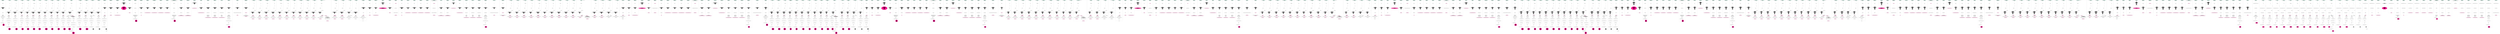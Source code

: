digraph CFG {
subgraph cluster0 {
label = "public void cardiogenicAlexinic() throws Throwable  <2...64>";
0.0 [style = filled, label = "public void cardiogenicAlexinic() throws Throwable  <2...64>", fillcolor = aquamarine, shape = ellipse];
0.1 [style = filled, label = "String animadverter_rheumatoidal; <3>", fillcolor = white, shape = ellipse];
0.2 [style = filled, label = "animadverter_rheumatoidal = \"\"; <4>", fillcolor = white, shape = ellipse];
0.3 [style = filled, label = "{
URLConnection disfavor_cataphyll = (new URL(\"http://www.example.org/\")).openConnection();
BufferedReader atheistical_jestful = null;
InputStreamReader prediscountLuciform = null;
try {
prediscountLuciform = new InputStreamReader(disfavor_cataphyll.getInputStream(),\"UTF-8\");
atheistical_jestful = new BufferedReader(prediscountLuciform);
animadverter_rheumatoidal = atheistical_jestful.readLine();
}catch (IOException exceptIO) {
try {
if (atheistical_jestful != null) {
atheistical_jestful.close();
}
}catch (IOException exceptIO) 
try {
if (prediscountLuciform != null) {
prediscountLuciform.close();
}
}catch (IOException exceptIO) 
}
} <5...31>", fillcolor = white, shape = ellipse];
0.4 [style = filled, label = "Connection conk_notch = null; <32>", fillcolor = white, shape = ellipse];
0.5 [style = filled, label = "PreparedStatement flamberg_minyan = null; <33>", fillcolor = white, shape = ellipse];
0.6 [style = filled, label = "ResultSet ahead = null; <34>", fillcolor = white, shape = ellipse];
0.7 [style = filled, label = "conk_notch = DriverManager.getConnection(\"data-url\",\"root\",animadverter_rheumatoidal); <36>", fillcolor = white, shape = ellipse];
0.8 [style = filled, label = "flamberg_minyan = conk_notch.prepareStatement(\"select * from test_table\"); <37>", fillcolor = white, shape = ellipse];
0.9 [style = filled, label = "ahead = flamberg_minyan.executeQuery(); <38>", fillcolor = white, shape = ellipse];
0.10 [style = filled, label = "SQLException exceptSql <39>", fillcolor = white, shape = diamond];
0.11 [style = filled, label = "IO.logger.log(Level.WARNING,\"Error with database conk_notch\",exceptSql); <40>", fillcolor = white, shape = ellipse];
0.12 [style = filled, label = "{
try {
if (ahead != null) {
ahead.close();
}
}catch (SQLException exceptSql) 
try {
if (flamberg_minyan != null) {
flamberg_minyan.close();
}
}catch (SQLException exceptSql) 
try {
if (conk_notch != null) {
conk_notch.close();
}
}catch (SQLException exceptSql) 
} <41...63>", fillcolor = deeppink, shape = ellipse];
0.0 -> 0.1 [style = solid, label=""];
0.1 -> 0.2 [style = solid, label=""];
0.2 -> 0.3 [style = solid, label=""];
0.3 -> 0.4 [style = solid, label=""];
0.4 -> 0.5 [style = solid, label=""];
0.5 -> 0.6 [style = solid, label=""];
0.6 -> 0.7 [style = solid, label=""];
0.7 -> 0.8 [style = solid, label=""];
0.8 -> 0.9 [style = solid, label=""];
0.9 -> 0.10 [style = solid, label=""];
0.9 -> 0.12 [style = solid, label=""];
0.10 -> 0.11 [style = solid, label="true"];
0.11 -> 0.12 [style = solid, label=""];
}
subgraph cluster1 {
label = "public void actions() throws Throwable  <2...70>";
1.0 [style = filled, label = "public void actions() throws Throwable  <2...70>", fillcolor = aquamarine, shape = ellipse];
1.1 [style = filled, label = "String camara_bequirtle; <3>", fillcolor = white, shape = ellipse];
1.2 [style = filled, label = "true <4>", fillcolor = white, shape = diamond];
1.3 [style = filled, label = "camara_bequirtle = \"\"; <5>", fillcolor = white, shape = ellipse];
1.4 [style = filled, label = "{
URLConnection acca_psyllidae = (new URL(\"http://www.example.org/\")).openConnection();
BufferedReader eruciformHaab = null;
InputStreamReader coeligenous_cryoplankton = null;
try {
coeligenous_cryoplankton = new InputStreamReader(acca_psyllidae.getInputStream(),\"UTF-8\");
eruciformHaab = new BufferedReader(coeligenous_cryoplankton);
camara_bequirtle = eruciformHaab.readLine();
}catch (IOException exceptIO) {
try {
if (eruciformHaab != null) {
eruciformHaab.close();
}
}catch (IOException exceptIO) 
try {
if (coeligenous_cryoplankton != null) {
coeligenous_cryoplankton.close();
}
}catch (IOException exceptIO) 
}
} <6...32>", fillcolor = white, shape = ellipse];
1.5 [style = filled, label = "camara_bequirtle = null; <34>", fillcolor = white, shape = ellipse];
1.6 [style = filled, label = "true <36>", fillcolor = deeppink, shape = diamond];
1.7 [style = filled, label = "Connection dramatizationStochastical = null; <37>", fillcolor = white, shape = ellipse];
1.8 [style = filled, label = "PreparedStatement fishyard_postliminary = null; <38>", fillcolor = white, shape = ellipse];
1.9 [style = filled, label = "ResultSet oligoprothetic_syllidae = null; <39>", fillcolor = white, shape = ellipse];
1.10 [style = filled, label = "dramatizationStochastical = DriverManager.getConnection(\"data-url\",\"root\",camara_bequirtle); <41>", fillcolor = white, shape = ellipse];
1.11 [style = filled, label = "fishyard_postliminary = dramatizationStochastical.prepareStatement(\"select * from test_table\"); <42>", fillcolor = white, shape = ellipse];
1.12 [style = filled, label = "oligoprothetic_syllidae = fishyard_postliminary.executeQuery(); <43>", fillcolor = white, shape = ellipse];
1.13 [style = filled, label = "SQLException exceptSql <44>", fillcolor = white, shape = diamond];
1.14 [style = filled, label = "IO.logger.log(Level.WARNING,\"Error with database dramatizationStochastical\",exceptSql); <45>", fillcolor = white, shape = ellipse];
1.15 [style = filled, label = "{
try {
if (oligoprothetic_syllidae != null) {
oligoprothetic_syllidae.close();
}
}catch (SQLException exceptSql) 
try {
if (fishyard_postliminary != null) {
fishyard_postliminary.close();
}
}catch (SQLException exceptSql) 
try {
if (dramatizationStochastical != null) {
dramatizationStochastical.close();
}
}catch (SQLException exceptSql) 
} <46...68>", fillcolor = deeppink, shape = ellipse];
1.0 -> 1.1 [style = solid, label=""];
1.1 -> 1.2 [style = solid, label=""];
1.2 -> 1.3 [style = solid, label="true"];
1.2 -> 1.5 [style = solid, label="false"];
1.3 -> 1.4 [style = solid, label=""];
1.4 -> 1.6 [style = solid, label=""];
1.5 -> 1.6 [style = solid, label=""];
1.6 -> 1.7 [style = solid, label="true"];
1.7 -> 1.8 [style = solid, label=""];
1.8 -> 1.9 [style = solid, label=""];
1.9 -> 1.10 [style = solid, label=""];
1.10 -> 1.11 [style = solid, label=""];
1.11 -> 1.12 [style = solid, label=""];
1.12 -> 1.13 [style = solid, label=""];
1.12 -> 1.15 [style = solid, label=""];
1.13 -> 1.14 [style = solid, label="true"];
1.14 -> 1.15 [style = solid, label=""];
}
subgraph cluster2 {
label = "public void buildQualifyingClassList() throws Throwable  <2...70>";
2.0 [style = filled, label = "public void buildQualifyingClassList() throws Throwable  <2...70>", fillcolor = aquamarine, shape = ellipse];
2.1 [style = filled, label = "String mansuetude_illimitate; <3>", fillcolor = white, shape = ellipse];
2.2 [style = filled, label = "5 == 5 <4>", fillcolor = white, shape = diamond];
2.3 [style = filled, label = "mansuetude_illimitate = \"\"; <5>", fillcolor = white, shape = ellipse];
2.4 [style = filled, label = "{
URLConnection coffinmaker_dibranchious = (new URL(\"http://www.example.org/\")).openConnection();
BufferedReader msdpPingBuf = null;
InputStreamReader metroscirrhus_arsenobismite = null;
try {
metroscirrhus_arsenobismite = new InputStreamReader(coffinmaker_dibranchious.getInputStream(),\"UTF-8\");
msdpPingBuf = new BufferedReader(metroscirrhus_arsenobismite);
mansuetude_illimitate = msdpPingBuf.readLine();
}catch (IOException exceptIO) {
try {
if (msdpPingBuf != null) {
msdpPingBuf.close();
}
}catch (IOException exceptIO) 
try {
if (metroscirrhus_arsenobismite != null) {
metroscirrhus_arsenobismite.close();
}
}catch (IOException exceptIO) 
}
} <6...32>", fillcolor = white, shape = ellipse];
2.5 [style = filled, label = "mansuetude_illimitate = null; <34>", fillcolor = white, shape = ellipse];
2.6 [style = filled, label = "5 == 5 <36>", fillcolor = deeppink, shape = diamond];
2.7 [style = filled, label = "Connection epitomization_ischiocaudal = null; <37>", fillcolor = white, shape = ellipse];
2.8 [style = filled, label = "PreparedStatement astely_convertible = null; <38>", fillcolor = white, shape = ellipse];
2.9 [style = filled, label = "ResultSet cubitodigital_carnal = null; <39>", fillcolor = white, shape = ellipse];
2.10 [style = filled, label = "epitomization_ischiocaudal = DriverManager.getConnection(\"data-url\",\"root\",mansuetude_illimitate); <41>", fillcolor = white, shape = ellipse];
2.11 [style = filled, label = "astely_convertible = epitomization_ischiocaudal.prepareStatement(\"select * from test_table\"); <42>", fillcolor = white, shape = ellipse];
2.12 [style = filled, label = "cubitodigital_carnal = astely_convertible.executeQuery(); <43>", fillcolor = white, shape = ellipse];
2.13 [style = filled, label = "SQLException exceptSql <44>", fillcolor = white, shape = diamond];
2.14 [style = filled, label = "IO.logger.log(Level.WARNING,\"Error with database epitomization_ischiocaudal\",exceptSql); <45>", fillcolor = white, shape = ellipse];
2.15 [style = filled, label = "{
try {
if (cubitodigital_carnal != null) {
cubitodigital_carnal.close();
}
}catch (SQLException exceptSql) 
try {
if (astely_convertible != null) {
astely_convertible.close();
}
}catch (SQLException exceptSql) 
try {
if (epitomization_ischiocaudal != null) {
epitomization_ischiocaudal.close();
}
}catch (SQLException exceptSql) 
} <46...68>", fillcolor = deeppink, shape = ellipse];
2.0 -> 2.1 [style = solid, label=""];
2.1 -> 2.2 [style = solid, label=""];
2.2 -> 2.3 [style = solid, label="true"];
2.2 -> 2.5 [style = solid, label="false"];
2.3 -> 2.4 [style = solid, label=""];
2.4 -> 2.6 [style = solid, label=""];
2.5 -> 2.6 [style = solid, label=""];
2.6 -> 2.7 [style = solid, label="true"];
2.7 -> 2.8 [style = solid, label=""];
2.8 -> 2.9 [style = solid, label=""];
2.9 -> 2.10 [style = solid, label=""];
2.10 -> 2.11 [style = solid, label=""];
2.11 -> 2.12 [style = solid, label=""];
2.12 -> 2.13 [style = solid, label=""];
2.12 -> 2.15 [style = solid, label=""];
2.13 -> 2.14 [style = solid, label="true"];
2.14 -> 2.15 [style = solid, label=""];
}
subgraph cluster3 {
label = "public void zzUnpackRowMap() throws Throwable  <2...70>";
3.0 [style = filled, label = "public void zzUnpackRowMap() throws Throwable  <2...70>", fillcolor = aquamarine, shape = ellipse];
3.1 [style = filled, label = "String unified_appellatory; <3>", fillcolor = white, shape = ellipse];
3.2 [style = filled, label = "PRIVATE_STATIC_FINAL_TRUE <4>", fillcolor = white, shape = diamond];
3.3 [style = filled, label = "unified_appellatory = \"\"; <5>", fillcolor = white, shape = ellipse];
3.4 [style = filled, label = "{
URLConnection pronephricSubunequal = (new URL(\"http://www.example.org/\")).openConnection();
BufferedReader stonesoup_upper = null;
InputStreamReader S = null;
try {
S = new InputStreamReader(pronephricSubunequal.getInputStream(),\"UTF-8\");
stonesoup_upper = new BufferedReader(S);
unified_appellatory = stonesoup_upper.readLine();
}catch (IOException exceptIO) {
try {
if (stonesoup_upper != null) {
stonesoup_upper.close();
}
}catch (IOException exceptIO) 
try {
if (S != null) {
S.close();
}
}catch (IOException exceptIO) 
}
} <6...32>", fillcolor = white, shape = ellipse];
3.5 [style = filled, label = "unified_appellatory = null; <34>", fillcolor = white, shape = ellipse];
3.6 [style = filled, label = "PRIVATE_STATIC_FINAL_TRUE <36>", fillcolor = deeppink, shape = diamond];
3.7 [style = filled, label = "Connection oldVictim = null; <37>", fillcolor = white, shape = ellipse];
3.8 [style = filled, label = "PreparedStatement hemosiderinCamphylene = null; <38>", fillcolor = white, shape = ellipse];
3.9 [style = filled, label = "ResultSet help = null; <39>", fillcolor = white, shape = ellipse];
3.10 [style = filled, label = "oldVictim = DriverManager.getConnection(\"data-url\",\"root\",unified_appellatory); <41>", fillcolor = white, shape = ellipse];
3.11 [style = filled, label = "hemosiderinCamphylene = oldVictim.prepareStatement(\"select * from test_table\"); <42>", fillcolor = white, shape = ellipse];
3.12 [style = filled, label = "help = hemosiderinCamphylene.executeQuery(); <43>", fillcolor = white, shape = ellipse];
3.13 [style = filled, label = "SQLException exceptSql <44>", fillcolor = white, shape = diamond];
3.14 [style = filled, label = "IO.logger.log(Level.WARNING,\"Error with database oldVictim\",exceptSql); <45>", fillcolor = white, shape = ellipse];
3.15 [style = filled, label = "{
try {
if (help != null) {
help.close();
}
}catch (SQLException exceptSql) 
try {
if (hemosiderinCamphylene != null) {
hemosiderinCamphylene.close();
}
}catch (SQLException exceptSql) 
try {
if (oldVictim != null) {
oldVictim.close();
}
}catch (SQLException exceptSql) 
} <46...68>", fillcolor = deeppink, shape = ellipse];
3.0 -> 3.1 [style = solid, label=""];
3.1 -> 3.2 [style = solid, label=""];
3.2 -> 3.3 [style = solid, label="true"];
3.2 -> 3.5 [style = solid, label="false"];
3.3 -> 3.4 [style = solid, label=""];
3.4 -> 3.6 [style = solid, label=""];
3.5 -> 3.6 [style = solid, label=""];
3.6 -> 3.7 [style = solid, label="true"];
3.7 -> 3.8 [style = solid, label=""];
3.8 -> 3.9 [style = solid, label=""];
3.9 -> 3.10 [style = solid, label=""];
3.10 -> 3.11 [style = solid, label=""];
3.11 -> 3.12 [style = solid, label=""];
3.12 -> 3.13 [style = solid, label=""];
3.12 -> 3.15 [style = solid, label=""];
3.13 -> 3.14 [style = solid, label="true"];
3.14 -> 3.15 [style = solid, label=""];
}
subgraph cluster4 {
label = "public void getSBATStart() throws Throwable  <2...70>";
4.0 [style = filled, label = "public void getSBATStart() throws Throwable  <2...70>", fillcolor = aquamarine, shape = ellipse];
4.1 [style = filled, label = "String hoose_semigranitic; <3>", fillcolor = white, shape = ellipse];
4.2 [style = filled, label = "privateTrue <4>", fillcolor = white, shape = diamond];
4.3 [style = filled, label = "hoose_semigranitic = \"\"; <5>", fillcolor = white, shape = ellipse];
4.4 [style = filled, label = "{
URLConnection blinker_bursicle = (new URL(\"http://www.example.org/\")).openConnection();
BufferedReader behaviors = null;
InputStreamReader reactOnerative = null;
try {
reactOnerative = new InputStreamReader(blinker_bursicle.getInputStream(),\"UTF-8\");
behaviors = new BufferedReader(reactOnerative);
hoose_semigranitic = behaviors.readLine();
}catch (IOException exceptIO) {
try {
if (behaviors != null) {
behaviors.close();
}
}catch (IOException exceptIO) 
try {
if (reactOnerative != null) {
reactOnerative.close();
}
}catch (IOException exceptIO) 
}
} <6...32>", fillcolor = white, shape = ellipse];
4.5 [style = filled, label = "hoose_semigranitic = null; <34>", fillcolor = white, shape = ellipse];
4.6 [style = filled, label = "privateTrue <36>", fillcolor = deeppink, shape = diamond];
4.7 [style = filled, label = "Connection serosity_pythonoid = null; <37>", fillcolor = white, shape = ellipse];
4.8 [style = filled, label = "PreparedStatement repressedly_forechamber = null; <38>", fillcolor = white, shape = ellipse];
4.9 [style = filled, label = "ResultSet susceptivenessUnboring = null; <39>", fillcolor = white, shape = ellipse];
4.10 [style = filled, label = "serosity_pythonoid = DriverManager.getConnection(\"data-url\",\"root\",hoose_semigranitic); <41>", fillcolor = white, shape = ellipse];
4.11 [style = filled, label = "repressedly_forechamber = serosity_pythonoid.prepareStatement(\"select * from test_table\"); <42>", fillcolor = white, shape = ellipse];
4.12 [style = filled, label = "susceptivenessUnboring = repressedly_forechamber.executeQuery(); <43>", fillcolor = white, shape = ellipse];
4.13 [style = filled, label = "SQLException exceptSql <44>", fillcolor = white, shape = diamond];
4.14 [style = filled, label = "IO.logger.log(Level.WARNING,\"Error with database serosity_pythonoid\",exceptSql); <45>", fillcolor = white, shape = ellipse];
4.15 [style = filled, label = "{
try {
if (susceptivenessUnboring != null) {
susceptivenessUnboring.close();
}
}catch (SQLException exceptSql) 
try {
if (repressedly_forechamber != null) {
repressedly_forechamber.close();
}
}catch (SQLException exceptSql) 
try {
if (serosity_pythonoid != null) {
serosity_pythonoid.close();
}
}catch (SQLException exceptSql) 
} <46...68>", fillcolor = deeppink, shape = ellipse];
4.0 -> 4.1 [style = solid, label=""];
4.1 -> 4.2 [style = solid, label=""];
4.2 -> 4.3 [style = solid, label="true"];
4.2 -> 4.5 [style = solid, label="false"];
4.3 -> 4.4 [style = solid, label=""];
4.4 -> 4.6 [style = solid, label=""];
4.5 -> 4.6 [style = solid, label=""];
4.6 -> 4.7 [style = solid, label="true"];
4.7 -> 4.8 [style = solid, label=""];
4.8 -> 4.9 [style = solid, label=""];
4.9 -> 4.10 [style = solid, label=""];
4.10 -> 4.11 [style = solid, label=""];
4.11 -> 4.12 [style = solid, label=""];
4.12 -> 4.13 [style = solid, label=""];
4.12 -> 4.15 [style = solid, label=""];
4.13 -> 4.14 [style = solid, label="true"];
4.14 -> 4.15 [style = solid, label=""];
}
subgraph cluster5 {
label = "public void findRace() throws Throwable  <2...70>";
5.0 [style = filled, label = "public void findRace() throws Throwable  <2...70>", fillcolor = aquamarine, shape = ellipse];
5.1 [style = filled, label = "String smelter_deuterotype; <3>", fillcolor = white, shape = ellipse];
5.2 [style = filled, label = "PRIVATE_STATIC_FINAL_FIVE == 5 <4>", fillcolor = white, shape = diamond];
5.3 [style = filled, label = "smelter_deuterotype = \"\"; <5>", fillcolor = white, shape = ellipse];
5.4 [style = filled, label = "{
URLConnection tuitional_strawworm = (new URL(\"http://www.example.org/\")).openConnection();
BufferedReader overnarrowly_fatiguing = null;
InputStreamReader beggarwise_phallicist = null;
try {
beggarwise_phallicist = new InputStreamReader(tuitional_strawworm.getInputStream(),\"UTF-8\");
overnarrowly_fatiguing = new BufferedReader(beggarwise_phallicist);
smelter_deuterotype = overnarrowly_fatiguing.readLine();
}catch (IOException exceptIO) {
try {
if (overnarrowly_fatiguing != null) {
overnarrowly_fatiguing.close();
}
}catch (IOException exceptIO) 
try {
if (beggarwise_phallicist != null) {
beggarwise_phallicist.close();
}
}catch (IOException exceptIO) 
}
} <6...32>", fillcolor = white, shape = ellipse];
5.5 [style = filled, label = "smelter_deuterotype = null; <34>", fillcolor = white, shape = ellipse];
5.6 [style = filled, label = "PRIVATE_STATIC_FINAL_FIVE == 5 <36>", fillcolor = deeppink, shape = diamond];
5.7 [style = filled, label = "Connection inculpative_productionist = null; <37>", fillcolor = white, shape = ellipse];
5.8 [style = filled, label = "PreparedStatement appendicularWhimsey = null; <38>", fillcolor = white, shape = ellipse];
5.9 [style = filled, label = "ResultSet saurauia_archdeaconship = null; <39>", fillcolor = white, shape = ellipse];
5.10 [style = filled, label = "inculpative_productionist = DriverManager.getConnection(\"data-url\",\"root\",smelter_deuterotype); <41>", fillcolor = white, shape = ellipse];
5.11 [style = filled, label = "appendicularWhimsey = inculpative_productionist.prepareStatement(\"select * from test_table\"); <42>", fillcolor = white, shape = ellipse];
5.12 [style = filled, label = "saurauia_archdeaconship = appendicularWhimsey.executeQuery(); <43>", fillcolor = white, shape = ellipse];
5.13 [style = filled, label = "SQLException exceptSql <44>", fillcolor = white, shape = diamond];
5.14 [style = filled, label = "IO.logger.log(Level.WARNING,\"Error with database inculpative_productionist\",exceptSql); <45>", fillcolor = white, shape = ellipse];
5.15 [style = filled, label = "{
try {
if (saurauia_archdeaconship != null) {
saurauia_archdeaconship.close();
}
}catch (SQLException exceptSql) 
try {
if (appendicularWhimsey != null) {
appendicularWhimsey.close();
}
}catch (SQLException exceptSql) 
try {
if (inculpative_productionist != null) {
inculpative_productionist.close();
}
}catch (SQLException exceptSql) 
} <46...68>", fillcolor = deeppink, shape = ellipse];
5.0 -> 5.1 [style = solid, label=""];
5.1 -> 5.2 [style = solid, label=""];
5.2 -> 5.3 [style = solid, label="true"];
5.2 -> 5.5 [style = solid, label="false"];
5.3 -> 5.4 [style = solid, label=""];
5.4 -> 5.6 [style = solid, label=""];
5.5 -> 5.6 [style = solid, label=""];
5.6 -> 5.7 [style = solid, label="true"];
5.7 -> 5.8 [style = solid, label=""];
5.8 -> 5.9 [style = solid, label=""];
5.9 -> 5.10 [style = solid, label=""];
5.10 -> 5.11 [style = solid, label=""];
5.11 -> 5.12 [style = solid, label=""];
5.12 -> 5.13 [style = solid, label=""];
5.12 -> 5.15 [style = solid, label=""];
5.13 -> 5.14 [style = solid, label="true"];
5.14 -> 5.15 [style = solid, label=""];
}
subgraph cluster6 {
label = "public void makePeace() throws Throwable  <2...70>";
6.0 [style = filled, label = "public void makePeace() throws Throwable  <2...70>", fillcolor = aquamarine, shape = ellipse];
6.1 [style = filled, label = "String listOfRaces; <3>", fillcolor = white, shape = ellipse];
6.2 [style = filled, label = "privateFive == 5 <4>", fillcolor = white, shape = diamond];
6.3 [style = filled, label = "listOfRaces = \"\"; <5>", fillcolor = white, shape = ellipse];
6.4 [style = filled, label = "{
URLConnection crepitous_dioon = (new URL(\"http://www.example.org/\")).openConnection();
BufferedReader persiflage_unphosphatized = null;
InputStreamReader screwiness_meed = null;
try {
screwiness_meed = new InputStreamReader(crepitous_dioon.getInputStream(),\"UTF-8\");
persiflage_unphosphatized = new BufferedReader(screwiness_meed);
listOfRaces = persiflage_unphosphatized.readLine();
}catch (IOException exceptIO) {
try {
if (persiflage_unphosphatized != null) {
persiflage_unphosphatized.close();
}
}catch (IOException exceptIO) 
try {
if (screwiness_meed != null) {
screwiness_meed.close();
}
}catch (IOException exceptIO) 
}
} <6...32>", fillcolor = white, shape = ellipse];
6.5 [style = filled, label = "listOfRaces = null; <34>", fillcolor = white, shape = ellipse];
6.6 [style = filled, label = "privateFive == 5 <36>", fillcolor = deeppink, shape = diamond];
6.7 [style = filled, label = "Connection dstream = null; <37>", fillcolor = white, shape = ellipse];
6.8 [style = filled, label = "PreparedStatement tuitional_strawworm = null; <38>", fillcolor = white, shape = ellipse];
6.9 [style = filled, label = "ResultSet imperforation_ampelosicyos = null; <39>", fillcolor = white, shape = ellipse];
6.10 [style = filled, label = "dstream = DriverManager.getConnection(\"data-url\",\"root\",listOfRaces); <41>", fillcolor = white, shape = ellipse];
6.11 [style = filled, label = "tuitional_strawworm = dstream.prepareStatement(\"select * from test_table\"); <42>", fillcolor = white, shape = ellipse];
6.12 [style = filled, label = "imperforation_ampelosicyos = tuitional_strawworm.executeQuery(); <43>", fillcolor = white, shape = ellipse];
6.13 [style = filled, label = "SQLException exceptSql <44>", fillcolor = white, shape = diamond];
6.14 [style = filled, label = "IO.logger.log(Level.WARNING,\"Error with database dstream\",exceptSql); <45>", fillcolor = white, shape = ellipse];
6.15 [style = filled, label = "{
try {
if (imperforation_ampelosicyos != null) {
imperforation_ampelosicyos.close();
}
}catch (SQLException exceptSql) 
try {
if (tuitional_strawworm != null) {
tuitional_strawworm.close();
}
}catch (SQLException exceptSql) 
try {
if (dstream != null) {
dstream.close();
}
}catch (SQLException exceptSql) 
} <46...68>", fillcolor = deeppink, shape = ellipse];
6.0 -> 6.1 [style = solid, label=""];
6.1 -> 6.2 [style = solid, label=""];
6.2 -> 6.3 [style = solid, label="true"];
6.2 -> 6.5 [style = solid, label="false"];
6.3 -> 6.4 [style = solid, label=""];
6.4 -> 6.6 [style = solid, label=""];
6.5 -> 6.6 [style = solid, label=""];
6.6 -> 6.7 [style = solid, label="true"];
6.7 -> 6.8 [style = solid, label=""];
6.8 -> 6.9 [style = solid, label=""];
6.9 -> 6.10 [style = solid, label=""];
6.10 -> 6.11 [style = solid, label=""];
6.11 -> 6.12 [style = solid, label=""];
6.12 -> 6.13 [style = solid, label=""];
6.12 -> 6.15 [style = solid, label=""];
6.13 -> 6.14 [style = solid, label="true"];
6.14 -> 6.15 [style = solid, label=""];
}
subgraph cluster7 {
label = "public void adjutancySilicize() throws Throwable  <2...70>";
7.0 [style = filled, label = "public void adjutancySilicize() throws Throwable  <2...70>", fillcolor = aquamarine, shape = ellipse];
7.1 [style = filled, label = "String uran_eupathy; <3>", fillcolor = white, shape = ellipse];
7.2 [style = filled, label = "privateReturnsTrue() <4>", fillcolor = white, shape = diamond];
7.3 [style = filled, label = "uran_eupathy = \"\"; <5>", fillcolor = white, shape = ellipse];
7.4 [style = filled, label = "{
URLConnection hemokoniosisLinolein = (new URL(\"http://www.example.org/\")).openConnection();
BufferedReader enteromegaly_spirula = null;
InputStreamReader midpoint = null;
try {
midpoint = new InputStreamReader(hemokoniosisLinolein.getInputStream(),\"UTF-8\");
enteromegaly_spirula = new BufferedReader(midpoint);
uran_eupathy = enteromegaly_spirula.readLine();
}catch (IOException exceptIO) {
try {
if (enteromegaly_spirula != null) {
enteromegaly_spirula.close();
}
}catch (IOException exceptIO) 
try {
if (midpoint != null) {
midpoint.close();
}
}catch (IOException exceptIO) 
}
} <6...32>", fillcolor = white, shape = ellipse];
7.5 [style = filled, label = "uran_eupathy = null; <34>", fillcolor = white, shape = ellipse];
7.6 [style = filled, label = "privateReturnsTrue() <36>", fillcolor = deeppink, shape = diamond];
7.7 [style = filled, label = "Connection nonprojection_softhearted = null; <37>", fillcolor = white, shape = ellipse];
7.8 [style = filled, label = "PreparedStatement sublieutenancy_postencephalon = null; <38>", fillcolor = white, shape = ellipse];
7.9 [style = filled, label = "ResultSet phlebectasia_placeful = null; <39>", fillcolor = white, shape = ellipse];
7.10 [style = filled, label = "nonprojection_softhearted = DriverManager.getConnection(\"data-url\",\"root\",uran_eupathy); <41>", fillcolor = white, shape = ellipse];
7.11 [style = filled, label = "sublieutenancy_postencephalon = nonprojection_softhearted.prepareStatement(\"select * from test_table\"); <42>", fillcolor = white, shape = ellipse];
7.12 [style = filled, label = "phlebectasia_placeful = sublieutenancy_postencephalon.executeQuery(); <43>", fillcolor = white, shape = ellipse];
7.13 [style = filled, label = "SQLException exceptSql <44>", fillcolor = white, shape = diamond];
7.14 [style = filled, label = "IO.logger.log(Level.WARNING,\"Error with database nonprojection_softhearted\",exceptSql); <45>", fillcolor = white, shape = ellipse];
7.15 [style = filled, label = "{
try {
if (phlebectasia_placeful != null) {
phlebectasia_placeful.close();
}
}catch (SQLException exceptSql) 
try {
if (sublieutenancy_postencephalon != null) {
sublieutenancy_postencephalon.close();
}
}catch (SQLException exceptSql) 
try {
if (nonprojection_softhearted != null) {
nonprojection_softhearted.close();
}
}catch (SQLException exceptSql) 
} <46...68>", fillcolor = deeppink, shape = ellipse];
7.0 -> 7.1 [style = solid, label=""];
7.1 -> 7.2 [style = solid, label=""];
7.2 -> 7.3 [style = solid, label="true"];
7.2 -> 7.5 [style = solid, label="false"];
7.3 -> 7.4 [style = solid, label=""];
7.4 -> 7.6 [style = solid, label=""];
7.5 -> 7.6 [style = solid, label=""];
7.6 -> 7.7 [style = solid, label="true"];
7.7 -> 7.8 [style = solid, label=""];
7.8 -> 7.9 [style = solid, label=""];
7.9 -> 7.10 [style = solid, label=""];
7.10 -> 7.11 [style = solid, label=""];
7.11 -> 7.12 [style = solid, label=""];
7.12 -> 7.13 [style = solid, label=""];
7.12 -> 7.15 [style = solid, label=""];
7.13 -> 7.14 [style = solid, label="true"];
7.14 -> 7.15 [style = solid, label=""];
}
subgraph cluster8 {
label = "public void getFactionListing() throws Throwable  <2...70>";
8.0 [style = filled, label = "public void getFactionListing() throws Throwable  <2...70>", fillcolor = aquamarine, shape = ellipse];
8.1 [style = filled, label = "String plantae_electrotonus; <3>", fillcolor = white, shape = ellipse];
8.2 [style = filled, label = "IO.STATIC_FINAL_TRUE <4>", fillcolor = white, shape = diamond];
8.3 [style = filled, label = "plantae_electrotonus = \"\"; <5>", fillcolor = white, shape = ellipse];
8.4 [style = filled, label = "{
URLConnection undiffusive_periplegmatic = (new URL(\"http://www.example.org/\")).openConnection();
BufferedReader scarcelins_outmiracle = null;
InputStreamReader pompierSemierect = null;
try {
pompierSemierect = new InputStreamReader(undiffusive_periplegmatic.getInputStream(),\"UTF-8\");
scarcelins_outmiracle = new BufferedReader(pompierSemierect);
plantae_electrotonus = scarcelins_outmiracle.readLine();
}catch (IOException exceptIO) {
try {
if (scarcelins_outmiracle != null) {
scarcelins_outmiracle.close();
}
}catch (IOException exceptIO) 
try {
if (pompierSemierect != null) {
pompierSemierect.close();
}
}catch (IOException exceptIO) 
}
} <6...32>", fillcolor = white, shape = ellipse];
8.5 [style = filled, label = "plantae_electrotonus = null; <34>", fillcolor = white, shape = ellipse];
8.6 [style = filled, label = "IO.STATIC_FINAL_TRUE <36>", fillcolor = deeppink, shape = diamond];
8.7 [style = filled, label = "Connection domesticable_absorbent = null; <37>", fillcolor = white, shape = ellipse];
8.8 [style = filled, label = "PreparedStatement woodshop_ascophore = null; <38>", fillcolor = white, shape = ellipse];
8.9 [style = filled, label = "ResultSet insagacity_precative = null; <39>", fillcolor = white, shape = ellipse];
8.10 [style = filled, label = "domesticable_absorbent = DriverManager.getConnection(\"data-url\",\"root\",plantae_electrotonus); <41>", fillcolor = white, shape = ellipse];
8.11 [style = filled, label = "woodshop_ascophore = domesticable_absorbent.prepareStatement(\"select * from test_table\"); <42>", fillcolor = white, shape = ellipse];
8.12 [style = filled, label = "insagacity_precative = woodshop_ascophore.executeQuery(); <43>", fillcolor = white, shape = ellipse];
8.13 [style = filled, label = "SQLException exceptSql <44>", fillcolor = white, shape = diamond];
8.14 [style = filled, label = "IO.logger.log(Level.WARNING,\"Error with database domesticable_absorbent\",exceptSql); <45>", fillcolor = white, shape = ellipse];
8.15 [style = filled, label = "{
try {
if (insagacity_precative != null) {
insagacity_precative.close();
}
}catch (SQLException exceptSql) 
try {
if (woodshop_ascophore != null) {
woodshop_ascophore.close();
}
}catch (SQLException exceptSql) 
try {
if (domesticable_absorbent != null) {
domesticable_absorbent.close();
}
}catch (SQLException exceptSql) 
} <46...68>", fillcolor = deeppink, shape = ellipse];
8.0 -> 8.1 [style = solid, label=""];
8.1 -> 8.2 [style = solid, label=""];
8.2 -> 8.3 [style = solid, label="true"];
8.2 -> 8.5 [style = solid, label="false"];
8.3 -> 8.4 [style = solid, label=""];
8.4 -> 8.6 [style = solid, label=""];
8.5 -> 8.6 [style = solid, label=""];
8.6 -> 8.7 [style = solid, label="true"];
8.7 -> 8.8 [style = solid, label=""];
8.8 -> 8.9 [style = solid, label=""];
8.9 -> 8.10 [style = solid, label=""];
8.10 -> 8.11 [style = solid, label=""];
8.11 -> 8.12 [style = solid, label=""];
8.12 -> 8.13 [style = solid, label=""];
8.12 -> 8.15 [style = solid, label=""];
8.13 -> 8.14 [style = solid, label="true"];
8.14 -> 8.15 [style = solid, label=""];
}
subgraph cluster9 {
label = "public void brevigerAsterion() throws Throwable  <2...70>";
9.0 [style = filled, label = "public void brevigerAsterion() throws Throwable  <2...70>", fillcolor = aquamarine, shape = ellipse];
9.1 [style = filled, label = "String priapulus_idoloclastic; <3>", fillcolor = white, shape = ellipse];
9.2 [style = filled, label = "IO.staticTrue <4>", fillcolor = white, shape = diamond];
9.3 [style = filled, label = "priapulus_idoloclastic = \"\"; <5>", fillcolor = white, shape = ellipse];
9.4 [style = filled, label = "{
URLConnection laryngitic_danziger = (new URL(\"http://www.example.org/\")).openConnection();
BufferedReader honzo_phycomyces = null;
InputStreamReader req = null;
try {
req = new InputStreamReader(laryngitic_danziger.getInputStream(),\"UTF-8\");
honzo_phycomyces = new BufferedReader(req);
priapulus_idoloclastic = honzo_phycomyces.readLine();
}catch (IOException exceptIO) {
try {
if (honzo_phycomyces != null) {
honzo_phycomyces.close();
}
}catch (IOException exceptIO) 
try {
if (req != null) {
req.close();
}
}catch (IOException exceptIO) 
}
} <6...32>", fillcolor = white, shape = ellipse];
9.5 [style = filled, label = "priapulus_idoloclastic = null; <34>", fillcolor = white, shape = ellipse];
9.6 [style = filled, label = "IO.staticTrue <36>", fillcolor = deeppink, shape = diamond];
9.7 [style = filled, label = "Connection philippizate_unmuzzled = null; <37>", fillcolor = white, shape = ellipse];
9.8 [style = filled, label = "PreparedStatement opts = null; <38>", fillcolor = white, shape = ellipse];
9.9 [style = filled, label = "ResultSet buginese_cynomoriaceae = null; <39>", fillcolor = white, shape = ellipse];
9.10 [style = filled, label = "philippizate_unmuzzled = DriverManager.getConnection(\"data-url\",\"root\",priapulus_idoloclastic); <41>", fillcolor = white, shape = ellipse];
9.11 [style = filled, label = "opts = philippizate_unmuzzled.prepareStatement(\"select * from test_table\"); <42>", fillcolor = white, shape = ellipse];
9.12 [style = filled, label = "buginese_cynomoriaceae = opts.executeQuery(); <43>", fillcolor = white, shape = ellipse];
9.13 [style = filled, label = "SQLException exceptSql <44>", fillcolor = white, shape = diamond];
9.14 [style = filled, label = "IO.logger.log(Level.WARNING,\"Error with database philippizate_unmuzzled\",exceptSql); <45>", fillcolor = white, shape = ellipse];
9.15 [style = filled, label = "{
try {
if (buginese_cynomoriaceae != null) {
buginese_cynomoriaceae.close();
}
}catch (SQLException exceptSql) 
try {
if (opts != null) {
opts.close();
}
}catch (SQLException exceptSql) 
try {
if (philippizate_unmuzzled != null) {
philippizate_unmuzzled.close();
}
}catch (SQLException exceptSql) 
} <46...68>", fillcolor = deeppink, shape = ellipse];
9.0 -> 9.1 [style = solid, label=""];
9.1 -> 9.2 [style = solid, label=""];
9.2 -> 9.3 [style = solid, label="true"];
9.2 -> 9.5 [style = solid, label="false"];
9.3 -> 9.4 [style = solid, label=""];
9.4 -> 9.6 [style = solid, label=""];
9.5 -> 9.6 [style = solid, label=""];
9.6 -> 9.7 [style = solid, label="true"];
9.7 -> 9.8 [style = solid, label=""];
9.8 -> 9.9 [style = solid, label=""];
9.9 -> 9.10 [style = solid, label=""];
9.10 -> 9.11 [style = solid, label=""];
9.11 -> 9.12 [style = solid, label=""];
9.12 -> 9.13 [style = solid, label=""];
9.12 -> 9.15 [style = solid, label=""];
9.13 -> 9.14 [style = solid, label="true"];
9.14 -> 9.15 [style = solid, label=""];
}
subgraph cluster10 {
label = "public void stripSegmentName() throws Throwable  <2...70>";
10.0 [style = filled, label = "public void stripSegmentName() throws Throwable  <2...70>", fillcolor = aquamarine, shape = ellipse];
10.1 [style = filled, label = "String nasturtion_upridge; <3>", fillcolor = white, shape = ellipse];
10.2 [style = filled, label = "IO.staticReturnsTrue() <4>", fillcolor = white, shape = diamond];
10.3 [style = filled, label = "nasturtion_upridge = \"\"; <5>", fillcolor = white, shape = ellipse];
10.4 [style = filled, label = "{
URLConnection fico_kaberu = (new URL(\"http://www.example.org/\")).openConnection();
BufferedReader aspermia_doorward = null;
InputStreamReader derate_omnifidel = null;
try {
derate_omnifidel = new InputStreamReader(fico_kaberu.getInputStream(),\"UTF-8\");
aspermia_doorward = new BufferedReader(derate_omnifidel);
nasturtion_upridge = aspermia_doorward.readLine();
}catch (IOException exceptIO) {
try {
if (aspermia_doorward != null) {
aspermia_doorward.close();
}
}catch (IOException exceptIO) 
try {
if (derate_omnifidel != null) {
derate_omnifidel.close();
}
}catch (IOException exceptIO) 
}
} <6...32>", fillcolor = white, shape = ellipse];
10.5 [style = filled, label = "nasturtion_upridge = null; <34>", fillcolor = white, shape = ellipse];
10.6 [style = filled, label = "IO.staticReturnsTrue() <36>", fillcolor = deeppink, shape = diamond];
10.7 [style = filled, label = "Connection equivocalnessAchlorhydria = null; <37>", fillcolor = white, shape = ellipse];
10.8 [style = filled, label = "PreparedStatement baylikeApophyllous = null; <38>", fillcolor = white, shape = ellipse];
10.9 [style = filled, label = "ResultSet petitionproof_contactual = null; <39>", fillcolor = white, shape = ellipse];
10.10 [style = filled, label = "equivocalnessAchlorhydria = DriverManager.getConnection(\"data-url\",\"root\",nasturtion_upridge); <41>", fillcolor = white, shape = ellipse];
10.11 [style = filled, label = "baylikeApophyllous = equivocalnessAchlorhydria.prepareStatement(\"select * from test_table\"); <42>", fillcolor = white, shape = ellipse];
10.12 [style = filled, label = "petitionproof_contactual = baylikeApophyllous.executeQuery(); <43>", fillcolor = white, shape = ellipse];
10.13 [style = filled, label = "SQLException exceptSql <44>", fillcolor = white, shape = diamond];
10.14 [style = filled, label = "IO.logger.log(Level.WARNING,\"Error with database equivocalnessAchlorhydria\",exceptSql); <45>", fillcolor = white, shape = ellipse];
10.15 [style = filled, label = "{
try {
if (petitionproof_contactual != null) {
petitionproof_contactual.close();
}
}catch (SQLException exceptSql) 
try {
if (baylikeApophyllous != null) {
baylikeApophyllous.close();
}
}catch (SQLException exceptSql) 
try {
if (equivocalnessAchlorhydria != null) {
equivocalnessAchlorhydria.close();
}
}catch (SQLException exceptSql) 
} <46...68>", fillcolor = deeppink, shape = ellipse];
10.0 -> 10.1 [style = solid, label=""];
10.1 -> 10.2 [style = solid, label=""];
10.2 -> 10.3 [style = solid, label="true"];
10.2 -> 10.5 [style = solid, label="false"];
10.3 -> 10.4 [style = solid, label=""];
10.4 -> 10.6 [style = solid, label=""];
10.5 -> 10.6 [style = solid, label=""];
10.6 -> 10.7 [style = solid, label="true"];
10.7 -> 10.8 [style = solid, label=""];
10.8 -> 10.9 [style = solid, label=""];
10.9 -> 10.10 [style = solid, label=""];
10.10 -> 10.11 [style = solid, label=""];
10.11 -> 10.12 [style = solid, label=""];
10.12 -> 10.13 [style = solid, label=""];
10.12 -> 10.15 [style = solid, label=""];
10.13 -> 10.14 [style = solid, label="true"];
10.14 -> 10.15 [style = solid, label=""];
}
subgraph cluster11 {
label = "public void maxItems() throws Throwable  <2...111>";
11.0 [style = filled, label = "public void maxItems() throws Throwable  <2...111>", fillcolor = aquamarine, shape = ellipse];
11.1 [style = filled, label = "String cyphonism_piggery; <3>", fillcolor = white, shape = ellipse];
11.2 [style = filled, label = "IO.staticReturnsTrueOrFalse() <4>", fillcolor = white, shape = diamond];
11.3 [style = filled, label = "cyphonism_piggery = \"\"; <5>", fillcolor = white, shape = ellipse];
11.4 [style = filled, label = "{
URLConnection untirability_steve = (new URL(\"http://www.example.org/\")).openConnection();
BufferedReader clarshechHomerist = null;
InputStreamReader antitheticParochially = null;
try {
antitheticParochially = new InputStreamReader(untirability_steve.getInputStream(),\"UTF-8\");
clarshechHomerist = new BufferedReader(antitheticParochially);
cyphonism_piggery = clarshechHomerist.readLine();
}catch (IOException exceptIO) {
try {
if (clarshechHomerist != null) {
clarshechHomerist.close();
}
}catch (IOException exceptIO) 
try {
if (antitheticParochially != null) {
antitheticParochially.close();
}
}catch (IOException exceptIO) 
}
} <6...32>", fillcolor = white, shape = ellipse];
11.5 [style = filled, label = "cyphonism_piggery = \"Password1234!\"; <34>", fillcolor = white, shape = ellipse];
11.6 [style = filled, label = "IO.staticReturnsTrueOrFalse() <36>", fillcolor = white, shape = diamond];
11.7 [style = filled, label = "Connection prospective_tempestuousness = null; <37>", fillcolor = white, shape = ellipse];
11.8 [style = filled, label = "PreparedStatement indefinitely_tenebrious = null; <38>", fillcolor = white, shape = ellipse];
11.9 [style = filled, label = "ResultSet insularly_manteline = null; <39>", fillcolor = white, shape = ellipse];
11.10 [style = filled, label = "prospective_tempestuousness = DriverManager.getConnection(\"data-url\",\"root\",cyphonism_piggery); <41>", fillcolor = white, shape = ellipse];
11.11 [style = filled, label = "indefinitely_tenebrious = prospective_tempestuousness.prepareStatement(\"select * from test_table\"); <42>", fillcolor = white, shape = ellipse];
11.12 [style = filled, label = "insularly_manteline = indefinitely_tenebrious.executeQuery(); <43>", fillcolor = white, shape = ellipse];
11.13 [style = filled, label = "SQLException exceptSql <44>", fillcolor = white, shape = diamond];
11.14 [style = filled, label = "IO.logger.log(Level.WARNING,\"Error with database prospective_tempestuousness\",exceptSql); <45>", fillcolor = white, shape = ellipse];
11.15 [style = filled, label = "{
try {
if (insularly_manteline != null) {
insularly_manteline.close();
}
}catch (SQLException exceptSql) 
try {
if (indefinitely_tenebrious != null) {
indefinitely_tenebrious.close();
}
}catch (SQLException exceptSql) 
try {
if (prospective_tempestuousness != null) {
prospective_tempestuousness.close();
}
}catch (SQLException exceptSql) 
} <46...68>", fillcolor = deeppink, shape = ellipse];
11.16 [style = filled, label = "cyphonism_piggery != null <70>", fillcolor = deeppink, shape = diamond];
11.17 [style = filled, label = "{
Cipher hieros_obtect = Cipher.getInstance(\"AES\");
SecretKeySpec deliberant_adenopathy = new SecretKeySpec(\"ABCDEFGHABCDEFGH\".getBytes(\"UTF-8\"),\"AES\");
hieros_obtect.init(Cipher.DECRYPT_MODE,deliberant_adenopathy);
cyphonism_piggery = new String(hieros_obtect.doFinal(cyphonism_piggery.getBytes(\"UTF-8\")),\"UTF-8\");
} <71...76>", fillcolor = white, shape = ellipse];
11.18 [style = filled, label = "Connection prospective_tempestuousness = null; <77>", fillcolor = white, shape = ellipse];
11.19 [style = filled, label = "PreparedStatement indefinitely_tenebrious = null; <78>", fillcolor = white, shape = ellipse];
11.20 [style = filled, label = "ResultSet insularly_manteline = null; <79>", fillcolor = white, shape = ellipse];
11.21 [style = filled, label = "prospective_tempestuousness = DriverManager.getConnection(\"data-url\",\"root\",cyphonism_piggery); <81>", fillcolor = white, shape = ellipse];
11.22 [style = filled, label = "indefinitely_tenebrious = prospective_tempestuousness.prepareStatement(\"select * from test_table\"); <82>", fillcolor = white, shape = ellipse];
11.23 [style = filled, label = "insularly_manteline = indefinitely_tenebrious.executeQuery(); <83>", fillcolor = white, shape = ellipse];
11.24 [style = filled, label = "SQLException exceptSql <84>", fillcolor = white, shape = diamond];
11.25 [style = filled, label = "IO.logger.log(Level.WARNING,\"Error with database prospective_tempestuousness\",exceptSql); <85>", fillcolor = white, shape = ellipse];
11.26 [style = filled, label = "{
try {
if (insularly_manteline != null) {
insularly_manteline.close();
}
}catch (SQLException exceptSql) 
try {
if (indefinitely_tenebrious != null) {
indefinitely_tenebrious.close();
}
}catch (SQLException exceptSql) 
try {
if (prospective_tempestuousness != null) {
prospective_tempestuousness.close();
}
}catch (SQLException exceptSql) 
} <86...108>", fillcolor = deeppink, shape = ellipse];
11.0 -> 11.1 [style = solid, label=""];
11.1 -> 11.2 [style = solid, label=""];
11.2 -> 11.3 [style = solid, label="true"];
11.2 -> 11.5 [style = solid, label="false"];
11.3 -> 11.4 [style = solid, label=""];
11.4 -> 11.6 [style = solid, label=""];
11.5 -> 11.6 [style = solid, label=""];
11.6 -> 11.7 [style = solid, label="true"];
11.6 -> 11.16 [style = solid, label="false"];
11.7 -> 11.8 [style = solid, label=""];
11.8 -> 11.9 [style = solid, label=""];
11.9 -> 11.10 [style = solid, label=""];
11.10 -> 11.11 [style = solid, label=""];
11.11 -> 11.12 [style = solid, label=""];
11.12 -> 11.13 [style = solid, label=""];
11.12 -> 11.15 [style = solid, label=""];
11.13 -> 11.14 [style = solid, label="true"];
11.14 -> 11.15 [style = solid, label=""];
11.16 -> 11.17 [style = solid, label="true"];
11.17 -> 11.18 [style = solid, label=""];
11.18 -> 11.19 [style = solid, label=""];
11.19 -> 11.20 [style = solid, label=""];
11.20 -> 11.21 [style = solid, label=""];
11.21 -> 11.22 [style = solid, label=""];
11.22 -> 11.23 [style = solid, label=""];
11.23 -> 11.24 [style = solid, label=""];
11.23 -> 11.26 [style = solid, label=""];
11.24 -> 11.25 [style = solid, label="true"];
11.25 -> 11.26 [style = solid, label=""];
}
subgraph cluster12 {
label = "public void isQualifyingAuthority() throws Throwable  <2...70>";
12.0 [style = filled, label = "public void isQualifyingAuthority() throws Throwable  <2...70>", fillcolor = aquamarine, shape = ellipse];
12.1 [style = filled, label = "String microsecond_cyclostomata; <3>", fillcolor = white, shape = ellipse];
12.2 [style = filled, label = "IO.STATIC_FINAL_FIVE == 5 <4>", fillcolor = white, shape = diamond];
12.3 [style = filled, label = "microsecond_cyclostomata = \"\"; <5>", fillcolor = white, shape = ellipse];
12.4 [style = filled, label = "{
URLConnection fagald_shachly = (new URL(\"http://www.example.org/\")).openConnection();
BufferedReader stoma_kora = null;
InputStreamReader marshflowerCnidophore = null;
try {
marshflowerCnidophore = new InputStreamReader(fagald_shachly.getInputStream(),\"UTF-8\");
stoma_kora = new BufferedReader(marshflowerCnidophore);
microsecond_cyclostomata = stoma_kora.readLine();
}catch (IOException exceptIO) {
try {
if (stoma_kora != null) {
stoma_kora.close();
}
}catch (IOException exceptIO) 
try {
if (marshflowerCnidophore != null) {
marshflowerCnidophore.close();
}
}catch (IOException exceptIO) 
}
} <6...32>", fillcolor = white, shape = ellipse];
12.5 [style = filled, label = "microsecond_cyclostomata = null; <34>", fillcolor = white, shape = ellipse];
12.6 [style = filled, label = "IO.STATIC_FINAL_FIVE == 5 <36>", fillcolor = deeppink, shape = diamond];
12.7 [style = filled, label = "Connection termitophilous_presentiment = null; <37>", fillcolor = white, shape = ellipse];
12.8 [style = filled, label = "PreparedStatement supersystem_exanthem = null; <38>", fillcolor = white, shape = ellipse];
12.9 [style = filled, label = "ResultSet alcoate_angletwitch = null; <39>", fillcolor = white, shape = ellipse];
12.10 [style = filled, label = "termitophilous_presentiment = DriverManager.getConnection(\"data-url\",\"root\",microsecond_cyclostomata); <41>", fillcolor = white, shape = ellipse];
12.11 [style = filled, label = "supersystem_exanthem = termitophilous_presentiment.prepareStatement(\"select * from test_table\"); <42>", fillcolor = white, shape = ellipse];
12.12 [style = filled, label = "alcoate_angletwitch = supersystem_exanthem.executeQuery(); <43>", fillcolor = white, shape = ellipse];
12.13 [style = filled, label = "SQLException exceptSql <44>", fillcolor = white, shape = diamond];
12.14 [style = filled, label = "IO.logger.log(Level.WARNING,\"Error with database termitophilous_presentiment\",exceptSql); <45>", fillcolor = white, shape = ellipse];
12.15 [style = filled, label = "{
try {
if (alcoate_angletwitch != null) {
alcoate_angletwitch.close();
}
}catch (SQLException exceptSql) 
try {
if (supersystem_exanthem != null) {
supersystem_exanthem.close();
}
}catch (SQLException exceptSql) 
try {
if (termitophilous_presentiment != null) {
termitophilous_presentiment.close();
}
}catch (SQLException exceptSql) 
} <46...68>", fillcolor = deeppink, shape = ellipse];
12.0 -> 12.1 [style = solid, label=""];
12.1 -> 12.2 [style = solid, label=""];
12.2 -> 12.3 [style = solid, label="true"];
12.2 -> 12.5 [style = solid, label="false"];
12.3 -> 12.4 [style = solid, label=""];
12.4 -> 12.6 [style = solid, label=""];
12.5 -> 12.6 [style = solid, label=""];
12.6 -> 12.7 [style = solid, label="true"];
12.7 -> 12.8 [style = solid, label=""];
12.8 -> 12.9 [style = solid, label=""];
12.9 -> 12.10 [style = solid, label=""];
12.10 -> 12.11 [style = solid, label=""];
12.11 -> 12.12 [style = solid, label=""];
12.12 -> 12.13 [style = solid, label=""];
12.12 -> 12.15 [style = solid, label=""];
12.13 -> 12.14 [style = solid, label="true"];
12.14 -> 12.15 [style = solid, label=""];
}
subgraph cluster13 {
label = "public void calomorphicHarvestman() throws Throwable  <2...70>";
13.0 [style = filled, label = "public void calomorphicHarvestman() throws Throwable  <2...70>", fillcolor = aquamarine, shape = ellipse];
13.1 [style = filled, label = "String sermonist_ruggedly; <3>", fillcolor = white, shape = ellipse];
13.2 [style = filled, label = "IO.staticFive == 5 <4>", fillcolor = white, shape = diamond];
13.3 [style = filled, label = "sermonist_ruggedly = \"\"; <5>", fillcolor = white, shape = ellipse];
13.4 [style = filled, label = "{
URLConnection nontrunked_harvestless = (new URL(\"http://www.example.org/\")).openConnection();
BufferedReader smytrie_aviculturist = null;
InputStreamReader preprovision_upcanal = null;
try {
preprovision_upcanal = new InputStreamReader(nontrunked_harvestless.getInputStream(),\"UTF-8\");
smytrie_aviculturist = new BufferedReader(preprovision_upcanal);
sermonist_ruggedly = smytrie_aviculturist.readLine();
}catch (IOException exceptIO) {
try {
if (smytrie_aviculturist != null) {
smytrie_aviculturist.close();
}
}catch (IOException exceptIO) 
try {
if (preprovision_upcanal != null) {
preprovision_upcanal.close();
}
}catch (IOException exceptIO) 
}
} <6...32>", fillcolor = white, shape = ellipse];
13.5 [style = filled, label = "sermonist_ruggedly = null; <34>", fillcolor = white, shape = ellipse];
13.6 [style = filled, label = "IO.staticFive == 5 <36>", fillcolor = deeppink, shape = diamond];
13.7 [style = filled, label = "Connection acarodermatitis_quinquarticular = null; <37>", fillcolor = white, shape = ellipse];
13.8 [style = filled, label = "PreparedStatement colibacillosis_hystrix = null; <38>", fillcolor = white, shape = ellipse];
13.9 [style = filled, label = "ResultSet georgiaToadless = null; <39>", fillcolor = white, shape = ellipse];
13.10 [style = filled, label = "acarodermatitis_quinquarticular = DriverManager.getConnection(\"data-url\",\"root\",sermonist_ruggedly); <41>", fillcolor = white, shape = ellipse];
13.11 [style = filled, label = "colibacillosis_hystrix = acarodermatitis_quinquarticular.prepareStatement(\"select * from test_table\"); <42>", fillcolor = white, shape = ellipse];
13.12 [style = filled, label = "georgiaToadless = colibacillosis_hystrix.executeQuery(); <43>", fillcolor = white, shape = ellipse];
13.13 [style = filled, label = "SQLException exceptSql <44>", fillcolor = white, shape = diamond];
13.14 [style = filled, label = "IO.logger.log(Level.WARNING,\"Error with database acarodermatitis_quinquarticular\",exceptSql); <45>", fillcolor = white, shape = ellipse];
13.15 [style = filled, label = "{
try {
if (georgiaToadless != null) {
georgiaToadless.close();
}
}catch (SQLException exceptSql) 
try {
if (colibacillosis_hystrix != null) {
colibacillosis_hystrix.close();
}
}catch (SQLException exceptSql) 
try {
if (acarodermatitis_quinquarticular != null) {
acarodermatitis_quinquarticular.close();
}
}catch (SQLException exceptSql) 
} <46...68>", fillcolor = deeppink, shape = ellipse];
13.0 -> 13.1 [style = solid, label=""];
13.1 -> 13.2 [style = solid, label=""];
13.2 -> 13.3 [style = solid, label="true"];
13.2 -> 13.5 [style = solid, label="false"];
13.3 -> 13.4 [style = solid, label=""];
13.4 -> 13.6 [style = solid, label=""];
13.5 -> 13.6 [style = solid, label=""];
13.6 -> 13.7 [style = solid, label="true"];
13.7 -> 13.8 [style = solid, label=""];
13.8 -> 13.9 [style = solid, label=""];
13.9 -> 13.10 [style = solid, label=""];
13.10 -> 13.11 [style = solid, label=""];
13.11 -> 13.12 [style = solid, label=""];
13.12 -> 13.13 [style = solid, label=""];
13.12 -> 13.15 [style = solid, label=""];
13.13 -> 13.14 [style = solid, label="true"];
13.14 -> 13.15 [style = solid, label=""];
}
subgraph cluster14 {
label = "public void roughshodEschscholtzia() throws Throwable  <2...78>";
14.0 [style = filled, label = "public void roughshodEschscholtzia() throws Throwable  <2...78>", fillcolor = aquamarine, shape = ellipse];
14.1 [style = filled, label = "String sixtieth_depurator; <3>", fillcolor = white, shape = ellipse];
14.2 [style = filled, label = "6 <4>", fillcolor = white, shape = diamond];
14.3 [style = filled, label = "sixtieth_depurator = \"\"; <6>", fillcolor = white, shape = ellipse];
14.4 [style = filled, label = "{
URLConnection domnProbridge = (new URL(\"http://www.example.org/\")).openConnection();
BufferedReader asymbolia_outvillain = null;
InputStreamReader assembly_dactylioglyphy = null;
try {
assembly_dactylioglyphy = new InputStreamReader(domnProbridge.getInputStream(),\"UTF-8\");
asymbolia_outvillain = new BufferedReader(assembly_dactylioglyphy);
sixtieth_depurator = asymbolia_outvillain.readLine();
}catch (IOException exceptIO) {
try {
if (asymbolia_outvillain != null) {
asymbolia_outvillain.close();
}
}catch (IOException exceptIO) 
try {
if (assembly_dactylioglyphy != null) {
assembly_dactylioglyphy.close();
}
}catch (IOException exceptIO) 
}
} <7...33>", fillcolor = white, shape = ellipse];
14.5 [style = filled, label = "sixtieth_depurator = null; <36>", fillcolor = white, shape = ellipse];
14.6 [style = filled, label = "7 <39>", fillcolor = white, shape = diamond];
14.7 [style = filled, label = "Connection forearm_arthrectomy = null; <41>", fillcolor = white, shape = ellipse];
14.8 [style = filled, label = "PreparedStatement phelloderm_zooecial = null; <42>", fillcolor = white, shape = ellipse];
14.9 [style = filled, label = "ResultSet reglue_saxtie = null; <43>", fillcolor = white, shape = ellipse];
14.10 [style = filled, label = "forearm_arthrectomy = DriverManager.getConnection(\"data-url\",\"root\",sixtieth_depurator); <45>", fillcolor = white, shape = ellipse];
14.11 [style = filled, label = "phelloderm_zooecial = forearm_arthrectomy.prepareStatement(\"select * from test_table\"); <46>", fillcolor = white, shape = ellipse];
14.12 [style = filled, label = "reglue_saxtie = phelloderm_zooecial.executeQuery(); <47>", fillcolor = white, shape = ellipse];
14.13 [style = filled, label = "SQLException exceptSql <48>", fillcolor = white, shape = diamond];
14.14 [style = filled, label = "IO.logger.log(Level.WARNING,\"Error with database forearm_arthrectomy\",exceptSql); <49>", fillcolor = white, shape = ellipse];
14.15 [style = filled, label = "{
try {
if (reglue_saxtie != null) {
reglue_saxtie.close();
}
}catch (SQLException exceptSql) 
try {
if (phelloderm_zooecial != null) {
phelloderm_zooecial.close();
}
}catch (SQLException exceptSql) 
try {
if (forearm_arthrectomy != null) {
forearm_arthrectomy.close();
}
}catch (SQLException exceptSql) 
} <50...72>", fillcolor = white, shape = ellipse];
14.16 [style = filled, label = "IO.writeLine(\"Benign, fixed string\"); <75>", fillcolor = white, shape = ellipse];
14.0 -> 14.1 [style = solid, label=""];
14.1 -> 14.2 [style = solid, label=""];
14.2 -> 14.3 [style = solid, label="true"];
14.2 -> 14.5 [style = solid, label="true"];
14.3 -> 14.4 [style = solid, label=""];
14.4 -> 14.6 [style = solid, label="jump"];
14.5 -> 14.6 [style = solid, label="jump"];
14.6 -> 14.7 [style = solid, label="true"];
14.6 -> 14.16 [style = solid, label="true"];
14.7 -> 14.8 [style = solid, label=""];
14.8 -> 14.9 [style = solid, label=""];
14.9 -> 14.10 [style = solid, label=""];
14.10 -> 14.11 [style = solid, label=""];
14.11 -> 14.12 [style = solid, label=""];
14.12 -> 14.13 [style = solid, label=""];
14.12 -> 14.15 [style = solid, label=""];
14.13 -> 14.14 [style = solid, label="true"];
14.14 -> 14.15 [style = solid, label=""];
}
subgraph cluster15 {
label = "public void dispatchRequest() throws Throwable  <2...70>";
15.0 [style = filled, label = "public void dispatchRequest() throws Throwable  <2...70>", fillcolor = aquamarine, shape = ellipse];
15.1 [style = filled, label = "String gonadial_boeotarch; <3>", fillcolor = white, shape = ellipse];
15.2 [style = filled, label = "true <4>", fillcolor = white, shape = diamond];
15.3 [style = filled, label = "gonadial_boeotarch = \"\"; <5>", fillcolor = white, shape = ellipse];
15.4 [style = filled, label = "{
URLConnection multistory_telegraphophone = (new URL(\"http://www.example.org/\")).openConnection();
BufferedReader pulicid_intraglandular = null;
InputStreamReader zeuglodon_mossery = null;
try {
zeuglodon_mossery = new InputStreamReader(multistory_telegraphophone.getInputStream(),\"UTF-8\");
pulicid_intraglandular = new BufferedReader(zeuglodon_mossery);
gonadial_boeotarch = pulicid_intraglandular.readLine();
}catch (IOException exceptIO) {
try {
if (pulicid_intraglandular != null) {
pulicid_intraglandular.close();
}
}catch (IOException exceptIO) 
try {
if (zeuglodon_mossery != null) {
zeuglodon_mossery.close();
}
}catch (IOException exceptIO) 
}
} <6...32>", fillcolor = white, shape = ellipse];
15.5 [style = filled, label = "true <35>", fillcolor = deeppink, shape = diamond];
15.6 [style = filled, label = "Connection canzonet_sensive = null; <36>", fillcolor = white, shape = ellipse];
15.7 [style = filled, label = "PreparedStatement expunction_paranucleate = null; <37>", fillcolor = white, shape = ellipse];
15.8 [style = filled, label = "ResultSet soleil_hypersthenite = null; <38>", fillcolor = white, shape = ellipse];
15.9 [style = filled, label = "canzonet_sensive = DriverManager.getConnection(\"data-url\",\"root\",gonadial_boeotarch); <40>", fillcolor = white, shape = ellipse];
15.10 [style = filled, label = "expunction_paranucleate = canzonet_sensive.prepareStatement(\"select * from test_table\"); <41>", fillcolor = white, shape = ellipse];
15.11 [style = filled, label = "soleil_hypersthenite = expunction_paranucleate.executeQuery(); <42>", fillcolor = white, shape = ellipse];
15.12 [style = filled, label = "SQLException exceptSql <43>", fillcolor = white, shape = diamond];
15.13 [style = filled, label = "IO.logger.log(Level.WARNING,\"Error with database canzonet_sensive\",exceptSql); <44>", fillcolor = white, shape = ellipse];
15.14 [style = filled, label = "{
try {
if (soleil_hypersthenite != null) {
soleil_hypersthenite.close();
}
}catch (SQLException exceptSql) 
try {
if (expunction_paranucleate != null) {
expunction_paranucleate.close();
}
}catch (SQLException exceptSql) 
try {
if (canzonet_sensive != null) {
canzonet_sensive.close();
}
}catch (SQLException exceptSql) 
} <45...67>", fillcolor = white, shape = ellipse];
15.0 -> 15.1 [style = solid, label=""];
15.1 -> 15.2 [style = solid, label=""];
15.2 -> 15.3 [style = solid, label="true"];
15.2 -> 15.5 [style = solid, label="false"];
15.3 -> 15.4 [style = solid, label=""];
15.4 -> 15.5 [style = solid, label="jump"];
15.5 -> 15.6 [style = solid, label="true"];
15.6 -> 15.7 [style = solid, label=""];
15.7 -> 15.8 [style = solid, label=""];
15.8 -> 15.9 [style = solid, label=""];
15.9 -> 15.10 [style = solid, label=""];
15.10 -> 15.11 [style = solid, label=""];
15.11 -> 15.12 [style = solid, label=""];
15.11 -> 15.14 [style = solid, label=""];
15.12 -> 15.13 [style = solid, label="true"];
15.13 -> 15.14 [style = solid, label=""];
}
subgraph cluster16 {
label = "public void stagewrightRhizostomous() throws Throwable  <2...66>";
16.0 [style = filled, label = "public void stagewrightRhizostomous() throws Throwable  <2...66>", fillcolor = aquamarine, shape = ellipse];
16.1 [style = filled, label = "String dramatizationStochastical; <3>", fillcolor = white, shape = ellipse];
16.2 [style = filled, label = "dramatizationStochastical = \"\"; <4>", fillcolor = white, shape = ellipse];
16.3 [style = filled, label = "{
URLConnection gonyExocoetidae = (new URL(\"http://www.example.org/\")).openConnection();
BufferedReader spinifugal_garryaceae = null;
InputStreamReader unworn_balafo = null;
try {
unworn_balafo = new InputStreamReader(gonyExocoetidae.getInputStream(),\"UTF-8\");
spinifugal_garryaceae = new BufferedReader(unworn_balafo);
dramatizationStochastical = spinifugal_garryaceae.readLine();
}catch (IOException exceptIO) {
try {
if (spinifugal_garryaceae != null) {
spinifugal_garryaceae.close();
}
}catch (IOException exceptIO) 
try {
if (unworn_balafo != null) {
unworn_balafo.close();
}
}catch (IOException exceptIO) 
}
} <5...31>", fillcolor = white, shape = ellipse];
16.4 [style = filled, label = "int paganizer_stood = 0 <32>", fillcolor = white, shape = ellipse];
16.5 [style = filled, label = "paganizer_stood < 1 <32>", fillcolor = deeppink, shape = diamond];
16.6 [style = filled, label = "paganizer_stood++ <32>", fillcolor = white, shape = ellipse];
16.7 [style = filled, label = "Connection caranday_oscillariaceae = null; <33>", fillcolor = white, shape = ellipse];
16.8 [style = filled, label = "PreparedStatement osmotactic_pleasantry = null; <34>", fillcolor = white, shape = ellipse];
16.9 [style = filled, label = "ResultSet patinedHolla = null; <35>", fillcolor = white, shape = ellipse];
16.10 [style = filled, label = "caranday_oscillariaceae = DriverManager.getConnection(\"data-url\",\"root\",dramatizationStochastical); <37>", fillcolor = white, shape = ellipse];
16.11 [style = filled, label = "osmotactic_pleasantry = caranday_oscillariaceae.prepareStatement(\"select * from test_table\"); <38>", fillcolor = white, shape = ellipse];
16.12 [style = filled, label = "patinedHolla = osmotactic_pleasantry.executeQuery(); <39>", fillcolor = white, shape = ellipse];
16.13 [style = filled, label = "SQLException exceptSql <40>", fillcolor = white, shape = diamond];
16.14 [style = filled, label = "IO.logger.log(Level.WARNING,\"Error with database caranday_oscillariaceae\",exceptSql); <41>", fillcolor = white, shape = ellipse];
16.15 [style = filled, label = "{
try {
if (patinedHolla != null) {
patinedHolla.close();
}
}catch (SQLException exceptSql) 
try {
if (osmotactic_pleasantry != null) {
osmotactic_pleasantry.close();
}
}catch (SQLException exceptSql) 
try {
if (caranday_oscillariaceae != null) {
caranday_oscillariaceae.close();
}
}catch (SQLException exceptSql) 
} <42...64>", fillcolor = white, shape = ellipse];
16.0 -> 16.1 [style = solid, label=""];
16.1 -> 16.2 [style = solid, label=""];
16.2 -> 16.3 [style = solid, label=""];
16.3 -> 16.4 [style = solid, label=""];
16.4 -> 16.5 [style = solid, label=""];
16.5 -> 16.7 [style = solid, label="true"];
16.6 -> 16.5 [style = solid, label=""];
16.7 -> 16.8 [style = solid, label=""];
16.8 -> 16.9 [style = solid, label=""];
16.9 -> 16.10 [style = solid, label=""];
16.10 -> 16.11 [style = solid, label=""];
16.11 -> 16.12 [style = solid, label=""];
16.12 -> 16.13 [style = solid, label=""];
16.12 -> 16.15 [style = solid, label=""];
16.13 -> 16.14 [style = solid, label="true"];
16.14 -> 16.15 [style = solid, label=""];
16.15 -> 16.6 [style = solid, label=""];
}
subgraph cluster17 {
label = "public void sanityCheckBlockCount() throws Throwable  <2...34>";
17.0 [style = filled, label = "public void sanityCheckBlockCount() throws Throwable  <2...34>", fillcolor = aquamarine, shape = ellipse];
17.1 [style = filled, label = "String antisocialisticSalvatella; <3>", fillcolor = white, shape = ellipse];
17.2 [style = filled, label = "antisocialisticSalvatella = \"\"; <4>", fillcolor = white, shape = ellipse];
17.3 [style = filled, label = "{
URLConnection patronless_parentage = (new URL(\"http://www.example.org/\")).openConnection();
BufferedReader intermarginal_strander = null;
InputStreamReader superthyroidism_unpaintedness = null;
try {
superthyroidism_unpaintedness = new InputStreamReader(patronless_parentage.getInputStream(),\"UTF-8\");
intermarginal_strander = new BufferedReader(superthyroidism_unpaintedness);
antisocialisticSalvatella = intermarginal_strander.readLine();
}catch (IOException exceptIO) {
try {
if (intermarginal_strander != null) {
intermarginal_strander.close();
}
}catch (IOException exceptIO) 
try {
if (superthyroidism_unpaintedness != null) {
superthyroidism_unpaintedness.close();
}
}catch (IOException exceptIO) 
}
} <5...31>", fillcolor = white, shape = ellipse];
17.4 [style = filled, label = "badPrivate = true; <32>", fillcolor = white, shape = ellipse];
17.5 [style = filled, label = "badSink(antisocialisticSalvatella); <33>", fillcolor = deeppink, shape = ellipse];
17.0 -> 17.1 [style = solid, label=""];
17.1 -> 17.2 [style = solid, label=""];
17.2 -> 17.3 [style = solid, label=""];
17.3 -> 17.4 [style = solid, label=""];
17.4 -> 17.5 [style = solid, label=""];
}
subgraph cluster18 {
label = "public void sanguivorousMicrobalance() throws Throwable  <2...34>";
18.0 [style = filled, label = "public void sanguivorousMicrobalance() throws Throwable  <2...34>", fillcolor = aquamarine, shape = ellipse];
18.1 [style = filled, label = "String autointoxicantBigoted = null; <3>", fillcolor = white, shape = ellipse];
18.2 [style = filled, label = "autointoxicantBigoted = \"\"; <4>", fillcolor = white, shape = ellipse];
18.3 [style = filled, label = "{
URLConnection hemiamb_quashy = (new URL(\"http://www.example.org/\")).openConnection();
BufferedReader unassessableLoculamentous = null;
InputStreamReader granulationVindhyan = null;
try {
granulationVindhyan = new InputStreamReader(hemiamb_quashy.getInputStream(),\"UTF-8\");
unassessableLoculamentous = new BufferedReader(granulationVindhyan);
autointoxicantBigoted = unassessableLoculamentous.readLine();
}catch (IOException exceptIO) {
try {
if (unassessableLoculamentous != null) {
unassessableLoculamentous.close();
}
}catch (IOException exceptIO) 
try {
if (granulationVindhyan != null) {
granulationVindhyan.close();
}
}catch (IOException exceptIO) 
}
} <5...31>", fillcolor = white, shape = ellipse];
18.4 [style = filled, label = "badPublicStatic = true; <32>", fillcolor = white, shape = ellipse];
18.5 [style = filled, label = "(new CWE319_Cleartext_Tx_Sensitive_Info__URLConnection_driverManager_22b()).badSink(autointoxicantBigoted); <33>", fillcolor = deeppink, shape = ellipse];
18.0 -> 18.1 [style = solid, label=""];
18.1 -> 18.2 [style = solid, label=""];
18.2 -> 18.3 [style = solid, label=""];
18.3 -> 18.4 [style = solid, label=""];
18.4 -> 18.5 [style = solid, label=""];
}
subgraph cluster19 {
label = "public void writeBlocks() throws Throwable  <2...71>";
19.0 [style = filled, label = "public void writeBlocks() throws Throwable  <2...71>", fillcolor = aquamarine, shape = ellipse];
19.1 [style = filled, label = "String drawlink_spolium; <3>", fillcolor = white, shape = ellipse];
19.2 [style = filled, label = "{
String vaporish_odontosis;
vaporish_odontosis = \"\";
{
URLConnection crescentoid_euphues = (new URL(\"http://www.example.org/\")).openConnection();
BufferedReader polyphalangism_preconjecture = null;
InputStreamReader laterad_demagnetize = null;
try {
laterad_demagnetize = new InputStreamReader(crescentoid_euphues.getInputStream(),\"UTF-8\");
polyphalangism_preconjecture = new BufferedReader(laterad_demagnetize);
vaporish_odontosis = polyphalangism_preconjecture.readLine();
}catch (IOException exceptIO) {
try {
if (polyphalangism_preconjecture != null) {
polyphalangism_preconjecture.close();
}
}catch (IOException exceptIO) 
try {
if (laterad_demagnetize != null) {
laterad_demagnetize.close();
}
}catch (IOException exceptIO) 
}
}
drawlink_spolium = vaporish_odontosis;
} <4...35>", fillcolor = white, shape = ellipse];
19.3 [style = filled, label = "{
String vaporish_odontosis = drawlink_spolium;
Connection chastity_sultry = null;
PreparedStatement overcasting_epichorion = null;
ResultSet obviousNonceremonial = null;
try {
chastity_sultry = DriverManager.getConnection(\"data-url\",\"root\",vaporish_odontosis);
overcasting_epichorion = chastity_sultry.prepareStatement(\"select * from test_table\");
obviousNonceremonial = overcasting_epichorion.executeQuery();
}catch (SQLException exceptSql) {
try {
if (obviousNonceremonial != null) {
obviousNonceremonial.close();
}
}catch (SQLException exceptSql) 
try {
if (overcasting_epichorion != null) {
overcasting_epichorion.close();
}
}catch (SQLException exceptSql) 
try {
if (chastity_sultry != null) {
chastity_sultry.close();
}
}catch (SQLException exceptSql) 
}
} <36...70>", fillcolor = deeppink, shape = ellipse];
19.0 -> 19.1 [style = solid, label=""];
19.1 -> 19.2 [style = solid, label=""];
19.2 -> 19.3 [style = solid, label=""];
}
subgraph cluster20 {
label = "public void armariolumEpigeous() throws Throwable  <2...33>";
20.0 [style = filled, label = "public void armariolumEpigeous() throws Throwable  <2...33>", fillcolor = aquamarine, shape = ellipse];
20.1 [style = filled, label = "String cordwainIchthyocol; <3>", fillcolor = white, shape = ellipse];
20.2 [style = filled, label = "cordwainIchthyocol = \"\"; <4>", fillcolor = white, shape = ellipse];
20.3 [style = filled, label = "{
URLConnection gym_redeemable = (new URL(\"http://www.example.org/\")).openConnection();
BufferedReader misdirect_disquisitorial = null;
InputStreamReader thyreotropic_palladia = null;
try {
thyreotropic_palladia = new InputStreamReader(gym_redeemable.getInputStream(),\"UTF-8\");
misdirect_disquisitorial = new BufferedReader(thyreotropic_palladia);
cordwainIchthyocol = misdirect_disquisitorial.readLine();
}catch (IOException exceptIO) {
try {
if (misdirect_disquisitorial != null) {
misdirect_disquisitorial.close();
}
}catch (IOException exceptIO) 
try {
if (thyreotropic_palladia != null) {
thyreotropic_palladia.close();
}
}catch (IOException exceptIO) 
}
} <5...31>", fillcolor = white, shape = ellipse];
20.4 [style = filled, label = "badSink(cordwainIchthyocol); <32>", fillcolor = deeppink, shape = ellipse];
20.0 -> 20.1 [style = solid, label=""];
20.1 -> 20.2 [style = solid, label=""];
20.2 -> 20.3 [style = solid, label=""];
20.3 -> 20.4 [style = solid, label=""];
}
subgraph cluster21 {
label = "public void macaoTitre() throws Throwable  <2...36>";
21.0 [style = filled, label = "public void macaoTitre() throws Throwable  <2...36>", fillcolor = aquamarine, shape = ellipse];
21.1 [style = filled, label = "String rotundity_uninhumed = badSource(); <3>", fillcolor = white, shape = ellipse];
21.2 [style = filled, label = "Connection uninterposedUnethically = null; <4>", fillcolor = white, shape = ellipse];
21.3 [style = filled, label = "PreparedStatement craniopuncture_goutify = null; <5>", fillcolor = white, shape = ellipse];
21.4 [style = filled, label = "ResultSet iceniForestlike = null; <6>", fillcolor = white, shape = ellipse];
21.5 [style = filled, label = "uninterposedUnethically = DriverManager.getConnection(\"data-url\",\"root\",rotundity_uninhumed); <8>", fillcolor = white, shape = ellipse];
21.6 [style = filled, label = "craniopuncture_goutify = uninterposedUnethically.prepareStatement(\"select * from test_table\"); <9>", fillcolor = white, shape = ellipse];
21.7 [style = filled, label = "iceniForestlike = craniopuncture_goutify.executeQuery(); <10>", fillcolor = white, shape = ellipse];
21.8 [style = filled, label = "SQLException exceptSql <11>", fillcolor = white, shape = diamond];
21.9 [style = filled, label = "IO.logger.log(Level.WARNING,\"Error with database uninterposedUnethically\",exceptSql); <12>", fillcolor = white, shape = ellipse];
21.10 [style = filled, label = "{
try {
if (iceniForestlike != null) {
iceniForestlike.close();
}
}catch (SQLException exceptSql) 
try {
if (craniopuncture_goutify != null) {
craniopuncture_goutify.close();
}
}catch (SQLException exceptSql) 
try {
if (uninterposedUnethically != null) {
uninterposedUnethically.close();
}
}catch (SQLException exceptSql) 
} <13...35>", fillcolor = deeppink, shape = ellipse];
21.0 -> 21.1 [style = solid, label=""];
21.1 -> 21.2 [style = solid, label=""];
21.2 -> 21.3 [style = solid, label=""];
21.3 -> 21.4 [style = solid, label=""];
21.4 -> 21.5 [style = solid, label=""];
21.5 -> 21.6 [style = solid, label=""];
21.6 -> 21.7 [style = solid, label=""];
21.7 -> 21.8 [style = solid, label=""];
21.7 -> 21.10 [style = solid, label=""];
21.8 -> 21.9 [style = solid, label="true"];
21.9 -> 21.10 [style = solid, label=""];
}
subgraph cluster22 {
label = "public void overwatcherAmphigean() throws Throwable  <2...34>";
22.0 [style = filled, label = "public void overwatcherAmphigean() throws Throwable  <2...34>", fillcolor = aquamarine, shape = ellipse];
22.1 [style = filled, label = "String cancerwort_lyencephalous; <3>", fillcolor = white, shape = ellipse];
22.2 [style = filled, label = "cancerwort_lyencephalous = \"\"; <4>", fillcolor = white, shape = ellipse];
22.3 [style = filled, label = "{
URLConnection juncaginaceousMillpost = (new URL(\"http://www.example.org/\")).openConnection();
BufferedReader workloom_midstroke = null;
InputStreamReader reswage_praesepe = null;
try {
reswage_praesepe = new InputStreamReader(juncaginaceousMillpost.getInputStream(),\"UTF-8\");
workloom_midstroke = new BufferedReader(reswage_praesepe);
cancerwort_lyencephalous = workloom_midstroke.readLine();
}catch (IOException exceptIO) {
try {
if (workloom_midstroke != null) {
workloom_midstroke.close();
}
}catch (IOException exceptIO) 
try {
if (reswage_praesepe != null) {
reswage_praesepe.close();
}
}catch (IOException exceptIO) 
}
} <5...31>", fillcolor = white, shape = ellipse];
22.4 [style = filled, label = "passwordBad = cancerwort_lyencephalous; <32>", fillcolor = white, shape = ellipse];
22.5 [style = filled, label = "badSink(); <33>", fillcolor = deeppink, shape = ellipse];
22.0 -> 22.1 [style = solid, label=""];
22.1 -> 22.2 [style = solid, label=""];
22.2 -> 22.3 [style = solid, label=""];
22.3 -> 22.4 [style = solid, label=""];
22.4 -> 22.5 [style = solid, label=""];
}
subgraph cluster23 {
label = "public void bardolphianStartor() throws Throwable  <2...33>";
23.0 [style = filled, label = "public void bardolphianStartor() throws Throwable  <2...33>", fillcolor = aquamarine, shape = ellipse];
23.1 [style = filled, label = "String xerophthalmia_hellroot; <3>", fillcolor = white, shape = ellipse];
23.2 [style = filled, label = "xerophthalmia_hellroot = \"\"; <4>", fillcolor = white, shape = ellipse];
23.3 [style = filled, label = "{
URLConnection chromite_acedia = (new URL(\"http://www.example.org/\")).openConnection();
BufferedReader attendantly_parly = null;
InputStreamReader vexillate_interhyal = null;
try {
vexillate_interhyal = new InputStreamReader(chromite_acedia.getInputStream(),\"UTF-8\");
attendantly_parly = new BufferedReader(vexillate_interhyal);
xerophthalmia_hellroot = attendantly_parly.readLine();
}catch (IOException exceptIO) {
try {
if (attendantly_parly != null) {
attendantly_parly.close();
}
}catch (IOException exceptIO) 
try {
if (vexillate_interhyal != null) {
vexillate_interhyal.close();
}
}catch (IOException exceptIO) 
}
} <5...31>", fillcolor = white, shape = ellipse];
23.4 [style = filled, label = "(new CWE319_Cleartext_Tx_Sensitive_Info__URLConnection_driverManager_51b()).badSink(xerophthalmia_hellroot); <32>", fillcolor = deeppink, shape = ellipse];
23.0 -> 23.1 [style = solid, label=""];
23.1 -> 23.2 [style = solid, label=""];
23.2 -> 23.3 [style = solid, label=""];
23.3 -> 23.4 [style = solid, label=""];
}
subgraph cluster24 {
label = "public void translateSingleCMCodeToANSIOffSet() throws Throwable  <2...33>";
24.0 [style = filled, label = "public void translateSingleCMCodeToANSIOffSet() throws Throwable  <2...33>", fillcolor = aquamarine, shape = ellipse];
24.1 [style = filled, label = "String thung_adminiculary; <3>", fillcolor = white, shape = ellipse];
24.2 [style = filled, label = "thung_adminiculary = \"\"; <4>", fillcolor = white, shape = ellipse];
24.3 [style = filled, label = "{
URLConnection basemax = (new URL(\"http://www.example.org/\")).openConnection();
BufferedReader cyclanthaceousBatitinan = null;
InputStreamReader srivatsan_albanensian = null;
try {
srivatsan_albanensian = new InputStreamReader(basemax.getInputStream(),\"UTF-8\");
cyclanthaceousBatitinan = new BufferedReader(srivatsan_albanensian);
thung_adminiculary = cyclanthaceousBatitinan.readLine();
}catch (IOException exceptIO) {
try {
if (cyclanthaceousBatitinan != null) {
cyclanthaceousBatitinan.close();
}
}catch (IOException exceptIO) 
try {
if (srivatsan_albanensian != null) {
srivatsan_albanensian.close();
}
}catch (IOException exceptIO) 
}
} <5...31>", fillcolor = white, shape = ellipse];
24.4 [style = filled, label = "(new CWE319_Cleartext_Tx_Sensitive_Info__URLConnection_driverManager_52b()).badSink(thung_adminiculary); <32>", fillcolor = deeppink, shape = ellipse];
24.0 -> 24.1 [style = solid, label=""];
24.1 -> 24.2 [style = solid, label=""];
24.2 -> 24.3 [style = solid, label=""];
24.3 -> 24.4 [style = solid, label=""];
}
subgraph cluster25 {
label = "public void charcrClassPicked() throws Throwable  <2...33>";
25.0 [style = filled, label = "public void charcrClassPicked() throws Throwable  <2...33>", fillcolor = aquamarine, shape = ellipse];
25.1 [style = filled, label = "String nextPingAtTime; <3>", fillcolor = white, shape = ellipse];
25.2 [style = filled, label = "nextPingAtTime = \"\"; <4>", fillcolor = white, shape = ellipse];
25.3 [style = filled, label = "{
URLConnection rudy_merchanthood = (new URL(\"http://www.example.org/\")).openConnection();
BufferedReader dire_refunder = null;
InputStreamReader iliopsoatic_untransfusible = null;
try {
iliopsoatic_untransfusible = new InputStreamReader(rudy_merchanthood.getInputStream(),\"UTF-8\");
dire_refunder = new BufferedReader(iliopsoatic_untransfusible);
nextPingAtTime = dire_refunder.readLine();
}catch (IOException exceptIO) {
try {
if (dire_refunder != null) {
dire_refunder.close();
}
}catch (IOException exceptIO) 
try {
if (iliopsoatic_untransfusible != null) {
iliopsoatic_untransfusible.close();
}
}catch (IOException exceptIO) 
}
} <5...31>", fillcolor = white, shape = ellipse];
25.4 [style = filled, label = "(new CWE319_Cleartext_Tx_Sensitive_Info__URLConnection_driverManager_53b()).badSink(nextPingAtTime); <32>", fillcolor = deeppink, shape = ellipse];
25.0 -> 25.1 [style = solid, label=""];
25.1 -> 25.2 [style = solid, label=""];
25.2 -> 25.3 [style = solid, label=""];
25.3 -> 25.4 [style = solid, label=""];
}
subgraph cluster26 {
label = "public void snowscapeAstacidae() throws Throwable  <2...33>";
26.0 [style = filled, label = "public void snowscapeAstacidae() throws Throwable  <2...33>", fillcolor = aquamarine, shape = ellipse];
26.1 [style = filled, label = "String cometary_bruit; <3>", fillcolor = white, shape = ellipse];
26.2 [style = filled, label = "cometary_bruit = \"\"; <4>", fillcolor = white, shape = ellipse];
26.3 [style = filled, label = "{
URLConnection nabateanReactivation = (new URL(\"http://www.example.org/\")).openConnection();
BufferedReader beng_monzonitic = null;
InputStreamReader redshank_imprimitive = null;
try {
redshank_imprimitive = new InputStreamReader(nabateanReactivation.getInputStream(),\"UTF-8\");
beng_monzonitic = new BufferedReader(redshank_imprimitive);
cometary_bruit = beng_monzonitic.readLine();
}catch (IOException exceptIO) {
try {
if (beng_monzonitic != null) {
beng_monzonitic.close();
}
}catch (IOException exceptIO) 
try {
if (redshank_imprimitive != null) {
redshank_imprimitive.close();
}
}catch (IOException exceptIO) 
}
} <5...31>", fillcolor = white, shape = ellipse];
26.4 [style = filled, label = "(new CWE319_Cleartext_Tx_Sensitive_Info__URLConnection_driverManager_54b()).badSink(cometary_bruit); <32>", fillcolor = deeppink, shape = ellipse];
26.0 -> 26.1 [style = solid, label=""];
26.1 -> 26.2 [style = solid, label=""];
26.2 -> 26.3 [style = solid, label=""];
26.3 -> 26.4 [style = solid, label=""];
}
subgraph cluster27 {
label = "public void antisubstanceImpuberty() throws Throwable  <2...36>";
27.0 [style = filled, label = "public void antisubstanceImpuberty() throws Throwable  <2...36>", fillcolor = aquamarine, shape = ellipse];
27.1 [style = filled, label = "String exasperatedMisteacher = (new CWE319_Cleartext_Tx_Sensitive_Info__URLConnection_driverManager_61b()).badSource(); <3>", fillcolor = white, shape = ellipse];
27.2 [style = filled, label = "Connection uncoloredly_interocular = null; <4>", fillcolor = white, shape = ellipse];
27.3 [style = filled, label = "PreparedStatement voraginous_ectal = null; <5>", fillcolor = white, shape = ellipse];
27.4 [style = filled, label = "ResultSet vermetidae_crasis = null; <6>", fillcolor = white, shape = ellipse];
27.5 [style = filled, label = "uncoloredly_interocular = DriverManager.getConnection(\"data-url\",\"root\",exasperatedMisteacher); <8>", fillcolor = white, shape = ellipse];
27.6 [style = filled, label = "voraginous_ectal = uncoloredly_interocular.prepareStatement(\"select * from test_table\"); <9>", fillcolor = white, shape = ellipse];
27.7 [style = filled, label = "vermetidae_crasis = voraginous_ectal.executeQuery(); <10>", fillcolor = white, shape = ellipse];
27.8 [style = filled, label = "SQLException exceptSql <11>", fillcolor = white, shape = diamond];
27.9 [style = filled, label = "IO.logger.log(Level.WARNING,\"Error with database uncoloredly_interocular\",exceptSql); <12>", fillcolor = white, shape = ellipse];
27.10 [style = filled, label = "{
try {
if (vermetidae_crasis != null) {
vermetidae_crasis.close();
}
}catch (SQLException exceptSql) 
try {
if (voraginous_ectal != null) {
voraginous_ectal.close();
}
}catch (SQLException exceptSql) 
try {
if (uncoloredly_interocular != null) {
uncoloredly_interocular.close();
}
}catch (SQLException exceptSql) 
} <13...35>", fillcolor = deeppink, shape = ellipse];
27.0 -> 27.1 [style = solid, label=""];
27.1 -> 27.2 [style = solid, label=""];
27.2 -> 27.3 [style = solid, label=""];
27.3 -> 27.4 [style = solid, label=""];
27.4 -> 27.5 [style = solid, label=""];
27.5 -> 27.6 [style = solid, label=""];
27.6 -> 27.7 [style = solid, label=""];
27.7 -> 27.8 [style = solid, label=""];
27.7 -> 27.10 [style = solid, label=""];
27.8 -> 27.9 [style = solid, label="true"];
27.9 -> 27.10 [style = solid, label=""];
}
subgraph cluster28 {
label = "public void computeIterations() throws Throwable  <2...35>";
28.0 [style = filled, label = "public void computeIterations() throws Throwable  <2...35>", fillcolor = aquamarine, shape = ellipse];
28.1 [style = filled, label = "String unpaintablyDividedly; <3>", fillcolor = white, shape = ellipse];
28.2 [style = filled, label = "unpaintablyDividedly = \"\"; <4>", fillcolor = white, shape = ellipse];
28.3 [style = filled, label = "{
URLConnection moistishLondonese = (new URL(\"http://www.example.org/\")).openConnection();
BufferedReader smelly_melodics = null;
InputStreamReader collateral_unlustrous = null;
try {
collateral_unlustrous = new InputStreamReader(moistishLondonese.getInputStream(),\"UTF-8\");
smelly_melodics = new BufferedReader(collateral_unlustrous);
unpaintablyDividedly = smelly_melodics.readLine();
}catch (IOException exceptIO) {
try {
if (smelly_melodics != null) {
smelly_melodics.close();
}
}catch (IOException exceptIO) 
try {
if (collateral_unlustrous != null) {
collateral_unlustrous.close();
}
}catch (IOException exceptIO) 
}
} <5...31>", fillcolor = white, shape = ellipse];
28.4 [style = filled, label = "String[] volational_dinginess = new String[][]; <32>", fillcolor = white, shape = ellipse];
28.5 [style = filled, label = "volational_dinginess[2] = unpaintablyDividedly; <33>", fillcolor = white, shape = ellipse];
28.6 [style = filled, label = "(new CWE319_Cleartext_Tx_Sensitive_Info__URLConnection_driverManager_66b()).badSink(volational_dinginess); <34>", fillcolor = deeppink, shape = ellipse];
28.0 -> 28.1 [style = solid, label=""];
28.1 -> 28.2 [style = solid, label=""];
28.2 -> 28.3 [style = solid, label=""];
28.3 -> 28.4 [style = solid, label=""];
28.4 -> 28.5 [style = solid, label=""];
28.5 -> 28.6 [style = solid, label=""];
}
subgraph cluster29 {
label = "public void acctmenuAddToCommand() throws Throwable  <2...35>";
29.0 [style = filled, label = "public void acctmenuAddToCommand() throws Throwable  <2...35>", fillcolor = aquamarine, shape = ellipse];
29.1 [style = filled, label = "String soldiering_trisalt; <3>", fillcolor = white, shape = ellipse];
29.2 [style = filled, label = "soldiering_trisalt = \"\"; <4>", fillcolor = white, shape = ellipse];
29.3 [style = filled, label = "{
URLConnection coprisoner_coggly = (new URL(\"http://www.example.org/\")).openConnection();
BufferedReader triarchy_fahlore = null;
InputStreamReader roentgenograph_hushaby = null;
try {
roentgenograph_hushaby = new InputStreamReader(coprisoner_coggly.getInputStream(),\"UTF-8\");
triarchy_fahlore = new BufferedReader(roentgenograph_hushaby);
soldiering_trisalt = triarchy_fahlore.readLine();
}catch (IOException exceptIO) {
try {
if (triarchy_fahlore != null) {
triarchy_fahlore.close();
}
}catch (IOException exceptIO) 
try {
if (roentgenograph_hushaby != null) {
roentgenograph_hushaby.close();
}
}catch (IOException exceptIO) 
}
} <5...31>", fillcolor = white, shape = ellipse];
29.4 [style = filled, label = "Container psychesthesiaLightfulness = new Container(); <32>", fillcolor = white, shape = ellipse];
29.5 [style = filled, label = "psychesthesiaLightfulness.containerOne = soldiering_trisalt; <33>", fillcolor = white, shape = ellipse];
29.6 [style = filled, label = "(new CWE319_Cleartext_Tx_Sensitive_Info__URLConnection_driverManager_67b()).badSink(psychesthesiaLightfulness); <34>", fillcolor = deeppink, shape = ellipse];
29.0 -> 29.1 [style = solid, label=""];
29.1 -> 29.2 [style = solid, label=""];
29.2 -> 29.3 [style = solid, label=""];
29.3 -> 29.4 [style = solid, label=""];
29.4 -> 29.5 [style = solid, label=""];
29.5 -> 29.6 [style = solid, label=""];
}
subgraph cluster30 {
label = "public void dioxindoleCycas() throws Throwable  <2...32>";
30.0 [style = filled, label = "public void dioxindoleCycas() throws Throwable  <2...32>", fillcolor = aquamarine, shape = ellipse];
30.1 [style = filled, label = "password = \"\"; <3>", fillcolor = white, shape = ellipse];
30.2 [style = filled, label = "{
URLConnection unexactedly_telephonic = (new URL(\"http://www.example.org/\")).openConnection();
BufferedReader huffiness_amsel = null;
InputStreamReader reshipper_telephoner = null;
try {
reshipper_telephoner = new InputStreamReader(unexactedly_telephonic.getInputStream(),\"UTF-8\");
huffiness_amsel = new BufferedReader(reshipper_telephoner);
password = huffiness_amsel.readLine();
}catch (IOException exceptIO) {
try {
if (huffiness_amsel != null) {
huffiness_amsel.close();
}
}catch (IOException exceptIO) 
try {
if (reshipper_telephoner != null) {
reshipper_telephoner.close();
}
}catch (IOException exceptIO) 
}
} <4...30>", fillcolor = white, shape = ellipse];
30.3 [style = filled, label = "(new CWE319_Cleartext_Tx_Sensitive_Info__URLConnection_driverManager_68b()).badSink(); <31>", fillcolor = deeppink, shape = ellipse];
30.0 -> 30.1 [style = solid, label=""];
30.1 -> 30.2 [style = solid, label=""];
30.2 -> 30.3 [style = solid, label=""];
}
subgraph cluster31 {
label = "public void ID() throws Throwable  <2...33>";
31.0 [style = filled, label = "public void ID() throws Throwable  <2...33>", fillcolor = aquamarine, shape = ellipse];
31.1 [style = filled, label = "String hypnosis_untrainable; <3>", fillcolor = white, shape = ellipse];
31.2 [style = filled, label = "hypnosis_untrainable = \"\"; <4>", fillcolor = white, shape = ellipse];
31.3 [style = filled, label = "{
URLConnection monogenesistGallnut = (new URL(\"http://www.example.org/\")).openConnection();
BufferedReader gym_nashim = null;
InputStreamReader practitional_prominency = null;
try {
practitional_prominency = new InputStreamReader(monogenesistGallnut.getInputStream(),\"UTF-8\");
gym_nashim = new BufferedReader(practitional_prominency);
hypnosis_untrainable = gym_nashim.readLine();
}catch (IOException exceptIO) {
try {
if (gym_nashim != null) {
gym_nashim.close();
}
}catch (IOException exceptIO) 
try {
if (practitional_prominency != null) {
practitional_prominency.close();
}
}catch (IOException exceptIO) 
}
} <5...31>", fillcolor = white, shape = ellipse];
31.4 [style = filled, label = "(new CWE319_Cleartext_Tx_Sensitive_Info__URLConnection_driverManager_71b()).badSink((Object)hypnosis_untrainable); <32>", fillcolor = deeppink, shape = ellipse];
31.0 -> 31.1 [style = solid, label=""];
31.1 -> 31.2 [style = solid, label=""];
31.2 -> 31.3 [style = solid, label=""];
31.3 -> 31.4 [style = solid, label=""];
}
subgraph cluster32 {
label = "public void readSpanning() throws Throwable  <2...37>";
32.0 [style = filled, label = "public void readSpanning() throws Throwable  <2...37>", fillcolor = aquamarine, shape = ellipse];
32.1 [style = filled, label = "String stonesoup_dev_amount; <3>", fillcolor = white, shape = ellipse];
32.2 [style = filled, label = "stonesoup_dev_amount = \"\"; <4>", fillcolor = white, shape = ellipse];
32.3 [style = filled, label = "{
URLConnection staffless_proprietage = (new URL(\"http://www.example.org/\")).openConnection();
BufferedReader acanthocephali_buttonbush = null;
InputStreamReader spirochetotic_retiarian = null;
try {
spirochetotic_retiarian = new InputStreamReader(staffless_proprietage.getInputStream(),\"UTF-8\");
acanthocephali_buttonbush = new BufferedReader(spirochetotic_retiarian);
stonesoup_dev_amount = acanthocephali_buttonbush.readLine();
}catch (IOException exceptIO) {
try {
if (acanthocephali_buttonbush != null) {
acanthocephali_buttonbush.close();
}
}catch (IOException exceptIO) 
try {
if (spirochetotic_retiarian != null) {
spirochetotic_retiarian.close();
}
}catch (IOException exceptIO) 
}
} <5...31>", fillcolor = white, shape = ellipse];
32.4 [style = filled, label = "Vector<String> semirebellion_polyclona = new Vector<String>(5); <32>", fillcolor = white, shape = ellipse];
32.5 [style = filled, label = "semirebellion_polyclona.add(0,stonesoup_dev_amount); <33>", fillcolor = white, shape = ellipse];
32.6 [style = filled, label = "semirebellion_polyclona.add(1,stonesoup_dev_amount); <34>", fillcolor = white, shape = ellipse];
32.7 [style = filled, label = "semirebellion_polyclona.add(2,stonesoup_dev_amount); <35>", fillcolor = white, shape = ellipse];
32.8 [style = filled, label = "(new CWE319_Cleartext_Tx_Sensitive_Info__URLConnection_driverManager_72b()).badSink(semirebellion_polyclona); <36>", fillcolor = deeppink, shape = ellipse];
32.0 -> 32.1 [style = solid, label=""];
32.1 -> 32.2 [style = solid, label=""];
32.2 -> 32.3 [style = solid, label=""];
32.3 -> 32.4 [style = solid, label=""];
32.4 -> 32.5 [style = solid, label=""];
32.5 -> 32.6 [style = solid, label=""];
32.6 -> 32.7 [style = solid, label=""];
32.7 -> 32.8 [style = solid, label=""];
}
subgraph cluster33 {
label = "public void xanthodermAgnosis() throws Throwable  <2...37>";
33.0 [style = filled, label = "public void xanthodermAgnosis() throws Throwable  <2...37>", fillcolor = aquamarine, shape = ellipse];
33.1 [style = filled, label = "String almonRuffiandom; <3>", fillcolor = white, shape = ellipse];
33.2 [style = filled, label = "almonRuffiandom = \"\"; <4>", fillcolor = white, shape = ellipse];
33.3 [style = filled, label = "{
URLConnection teleorganicMephistopheles = (new URL(\"http://www.example.org/\")).openConnection();
BufferedReader photographeress_zoomagnetism = null;
InputStreamReader pioneerdomPicard = null;
try {
pioneerdomPicard = new InputStreamReader(teleorganicMephistopheles.getInputStream(),\"UTF-8\");
photographeress_zoomagnetism = new BufferedReader(pioneerdomPicard);
almonRuffiandom = photographeress_zoomagnetism.readLine();
}catch (IOException exceptIO) {
try {
if (photographeress_zoomagnetism != null) {
photographeress_zoomagnetism.close();
}
}catch (IOException exceptIO) 
try {
if (pioneerdomPicard != null) {
pioneerdomPicard.close();
}
}catch (IOException exceptIO) 
}
} <5...31>", fillcolor = white, shape = ellipse];
33.4 [style = filled, label = "LinkedList<String> undecreedGnathonical = new LinkedList<String>(); <32>", fillcolor = white, shape = ellipse];
33.5 [style = filled, label = "undecreedGnathonical.add(0,almonRuffiandom); <33>", fillcolor = white, shape = ellipse];
33.6 [style = filled, label = "undecreedGnathonical.add(1,almonRuffiandom); <34>", fillcolor = white, shape = ellipse];
33.7 [style = filled, label = "undecreedGnathonical.add(2,almonRuffiandom); <35>", fillcolor = white, shape = ellipse];
33.8 [style = filled, label = "(new CWE319_Cleartext_Tx_Sensitive_Info__URLConnection_driverManager_73b()).badSink(undecreedGnathonical); <36>", fillcolor = deeppink, shape = ellipse];
33.0 -> 33.1 [style = solid, label=""];
33.1 -> 33.2 [style = solid, label=""];
33.2 -> 33.3 [style = solid, label=""];
33.3 -> 33.4 [style = solid, label=""];
33.4 -> 33.5 [style = solid, label=""];
33.5 -> 33.6 [style = solid, label=""];
33.6 -> 33.7 [style = solid, label=""];
33.7 -> 33.8 [style = solid, label=""];
}
subgraph cluster34 {
label = "public void isDeprecated() throws Throwable  <2...37>";
34.0 [style = filled, label = "public void isDeprecated() throws Throwable  <2...37>", fillcolor = aquamarine, shape = ellipse];
34.1 [style = filled, label = "String lvl; <3>", fillcolor = white, shape = ellipse];
34.2 [style = filled, label = "lvl = \"\"; <4>", fillcolor = white, shape = ellipse];
34.3 [style = filled, label = "{
URLConnection snicket_shinwari = (new URL(\"http://www.example.org/\")).openConnection();
BufferedReader functionalizeMeteorous = null;
InputStreamReader pacifistically_irrespectively = null;
try {
pacifistically_irrespectively = new InputStreamReader(snicket_shinwari.getInputStream(),\"UTF-8\");
functionalizeMeteorous = new BufferedReader(pacifistically_irrespectively);
lvl = functionalizeMeteorous.readLine();
}catch (IOException exceptIO) {
try {
if (functionalizeMeteorous != null) {
functionalizeMeteorous.close();
}
}catch (IOException exceptIO) 
try {
if (pacifistically_irrespectively != null) {
pacifistically_irrespectively.close();
}
}catch (IOException exceptIO) 
}
} <5...31>", fillcolor = white, shape = ellipse];
34.4 [style = filled, label = "HashMap<Integer,String> gardenhoodNoncontagious = new HashMap<Integer,String>(); <32>", fillcolor = white, shape = ellipse];
34.5 [style = filled, label = "gardenhoodNoncontagious.put(0,lvl); <33>", fillcolor = white, shape = ellipse];
34.6 [style = filled, label = "gardenhoodNoncontagious.put(1,lvl); <34>", fillcolor = white, shape = ellipse];
34.7 [style = filled, label = "gardenhoodNoncontagious.put(2,lvl); <35>", fillcolor = white, shape = ellipse];
34.8 [style = filled, label = "(new CWE319_Cleartext_Tx_Sensitive_Info__URLConnection_driverManager_74b()).badSink(gardenhoodNoncontagious); <36>", fillcolor = deeppink, shape = ellipse];
34.0 -> 34.1 [style = solid, label=""];
34.1 -> 34.2 [style = solid, label=""];
34.2 -> 34.3 [style = solid, label=""];
34.3 -> 34.4 [style = solid, label=""];
34.4 -> 34.5 [style = solid, label=""];
34.5 -> 34.6 [style = solid, label=""];
34.6 -> 34.7 [style = solid, label=""];
34.7 -> 34.8 [style = solid, label=""];
}
subgraph cluster35 {
label = "public void melodicBelugite() throws Throwable  <2...58>";
35.0 [style = filled, label = "public void melodicBelugite() throws Throwable  <2...58>", fillcolor = aquamarine, shape = ellipse];
35.1 [style = filled, label = "String directitude_nazarean; <3>", fillcolor = white, shape = ellipse];
35.2 [style = filled, label = "directitude_nazarean = \"\"; <4>", fillcolor = white, shape = ellipse];
35.3 [style = filled, label = "{
URLConnection waterscape_unflaunted = (new URL(\"http://www.example.org/\")).openConnection();
BufferedReader intensionally_untill = null;
InputStreamReader shikAcriflavin = null;
try {
shikAcriflavin = new InputStreamReader(waterscape_unflaunted.getInputStream(),\"UTF-8\");
intensionally_untill = new BufferedReader(shikAcriflavin);
directitude_nazarean = intensionally_untill.readLine();
}catch (IOException exceptIO) {
try {
if (intensionally_untill != null) {
intensionally_untill.close();
}
}catch (IOException exceptIO) 
try {
if (shikAcriflavin != null) {
shikAcriflavin.close();
}
}catch (IOException exceptIO) 
}
} <5...31>", fillcolor = white, shape = ellipse];
35.4 [style = filled, label = "ByteArrayOutputStream windable_bovovaccine = null; <32>", fillcolor = white, shape = ellipse];
35.5 [style = filled, label = "ObjectOutput unmammalianFrontonasal = null; <33>", fillcolor = white, shape = ellipse];
35.6 [style = filled, label = "windable_bovovaccine = new ByteArrayOutputStream(); <35>", fillcolor = white, shape = ellipse];
35.7 [style = filled, label = "unmammalianFrontonasal = new ObjectOutputStream(windable_bovovaccine); <36>", fillcolor = white, shape = ellipse];
35.8 [style = filled, label = "unmammalianFrontonasal.writeObject(directitude_nazarean); <37>", fillcolor = white, shape = ellipse];
35.9 [style = filled, label = "byte[] intervertebra_countersurprise = windable_bovovaccine.toByteArray(); <38>", fillcolor = white, shape = ellipse];
35.10 [style = filled, label = "(new CWE319_Cleartext_Tx_Sensitive_Info__URLConnection_driverManager_75b()).badSink(intervertebra_countersurprise); <39>", fillcolor = white, shape = ellipse];
35.11 [style = filled, label = "IOException exceptIO <40>", fillcolor = white, shape = diamond];
35.12 [style = filled, label = "IO.logger.log(Level.WARNING,\"IOException in serialization\",exceptIO); <41>", fillcolor = white, shape = ellipse];
35.13 [style = filled, label = "{
try {
if (unmammalianFrontonasal != null) {
unmammalianFrontonasal.close();
}
}catch (IOException exceptIO) 
try {
if (windable_bovovaccine != null) {
windable_bovovaccine.close();
}
}catch (IOException exceptIO) 
} <42...57>", fillcolor = deeppink, shape = ellipse];
35.0 -> 35.1 [style = solid, label=""];
35.1 -> 35.2 [style = solid, label=""];
35.2 -> 35.3 [style = solid, label=""];
35.3 -> 35.4 [style = solid, label=""];
35.4 -> 35.5 [style = solid, label=""];
35.5 -> 35.6 [style = solid, label=""];
35.6 -> 35.7 [style = solid, label=""];
35.7 -> 35.8 [style = solid, label=""];
35.8 -> 35.9 [style = solid, label=""];
35.9 -> 35.10 [style = solid, label=""];
35.10 -> 35.11 [style = solid, label=""];
35.10 -> 35.13 [style = solid, label=""];
35.11 -> 35.12 [style = solid, label="true"];
35.12 -> 35.13 [style = solid, label=""];
}
subgraph cluster36 {
label = "public void expertises() throws Throwable  <2...34>";
36.0 [style = filled, label = "public void expertises() throws Throwable  <2...34>", fillcolor = aquamarine, shape = ellipse];
36.1 [style = filled, label = "String gadidAnoint; <3>", fillcolor = white, shape = ellipse];
36.2 [style = filled, label = "gadidAnoint = \"\"; <4>", fillcolor = white, shape = ellipse];
36.3 [style = filled, label = "{
URLConnection krama_histochemistry = (new URL(\"http://www.example.org/\")).openConnection();
BufferedReader laryngitic_danziger = null;
InputStreamReader hexammine_chateau = null;
try {
hexammine_chateau = new InputStreamReader(krama_histochemistry.getInputStream(),\"UTF-8\");
laryngitic_danziger = new BufferedReader(hexammine_chateau);
gadidAnoint = laryngitic_danziger.readLine();
}catch (IOException exceptIO) {
try {
if (laryngitic_danziger != null) {
laryngitic_danziger.close();
}
}catch (IOException exceptIO) 
try {
if (hexammine_chateau != null) {
hexammine_chateau.close();
}
}catch (IOException exceptIO) 
}
} <5...31>", fillcolor = white, shape = ellipse];
36.4 [style = filled, label = "CWE319_Cleartext_Tx_Sensitive_Info__URLConnection_driverManager_81_base theYawns = new CWE319_Cleartext_Tx_Sensitive_Info__URLConnection_driverManager_81_bad(); <32>", fillcolor = white, shape = ellipse];
36.5 [style = filled, label = "theYawns.action(gadidAnoint); <33>", fillcolor = deeppink, shape = ellipse];
36.0 -> 36.1 [style = solid, label=""];
36.1 -> 36.2 [style = solid, label=""];
36.2 -> 36.3 [style = solid, label=""];
36.3 -> 36.4 [style = solid, label=""];
36.4 -> 36.5 [style = solid, label=""];
}
subgraph cluster37 {
label = "public void hyperparasiteAmylase() throws Throwable  <2...37>";
37.0 [style = filled, label = "public void hyperparasiteAmylase() throws Throwable  <2...37>", fillcolor = aquamarine, shape = ellipse];
37.1 [style = filled, label = "String focuser_paleontological; <3>", fillcolor = white, shape = ellipse];
37.2 [style = filled, label = "focuser_paleontological = \"\"; <4>", fillcolor = white, shape = ellipse];
37.3 [style = filled, label = "{
URLConnection scoliorachitic_petticoaterie = (new URL(\"http://www.example.org/\")).openConnection();
BufferedReader quadriga_unquenched = null;
InputStreamReader glamorousBugleweed = null;
try {
glamorousBugleweed = new InputStreamReader(scoliorachitic_petticoaterie.getInputStream(),\"UTF-8\");
quadriga_unquenched = new BufferedReader(glamorousBugleweed);
focuser_paleontological = quadriga_unquenched.readLine();
}catch (IOException exceptIO) {
try {
if (quadriga_unquenched != null) {
quadriga_unquenched.close();
}
}catch (IOException exceptIO) 
try {
if (glamorousBugleweed != null) {
glamorousBugleweed.close();
}
}catch (IOException exceptIO) 
}
} <5...31>", fillcolor = white, shape = ellipse];
37.4 [style = filled, label = "focuser_paleontological != null <32>", fillcolor = deeppink, shape = diamond];
37.5 [style = filled, label = "KerberosPrincipal quinidine_stablelike = new KerberosPrincipal(\"test\"); <33>", fillcolor = white, shape = ellipse];
37.6 [style = filled, label = "KerberosKey ectosarcousCosmogeny = new KerberosKey(quinidine_stablelike,focuser_paleontological.toCharArray(),null); <34>", fillcolor = white, shape = ellipse];
37.7 [style = filled, label = "IO.writeLine(ectosarcousCosmogeny.toString()); <35>", fillcolor = deeppink, shape = ellipse];
37.0 -> 37.1 [style = solid, label=""];
37.1 -> 37.2 [style = solid, label=""];
37.2 -> 37.3 [style = solid, label=""];
37.3 -> 37.4 [style = solid, label=""];
37.4 -> 37.5 [style = solid, label="true"];
37.5 -> 37.6 [style = solid, label=""];
37.6 -> 37.7 [style = solid, label=""];
}
subgraph cluster38 {
label = "public void uncoachablePotstone() throws Throwable  <2...43>";
38.0 [style = filled, label = "public void uncoachablePotstone() throws Throwable  <2...43>", fillcolor = aquamarine, shape = ellipse];
38.1 [style = filled, label = "String cenobium_demology; <3>", fillcolor = white, shape = ellipse];
38.2 [style = filled, label = "true <4>", fillcolor = white, shape = diamond];
38.3 [style = filled, label = "cenobium_demology = \"\"; <5>", fillcolor = white, shape = ellipse];
38.4 [style = filled, label = "{
URLConnection iridization_triplex = (new URL(\"http://www.example.org/\")).openConnection();
BufferedReader tarefitch_antioxygenation = null;
InputStreamReader troic_aldimine = null;
try {
troic_aldimine = new InputStreamReader(iridization_triplex.getInputStream(),\"UTF-8\");
tarefitch_antioxygenation = new BufferedReader(troic_aldimine);
cenobium_demology = tarefitch_antioxygenation.readLine();
}catch (IOException exceptIO) {
try {
if (tarefitch_antioxygenation != null) {
tarefitch_antioxygenation.close();
}
}catch (IOException exceptIO) 
try {
if (troic_aldimine != null) {
troic_aldimine.close();
}
}catch (IOException exceptIO) 
}
} <6...32>", fillcolor = white, shape = ellipse];
38.5 [style = filled, label = "cenobium_demology = null; <34>", fillcolor = white, shape = ellipse];
38.6 [style = filled, label = "true <36>", fillcolor = deeppink, shape = diamond];
38.7 [style = filled, label = "cenobium_demology != null <37>", fillcolor = deeppink, shape = diamond];
38.8 [style = filled, label = "KerberosPrincipal untantalizing_cassareep = new KerberosPrincipal(\"test\"); <38>", fillcolor = white, shape = ellipse];
38.9 [style = filled, label = "KerberosKey queleaPremonopolize = new KerberosKey(untantalizing_cassareep,cenobium_demology.toCharArray(),null); <39>", fillcolor = white, shape = ellipse];
38.10 [style = filled, label = "IO.writeLine(queleaPremonopolize.toString()); <40>", fillcolor = deeppink, shape = ellipse];
38.0 -> 38.1 [style = solid, label=""];
38.1 -> 38.2 [style = solid, label=""];
38.2 -> 38.3 [style = solid, label="true"];
38.2 -> 38.5 [style = solid, label="false"];
38.3 -> 38.4 [style = solid, label=""];
38.4 -> 38.6 [style = solid, label=""];
38.5 -> 38.6 [style = solid, label=""];
38.6 -> 38.7 [style = solid, label="true"];
38.7 -> 38.8 [style = solid, label="true"];
38.8 -> 38.9 [style = solid, label=""];
38.9 -> 38.10 [style = solid, label=""];
}
subgraph cluster39 {
label = "public void syriasmDemiox() throws Throwable  <2...43>";
39.0 [style = filled, label = "public void syriasmDemiox() throws Throwable  <2...43>", fillcolor = aquamarine, shape = ellipse];
39.1 [style = filled, label = "String inchpinCradling; <3>", fillcolor = white, shape = ellipse];
39.2 [style = filled, label = "5 == 5 <4>", fillcolor = white, shape = diamond];
39.3 [style = filled, label = "inchpinCradling = \"\"; <5>", fillcolor = white, shape = ellipse];
39.4 [style = filled, label = "{
URLConnection spec = (new URL(\"http://www.example.org/\")).openConnection();
BufferedReader cardlike_reducement = null;
InputStreamReader spillWindore = null;
try {
spillWindore = new InputStreamReader(spec.getInputStream(),\"UTF-8\");
cardlike_reducement = new BufferedReader(spillWindore);
inchpinCradling = cardlike_reducement.readLine();
}catch (IOException exceptIO) {
try {
if (cardlike_reducement != null) {
cardlike_reducement.close();
}
}catch (IOException exceptIO) 
try {
if (spillWindore != null) {
spillWindore.close();
}
}catch (IOException exceptIO) 
}
} <6...32>", fillcolor = white, shape = ellipse];
39.5 [style = filled, label = "inchpinCradling = null; <34>", fillcolor = white, shape = ellipse];
39.6 [style = filled, label = "5 == 5 <36>", fillcolor = deeppink, shape = diamond];
39.7 [style = filled, label = "inchpinCradling != null <37>", fillcolor = deeppink, shape = diamond];
39.8 [style = filled, label = "KerberosPrincipal cat_blimbing = new KerberosPrincipal(\"test\"); <38>", fillcolor = white, shape = ellipse];
39.9 [style = filled, label = "KerberosKey decursivelyHalcyoninae = new KerberosKey(cat_blimbing,inchpinCradling.toCharArray(),null); <39>", fillcolor = white, shape = ellipse];
39.10 [style = filled, label = "IO.writeLine(decursivelyHalcyoninae.toString()); <40>", fillcolor = deeppink, shape = ellipse];
39.0 -> 39.1 [style = solid, label=""];
39.1 -> 39.2 [style = solid, label=""];
39.2 -> 39.3 [style = solid, label="true"];
39.2 -> 39.5 [style = solid, label="false"];
39.3 -> 39.4 [style = solid, label=""];
39.4 -> 39.6 [style = solid, label=""];
39.5 -> 39.6 [style = solid, label=""];
39.6 -> 39.7 [style = solid, label="true"];
39.7 -> 39.8 [style = solid, label="true"];
39.8 -> 39.9 [style = solid, label=""];
39.9 -> 39.10 [style = solid, label=""];
}
subgraph cluster40 {
label = "public void nonintoxicatingSystemically() throws Throwable  <2...43>";
40.0 [style = filled, label = "public void nonintoxicatingSystemically() throws Throwable  <2...43>", fillcolor = aquamarine, shape = ellipse];
40.1 [style = filled, label = "String pseudogenus_mightless; <3>", fillcolor = white, shape = ellipse];
40.2 [style = filled, label = "PRIVATE_STATIC_FINAL_TRUE <4>", fillcolor = white, shape = diamond];
40.3 [style = filled, label = "pseudogenus_mightless = \"\"; <5>", fillcolor = white, shape = ellipse];
40.4 [style = filled, label = "{
URLConnection autoradiography_devotedness = (new URL(\"http://www.example.org/\")).openConnection();
BufferedReader stuprate_sarkful = null;
InputStreamReader interpolative_suitably = null;
try {
interpolative_suitably = new InputStreamReader(autoradiography_devotedness.getInputStream(),\"UTF-8\");
stuprate_sarkful = new BufferedReader(interpolative_suitably);
pseudogenus_mightless = stuprate_sarkful.readLine();
}catch (IOException exceptIO) {
try {
if (stuprate_sarkful != null) {
stuprate_sarkful.close();
}
}catch (IOException exceptIO) 
try {
if (interpolative_suitably != null) {
interpolative_suitably.close();
}
}catch (IOException exceptIO) 
}
} <6...32>", fillcolor = white, shape = ellipse];
40.5 [style = filled, label = "pseudogenus_mightless = null; <34>", fillcolor = white, shape = ellipse];
40.6 [style = filled, label = "PRIVATE_STATIC_FINAL_TRUE <36>", fillcolor = deeppink, shape = diamond];
40.7 [style = filled, label = "pseudogenus_mightless != null <37>", fillcolor = deeppink, shape = diamond];
40.8 [style = filled, label = "KerberosPrincipal insculpBracteose = new KerberosPrincipal(\"test\"); <38>", fillcolor = white, shape = ellipse];
40.9 [style = filled, label = "KerberosKey transnational_sectionalize = new KerberosKey(insculpBracteose,pseudogenus_mightless.toCharArray(),null); <39>", fillcolor = white, shape = ellipse];
40.10 [style = filled, label = "IO.writeLine(transnational_sectionalize.toString()); <40>", fillcolor = deeppink, shape = ellipse];
40.0 -> 40.1 [style = solid, label=""];
40.1 -> 40.2 [style = solid, label=""];
40.2 -> 40.3 [style = solid, label="true"];
40.2 -> 40.5 [style = solid, label="false"];
40.3 -> 40.4 [style = solid, label=""];
40.4 -> 40.6 [style = solid, label=""];
40.5 -> 40.6 [style = solid, label=""];
40.6 -> 40.7 [style = solid, label="true"];
40.7 -> 40.8 [style = solid, label="true"];
40.8 -> 40.9 [style = solid, label=""];
40.9 -> 40.10 [style = solid, label=""];
}
subgraph cluster41 {
label = "public void tundishDiploma() throws Throwable  <2...43>";
41.0 [style = filled, label = "public void tundishDiploma() throws Throwable  <2...43>", fillcolor = aquamarine, shape = ellipse];
41.1 [style = filled, label = "String mitisGarle; <3>", fillcolor = white, shape = ellipse];
41.2 [style = filled, label = "privateTrue <4>", fillcolor = white, shape = diamond];
41.3 [style = filled, label = "mitisGarle = \"\"; <5>", fillcolor = white, shape = ellipse];
41.4 [style = filled, label = "{
URLConnection polissoir_gambrel = (new URL(\"http://www.example.org/\")).openConnection();
BufferedReader prereconcile_dromedarian = null;
InputStreamReader myorrhaphy_strounge = null;
try {
myorrhaphy_strounge = new InputStreamReader(polissoir_gambrel.getInputStream(),\"UTF-8\");
prereconcile_dromedarian = new BufferedReader(myorrhaphy_strounge);
mitisGarle = prereconcile_dromedarian.readLine();
}catch (IOException exceptIO) {
try {
if (prereconcile_dromedarian != null) {
prereconcile_dromedarian.close();
}
}catch (IOException exceptIO) 
try {
if (myorrhaphy_strounge != null) {
myorrhaphy_strounge.close();
}
}catch (IOException exceptIO) 
}
} <6...32>", fillcolor = white, shape = ellipse];
41.5 [style = filled, label = "mitisGarle = null; <34>", fillcolor = white, shape = ellipse];
41.6 [style = filled, label = "privateTrue <36>", fillcolor = deeppink, shape = diamond];
41.7 [style = filled, label = "mitisGarle != null <37>", fillcolor = deeppink, shape = diamond];
41.8 [style = filled, label = "KerberosPrincipal ultramarine_nonbachelor = new KerberosPrincipal(\"test\"); <38>", fillcolor = white, shape = ellipse];
41.9 [style = filled, label = "KerberosKey astereognosis_pennysiller = new KerberosKey(ultramarine_nonbachelor,mitisGarle.toCharArray(),null); <39>", fillcolor = white, shape = ellipse];
41.10 [style = filled, label = "IO.writeLine(astereognosis_pennysiller.toString()); <40>", fillcolor = deeppink, shape = ellipse];
41.0 -> 41.1 [style = solid, label=""];
41.1 -> 41.2 [style = solid, label=""];
41.2 -> 41.3 [style = solid, label="true"];
41.2 -> 41.5 [style = solid, label="false"];
41.3 -> 41.4 [style = solid, label=""];
41.4 -> 41.6 [style = solid, label=""];
41.5 -> 41.6 [style = solid, label=""];
41.6 -> 41.7 [style = solid, label="true"];
41.7 -> 41.8 [style = solid, label="true"];
41.8 -> 41.9 [style = solid, label=""];
41.9 -> 41.10 [style = solid, label=""];
}
subgraph cluster42 {
label = "public void outreignYouff() throws Throwable  <2...43>";
42.0 [style = filled, label = "public void outreignYouff() throws Throwable  <2...43>", fillcolor = aquamarine, shape = ellipse];
42.1 [style = filled, label = "String statsByShard; <3>", fillcolor = white, shape = ellipse];
42.2 [style = filled, label = "PRIVATE_STATIC_FINAL_FIVE == 5 <4>", fillcolor = white, shape = diamond];
42.3 [style = filled, label = "statsByShard = \"\"; <5>", fillcolor = white, shape = ellipse];
42.4 [style = filled, label = "{
URLConnection ExpNextLevel = (new URL(\"http://www.example.org/\")).openConnection();
BufferedReader crotalo_crophead = null;
InputStreamReader listera_neanderthaloid = null;
try {
listera_neanderthaloid = new InputStreamReader(ExpNextLevel.getInputStream(),\"UTF-8\");
crotalo_crophead = new BufferedReader(listera_neanderthaloid);
statsByShard = crotalo_crophead.readLine();
}catch (IOException exceptIO) {
try {
if (crotalo_crophead != null) {
crotalo_crophead.close();
}
}catch (IOException exceptIO) 
try {
if (listera_neanderthaloid != null) {
listera_neanderthaloid.close();
}
}catch (IOException exceptIO) 
}
} <6...32>", fillcolor = white, shape = ellipse];
42.5 [style = filled, label = "statsByShard = null; <34>", fillcolor = white, shape = ellipse];
42.6 [style = filled, label = "PRIVATE_STATIC_FINAL_FIVE == 5 <36>", fillcolor = deeppink, shape = diamond];
42.7 [style = filled, label = "statsByShard != null <37>", fillcolor = deeppink, shape = diamond];
42.8 [style = filled, label = "KerberosPrincipal entomological_metabasis = new KerberosPrincipal(\"test\"); <38>", fillcolor = white, shape = ellipse];
42.9 [style = filled, label = "KerberosKey ericius_promycelial = new KerberosKey(entomological_metabasis,statsByShard.toCharArray(),null); <39>", fillcolor = white, shape = ellipse];
42.10 [style = filled, label = "IO.writeLine(ericius_promycelial.toString()); <40>", fillcolor = deeppink, shape = ellipse];
42.0 -> 42.1 [style = solid, label=""];
42.1 -> 42.2 [style = solid, label=""];
42.2 -> 42.3 [style = solid, label="true"];
42.2 -> 42.5 [style = solid, label="false"];
42.3 -> 42.4 [style = solid, label=""];
42.4 -> 42.6 [style = solid, label=""];
42.5 -> 42.6 [style = solid, label=""];
42.6 -> 42.7 [style = solid, label="true"];
42.7 -> 42.8 [style = solid, label="true"];
42.8 -> 42.9 [style = solid, label=""];
42.9 -> 42.10 [style = solid, label=""];
}
subgraph cluster43 {
label = "public void removeLastSeqment2() throws Throwable  <2...43>";
43.0 [style = filled, label = "public void removeLastSeqment2() throws Throwable  <2...43>", fillcolor = aquamarine, shape = ellipse];
43.1 [style = filled, label = "String disunionistSynaptosauria; <3>", fillcolor = white, shape = ellipse];
43.2 [style = filled, label = "privateFive == 5 <4>", fillcolor = white, shape = diamond];
43.3 [style = filled, label = "disunionistSynaptosauria = \"\"; <5>", fillcolor = white, shape = ellipse];
43.4 [style = filled, label = "{
URLConnection introductor_packable = (new URL(\"http://www.example.org/\")).openConnection();
BufferedReader indexInjector = null;
InputStreamReader gheber_ethmosphenoidal = null;
try {
gheber_ethmosphenoidal = new InputStreamReader(introductor_packable.getInputStream(),\"UTF-8\");
indexInjector = new BufferedReader(gheber_ethmosphenoidal);
disunionistSynaptosauria = indexInjector.readLine();
}catch (IOException exceptIO) {
try {
if (indexInjector != null) {
indexInjector.close();
}
}catch (IOException exceptIO) 
try {
if (gheber_ethmosphenoidal != null) {
gheber_ethmosphenoidal.close();
}
}catch (IOException exceptIO) 
}
} <6...32>", fillcolor = white, shape = ellipse];
43.5 [style = filled, label = "disunionistSynaptosauria = null; <34>", fillcolor = white, shape = ellipse];
43.6 [style = filled, label = "privateFive == 5 <36>", fillcolor = deeppink, shape = diamond];
43.7 [style = filled, label = "disunionistSynaptosauria != null <37>", fillcolor = deeppink, shape = diamond];
43.8 [style = filled, label = "KerberosPrincipal oaktongue_coinheritor = new KerberosPrincipal(\"test\"); <38>", fillcolor = white, shape = ellipse];
43.9 [style = filled, label = "KerberosKey broadAntihydrophobic = new KerberosKey(oaktongue_coinheritor,disunionistSynaptosauria.toCharArray(),null); <39>", fillcolor = white, shape = ellipse];
43.10 [style = filled, label = "IO.writeLine(broadAntihydrophobic.toString()); <40>", fillcolor = deeppink, shape = ellipse];
43.0 -> 43.1 [style = solid, label=""];
43.1 -> 43.2 [style = solid, label=""];
43.2 -> 43.3 [style = solid, label="true"];
43.2 -> 43.5 [style = solid, label="false"];
43.3 -> 43.4 [style = solid, label=""];
43.4 -> 43.6 [style = solid, label=""];
43.5 -> 43.6 [style = solid, label=""];
43.6 -> 43.7 [style = solid, label="true"];
43.7 -> 43.8 [style = solid, label="true"];
43.8 -> 43.9 [style = solid, label=""];
43.9 -> 43.10 [style = solid, label=""];
}
subgraph cluster44 {
label = "public void macaoTitre() throws Throwable  <2...43>";
44.0 [style = filled, label = "public void macaoTitre() throws Throwable  <2...43>", fillcolor = aquamarine, shape = ellipse];
44.1 [style = filled, label = "String safeblowingColiidae; <3>", fillcolor = white, shape = ellipse];
44.2 [style = filled, label = "privateReturnsTrue() <4>", fillcolor = white, shape = diamond];
44.3 [style = filled, label = "safeblowingColiidae = \"\"; <5>", fillcolor = white, shape = ellipse];
44.4 [style = filled, label = "{
URLConnection myriagram_liquidize = (new URL(\"http://www.example.org/\")).openConnection();
BufferedReader trajet_hoster = null;
InputStreamReader indevotion_hemoglobinuria = null;
try {
indevotion_hemoglobinuria = new InputStreamReader(myriagram_liquidize.getInputStream(),\"UTF-8\");
trajet_hoster = new BufferedReader(indevotion_hemoglobinuria);
safeblowingColiidae = trajet_hoster.readLine();
}catch (IOException exceptIO) {
try {
if (trajet_hoster != null) {
trajet_hoster.close();
}
}catch (IOException exceptIO) 
try {
if (indevotion_hemoglobinuria != null) {
indevotion_hemoglobinuria.close();
}
}catch (IOException exceptIO) 
}
} <6...32>", fillcolor = white, shape = ellipse];
44.5 [style = filled, label = "safeblowingColiidae = null; <34>", fillcolor = white, shape = ellipse];
44.6 [style = filled, label = "privateReturnsTrue() <36>", fillcolor = deeppink, shape = diamond];
44.7 [style = filled, label = "safeblowingColiidae != null <37>", fillcolor = deeppink, shape = diamond];
44.8 [style = filled, label = "KerberosPrincipal unvouched_remonstratively = new KerberosPrincipal(\"test\"); <38>", fillcolor = white, shape = ellipse];
44.9 [style = filled, label = "KerberosKey b2 = new KerberosKey(unvouched_remonstratively,safeblowingColiidae.toCharArray(),null); <39>", fillcolor = white, shape = ellipse];
44.10 [style = filled, label = "IO.writeLine(b2.toString()); <40>", fillcolor = deeppink, shape = ellipse];
44.0 -> 44.1 [style = solid, label=""];
44.1 -> 44.2 [style = solid, label=""];
44.2 -> 44.3 [style = solid, label="true"];
44.2 -> 44.5 [style = solid, label="false"];
44.3 -> 44.4 [style = solid, label=""];
44.4 -> 44.6 [style = solid, label=""];
44.5 -> 44.6 [style = solid, label=""];
44.6 -> 44.7 [style = solid, label="true"];
44.7 -> 44.8 [style = solid, label="true"];
44.8 -> 44.9 [style = solid, label=""];
44.9 -> 44.10 [style = solid, label=""];
}
subgraph cluster45 {
label = "public void yellowheadCologarithm() throws Throwable  <2...43>";
45.0 [style = filled, label = "public void yellowheadCologarithm() throws Throwable  <2...43>", fillcolor = aquamarine, shape = ellipse];
45.1 [style = filled, label = "String nihilianismTwinberry; <3>", fillcolor = white, shape = ellipse];
45.2 [style = filled, label = "IO.STATIC_FINAL_TRUE <4>", fillcolor = white, shape = diamond];
45.3 [style = filled, label = "nihilianismTwinberry = \"\"; <5>", fillcolor = white, shape = ellipse];
45.4 [style = filled, label = "{
URLConnection ellipsograph_victrola = (new URL(\"http://www.example.org/\")).openConnection();
BufferedReader matinee_overstout = null;
InputStreamReader immorigerous_preprovision = null;
try {
immorigerous_preprovision = new InputStreamReader(ellipsograph_victrola.getInputStream(),\"UTF-8\");
matinee_overstout = new BufferedReader(immorigerous_preprovision);
nihilianismTwinberry = matinee_overstout.readLine();
}catch (IOException exceptIO) {
try {
if (matinee_overstout != null) {
matinee_overstout.close();
}
}catch (IOException exceptIO) 
try {
if (immorigerous_preprovision != null) {
immorigerous_preprovision.close();
}
}catch (IOException exceptIO) 
}
} <6...32>", fillcolor = white, shape = ellipse];
45.5 [style = filled, label = "nihilianismTwinberry = null; <34>", fillcolor = white, shape = ellipse];
45.6 [style = filled, label = "IO.STATIC_FINAL_TRUE <36>", fillcolor = deeppink, shape = diamond];
45.7 [style = filled, label = "nihilianismTwinberry != null <37>", fillcolor = deeppink, shape = diamond];
45.8 [style = filled, label = "KerberosPrincipal ametoecious_bessemer = new KerberosPrincipal(\"test\"); <38>", fillcolor = white, shape = ellipse];
45.9 [style = filled, label = "KerberosKey theat_unpledged = new KerberosKey(ametoecious_bessemer,nihilianismTwinberry.toCharArray(),null); <39>", fillcolor = white, shape = ellipse];
45.10 [style = filled, label = "IO.writeLine(theat_unpledged.toString()); <40>", fillcolor = deeppink, shape = ellipse];
45.0 -> 45.1 [style = solid, label=""];
45.1 -> 45.2 [style = solid, label=""];
45.2 -> 45.3 [style = solid, label="true"];
45.2 -> 45.5 [style = solid, label="false"];
45.3 -> 45.4 [style = solid, label=""];
45.4 -> 45.6 [style = solid, label=""];
45.5 -> 45.6 [style = solid, label=""];
45.6 -> 45.7 [style = solid, label="true"];
45.7 -> 45.8 [style = solid, label="true"];
45.8 -> 45.9 [style = solid, label=""];
45.9 -> 45.10 [style = solid, label=""];
}
subgraph cluster46 {
label = "public void aimakDiplasiasmus() throws Throwable  <2...43>";
46.0 [style = filled, label = "public void aimakDiplasiasmus() throws Throwable  <2...43>", fillcolor = aquamarine, shape = ellipse];
46.1 [style = filled, label = "String runback_philosophical; <3>", fillcolor = white, shape = ellipse];
46.2 [style = filled, label = "IO.staticTrue <4>", fillcolor = white, shape = diamond];
46.3 [style = filled, label = "runback_philosophical = \"\"; <5>", fillcolor = white, shape = ellipse];
46.4 [style = filled, label = "{
URLConnection filminess_inconsonantly = (new URL(\"http://www.example.org/\")).openConnection();
BufferedReader virilescence_eurypelma = null;
InputStreamReader consumingDefilement = null;
try {
consumingDefilement = new InputStreamReader(filminess_inconsonantly.getInputStream(),\"UTF-8\");
virilescence_eurypelma = new BufferedReader(consumingDefilement);
runback_philosophical = virilescence_eurypelma.readLine();
}catch (IOException exceptIO) {
try {
if (virilescence_eurypelma != null) {
virilescence_eurypelma.close();
}
}catch (IOException exceptIO) 
try {
if (consumingDefilement != null) {
consumingDefilement.close();
}
}catch (IOException exceptIO) 
}
} <6...32>", fillcolor = white, shape = ellipse];
46.5 [style = filled, label = "runback_philosophical = null; <34>", fillcolor = white, shape = ellipse];
46.6 [style = filled, label = "IO.staticTrue <36>", fillcolor = deeppink, shape = diamond];
46.7 [style = filled, label = "runback_philosophical != null <37>", fillcolor = deeppink, shape = diamond];
46.8 [style = filled, label = "KerberosPrincipal eupad_darnel = new KerberosPrincipal(\"test\"); <38>", fillcolor = white, shape = ellipse];
46.9 [style = filled, label = "KerberosKey zambezian_syncategoreme = new KerberosKey(eupad_darnel,runback_philosophical.toCharArray(),null); <39>", fillcolor = white, shape = ellipse];
46.10 [style = filled, label = "IO.writeLine(zambezian_syncategoreme.toString()); <40>", fillcolor = deeppink, shape = ellipse];
46.0 -> 46.1 [style = solid, label=""];
46.1 -> 46.2 [style = solid, label=""];
46.2 -> 46.3 [style = solid, label="true"];
46.2 -> 46.5 [style = solid, label="false"];
46.3 -> 46.4 [style = solid, label=""];
46.4 -> 46.6 [style = solid, label=""];
46.5 -> 46.6 [style = solid, label=""];
46.6 -> 46.7 [style = solid, label="true"];
46.7 -> 46.8 [style = solid, label="true"];
46.8 -> 46.9 [style = solid, label=""];
46.9 -> 46.10 [style = solid, label=""];
}
subgraph cluster47 {
label = "public void prayinglyScutter() throws Throwable  <2...43>";
47.0 [style = filled, label = "public void prayinglyScutter() throws Throwable  <2...43>", fillcolor = aquamarine, shape = ellipse];
47.1 [style = filled, label = "String hexaradial_tauromachy; <3>", fillcolor = white, shape = ellipse];
47.2 [style = filled, label = "IO.staticReturnsTrue() <4>", fillcolor = white, shape = diamond];
47.3 [style = filled, label = "hexaradial_tauromachy = \"\"; <5>", fillcolor = white, shape = ellipse];
47.4 [style = filled, label = "{
URLConnection sylvian_coccaceae = (new URL(\"http://www.example.org/\")).openConnection();
BufferedReader romaniform_unenounced = null;
InputStreamReader undisinherited_peonage = null;
try {
undisinherited_peonage = new InputStreamReader(sylvian_coccaceae.getInputStream(),\"UTF-8\");
romaniform_unenounced = new BufferedReader(undisinherited_peonage);
hexaradial_tauromachy = romaniform_unenounced.readLine();
}catch (IOException exceptIO) {
try {
if (romaniform_unenounced != null) {
romaniform_unenounced.close();
}
}catch (IOException exceptIO) 
try {
if (undisinherited_peonage != null) {
undisinherited_peonage.close();
}
}catch (IOException exceptIO) 
}
} <6...32>", fillcolor = white, shape = ellipse];
47.5 [style = filled, label = "hexaradial_tauromachy = null; <34>", fillcolor = white, shape = ellipse];
47.6 [style = filled, label = "IO.staticReturnsTrue() <36>", fillcolor = deeppink, shape = diamond];
47.7 [style = filled, label = "hexaradial_tauromachy != null <37>", fillcolor = deeppink, shape = diamond];
47.8 [style = filled, label = "KerberosPrincipal cuttingly_taenial = new KerberosPrincipal(\"test\"); <38>", fillcolor = white, shape = ellipse];
47.9 [style = filled, label = "KerberosKey pennill_reafford = new KerberosKey(cuttingly_taenial,hexaradial_tauromachy.toCharArray(),null); <39>", fillcolor = white, shape = ellipse];
47.10 [style = filled, label = "IO.writeLine(pennill_reafford.toString()); <40>", fillcolor = deeppink, shape = ellipse];
47.0 -> 47.1 [style = solid, label=""];
47.1 -> 47.2 [style = solid, label=""];
47.2 -> 47.3 [style = solid, label="true"];
47.2 -> 47.5 [style = solid, label="false"];
47.3 -> 47.4 [style = solid, label=""];
47.4 -> 47.6 [style = solid, label=""];
47.5 -> 47.6 [style = solid, label=""];
47.6 -> 47.7 [style = solid, label="true"];
47.7 -> 47.8 [style = solid, label="true"];
47.8 -> 47.9 [style = solid, label=""];
47.9 -> 47.10 [style = solid, label=""];
}
subgraph cluster48 {
label = "public void gooberPinnulated() throws Throwable  <2...55>";
48.0 [style = filled, label = "public void gooberPinnulated() throws Throwable  <2...55>", fillcolor = aquamarine, shape = ellipse];
48.1 [style = filled, label = "String heptasepalous_visualizer; <3>", fillcolor = white, shape = ellipse];
48.2 [style = filled, label = "IO.staticReturnsTrueOrFalse() <4>", fillcolor = white, shape = diamond];
48.3 [style = filled, label = "heptasepalous_visualizer = \"\"; <5>", fillcolor = white, shape = ellipse];
48.4 [style = filled, label = "{
URLConnection potdar_ulmo = (new URL(\"http://www.example.org/\")).openConnection();
BufferedReader subfocal_shoddylike = null;
InputStreamReader ecuadoran_wifiekie = null;
try {
ecuadoran_wifiekie = new InputStreamReader(potdar_ulmo.getInputStream(),\"UTF-8\");
subfocal_shoddylike = new BufferedReader(ecuadoran_wifiekie);
heptasepalous_visualizer = subfocal_shoddylike.readLine();
}catch (IOException exceptIO) {
try {
if (subfocal_shoddylike != null) {
subfocal_shoddylike.close();
}
}catch (IOException exceptIO) 
try {
if (ecuadoran_wifiekie != null) {
ecuadoran_wifiekie.close();
}
}catch (IOException exceptIO) 
}
} <6...32>", fillcolor = white, shape = ellipse];
48.5 [style = filled, label = "heptasepalous_visualizer = \"Password1234!\"; <34>", fillcolor = white, shape = ellipse];
48.6 [style = filled, label = "IO.staticReturnsTrueOrFalse() <36>", fillcolor = white, shape = diamond];
48.7 [style = filled, label = "heptasepalous_visualizer != null <37>", fillcolor = deeppink, shape = diamond];
48.8 [style = filled, label = "KerberosPrincipal stegocephalia_cathine = new KerberosPrincipal(\"test\"); <38>", fillcolor = white, shape = ellipse];
48.9 [style = filled, label = "KerberosKey nonratable_gnostology = new KerberosKey(stegocephalia_cathine,heptasepalous_visualizer.toCharArray(),null); <39>", fillcolor = white, shape = ellipse];
48.10 [style = filled, label = "IO.writeLine(nonratable_gnostology.toString()); <40>", fillcolor = deeppink, shape = ellipse];
48.11 [style = filled, label = "heptasepalous_visualizer != null <43>", fillcolor = deeppink, shape = diamond];
48.12 [style = filled, label = "KerberosPrincipal stegocephalia_cathine = new KerberosPrincipal(\"test\"); <44>", fillcolor = white, shape = ellipse];
48.13 [style = filled, label = "{
Cipher imi_superfluent = Cipher.getInstance(\"AES\");
SecretKeySpec unadvancednessDentalization = new SecretKeySpec(\"ABCDEFGHABCDEFGH\".getBytes(\"UTF-8\"),\"AES\");
imi_superfluent.init(Cipher.DECRYPT_MODE,unadvancednessDentalization);
heptasepalous_visualizer = new String(imi_superfluent.doFinal(heptasepalous_visualizer.getBytes(\"UTF-8\")),\"UTF-8\");
} <45...50>", fillcolor = white, shape = ellipse];
48.14 [style = filled, label = "KerberosKey nonratable_gnostology = new KerberosKey(stegocephalia_cathine,heptasepalous_visualizer.toCharArray(),null); <51>", fillcolor = white, shape = ellipse];
48.15 [style = filled, label = "IO.writeLine(nonratable_gnostology.toString()); <52>", fillcolor = deeppink, shape = ellipse];
48.0 -> 48.1 [style = solid, label=""];
48.1 -> 48.2 [style = solid, label=""];
48.2 -> 48.3 [style = solid, label="true"];
48.2 -> 48.5 [style = solid, label="false"];
48.3 -> 48.4 [style = solid, label=""];
48.4 -> 48.6 [style = solid, label=""];
48.5 -> 48.6 [style = solid, label=""];
48.6 -> 48.7 [style = solid, label="true"];
48.6 -> 48.11 [style = solid, label="false"];
48.7 -> 48.8 [style = solid, label="true"];
48.8 -> 48.9 [style = solid, label=""];
48.9 -> 48.10 [style = solid, label=""];
48.11 -> 48.12 [style = solid, label="true"];
48.12 -> 48.13 [style = solid, label=""];
48.13 -> 48.14 [style = solid, label=""];
48.14 -> 48.15 [style = solid, label=""];
}
subgraph cluster49 {
label = "public void antilepticBecause() throws Throwable  <2...43>";
49.0 [style = filled, label = "public void antilepticBecause() throws Throwable  <2...43>", fillcolor = aquamarine, shape = ellipse];
49.1 [style = filled, label = "String withdrawingness_grisette; <3>", fillcolor = white, shape = ellipse];
49.2 [style = filled, label = "IO.STATIC_FINAL_FIVE == 5 <4>", fillcolor = white, shape = diamond];
49.3 [style = filled, label = "withdrawingness_grisette = \"\"; <5>", fillcolor = white, shape = ellipse];
49.4 [style = filled, label = "{
URLConnection matriculant_confiscatable = (new URL(\"http://www.example.org/\")).openConnection();
BufferedReader apodan_tetrazin = null;
InputStreamReader microtherm_pedlary = null;
try {
microtherm_pedlary = new InputStreamReader(matriculant_confiscatable.getInputStream(),\"UTF-8\");
apodan_tetrazin = new BufferedReader(microtherm_pedlary);
withdrawingness_grisette = apodan_tetrazin.readLine();
}catch (IOException exceptIO) {
try {
if (apodan_tetrazin != null) {
apodan_tetrazin.close();
}
}catch (IOException exceptIO) 
try {
if (microtherm_pedlary != null) {
microtherm_pedlary.close();
}
}catch (IOException exceptIO) 
}
} <6...32>", fillcolor = white, shape = ellipse];
49.5 [style = filled, label = "withdrawingness_grisette = null; <34>", fillcolor = white, shape = ellipse];
49.6 [style = filled, label = "IO.STATIC_FINAL_FIVE == 5 <36>", fillcolor = deeppink, shape = diamond];
49.7 [style = filled, label = "withdrawingness_grisette != null <37>", fillcolor = deeppink, shape = diamond];
49.8 [style = filled, label = "KerberosPrincipal capillament_hunchbacked = new KerberosPrincipal(\"test\"); <38>", fillcolor = white, shape = ellipse];
49.9 [style = filled, label = "KerberosKey mortaryExploration = new KerberosKey(capillament_hunchbacked,withdrawingness_grisette.toCharArray(),null); <39>", fillcolor = white, shape = ellipse];
49.10 [style = filled, label = "IO.writeLine(mortaryExploration.toString()); <40>", fillcolor = deeppink, shape = ellipse];
49.0 -> 49.1 [style = solid, label=""];
49.1 -> 49.2 [style = solid, label=""];
49.2 -> 49.3 [style = solid, label="true"];
49.2 -> 49.5 [style = solid, label="false"];
49.3 -> 49.4 [style = solid, label=""];
49.4 -> 49.6 [style = solid, label=""];
49.5 -> 49.6 [style = solid, label=""];
49.6 -> 49.7 [style = solid, label="true"];
49.7 -> 49.8 [style = solid, label="true"];
49.8 -> 49.9 [style = solid, label=""];
49.9 -> 49.10 [style = solid, label=""];
}
subgraph cluster50 {
label = "public void inyokeBergamiol() throws Throwable  <2...43>";
50.0 [style = filled, label = "public void inyokeBergamiol() throws Throwable  <2...43>", fillcolor = aquamarine, shape = ellipse];
50.1 [style = filled, label = "String breechloader_redemandable; <3>", fillcolor = white, shape = ellipse];
50.2 [style = filled, label = "IO.staticFive == 5 <4>", fillcolor = white, shape = diamond];
50.3 [style = filled, label = "breechloader_redemandable = \"\"; <5>", fillcolor = white, shape = ellipse];
50.4 [style = filled, label = "{
URLConnection barrigudo_prominent = (new URL(\"http://www.example.org/\")).openConnection();
BufferedReader atracheate_endobronchial = null;
InputStreamReader secondsElapsed = null;
try {
secondsElapsed = new InputStreamReader(barrigudo_prominent.getInputStream(),\"UTF-8\");
atracheate_endobronchial = new BufferedReader(secondsElapsed);
breechloader_redemandable = atracheate_endobronchial.readLine();
}catch (IOException exceptIO) {
try {
if (atracheate_endobronchial != null) {
atracheate_endobronchial.close();
}
}catch (IOException exceptIO) 
try {
if (secondsElapsed != null) {
secondsElapsed.close();
}
}catch (IOException exceptIO) 
}
} <6...32>", fillcolor = white, shape = ellipse];
50.5 [style = filled, label = "breechloader_redemandable = null; <34>", fillcolor = white, shape = ellipse];
50.6 [style = filled, label = "IO.staticFive == 5 <36>", fillcolor = deeppink, shape = diamond];
50.7 [style = filled, label = "breechloader_redemandable != null <37>", fillcolor = deeppink, shape = diamond];
50.8 [style = filled, label = "KerberosPrincipal octogenary_sermoner = new KerberosPrincipal(\"test\"); <38>", fillcolor = white, shape = ellipse];
50.9 [style = filled, label = "KerberosKey presentable_pompiloid = new KerberosKey(octogenary_sermoner,breechloader_redemandable.toCharArray(),null); <39>", fillcolor = white, shape = ellipse];
50.10 [style = filled, label = "IO.writeLine(presentable_pompiloid.toString()); <40>", fillcolor = deeppink, shape = ellipse];
50.0 -> 50.1 [style = solid, label=""];
50.1 -> 50.2 [style = solid, label=""];
50.2 -> 50.3 [style = solid, label="true"];
50.2 -> 50.5 [style = solid, label="false"];
50.3 -> 50.4 [style = solid, label=""];
50.4 -> 50.6 [style = solid, label=""];
50.5 -> 50.6 [style = solid, label=""];
50.6 -> 50.7 [style = solid, label="true"];
50.7 -> 50.8 [style = solid, label="true"];
50.8 -> 50.9 [style = solid, label=""];
50.9 -> 50.10 [style = solid, label=""];
}
subgraph cluster51 {
label = "public void getStat() throws Throwable  <2...51>";
51.0 [style = filled, label = "public void getStat() throws Throwable  <2...51>", fillcolor = aquamarine, shape = ellipse];
51.1 [style = filled, label = "String tonsurate_khu; <3>", fillcolor = white, shape = ellipse];
51.2 [style = filled, label = "6 <4>", fillcolor = white, shape = diamond];
51.3 [style = filled, label = "tonsurate_khu = \"\"; <6>", fillcolor = white, shape = ellipse];
51.4 [style = filled, label = "{
URLConnection hemosiderinCamphylene = (new URL(\"http://www.example.org/\")).openConnection();
BufferedReader malapropoism_titulary = null;
InputStreamReader introDir = null;
try {
introDir = new InputStreamReader(hemosiderinCamphylene.getInputStream(),\"UTF-8\");
malapropoism_titulary = new BufferedReader(introDir);
tonsurate_khu = malapropoism_titulary.readLine();
}catch (IOException exceptIO) {
try {
if (malapropoism_titulary != null) {
malapropoism_titulary.close();
}
}catch (IOException exceptIO) 
try {
if (introDir != null) {
introDir.close();
}
}catch (IOException exceptIO) 
}
} <7...33>", fillcolor = white, shape = ellipse];
51.5 [style = filled, label = "tonsurate_khu = null; <36>", fillcolor = white, shape = ellipse];
51.6 [style = filled, label = "7 <39>", fillcolor = white, shape = diamond];
51.7 [style = filled, label = "tonsurate_khu != null <41>", fillcolor = white, shape = diamond];
51.8 [style = filled, label = "KerberosPrincipal bushwa_amniorrhea = new KerberosPrincipal(\"test\"); <42>", fillcolor = white, shape = ellipse];
51.9 [style = filled, label = "KerberosKey macrourus_gastroparesis = new KerberosKey(bushwa_amniorrhea,tonsurate_khu.toCharArray(),null); <43>", fillcolor = white, shape = ellipse];
51.10 [style = filled, label = "IO.writeLine(macrourus_gastroparesis.toString()); <44>", fillcolor = white, shape = ellipse];
51.11 [style = filled, label = "IO.writeLine(\"Benign, fixed string\"); <48>", fillcolor = white, shape = ellipse];
51.0 -> 51.1 [style = solid, label=""];
51.1 -> 51.2 [style = solid, label=""];
51.2 -> 51.3 [style = solid, label="true"];
51.2 -> 51.5 [style = solid, label="true"];
51.3 -> 51.4 [style = solid, label=""];
51.4 -> 51.6 [style = solid, label="jump"];
51.5 -> 51.6 [style = solid, label="jump"];
51.6 -> 51.7 [style = solid, label="true"];
51.6 -> 51.11 [style = solid, label="true"];
51.7 -> 51.8 [style = solid, label="true"];
51.8 -> 51.9 [style = solid, label=""];
51.9 -> 51.10 [style = solid, label=""];
}
subgraph cluster52 {
label = "public void acctmenuShowMenu() throws Throwable  <2...43>";
52.0 [style = filled, label = "public void acctmenuShowMenu() throws Throwable  <2...43>", fillcolor = aquamarine, shape = ellipse];
52.1 [style = filled, label = "String tenable_glottalite; <3>", fillcolor = white, shape = ellipse];
52.2 [style = filled, label = "true <4>", fillcolor = white, shape = diamond];
52.3 [style = filled, label = "tenable_glottalite = \"\"; <5>", fillcolor = white, shape = ellipse];
52.4 [style = filled, label = "{
URLConnection slippingUnprofessing = (new URL(\"http://www.example.org/\")).openConnection();
BufferedReader pleurococcaceaeWaterworker = null;
InputStreamReader anthropophagize_dihydric = null;
try {
anthropophagize_dihydric = new InputStreamReader(slippingUnprofessing.getInputStream(),\"UTF-8\");
pleurococcaceaeWaterworker = new BufferedReader(anthropophagize_dihydric);
tenable_glottalite = pleurococcaceaeWaterworker.readLine();
}catch (IOException exceptIO) {
try {
if (pleurococcaceaeWaterworker != null) {
pleurococcaceaeWaterworker.close();
}
}catch (IOException exceptIO) 
try {
if (anthropophagize_dihydric != null) {
anthropophagize_dihydric.close();
}
}catch (IOException exceptIO) 
}
} <6...32>", fillcolor = white, shape = ellipse];
52.5 [style = filled, label = "true <35>", fillcolor = deeppink, shape = diamond];
52.6 [style = filled, label = "tenable_glottalite != null <36>", fillcolor = white, shape = diamond];
52.7 [style = filled, label = "KerberosPrincipal gerenuk_allergen = new KerberosPrincipal(\"test\"); <37>", fillcolor = white, shape = ellipse];
52.8 [style = filled, label = "KerberosKey benediciteDeposition = new KerberosKey(gerenuk_allergen,tenable_glottalite.toCharArray(),null); <38>", fillcolor = white, shape = ellipse];
52.9 [style = filled, label = "IO.writeLine(benediciteDeposition.toString()); <39>", fillcolor = white, shape = ellipse];
52.0 -> 52.1 [style = solid, label=""];
52.1 -> 52.2 [style = solid, label=""];
52.2 -> 52.3 [style = solid, label="true"];
52.2 -> 52.5 [style = solid, label="false"];
52.3 -> 52.4 [style = solid, label=""];
52.4 -> 52.5 [style = solid, label="jump"];
52.5 -> 52.6 [style = solid, label="true"];
52.6 -> 52.7 [style = solid, label="true"];
52.7 -> 52.8 [style = solid, label=""];
52.8 -> 52.9 [style = solid, label=""];
}
subgraph cluster53 {
label = "public void insensatenessPlasticine() throws Throwable  <2...39>";
53.0 [style = filled, label = "public void insensatenessPlasticine() throws Throwable  <2...39>", fillcolor = aquamarine, shape = ellipse];
53.1 [style = filled, label = "String qualmyish_rowiness; <3>", fillcolor = white, shape = ellipse];
53.2 [style = filled, label = "qualmyish_rowiness = \"\"; <4>", fillcolor = white, shape = ellipse];
53.3 [style = filled, label = "{
URLConnection pipistrel_frangulin = (new URL(\"http://www.example.org/\")).openConnection();
BufferedReader ischiadicus_prediscover = null;
InputStreamReader splenomedullaryTuberculomata = null;
try {
splenomedullaryTuberculomata = new InputStreamReader(pipistrel_frangulin.getInputStream(),\"UTF-8\");
ischiadicus_prediscover = new BufferedReader(splenomedullaryTuberculomata);
qualmyish_rowiness = ischiadicus_prediscover.readLine();
}catch (IOException exceptIO) {
try {
if (ischiadicus_prediscover != null) {
ischiadicus_prediscover.close();
}
}catch (IOException exceptIO) 
try {
if (splenomedullaryTuberculomata != null) {
splenomedullaryTuberculomata.close();
}
}catch (IOException exceptIO) 
}
} <5...31>", fillcolor = white, shape = ellipse];
53.4 [style = filled, label = "int emir_unboastful = 0 <32>", fillcolor = white, shape = ellipse];
53.5 [style = filled, label = "emir_unboastful < 1 <32>", fillcolor = deeppink, shape = diamond];
53.6 [style = filled, label = "emir_unboastful++ <32>", fillcolor = white, shape = ellipse];
53.7 [style = filled, label = "qualmyish_rowiness != null <33>", fillcolor = white, shape = diamond];
53.8 [style = filled, label = "KerberosPrincipal terpadiene_arteriostenosis = new KerberosPrincipal(\"test\"); <34>", fillcolor = white, shape = ellipse];
53.9 [style = filled, label = "KerberosKey sacrificable_magnascopic = new KerberosKey(terpadiene_arteriostenosis,qualmyish_rowiness.toCharArray(),null); <35>", fillcolor = white, shape = ellipse];
53.10 [style = filled, label = "IO.writeLine(sacrificable_magnascopic.toString()); <36>", fillcolor = white, shape = ellipse];
53.0 -> 53.1 [style = solid, label=""];
53.1 -> 53.2 [style = solid, label=""];
53.2 -> 53.3 [style = solid, label=""];
53.3 -> 53.4 [style = solid, label=""];
53.4 -> 53.5 [style = solid, label=""];
53.5 -> 53.7 [style = solid, label="true"];
53.6 -> 53.5 [style = solid, label=""];
53.7 -> 53.6 [style = solid, label="false"];
53.7 -> 53.8 [style = solid, label="true"];
53.8 -> 53.9 [style = solid, label=""];
53.9 -> 53.10 [style = solid, label=""];
53.10 -> 53.6 [style = solid, label=""];
}
subgraph cluster54 {
label = "public void disbudderUliginose() throws Throwable  <2...34>";
54.0 [style = filled, label = "public void disbudderUliginose() throws Throwable  <2...34>", fillcolor = aquamarine, shape = ellipse];
54.1 [style = filled, label = "String melissylic_preaffirm; <3>", fillcolor = white, shape = ellipse];
54.2 [style = filled, label = "melissylic_preaffirm = \"\"; <4>", fillcolor = white, shape = ellipse];
54.3 [style = filled, label = "{
URLConnection aftergasCheyenne = (new URL(\"http://www.example.org/\")).openConnection();
BufferedReader cathedra_eileen = null;
InputStreamReader alloerotic_isorhamnose = null;
try {
alloerotic_isorhamnose = new InputStreamReader(aftergasCheyenne.getInputStream(),\"UTF-8\");
cathedra_eileen = new BufferedReader(alloerotic_isorhamnose);
melissylic_preaffirm = cathedra_eileen.readLine();
}catch (IOException exceptIO) {
try {
if (cathedra_eileen != null) {
cathedra_eileen.close();
}
}catch (IOException exceptIO) 
try {
if (alloerotic_isorhamnose != null) {
alloerotic_isorhamnose.close();
}
}catch (IOException exceptIO) 
}
} <5...31>", fillcolor = white, shape = ellipse];
54.4 [style = filled, label = "badPrivate = true; <32>", fillcolor = white, shape = ellipse];
54.5 [style = filled, label = "badSink(melissylic_preaffirm); <33>", fillcolor = deeppink, shape = ellipse];
54.0 -> 54.1 [style = solid, label=""];
54.1 -> 54.2 [style = solid, label=""];
54.2 -> 54.3 [style = solid, label=""];
54.3 -> 54.4 [style = solid, label=""];
54.4 -> 54.5 [style = solid, label=""];
}
subgraph cluster55 {
label = "public void preventinglyNothosauridae() throws Throwable  <2...34>";
55.0 [style = filled, label = "public void preventinglyNothosauridae() throws Throwable  <2...34>", fillcolor = aquamarine, shape = ellipse];
55.1 [style = filled, label = "String atrail_ayrshire = null; <3>", fillcolor = white, shape = ellipse];
55.2 [style = filled, label = "atrail_ayrshire = \"\"; <4>", fillcolor = white, shape = ellipse];
55.3 [style = filled, label = "{
URLConnection drawgear_opsy = (new URL(\"http://www.example.org/\")).openConnection();
BufferedReader namedChoices = null;
InputStreamReader fishwoman_sticky = null;
try {
fishwoman_sticky = new InputStreamReader(drawgear_opsy.getInputStream(),\"UTF-8\");
namedChoices = new BufferedReader(fishwoman_sticky);
atrail_ayrshire = namedChoices.readLine();
}catch (IOException exceptIO) {
try {
if (namedChoices != null) {
namedChoices.close();
}
}catch (IOException exceptIO) 
try {
if (fishwoman_sticky != null) {
fishwoman_sticky.close();
}
}catch (IOException exceptIO) 
}
} <5...31>", fillcolor = white, shape = ellipse];
55.4 [style = filled, label = "badPublicStatic = true; <32>", fillcolor = white, shape = ellipse];
55.5 [style = filled, label = "(new CWE319_Cleartext_Tx_Sensitive_Info__URLConnection_kerberosKey_22b()).badSink(atrail_ayrshire); <33>", fillcolor = deeppink, shape = ellipse];
55.0 -> 55.1 [style = solid, label=""];
55.1 -> 55.2 [style = solid, label=""];
55.2 -> 55.3 [style = solid, label=""];
55.3 -> 55.4 [style = solid, label=""];
55.4 -> 55.5 [style = solid, label=""];
}
subgraph cluster56 {
label = "public void yycharat() throws Throwable  <2...44>";
56.0 [style = filled, label = "public void yycharat() throws Throwable  <2...44>", fillcolor = aquamarine, shape = ellipse];
56.1 [style = filled, label = "String attendantly_parly; <3>", fillcolor = white, shape = ellipse];
56.2 [style = filled, label = "{
String volumometrical_scarabaeid;
volumometrical_scarabaeid = \"\";
{
URLConnection tutoriallyPriodon = (new URL(\"http://www.example.org/\")).openConnection();
BufferedReader iliaEnwrought = null;
InputStreamReader colubrina_prehnitic = null;
try {
colubrina_prehnitic = new InputStreamReader(tutoriallyPriodon.getInputStream(),\"UTF-8\");
iliaEnwrought = new BufferedReader(colubrina_prehnitic);
volumometrical_scarabaeid = iliaEnwrought.readLine();
}catch (IOException exceptIO) {
try {
if (iliaEnwrought != null) {
iliaEnwrought.close();
}
}catch (IOException exceptIO) 
try {
if (colubrina_prehnitic != null) {
colubrina_prehnitic.close();
}
}catch (IOException exceptIO) 
}
}
attendantly_parly = volumometrical_scarabaeid;
} <4...35>", fillcolor = white, shape = ellipse];
56.3 [style = filled, label = "{
String volumometrical_scarabaeid = attendantly_parly;
if (volumometrical_scarabaeid != null) {
KerberosPrincipal epicrates_phenanthridone = new KerberosPrincipal(\"test\");
KerberosKey garderobeNeurosurgeon = new KerberosKey(epicrates_phenanthridone,volumometrical_scarabaeid.toCharArray(),null);
IO.writeLine(garderobeNeurosurgeon.toString());
}
} <36...43>", fillcolor = deeppink, shape = ellipse];
56.0 -> 56.1 [style = solid, label=""];
56.1 -> 56.2 [style = solid, label=""];
56.2 -> 56.3 [style = solid, label=""];
}
subgraph cluster57 {
label = "public void provostPoltfoot() throws Throwable  <2...33>";
57.0 [style = filled, label = "public void provostPoltfoot() throws Throwable  <2...33>", fillcolor = aquamarine, shape = ellipse];
57.1 [style = filled, label = "String whitewood_teletape; <3>", fillcolor = white, shape = ellipse];
57.2 [style = filled, label = "whitewood_teletape = \"\"; <4>", fillcolor = white, shape = ellipse];
57.3 [style = filled, label = "{
URLConnection roberto_antebrachium = (new URL(\"http://www.example.org/\")).openConnection();
BufferedReader beforehandPrecancel = null;
InputStreamReader homogenate_nipponize = null;
try {
homogenate_nipponize = new InputStreamReader(roberto_antebrachium.getInputStream(),\"UTF-8\");
beforehandPrecancel = new BufferedReader(homogenate_nipponize);
whitewood_teletape = beforehandPrecancel.readLine();
}catch (IOException exceptIO) {
try {
if (beforehandPrecancel != null) {
beforehandPrecancel.close();
}
}catch (IOException exceptIO) 
try {
if (homogenate_nipponize != null) {
homogenate_nipponize.close();
}
}catch (IOException exceptIO) 
}
} <5...31>", fillcolor = white, shape = ellipse];
57.4 [style = filled, label = "badSink(whitewood_teletape); <32>", fillcolor = deeppink, shape = ellipse];
57.0 -> 57.1 [style = solid, label=""];
57.1 -> 57.2 [style = solid, label=""];
57.2 -> 57.3 [style = solid, label=""];
57.3 -> 57.4 [style = solid, label=""];
}
subgraph cluster58 {
label = "public void jetOstreger() throws Throwable  <2...9>";
58.0 [style = filled, label = "public void jetOstreger() throws Throwable  <2...9>", fillcolor = aquamarine, shape = ellipse];
58.1 [style = filled, label = "String subinoculate_rohan = badSource(); <3>", fillcolor = white, shape = ellipse];
58.2 [style = filled, label = "subinoculate_rohan != null <4>", fillcolor = deeppink, shape = diamond];
58.3 [style = filled, label = "KerberosPrincipal ix = new KerberosPrincipal(\"test\"); <5>", fillcolor = white, shape = ellipse];
58.4 [style = filled, label = "KerberosKey vegetability_awakable = new KerberosKey(ix,subinoculate_rohan.toCharArray(),null); <6>", fillcolor = white, shape = ellipse];
58.5 [style = filled, label = "IO.writeLine(vegetability_awakable.toString()); <7>", fillcolor = deeppink, shape = ellipse];
58.0 -> 58.1 [style = solid, label=""];
58.1 -> 58.2 [style = solid, label=""];
58.2 -> 58.3 [style = solid, label="true"];
58.3 -> 58.4 [style = solid, label=""];
58.4 -> 58.5 [style = solid, label=""];
}
subgraph cluster59 {
label = "public void modify() throws Throwable  <2...34>";
59.0 [style = filled, label = "public void modify() throws Throwable  <2...34>", fillcolor = aquamarine, shape = ellipse];
59.1 [style = filled, label = "String weanel_shootist; <3>", fillcolor = white, shape = ellipse];
59.2 [style = filled, label = "weanel_shootist = \"\"; <4>", fillcolor = white, shape = ellipse];
59.3 [style = filled, label = "{
URLConnection reindulgence_amativeness = (new URL(\"http://www.example.org/\")).openConnection();
BufferedReader immensurabilityLampadephoria = null;
InputStreamReader tractate_haplolaly = null;
try {
tractate_haplolaly = new InputStreamReader(reindulgence_amativeness.getInputStream(),\"UTF-8\");
immensurabilityLampadephoria = new BufferedReader(tractate_haplolaly);
weanel_shootist = immensurabilityLampadephoria.readLine();
}catch (IOException exceptIO) {
try {
if (immensurabilityLampadephoria != null) {
immensurabilityLampadephoria.close();
}
}catch (IOException exceptIO) 
try {
if (tractate_haplolaly != null) {
tractate_haplolaly.close();
}
}catch (IOException exceptIO) 
}
} <5...31>", fillcolor = white, shape = ellipse];
59.4 [style = filled, label = "passwordBad = weanel_shootist; <32>", fillcolor = white, shape = ellipse];
59.5 [style = filled, label = "badSink(); <33>", fillcolor = deeppink, shape = ellipse];
59.0 -> 59.1 [style = solid, label=""];
59.1 -> 59.2 [style = solid, label=""];
59.2 -> 59.3 [style = solid, label=""];
59.3 -> 59.4 [style = solid, label=""];
59.4 -> 59.5 [style = solid, label=""];
}
subgraph cluster60 {
label = "public void auchletPreliterary() throws Throwable  <2...33>";
60.0 [style = filled, label = "public void auchletPreliterary() throws Throwable  <2...33>", fillcolor = aquamarine, shape = ellipse];
60.1 [style = filled, label = "String minarLithosperm; <3>", fillcolor = white, shape = ellipse];
60.2 [style = filled, label = "minarLithosperm = \"\"; <4>", fillcolor = white, shape = ellipse];
60.3 [style = filled, label = "{
URLConnection abulia_enginehouse = (new URL(\"http://www.example.org/\")).openConnection();
BufferedReader b6 = null;
InputStreamReader unavertibleBeneficed = null;
try {
unavertibleBeneficed = new InputStreamReader(abulia_enginehouse.getInputStream(),\"UTF-8\");
b6 = new BufferedReader(unavertibleBeneficed);
minarLithosperm = b6.readLine();
}catch (IOException exceptIO) {
try {
if (b6 != null) {
b6.close();
}
}catch (IOException exceptIO) 
try {
if (unavertibleBeneficed != null) {
unavertibleBeneficed.close();
}
}catch (IOException exceptIO) 
}
} <5...31>", fillcolor = white, shape = ellipse];
60.4 [style = filled, label = "(new CWE319_Cleartext_Tx_Sensitive_Info__URLConnection_kerberosKey_51b()).badSink(minarLithosperm); <32>", fillcolor = deeppink, shape = ellipse];
60.0 -> 60.1 [style = solid, label=""];
60.1 -> 60.2 [style = solid, label=""];
60.2 -> 60.3 [style = solid, label=""];
60.3 -> 60.4 [style = solid, label=""];
}
subgraph cluster61 {
label = "public void killMeDead() throws Throwable  <2...33>";
61.0 [style = filled, label = "public void killMeDead() throws Throwable  <2...33>", fillcolor = aquamarine, shape = ellipse];
61.1 [style = filled, label = "String visagedSabbatical; <3>", fillcolor = white, shape = ellipse];
61.2 [style = filled, label = "visagedSabbatical = \"\"; <4>", fillcolor = white, shape = ellipse];
61.3 [style = filled, label = "{
URLConnection corruptingly_serogelatinous = (new URL(\"http://www.example.org/\")).openConnection();
BufferedReader divinization_embryoniform = null;
InputStreamReader relay_stifftail = null;
try {
relay_stifftail = new InputStreamReader(corruptingly_serogelatinous.getInputStream(),\"UTF-8\");
divinization_embryoniform = new BufferedReader(relay_stifftail);
visagedSabbatical = divinization_embryoniform.readLine();
}catch (IOException exceptIO) {
try {
if (divinization_embryoniform != null) {
divinization_embryoniform.close();
}
}catch (IOException exceptIO) 
try {
if (relay_stifftail != null) {
relay_stifftail.close();
}
}catch (IOException exceptIO) 
}
} <5...31>", fillcolor = white, shape = ellipse];
61.4 [style = filled, label = "(new CWE319_Cleartext_Tx_Sensitive_Info__URLConnection_kerberosKey_52b()).badSink(visagedSabbatical); <32>", fillcolor = deeppink, shape = ellipse];
61.0 -> 61.1 [style = solid, label=""];
61.1 -> 61.2 [style = solid, label=""];
61.2 -> 61.3 [style = solid, label=""];
61.3 -> 61.4 [style = solid, label=""];
}
subgraph cluster62 {
label = "public void charcrEmailPrompt() throws Throwable  <2...33>";
62.0 [style = filled, label = "public void charcrEmailPrompt() throws Throwable  <2...33>", fillcolor = aquamarine, shape = ellipse];
62.1 [style = filled, label = "String tritanopic_madeline; <3>", fillcolor = white, shape = ellipse];
62.2 [style = filled, label = "tritanopic_madeline = \"\"; <4>", fillcolor = white, shape = ellipse];
62.3 [style = filled, label = "{
URLConnection deuterocasease_triune = (new URL(\"http://www.example.org/\")).openConnection();
BufferedReader acephalist_undethronable = null;
InputStreamReader files = null;
try {
files = new InputStreamReader(deuterocasease_triune.getInputStream(),\"UTF-8\");
acephalist_undethronable = new BufferedReader(files);
tritanopic_madeline = acephalist_undethronable.readLine();
}catch (IOException exceptIO) {
try {
if (acephalist_undethronable != null) {
acephalist_undethronable.close();
}
}catch (IOException exceptIO) 
try {
if (files != null) {
files.close();
}
}catch (IOException exceptIO) 
}
} <5...31>", fillcolor = white, shape = ellipse];
62.4 [style = filled, label = "(new CWE319_Cleartext_Tx_Sensitive_Info__URLConnection_kerberosKey_53b()).badSink(tritanopic_madeline); <32>", fillcolor = deeppink, shape = ellipse];
62.0 -> 62.1 [style = solid, label=""];
62.1 -> 62.2 [style = solid, label=""];
62.2 -> 62.3 [style = solid, label=""];
62.3 -> 62.4 [style = solid, label=""];
}
subgraph cluster63 {
label = "public void spindlefulNosewards() throws Throwable  <2...33>";
63.0 [style = filled, label = "public void spindlefulNosewards() throws Throwable  <2...33>", fillcolor = aquamarine, shape = ellipse];
63.1 [style = filled, label = "String unalleviated_boltel; <3>", fillcolor = white, shape = ellipse];
63.2 [style = filled, label = "unalleviated_boltel = \"\"; <4>", fillcolor = white, shape = ellipse];
63.3 [style = filled, label = "{
URLConnection stigmal_oaten = (new URL(\"http://www.example.org/\")).openConnection();
BufferedReader yquem_hylobatine = null;
InputStreamReader subassemblyDemisecond = null;
try {
subassemblyDemisecond = new InputStreamReader(stigmal_oaten.getInputStream(),\"UTF-8\");
yquem_hylobatine = new BufferedReader(subassemblyDemisecond);
unalleviated_boltel = yquem_hylobatine.readLine();
}catch (IOException exceptIO) {
try {
if (yquem_hylobatine != null) {
yquem_hylobatine.close();
}
}catch (IOException exceptIO) 
try {
if (subassemblyDemisecond != null) {
subassemblyDemisecond.close();
}
}catch (IOException exceptIO) 
}
} <5...31>", fillcolor = white, shape = ellipse];
63.4 [style = filled, label = "(new CWE319_Cleartext_Tx_Sensitive_Info__URLConnection_kerberosKey_54b()).badSink(unalleviated_boltel); <32>", fillcolor = deeppink, shape = ellipse];
63.0 -> 63.1 [style = solid, label=""];
63.1 -> 63.2 [style = solid, label=""];
63.2 -> 63.3 [style = solid, label=""];
63.3 -> 63.4 [style = solid, label=""];
}
subgraph cluster64 {
label = "public void writeBlocks() throws Throwable  <2...9>";
64.0 [style = filled, label = "public void writeBlocks() throws Throwable  <2...9>", fillcolor = aquamarine, shape = ellipse];
64.1 [style = filled, label = "String nonmanila_practicably = (new CWE319_Cleartext_Tx_Sensitive_Info__URLConnection_kerberosKey_61b()).badSource(); <3>", fillcolor = white, shape = ellipse];
64.2 [style = filled, label = "nonmanila_practicably != null <4>", fillcolor = deeppink, shape = diamond];
64.3 [style = filled, label = "KerberosPrincipal overdrink_gelatose = new KerberosPrincipal(\"test\"); <5>", fillcolor = white, shape = ellipse];
64.4 [style = filled, label = "KerberosKey executor_lymphadenia = new KerberosKey(overdrink_gelatose,nonmanila_practicably.toCharArray(),null); <6>", fillcolor = white, shape = ellipse];
64.5 [style = filled, label = "IO.writeLine(executor_lymphadenia.toString()); <7>", fillcolor = deeppink, shape = ellipse];
64.0 -> 64.1 [style = solid, label=""];
64.1 -> 64.2 [style = solid, label=""];
64.2 -> 64.3 [style = solid, label="true"];
64.3 -> 64.4 [style = solid, label=""];
64.4 -> 64.5 [style = solid, label=""];
}
subgraph cluster65 {
label = "public void addRace() throws Throwable  <2...35>";
65.0 [style = filled, label = "public void addRace() throws Throwable  <2...35>", fillcolor = aquamarine, shape = ellipse];
65.1 [style = filled, label = "String add; <3>", fillcolor = white, shape = ellipse];
65.2 [style = filled, label = "add = \"\"; <4>", fillcolor = white, shape = ellipse];
65.3 [style = filled, label = "{
URLConnection manito_synarthrosis = (new URL(\"http://www.example.org/\")).openConnection();
BufferedReader scopate_yearling = null;
InputStreamReader acmaeidae_disquietly = null;
try {
acmaeidae_disquietly = new InputStreamReader(manito_synarthrosis.getInputStream(),\"UTF-8\");
scopate_yearling = new BufferedReader(acmaeidae_disquietly);
add = scopate_yearling.readLine();
}catch (IOException exceptIO) {
try {
if (scopate_yearling != null) {
scopate_yearling.close();
}
}catch (IOException exceptIO) 
try {
if (acmaeidae_disquietly != null) {
acmaeidae_disquietly.close();
}
}catch (IOException exceptIO) 
}
} <5...31>", fillcolor = white, shape = ellipse];
65.4 [style = filled, label = "String[] tritangential_peronospora = new String[][]; <32>", fillcolor = white, shape = ellipse];
65.5 [style = filled, label = "tritangential_peronospora[2] = add; <33>", fillcolor = white, shape = ellipse];
65.6 [style = filled, label = "(new CWE319_Cleartext_Tx_Sensitive_Info__URLConnection_kerberosKey_66b()).badSink(tritangential_peronospora); <34>", fillcolor = deeppink, shape = ellipse];
65.0 -> 65.1 [style = solid, label=""];
65.1 -> 65.2 [style = solid, label=""];
65.2 -> 65.3 [style = solid, label=""];
65.3 -> 65.4 [style = solid, label=""];
65.4 -> 65.5 [style = solid, label=""];
65.5 -> 65.6 [style = solid, label=""];
}
subgraph cluster66 {
label = "public void mauveineReoblige() throws Throwable  <2...35>";
66.0 [style = filled, label = "public void mauveineReoblige() throws Throwable  <2...35>", fillcolor = aquamarine, shape = ellipse];
66.1 [style = filled, label = "String serpentiningly_pochard; <3>", fillcolor = white, shape = ellipse];
66.2 [style = filled, label = "serpentiningly_pochard = \"\"; <4>", fillcolor = white, shape = ellipse];
66.3 [style = filled, label = "{
URLConnection asialia_undermediator = (new URL(\"http://www.example.org/\")).openConnection();
BufferedReader jumelle_scutiger = null;
InputStreamReader magnificat_derringer = null;
try {
magnificat_derringer = new InputStreamReader(asialia_undermediator.getInputStream(),\"UTF-8\");
jumelle_scutiger = new BufferedReader(magnificat_derringer);
serpentiningly_pochard = jumelle_scutiger.readLine();
}catch (IOException exceptIO) {
try {
if (jumelle_scutiger != null) {
jumelle_scutiger.close();
}
}catch (IOException exceptIO) 
try {
if (magnificat_derringer != null) {
magnificat_derringer.close();
}
}catch (IOException exceptIO) 
}
} <5...31>", fillcolor = white, shape = ellipse];
66.4 [style = filled, label = "Container incasementBort = new Container(); <32>", fillcolor = white, shape = ellipse];
66.5 [style = filled, label = "incasementBort.containerOne = serpentiningly_pochard; <33>", fillcolor = white, shape = ellipse];
66.6 [style = filled, label = "(new CWE319_Cleartext_Tx_Sensitive_Info__URLConnection_kerberosKey_67b()).badSink(incasementBort); <34>", fillcolor = deeppink, shape = ellipse];
66.0 -> 66.1 [style = solid, label=""];
66.1 -> 66.2 [style = solid, label=""];
66.2 -> 66.3 [style = solid, label=""];
66.3 -> 66.4 [style = solid, label=""];
66.4 -> 66.5 [style = solid, label=""];
66.5 -> 66.6 [style = solid, label=""];
}
subgraph cluster67 {
label = "public void falutinDysarthrosis() throws Throwable  <2...32>";
67.0 [style = filled, label = "public void falutinDysarthrosis() throws Throwable  <2...32>", fillcolor = aquamarine, shape = ellipse];
67.1 [style = filled, label = "password = \"\"; <3>", fillcolor = white, shape = ellipse];
67.2 [style = filled, label = "{
URLConnection opts = (new URL(\"http://www.example.org/\")).openConnection();
BufferedReader araraPotrack = null;
InputStreamReader hottish_upstretch = null;
try {
hottish_upstretch = new InputStreamReader(opts.getInputStream(),\"UTF-8\");
araraPotrack = new BufferedReader(hottish_upstretch);
password = araraPotrack.readLine();
}catch (IOException exceptIO) {
try {
if (araraPotrack != null) {
araraPotrack.close();
}
}catch (IOException exceptIO) 
try {
if (hottish_upstretch != null) {
hottish_upstretch.close();
}
}catch (IOException exceptIO) 
}
} <4...30>", fillcolor = white, shape = ellipse];
67.3 [style = filled, label = "(new CWE319_Cleartext_Tx_Sensitive_Info__URLConnection_kerberosKey_68b()).badSink(); <31>", fillcolor = deeppink, shape = ellipse];
67.0 -> 67.1 [style = solid, label=""];
67.1 -> 67.2 [style = solid, label=""];
67.2 -> 67.3 [style = solid, label=""];
}
subgraph cluster68 {
label = "public void blacknebPressboard() throws Throwable  <2...33>";
68.0 [style = filled, label = "public void blacknebPressboard() throws Throwable  <2...33>", fillcolor = aquamarine, shape = ellipse];
68.1 [style = filled, label = "String manurial_kanephoros; <3>", fillcolor = white, shape = ellipse];
68.2 [style = filled, label = "manurial_kanephoros = \"\"; <4>", fillcolor = white, shape = ellipse];
68.3 [style = filled, label = "{
URLConnection undecolic_cosmogonical = (new URL(\"http://www.example.org/\")).openConnection();
BufferedReader antilottery_ecotype = null;
InputStreamReader stonesoup_char = null;
try {
stonesoup_char = new InputStreamReader(undecolic_cosmogonical.getInputStream(),\"UTF-8\");
antilottery_ecotype = new BufferedReader(stonesoup_char);
manurial_kanephoros = antilottery_ecotype.readLine();
}catch (IOException exceptIO) {
try {
if (antilottery_ecotype != null) {
antilottery_ecotype.close();
}
}catch (IOException exceptIO) 
try {
if (stonesoup_char != null) {
stonesoup_char.close();
}
}catch (IOException exceptIO) 
}
} <5...31>", fillcolor = white, shape = ellipse];
68.4 [style = filled, label = "(new CWE319_Cleartext_Tx_Sensitive_Info__URLConnection_kerberosKey_71b()).badSink((Object)manurial_kanephoros); <32>", fillcolor = deeppink, shape = ellipse];
68.0 -> 68.1 [style = solid, label=""];
68.1 -> 68.2 [style = solid, label=""];
68.2 -> 68.3 [style = solid, label=""];
68.3 -> 68.4 [style = solid, label=""];
}
subgraph cluster69 {
label = "public void squamipennesBisglyoxaline() throws Throwable  <2...37>";
69.0 [style = filled, label = "public void squamipennesBisglyoxaline() throws Throwable  <2...37>", fillcolor = aquamarine, shape = ellipse];
69.1 [style = filled, label = "String all_stuff; <3>", fillcolor = white, shape = ellipse];
69.2 [style = filled, label = "all_stuff = \"\"; <4>", fillcolor = white, shape = ellipse];
69.3 [style = filled, label = "{
URLConnection urocyanogen_rebeldom = (new URL(\"http://www.example.org/\")).openConnection();
BufferedReader serviusCystous = null;
InputStreamReader achroacyte_linamarin = null;
try {
achroacyte_linamarin = new InputStreamReader(urocyanogen_rebeldom.getInputStream(),\"UTF-8\");
serviusCystous = new BufferedReader(achroacyte_linamarin);
all_stuff = serviusCystous.readLine();
}catch (IOException exceptIO) {
try {
if (serviusCystous != null) {
serviusCystous.close();
}
}catch (IOException exceptIO) 
try {
if (achroacyte_linamarin != null) {
achroacyte_linamarin.close();
}
}catch (IOException exceptIO) 
}
} <5...31>", fillcolor = white, shape = ellipse];
69.4 [style = filled, label = "Vector<String> cunnilingus_roub = new Vector<String>(5); <32>", fillcolor = white, shape = ellipse];
69.5 [style = filled, label = "cunnilingus_roub.add(0,all_stuff); <33>", fillcolor = white, shape = ellipse];
69.6 [style = filled, label = "cunnilingus_roub.add(1,all_stuff); <34>", fillcolor = white, shape = ellipse];
69.7 [style = filled, label = "cunnilingus_roub.add(2,all_stuff); <35>", fillcolor = white, shape = ellipse];
69.8 [style = filled, label = "(new CWE319_Cleartext_Tx_Sensitive_Info__URLConnection_kerberosKey_72b()).badSink(cunnilingus_roub); <36>", fillcolor = deeppink, shape = ellipse];
69.0 -> 69.1 [style = solid, label=""];
69.1 -> 69.2 [style = solid, label=""];
69.2 -> 69.3 [style = solid, label=""];
69.3 -> 69.4 [style = solid, label=""];
69.4 -> 69.5 [style = solid, label=""];
69.5 -> 69.6 [style = solid, label=""];
69.6 -> 69.7 [style = solid, label=""];
69.7 -> 69.8 [style = solid, label=""];
}
subgraph cluster70 {
label = "public void carangidaeUnexpert() throws Throwable  <2...37>";
70.0 [style = filled, label = "public void carangidaeUnexpert() throws Throwable  <2...37>", fillcolor = aquamarine, shape = ellipse];
70.1 [style = filled, label = "String outfit; <3>", fillcolor = white, shape = ellipse];
70.2 [style = filled, label = "outfit = \"\"; <4>", fillcolor = white, shape = ellipse];
70.3 [style = filled, label = "{
URLConnection cynomys_somesthetic = (new URL(\"http://www.example.org/\")).openConnection();
BufferedReader bibliomania_extrude = null;
InputStreamReader monitress_zimocca = null;
try {
monitress_zimocca = new InputStreamReader(cynomys_somesthetic.getInputStream(),\"UTF-8\");
bibliomania_extrude = new BufferedReader(monitress_zimocca);
outfit = bibliomania_extrude.readLine();
}catch (IOException exceptIO) {
try {
if (bibliomania_extrude != null) {
bibliomania_extrude.close();
}
}catch (IOException exceptIO) 
try {
if (monitress_zimocca != null) {
monitress_zimocca.close();
}
}catch (IOException exceptIO) 
}
} <5...31>", fillcolor = white, shape = ellipse];
70.4 [style = filled, label = "LinkedList<String> grafting_veratroidine = new LinkedList<String>(); <32>", fillcolor = white, shape = ellipse];
70.5 [style = filled, label = "grafting_veratroidine.add(0,outfit); <33>", fillcolor = white, shape = ellipse];
70.6 [style = filled, label = "grafting_veratroidine.add(1,outfit); <34>", fillcolor = white, shape = ellipse];
70.7 [style = filled, label = "grafting_veratroidine.add(2,outfit); <35>", fillcolor = white, shape = ellipse];
70.8 [style = filled, label = "(new CWE319_Cleartext_Tx_Sensitive_Info__URLConnection_kerberosKey_73b()).badSink(grafting_veratroidine); <36>", fillcolor = deeppink, shape = ellipse];
70.0 -> 70.1 [style = solid, label=""];
70.1 -> 70.2 [style = solid, label=""];
70.2 -> 70.3 [style = solid, label=""];
70.3 -> 70.4 [style = solid, label=""];
70.4 -> 70.5 [style = solid, label=""];
70.5 -> 70.6 [style = solid, label=""];
70.6 -> 70.7 [style = solid, label=""];
70.7 -> 70.8 [style = solid, label=""];
}
subgraph cluster71 {
label = "public void availablePostingsFormats() throws Throwable  <2...37>";
71.0 [style = filled, label = "public void availablePostingsFormats() throws Throwable  <2...37>", fillcolor = aquamarine, shape = ellipse];
71.1 [style = filled, label = "String pyritizationUnblockaded; <3>", fillcolor = white, shape = ellipse];
71.2 [style = filled, label = "pyritizationUnblockaded = \"\"; <4>", fillcolor = white, shape = ellipse];
71.3 [style = filled, label = "{
URLConnection acca_psyllidae = (new URL(\"http://www.example.org/\")).openConnection();
BufferedReader pencraftUnexperimented = null;
InputStreamReader inulaFugitivism = null;
try {
inulaFugitivism = new InputStreamReader(acca_psyllidae.getInputStream(),\"UTF-8\");
pencraftUnexperimented = new BufferedReader(inulaFugitivism);
pyritizationUnblockaded = pencraftUnexperimented.readLine();
}catch (IOException exceptIO) {
try {
if (pencraftUnexperimented != null) {
pencraftUnexperimented.close();
}
}catch (IOException exceptIO) 
try {
if (inulaFugitivism != null) {
inulaFugitivism.close();
}
}catch (IOException exceptIO) 
}
} <5...31>", fillcolor = white, shape = ellipse];
71.4 [style = filled, label = "HashMap<Integer,String> moit_gushily = new HashMap<Integer,String>(); <32>", fillcolor = white, shape = ellipse];
71.5 [style = filled, label = "moit_gushily.put(0,pyritizationUnblockaded); <33>", fillcolor = white, shape = ellipse];
71.6 [style = filled, label = "moit_gushily.put(1,pyritizationUnblockaded); <34>", fillcolor = white, shape = ellipse];
71.7 [style = filled, label = "moit_gushily.put(2,pyritizationUnblockaded); <35>", fillcolor = white, shape = ellipse];
71.8 [style = filled, label = "(new CWE319_Cleartext_Tx_Sensitive_Info__URLConnection_kerberosKey_74b()).badSink(moit_gushily); <36>", fillcolor = deeppink, shape = ellipse];
71.0 -> 71.1 [style = solid, label=""];
71.1 -> 71.2 [style = solid, label=""];
71.2 -> 71.3 [style = solid, label=""];
71.3 -> 71.4 [style = solid, label=""];
71.4 -> 71.5 [style = solid, label=""];
71.5 -> 71.6 [style = solid, label=""];
71.6 -> 71.7 [style = solid, label=""];
71.7 -> 71.8 [style = solid, label=""];
}
subgraph cluster72 {
label = "public void dioxindoleCycas() throws Throwable  <2...58>";
72.0 [style = filled, label = "public void dioxindoleCycas() throws Throwable  <2...58>", fillcolor = aquamarine, shape = ellipse];
72.1 [style = filled, label = "String allochirally_mechanistic; <3>", fillcolor = white, shape = ellipse];
72.2 [style = filled, label = "allochirally_mechanistic = \"\"; <4>", fillcolor = white, shape = ellipse];
72.3 [style = filled, label = "{
URLConnection gourdiness_pictorical = (new URL(\"http://www.example.org/\")).openConnection();
BufferedReader filao_preventingly = null;
InputStreamReader cavendish_pseudolalia = null;
try {
cavendish_pseudolalia = new InputStreamReader(gourdiness_pictorical.getInputStream(),\"UTF-8\");
filao_preventingly = new BufferedReader(cavendish_pseudolalia);
allochirally_mechanistic = filao_preventingly.readLine();
}catch (IOException exceptIO) {
try {
if (filao_preventingly != null) {
filao_preventingly.close();
}
}catch (IOException exceptIO) 
try {
if (cavendish_pseudolalia != null) {
cavendish_pseudolalia.close();
}
}catch (IOException exceptIO) 
}
} <5...31>", fillcolor = white, shape = ellipse];
72.4 [style = filled, label = "ByteArrayOutputStream puddinghead_undropsical = null; <32>", fillcolor = white, shape = ellipse];
72.5 [style = filled, label = "ObjectOutput genetics_anatiferous = null; <33>", fillcolor = white, shape = ellipse];
72.6 [style = filled, label = "puddinghead_undropsical = new ByteArrayOutputStream(); <35>", fillcolor = white, shape = ellipse];
72.7 [style = filled, label = "genetics_anatiferous = new ObjectOutputStream(puddinghead_undropsical); <36>", fillcolor = white, shape = ellipse];
72.8 [style = filled, label = "genetics_anatiferous.writeObject(allochirally_mechanistic); <37>", fillcolor = white, shape = ellipse];
72.9 [style = filled, label = "byte[] pyrgologist_irregardless = puddinghead_undropsical.toByteArray(); <38>", fillcolor = white, shape = ellipse];
72.10 [style = filled, label = "(new CWE319_Cleartext_Tx_Sensitive_Info__URLConnection_kerberosKey_75b()).badSink(pyrgologist_irregardless); <39>", fillcolor = white, shape = ellipse];
72.11 [style = filled, label = "IOException exceptIO <40>", fillcolor = white, shape = diamond];
72.12 [style = filled, label = "IO.logger.log(Level.WARNING,\"IOException in serialization\",exceptIO); <41>", fillcolor = white, shape = ellipse];
72.13 [style = filled, label = "{
try {
if (genetics_anatiferous != null) {
genetics_anatiferous.close();
}
}catch (IOException exceptIO) 
try {
if (puddinghead_undropsical != null) {
puddinghead_undropsical.close();
}
}catch (IOException exceptIO) 
} <42...57>", fillcolor = deeppink, shape = ellipse];
72.0 -> 72.1 [style = solid, label=""];
72.1 -> 72.2 [style = solid, label=""];
72.2 -> 72.3 [style = solid, label=""];
72.3 -> 72.4 [style = solid, label=""];
72.4 -> 72.5 [style = solid, label=""];
72.5 -> 72.6 [style = solid, label=""];
72.6 -> 72.7 [style = solid, label=""];
72.7 -> 72.8 [style = solid, label=""];
72.8 -> 72.9 [style = solid, label=""];
72.9 -> 72.10 [style = solid, label=""];
72.10 -> 72.11 [style = solid, label=""];
72.10 -> 72.13 [style = solid, label=""];
72.11 -> 72.12 [style = solid, label="true"];
72.12 -> 72.13 [style = solid, label=""];
}
subgraph cluster73 {
label = "public void xenopodidaeCerialia() throws Throwable  <2...34>";
73.0 [style = filled, label = "public void xenopodidaeCerialia() throws Throwable  <2...34>", fillcolor = aquamarine, shape = ellipse];
73.1 [style = filled, label = "String B; <3>", fillcolor = white, shape = ellipse];
73.2 [style = filled, label = "B = \"\"; <4>", fillcolor = white, shape = ellipse];
73.3 [style = filled, label = "{
URLConnection unconfess_dialoguer = (new URL(\"http://www.example.org/\")).openConnection();
BufferedReader lassoer_gladiolus = null;
InputStreamReader tribe = null;
try {
tribe = new InputStreamReader(unconfess_dialoguer.getInputStream(),\"UTF-8\");
lassoer_gladiolus = new BufferedReader(tribe);
B = lassoer_gladiolus.readLine();
}catch (IOException exceptIO) {
try {
if (lassoer_gladiolus != null) {
lassoer_gladiolus.close();
}
}catch (IOException exceptIO) 
try {
if (tribe != null) {
tribe.close();
}
}catch (IOException exceptIO) 
}
} <5...31>", fillcolor = white, shape = ellipse];
73.4 [style = filled, label = "CWE319_Cleartext_Tx_Sensitive_Info__URLConnection_kerberosKey_81_base overripeOverlicentious = new CWE319_Cleartext_Tx_Sensitive_Info__URLConnection_kerberosKey_81_bad(); <32>", fillcolor = white, shape = ellipse];
73.5 [style = filled, label = "overripeOverlicentious.action(B); <33>", fillcolor = deeppink, shape = ellipse];
73.0 -> 73.1 [style = solid, label=""];
73.1 -> 73.2 [style = solid, label=""];
73.2 -> 73.3 [style = solid, label=""];
73.3 -> 73.4 [style = solid, label=""];
73.4 -> 73.5 [style = solid, label=""];
}
subgraph cluster74 {
label = "public void mimiambicsPunicin() throws Throwable  <2...36>";
74.0 [style = filled, label = "public void mimiambicsPunicin() throws Throwable  <2...36>", fillcolor = aquamarine, shape = ellipse];
74.1 [style = filled, label = "String planetlikePodzolization; <3>", fillcolor = white, shape = ellipse];
74.2 [style = filled, label = "planetlikePodzolization = \"\"; <4>", fillcolor = white, shape = ellipse];
74.3 [style = filled, label = "{
URLConnection slugged_chondroitic = (new URL(\"http://www.example.org/\")).openConnection();
BufferedReader wrist_untrusted = null;
InputStreamReader bacillogenic_joulean = null;
try {
bacillogenic_joulean = new InputStreamReader(slugged_chondroitic.getInputStream(),\"UTF-8\");
wrist_untrusted = new BufferedReader(bacillogenic_joulean);
planetlikePodzolization = wrist_untrusted.readLine();
}catch (IOException exceptIO) {
try {
if (wrist_untrusted != null) {
wrist_untrusted.close();
}
}catch (IOException exceptIO) 
try {
if (bacillogenic_joulean != null) {
bacillogenic_joulean.close();
}
}catch (IOException exceptIO) 
}
} <5...31>", fillcolor = white, shape = ellipse];
74.4 [style = filled, label = "planetlikePodzolization != null <32>", fillcolor = deeppink, shape = diamond];
74.5 [style = filled, label = "PasswordAuthentication aaronDressership = new PasswordAuthentication(\"user\",planetlikePodzolization.toCharArray()); <33>", fillcolor = white, shape = ellipse];
74.6 [style = filled, label = "IO.writeLine(aaronDressership.toString()); <34>", fillcolor = deeppink, shape = ellipse];
74.0 -> 74.1 [style = solid, label=""];
74.1 -> 74.2 [style = solid, label=""];
74.2 -> 74.3 [style = solid, label=""];
74.3 -> 74.4 [style = solid, label=""];
74.4 -> 74.5 [style = solid, label="true"];
74.5 -> 74.6 [style = solid, label=""];
}
subgraph cluster75 {
label = "public void getClassDir() throws Throwable  <2...42>";
75.0 [style = filled, label = "public void getClassDir() throws Throwable  <2...42>", fillcolor = aquamarine, shape = ellipse];
75.1 [style = filled, label = "String sarcomatosis_helcology; <3>", fillcolor = white, shape = ellipse];
75.2 [style = filled, label = "true <4>", fillcolor = white, shape = diamond];
75.3 [style = filled, label = "sarcomatosis_helcology = \"\"; <5>", fillcolor = white, shape = ellipse];
75.4 [style = filled, label = "{
URLConnection unpolledWullawins = (new URL(\"http://www.example.org/\")).openConnection();
BufferedReader fractiousnessCuculus = null;
InputStreamReader codhead_ovogonium = null;
try {
codhead_ovogonium = new InputStreamReader(unpolledWullawins.getInputStream(),\"UTF-8\");
fractiousnessCuculus = new BufferedReader(codhead_ovogonium);
sarcomatosis_helcology = fractiousnessCuculus.readLine();
}catch (IOException exceptIO) {
try {
if (fractiousnessCuculus != null) {
fractiousnessCuculus.close();
}
}catch (IOException exceptIO) 
try {
if (codhead_ovogonium != null) {
codhead_ovogonium.close();
}
}catch (IOException exceptIO) 
}
} <6...32>", fillcolor = white, shape = ellipse];
75.5 [style = filled, label = "sarcomatosis_helcology = null; <34>", fillcolor = white, shape = ellipse];
75.6 [style = filled, label = "true <36>", fillcolor = deeppink, shape = diamond];
75.7 [style = filled, label = "sarcomatosis_helcology != null <37>", fillcolor = deeppink, shape = diamond];
75.8 [style = filled, label = "PasswordAuthentication executor_lymphadenia = new PasswordAuthentication(\"user\",sarcomatosis_helcology.toCharArray()); <38>", fillcolor = white, shape = ellipse];
75.9 [style = filled, label = "IO.writeLine(executor_lymphadenia.toString()); <39>", fillcolor = deeppink, shape = ellipse];
75.0 -> 75.1 [style = solid, label=""];
75.1 -> 75.2 [style = solid, label=""];
75.2 -> 75.3 [style = solid, label="true"];
75.2 -> 75.5 [style = solid, label="false"];
75.3 -> 75.4 [style = solid, label=""];
75.4 -> 75.6 [style = solid, label=""];
75.5 -> 75.6 [style = solid, label=""];
75.6 -> 75.7 [style = solid, label="true"];
75.7 -> 75.8 [style = solid, label="true"];
75.8 -> 75.9 [style = solid, label=""];
}
subgraph cluster76 {
label = "public void concordantGlonoine() throws Throwable  <2...42>";
76.0 [style = filled, label = "public void concordantGlonoine() throws Throwable  <2...42>", fillcolor = aquamarine, shape = ellipse];
76.1 [style = filled, label = "String unlavished_epistyle; <3>", fillcolor = white, shape = ellipse];
76.2 [style = filled, label = "5 == 5 <4>", fillcolor = white, shape = diamond];
76.3 [style = filled, label = "unlavished_epistyle = \"\"; <5>", fillcolor = white, shape = ellipse];
76.4 [style = filled, label = "{
URLConnection asparagine_eneuch = (new URL(\"http://www.example.org/\")).openConnection();
BufferedReader cupania_tuffet = null;
InputStreamReader oscine_nutramin = null;
try {
oscine_nutramin = new InputStreamReader(asparagine_eneuch.getInputStream(),\"UTF-8\");
cupania_tuffet = new BufferedReader(oscine_nutramin);
unlavished_epistyle = cupania_tuffet.readLine();
}catch (IOException exceptIO) {
try {
if (cupania_tuffet != null) {
cupania_tuffet.close();
}
}catch (IOException exceptIO) 
try {
if (oscine_nutramin != null) {
oscine_nutramin.close();
}
}catch (IOException exceptIO) 
}
} <6...32>", fillcolor = white, shape = ellipse];
76.5 [style = filled, label = "unlavished_epistyle = null; <34>", fillcolor = white, shape = ellipse];
76.6 [style = filled, label = "5 == 5 <36>", fillcolor = deeppink, shape = diamond];
76.7 [style = filled, label = "unlavished_epistyle != null <37>", fillcolor = deeppink, shape = diamond];
76.8 [style = filled, label = "PasswordAuthentication blennosis_zerma = new PasswordAuthentication(\"user\",unlavished_epistyle.toCharArray()); <38>", fillcolor = white, shape = ellipse];
76.9 [style = filled, label = "IO.writeLine(blennosis_zerma.toString()); <39>", fillcolor = deeppink, shape = ellipse];
76.0 -> 76.1 [style = solid, label=""];
76.1 -> 76.2 [style = solid, label=""];
76.2 -> 76.3 [style = solid, label="true"];
76.2 -> 76.5 [style = solid, label="false"];
76.3 -> 76.4 [style = solid, label=""];
76.4 -> 76.6 [style = solid, label=""];
76.5 -> 76.6 [style = solid, label=""];
76.6 -> 76.7 [style = solid, label="true"];
76.7 -> 76.8 [style = solid, label="true"];
76.8 -> 76.9 [style = solid, label=""];
}
subgraph cluster77 {
label = "public void dioxindoleCycas() throws Throwable  <2...42>";
77.0 [style = filled, label = "public void dioxindoleCycas() throws Throwable  <2...42>", fillcolor = aquamarine, shape = ellipse];
77.1 [style = filled, label = "String odontalgicBuaze; <3>", fillcolor = white, shape = ellipse];
77.2 [style = filled, label = "PRIVATE_STATIC_FINAL_TRUE <4>", fillcolor = white, shape = diamond];
77.3 [style = filled, label = "odontalgicBuaze = \"\"; <5>", fillcolor = white, shape = ellipse];
77.4 [style = filled, label = "{
URLConnection coronofrontal_economic = (new URL(\"http://www.example.org/\")).openConnection();
BufferedReader dishwatery_symphonion = null;
InputStreamReader bakuninism_cicatrose = null;
try {
bakuninism_cicatrose = new InputStreamReader(coronofrontal_economic.getInputStream(),\"UTF-8\");
dishwatery_symphonion = new BufferedReader(bakuninism_cicatrose);
odontalgicBuaze = dishwatery_symphonion.readLine();
}catch (IOException exceptIO) {
try {
if (dishwatery_symphonion != null) {
dishwatery_symphonion.close();
}
}catch (IOException exceptIO) 
try {
if (bakuninism_cicatrose != null) {
bakuninism_cicatrose.close();
}
}catch (IOException exceptIO) 
}
} <6...32>", fillcolor = white, shape = ellipse];
77.5 [style = filled, label = "odontalgicBuaze = null; <34>", fillcolor = white, shape = ellipse];
77.6 [style = filled, label = "PRIVATE_STATIC_FINAL_TRUE <36>", fillcolor = deeppink, shape = diamond];
77.7 [style = filled, label = "odontalgicBuaze != null <37>", fillcolor = deeppink, shape = diamond];
77.8 [style = filled, label = "PasswordAuthentication superinfinitely_unnorthern = new PasswordAuthentication(\"user\",odontalgicBuaze.toCharArray()); <38>", fillcolor = white, shape = ellipse];
77.9 [style = filled, label = "IO.writeLine(superinfinitely_unnorthern.toString()); <39>", fillcolor = deeppink, shape = ellipse];
77.0 -> 77.1 [style = solid, label=""];
77.1 -> 77.2 [style = solid, label=""];
77.2 -> 77.3 [style = solid, label="true"];
77.2 -> 77.5 [style = solid, label="false"];
77.3 -> 77.4 [style = solid, label=""];
77.4 -> 77.6 [style = solid, label=""];
77.5 -> 77.6 [style = solid, label=""];
77.6 -> 77.7 [style = solid, label="true"];
77.7 -> 77.8 [style = solid, label="true"];
77.8 -> 77.9 [style = solid, label=""];
}
subgraph cluster78 {
label = "public void cowskinPhotoceptor() throws Throwable  <2...42>";
78.0 [style = filled, label = "public void cowskinPhotoceptor() throws Throwable  <2...42>", fillcolor = aquamarine, shape = ellipse];
78.1 [style = filled, label = "String xenopus_soddenly; <3>", fillcolor = white, shape = ellipse];
78.2 [style = filled, label = "privateTrue <4>", fillcolor = white, shape = diamond];
78.3 [style = filled, label = "xenopus_soddenly = \"\"; <5>", fillcolor = white, shape = ellipse];
78.4 [style = filled, label = "{
URLConnection trgM = (new URL(\"http://www.example.org/\")).openConnection();
BufferedReader apothegmatical_turjaite = null;
InputStreamReader unlittered_jady = null;
try {
unlittered_jady = new InputStreamReader(trgM.getInputStream(),\"UTF-8\");
apothegmatical_turjaite = new BufferedReader(unlittered_jady);
xenopus_soddenly = apothegmatical_turjaite.readLine();
}catch (IOException exceptIO) {
try {
if (apothegmatical_turjaite != null) {
apothegmatical_turjaite.close();
}
}catch (IOException exceptIO) 
try {
if (unlittered_jady != null) {
unlittered_jady.close();
}
}catch (IOException exceptIO) 
}
} <6...32>", fillcolor = white, shape = ellipse];
78.5 [style = filled, label = "xenopus_soddenly = null; <34>", fillcolor = white, shape = ellipse];
78.6 [style = filled, label = "privateTrue <36>", fillcolor = deeppink, shape = diamond];
78.7 [style = filled, label = "xenopus_soddenly != null <37>", fillcolor = deeppink, shape = diamond];
78.8 [style = filled, label = "PasswordAuthentication enterocoela_electrophobia = new PasswordAuthentication(\"user\",xenopus_soddenly.toCharArray()); <38>", fillcolor = white, shape = ellipse];
78.9 [style = filled, label = "IO.writeLine(enterocoela_electrophobia.toString()); <39>", fillcolor = deeppink, shape = ellipse];
78.0 -> 78.1 [style = solid, label=""];
78.1 -> 78.2 [style = solid, label=""];
78.2 -> 78.3 [style = solid, label="true"];
78.2 -> 78.5 [style = solid, label="false"];
78.3 -> 78.4 [style = solid, label=""];
78.4 -> 78.6 [style = solid, label=""];
78.5 -> 78.6 [style = solid, label=""];
78.6 -> 78.7 [style = solid, label="true"];
78.7 -> 78.8 [style = solid, label="true"];
78.8 -> 78.9 [style = solid, label=""];
}
subgraph cluster79 {
label = "public void macaoTitre() throws Throwable  <2...42>";
79.0 [style = filled, label = "public void macaoTitre() throws Throwable  <2...42>", fillcolor = aquamarine, shape = ellipse];
79.1 [style = filled, label = "String sod_cymoscope; <3>", fillcolor = white, shape = ellipse];
79.2 [style = filled, label = "PRIVATE_STATIC_FINAL_FIVE == 5 <4>", fillcolor = white, shape = diamond];
79.3 [style = filled, label = "sod_cymoscope = \"\"; <5>", fillcolor = white, shape = ellipse];
79.4 [style = filled, label = "{
URLConnection amicablenessGaleoid = (new URL(\"http://www.example.org/\")).openConnection();
BufferedReader rentability_outrageously = null;
InputStreamReader unthinking_cockieleekie = null;
try {
unthinking_cockieleekie = new InputStreamReader(amicablenessGaleoid.getInputStream(),\"UTF-8\");
rentability_outrageously = new BufferedReader(unthinking_cockieleekie);
sod_cymoscope = rentability_outrageously.readLine();
}catch (IOException exceptIO) {
try {
if (rentability_outrageously != null) {
rentability_outrageously.close();
}
}catch (IOException exceptIO) 
try {
if (unthinking_cockieleekie != null) {
unthinking_cockieleekie.close();
}
}catch (IOException exceptIO) 
}
} <6...32>", fillcolor = white, shape = ellipse];
79.5 [style = filled, label = "sod_cymoscope = null; <34>", fillcolor = white, shape = ellipse];
79.6 [style = filled, label = "PRIVATE_STATIC_FINAL_FIVE == 5 <36>", fillcolor = deeppink, shape = diamond];
79.7 [style = filled, label = "sod_cymoscope != null <37>", fillcolor = deeppink, shape = diamond];
79.8 [style = filled, label = "PasswordAuthentication dehortative_flaxbush = new PasswordAuthentication(\"user\",sod_cymoscope.toCharArray()); <38>", fillcolor = white, shape = ellipse];
79.9 [style = filled, label = "IO.writeLine(dehortative_flaxbush.toString()); <39>", fillcolor = deeppink, shape = ellipse];
79.0 -> 79.1 [style = solid, label=""];
79.1 -> 79.2 [style = solid, label=""];
79.2 -> 79.3 [style = solid, label="true"];
79.2 -> 79.5 [style = solid, label="false"];
79.3 -> 79.4 [style = solid, label=""];
79.4 -> 79.6 [style = solid, label=""];
79.5 -> 79.6 [style = solid, label=""];
79.6 -> 79.7 [style = solid, label="true"];
79.7 -> 79.8 [style = solid, label="true"];
79.8 -> 79.9 [style = solid, label=""];
}
subgraph cluster80 {
label = "public void iguanodontoidSlotted() throws Throwable  <2...42>";
80.0 [style = filled, label = "public void iguanodontoidSlotted() throws Throwable  <2...42>", fillcolor = aquamarine, shape = ellipse];
80.1 [style = filled, label = "String sizar_alkanna; <3>", fillcolor = white, shape = ellipse];
80.2 [style = filled, label = "privateFive == 5 <4>", fillcolor = white, shape = diamond];
80.3 [style = filled, label = "sizar_alkanna = \"\"; <5>", fillcolor = white, shape = ellipse];
80.4 [style = filled, label = "{
URLConnection aliener_voluspa = (new URL(\"http://www.example.org/\")).openConnection();
BufferedReader klom_amygdonitrile = null;
InputStreamReader reclusionDilution = null;
try {
reclusionDilution = new InputStreamReader(aliener_voluspa.getInputStream(),\"UTF-8\");
klom_amygdonitrile = new BufferedReader(reclusionDilution);
sizar_alkanna = klom_amygdonitrile.readLine();
}catch (IOException exceptIO) {
try {
if (klom_amygdonitrile != null) {
klom_amygdonitrile.close();
}
}catch (IOException exceptIO) 
try {
if (reclusionDilution != null) {
reclusionDilution.close();
}
}catch (IOException exceptIO) 
}
} <6...32>", fillcolor = white, shape = ellipse];
80.5 [style = filled, label = "sizar_alkanna = null; <34>", fillcolor = white, shape = ellipse];
80.6 [style = filled, label = "privateFive == 5 <36>", fillcolor = deeppink, shape = diamond];
80.7 [style = filled, label = "sizar_alkanna != null <37>", fillcolor = deeppink, shape = diamond];
80.8 [style = filled, label = "PasswordAuthentication preinsulate_unknittable = new PasswordAuthentication(\"user\",sizar_alkanna.toCharArray()); <38>", fillcolor = white, shape = ellipse];
80.9 [style = filled, label = "IO.writeLine(preinsulate_unknittable.toString()); <39>", fillcolor = deeppink, shape = ellipse];
80.0 -> 80.1 [style = solid, label=""];
80.1 -> 80.2 [style = solid, label=""];
80.2 -> 80.3 [style = solid, label="true"];
80.2 -> 80.5 [style = solid, label="false"];
80.3 -> 80.4 [style = solid, label=""];
80.4 -> 80.6 [style = solid, label=""];
80.5 -> 80.6 [style = solid, label=""];
80.6 -> 80.7 [style = solid, label="true"];
80.7 -> 80.8 [style = solid, label="true"];
80.8 -> 80.9 [style = solid, label=""];
}
subgraph cluster81 {
label = "public void getManaDesc() throws Throwable  <2...42>";
81.0 [style = filled, label = "public void getManaDesc() throws Throwable  <2...42>", fillcolor = aquamarine, shape = ellipse];
81.1 [style = filled, label = "String visitorialMeromyaria; <3>", fillcolor = white, shape = ellipse];
81.2 [style = filled, label = "privateReturnsTrue() <4>", fillcolor = white, shape = diamond];
81.3 [style = filled, label = "visitorialMeromyaria = \"\"; <5>", fillcolor = white, shape = ellipse];
81.4 [style = filled, label = "{
URLConnection keratectomy_underpassion = (new URL(\"http://www.example.org/\")).openConnection();
BufferedReader veeryCylinderlike = null;
InputStreamReader globosphaerite_bandbox = null;
try {
globosphaerite_bandbox = new InputStreamReader(keratectomy_underpassion.getInputStream(),\"UTF-8\");
veeryCylinderlike = new BufferedReader(globosphaerite_bandbox);
visitorialMeromyaria = veeryCylinderlike.readLine();
}catch (IOException exceptIO) {
try {
if (veeryCylinderlike != null) {
veeryCylinderlike.close();
}
}catch (IOException exceptIO) 
try {
if (globosphaerite_bandbox != null) {
globosphaerite_bandbox.close();
}
}catch (IOException exceptIO) 
}
} <6...32>", fillcolor = white, shape = ellipse];
81.5 [style = filled, label = "visitorialMeromyaria = null; <34>", fillcolor = white, shape = ellipse];
81.6 [style = filled, label = "privateReturnsTrue() <36>", fillcolor = deeppink, shape = diamond];
81.7 [style = filled, label = "visitorialMeromyaria != null <37>", fillcolor = deeppink, shape = diamond];
81.8 [style = filled, label = "PasswordAuthentication arthrempyesis_trauma = new PasswordAuthentication(\"user\",visitorialMeromyaria.toCharArray()); <38>", fillcolor = white, shape = ellipse];
81.9 [style = filled, label = "IO.writeLine(arthrempyesis_trauma.toString()); <39>", fillcolor = deeppink, shape = ellipse];
81.0 -> 81.1 [style = solid, label=""];
81.1 -> 81.2 [style = solid, label=""];
81.2 -> 81.3 [style = solid, label="true"];
81.2 -> 81.5 [style = solid, label="false"];
81.3 -> 81.4 [style = solid, label=""];
81.4 -> 81.6 [style = solid, label=""];
81.5 -> 81.6 [style = solid, label=""];
81.6 -> 81.7 [style = solid, label="true"];
81.7 -> 81.8 [style = solid, label="true"];
81.8 -> 81.9 [style = solid, label=""];
}
subgraph cluster82 {
label = "public void coastwaysHorntip() throws Throwable  <2...42>";
82.0 [style = filled, label = "public void coastwaysHorntip() throws Throwable  <2...42>", fillcolor = aquamarine, shape = ellipse];
82.1 [style = filled, label = "String scuttleman_undertreat; <3>", fillcolor = white, shape = ellipse];
82.2 [style = filled, label = "IO.STATIC_FINAL_TRUE <4>", fillcolor = white, shape = diamond];
82.3 [style = filled, label = "scuttleman_undertreat = \"\"; <5>", fillcolor = white, shape = ellipse];
82.4 [style = filled, label = "{
URLConnection subdividing_syrinx = (new URL(\"http://www.example.org/\")).openConnection();
BufferedReader enteromegaly_spirula = null;
InputStreamReader syphilographer_unscrupled = null;
try {
syphilographer_unscrupled = new InputStreamReader(subdividing_syrinx.getInputStream(),\"UTF-8\");
enteromegaly_spirula = new BufferedReader(syphilographer_unscrupled);
scuttleman_undertreat = enteromegaly_spirula.readLine();
}catch (IOException exceptIO) {
try {
if (enteromegaly_spirula != null) {
enteromegaly_spirula.close();
}
}catch (IOException exceptIO) 
try {
if (syphilographer_unscrupled != null) {
syphilographer_unscrupled.close();
}
}catch (IOException exceptIO) 
}
} <6...32>", fillcolor = white, shape = ellipse];
82.5 [style = filled, label = "scuttleman_undertreat = null; <34>", fillcolor = white, shape = ellipse];
82.6 [style = filled, label = "IO.STATIC_FINAL_TRUE <36>", fillcolor = deeppink, shape = diamond];
82.7 [style = filled, label = "scuttleman_undertreat != null <37>", fillcolor = deeppink, shape = diamond];
82.8 [style = filled, label = "PasswordAuthentication mowie_cartwrighting = new PasswordAuthentication(\"user\",scuttleman_undertreat.toCharArray()); <38>", fillcolor = white, shape = ellipse];
82.9 [style = filled, label = "IO.writeLine(mowie_cartwrighting.toString()); <39>", fillcolor = deeppink, shape = ellipse];
82.0 -> 82.1 [style = solid, label=""];
82.1 -> 82.2 [style = solid, label=""];
82.2 -> 82.3 [style = solid, label="true"];
82.2 -> 82.5 [style = solid, label="false"];
82.3 -> 82.4 [style = solid, label=""];
82.4 -> 82.6 [style = solid, label=""];
82.5 -> 82.6 [style = solid, label=""];
82.6 -> 82.7 [style = solid, label="true"];
82.7 -> 82.8 [style = solid, label="true"];
82.8 -> 82.9 [style = solid, label=""];
}
subgraph cluster83 {
label = "public void amentumKeloidal() throws Throwable  <2...42>";
83.0 [style = filled, label = "public void amentumKeloidal() throws Throwable  <2...42>", fillcolor = aquamarine, shape = ellipse];
83.1 [style = filled, label = "String unfruitful_kildee; <3>", fillcolor = white, shape = ellipse];
83.2 [style = filled, label = "IO.staticTrue <4>", fillcolor = white, shape = diamond];
83.3 [style = filled, label = "unfruitful_kildee = \"\"; <5>", fillcolor = white, shape = ellipse];
83.4 [style = filled, label = "{
URLConnection postpubic_transposable = (new URL(\"http://www.example.org/\")).openConnection();
BufferedReader soaken_medicator = null;
InputStreamReader cocircular_oculopupillary = null;
try {
cocircular_oculopupillary = new InputStreamReader(postpubic_transposable.getInputStream(),\"UTF-8\");
soaken_medicator = new BufferedReader(cocircular_oculopupillary);
unfruitful_kildee = soaken_medicator.readLine();
}catch (IOException exceptIO) {
try {
if (soaken_medicator != null) {
soaken_medicator.close();
}
}catch (IOException exceptIO) 
try {
if (cocircular_oculopupillary != null) {
cocircular_oculopupillary.close();
}
}catch (IOException exceptIO) 
}
} <6...32>", fillcolor = white, shape = ellipse];
83.5 [style = filled, label = "unfruitful_kildee = null; <34>", fillcolor = white, shape = ellipse];
83.6 [style = filled, label = "IO.staticTrue <36>", fillcolor = deeppink, shape = diamond];
83.7 [style = filled, label = "unfruitful_kildee != null <37>", fillcolor = deeppink, shape = diamond];
83.8 [style = filled, label = "PasswordAuthentication purge_unpreservable = new PasswordAuthentication(\"user\",unfruitful_kildee.toCharArray()); <38>", fillcolor = white, shape = ellipse];
83.9 [style = filled, label = "IO.writeLine(purge_unpreservable.toString()); <39>", fillcolor = deeppink, shape = ellipse];
83.0 -> 83.1 [style = solid, label=""];
83.1 -> 83.2 [style = solid, label=""];
83.2 -> 83.3 [style = solid, label="true"];
83.2 -> 83.5 [style = solid, label="false"];
83.3 -> 83.4 [style = solid, label=""];
83.4 -> 83.6 [style = solid, label=""];
83.5 -> 83.6 [style = solid, label=""];
83.6 -> 83.7 [style = solid, label="true"];
83.7 -> 83.8 [style = solid, label="true"];
83.8 -> 83.9 [style = solid, label=""];
}
subgraph cluster84 {
label = "public void fetchAbility() throws Throwable  <2...42>";
84.0 [style = filled, label = "public void fetchAbility() throws Throwable  <2...42>", fillcolor = aquamarine, shape = ellipse];
84.1 [style = filled, label = "String bacillogenic_joulean; <3>", fillcolor = white, shape = ellipse];
84.2 [style = filled, label = "IO.staticReturnsTrue() <4>", fillcolor = white, shape = diamond];
84.3 [style = filled, label = "bacillogenic_joulean = \"\"; <5>", fillcolor = white, shape = ellipse];
84.4 [style = filled, label = "{
URLConnection aneuric_attractant = (new URL(\"http://www.example.org/\")).openConnection();
BufferedReader protend_unalphabetical = null;
InputStreamReader lutreola_frieda = null;
try {
lutreola_frieda = new InputStreamReader(aneuric_attractant.getInputStream(),\"UTF-8\");
protend_unalphabetical = new BufferedReader(lutreola_frieda);
bacillogenic_joulean = protend_unalphabetical.readLine();
}catch (IOException exceptIO) {
try {
if (protend_unalphabetical != null) {
protend_unalphabetical.close();
}
}catch (IOException exceptIO) 
try {
if (lutreola_frieda != null) {
lutreola_frieda.close();
}
}catch (IOException exceptIO) 
}
} <6...32>", fillcolor = white, shape = ellipse];
84.5 [style = filled, label = "bacillogenic_joulean = null; <34>", fillcolor = white, shape = ellipse];
84.6 [style = filled, label = "IO.staticReturnsTrue() <36>", fillcolor = deeppink, shape = diamond];
84.7 [style = filled, label = "bacillogenic_joulean != null <37>", fillcolor = deeppink, shape = diamond];
84.8 [style = filled, label = "PasswordAuthentication fibroplastic_subtutor = new PasswordAuthentication(\"user\",bacillogenic_joulean.toCharArray()); <38>", fillcolor = white, shape = ellipse];
84.9 [style = filled, label = "IO.writeLine(fibroplastic_subtutor.toString()); <39>", fillcolor = deeppink, shape = ellipse];
84.0 -> 84.1 [style = solid, label=""];
84.1 -> 84.2 [style = solid, label=""];
84.2 -> 84.3 [style = solid, label="true"];
84.2 -> 84.5 [style = solid, label="false"];
84.3 -> 84.4 [style = solid, label=""];
84.4 -> 84.6 [style = solid, label=""];
84.5 -> 84.6 [style = solid, label=""];
84.6 -> 84.7 [style = solid, label="true"];
84.7 -> 84.8 [style = solid, label="true"];
84.8 -> 84.9 [style = solid, label=""];
}
subgraph cluster85 {
label = "public void extract() throws Throwable  <2...53>";
85.0 [style = filled, label = "public void extract() throws Throwable  <2...53>", fillcolor = aquamarine, shape = ellipse];
85.1 [style = filled, label = "String dedicational_distrainer; <3>", fillcolor = white, shape = ellipse];
85.2 [style = filled, label = "IO.staticReturnsTrueOrFalse() <4>", fillcolor = white, shape = diamond];
85.3 [style = filled, label = "dedicational_distrainer = \"\"; <5>", fillcolor = white, shape = ellipse];
85.4 [style = filled, label = "{
URLConnection blighia_biprism = (new URL(\"http://www.example.org/\")).openConnection();
BufferedReader b3 = null;
InputStreamReader oldValue = null;
try {
oldValue = new InputStreamReader(blighia_biprism.getInputStream(),\"UTF-8\");
b3 = new BufferedReader(oldValue);
dedicational_distrainer = b3.readLine();
}catch (IOException exceptIO) {
try {
if (b3 != null) {
b3.close();
}
}catch (IOException exceptIO) 
try {
if (oldValue != null) {
oldValue.close();
}
}catch (IOException exceptIO) 
}
} <6...32>", fillcolor = white, shape = ellipse];
85.5 [style = filled, label = "dedicational_distrainer = \"Password1234!\"; <34>", fillcolor = white, shape = ellipse];
85.6 [style = filled, label = "IO.staticReturnsTrueOrFalse() <36>", fillcolor = white, shape = diamond];
85.7 [style = filled, label = "dedicational_distrainer != null <37>", fillcolor = deeppink, shape = diamond];
85.8 [style = filled, label = "PasswordAuthentication neurosome_phaethon = new PasswordAuthentication(\"user\",dedicational_distrainer.toCharArray()); <38>", fillcolor = white, shape = ellipse];
85.9 [style = filled, label = "IO.writeLine(neurosome_phaethon.toString()); <39>", fillcolor = deeppink, shape = ellipse];
85.10 [style = filled, label = "dedicational_distrainer != null <42>", fillcolor = deeppink, shape = diamond];
85.11 [style = filled, label = "{
Cipher microsecond_cyclostomata = Cipher.getInstance(\"AES\");
SecretKeySpec beforehandPrecancel = new SecretKeySpec(\"ABCDEFGHABCDEFGH\".getBytes(\"UTF-8\"),\"AES\");
microsecond_cyclostomata.init(Cipher.DECRYPT_MODE,beforehandPrecancel);
dedicational_distrainer = new String(microsecond_cyclostomata.doFinal(dedicational_distrainer.getBytes(\"UTF-8\")),\"UTF-8\");
} <43...48>", fillcolor = white, shape = ellipse];
85.12 [style = filled, label = "PasswordAuthentication neurosome_phaethon = new PasswordAuthentication(\"user\",dedicational_distrainer.toCharArray()); <49>", fillcolor = white, shape = ellipse];
85.13 [style = filled, label = "IO.writeLine(neurosome_phaethon.toString()); <50>", fillcolor = deeppink, shape = ellipse];
85.0 -> 85.1 [style = solid, label=""];
85.1 -> 85.2 [style = solid, label=""];
85.2 -> 85.3 [style = solid, label="true"];
85.2 -> 85.5 [style = solid, label="false"];
85.3 -> 85.4 [style = solid, label=""];
85.4 -> 85.6 [style = solid, label=""];
85.5 -> 85.6 [style = solid, label=""];
85.6 -> 85.7 [style = solid, label="true"];
85.6 -> 85.10 [style = solid, label="false"];
85.7 -> 85.8 [style = solid, label="true"];
85.8 -> 85.9 [style = solid, label=""];
85.10 -> 85.11 [style = solid, label="true"];
85.11 -> 85.12 [style = solid, label=""];
85.12 -> 85.13 [style = solid, label=""];
}
subgraph cluster86 {
label = "public void pleromorphUnslung() throws Throwable  <2...42>";
86.0 [style = filled, label = "public void pleromorphUnslung() throws Throwable  <2...42>", fillcolor = aquamarine, shape = ellipse];
86.1 [style = filled, label = "String functionation_merge; <3>", fillcolor = white, shape = ellipse];
86.2 [style = filled, label = "IO.STATIC_FINAL_FIVE == 5 <4>", fillcolor = white, shape = diamond];
86.3 [style = filled, label = "functionation_merge = \"\"; <5>", fillcolor = white, shape = ellipse];
86.4 [style = filled, label = "{
URLConnection fortnight_stringing = (new URL(\"http://www.example.org/\")).openConnection();
BufferedReader mordvinian_cuneate = null;
InputStreamReader frogskin_diagrydium = null;
try {
frogskin_diagrydium = new InputStreamReader(fortnight_stringing.getInputStream(),\"UTF-8\");
mordvinian_cuneate = new BufferedReader(frogskin_diagrydium);
functionation_merge = mordvinian_cuneate.readLine();
}catch (IOException exceptIO) {
try {
if (mordvinian_cuneate != null) {
mordvinian_cuneate.close();
}
}catch (IOException exceptIO) 
try {
if (frogskin_diagrydium != null) {
frogskin_diagrydium.close();
}
}catch (IOException exceptIO) 
}
} <6...32>", fillcolor = white, shape = ellipse];
86.5 [style = filled, label = "functionation_merge = null; <34>", fillcolor = white, shape = ellipse];
86.6 [style = filled, label = "IO.STATIC_FINAL_FIVE == 5 <36>", fillcolor = deeppink, shape = diamond];
86.7 [style = filled, label = "functionation_merge != null <37>", fillcolor = deeppink, shape = diamond];
86.8 [style = filled, label = "PasswordAuthentication amicablenessGaleoid = new PasswordAuthentication(\"user\",functionation_merge.toCharArray()); <38>", fillcolor = white, shape = ellipse];
86.9 [style = filled, label = "IO.writeLine(amicablenessGaleoid.toString()); <39>", fillcolor = deeppink, shape = ellipse];
86.0 -> 86.1 [style = solid, label=""];
86.1 -> 86.2 [style = solid, label=""];
86.2 -> 86.3 [style = solid, label="true"];
86.2 -> 86.5 [style = solid, label="false"];
86.3 -> 86.4 [style = solid, label=""];
86.4 -> 86.6 [style = solid, label=""];
86.5 -> 86.6 [style = solid, label=""];
86.6 -> 86.7 [style = solid, label="true"];
86.7 -> 86.8 [style = solid, label="true"];
86.8 -> 86.9 [style = solid, label=""];
}
subgraph cluster87 {
label = "public void phonophotoscopeProveditor() throws Throwable  <2...42>";
87.0 [style = filled, label = "public void phonophotoscopeProveditor() throws Throwable  <2...42>", fillcolor = aquamarine, shape = ellipse];
87.1 [style = filled, label = "String sulfureous_malchus; <3>", fillcolor = white, shape = ellipse];
87.2 [style = filled, label = "IO.staticFive == 5 <4>", fillcolor = white, shape = diamond];
87.3 [style = filled, label = "sulfureous_malchus = \"\"; <5>", fillcolor = white, shape = ellipse];
87.4 [style = filled, label = "{
URLConnection microglossiaPertain = (new URL(\"http://www.example.org/\")).openConnection();
BufferedReader reindulgence_amativeness = null;
InputStreamReader cuttyhunk_atriocoelomic = null;
try {
cuttyhunk_atriocoelomic = new InputStreamReader(microglossiaPertain.getInputStream(),\"UTF-8\");
reindulgence_amativeness = new BufferedReader(cuttyhunk_atriocoelomic);
sulfureous_malchus = reindulgence_amativeness.readLine();
}catch (IOException exceptIO) {
try {
if (reindulgence_amativeness != null) {
reindulgence_amativeness.close();
}
}catch (IOException exceptIO) 
try {
if (cuttyhunk_atriocoelomic != null) {
cuttyhunk_atriocoelomic.close();
}
}catch (IOException exceptIO) 
}
} <6...32>", fillcolor = white, shape = ellipse];
87.5 [style = filled, label = "sulfureous_malchus = null; <34>", fillcolor = white, shape = ellipse];
87.6 [style = filled, label = "IO.staticFive == 5 <36>", fillcolor = deeppink, shape = diamond];
87.7 [style = filled, label = "sulfureous_malchus != null <37>", fillcolor = deeppink, shape = diamond];
87.8 [style = filled, label = "PasswordAuthentication unechoingMultiloquious = new PasswordAuthentication(\"user\",sulfureous_malchus.toCharArray()); <38>", fillcolor = white, shape = ellipse];
87.9 [style = filled, label = "IO.writeLine(unechoingMultiloquious.toString()); <39>", fillcolor = deeppink, shape = ellipse];
87.0 -> 87.1 [style = solid, label=""];
87.1 -> 87.2 [style = solid, label=""];
87.2 -> 87.3 [style = solid, label="true"];
87.2 -> 87.5 [style = solid, label="false"];
87.3 -> 87.4 [style = solid, label=""];
87.4 -> 87.6 [style = solid, label=""];
87.5 -> 87.6 [style = solid, label=""];
87.6 -> 87.7 [style = solid, label="true"];
87.7 -> 87.8 [style = solid, label="true"];
87.8 -> 87.9 [style = solid, label=""];
}
subgraph cluster88 {
label = "public void gauchePhotosynthetic() throws Throwable  <2...50>";
88.0 [style = filled, label = "public void gauchePhotosynthetic() throws Throwable  <2...50>", fillcolor = aquamarine, shape = ellipse];
88.1 [style = filled, label = "String nebaliacea_brownian; <3>", fillcolor = white, shape = ellipse];
88.2 [style = filled, label = "6 <4>", fillcolor = white, shape = diamond];
88.3 [style = filled, label = "nebaliacea_brownian = \"\"; <6>", fillcolor = white, shape = ellipse];
88.4 [style = filled, label = "{
URLConnection prereconcile_dromedarian = (new URL(\"http://www.example.org/\")).openConnection();
BufferedReader hyracotherian_injun = null;
InputStreamReader unliquored_dugdug = null;
try {
unliquored_dugdug = new InputStreamReader(prereconcile_dromedarian.getInputStream(),\"UTF-8\");
hyracotherian_injun = new BufferedReader(unliquored_dugdug);
nebaliacea_brownian = hyracotherian_injun.readLine();
}catch (IOException exceptIO) {
try {
if (hyracotherian_injun != null) {
hyracotherian_injun.close();
}
}catch (IOException exceptIO) 
try {
if (unliquored_dugdug != null) {
unliquored_dugdug.close();
}
}catch (IOException exceptIO) 
}
} <7...33>", fillcolor = white, shape = ellipse];
88.5 [style = filled, label = "nebaliacea_brownian = null; <36>", fillcolor = white, shape = ellipse];
88.6 [style = filled, label = "7 <39>", fillcolor = white, shape = diamond];
88.7 [style = filled, label = "nebaliacea_brownian != null <41>", fillcolor = white, shape = diamond];
88.8 [style = filled, label = "PasswordAuthentication lymphoblastDiuretic = new PasswordAuthentication(\"user\",nebaliacea_brownian.toCharArray()); <42>", fillcolor = white, shape = ellipse];
88.9 [style = filled, label = "IO.writeLine(lymphoblastDiuretic.toString()); <43>", fillcolor = white, shape = ellipse];
88.10 [style = filled, label = "IO.writeLine(\"Benign, fixed string\"); <47>", fillcolor = white, shape = ellipse];
88.0 -> 88.1 [style = solid, label=""];
88.1 -> 88.2 [style = solid, label=""];
88.2 -> 88.3 [style = solid, label="true"];
88.2 -> 88.5 [style = solid, label="true"];
88.3 -> 88.4 [style = solid, label=""];
88.4 -> 88.6 [style = solid, label="jump"];
88.5 -> 88.6 [style = solid, label="jump"];
88.6 -> 88.7 [style = solid, label="true"];
88.6 -> 88.10 [style = solid, label="true"];
88.7 -> 88.8 [style = solid, label="true"];
88.8 -> 88.9 [style = solid, label=""];
}
subgraph cluster89 {
label = "public void charcrFactionPick() throws Throwable  <2...42>";
89.0 [style = filled, label = "public void charcrFactionPick() throws Throwable  <2...42>", fillcolor = aquamarine, shape = ellipse];
89.1 [style = filled, label = "String noncollusion_perceptibly; <3>", fillcolor = white, shape = ellipse];
89.2 [style = filled, label = "true <4>", fillcolor = white, shape = diamond];
89.3 [style = filled, label = "noncollusion_perceptibly = \"\"; <5>", fillcolor = white, shape = ellipse];
89.4 [style = filled, label = "{
URLConnection eunuchry_recantingly = (new URL(\"http://www.example.org/\")).openConnection();
BufferedReader slangishly_dispeopler = null;
InputStreamReader poking_isoclasite = null;
try {
poking_isoclasite = new InputStreamReader(eunuchry_recantingly.getInputStream(),\"UTF-8\");
slangishly_dispeopler = new BufferedReader(poking_isoclasite);
noncollusion_perceptibly = slangishly_dispeopler.readLine();
}catch (IOException exceptIO) {
try {
if (slangishly_dispeopler != null) {
slangishly_dispeopler.close();
}
}catch (IOException exceptIO) 
try {
if (poking_isoclasite != null) {
poking_isoclasite.close();
}
}catch (IOException exceptIO) 
}
} <6...32>", fillcolor = white, shape = ellipse];
89.5 [style = filled, label = "true <35>", fillcolor = deeppink, shape = diamond];
89.6 [style = filled, label = "noncollusion_perceptibly != null <36>", fillcolor = white, shape = diamond];
89.7 [style = filled, label = "PasswordAuthentication dioximeFissipalmate = new PasswordAuthentication(\"user\",noncollusion_perceptibly.toCharArray()); <37>", fillcolor = white, shape = ellipse];
89.8 [style = filled, label = "IO.writeLine(dioximeFissipalmate.toString()); <38>", fillcolor = white, shape = ellipse];
89.0 -> 89.1 [style = solid, label=""];
89.1 -> 89.2 [style = solid, label=""];
89.2 -> 89.3 [style = solid, label="true"];
89.2 -> 89.5 [style = solid, label="false"];
89.3 -> 89.4 [style = solid, label=""];
89.4 -> 89.5 [style = solid, label="jump"];
89.5 -> 89.6 [style = solid, label="true"];
89.6 -> 89.7 [style = solid, label="true"];
89.7 -> 89.8 [style = solid, label=""];
}
subgraph cluster90 {
label = "public void akroterionNashim() throws Throwable  <2...38>";
90.0 [style = filled, label = "public void akroterionNashim() throws Throwable  <2...38>", fillcolor = aquamarine, shape = ellipse];
90.1 [style = filled, label = "String equalOk; <3>", fillcolor = white, shape = ellipse];
90.2 [style = filled, label = "equalOk = \"\"; <4>", fillcolor = white, shape = ellipse];
90.3 [style = filled, label = "{
URLConnection alexinic_procivic = (new URL(\"http://www.example.org/\")).openConnection();
BufferedReader detonator_opposure = null;
InputStreamReader overpamper_spencerism = null;
try {
overpamper_spencerism = new InputStreamReader(alexinic_procivic.getInputStream(),\"UTF-8\");
detonator_opposure = new BufferedReader(overpamper_spencerism);
equalOk = detonator_opposure.readLine();
}catch (IOException exceptIO) {
try {
if (detonator_opposure != null) {
detonator_opposure.close();
}
}catch (IOException exceptIO) 
try {
if (overpamper_spencerism != null) {
overpamper_spencerism.close();
}
}catch (IOException exceptIO) 
}
} <5...31>", fillcolor = white, shape = ellipse];
90.4 [style = filled, label = "int splanchnoblast_popliteal = 0 <32>", fillcolor = white, shape = ellipse];
90.5 [style = filled, label = "splanchnoblast_popliteal < 1 <32>", fillcolor = deeppink, shape = diamond];
90.6 [style = filled, label = "splanchnoblast_popliteal++ <32>", fillcolor = white, shape = ellipse];
90.7 [style = filled, label = "equalOk != null <33>", fillcolor = white, shape = diamond];
90.8 [style = filled, label = "PasswordAuthentication eneas_bromophenol = new PasswordAuthentication(\"user\",equalOk.toCharArray()); <34>", fillcolor = white, shape = ellipse];
90.9 [style = filled, label = "IO.writeLine(eneas_bromophenol.toString()); <35>", fillcolor = white, shape = ellipse];
90.0 -> 90.1 [style = solid, label=""];
90.1 -> 90.2 [style = solid, label=""];
90.2 -> 90.3 [style = solid, label=""];
90.3 -> 90.4 [style = solid, label=""];
90.4 -> 90.5 [style = solid, label=""];
90.5 -> 90.7 [style = solid, label="true"];
90.6 -> 90.5 [style = solid, label=""];
90.7 -> 90.6 [style = solid, label="false"];
90.7 -> 90.8 [style = solid, label="true"];
90.8 -> 90.9 [style = solid, label=""];
90.9 -> 90.6 [style = solid, label=""];
}
subgraph cluster91 {
label = "public void getTrainingCost() throws Throwable  <2...34>";
91.0 [style = filled, label = "public void getTrainingCost() throws Throwable  <2...34>", fillcolor = aquamarine, shape = ellipse];
91.1 [style = filled, label = "String unabidinglyBisyllabic; <3>", fillcolor = white, shape = ellipse];
91.2 [style = filled, label = "unabidinglyBisyllabic = \"\"; <4>", fillcolor = white, shape = ellipse];
91.3 [style = filled, label = "{
URLConnection ultraism_gigman = (new URL(\"http://www.example.org/\")).openConnection();
BufferedReader pete_finific = null;
InputStreamReader offaling_visionlike = null;
try {
offaling_visionlike = new InputStreamReader(ultraism_gigman.getInputStream(),\"UTF-8\");
pete_finific = new BufferedReader(offaling_visionlike);
unabidinglyBisyllabic = pete_finific.readLine();
}catch (IOException exceptIO) {
try {
if (pete_finific != null) {
pete_finific.close();
}
}catch (IOException exceptIO) 
try {
if (offaling_visionlike != null) {
offaling_visionlike.close();
}
}catch (IOException exceptIO) 
}
} <5...31>", fillcolor = white, shape = ellipse];
91.4 [style = filled, label = "badPrivate = true; <32>", fillcolor = white, shape = ellipse];
91.5 [style = filled, label = "badSink(unabidinglyBisyllabic); <33>", fillcolor = deeppink, shape = ellipse];
91.0 -> 91.1 [style = solid, label=""];
91.1 -> 91.2 [style = solid, label=""];
91.2 -> 91.3 [style = solid, label=""];
91.3 -> 91.4 [style = solid, label=""];
91.4 -> 91.5 [style = solid, label=""];
}
subgraph cluster92 {
label = "public void makeGenCharClass() throws Throwable  <2...34>";
92.0 [style = filled, label = "public void makeGenCharClass() throws Throwable  <2...34>", fillcolor = aquamarine, shape = ellipse];
92.1 [style = filled, label = "String sarcosporid_avellano = null; <3>", fillcolor = white, shape = ellipse];
92.2 [style = filled, label = "sarcosporid_avellano = \"\"; <4>", fillcolor = white, shape = ellipse];
92.3 [style = filled, label = "{
URLConnection cartmaker_polypous = (new URL(\"http://www.example.org/\")).openConnection();
BufferedReader pentarch_assumptively = null;
InputStreamReader length = null;
try {
length = new InputStreamReader(cartmaker_polypous.getInputStream(),\"UTF-8\");
pentarch_assumptively = new BufferedReader(length);
sarcosporid_avellano = pentarch_assumptively.readLine();
}catch (IOException exceptIO) {
try {
if (pentarch_assumptively != null) {
pentarch_assumptively.close();
}
}catch (IOException exceptIO) 
try {
if (length != null) {
length.close();
}
}catch (IOException exceptIO) 
}
} <5...31>", fillcolor = white, shape = ellipse];
92.4 [style = filled, label = "badPublicStatic = true; <32>", fillcolor = white, shape = ellipse];
92.5 [style = filled, label = "(new CWE319_Cleartext_Tx_Sensitive_Info__URLConnection_passwordAuth_22b()).badSink(sarcosporid_avellano); <33>", fillcolor = deeppink, shape = ellipse];
92.0 -> 92.1 [style = solid, label=""];
92.1 -> 92.2 [style = solid, label=""];
92.2 -> 92.3 [style = solid, label=""];
92.3 -> 92.4 [style = solid, label=""];
92.4 -> 92.5 [style = solid, label=""];
}
subgraph cluster93 {
label = "public void descanterLazuline() throws Throwable  <2...43>";
93.0 [style = filled, label = "public void descanterLazuline() throws Throwable  <2...43>", fillcolor = aquamarine, shape = ellipse];
93.1 [style = filled, label = "String unsewered_puffinus; <3>", fillcolor = white, shape = ellipse];
93.2 [style = filled, label = "{
String intercollegiate_octoroon;
intercollegiate_octoroon = \"\";
{
URLConnection unfigured_frogging = (new URL(\"http://www.example.org/\")).openConnection();
BufferedReader pitarah_rehandler = null;
InputStreamReader achroacyte_linamarin = null;
try {
achroacyte_linamarin = new InputStreamReader(unfigured_frogging.getInputStream(),\"UTF-8\");
pitarah_rehandler = new BufferedReader(achroacyte_linamarin);
intercollegiate_octoroon = pitarah_rehandler.readLine();
}catch (IOException exceptIO) {
try {
if (pitarah_rehandler != null) {
pitarah_rehandler.close();
}
}catch (IOException exceptIO) 
try {
if (achroacyte_linamarin != null) {
achroacyte_linamarin.close();
}
}catch (IOException exceptIO) 
}
}
unsewered_puffinus = intercollegiate_octoroon;
} <4...35>", fillcolor = white, shape = ellipse];
93.3 [style = filled, label = "{
String intercollegiate_octoroon = unsewered_puffinus;
if (intercollegiate_octoroon != null) {
PasswordAuthentication inglorious_gymnasia = new PasswordAuthentication(\"user\",intercollegiate_octoroon.toCharArray());
IO.writeLine(inglorious_gymnasia.toString());
}
} <36...42>", fillcolor = deeppink, shape = ellipse];
93.0 -> 93.1 [style = solid, label=""];
93.1 -> 93.2 [style = solid, label=""];
93.2 -> 93.3 [style = solid, label=""];
}
subgraph cluster94 {
label = "public void viewsterCollegian() throws Throwable  <2...33>";
94.0 [style = filled, label = "public void viewsterCollegian() throws Throwable  <2...33>", fillcolor = aquamarine, shape = ellipse];
94.1 [style = filled, label = "String roentgenoscopeTrierucin; <3>", fillcolor = white, shape = ellipse];
94.2 [style = filled, label = "roentgenoscopeTrierucin = \"\"; <4>", fillcolor = white, shape = ellipse];
94.3 [style = filled, label = "{
URLConnection graticulation_cleve = (new URL(\"http://www.example.org/\")).openConnection();
BufferedReader newClass = null;
InputStreamReader wolof_conative = null;
try {
wolof_conative = new InputStreamReader(graticulation_cleve.getInputStream(),\"UTF-8\");
newClass = new BufferedReader(wolof_conative);
roentgenoscopeTrierucin = newClass.readLine();
}catch (IOException exceptIO) {
try {
if (newClass != null) {
newClass.close();
}
}catch (IOException exceptIO) 
try {
if (wolof_conative != null) {
wolof_conative.close();
}
}catch (IOException exceptIO) 
}
} <5...31>", fillcolor = white, shape = ellipse];
94.4 [style = filled, label = "badSink(roentgenoscopeTrierucin); <32>", fillcolor = deeppink, shape = ellipse];
94.0 -> 94.1 [style = solid, label=""];
94.1 -> 94.2 [style = solid, label=""];
94.2 -> 94.3 [style = solid, label=""];
94.3 -> 94.4 [style = solid, label=""];
}
subgraph cluster95 {
label = "public void flagVariableEq() throws Throwable  <2...8>";
95.0 [style = filled, label = "public void flagVariableEq() throws Throwable  <2...8>", fillcolor = aquamarine, shape = ellipse];
95.1 [style = filled, label = "String geranylStaghunting = badSource(); <3>", fillcolor = white, shape = ellipse];
95.2 [style = filled, label = "geranylStaghunting != null <4>", fillcolor = deeppink, shape = diamond];
95.3 [style = filled, label = "PasswordAuthentication slugged_chondroitic = new PasswordAuthentication(\"user\",geranylStaghunting.toCharArray()); <5>", fillcolor = white, shape = ellipse];
95.4 [style = filled, label = "IO.writeLine(slugged_chondroitic.toString()); <6>", fillcolor = deeppink, shape = ellipse];
95.0 -> 95.1 [style = solid, label=""];
95.1 -> 95.2 [style = solid, label=""];
95.2 -> 95.3 [style = solid, label="true"];
95.3 -> 95.4 [style = solid, label=""];
}
subgraph cluster96 {
label = "public void makeGenCharClass() throws Throwable  <2...34>";
96.0 [style = filled, label = "public void makeGenCharClass() throws Throwable  <2...34>", fillcolor = aquamarine, shape = ellipse];
96.1 [style = filled, label = "String sternotribe_cogitativity; <3>", fillcolor = white, shape = ellipse];
96.2 [style = filled, label = "sternotribe_cogitativity = \"\"; <4>", fillcolor = white, shape = ellipse];
96.3 [style = filled, label = "{
URLConnection unsewered_puffinus = (new URL(\"http://www.example.org/\")).openConnection();
BufferedReader opiniastre_baptize = null;
InputStreamReader jacksaw_interbanded = null;
try {
jacksaw_interbanded = new InputStreamReader(unsewered_puffinus.getInputStream(),\"UTF-8\");
opiniastre_baptize = new BufferedReader(jacksaw_interbanded);
sternotribe_cogitativity = opiniastre_baptize.readLine();
}catch (IOException exceptIO) {
try {
if (opiniastre_baptize != null) {
opiniastre_baptize.close();
}
}catch (IOException exceptIO) 
try {
if (jacksaw_interbanded != null) {
jacksaw_interbanded.close();
}
}catch (IOException exceptIO) 
}
} <5...31>", fillcolor = white, shape = ellipse];
96.4 [style = filled, label = "passwordBad = sternotribe_cogitativity; <32>", fillcolor = white, shape = ellipse];
96.5 [style = filled, label = "badSink(); <33>", fillcolor = deeppink, shape = ellipse];
96.0 -> 96.1 [style = solid, label=""];
96.1 -> 96.2 [style = solid, label=""];
96.2 -> 96.3 [style = solid, label=""];
96.3 -> 96.4 [style = solid, label=""];
96.4 -> 96.5 [style = solid, label=""];
}
subgraph cluster97 {
label = "public void finishCreateAccount() throws Throwable  <2...33>";
97.0 [style = filled, label = "public void finishCreateAccount() throws Throwable  <2...33>", fillcolor = aquamarine, shape = ellipse];
97.1 [style = filled, label = "String stoloniferous_demiassignation; <3>", fillcolor = white, shape = ellipse];
97.2 [style = filled, label = "stoloniferous_demiassignation = \"\"; <4>", fillcolor = white, shape = ellipse];
97.3 [style = filled, label = "{
URLConnection column_bribetaker = (new URL(\"http://www.example.org/\")).openConnection();
BufferedReader autotelic_demon = null;
InputStreamReader sixtieth_depurator = null;
try {
sixtieth_depurator = new InputStreamReader(column_bribetaker.getInputStream(),\"UTF-8\");
autotelic_demon = new BufferedReader(sixtieth_depurator);
stoloniferous_demiassignation = autotelic_demon.readLine();
}catch (IOException exceptIO) {
try {
if (autotelic_demon != null) {
autotelic_demon.close();
}
}catch (IOException exceptIO) 
try {
if (sixtieth_depurator != null) {
sixtieth_depurator.close();
}
}catch (IOException exceptIO) 
}
} <5...31>", fillcolor = white, shape = ellipse];
97.4 [style = filled, label = "(new CWE319_Cleartext_Tx_Sensitive_Info__URLConnection_passwordAuth_51b()).badSink(stoloniferous_demiassignation); <32>", fillcolor = deeppink, shape = ellipse];
97.0 -> 97.1 [style = solid, label=""];
97.1 -> 97.2 [style = solid, label=""];
97.2 -> 97.3 [style = solid, label=""];
97.3 -> 97.4 [style = solid, label=""];
}
subgraph cluster98 {
label = "public void heterodactylaeNiuan() throws Throwable  <2...33>";
98.0 [style = filled, label = "public void heterodactylaeNiuan() throws Throwable  <2...33>", fillcolor = aquamarine, shape = ellipse];
98.1 [style = filled, label = "String millicurie_ectosomal; <3>", fillcolor = white, shape = ellipse];
98.2 [style = filled, label = "millicurie_ectosomal = \"\"; <4>", fillcolor = white, shape = ellipse];
98.3 [style = filled, label = "{
URLConnection yawnyUnassenting = (new URL(\"http://www.example.org/\")).openConnection();
BufferedReader kneltSetiform = null;
InputStreamReader estimate_impanate = null;
try {
estimate_impanate = new InputStreamReader(yawnyUnassenting.getInputStream(),\"UTF-8\");
kneltSetiform = new BufferedReader(estimate_impanate);
millicurie_ectosomal = kneltSetiform.readLine();
}catch (IOException exceptIO) {
try {
if (kneltSetiform != null) {
kneltSetiform.close();
}
}catch (IOException exceptIO) 
try {
if (estimate_impanate != null) {
estimate_impanate.close();
}
}catch (IOException exceptIO) 
}
} <5...31>", fillcolor = white, shape = ellipse];
98.4 [style = filled, label = "(new CWE319_Cleartext_Tx_Sensitive_Info__URLConnection_passwordAuth_52b()).badSink(millicurie_ectosomal); <32>", fillcolor = deeppink, shape = ellipse];
98.0 -> 98.1 [style = solid, label=""];
98.1 -> 98.2 [style = solid, label=""];
98.2 -> 98.3 [style = solid, label=""];
98.3 -> 98.4 [style = solid, label=""];
}
subgraph cluster99 {
label = "public void pedetentousMatross() throws Throwable  <2...33>";
99.0 [style = filled, label = "public void pedetentousMatross() throws Throwable  <2...33>", fillcolor = aquamarine, shape = ellipse];
99.1 [style = filled, label = "String semisavagedom_piscine; <3>", fillcolor = white, shape = ellipse];
99.2 [style = filled, label = "semisavagedom_piscine = \"\"; <4>", fillcolor = white, shape = ellipse];
99.3 [style = filled, label = "{
URLConnection momme_wrinkledy = (new URL(\"http://www.example.org/\")).openConnection();
BufferedReader aeronaut_insensateness = null;
InputStreamReader premerit_recelebrate = null;
try {
premerit_recelebrate = new InputStreamReader(momme_wrinkledy.getInputStream(),\"UTF-8\");
aeronaut_insensateness = new BufferedReader(premerit_recelebrate);
semisavagedom_piscine = aeronaut_insensateness.readLine();
}catch (IOException exceptIO) {
try {
if (aeronaut_insensateness != null) {
aeronaut_insensateness.close();
}
}catch (IOException exceptIO) 
try {
if (premerit_recelebrate != null) {
premerit_recelebrate.close();
}
}catch (IOException exceptIO) 
}
} <5...31>", fillcolor = white, shape = ellipse];
99.4 [style = filled, label = "(new CWE319_Cleartext_Tx_Sensitive_Info__URLConnection_passwordAuth_53b()).badSink(semisavagedom_piscine); <32>", fillcolor = deeppink, shape = ellipse];
99.0 -> 99.1 [style = solid, label=""];
99.1 -> 99.2 [style = solid, label=""];
99.2 -> 99.3 [style = solid, label=""];
99.3 -> 99.4 [style = solid, label=""];
}
subgraph cluster100 {
label = "public void immaterialnessOxyopia() throws Throwable  <2...33>";
100.0 [style = filled, label = "public void immaterialnessOxyopia() throws Throwable  <2...33>", fillcolor = aquamarine, shape = ellipse];
100.1 [style = filled, label = "String lithoidImputableness; <3>", fillcolor = white, shape = ellipse];
100.2 [style = filled, label = "lithoidImputableness = \"\"; <4>", fillcolor = white, shape = ellipse];
100.3 [style = filled, label = "{
URLConnection tripersonally_harari = (new URL(\"http://www.example.org/\")).openConnection();
BufferedReader homoeophony_ennead = null;
InputStreamReader mesotartaricChronometer = null;
try {
mesotartaricChronometer = new InputStreamReader(tripersonally_harari.getInputStream(),\"UTF-8\");
homoeophony_ennead = new BufferedReader(mesotartaricChronometer);
lithoidImputableness = homoeophony_ennead.readLine();
}catch (IOException exceptIO) {
try {
if (homoeophony_ennead != null) {
homoeophony_ennead.close();
}
}catch (IOException exceptIO) 
try {
if (mesotartaricChronometer != null) {
mesotartaricChronometer.close();
}
}catch (IOException exceptIO) 
}
} <5...31>", fillcolor = white, shape = ellipse];
100.4 [style = filled, label = "(new CWE319_Cleartext_Tx_Sensitive_Info__URLConnection_passwordAuth_54b()).badSink(lithoidImputableness); <32>", fillcolor = deeppink, shape = ellipse];
100.0 -> 100.1 [style = solid, label=""];
100.1 -> 100.2 [style = solid, label=""];
100.2 -> 100.3 [style = solid, label=""];
100.3 -> 100.4 [style = solid, label=""];
}
subgraph cluster101 {
label = "public void nonsineBranchway() throws Throwable  <2...8>";
101.0 [style = filled, label = "public void nonsineBranchway() throws Throwable  <2...8>", fillcolor = aquamarine, shape = ellipse];
101.1 [style = filled, label = "String olivile_myorrhaphy = (new CWE319_Cleartext_Tx_Sensitive_Info__URLConnection_passwordAuth_61b()).badSource(); <3>", fillcolor = white, shape = ellipse];
101.2 [style = filled, label = "olivile_myorrhaphy != null <4>", fillcolor = deeppink, shape = diamond];
101.3 [style = filled, label = "PasswordAuthentication pharmacologic_elaiosome = new PasswordAuthentication(\"user\",olivile_myorrhaphy.toCharArray()); <5>", fillcolor = white, shape = ellipse];
101.4 [style = filled, label = "IO.writeLine(pharmacologic_elaiosome.toString()); <6>", fillcolor = deeppink, shape = ellipse];
101.0 -> 101.1 [style = solid, label=""];
101.1 -> 101.2 [style = solid, label=""];
101.2 -> 101.3 [style = solid, label="true"];
101.3 -> 101.4 [style = solid, label=""];
}
subgraph cluster102 {
label = "public void lombrosianOxidizement() throws Throwable  <2...35>";
102.0 [style = filled, label = "public void lombrosianOxidizement() throws Throwable  <2...35>", fillcolor = aquamarine, shape = ellipse];
102.1 [style = filled, label = "String paratracheal_countersalient; <3>", fillcolor = white, shape = ellipse];
102.2 [style = filled, label = "paratracheal_countersalient = \"\"; <4>", fillcolor = white, shape = ellipse];
102.3 [style = filled, label = "{
URLConnection tempWeatherTotal = (new URL(\"http://www.example.org/\")).openConnection();
BufferedReader dionysiacal_unfriending = null;
InputStreamReader superficialize_lacrym = null;
try {
superficialize_lacrym = new InputStreamReader(tempWeatherTotal.getInputStream(),\"UTF-8\");
dionysiacal_unfriending = new BufferedReader(superficialize_lacrym);
paratracheal_countersalient = dionysiacal_unfriending.readLine();
}catch (IOException exceptIO) {
try {
if (dionysiacal_unfriending != null) {
dionysiacal_unfriending.close();
}
}catch (IOException exceptIO) 
try {
if (superficialize_lacrym != null) {
superficialize_lacrym.close();
}
}catch (IOException exceptIO) 
}
} <5...31>", fillcolor = white, shape = ellipse];
102.4 [style = filled, label = "String[] crosswort_overprove = new String[][]; <32>", fillcolor = white, shape = ellipse];
102.5 [style = filled, label = "crosswort_overprove[2] = paratracheal_countersalient; <33>", fillcolor = white, shape = ellipse];
102.6 [style = filled, label = "(new CWE319_Cleartext_Tx_Sensitive_Info__URLConnection_passwordAuth_66b()).badSink(crosswort_overprove); <34>", fillcolor = deeppink, shape = ellipse];
102.0 -> 102.1 [style = solid, label=""];
102.1 -> 102.2 [style = solid, label=""];
102.2 -> 102.3 [style = solid, label=""];
102.3 -> 102.4 [style = solid, label=""];
102.4 -> 102.5 [style = solid, label=""];
102.5 -> 102.6 [style = solid, label=""];
}
subgraph cluster103 {
label = "public void yylength() throws Throwable  <2...35>";
103.0 [style = filled, label = "public void yylength() throws Throwable  <2...35>", fillcolor = aquamarine, shape = ellipse];
103.1 [style = filled, label = "String gonal_expect; <3>", fillcolor = white, shape = ellipse];
103.2 [style = filled, label = "gonal_expect = \"\"; <4>", fillcolor = white, shape = ellipse];
103.3 [style = filled, label = "{
URLConnection acupressure_catalase = (new URL(\"http://www.example.org/\")).openConnection();
BufferedReader preprovision_upcanal = null;
InputStreamReader minverite_divagation = null;
try {
minverite_divagation = new InputStreamReader(acupressure_catalase.getInputStream(),\"UTF-8\");
preprovision_upcanal = new BufferedReader(minverite_divagation);
gonal_expect = preprovision_upcanal.readLine();
}catch (IOException exceptIO) {
try {
if (preprovision_upcanal != null) {
preprovision_upcanal.close();
}
}catch (IOException exceptIO) 
try {
if (minverite_divagation != null) {
minverite_divagation.close();
}
}catch (IOException exceptIO) 
}
} <5...31>", fillcolor = white, shape = ellipse];
103.4 [style = filled, label = "Container goracco_unappetizing = new Container(); <32>", fillcolor = white, shape = ellipse];
103.5 [style = filled, label = "goracco_unappetizing.containerOne = gonal_expect; <33>", fillcolor = white, shape = ellipse];
103.6 [style = filled, label = "(new CWE319_Cleartext_Tx_Sensitive_Info__URLConnection_passwordAuth_67b()).badSink(goracco_unappetizing); <34>", fillcolor = deeppink, shape = ellipse];
103.0 -> 103.1 [style = solid, label=""];
103.1 -> 103.2 [style = solid, label=""];
103.2 -> 103.3 [style = solid, label=""];
103.3 -> 103.4 [style = solid, label=""];
103.4 -> 103.5 [style = solid, label=""];
103.5 -> 103.6 [style = solid, label=""];
}
subgraph cluster104 {
label = "public void xanthidiumPorphyritic() throws Throwable  <2...32>";
104.0 [style = filled, label = "public void xanthidiumPorphyritic() throws Throwable  <2...32>", fillcolor = aquamarine, shape = ellipse];
104.1 [style = filled, label = "password = \"\"; <3>", fillcolor = white, shape = ellipse];
104.2 [style = filled, label = "{
URLConnection hemodilution_gastromelus = (new URL(\"http://www.example.org/\")).openConnection();
BufferedReader testoon_phantomry = null;
InputStreamReader antefurcaThaumaturgics = null;
try {
antefurcaThaumaturgics = new InputStreamReader(hemodilution_gastromelus.getInputStream(),\"UTF-8\");
testoon_phantomry = new BufferedReader(antefurcaThaumaturgics);
password = testoon_phantomry.readLine();
}catch (IOException exceptIO) {
try {
if (testoon_phantomry != null) {
testoon_phantomry.close();
}
}catch (IOException exceptIO) 
try {
if (antefurcaThaumaturgics != null) {
antefurcaThaumaturgics.close();
}
}catch (IOException exceptIO) 
}
} <4...30>", fillcolor = white, shape = ellipse];
104.3 [style = filled, label = "(new CWE319_Cleartext_Tx_Sensitive_Info__URLConnection_passwordAuth_68b()).badSink(); <31>", fillcolor = deeppink, shape = ellipse];
104.0 -> 104.1 [style = solid, label=""];
104.1 -> 104.2 [style = solid, label=""];
104.2 -> 104.3 [style = solid, label=""];
}
subgraph cluster105 {
label = "public void forficulidaeDecommission() throws Throwable  <2...33>";
105.0 [style = filled, label = "public void forficulidaeDecommission() throws Throwable  <2...33>", fillcolor = aquamarine, shape = ellipse];
105.1 [style = filled, label = "String tyste_undubitable; <3>", fillcolor = white, shape = ellipse];
105.2 [style = filled, label = "tyste_undubitable = \"\"; <4>", fillcolor = white, shape = ellipse];
105.3 [style = filled, label = "{
URLConnection ditrochaSemibarbarian = (new URL(\"http://www.example.org/\")).openConnection();
BufferedReader saunderswood_oxyphenol = null;
InputStreamReader pauser_whiteworm = null;
try {
pauser_whiteworm = new InputStreamReader(ditrochaSemibarbarian.getInputStream(),\"UTF-8\");
saunderswood_oxyphenol = new BufferedReader(pauser_whiteworm);
tyste_undubitable = saunderswood_oxyphenol.readLine();
}catch (IOException exceptIO) {
try {
if (saunderswood_oxyphenol != null) {
saunderswood_oxyphenol.close();
}
}catch (IOException exceptIO) 
try {
if (pauser_whiteworm != null) {
pauser_whiteworm.close();
}
}catch (IOException exceptIO) 
}
} <5...31>", fillcolor = white, shape = ellipse];
105.4 [style = filled, label = "(new CWE319_Cleartext_Tx_Sensitive_Info__URLConnection_passwordAuth_71b()).badSink((Object)tyste_undubitable); <32>", fillcolor = deeppink, shape = ellipse];
105.0 -> 105.1 [style = solid, label=""];
105.1 -> 105.2 [style = solid, label=""];
105.2 -> 105.3 [style = solid, label=""];
105.3 -> 105.4 [style = solid, label=""];
}
subgraph cluster106 {
label = "public void belligerentPlumist() throws Throwable  <2...37>";
106.0 [style = filled, label = "public void belligerentPlumist() throws Throwable  <2...37>", fillcolor = aquamarine, shape = ellipse];
106.1 [style = filled, label = "String autopticExhilarant; <3>", fillcolor = white, shape = ellipse];
106.2 [style = filled, label = "autopticExhilarant = \"\"; <4>", fillcolor = white, shape = ellipse];
106.3 [style = filled, label = "{
URLConnection lenny_aragonite = (new URL(\"http://www.example.org/\")).openConnection();
BufferedReader hoast_tableity = null;
InputStreamReader sayMap = null;
try {
sayMap = new InputStreamReader(lenny_aragonite.getInputStream(),\"UTF-8\");
hoast_tableity = new BufferedReader(sayMap);
autopticExhilarant = hoast_tableity.readLine();
}catch (IOException exceptIO) {
try {
if (hoast_tableity != null) {
hoast_tableity.close();
}
}catch (IOException exceptIO) 
try {
if (sayMap != null) {
sayMap.close();
}
}catch (IOException exceptIO) 
}
} <5...31>", fillcolor = white, shape = ellipse];
106.4 [style = filled, label = "Vector<String> cowlstaff_velloziaceae = new Vector<String>(5); <32>", fillcolor = white, shape = ellipse];
106.5 [style = filled, label = "cowlstaff_velloziaceae.add(0,autopticExhilarant); <33>", fillcolor = white, shape = ellipse];
106.6 [style = filled, label = "cowlstaff_velloziaceae.add(1,autopticExhilarant); <34>", fillcolor = white, shape = ellipse];
106.7 [style = filled, label = "cowlstaff_velloziaceae.add(2,autopticExhilarant); <35>", fillcolor = white, shape = ellipse];
106.8 [style = filled, label = "(new CWE319_Cleartext_Tx_Sensitive_Info__URLConnection_passwordAuth_72b()).badSink(cowlstaff_velloziaceae); <36>", fillcolor = deeppink, shape = ellipse];
106.0 -> 106.1 [style = solid, label=""];
106.1 -> 106.2 [style = solid, label=""];
106.2 -> 106.3 [style = solid, label=""];
106.3 -> 106.4 [style = solid, label=""];
106.4 -> 106.5 [style = solid, label=""];
106.5 -> 106.6 [style = solid, label=""];
106.6 -> 106.7 [style = solid, label=""];
106.7 -> 106.8 [style = solid, label=""];
}
subgraph cluster107 {
label = "public void percentualAutonomasy() throws Throwable  <2...37>";
107.0 [style = filled, label = "public void percentualAutonomasy() throws Throwable  <2...37>", fillcolor = aquamarine, shape = ellipse];
107.1 [style = filled, label = "String discreate_dowdyism; <3>", fillcolor = white, shape = ellipse];
107.2 [style = filled, label = "discreate_dowdyism = \"\"; <4>", fillcolor = white, shape = ellipse];
107.3 [style = filled, label = "{
URLConnection shackling_paragoge = (new URL(\"http://www.example.org/\")).openConnection();
BufferedReader expiatist_prenight = null;
InputStreamReader diaskeuastIncipience = null;
try {
diaskeuastIncipience = new InputStreamReader(shackling_paragoge.getInputStream(),\"UTF-8\");
expiatist_prenight = new BufferedReader(diaskeuastIncipience);
discreate_dowdyism = expiatist_prenight.readLine();
}catch (IOException exceptIO) {
try {
if (expiatist_prenight != null) {
expiatist_prenight.close();
}
}catch (IOException exceptIO) 
try {
if (diaskeuastIncipience != null) {
diaskeuastIncipience.close();
}
}catch (IOException exceptIO) 
}
} <5...31>", fillcolor = white, shape = ellipse];
107.4 [style = filled, label = "LinkedList<String> glycogenicMeccawee = new LinkedList<String>(); <32>", fillcolor = white, shape = ellipse];
107.5 [style = filled, label = "glycogenicMeccawee.add(0,discreate_dowdyism); <33>", fillcolor = white, shape = ellipse];
107.6 [style = filled, label = "glycogenicMeccawee.add(1,discreate_dowdyism); <34>", fillcolor = white, shape = ellipse];
107.7 [style = filled, label = "glycogenicMeccawee.add(2,discreate_dowdyism); <35>", fillcolor = white, shape = ellipse];
107.8 [style = filled, label = "(new CWE319_Cleartext_Tx_Sensitive_Info__URLConnection_passwordAuth_73b()).badSink(glycogenicMeccawee); <36>", fillcolor = deeppink, shape = ellipse];
107.0 -> 107.1 [style = solid, label=""];
107.1 -> 107.2 [style = solid, label=""];
107.2 -> 107.3 [style = solid, label=""];
107.3 -> 107.4 [style = solid, label=""];
107.4 -> 107.5 [style = solid, label=""];
107.5 -> 107.6 [style = solid, label=""];
107.6 -> 107.7 [style = solid, label=""];
107.7 -> 107.8 [style = solid, label=""];
}
subgraph cluster108 {
label = "public void nonnaturalisticUnhelpable() throws Throwable  <2...37>";
108.0 [style = filled, label = "public void nonnaturalisticUnhelpable() throws Throwable  <2...37>", fillcolor = aquamarine, shape = ellipse];
108.1 [style = filled, label = "String apodan_nonsectarian; <3>", fillcolor = white, shape = ellipse];
108.2 [style = filled, label = "apodan_nonsectarian = \"\"; <4>", fillcolor = white, shape = ellipse];
108.3 [style = filled, label = "{
URLConnection arnut_demology = (new URL(\"http://www.example.org/\")).openConnection();
BufferedReader volantly_gools = null;
InputStreamReader motograph_irgunist = null;
try {
motograph_irgunist = new InputStreamReader(arnut_demology.getInputStream(),\"UTF-8\");
volantly_gools = new BufferedReader(motograph_irgunist);
apodan_nonsectarian = volantly_gools.readLine();
}catch (IOException exceptIO) {
try {
if (volantly_gools != null) {
volantly_gools.close();
}
}catch (IOException exceptIO) 
try {
if (motograph_irgunist != null) {
motograph_irgunist.close();
}
}catch (IOException exceptIO) 
}
} <5...31>", fillcolor = white, shape = ellipse];
108.4 [style = filled, label = "HashMap<Integer,String> rotundity_uninhumed = new HashMap<Integer,String>(); <32>", fillcolor = white, shape = ellipse];
108.5 [style = filled, label = "rotundity_uninhumed.put(0,apodan_nonsectarian); <33>", fillcolor = white, shape = ellipse];
108.6 [style = filled, label = "rotundity_uninhumed.put(1,apodan_nonsectarian); <34>", fillcolor = white, shape = ellipse];
108.7 [style = filled, label = "rotundity_uninhumed.put(2,apodan_nonsectarian); <35>", fillcolor = white, shape = ellipse];
108.8 [style = filled, label = "(new CWE319_Cleartext_Tx_Sensitive_Info__URLConnection_passwordAuth_74b()).badSink(rotundity_uninhumed); <36>", fillcolor = deeppink, shape = ellipse];
108.0 -> 108.1 [style = solid, label=""];
108.1 -> 108.2 [style = solid, label=""];
108.2 -> 108.3 [style = solid, label=""];
108.3 -> 108.4 [style = solid, label=""];
108.4 -> 108.5 [style = solid, label=""];
108.5 -> 108.6 [style = solid, label=""];
108.6 -> 108.7 [style = solid, label=""];
108.7 -> 108.8 [style = solid, label=""];
}
subgraph cluster109 {
label = "public void clusterStateProcessed() throws Throwable  <2...58>";
109.0 [style = filled, label = "public void clusterStateProcessed() throws Throwable  <2...58>", fillcolor = aquamarine, shape = ellipse];
109.1 [style = filled, label = "String maharana_hospitableness; <3>", fillcolor = white, shape = ellipse];
109.2 [style = filled, label = "maharana_hospitableness = \"\"; <4>", fillcolor = white, shape = ellipse];
109.3 [style = filled, label = "{
URLConnection dorine_sloped = (new URL(\"http://www.example.org/\")).openConnection();
BufferedReader woodbark_epitoke = null;
InputStreamReader nonoccurrence_pock = null;
try {
nonoccurrence_pock = new InputStreamReader(dorine_sloped.getInputStream(),\"UTF-8\");
woodbark_epitoke = new BufferedReader(nonoccurrence_pock);
maharana_hospitableness = woodbark_epitoke.readLine();
}catch (IOException exceptIO) {
try {
if (woodbark_epitoke != null) {
woodbark_epitoke.close();
}
}catch (IOException exceptIO) 
try {
if (nonoccurrence_pock != null) {
nonoccurrence_pock.close();
}
}catch (IOException exceptIO) 
}
} <5...31>", fillcolor = white, shape = ellipse];
109.4 [style = filled, label = "ByteArrayOutputStream carbonari_dispraiser = null; <32>", fillcolor = white, shape = ellipse];
109.5 [style = filled, label = "ObjectOutput dilatant_lundress = null; <33>", fillcolor = white, shape = ellipse];
109.6 [style = filled, label = "carbonari_dispraiser = new ByteArrayOutputStream(); <35>", fillcolor = white, shape = ellipse];
109.7 [style = filled, label = "dilatant_lundress = new ObjectOutputStream(carbonari_dispraiser); <36>", fillcolor = white, shape = ellipse];
109.8 [style = filled, label = "dilatant_lundress.writeObject(maharana_hospitableness); <37>", fillcolor = white, shape = ellipse];
109.9 [style = filled, label = "byte[] ogreishly_traulism = carbonari_dispraiser.toByteArray(); <38>", fillcolor = white, shape = ellipse];
109.10 [style = filled, label = "(new CWE319_Cleartext_Tx_Sensitive_Info__URLConnection_passwordAuth_75b()).badSink(ogreishly_traulism); <39>", fillcolor = white, shape = ellipse];
109.11 [style = filled, label = "IOException exceptIO <40>", fillcolor = white, shape = diamond];
109.12 [style = filled, label = "IO.logger.log(Level.WARNING,\"IOException in serialization\",exceptIO); <41>", fillcolor = white, shape = ellipse];
109.13 [style = filled, label = "{
try {
if (dilatant_lundress != null) {
dilatant_lundress.close();
}
}catch (IOException exceptIO) 
try {
if (carbonari_dispraiser != null) {
carbonari_dispraiser.close();
}
}catch (IOException exceptIO) 
} <42...57>", fillcolor = deeppink, shape = ellipse];
109.0 -> 109.1 [style = solid, label=""];
109.1 -> 109.2 [style = solid, label=""];
109.2 -> 109.3 [style = solid, label=""];
109.3 -> 109.4 [style = solid, label=""];
109.4 -> 109.5 [style = solid, label=""];
109.5 -> 109.6 [style = solid, label=""];
109.6 -> 109.7 [style = solid, label=""];
109.7 -> 109.8 [style = solid, label=""];
109.8 -> 109.9 [style = solid, label=""];
109.9 -> 109.10 [style = solid, label=""];
109.10 -> 109.11 [style = solid, label=""];
109.10 -> 109.13 [style = solid, label=""];
109.11 -> 109.12 [style = solid, label="true"];
109.12 -> 109.13 [style = solid, label=""];
}
subgraph cluster110 {
label = "public void iguanodontoidSlotted() throws Throwable  <2...34>";
110.0 [style = filled, label = "public void iguanodontoidSlotted() throws Throwable  <2...34>", fillcolor = aquamarine, shape = ellipse];
110.1 [style = filled, label = "String hottish_upstretch; <3>", fillcolor = white, shape = ellipse];
110.2 [style = filled, label = "hottish_upstretch = \"\"; <4>", fillcolor = white, shape = ellipse];
110.3 [style = filled, label = "{
URLConnection anchoret_figurately = (new URL(\"http://www.example.org/\")).openConnection();
BufferedReader overfertility_racism = null;
InputStreamReader autonomy_punalua = null;
try {
autonomy_punalua = new InputStreamReader(anchoret_figurately.getInputStream(),\"UTF-8\");
overfertility_racism = new BufferedReader(autonomy_punalua);
hottish_upstretch = overfertility_racism.readLine();
}catch (IOException exceptIO) {
try {
if (overfertility_racism != null) {
overfertility_racism.close();
}
}catch (IOException exceptIO) 
try {
if (autonomy_punalua != null) {
autonomy_punalua.close();
}
}catch (IOException exceptIO) 
}
} <5...31>", fillcolor = white, shape = ellipse];
110.4 [style = filled, label = "CWE319_Cleartext_Tx_Sensitive_Info__URLConnection_passwordAuth_81_base opisthognathousBullyragger = new CWE319_Cleartext_Tx_Sensitive_Info__URLConnection_passwordAuth_81_bad(); <32>", fillcolor = white, shape = ellipse];
110.5 [style = filled, label = "opisthognathousBullyragger.action(hottish_upstretch); <33>", fillcolor = deeppink, shape = ellipse];
110.0 -> 110.1 [style = solid, label=""];
110.1 -> 110.2 [style = solid, label=""];
110.2 -> 110.3 [style = solid, label=""];
110.3 -> 110.4 [style = solid, label=""];
110.4 -> 110.5 [style = solid, label=""];
}
subgraph cluster111 {
label = "public void dequeue() throws Throwable  <2...72>";
111.0 [style = filled, label = "public void dequeue() throws Throwable  <2...72>", fillcolor = aquamarine, shape = ellipse];
111.1 [style = filled, label = "String choanosomeHydnocarpic; <3>", fillcolor = white, shape = ellipse];
111.2 [style = filled, label = "choanosomeHydnocarpic = \"\"; <4>", fillcolor = white, shape = ellipse];
111.3 [style = filled, label = "{
Socket pinnatodentate_unmiscible = null;
BufferedReader depreciable_concerning = null;
InputStreamReader tergitic_rindy = null;
try {
pinnatodentate_unmiscible = new Socket(\"host.example.org\",39544);
tergitic_rindy = new InputStreamReader(pinnatodentate_unmiscible.getInputStream(),\"UTF-8\");
depreciable_concerning = new BufferedReader(tergitic_rindy);
choanosomeHydnocarpic = depreciable_concerning.readLine();
}catch (IOException exceptIO) {
try {
if (depreciable_concerning != null) {
depreciable_concerning.close();
}
}catch (IOException exceptIO) 
try {
if (tergitic_rindy != null) {
tergitic_rindy.close();
}
}catch (IOException exceptIO) 
try {
if (pinnatodentate_unmiscible != null) {
pinnatodentate_unmiscible.close();
}
}catch (IOException exceptIO) 
}
} <5...39>", fillcolor = white, shape = ellipse];
111.4 [style = filled, label = "Connection darling_nonfanatical = null; <40>", fillcolor = white, shape = ellipse];
111.5 [style = filled, label = "PreparedStatement steatomaPaucilocular = null; <41>", fillcolor = white, shape = ellipse];
111.6 [style = filled, label = "ResultSet gibleh_discoblastula = null; <42>", fillcolor = white, shape = ellipse];
111.7 [style = filled, label = "darling_nonfanatical = DriverManager.getConnection(\"data-url\",\"root\",choanosomeHydnocarpic); <44>", fillcolor = white, shape = ellipse];
111.8 [style = filled, label = "steatomaPaucilocular = darling_nonfanatical.prepareStatement(\"select * from test_table\"); <45>", fillcolor = white, shape = ellipse];
111.9 [style = filled, label = "gibleh_discoblastula = steatomaPaucilocular.executeQuery(); <46>", fillcolor = white, shape = ellipse];
111.10 [style = filled, label = "SQLException exceptSql <47>", fillcolor = white, shape = diamond];
111.11 [style = filled, label = "IO.logger.log(Level.WARNING,\"Error with database darling_nonfanatical\",exceptSql); <48>", fillcolor = white, shape = ellipse];
111.12 [style = filled, label = "{
try {
if (gibleh_discoblastula != null) {
gibleh_discoblastula.close();
}
}catch (SQLException exceptSql) 
try {
if (steatomaPaucilocular != null) {
steatomaPaucilocular.close();
}
}catch (SQLException exceptSql) 
try {
if (darling_nonfanatical != null) {
darling_nonfanatical.close();
}
}catch (SQLException exceptSql) 
} <49...71>", fillcolor = deeppink, shape = ellipse];
111.0 -> 111.1 [style = solid, label=""];
111.1 -> 111.2 [style = solid, label=""];
111.2 -> 111.3 [style = solid, label=""];
111.3 -> 111.4 [style = solid, label=""];
111.4 -> 111.5 [style = solid, label=""];
111.5 -> 111.6 [style = solid, label=""];
111.6 -> 111.7 [style = solid, label=""];
111.7 -> 111.8 [style = solid, label=""];
111.8 -> 111.9 [style = solid, label=""];
111.9 -> 111.10 [style = solid, label=""];
111.9 -> 111.12 [style = solid, label=""];
111.10 -> 111.11 [style = solid, label="true"];
111.11 -> 111.12 [style = solid, label=""];
}
subgraph cluster112 {
label = "public void reloadCommandWords() throws Throwable  <2...78>";
112.0 [style = filled, label = "public void reloadCommandWords() throws Throwable  <2...78>", fillcolor = aquamarine, shape = ellipse];
112.1 [style = filled, label = "String sonoric_bayed; <3>", fillcolor = white, shape = ellipse];
112.2 [style = filled, label = "true <4>", fillcolor = white, shape = diamond];
112.3 [style = filled, label = "sonoric_bayed = \"\"; <5>", fillcolor = white, shape = ellipse];
112.4 [style = filled, label = "{
Socket myosynizesis_goniopholis = null;
BufferedReader troublemaker_greaseless = null;
InputStreamReader riantly_centroidal = null;
try {
myosynizesis_goniopholis = new Socket(\"host.example.org\",39544);
riantly_centroidal = new InputStreamReader(myosynizesis_goniopholis.getInputStream(),\"UTF-8\");
troublemaker_greaseless = new BufferedReader(riantly_centroidal);
sonoric_bayed = troublemaker_greaseless.readLine();
}catch (IOException exceptIO) {
try {
if (troublemaker_greaseless != null) {
troublemaker_greaseless.close();
}
}catch (IOException exceptIO) 
try {
if (riantly_centroidal != null) {
riantly_centroidal.close();
}
}catch (IOException exceptIO) 
try {
if (myosynizesis_goniopholis != null) {
myosynizesis_goniopholis.close();
}
}catch (IOException exceptIO) 
}
} <6...40>", fillcolor = white, shape = ellipse];
112.5 [style = filled, label = "sonoric_bayed = null; <42>", fillcolor = white, shape = ellipse];
112.6 [style = filled, label = "true <44>", fillcolor = deeppink, shape = diamond];
112.7 [style = filled, label = "Connection prehumiliationDeceitfulness = null; <45>", fillcolor = white, shape = ellipse];
112.8 [style = filled, label = "PreparedStatement rammy_ectrogenic = null; <46>", fillcolor = white, shape = ellipse];
112.9 [style = filled, label = "ResultSet unscripturally_readapt = null; <47>", fillcolor = white, shape = ellipse];
112.10 [style = filled, label = "prehumiliationDeceitfulness = DriverManager.getConnection(\"data-url\",\"root\",sonoric_bayed); <49>", fillcolor = white, shape = ellipse];
112.11 [style = filled, label = "rammy_ectrogenic = prehumiliationDeceitfulness.prepareStatement(\"select * from test_table\"); <50>", fillcolor = white, shape = ellipse];
112.12 [style = filled, label = "unscripturally_readapt = rammy_ectrogenic.executeQuery(); <51>", fillcolor = white, shape = ellipse];
112.13 [style = filled, label = "SQLException exceptSql <52>", fillcolor = white, shape = diamond];
112.14 [style = filled, label = "IO.logger.log(Level.WARNING,\"Error with database prehumiliationDeceitfulness\",exceptSql); <53>", fillcolor = white, shape = ellipse];
112.15 [style = filled, label = "{
try {
if (unscripturally_readapt != null) {
unscripturally_readapt.close();
}
}catch (SQLException exceptSql) 
try {
if (rammy_ectrogenic != null) {
rammy_ectrogenic.close();
}
}catch (SQLException exceptSql) 
try {
if (prehumiliationDeceitfulness != null) {
prehumiliationDeceitfulness.close();
}
}catch (SQLException exceptSql) 
} <54...76>", fillcolor = deeppink, shape = ellipse];
112.0 -> 112.1 [style = solid, label=""];
112.1 -> 112.2 [style = solid, label=""];
112.2 -> 112.3 [style = solid, label="true"];
112.2 -> 112.5 [style = solid, label="false"];
112.3 -> 112.4 [style = solid, label=""];
112.4 -> 112.6 [style = solid, label=""];
112.5 -> 112.6 [style = solid, label=""];
112.6 -> 112.7 [style = solid, label="true"];
112.7 -> 112.8 [style = solid, label=""];
112.8 -> 112.9 [style = solid, label=""];
112.9 -> 112.10 [style = solid, label=""];
112.10 -> 112.11 [style = solid, label=""];
112.11 -> 112.12 [style = solid, label=""];
112.12 -> 112.13 [style = solid, label=""];
112.12 -> 112.15 [style = solid, label=""];
112.13 -> 112.14 [style = solid, label="true"];
112.14 -> 112.15 [style = solid, label=""];
}
subgraph cluster113 {
label = "public void separablySpergularia() throws Throwable  <2...78>";
113.0 [style = filled, label = "public void separablySpergularia() throws Throwable  <2...78>", fillcolor = aquamarine, shape = ellipse];
113.1 [style = filled, label = "String rearrive_mercuriammonium; <3>", fillcolor = white, shape = ellipse];
113.2 [style = filled, label = "5 == 5 <4>", fillcolor = white, shape = diamond];
113.3 [style = filled, label = "rearrive_mercuriammonium = \"\"; <5>", fillcolor = white, shape = ellipse];
113.4 [style = filled, label = "{
Socket cobwebby_culgee = null;
BufferedReader electrolyzeKokam = null;
InputStreamReader potoo_berkeleianism = null;
try {
cobwebby_culgee = new Socket(\"host.example.org\",39544);
potoo_berkeleianism = new InputStreamReader(cobwebby_culgee.getInputStream(),\"UTF-8\");
electrolyzeKokam = new BufferedReader(potoo_berkeleianism);
rearrive_mercuriammonium = electrolyzeKokam.readLine();
}catch (IOException exceptIO) {
try {
if (electrolyzeKokam != null) {
electrolyzeKokam.close();
}
}catch (IOException exceptIO) 
try {
if (potoo_berkeleianism != null) {
potoo_berkeleianism.close();
}
}catch (IOException exceptIO) 
try {
if (cobwebby_culgee != null) {
cobwebby_culgee.close();
}
}catch (IOException exceptIO) 
}
} <6...40>", fillcolor = white, shape = ellipse];
113.5 [style = filled, label = "rearrive_mercuriammonium = null; <42>", fillcolor = white, shape = ellipse];
113.6 [style = filled, label = "5 == 5 <44>", fillcolor = deeppink, shape = diamond];
113.7 [style = filled, label = "Connection nonprojection_softhearted = null; <45>", fillcolor = white, shape = ellipse];
113.8 [style = filled, label = "PreparedStatement undertoneCardsharping = null; <46>", fillcolor = white, shape = ellipse];
113.9 [style = filled, label = "ResultSet debunker_loxiinae = null; <47>", fillcolor = white, shape = ellipse];
113.10 [style = filled, label = "nonprojection_softhearted = DriverManager.getConnection(\"data-url\",\"root\",rearrive_mercuriammonium); <49>", fillcolor = white, shape = ellipse];
113.11 [style = filled, label = "undertoneCardsharping = nonprojection_softhearted.prepareStatement(\"select * from test_table\"); <50>", fillcolor = white, shape = ellipse];
113.12 [style = filled, label = "debunker_loxiinae = undertoneCardsharping.executeQuery(); <51>", fillcolor = white, shape = ellipse];
113.13 [style = filled, label = "SQLException exceptSql <52>", fillcolor = white, shape = diamond];
113.14 [style = filled, label = "IO.logger.log(Level.WARNING,\"Error with database nonprojection_softhearted\",exceptSql); <53>", fillcolor = white, shape = ellipse];
113.15 [style = filled, label = "{
try {
if (debunker_loxiinae != null) {
debunker_loxiinae.close();
}
}catch (SQLException exceptSql) 
try {
if (undertoneCardsharping != null) {
undertoneCardsharping.close();
}
}catch (SQLException exceptSql) 
try {
if (nonprojection_softhearted != null) {
nonprojection_softhearted.close();
}
}catch (SQLException exceptSql) 
} <54...76>", fillcolor = deeppink, shape = ellipse];
113.0 -> 113.1 [style = solid, label=""];
113.1 -> 113.2 [style = solid, label=""];
113.2 -> 113.3 [style = solid, label="true"];
113.2 -> 113.5 [style = solid, label="false"];
113.3 -> 113.4 [style = solid, label=""];
113.4 -> 113.6 [style = solid, label=""];
113.5 -> 113.6 [style = solid, label=""];
113.6 -> 113.7 [style = solid, label="true"];
113.7 -> 113.8 [style = solid, label=""];
113.8 -> 113.9 [style = solid, label=""];
113.9 -> 113.10 [style = solid, label=""];
113.10 -> 113.11 [style = solid, label=""];
113.11 -> 113.12 [style = solid, label=""];
113.12 -> 113.13 [style = solid, label=""];
113.12 -> 113.15 [style = solid, label=""];
113.13 -> 113.14 [style = solid, label="true"];
113.14 -> 113.15 [style = solid, label=""];
}
subgraph cluster114 {
label = "public void timSort() throws Throwable  <2...78>";
114.0 [style = filled, label = "public void timSort() throws Throwable  <2...78>", fillcolor = aquamarine, shape = ellipse];
114.1 [style = filled, label = "String pollen_epifascial; <3>", fillcolor = white, shape = ellipse];
114.2 [style = filled, label = "PRIVATE_STATIC_FINAL_TRUE <4>", fillcolor = white, shape = diamond];
114.3 [style = filled, label = "pollen_epifascial = \"\"; <5>", fillcolor = white, shape = ellipse];
114.4 [style = filled, label = "{
Socket radiohumeral_oriconic = null;
BufferedReader coenoblastic_proprium = null;
InputStreamReader acmaeidae_disquietly = null;
try {
radiohumeral_oriconic = new Socket(\"host.example.org\",39544);
acmaeidae_disquietly = new InputStreamReader(radiohumeral_oriconic.getInputStream(),\"UTF-8\");
coenoblastic_proprium = new BufferedReader(acmaeidae_disquietly);
pollen_epifascial = coenoblastic_proprium.readLine();
}catch (IOException exceptIO) {
try {
if (coenoblastic_proprium != null) {
coenoblastic_proprium.close();
}
}catch (IOException exceptIO) 
try {
if (acmaeidae_disquietly != null) {
acmaeidae_disquietly.close();
}
}catch (IOException exceptIO) 
try {
if (radiohumeral_oriconic != null) {
radiohumeral_oriconic.close();
}
}catch (IOException exceptIO) 
}
} <6...40>", fillcolor = white, shape = ellipse];
114.5 [style = filled, label = "pollen_epifascial = null; <42>", fillcolor = white, shape = ellipse];
114.6 [style = filled, label = "PRIVATE_STATIC_FINAL_TRUE <44>", fillcolor = deeppink, shape = diamond];
114.7 [style = filled, label = "Connection bromoaurate_pinacol = null; <45>", fillcolor = white, shape = ellipse];
114.8 [style = filled, label = "PreparedStatement prefabrication_unsecureness = null; <46>", fillcolor = white, shape = ellipse];
114.9 [style = filled, label = "ResultSet parison_homotransplant = null; <47>", fillcolor = white, shape = ellipse];
114.10 [style = filled, label = "bromoaurate_pinacol = DriverManager.getConnection(\"data-url\",\"root\",pollen_epifascial); <49>", fillcolor = white, shape = ellipse];
114.11 [style = filled, label = "prefabrication_unsecureness = bromoaurate_pinacol.prepareStatement(\"select * from test_table\"); <50>", fillcolor = white, shape = ellipse];
114.12 [style = filled, label = "parison_homotransplant = prefabrication_unsecureness.executeQuery(); <51>", fillcolor = white, shape = ellipse];
114.13 [style = filled, label = "SQLException exceptSql <52>", fillcolor = white, shape = diamond];
114.14 [style = filled, label = "IO.logger.log(Level.WARNING,\"Error with database bromoaurate_pinacol\",exceptSql); <53>", fillcolor = white, shape = ellipse];
114.15 [style = filled, label = "{
try {
if (parison_homotransplant != null) {
parison_homotransplant.close();
}
}catch (SQLException exceptSql) 
try {
if (prefabrication_unsecureness != null) {
prefabrication_unsecureness.close();
}
}catch (SQLException exceptSql) 
try {
if (bromoaurate_pinacol != null) {
bromoaurate_pinacol.close();
}
}catch (SQLException exceptSql) 
} <54...76>", fillcolor = deeppink, shape = ellipse];
114.0 -> 114.1 [style = solid, label=""];
114.1 -> 114.2 [style = solid, label=""];
114.2 -> 114.3 [style = solid, label="true"];
114.2 -> 114.5 [style = solid, label="false"];
114.3 -> 114.4 [style = solid, label=""];
114.4 -> 114.6 [style = solid, label=""];
114.5 -> 114.6 [style = solid, label=""];
114.6 -> 114.7 [style = solid, label="true"];
114.7 -> 114.8 [style = solid, label=""];
114.8 -> 114.9 [style = solid, label=""];
114.9 -> 114.10 [style = solid, label=""];
114.10 -> 114.11 [style = solid, label=""];
114.11 -> 114.12 [style = solid, label=""];
114.12 -> 114.13 [style = solid, label=""];
114.12 -> 114.15 [style = solid, label=""];
114.13 -> 114.14 [style = solid, label="true"];
114.14 -> 114.15 [style = solid, label=""];
}
subgraph cluster115 {
label = "public void vantbraceAerographical() throws Throwable  <2...78>";
115.0 [style = filled, label = "public void vantbraceAerographical() throws Throwable  <2...78>", fillcolor = aquamarine, shape = ellipse];
115.1 [style = filled, label = "String medialkalinePremanufacturer; <3>", fillcolor = white, shape = ellipse];
115.2 [style = filled, label = "privateTrue <4>", fillcolor = white, shape = diamond];
115.3 [style = filled, label = "medialkalinePremanufacturer = \"\"; <5>", fillcolor = white, shape = ellipse];
115.4 [style = filled, label = "{
Socket depsideCatacumbal = null;
BufferedReader zooksLoranskite = null;
InputStreamReader rigwiddie_primal = null;
try {
depsideCatacumbal = new Socket(\"host.example.org\",39544);
rigwiddie_primal = new InputStreamReader(depsideCatacumbal.getInputStream(),\"UTF-8\");
zooksLoranskite = new BufferedReader(rigwiddie_primal);
medialkalinePremanufacturer = zooksLoranskite.readLine();
}catch (IOException exceptIO) {
try {
if (zooksLoranskite != null) {
zooksLoranskite.close();
}
}catch (IOException exceptIO) 
try {
if (rigwiddie_primal != null) {
rigwiddie_primal.close();
}
}catch (IOException exceptIO) 
try {
if (depsideCatacumbal != null) {
depsideCatacumbal.close();
}
}catch (IOException exceptIO) 
}
} <6...40>", fillcolor = white, shape = ellipse];
115.5 [style = filled, label = "medialkalinePremanufacturer = null; <42>", fillcolor = white, shape = ellipse];
115.6 [style = filled, label = "privateTrue <44>", fillcolor = deeppink, shape = diamond];
115.7 [style = filled, label = "Connection thenar_dudley = null; <45>", fillcolor = white, shape = ellipse];
115.8 [style = filled, label = "PreparedStatement duplifyProritual = null; <46>", fillcolor = white, shape = ellipse];
115.9 [style = filled, label = "ResultSet jaggeryAnatropia = null; <47>", fillcolor = white, shape = ellipse];
115.10 [style = filled, label = "thenar_dudley = DriverManager.getConnection(\"data-url\",\"root\",medialkalinePremanufacturer); <49>", fillcolor = white, shape = ellipse];
115.11 [style = filled, label = "duplifyProritual = thenar_dudley.prepareStatement(\"select * from test_table\"); <50>", fillcolor = white, shape = ellipse];
115.12 [style = filled, label = "jaggeryAnatropia = duplifyProritual.executeQuery(); <51>", fillcolor = white, shape = ellipse];
115.13 [style = filled, label = "SQLException exceptSql <52>", fillcolor = white, shape = diamond];
115.14 [style = filled, label = "IO.logger.log(Level.WARNING,\"Error with database thenar_dudley\",exceptSql); <53>", fillcolor = white, shape = ellipse];
115.15 [style = filled, label = "{
try {
if (jaggeryAnatropia != null) {
jaggeryAnatropia.close();
}
}catch (SQLException exceptSql) 
try {
if (duplifyProritual != null) {
duplifyProritual.close();
}
}catch (SQLException exceptSql) 
try {
if (thenar_dudley != null) {
thenar_dudley.close();
}
}catch (SQLException exceptSql) 
} <54...76>", fillcolor = deeppink, shape = ellipse];
115.0 -> 115.1 [style = solid, label=""];
115.1 -> 115.2 [style = solid, label=""];
115.2 -> 115.3 [style = solid, label="true"];
115.2 -> 115.5 [style = solid, label="false"];
115.3 -> 115.4 [style = solid, label=""];
115.4 -> 115.6 [style = solid, label=""];
115.5 -> 115.6 [style = solid, label=""];
115.6 -> 115.7 [style = solid, label="true"];
115.7 -> 115.8 [style = solid, label=""];
115.8 -> 115.9 [style = solid, label=""];
115.9 -> 115.10 [style = solid, label=""];
115.10 -> 115.11 [style = solid, label=""];
115.11 -> 115.12 [style = solid, label=""];
115.12 -> 115.13 [style = solid, label=""];
115.12 -> 115.15 [style = solid, label=""];
115.13 -> 115.14 [style = solid, label="true"];
115.14 -> 115.15 [style = solid, label=""];
}
subgraph cluster116 {
label = "public void subliminalIonogen() throws Throwable  <2...78>";
116.0 [style = filled, label = "public void subliminalIonogen() throws Throwable  <2...78>", fillcolor = aquamarine, shape = ellipse];
116.1 [style = filled, label = "String canoodler_unmarine; <3>", fillcolor = white, shape = ellipse];
116.2 [style = filled, label = "PRIVATE_STATIC_FINAL_FIVE == 5 <4>", fillcolor = white, shape = diamond];
116.3 [style = filled, label = "canoodler_unmarine = \"\"; <5>", fillcolor = white, shape = ellipse];
116.4 [style = filled, label = "{
Socket predoubt_santalaceous = null;
BufferedReader facticeFrolic = null;
InputStreamReader chumPredreadnought = null;
try {
predoubt_santalaceous = new Socket(\"host.example.org\",39544);
chumPredreadnought = new InputStreamReader(predoubt_santalaceous.getInputStream(),\"UTF-8\");
facticeFrolic = new BufferedReader(chumPredreadnought);
canoodler_unmarine = facticeFrolic.readLine();
}catch (IOException exceptIO) {
try {
if (facticeFrolic != null) {
facticeFrolic.close();
}
}catch (IOException exceptIO) 
try {
if (chumPredreadnought != null) {
chumPredreadnought.close();
}
}catch (IOException exceptIO) 
try {
if (predoubt_santalaceous != null) {
predoubt_santalaceous.close();
}
}catch (IOException exceptIO) 
}
} <6...40>", fillcolor = white, shape = ellipse];
116.5 [style = filled, label = "canoodler_unmarine = null; <42>", fillcolor = white, shape = ellipse];
116.6 [style = filled, label = "PRIVATE_STATIC_FINAL_FIVE == 5 <44>", fillcolor = deeppink, shape = diamond];
116.7 [style = filled, label = "Connection volantly_gools = null; <45>", fillcolor = white, shape = ellipse];
116.8 [style = filled, label = "PreparedStatement aldane_enthrallment = null; <46>", fillcolor = white, shape = ellipse];
116.9 [style = filled, label = "ResultSet doctrinary_medusal = null; <47>", fillcolor = white, shape = ellipse];
116.10 [style = filled, label = "volantly_gools = DriverManager.getConnection(\"data-url\",\"root\",canoodler_unmarine); <49>", fillcolor = white, shape = ellipse];
116.11 [style = filled, label = "aldane_enthrallment = volantly_gools.prepareStatement(\"select * from test_table\"); <50>", fillcolor = white, shape = ellipse];
116.12 [style = filled, label = "doctrinary_medusal = aldane_enthrallment.executeQuery(); <51>", fillcolor = white, shape = ellipse];
116.13 [style = filled, label = "SQLException exceptSql <52>", fillcolor = white, shape = diamond];
116.14 [style = filled, label = "IO.logger.log(Level.WARNING,\"Error with database volantly_gools\",exceptSql); <53>", fillcolor = white, shape = ellipse];
116.15 [style = filled, label = "{
try {
if (doctrinary_medusal != null) {
doctrinary_medusal.close();
}
}catch (SQLException exceptSql) 
try {
if (aldane_enthrallment != null) {
aldane_enthrallment.close();
}
}catch (SQLException exceptSql) 
try {
if (volantly_gools != null) {
volantly_gools.close();
}
}catch (SQLException exceptSql) 
} <54...76>", fillcolor = deeppink, shape = ellipse];
116.0 -> 116.1 [style = solid, label=""];
116.1 -> 116.2 [style = solid, label=""];
116.2 -> 116.3 [style = solid, label="true"];
116.2 -> 116.5 [style = solid, label="false"];
116.3 -> 116.4 [style = solid, label=""];
116.4 -> 116.6 [style = solid, label=""];
116.5 -> 116.6 [style = solid, label=""];
116.6 -> 116.7 [style = solid, label="true"];
116.7 -> 116.8 [style = solid, label=""];
116.8 -> 116.9 [style = solid, label=""];
116.9 -> 116.10 [style = solid, label=""];
116.10 -> 116.11 [style = solid, label=""];
116.11 -> 116.12 [style = solid, label=""];
116.12 -> 116.13 [style = solid, label=""];
116.12 -> 116.15 [style = solid, label=""];
116.13 -> 116.14 [style = solid, label="true"];
116.14 -> 116.15 [style = solid, label=""];
}
subgraph cluster117 {
label = "public void elderShoreward() throws Throwable  <2...78>";
117.0 [style = filled, label = "public void elderShoreward() throws Throwable  <2...78>", fillcolor = aquamarine, shape = ellipse];
117.1 [style = filled, label = "String lorraineseShameproof; <3>", fillcolor = white, shape = ellipse];
117.2 [style = filled, label = "privateFive == 5 <4>", fillcolor = white, shape = diamond];
117.3 [style = filled, label = "lorraineseShameproof = \"\"; <5>", fillcolor = white, shape = ellipse];
117.4 [style = filled, label = "{
Socket viremic_yarkand = null;
BufferedReader cwm_indivinable = null;
InputStreamReader crackingMargaritomancy = null;
try {
viremic_yarkand = new Socket(\"host.example.org\",39544);
crackingMargaritomancy = new InputStreamReader(viremic_yarkand.getInputStream(),\"UTF-8\");
cwm_indivinable = new BufferedReader(crackingMargaritomancy);
lorraineseShameproof = cwm_indivinable.readLine();
}catch (IOException exceptIO) {
try {
if (cwm_indivinable != null) {
cwm_indivinable.close();
}
}catch (IOException exceptIO) 
try {
if (crackingMargaritomancy != null) {
crackingMargaritomancy.close();
}
}catch (IOException exceptIO) 
try {
if (viremic_yarkand != null) {
viremic_yarkand.close();
}
}catch (IOException exceptIO) 
}
} <6...40>", fillcolor = white, shape = ellipse];
117.5 [style = filled, label = "lorraineseShameproof = null; <42>", fillcolor = white, shape = ellipse];
117.6 [style = filled, label = "privateFive == 5 <44>", fillcolor = deeppink, shape = diamond];
117.7 [style = filled, label = "Connection thalamus_subacrodrome = null; <45>", fillcolor = white, shape = ellipse];
117.8 [style = filled, label = "PreparedStatement recomparison_kinepox = null; <46>", fillcolor = white, shape = ellipse];
117.9 [style = filled, label = "ResultSet moistishLondonese = null; <47>", fillcolor = white, shape = ellipse];
117.10 [style = filled, label = "thalamus_subacrodrome = DriverManager.getConnection(\"data-url\",\"root\",lorraineseShameproof); <49>", fillcolor = white, shape = ellipse];
117.11 [style = filled, label = "recomparison_kinepox = thalamus_subacrodrome.prepareStatement(\"select * from test_table\"); <50>", fillcolor = white, shape = ellipse];
117.12 [style = filled, label = "moistishLondonese = recomparison_kinepox.executeQuery(); <51>", fillcolor = white, shape = ellipse];
117.13 [style = filled, label = "SQLException exceptSql <52>", fillcolor = white, shape = diamond];
117.14 [style = filled, label = "IO.logger.log(Level.WARNING,\"Error with database thalamus_subacrodrome\",exceptSql); <53>", fillcolor = white, shape = ellipse];
117.15 [style = filled, label = "{
try {
if (moistishLondonese != null) {
moistishLondonese.close();
}
}catch (SQLException exceptSql) 
try {
if (recomparison_kinepox != null) {
recomparison_kinepox.close();
}
}catch (SQLException exceptSql) 
try {
if (thalamus_subacrodrome != null) {
thalamus_subacrodrome.close();
}
}catch (SQLException exceptSql) 
} <54...76>", fillcolor = deeppink, shape = ellipse];
117.0 -> 117.1 [style = solid, label=""];
117.1 -> 117.2 [style = solid, label=""];
117.2 -> 117.3 [style = solid, label="true"];
117.2 -> 117.5 [style = solid, label="false"];
117.3 -> 117.4 [style = solid, label=""];
117.4 -> 117.6 [style = solid, label=""];
117.5 -> 117.6 [style = solid, label=""];
117.6 -> 117.7 [style = solid, label="true"];
117.7 -> 117.8 [style = solid, label=""];
117.8 -> 117.9 [style = solid, label=""];
117.9 -> 117.10 [style = solid, label=""];
117.10 -> 117.11 [style = solid, label=""];
117.11 -> 117.12 [style = solid, label=""];
117.12 -> 117.13 [style = solid, label=""];
117.12 -> 117.15 [style = solid, label=""];
117.13 -> 117.14 [style = solid, label="true"];
117.14 -> 117.15 [style = solid, label=""];
}
subgraph cluster118 {
label = "public void readSpanning() throws Throwable  <2...78>";
118.0 [style = filled, label = "public void readSpanning() throws Throwable  <2...78>", fillcolor = aquamarine, shape = ellipse];
118.1 [style = filled, label = "String hysterical_frab; <3>", fillcolor = white, shape = ellipse];
118.2 [style = filled, label = "privateReturnsTrue() <4>", fillcolor = white, shape = diamond];
118.3 [style = filled, label = "hysterical_frab = \"\"; <5>", fillcolor = white, shape = ellipse];
118.4 [style = filled, label = "{
Socket pachydactyl_fancifully = null;
BufferedReader uri = null;
InputStreamReader inferofrontal_overobedience = null;
try {
pachydactyl_fancifully = new Socket(\"host.example.org\",39544);
inferofrontal_overobedience = new InputStreamReader(pachydactyl_fancifully.getInputStream(),\"UTF-8\");
uri = new BufferedReader(inferofrontal_overobedience);
hysterical_frab = uri.readLine();
}catch (IOException exceptIO) {
try {
if (uri != null) {
uri.close();
}
}catch (IOException exceptIO) 
try {
if (inferofrontal_overobedience != null) {
inferofrontal_overobedience.close();
}
}catch (IOException exceptIO) 
try {
if (pachydactyl_fancifully != null) {
pachydactyl_fancifully.close();
}
}catch (IOException exceptIO) 
}
} <6...40>", fillcolor = white, shape = ellipse];
118.5 [style = filled, label = "hysterical_frab = null; <42>", fillcolor = white, shape = ellipse];
118.6 [style = filled, label = "privateReturnsTrue() <44>", fillcolor = deeppink, shape = diamond];
118.7 [style = filled, label = "Connection strigine_statocracy = null; <45>", fillcolor = white, shape = ellipse];
118.8 [style = filled, label = "PreparedStatement gentryAgrostis = null; <46>", fillcolor = white, shape = ellipse];
118.9 [style = filled, label = "ResultSet griff_gangrenescent = null; <47>", fillcolor = white, shape = ellipse];
118.10 [style = filled, label = "strigine_statocracy = DriverManager.getConnection(\"data-url\",\"root\",hysterical_frab); <49>", fillcolor = white, shape = ellipse];
118.11 [style = filled, label = "gentryAgrostis = strigine_statocracy.prepareStatement(\"select * from test_table\"); <50>", fillcolor = white, shape = ellipse];
118.12 [style = filled, label = "griff_gangrenescent = gentryAgrostis.executeQuery(); <51>", fillcolor = white, shape = ellipse];
118.13 [style = filled, label = "SQLException exceptSql <52>", fillcolor = white, shape = diamond];
118.14 [style = filled, label = "IO.logger.log(Level.WARNING,\"Error with database strigine_statocracy\",exceptSql); <53>", fillcolor = white, shape = ellipse];
118.15 [style = filled, label = "{
try {
if (griff_gangrenescent != null) {
griff_gangrenescent.close();
}
}catch (SQLException exceptSql) 
try {
if (gentryAgrostis != null) {
gentryAgrostis.close();
}
}catch (SQLException exceptSql) 
try {
if (strigine_statocracy != null) {
strigine_statocracy.close();
}
}catch (SQLException exceptSql) 
} <54...76>", fillcolor = deeppink, shape = ellipse];
118.0 -> 118.1 [style = solid, label=""];
118.1 -> 118.2 [style = solid, label=""];
118.2 -> 118.3 [style = solid, label="true"];
118.2 -> 118.5 [style = solid, label="false"];
118.3 -> 118.4 [style = solid, label=""];
118.4 -> 118.6 [style = solid, label=""];
118.5 -> 118.6 [style = solid, label=""];
118.6 -> 118.7 [style = solid, label="true"];
118.7 -> 118.8 [style = solid, label=""];
118.8 -> 118.9 [style = solid, label=""];
118.9 -> 118.10 [style = solid, label=""];
118.10 -> 118.11 [style = solid, label=""];
118.11 -> 118.12 [style = solid, label=""];
118.12 -> 118.13 [style = solid, label=""];
118.12 -> 118.15 [style = solid, label=""];
118.13 -> 118.14 [style = solid, label="true"];
118.14 -> 118.15 [style = solid, label=""];
}
subgraph cluster119 {
label = "public void awaitReascendency() throws Throwable  <2...78>";
119.0 [style = filled, label = "public void awaitReascendency() throws Throwable  <2...78>", fillcolor = aquamarine, shape = ellipse];
119.1 [style = filled, label = "String growthful_lagna; <3>", fillcolor = white, shape = ellipse];
119.2 [style = filled, label = "IO.STATIC_FINAL_TRUE <4>", fillcolor = white, shape = diamond];
119.3 [style = filled, label = "growthful_lagna = \"\"; <5>", fillcolor = white, shape = ellipse];
119.4 [style = filled, label = "{
Socket folliculatedBolography = null;
BufferedReader preCommands = null;
InputStreamReader goodeniaceous_smockface = null;
try {
folliculatedBolography = new Socket(\"host.example.org\",39544);
goodeniaceous_smockface = new InputStreamReader(folliculatedBolography.getInputStream(),\"UTF-8\");
preCommands = new BufferedReader(goodeniaceous_smockface);
growthful_lagna = preCommands.readLine();
}catch (IOException exceptIO) {
try {
if (preCommands != null) {
preCommands.close();
}
}catch (IOException exceptIO) 
try {
if (goodeniaceous_smockface != null) {
goodeniaceous_smockface.close();
}
}catch (IOException exceptIO) 
try {
if (folliculatedBolography != null) {
folliculatedBolography.close();
}
}catch (IOException exceptIO) 
}
} <6...40>", fillcolor = white, shape = ellipse];
119.5 [style = filled, label = "growthful_lagna = null; <42>", fillcolor = white, shape = ellipse];
119.6 [style = filled, label = "IO.STATIC_FINAL_TRUE <44>", fillcolor = deeppink, shape = diamond];
119.7 [style = filled, label = "Connection resurrective_biolytic = null; <45>", fillcolor = white, shape = ellipse];
119.8 [style = filled, label = "PreparedStatement expedition_unreprobated = null; <46>", fillcolor = white, shape = ellipse];
119.9 [style = filled, label = "ResultSet corticifugally_bonelessly = null; <47>", fillcolor = white, shape = ellipse];
119.10 [style = filled, label = "resurrective_biolytic = DriverManager.getConnection(\"data-url\",\"root\",growthful_lagna); <49>", fillcolor = white, shape = ellipse];
119.11 [style = filled, label = "expedition_unreprobated = resurrective_biolytic.prepareStatement(\"select * from test_table\"); <50>", fillcolor = white, shape = ellipse];
119.12 [style = filled, label = "corticifugally_bonelessly = expedition_unreprobated.executeQuery(); <51>", fillcolor = white, shape = ellipse];
119.13 [style = filled, label = "SQLException exceptSql <52>", fillcolor = white, shape = diamond];
119.14 [style = filled, label = "IO.logger.log(Level.WARNING,\"Error with database resurrective_biolytic\",exceptSql); <53>", fillcolor = white, shape = ellipse];
119.15 [style = filled, label = "{
try {
if (corticifugally_bonelessly != null) {
corticifugally_bonelessly.close();
}
}catch (SQLException exceptSql) 
try {
if (expedition_unreprobated != null) {
expedition_unreprobated.close();
}
}catch (SQLException exceptSql) 
try {
if (resurrective_biolytic != null) {
resurrective_biolytic.close();
}
}catch (SQLException exceptSql) 
} <54...76>", fillcolor = deeppink, shape = ellipse];
119.0 -> 119.1 [style = solid, label=""];
119.1 -> 119.2 [style = solid, label=""];
119.2 -> 119.3 [style = solid, label="true"];
119.2 -> 119.5 [style = solid, label="false"];
119.3 -> 119.4 [style = solid, label=""];
119.4 -> 119.6 [style = solid, label=""];
119.5 -> 119.6 [style = solid, label=""];
119.6 -> 119.7 [style = solid, label="true"];
119.7 -> 119.8 [style = solid, label=""];
119.8 -> 119.9 [style = solid, label=""];
119.9 -> 119.10 [style = solid, label=""];
119.10 -> 119.11 [style = solid, label=""];
119.11 -> 119.12 [style = solid, label=""];
119.12 -> 119.13 [style = solid, label=""];
119.12 -> 119.15 [style = solid, label=""];
119.13 -> 119.14 [style = solid, label="true"];
119.14 -> 119.15 [style = solid, label=""];
}
subgraph cluster120 {
label = "public void getDataInputBlock() throws Throwable  <2...78>";
120.0 [style = filled, label = "public void getDataInputBlock() throws Throwable  <2...78>", fillcolor = aquamarine, shape = ellipse];
120.1 [style = filled, label = "String surveyalPseudosmia; <3>", fillcolor = white, shape = ellipse];
120.2 [style = filled, label = "IO.staticTrue <4>", fillcolor = white, shape = diamond];
120.3 [style = filled, label = "surveyalPseudosmia = \"\"; <5>", fillcolor = white, shape = ellipse];
120.4 [style = filled, label = "{
Socket eryngium_sarmenta = null;
BufferedReader prionopinae_syndyasmian = null;
InputStreamReader tannic_exognathion = null;
try {
eryngium_sarmenta = new Socket(\"host.example.org\",39544);
tannic_exognathion = new InputStreamReader(eryngium_sarmenta.getInputStream(),\"UTF-8\");
prionopinae_syndyasmian = new BufferedReader(tannic_exognathion);
surveyalPseudosmia = prionopinae_syndyasmian.readLine();
}catch (IOException exceptIO) {
try {
if (prionopinae_syndyasmian != null) {
prionopinae_syndyasmian.close();
}
}catch (IOException exceptIO) 
try {
if (tannic_exognathion != null) {
tannic_exognathion.close();
}
}catch (IOException exceptIO) 
try {
if (eryngium_sarmenta != null) {
eryngium_sarmenta.close();
}
}catch (IOException exceptIO) 
}
} <6...40>", fillcolor = white, shape = ellipse];
120.5 [style = filled, label = "surveyalPseudosmia = null; <42>", fillcolor = white, shape = ellipse];
120.6 [style = filled, label = "IO.staticTrue <44>", fillcolor = deeppink, shape = diamond];
120.7 [style = filled, label = "Connection coleenScyllioid = null; <45>", fillcolor = white, shape = ellipse];
120.8 [style = filled, label = "PreparedStatement serviusCystous = null; <46>", fillcolor = white, shape = ellipse];
120.9 [style = filled, label = "ResultSet tundish_schene = null; <47>", fillcolor = white, shape = ellipse];
120.10 [style = filled, label = "coleenScyllioid = DriverManager.getConnection(\"data-url\",\"root\",surveyalPseudosmia); <49>", fillcolor = white, shape = ellipse];
120.11 [style = filled, label = "serviusCystous = coleenScyllioid.prepareStatement(\"select * from test_table\"); <50>", fillcolor = white, shape = ellipse];
120.12 [style = filled, label = "tundish_schene = serviusCystous.executeQuery(); <51>", fillcolor = white, shape = ellipse];
120.13 [style = filled, label = "SQLException exceptSql <52>", fillcolor = white, shape = diamond];
120.14 [style = filled, label = "IO.logger.log(Level.WARNING,\"Error with database coleenScyllioid\",exceptSql); <53>", fillcolor = white, shape = ellipse];
120.15 [style = filled, label = "{
try {
if (tundish_schene != null) {
tundish_schene.close();
}
}catch (SQLException exceptSql) 
try {
if (serviusCystous != null) {
serviusCystous.close();
}
}catch (SQLException exceptSql) 
try {
if (coleenScyllioid != null) {
coleenScyllioid.close();
}
}catch (SQLException exceptSql) 
} <54...76>", fillcolor = deeppink, shape = ellipse];
120.0 -> 120.1 [style = solid, label=""];
120.1 -> 120.2 [style = solid, label=""];
120.2 -> 120.3 [style = solid, label="true"];
120.2 -> 120.5 [style = solid, label="false"];
120.3 -> 120.4 [style = solid, label=""];
120.4 -> 120.6 [style = solid, label=""];
120.5 -> 120.6 [style = solid, label=""];
120.6 -> 120.7 [style = solid, label="true"];
120.7 -> 120.8 [style = solid, label=""];
120.8 -> 120.9 [style = solid, label=""];
120.9 -> 120.10 [style = solid, label=""];
120.10 -> 120.11 [style = solid, label=""];
120.11 -> 120.12 [style = solid, label=""];
120.12 -> 120.13 [style = solid, label=""];
120.12 -> 120.15 [style = solid, label=""];
120.13 -> 120.14 [style = solid, label="true"];
120.14 -> 120.15 [style = solid, label=""];
}
subgraph cluster121 {
label = "public void untoleratedIncombustion() throws Throwable  <2...78>";
121.0 [style = filled, label = "public void untoleratedIncombustion() throws Throwable  <2...78>", fillcolor = aquamarine, shape = ellipse];
121.1 [style = filled, label = "String traducianistic_bowker; <3>", fillcolor = white, shape = ellipse];
121.2 [style = filled, label = "IO.staticReturnsTrue() <4>", fillcolor = white, shape = diamond];
121.3 [style = filled, label = "traducianistic_bowker = \"\"; <5>", fillcolor = white, shape = ellipse];
121.4 [style = filled, label = "{
Socket metrologue_cadginess = null;
BufferedReader varangian_defile = null;
InputStreamReader cp = null;
try {
metrologue_cadginess = new Socket(\"host.example.org\",39544);
cp = new InputStreamReader(metrologue_cadginess.getInputStream(),\"UTF-8\");
varangian_defile = new BufferedReader(cp);
traducianistic_bowker = varangian_defile.readLine();
}catch (IOException exceptIO) {
try {
if (varangian_defile != null) {
varangian_defile.close();
}
}catch (IOException exceptIO) 
try {
if (cp != null) {
cp.close();
}
}catch (IOException exceptIO) 
try {
if (metrologue_cadginess != null) {
metrologue_cadginess.close();
}
}catch (IOException exceptIO) 
}
} <6...40>", fillcolor = white, shape = ellipse];
121.5 [style = filled, label = "traducianistic_bowker = null; <42>", fillcolor = white, shape = ellipse];
121.6 [style = filled, label = "IO.staticReturnsTrue() <44>", fillcolor = deeppink, shape = diamond];
121.7 [style = filled, label = "Connection undertoneCardsharping = null; <45>", fillcolor = white, shape = ellipse];
121.8 [style = filled, label = "PreparedStatement asshead_adenomyofibroma = null; <46>", fillcolor = white, shape = ellipse];
121.9 [style = filled, label = "ResultSet yangPyrolater = null; <47>", fillcolor = white, shape = ellipse];
121.10 [style = filled, label = "undertoneCardsharping = DriverManager.getConnection(\"data-url\",\"root\",traducianistic_bowker); <49>", fillcolor = white, shape = ellipse];
121.11 [style = filled, label = "asshead_adenomyofibroma = undertoneCardsharping.prepareStatement(\"select * from test_table\"); <50>", fillcolor = white, shape = ellipse];
121.12 [style = filled, label = "yangPyrolater = asshead_adenomyofibroma.executeQuery(); <51>", fillcolor = white, shape = ellipse];
121.13 [style = filled, label = "SQLException exceptSql <52>", fillcolor = white, shape = diamond];
121.14 [style = filled, label = "IO.logger.log(Level.WARNING,\"Error with database undertoneCardsharping\",exceptSql); <53>", fillcolor = white, shape = ellipse];
121.15 [style = filled, label = "{
try {
if (yangPyrolater != null) {
yangPyrolater.close();
}
}catch (SQLException exceptSql) 
try {
if (asshead_adenomyofibroma != null) {
asshead_adenomyofibroma.close();
}
}catch (SQLException exceptSql) 
try {
if (undertoneCardsharping != null) {
undertoneCardsharping.close();
}
}catch (SQLException exceptSql) 
} <54...76>", fillcolor = deeppink, shape = ellipse];
121.0 -> 121.1 [style = solid, label=""];
121.1 -> 121.2 [style = solid, label=""];
121.2 -> 121.3 [style = solid, label="true"];
121.2 -> 121.5 [style = solid, label="false"];
121.3 -> 121.4 [style = solid, label=""];
121.4 -> 121.6 [style = solid, label=""];
121.5 -> 121.6 [style = solid, label=""];
121.6 -> 121.7 [style = solid, label="true"];
121.7 -> 121.8 [style = solid, label=""];
121.8 -> 121.9 [style = solid, label=""];
121.9 -> 121.10 [style = solid, label=""];
121.10 -> 121.11 [style = solid, label=""];
121.11 -> 121.12 [style = solid, label=""];
121.12 -> 121.13 [style = solid, label=""];
121.12 -> 121.15 [style = solid, label=""];
121.13 -> 121.14 [style = solid, label="true"];
121.14 -> 121.15 [style = solid, label=""];
}
subgraph cluster122 {
label = "public void calculateFactorial() throws Throwable  <2...119>";
122.0 [style = filled, label = "public void calculateFactorial() throws Throwable  <2...119>", fillcolor = aquamarine, shape = ellipse];
122.1 [style = filled, label = "String remaining; <3>", fillcolor = white, shape = ellipse];
122.2 [style = filled, label = "IO.staticReturnsTrueOrFalse() <4>", fillcolor = white, shape = diamond];
122.3 [style = filled, label = "remaining = \"\"; <5>", fillcolor = white, shape = ellipse];
122.4 [style = filled, label = "{
Socket chumulu_debauchedly = null;
BufferedReader fucoidPrerealize = null;
InputStreamReader decentNominee = null;
try {
chumulu_debauchedly = new Socket(\"host.example.org\",39544);
decentNominee = new InputStreamReader(chumulu_debauchedly.getInputStream(),\"UTF-8\");
fucoidPrerealize = new BufferedReader(decentNominee);
remaining = fucoidPrerealize.readLine();
}catch (IOException exceptIO) {
try {
if (fucoidPrerealize != null) {
fucoidPrerealize.close();
}
}catch (IOException exceptIO) 
try {
if (decentNominee != null) {
decentNominee.close();
}
}catch (IOException exceptIO) 
try {
if (chumulu_debauchedly != null) {
chumulu_debauchedly.close();
}
}catch (IOException exceptIO) 
}
} <6...40>", fillcolor = white, shape = ellipse];
122.5 [style = filled, label = "remaining = \"Password1234!\"; <42>", fillcolor = white, shape = ellipse];
122.6 [style = filled, label = "IO.staticReturnsTrueOrFalse() <44>", fillcolor = white, shape = diamond];
122.7 [style = filled, label = "Connection recliner_marguerite = null; <45>", fillcolor = white, shape = ellipse];
122.8 [style = filled, label = "PreparedStatement unvote_noonlit = null; <46>", fillcolor = white, shape = ellipse];
122.9 [style = filled, label = "ResultSet contemperateHesitant = null; <47>", fillcolor = white, shape = ellipse];
122.10 [style = filled, label = "recliner_marguerite = DriverManager.getConnection(\"data-url\",\"root\",remaining); <49>", fillcolor = white, shape = ellipse];
122.11 [style = filled, label = "unvote_noonlit = recliner_marguerite.prepareStatement(\"select * from test_table\"); <50>", fillcolor = white, shape = ellipse];
122.12 [style = filled, label = "contemperateHesitant = unvote_noonlit.executeQuery(); <51>", fillcolor = white, shape = ellipse];
122.13 [style = filled, label = "SQLException exceptSql <52>", fillcolor = white, shape = diamond];
122.14 [style = filled, label = "IO.logger.log(Level.WARNING,\"Error with database recliner_marguerite\",exceptSql); <53>", fillcolor = white, shape = ellipse];
122.15 [style = filled, label = "{
try {
if (contemperateHesitant != null) {
contemperateHesitant.close();
}
}catch (SQLException exceptSql) 
try {
if (unvote_noonlit != null) {
unvote_noonlit.close();
}
}catch (SQLException exceptSql) 
try {
if (recliner_marguerite != null) {
recliner_marguerite.close();
}
}catch (SQLException exceptSql) 
} <54...76>", fillcolor = deeppink, shape = ellipse];
122.16 [style = filled, label = "remaining != null <78>", fillcolor = deeppink, shape = diamond];
122.17 [style = filled, label = "{
Cipher pseudorheumatic_furaciousness = Cipher.getInstance(\"AES\");
SecretKeySpec plunderlessRachis = new SecretKeySpec(\"ABCDEFGHABCDEFGH\".getBytes(\"UTF-8\"),\"AES\");
pseudorheumatic_furaciousness.init(Cipher.DECRYPT_MODE,plunderlessRachis);
remaining = new String(pseudorheumatic_furaciousness.doFinal(remaining.getBytes(\"UTF-8\")),\"UTF-8\");
} <79...84>", fillcolor = white, shape = ellipse];
122.18 [style = filled, label = "Connection recliner_marguerite = null; <85>", fillcolor = white, shape = ellipse];
122.19 [style = filled, label = "PreparedStatement unvote_noonlit = null; <86>", fillcolor = white, shape = ellipse];
122.20 [style = filled, label = "ResultSet contemperateHesitant = null; <87>", fillcolor = white, shape = ellipse];
122.21 [style = filled, label = "recliner_marguerite = DriverManager.getConnection(\"data-url\",\"root\",remaining); <89>", fillcolor = white, shape = ellipse];
122.22 [style = filled, label = "unvote_noonlit = recliner_marguerite.prepareStatement(\"select * from test_table\"); <90>", fillcolor = white, shape = ellipse];
122.23 [style = filled, label = "contemperateHesitant = unvote_noonlit.executeQuery(); <91>", fillcolor = white, shape = ellipse];
122.24 [style = filled, label = "SQLException exceptSql <92>", fillcolor = white, shape = diamond];
122.25 [style = filled, label = "IO.logger.log(Level.WARNING,\"Error with database recliner_marguerite\",exceptSql); <93>", fillcolor = white, shape = ellipse];
122.26 [style = filled, label = "{
try {
if (contemperateHesitant != null) {
contemperateHesitant.close();
}
}catch (SQLException exceptSql) 
try {
if (unvote_noonlit != null) {
unvote_noonlit.close();
}
}catch (SQLException exceptSql) 
try {
if (recliner_marguerite != null) {
recliner_marguerite.close();
}
}catch (SQLException exceptSql) 
} <94...116>", fillcolor = deeppink, shape = ellipse];
122.0 -> 122.1 [style = solid, label=""];
122.1 -> 122.2 [style = solid, label=""];
122.2 -> 122.3 [style = solid, label="true"];
122.2 -> 122.5 [style = solid, label="false"];
122.3 -> 122.4 [style = solid, label=""];
122.4 -> 122.6 [style = solid, label=""];
122.5 -> 122.6 [style = solid, label=""];
122.6 -> 122.7 [style = solid, label="true"];
122.6 -> 122.16 [style = solid, label="false"];
122.7 -> 122.8 [style = solid, label=""];
122.8 -> 122.9 [style = solid, label=""];
122.9 -> 122.10 [style = solid, label=""];
122.10 -> 122.11 [style = solid, label=""];
122.11 -> 122.12 [style = solid, label=""];
122.12 -> 122.13 [style = solid, label=""];
122.12 -> 122.15 [style = solid, label=""];
122.13 -> 122.14 [style = solid, label="true"];
122.14 -> 122.15 [style = solid, label=""];
122.16 -> 122.17 [style = solid, label="true"];
122.17 -> 122.18 [style = solid, label=""];
122.18 -> 122.19 [style = solid, label=""];
122.19 -> 122.20 [style = solid, label=""];
122.20 -> 122.21 [style = solid, label=""];
122.21 -> 122.22 [style = solid, label=""];
122.22 -> 122.23 [style = solid, label=""];
122.23 -> 122.24 [style = solid, label=""];
122.23 -> 122.26 [style = solid, label=""];
122.24 -> 122.25 [style = solid, label="true"];
122.25 -> 122.26 [style = solid, label=""];
}
subgraph cluster123 {
label = "public void sebillaWagenboom() throws Throwable  <2...78>";
123.0 [style = filled, label = "public void sebillaWagenboom() throws Throwable  <2...78>", fillcolor = aquamarine, shape = ellipse];
123.1 [style = filled, label = "String sung_sheet; <3>", fillcolor = white, shape = ellipse];
123.2 [style = filled, label = "IO.STATIC_FINAL_FIVE == 5 <4>", fillcolor = white, shape = diamond];
123.3 [style = filled, label = "sung_sheet = \"\"; <5>", fillcolor = white, shape = ellipse];
123.4 [style = filled, label = "{
Socket grievance_blackie = null;
BufferedReader ephemeris_nephridial = null;
InputStreamReader churlhood_callosity = null;
try {
grievance_blackie = new Socket(\"host.example.org\",39544);
churlhood_callosity = new InputStreamReader(grievance_blackie.getInputStream(),\"UTF-8\");
ephemeris_nephridial = new BufferedReader(churlhood_callosity);
sung_sheet = ephemeris_nephridial.readLine();
}catch (IOException exceptIO) {
try {
if (ephemeris_nephridial != null) {
ephemeris_nephridial.close();
}
}catch (IOException exceptIO) 
try {
if (churlhood_callosity != null) {
churlhood_callosity.close();
}
}catch (IOException exceptIO) 
try {
if (grievance_blackie != null) {
grievance_blackie.close();
}
}catch (IOException exceptIO) 
}
} <6...40>", fillcolor = white, shape = ellipse];
123.5 [style = filled, label = "sung_sheet = null; <42>", fillcolor = white, shape = ellipse];
123.6 [style = filled, label = "IO.STATIC_FINAL_FIVE == 5 <44>", fillcolor = deeppink, shape = diamond];
123.7 [style = filled, label = "Connection antroceleEpilemma = null; <45>", fillcolor = white, shape = ellipse];
123.8 [style = filled, label = "PreparedStatement leptochroa_midautumn = null; <46>", fillcolor = white, shape = ellipse];
123.9 [style = filled, label = "ResultSet omnivarious_diallagic = null; <47>", fillcolor = white, shape = ellipse];
123.10 [style = filled, label = "antroceleEpilemma = DriverManager.getConnection(\"data-url\",\"root\",sung_sheet); <49>", fillcolor = white, shape = ellipse];
123.11 [style = filled, label = "leptochroa_midautumn = antroceleEpilemma.prepareStatement(\"select * from test_table\"); <50>", fillcolor = white, shape = ellipse];
123.12 [style = filled, label = "omnivarious_diallagic = leptochroa_midautumn.executeQuery(); <51>", fillcolor = white, shape = ellipse];
123.13 [style = filled, label = "SQLException exceptSql <52>", fillcolor = white, shape = diamond];
123.14 [style = filled, label = "IO.logger.log(Level.WARNING,\"Error with database antroceleEpilemma\",exceptSql); <53>", fillcolor = white, shape = ellipse];
123.15 [style = filled, label = "{
try {
if (omnivarious_diallagic != null) {
omnivarious_diallagic.close();
}
}catch (SQLException exceptSql) 
try {
if (leptochroa_midautumn != null) {
leptochroa_midautumn.close();
}
}catch (SQLException exceptSql) 
try {
if (antroceleEpilemma != null) {
antroceleEpilemma.close();
}
}catch (SQLException exceptSql) 
} <54...76>", fillcolor = deeppink, shape = ellipse];
123.0 -> 123.1 [style = solid, label=""];
123.1 -> 123.2 [style = solid, label=""];
123.2 -> 123.3 [style = solid, label="true"];
123.2 -> 123.5 [style = solid, label="false"];
123.3 -> 123.4 [style = solid, label=""];
123.4 -> 123.6 [style = solid, label=""];
123.5 -> 123.6 [style = solid, label=""];
123.6 -> 123.7 [style = solid, label="true"];
123.7 -> 123.8 [style = solid, label=""];
123.8 -> 123.9 [style = solid, label=""];
123.9 -> 123.10 [style = solid, label=""];
123.10 -> 123.11 [style = solid, label=""];
123.11 -> 123.12 [style = solid, label=""];
123.12 -> 123.13 [style = solid, label=""];
123.12 -> 123.15 [style = solid, label=""];
123.13 -> 123.14 [style = solid, label="true"];
123.14 -> 123.15 [style = solid, label=""];
}
subgraph cluster124 {
label = "public void cenotaphicBawdiness() throws Throwable  <2...78>";
124.0 [style = filled, label = "public void cenotaphicBawdiness() throws Throwable  <2...78>", fillcolor = aquamarine, shape = ellipse];
124.1 [style = filled, label = "String bayard_rancidification; <3>", fillcolor = white, shape = ellipse];
124.2 [style = filled, label = "IO.staticFive == 5 <4>", fillcolor = white, shape = diamond];
124.3 [style = filled, label = "bayard_rancidification = \"\"; <5>", fillcolor = white, shape = ellipse];
124.4 [style = filled, label = "{
Socket rekindlementCumaean = null;
BufferedReader riddler_levant = null;
InputStreamReader hership_pinacolic = null;
try {
rekindlementCumaean = new Socket(\"host.example.org\",39544);
hership_pinacolic = new InputStreamReader(rekindlementCumaean.getInputStream(),\"UTF-8\");
riddler_levant = new BufferedReader(hership_pinacolic);
bayard_rancidification = riddler_levant.readLine();
}catch (IOException exceptIO) {
try {
if (riddler_levant != null) {
riddler_levant.close();
}
}catch (IOException exceptIO) 
try {
if (hership_pinacolic != null) {
hership_pinacolic.close();
}
}catch (IOException exceptIO) 
try {
if (rekindlementCumaean != null) {
rekindlementCumaean.close();
}
}catch (IOException exceptIO) 
}
} <6...40>", fillcolor = white, shape = ellipse];
124.5 [style = filled, label = "bayard_rancidification = null; <42>", fillcolor = white, shape = ellipse];
124.6 [style = filled, label = "IO.staticFive == 5 <44>", fillcolor = deeppink, shape = diamond];
124.7 [style = filled, label = "Connection foreintendAdenocancroid = null; <45>", fillcolor = white, shape = ellipse];
124.8 [style = filled, label = "PreparedStatement rhipidate_mebsuta = null; <46>", fillcolor = white, shape = ellipse];
124.9 [style = filled, label = "ResultSet shameful_arteriostosis = null; <47>", fillcolor = white, shape = ellipse];
124.10 [style = filled, label = "foreintendAdenocancroid = DriverManager.getConnection(\"data-url\",\"root\",bayard_rancidification); <49>", fillcolor = white, shape = ellipse];
124.11 [style = filled, label = "rhipidate_mebsuta = foreintendAdenocancroid.prepareStatement(\"select * from test_table\"); <50>", fillcolor = white, shape = ellipse];
124.12 [style = filled, label = "shameful_arteriostosis = rhipidate_mebsuta.executeQuery(); <51>", fillcolor = white, shape = ellipse];
124.13 [style = filled, label = "SQLException exceptSql <52>", fillcolor = white, shape = diamond];
124.14 [style = filled, label = "IO.logger.log(Level.WARNING,\"Error with database foreintendAdenocancroid\",exceptSql); <53>", fillcolor = white, shape = ellipse];
124.15 [style = filled, label = "{
try {
if (shameful_arteriostosis != null) {
shameful_arteriostosis.close();
}
}catch (SQLException exceptSql) 
try {
if (rhipidate_mebsuta != null) {
rhipidate_mebsuta.close();
}
}catch (SQLException exceptSql) 
try {
if (foreintendAdenocancroid != null) {
foreintendAdenocancroid.close();
}
}catch (SQLException exceptSql) 
} <54...76>", fillcolor = deeppink, shape = ellipse];
124.0 -> 124.1 [style = solid, label=""];
124.1 -> 124.2 [style = solid, label=""];
124.2 -> 124.3 [style = solid, label="true"];
124.2 -> 124.5 [style = solid, label="false"];
124.3 -> 124.4 [style = solid, label=""];
124.4 -> 124.6 [style = solid, label=""];
124.5 -> 124.6 [style = solid, label=""];
124.6 -> 124.7 [style = solid, label="true"];
124.7 -> 124.8 [style = solid, label=""];
124.8 -> 124.9 [style = solid, label=""];
124.9 -> 124.10 [style = solid, label=""];
124.10 -> 124.11 [style = solid, label=""];
124.11 -> 124.12 [style = solid, label=""];
124.12 -> 124.13 [style = solid, label=""];
124.12 -> 124.15 [style = solid, label=""];
124.13 -> 124.14 [style = solid, label="true"];
124.14 -> 124.15 [style = solid, label=""];
}
subgraph cluster125 {
label = "public void thioantimoniteEdged() throws Throwable  <2...86>";
125.0 [style = filled, label = "public void thioantimoniteEdged() throws Throwable  <2...86>", fillcolor = aquamarine, shape = ellipse];
125.1 [style = filled, label = "String alkaloid_outwith; <3>", fillcolor = white, shape = ellipse];
125.2 [style = filled, label = "6 <4>", fillcolor = white, shape = diamond];
125.3 [style = filled, label = "alkaloid_outwith = \"\"; <6>", fillcolor = white, shape = ellipse];
125.4 [style = filled, label = "{
Socket phalaenopsisOvercorruptly = null;
BufferedReader midautumn_viatic = null;
InputStreamReader fortissimo_taxidermal = null;
try {
phalaenopsisOvercorruptly = new Socket(\"host.example.org\",39544);
fortissimo_taxidermal = new InputStreamReader(phalaenopsisOvercorruptly.getInputStream(),\"UTF-8\");
midautumn_viatic = new BufferedReader(fortissimo_taxidermal);
alkaloid_outwith = midautumn_viatic.readLine();
}catch (IOException exceptIO) {
try {
if (midautumn_viatic != null) {
midautumn_viatic.close();
}
}catch (IOException exceptIO) 
try {
if (fortissimo_taxidermal != null) {
fortissimo_taxidermal.close();
}
}catch (IOException exceptIO) 
try {
if (phalaenopsisOvercorruptly != null) {
phalaenopsisOvercorruptly.close();
}
}catch (IOException exceptIO) 
}
} <7...41>", fillcolor = white, shape = ellipse];
125.5 [style = filled, label = "alkaloid_outwith = null; <44>", fillcolor = white, shape = ellipse];
125.6 [style = filled, label = "7 <47>", fillcolor = white, shape = diamond];
125.7 [style = filled, label = "Connection spicefulShearwater = null; <49>", fillcolor = white, shape = ellipse];
125.8 [style = filled, label = "PreparedStatement unavowed_favism = null; <50>", fillcolor = white, shape = ellipse];
125.9 [style = filled, label = "ResultSet graphological_chipping = null; <51>", fillcolor = white, shape = ellipse];
125.10 [style = filled, label = "spicefulShearwater = DriverManager.getConnection(\"data-url\",\"root\",alkaloid_outwith); <53>", fillcolor = white, shape = ellipse];
125.11 [style = filled, label = "unavowed_favism = spicefulShearwater.prepareStatement(\"select * from test_table\"); <54>", fillcolor = white, shape = ellipse];
125.12 [style = filled, label = "graphological_chipping = unavowed_favism.executeQuery(); <55>", fillcolor = white, shape = ellipse];
125.13 [style = filled, label = "SQLException exceptSql <56>", fillcolor = white, shape = diamond];
125.14 [style = filled, label = "IO.logger.log(Level.WARNING,\"Error with database spicefulShearwater\",exceptSql); <57>", fillcolor = white, shape = ellipse];
125.15 [style = filled, label = "{
try {
if (graphological_chipping != null) {
graphological_chipping.close();
}
}catch (SQLException exceptSql) 
try {
if (unavowed_favism != null) {
unavowed_favism.close();
}
}catch (SQLException exceptSql) 
try {
if (spicefulShearwater != null) {
spicefulShearwater.close();
}
}catch (SQLException exceptSql) 
} <58...80>", fillcolor = white, shape = ellipse];
125.16 [style = filled, label = "IO.writeLine(\"Benign, fixed string\"); <83>", fillcolor = white, shape = ellipse];
125.0 -> 125.1 [style = solid, label=""];
125.1 -> 125.2 [style = solid, label=""];
125.2 -> 125.3 [style = solid, label="true"];
125.2 -> 125.5 [style = solid, label="true"];
125.3 -> 125.4 [style = solid, label=""];
125.4 -> 125.6 [style = solid, label="jump"];
125.5 -> 125.6 [style = solid, label="jump"];
125.6 -> 125.7 [style = solid, label="true"];
125.6 -> 125.16 [style = solid, label="true"];
125.7 -> 125.8 [style = solid, label=""];
125.8 -> 125.9 [style = solid, label=""];
125.9 -> 125.10 [style = solid, label=""];
125.10 -> 125.11 [style = solid, label=""];
125.11 -> 125.12 [style = solid, label=""];
125.12 -> 125.13 [style = solid, label=""];
125.12 -> 125.15 [style = solid, label=""];
125.13 -> 125.14 [style = solid, label="true"];
125.14 -> 125.15 [style = solid, label=""];
}
subgraph cluster126 {
label = "public void unsquiredOrchesis() throws Throwable  <2...78>";
126.0 [style = filled, label = "public void unsquiredOrchesis() throws Throwable  <2...78>", fillcolor = aquamarine, shape = ellipse];
126.1 [style = filled, label = "String canoodler_unmarine; <3>", fillcolor = white, shape = ellipse];
126.2 [style = filled, label = "true <4>", fillcolor = white, shape = diamond];
126.3 [style = filled, label = "canoodler_unmarine = \"\"; <5>", fillcolor = white, shape = ellipse];
126.4 [style = filled, label = "{
Socket palmeriteGhostess = null;
BufferedReader tastyMinar = null;
InputStreamReader marshflowerCnidophore = null;
try {
palmeriteGhostess = new Socket(\"host.example.org\",39544);
marshflowerCnidophore = new InputStreamReader(palmeriteGhostess.getInputStream(),\"UTF-8\");
tastyMinar = new BufferedReader(marshflowerCnidophore);
canoodler_unmarine = tastyMinar.readLine();
}catch (IOException exceptIO) {
try {
if (tastyMinar != null) {
tastyMinar.close();
}
}catch (IOException exceptIO) 
try {
if (marshflowerCnidophore != null) {
marshflowerCnidophore.close();
}
}catch (IOException exceptIO) 
try {
if (palmeriteGhostess != null) {
palmeriteGhostess.close();
}
}catch (IOException exceptIO) 
}
} <6...40>", fillcolor = white, shape = ellipse];
126.5 [style = filled, label = "true <43>", fillcolor = deeppink, shape = diamond];
126.6 [style = filled, label = "Connection differentnessDaleth = null; <44>", fillcolor = white, shape = ellipse];
126.7 [style = filled, label = "PreparedStatement montesco_overlisted = null; <45>", fillcolor = white, shape = ellipse];
126.8 [style = filled, label = "ResultSet cocle_clicket = null; <46>", fillcolor = white, shape = ellipse];
126.9 [style = filled, label = "differentnessDaleth = DriverManager.getConnection(\"data-url\",\"root\",canoodler_unmarine); <48>", fillcolor = white, shape = ellipse];
126.10 [style = filled, label = "montesco_overlisted = differentnessDaleth.prepareStatement(\"select * from test_table\"); <49>", fillcolor = white, shape = ellipse];
126.11 [style = filled, label = "cocle_clicket = montesco_overlisted.executeQuery(); <50>", fillcolor = white, shape = ellipse];
126.12 [style = filled, label = "SQLException exceptSql <51>", fillcolor = white, shape = diamond];
126.13 [style = filled, label = "IO.logger.log(Level.WARNING,\"Error with database differentnessDaleth\",exceptSql); <52>", fillcolor = white, shape = ellipse];
126.14 [style = filled, label = "{
try {
if (cocle_clicket != null) {
cocle_clicket.close();
}
}catch (SQLException exceptSql) 
try {
if (montesco_overlisted != null) {
montesco_overlisted.close();
}
}catch (SQLException exceptSql) 
try {
if (differentnessDaleth != null) {
differentnessDaleth.close();
}
}catch (SQLException exceptSql) 
} <53...75>", fillcolor = white, shape = ellipse];
126.0 -> 126.1 [style = solid, label=""];
126.1 -> 126.2 [style = solid, label=""];
126.2 -> 126.3 [style = solid, label="true"];
126.2 -> 126.5 [style = solid, label="false"];
126.3 -> 126.4 [style = solid, label=""];
126.4 -> 126.5 [style = solid, label="jump"];
126.5 -> 126.6 [style = solid, label="true"];
126.6 -> 126.7 [style = solid, label=""];
126.7 -> 126.8 [style = solid, label=""];
126.8 -> 126.9 [style = solid, label=""];
126.9 -> 126.10 [style = solid, label=""];
126.10 -> 126.11 [style = solid, label=""];
126.11 -> 126.12 [style = solid, label=""];
126.11 -> 126.14 [style = solid, label=""];
126.12 -> 126.13 [style = solid, label="true"];
126.13 -> 126.14 [style = solid, label=""];
}
subgraph cluster127 {
label = "public void nepotistPreflight() throws Throwable  <2...74>";
127.0 [style = filled, label = "public void nepotistPreflight() throws Throwable  <2...74>", fillcolor = aquamarine, shape = ellipse];
127.1 [style = filled, label = "String paranthracene_eradiculose; <3>", fillcolor = white, shape = ellipse];
127.2 [style = filled, label = "paranthracene_eradiculose = \"\"; <4>", fillcolor = white, shape = ellipse];
127.3 [style = filled, label = "{
Socket currentOffset = null;
BufferedReader prelabrumPyrone = null;
InputStreamReader promisor_unrespected = null;
try {
currentOffset = new Socket(\"host.example.org\",39544);
promisor_unrespected = new InputStreamReader(currentOffset.getInputStream(),\"UTF-8\");
prelabrumPyrone = new BufferedReader(promisor_unrespected);
paranthracene_eradiculose = prelabrumPyrone.readLine();
}catch (IOException exceptIO) {
try {
if (prelabrumPyrone != null) {
prelabrumPyrone.close();
}
}catch (IOException exceptIO) 
try {
if (promisor_unrespected != null) {
promisor_unrespected.close();
}
}catch (IOException exceptIO) 
try {
if (currentOffset != null) {
currentOffset.close();
}
}catch (IOException exceptIO) 
}
} <5...39>", fillcolor = white, shape = ellipse];
127.4 [style = filled, label = "int tippable_hemogastric = 0 <40>", fillcolor = white, shape = ellipse];
127.5 [style = filled, label = "tippable_hemogastric < 1 <40>", fillcolor = deeppink, shape = diamond];
127.6 [style = filled, label = "tippable_hemogastric++ <40>", fillcolor = white, shape = ellipse];
127.7 [style = filled, label = "Connection serration_chloralize = null; <41>", fillcolor = white, shape = ellipse];
127.8 [style = filled, label = "PreparedStatement bracelet_bastionet = null; <42>", fillcolor = white, shape = ellipse];
127.9 [style = filled, label = "ResultSet quadrimolecular_semiwarfare = null; <43>", fillcolor = white, shape = ellipse];
127.10 [style = filled, label = "serration_chloralize = DriverManager.getConnection(\"data-url\",\"root\",paranthracene_eradiculose); <45>", fillcolor = white, shape = ellipse];
127.11 [style = filled, label = "bracelet_bastionet = serration_chloralize.prepareStatement(\"select * from test_table\"); <46>", fillcolor = white, shape = ellipse];
127.12 [style = filled, label = "quadrimolecular_semiwarfare = bracelet_bastionet.executeQuery(); <47>", fillcolor = white, shape = ellipse];
127.13 [style = filled, label = "SQLException exceptSql <48>", fillcolor = white, shape = diamond];
127.14 [style = filled, label = "IO.logger.log(Level.WARNING,\"Error with database serration_chloralize\",exceptSql); <49>", fillcolor = white, shape = ellipse];
127.15 [style = filled, label = "{
try {
if (quadrimolecular_semiwarfare != null) {
quadrimolecular_semiwarfare.close();
}
}catch (SQLException exceptSql) 
try {
if (bracelet_bastionet != null) {
bracelet_bastionet.close();
}
}catch (SQLException exceptSql) 
try {
if (serration_chloralize != null) {
serration_chloralize.close();
}
}catch (SQLException exceptSql) 
} <50...72>", fillcolor = white, shape = ellipse];
127.0 -> 127.1 [style = solid, label=""];
127.1 -> 127.2 [style = solid, label=""];
127.2 -> 127.3 [style = solid, label=""];
127.3 -> 127.4 [style = solid, label=""];
127.4 -> 127.5 [style = solid, label=""];
127.5 -> 127.7 [style = solid, label="true"];
127.6 -> 127.5 [style = solid, label=""];
127.7 -> 127.8 [style = solid, label=""];
127.8 -> 127.9 [style = solid, label=""];
127.9 -> 127.10 [style = solid, label=""];
127.10 -> 127.11 [style = solid, label=""];
127.11 -> 127.12 [style = solid, label=""];
127.12 -> 127.13 [style = solid, label=""];
127.12 -> 127.15 [style = solid, label=""];
127.13 -> 127.14 [style = solid, label="true"];
127.14 -> 127.15 [style = solid, label=""];
127.15 -> 127.6 [style = solid, label=""];
}
subgraph cluster128 {
label = "public void rawPrint() throws Throwable  <2...42>";
128.0 [style = filled, label = "public void rawPrint() throws Throwable  <2...42>", fillcolor = aquamarine, shape = ellipse];
128.1 [style = filled, label = "String killingly_bandwork; <3>", fillcolor = white, shape = ellipse];
128.2 [style = filled, label = "killingly_bandwork = \"\"; <4>", fillcolor = white, shape = ellipse];
128.3 [style = filled, label = "{
Socket nameDex = null;
BufferedReader aphasia_nonfictional = null;
InputStreamReader unechoingMultiloquious = null;
try {
nameDex = new Socket(\"host.example.org\",39544);
unechoingMultiloquious = new InputStreamReader(nameDex.getInputStream(),\"UTF-8\");
aphasia_nonfictional = new BufferedReader(unechoingMultiloquious);
killingly_bandwork = aphasia_nonfictional.readLine();
}catch (IOException exceptIO) {
try {
if (aphasia_nonfictional != null) {
aphasia_nonfictional.close();
}
}catch (IOException exceptIO) 
try {
if (unechoingMultiloquious != null) {
unechoingMultiloquious.close();
}
}catch (IOException exceptIO) 
try {
if (nameDex != null) {
nameDex.close();
}
}catch (IOException exceptIO) 
}
} <5...39>", fillcolor = white, shape = ellipse];
128.4 [style = filled, label = "badPrivate = true; <40>", fillcolor = white, shape = ellipse];
128.5 [style = filled, label = "badSink(killingly_bandwork); <41>", fillcolor = deeppink, shape = ellipse];
128.0 -> 128.1 [style = solid, label=""];
128.1 -> 128.2 [style = solid, label=""];
128.2 -> 128.3 [style = solid, label=""];
128.3 -> 128.4 [style = solid, label=""];
128.4 -> 128.5 [style = solid, label=""];
}
subgraph cluster129 {
label = "public void dicasticMecodont() throws Throwable  <2...42>";
129.0 [style = filled, label = "public void dicasticMecodont() throws Throwable  <2...42>", fillcolor = aquamarine, shape = ellipse];
129.1 [style = filled, label = "String cocle_clicket = null; <3>", fillcolor = white, shape = ellipse];
129.2 [style = filled, label = "cocle_clicket = \"\"; <4>", fillcolor = white, shape = ellipse];
129.3 [style = filled, label = "{
Socket expansiveness_neurotoxia = null;
BufferedReader kerchief_ineradicably = null;
InputStreamReader springwort_animalculae = null;
try {
expansiveness_neurotoxia = new Socket(\"host.example.org\",39544);
springwort_animalculae = new InputStreamReader(expansiveness_neurotoxia.getInputStream(),\"UTF-8\");
kerchief_ineradicably = new BufferedReader(springwort_animalculae);
cocle_clicket = kerchief_ineradicably.readLine();
}catch (IOException exceptIO) {
try {
if (kerchief_ineradicably != null) {
kerchief_ineradicably.close();
}
}catch (IOException exceptIO) 
try {
if (springwort_animalculae != null) {
springwort_animalculae.close();
}
}catch (IOException exceptIO) 
try {
if (expansiveness_neurotoxia != null) {
expansiveness_neurotoxia.close();
}
}catch (IOException exceptIO) 
}
} <5...39>", fillcolor = white, shape = ellipse];
129.4 [style = filled, label = "badPublicStatic = true; <40>", fillcolor = white, shape = ellipse];
129.5 [style = filled, label = "(new CWE319_Cleartext_Tx_Sensitive_Info__connect_tcp_driverManager_22b()).badSink(cocle_clicket); <41>", fillcolor = deeppink, shape = ellipse];
129.0 -> 129.1 [style = solid, label=""];
129.1 -> 129.2 [style = solid, label=""];
129.2 -> 129.3 [style = solid, label=""];
129.3 -> 129.4 [style = solid, label=""];
129.4 -> 129.5 [style = solid, label=""];
}
subgraph cluster130 {
label = "public void coastwaysHorntip() throws Throwable  <2...79>";
130.0 [style = filled, label = "public void coastwaysHorntip() throws Throwable  <2...79>", fillcolor = aquamarine, shape = ellipse];
130.1 [style = filled, label = "String potoo_berkeleianism; <3>", fillcolor = white, shape = ellipse];
130.2 [style = filled, label = "{
String untimbered_lampwick;
untimbered_lampwick = \"\";
{
Socket ultraism_gigman = null;
BufferedReader africanthropus_undraperied = null;
InputStreamReader unstacker_angelonia = null;
try {
ultraism_gigman = new Socket(\"host.example.org\",39544);
unstacker_angelonia = new InputStreamReader(ultraism_gigman.getInputStream(),\"UTF-8\");
africanthropus_undraperied = new BufferedReader(unstacker_angelonia);
untimbered_lampwick = africanthropus_undraperied.readLine();
}catch (IOException exceptIO) {
try {
if (africanthropus_undraperied != null) {
africanthropus_undraperied.close();
}
}catch (IOException exceptIO) 
try {
if (unstacker_angelonia != null) {
unstacker_angelonia.close();
}
}catch (IOException exceptIO) 
try {
if (ultraism_gigman != null) {
ultraism_gigman.close();
}
}catch (IOException exceptIO) 
}
}
potoo_berkeleianism = untimbered_lampwick;
} <4...43>", fillcolor = white, shape = ellipse];
130.3 [style = filled, label = "{
String untimbered_lampwick = potoo_berkeleianism;
Connection overapprehended_looping = null;
PreparedStatement lupulinum_horometry = null;
ResultSet uncrushed_retoucher = null;
try {
overapprehended_looping = DriverManager.getConnection(\"data-url\",\"root\",untimbered_lampwick);
lupulinum_horometry = overapprehended_looping.prepareStatement(\"select * from test_table\");
uncrushed_retoucher = lupulinum_horometry.executeQuery();
}catch (SQLException exceptSql) {
try {
if (uncrushed_retoucher != null) {
uncrushed_retoucher.close();
}
}catch (SQLException exceptSql) 
try {
if (lupulinum_horometry != null) {
lupulinum_horometry.close();
}
}catch (SQLException exceptSql) 
try {
if (overapprehended_looping != null) {
overapprehended_looping.close();
}
}catch (SQLException exceptSql) 
}
} <44...78>", fillcolor = deeppink, shape = ellipse];
130.0 -> 130.1 [style = solid, label=""];
130.1 -> 130.2 [style = solid, label=""];
130.2 -> 130.3 [style = solid, label=""];
}
subgraph cluster131 {
label = "public void readUShortLE() throws Throwable  <2...41>";
131.0 [style = filled, label = "public void readUShortLE() throws Throwable  <2...41>", fillcolor = aquamarine, shape = ellipse];
131.1 [style = filled, label = "String becollierPicoline; <3>", fillcolor = white, shape = ellipse];
131.2 [style = filled, label = "becollierPicoline = \"\"; <4>", fillcolor = white, shape = ellipse];
131.3 [style = filled, label = "{
Socket adulterer_synthesis = null;
BufferedReader titilate_moop = null;
InputStreamReader zoeaform_nitramino = null;
try {
adulterer_synthesis = new Socket(\"host.example.org\",39544);
zoeaform_nitramino = new InputStreamReader(adulterer_synthesis.getInputStream(),\"UTF-8\");
titilate_moop = new BufferedReader(zoeaform_nitramino);
becollierPicoline = titilate_moop.readLine();
}catch (IOException exceptIO) {
try {
if (titilate_moop != null) {
titilate_moop.close();
}
}catch (IOException exceptIO) 
try {
if (zoeaform_nitramino != null) {
zoeaform_nitramino.close();
}
}catch (IOException exceptIO) 
try {
if (adulterer_synthesis != null) {
adulterer_synthesis.close();
}
}catch (IOException exceptIO) 
}
} <5...39>", fillcolor = white, shape = ellipse];
131.4 [style = filled, label = "badSink(becollierPicoline); <40>", fillcolor = deeppink, shape = ellipse];
131.0 -> 131.1 [style = solid, label=""];
131.1 -> 131.2 [style = solid, label=""];
131.2 -> 131.3 [style = solid, label=""];
131.3 -> 131.4 [style = solid, label=""];
}
subgraph cluster132 {
label = "public void immaterialnessOxyopia() throws Throwable  <2...36>";
132.0 [style = filled, label = "public void immaterialnessOxyopia() throws Throwable  <2...36>", fillcolor = aquamarine, shape = ellipse];
132.1 [style = filled, label = "String energetic_tattle = badSource(); <3>", fillcolor = white, shape = ellipse];
132.2 [style = filled, label = "Connection lamestery_antimasonic = null; <4>", fillcolor = white, shape = ellipse];
132.3 [style = filled, label = "PreparedStatement unscripturally_readapt = null; <5>", fillcolor = white, shape = ellipse];
132.4 [style = filled, label = "ResultSet promagisterial_omnirange = null; <6>", fillcolor = white, shape = ellipse];
132.5 [style = filled, label = "lamestery_antimasonic = DriverManager.getConnection(\"data-url\",\"root\",energetic_tattle); <8>", fillcolor = white, shape = ellipse];
132.6 [style = filled, label = "unscripturally_readapt = lamestery_antimasonic.prepareStatement(\"select * from test_table\"); <9>", fillcolor = white, shape = ellipse];
132.7 [style = filled, label = "promagisterial_omnirange = unscripturally_readapt.executeQuery(); <10>", fillcolor = white, shape = ellipse];
132.8 [style = filled, label = "SQLException exceptSql <11>", fillcolor = white, shape = diamond];
132.9 [style = filled, label = "IO.logger.log(Level.WARNING,\"Error with database lamestery_antimasonic\",exceptSql); <12>", fillcolor = white, shape = ellipse];
132.10 [style = filled, label = "{
try {
if (promagisterial_omnirange != null) {
promagisterial_omnirange.close();
}
}catch (SQLException exceptSql) 
try {
if (unscripturally_readapt != null) {
unscripturally_readapt.close();
}
}catch (SQLException exceptSql) 
try {
if (lamestery_antimasonic != null) {
lamestery_antimasonic.close();
}
}catch (SQLException exceptSql) 
} <13...35>", fillcolor = deeppink, shape = ellipse];
132.0 -> 132.1 [style = solid, label=""];
132.1 -> 132.2 [style = solid, label=""];
132.2 -> 132.3 [style = solid, label=""];
132.3 -> 132.4 [style = solid, label=""];
132.4 -> 132.5 [style = solid, label=""];
132.5 -> 132.6 [style = solid, label=""];
132.6 -> 132.7 [style = solid, label=""];
132.7 -> 132.8 [style = solid, label=""];
132.7 -> 132.10 [style = solid, label=""];
132.8 -> 132.9 [style = solid, label="true"];
132.9 -> 132.10 [style = solid, label=""];
}
subgraph cluster133 {
label = "public void pithlesslyBaidya() throws Throwable  <2...42>";
133.0 [style = filled, label = "public void pithlesslyBaidya() throws Throwable  <2...42>", fillcolor = aquamarine, shape = ellipse];
133.1 [style = filled, label = "String promethean_unfagged; <3>", fillcolor = white, shape = ellipse];
133.2 [style = filled, label = "promethean_unfagged = \"\"; <4>", fillcolor = white, shape = ellipse];
133.3 [style = filled, label = "{
Socket parametritis_odoriphore = null;
BufferedReader demipronation_acquaintedness = null;
InputStreamReader arctically_pyrotechnician = null;
try {
parametritis_odoriphore = new Socket(\"host.example.org\",39544);
arctically_pyrotechnician = new InputStreamReader(parametritis_odoriphore.getInputStream(),\"UTF-8\");
demipronation_acquaintedness = new BufferedReader(arctically_pyrotechnician);
promethean_unfagged = demipronation_acquaintedness.readLine();
}catch (IOException exceptIO) {
try {
if (demipronation_acquaintedness != null) {
demipronation_acquaintedness.close();
}
}catch (IOException exceptIO) 
try {
if (arctically_pyrotechnician != null) {
arctically_pyrotechnician.close();
}
}catch (IOException exceptIO) 
try {
if (parametritis_odoriphore != null) {
parametritis_odoriphore.close();
}
}catch (IOException exceptIO) 
}
} <5...39>", fillcolor = white, shape = ellipse];
133.4 [style = filled, label = "passwordBad = promethean_unfagged; <40>", fillcolor = white, shape = ellipse];
133.5 [style = filled, label = "badSink(); <41>", fillcolor = deeppink, shape = ellipse];
133.0 -> 133.1 [style = solid, label=""];
133.1 -> 133.2 [style = solid, label=""];
133.2 -> 133.3 [style = solid, label=""];
133.3 -> 133.4 [style = solid, label=""];
133.4 -> 133.5 [style = solid, label=""];
}
subgraph cluster134 {
label = "public void extractibleArid() throws Throwable  <2...41>";
134.0 [style = filled, label = "public void extractibleArid() throws Throwable  <2...41>", fillcolor = aquamarine, shape = ellipse];
134.1 [style = filled, label = "String abducent_netsman; <3>", fillcolor = white, shape = ellipse];
134.2 [style = filled, label = "abducent_netsman = \"\"; <4>", fillcolor = white, shape = ellipse];
134.3 [style = filled, label = "{
Socket help = null;
BufferedReader unchalked_pterodactylous = null;
InputStreamReader apocryphalness_gideonite = null;
try {
help = new Socket(\"host.example.org\",39544);
apocryphalness_gideonite = new InputStreamReader(help.getInputStream(),\"UTF-8\");
unchalked_pterodactylous = new BufferedReader(apocryphalness_gideonite);
abducent_netsman = unchalked_pterodactylous.readLine();
}catch (IOException exceptIO) {
try {
if (unchalked_pterodactylous != null) {
unchalked_pterodactylous.close();
}
}catch (IOException exceptIO) 
try {
if (apocryphalness_gideonite != null) {
apocryphalness_gideonite.close();
}
}catch (IOException exceptIO) 
try {
if (help != null) {
help.close();
}
}catch (IOException exceptIO) 
}
} <5...39>", fillcolor = white, shape = ellipse];
134.4 [style = filled, label = "(new CWE319_Cleartext_Tx_Sensitive_Info__connect_tcp_driverManager_51b()).badSink(abducent_netsman); <40>", fillcolor = deeppink, shape = ellipse];
134.0 -> 134.1 [style = solid, label=""];
134.1 -> 134.2 [style = solid, label=""];
134.2 -> 134.3 [style = solid, label=""];
134.3 -> 134.4 [style = solid, label=""];
}
subgraph cluster135 {
label = "public void tortureAaronite() throws Throwable  <2...41>";
135.0 [style = filled, label = "public void tortureAaronite() throws Throwable  <2...41>", fillcolor = aquamarine, shape = ellipse];
135.1 [style = filled, label = "String addCode; <3>", fillcolor = white, shape = ellipse];
135.2 [style = filled, label = "addCode = \"\"; <4>", fillcolor = white, shape = ellipse];
135.3 [style = filled, label = "{
Socket pistolwiseNonrefueling = null;
BufferedReader predeclare_bobcat = null;
InputStreamReader begeck_proudling = null;
try {
pistolwiseNonrefueling = new Socket(\"host.example.org\",39544);
begeck_proudling = new InputStreamReader(pistolwiseNonrefueling.getInputStream(),\"UTF-8\");
predeclare_bobcat = new BufferedReader(begeck_proudling);
addCode = predeclare_bobcat.readLine();
}catch (IOException exceptIO) {
try {
if (predeclare_bobcat != null) {
predeclare_bobcat.close();
}
}catch (IOException exceptIO) 
try {
if (begeck_proudling != null) {
begeck_proudling.close();
}
}catch (IOException exceptIO) 
try {
if (pistolwiseNonrefueling != null) {
pistolwiseNonrefueling.close();
}
}catch (IOException exceptIO) 
}
} <5...39>", fillcolor = white, shape = ellipse];
135.4 [style = filled, label = "(new CWE319_Cleartext_Tx_Sensitive_Info__connect_tcp_driverManager_52b()).badSink(addCode); <40>", fillcolor = deeppink, shape = ellipse];
135.0 -> 135.1 [style = solid, label=""];
135.1 -> 135.2 [style = solid, label=""];
135.2 -> 135.3 [style = solid, label=""];
135.3 -> 135.4 [style = solid, label=""];
}
subgraph cluster136 {
label = "public void sapphistDarst() throws Throwable  <2...41>";
136.0 [style = filled, label = "public void sapphistDarst() throws Throwable  <2...41>", fillcolor = aquamarine, shape = ellipse];
136.1 [style = filled, label = "String cymballike_yok; <3>", fillcolor = white, shape = ellipse];
136.2 [style = filled, label = "cymballike_yok = \"\"; <4>", fillcolor = white, shape = ellipse];
136.3 [style = filled, label = "{
Socket recompensation_antibibliolatry = null;
BufferedReader code2 = null;
InputStreamReader organist_scaffie = null;
try {
recompensation_antibibliolatry = new Socket(\"host.example.org\",39544);
organist_scaffie = new InputStreamReader(recompensation_antibibliolatry.getInputStream(),\"UTF-8\");
code2 = new BufferedReader(organist_scaffie);
cymballike_yok = code2.readLine();
}catch (IOException exceptIO) {
try {
if (code2 != null) {
code2.close();
}
}catch (IOException exceptIO) 
try {
if (organist_scaffie != null) {
organist_scaffie.close();
}
}catch (IOException exceptIO) 
try {
if (recompensation_antibibliolatry != null) {
recompensation_antibibliolatry.close();
}
}catch (IOException exceptIO) 
}
} <5...39>", fillcolor = white, shape = ellipse];
136.4 [style = filled, label = "(new CWE319_Cleartext_Tx_Sensitive_Info__connect_tcp_driverManager_53b()).badSink(cymballike_yok); <40>", fillcolor = deeppink, shape = ellipse];
136.0 -> 136.1 [style = solid, label=""];
136.1 -> 136.2 [style = solid, label=""];
136.2 -> 136.3 [style = solid, label=""];
136.3 -> 136.4 [style = solid, label=""];
}
subgraph cluster137 {
label = "public void dioxindoleCycas() throws Throwable  <2...41>";
137.0 [style = filled, label = "public void dioxindoleCycas() throws Throwable  <2...41>", fillcolor = aquamarine, shape = ellipse];
137.1 [style = filled, label = "String spongilline_pelides; <3>", fillcolor = white, shape = ellipse];
137.2 [style = filled, label = "spongilline_pelides = \"\"; <4>", fillcolor = white, shape = ellipse];
137.3 [style = filled, label = "{
Socket intarissableThujyl = null;
BufferedReader acalycal_inexpected = null;
InputStreamReader cibation_plantlet = null;
try {
intarissableThujyl = new Socket(\"host.example.org\",39544);
cibation_plantlet = new InputStreamReader(intarissableThujyl.getInputStream(),\"UTF-8\");
acalycal_inexpected = new BufferedReader(cibation_plantlet);
spongilline_pelides = acalycal_inexpected.readLine();
}catch (IOException exceptIO) {
try {
if (acalycal_inexpected != null) {
acalycal_inexpected.close();
}
}catch (IOException exceptIO) 
try {
if (cibation_plantlet != null) {
cibation_plantlet.close();
}
}catch (IOException exceptIO) 
try {
if (intarissableThujyl != null) {
intarissableThujyl.close();
}
}catch (IOException exceptIO) 
}
} <5...39>", fillcolor = white, shape = ellipse];
137.4 [style = filled, label = "(new CWE319_Cleartext_Tx_Sensitive_Info__connect_tcp_driverManager_54b()).badSink(spongilline_pelides); <40>", fillcolor = deeppink, shape = ellipse];
137.0 -> 137.1 [style = solid, label=""];
137.1 -> 137.2 [style = solid, label=""];
137.2 -> 137.3 [style = solid, label=""];
137.3 -> 137.4 [style = solid, label=""];
}
subgraph cluster138 {
label = "public void writeLong() throws Throwable  <2...36>";
138.0 [style = filled, label = "public void writeLong() throws Throwable  <2...36>", fillcolor = aquamarine, shape = ellipse];
138.1 [style = filled, label = "String perisporiaceous_prerailway = (new CWE319_Cleartext_Tx_Sensitive_Info__connect_tcp_driverManager_61b()).badSource(); <3>", fillcolor = white, shape = ellipse];
138.2 [style = filled, label = "Connection alizarateSupererogantly = null; <4>", fillcolor = white, shape = ellipse];
138.3 [style = filled, label = "PreparedStatement galbulinae_cavernicolous = null; <5>", fillcolor = white, shape = ellipse];
138.4 [style = filled, label = "ResultSet prelabrumPyrone = null; <6>", fillcolor = white, shape = ellipse];
138.5 [style = filled, label = "alizarateSupererogantly = DriverManager.getConnection(\"data-url\",\"root\",perisporiaceous_prerailway); <8>", fillcolor = white, shape = ellipse];
138.6 [style = filled, label = "galbulinae_cavernicolous = alizarateSupererogantly.prepareStatement(\"select * from test_table\"); <9>", fillcolor = white, shape = ellipse];
138.7 [style = filled, label = "prelabrumPyrone = galbulinae_cavernicolous.executeQuery(); <10>", fillcolor = white, shape = ellipse];
138.8 [style = filled, label = "SQLException exceptSql <11>", fillcolor = white, shape = diamond];
138.9 [style = filled, label = "IO.logger.log(Level.WARNING,\"Error with database alizarateSupererogantly\",exceptSql); <12>", fillcolor = white, shape = ellipse];
138.10 [style = filled, label = "{
try {
if (prelabrumPyrone != null) {
prelabrumPyrone.close();
}
}catch (SQLException exceptSql) 
try {
if (galbulinae_cavernicolous != null) {
galbulinae_cavernicolous.close();
}
}catch (SQLException exceptSql) 
try {
if (alizarateSupererogantly != null) {
alizarateSupererogantly.close();
}
}catch (SQLException exceptSql) 
} <13...35>", fillcolor = deeppink, shape = ellipse];
138.0 -> 138.1 [style = solid, label=""];
138.1 -> 138.2 [style = solid, label=""];
138.2 -> 138.3 [style = solid, label=""];
138.3 -> 138.4 [style = solid, label=""];
138.4 -> 138.5 [style = solid, label=""];
138.5 -> 138.6 [style = solid, label=""];
138.6 -> 138.7 [style = solid, label=""];
138.7 -> 138.8 [style = solid, label=""];
138.7 -> 138.10 [style = solid, label=""];
138.8 -> 138.9 [style = solid, label="true"];
138.9 -> 138.10 [style = solid, label=""];
}
subgraph cluster139 {
label = "public void createIRIString() throws Throwable  <2...43>";
139.0 [style = filled, label = "public void createIRIString() throws Throwable  <2...43>", fillcolor = aquamarine, shape = ellipse];
139.1 [style = filled, label = "String tippable_hemogastric; <3>", fillcolor = white, shape = ellipse];
139.2 [style = filled, label = "tippable_hemogastric = \"\"; <4>", fillcolor = white, shape = ellipse];
139.3 [style = filled, label = "{
Socket anabaena_funnelform = null;
BufferedReader angiolipoma_ancientness = null;
InputStreamReader billabong_phenolsulphonic = null;
try {
anabaena_funnelform = new Socket(\"host.example.org\",39544);
billabong_phenolsulphonic = new InputStreamReader(anabaena_funnelform.getInputStream(),\"UTF-8\");
angiolipoma_ancientness = new BufferedReader(billabong_phenolsulphonic);
tippable_hemogastric = angiolipoma_ancientness.readLine();
}catch (IOException exceptIO) {
try {
if (angiolipoma_ancientness != null) {
angiolipoma_ancientness.close();
}
}catch (IOException exceptIO) 
try {
if (billabong_phenolsulphonic != null) {
billabong_phenolsulphonic.close();
}
}catch (IOException exceptIO) 
try {
if (anabaena_funnelform != null) {
anabaena_funnelform.close();
}
}catch (IOException exceptIO) 
}
} <5...39>", fillcolor = white, shape = ellipse];
139.4 [style = filled, label = "String[] baroscopicalSideway = new String[][]; <40>", fillcolor = white, shape = ellipse];
139.5 [style = filled, label = "baroscopicalSideway[2] = tippable_hemogastric; <41>", fillcolor = white, shape = ellipse];
139.6 [style = filled, label = "(new CWE319_Cleartext_Tx_Sensitive_Info__connect_tcp_driverManager_66b()).badSink(baroscopicalSideway); <42>", fillcolor = deeppink, shape = ellipse];
139.0 -> 139.1 [style = solid, label=""];
139.1 -> 139.2 [style = solid, label=""];
139.2 -> 139.3 [style = solid, label=""];
139.3 -> 139.4 [style = solid, label=""];
139.4 -> 139.5 [style = solid, label=""];
139.5 -> 139.6 [style = solid, label=""];
}
subgraph cluster140 {
label = "public void syriasmDemiox() throws Throwable  <2...43>";
140.0 [style = filled, label = "public void syriasmDemiox() throws Throwable  <2...43>", fillcolor = aquamarine, shape = ellipse];
140.1 [style = filled, label = "String xylophilous_ignobility; <3>", fillcolor = white, shape = ellipse];
140.2 [style = filled, label = "xylophilous_ignobility = \"\"; <4>", fillcolor = white, shape = ellipse];
140.3 [style = filled, label = "{
Socket cyphonism_piggery = null;
BufferedReader dentirostres_trostera = null;
InputStreamReader prediagnostic_nonadvertency = null;
try {
cyphonism_piggery = new Socket(\"host.example.org\",39544);
prediagnostic_nonadvertency = new InputStreamReader(cyphonism_piggery.getInputStream(),\"UTF-8\");
dentirostres_trostera = new BufferedReader(prediagnostic_nonadvertency);
xylophilous_ignobility = dentirostres_trostera.readLine();
}catch (IOException exceptIO) {
try {
if (dentirostres_trostera != null) {
dentirostres_trostera.close();
}
}catch (IOException exceptIO) 
try {
if (prediagnostic_nonadvertency != null) {
prediagnostic_nonadvertency.close();
}
}catch (IOException exceptIO) 
try {
if (cyphonism_piggery != null) {
cyphonism_piggery.close();
}
}catch (IOException exceptIO) 
}
} <5...39>", fillcolor = white, shape = ellipse];
140.4 [style = filled, label = "Container marasmoidInspiritingly = new Container(); <40>", fillcolor = white, shape = ellipse];
140.5 [style = filled, label = "marasmoidInspiritingly.containerOne = xylophilous_ignobility; <41>", fillcolor = white, shape = ellipse];
140.6 [style = filled, label = "(new CWE319_Cleartext_Tx_Sensitive_Info__connect_tcp_driverManager_67b()).badSink(marasmoidInspiritingly); <42>", fillcolor = deeppink, shape = ellipse];
140.0 -> 140.1 [style = solid, label=""];
140.1 -> 140.2 [style = solid, label=""];
140.2 -> 140.3 [style = solid, label=""];
140.3 -> 140.4 [style = solid, label=""];
140.4 -> 140.5 [style = solid, label=""];
140.5 -> 140.6 [style = solid, label=""];
}
subgraph cluster141 {
label = "public void mucicPhleborrhaphy() throws Throwable  <2...40>";
141.0 [style = filled, label = "public void mucicPhleborrhaphy() throws Throwable  <2...40>", fillcolor = aquamarine, shape = ellipse];
141.1 [style = filled, label = "password = \"\"; <3>", fillcolor = white, shape = ellipse];
141.2 [style = filled, label = "{
Socket kelvin_kaberu = null;
BufferedReader psychologically_effigy = null;
InputStreamReader tetrastylous_asthmatical = null;
try {
kelvin_kaberu = new Socket(\"host.example.org\",39544);
tetrastylous_asthmatical = new InputStreamReader(kelvin_kaberu.getInputStream(),\"UTF-8\");
psychologically_effigy = new BufferedReader(tetrastylous_asthmatical);
password = psychologically_effigy.readLine();
}catch (IOException exceptIO) {
try {
if (psychologically_effigy != null) {
psychologically_effigy.close();
}
}catch (IOException exceptIO) 
try {
if (tetrastylous_asthmatical != null) {
tetrastylous_asthmatical.close();
}
}catch (IOException exceptIO) 
try {
if (kelvin_kaberu != null) {
kelvin_kaberu.close();
}
}catch (IOException exceptIO) 
}
} <4...38>", fillcolor = white, shape = ellipse];
141.3 [style = filled, label = "(new CWE319_Cleartext_Tx_Sensitive_Info__connect_tcp_driverManager_68b()).badSink(); <39>", fillcolor = deeppink, shape = ellipse];
141.0 -> 141.1 [style = solid, label=""];
141.1 -> 141.2 [style = solid, label=""];
141.2 -> 141.3 [style = solid, label=""];
}
subgraph cluster142 {
label = "public void getTrainDesc() throws Throwable  <2...41>";
142.0 [style = filled, label = "public void getTrainDesc() throws Throwable  <2...41>", fillcolor = aquamarine, shape = ellipse];
142.1 [style = filled, label = "String charClass; <3>", fillcolor = white, shape = ellipse];
142.2 [style = filled, label = "charClass = \"\"; <4>", fillcolor = white, shape = ellipse];
142.3 [style = filled, label = "{
Socket interfruitfulOxyphonia = null;
BufferedReader unpalpedSceuophylacium = null;
InputStreamReader stipiture_ureometry = null;
try {
interfruitfulOxyphonia = new Socket(\"host.example.org\",39544);
stipiture_ureometry = new InputStreamReader(interfruitfulOxyphonia.getInputStream(),\"UTF-8\");
unpalpedSceuophylacium = new BufferedReader(stipiture_ureometry);
charClass = unpalpedSceuophylacium.readLine();
}catch (IOException exceptIO) {
try {
if (unpalpedSceuophylacium != null) {
unpalpedSceuophylacium.close();
}
}catch (IOException exceptIO) 
try {
if (stipiture_ureometry != null) {
stipiture_ureometry.close();
}
}catch (IOException exceptIO) 
try {
if (interfruitfulOxyphonia != null) {
interfruitfulOxyphonia.close();
}
}catch (IOException exceptIO) 
}
} <5...39>", fillcolor = white, shape = ellipse];
142.4 [style = filled, label = "(new CWE319_Cleartext_Tx_Sensitive_Info__connect_tcp_driverManager_71b()).badSink((Object)charClass); <40>", fillcolor = deeppink, shape = ellipse];
142.0 -> 142.1 [style = solid, label=""];
142.1 -> 142.2 [style = solid, label=""];
142.2 -> 142.3 [style = solid, label=""];
142.3 -> 142.4 [style = solid, label=""];
}
subgraph cluster143 {
label = "public void charcrClassConfirm() throws Throwable  <2...45>";
143.0 [style = filled, label = "public void charcrClassConfirm() throws Throwable  <2...45>", fillcolor = aquamarine, shape = ellipse];
143.1 [style = filled, label = "String isoamylene_increately; <3>", fillcolor = white, shape = ellipse];
143.2 [style = filled, label = "isoamylene_increately = \"\"; <4>", fillcolor = white, shape = ellipse];
143.3 [style = filled, label = "{
Socket bedare_lithuanic = null;
BufferedReader neritic_overbitter = null;
InputStreamReader lebanese_myrabolam = null;
try {
bedare_lithuanic = new Socket(\"host.example.org\",39544);
lebanese_myrabolam = new InputStreamReader(bedare_lithuanic.getInputStream(),\"UTF-8\");
neritic_overbitter = new BufferedReader(lebanese_myrabolam);
isoamylene_increately = neritic_overbitter.readLine();
}catch (IOException exceptIO) {
try {
if (neritic_overbitter != null) {
neritic_overbitter.close();
}
}catch (IOException exceptIO) 
try {
if (lebanese_myrabolam != null) {
lebanese_myrabolam.close();
}
}catch (IOException exceptIO) 
try {
if (bedare_lithuanic != null) {
bedare_lithuanic.close();
}
}catch (IOException exceptIO) 
}
} <5...39>", fillcolor = white, shape = ellipse];
143.4 [style = filled, label = "Vector<String> prudist_nonenclosure = new Vector<String>(5); <40>", fillcolor = white, shape = ellipse];
143.5 [style = filled, label = "prudist_nonenclosure.add(0,isoamylene_increately); <41>", fillcolor = white, shape = ellipse];
143.6 [style = filled, label = "prudist_nonenclosure.add(1,isoamylene_increately); <42>", fillcolor = white, shape = ellipse];
143.7 [style = filled, label = "prudist_nonenclosure.add(2,isoamylene_increately); <43>", fillcolor = white, shape = ellipse];
143.8 [style = filled, label = "(new CWE319_Cleartext_Tx_Sensitive_Info__connect_tcp_driverManager_72b()).badSink(prudist_nonenclosure); <44>", fillcolor = deeppink, shape = ellipse];
143.0 -> 143.1 [style = solid, label=""];
143.1 -> 143.2 [style = solid, label=""];
143.2 -> 143.3 [style = solid, label=""];
143.3 -> 143.4 [style = solid, label=""];
143.4 -> 143.5 [style = solid, label=""];
143.5 -> 143.6 [style = solid, label=""];
143.6 -> 143.7 [style = solid, label=""];
143.7 -> 143.8 [style = solid, label=""];
}
subgraph cluster144 {
label = "public void setPreviousCmd() throws Throwable  <2...45>";
144.0 [style = filled, label = "public void setPreviousCmd() throws Throwable  <2...45>", fillcolor = aquamarine, shape = ellipse];
144.1 [style = filled, label = "String shardInjector; <3>", fillcolor = white, shape = ellipse];
144.2 [style = filled, label = "shardInjector = \"\"; <4>", fillcolor = white, shape = ellipse];
144.3 [style = filled, label = "{
Socket overexpectantly_gastropexy = null;
BufferedReader clinodomatic_glycyrrhiza = null;
InputStreamReader clinamen_burlesquely = null;
try {
overexpectantly_gastropexy = new Socket(\"host.example.org\",39544);
clinamen_burlesquely = new InputStreamReader(overexpectantly_gastropexy.getInputStream(),\"UTF-8\");
clinodomatic_glycyrrhiza = new BufferedReader(clinamen_burlesquely);
shardInjector = clinodomatic_glycyrrhiza.readLine();
}catch (IOException exceptIO) {
try {
if (clinodomatic_glycyrrhiza != null) {
clinodomatic_glycyrrhiza.close();
}
}catch (IOException exceptIO) 
try {
if (clinamen_burlesquely != null) {
clinamen_burlesquely.close();
}
}catch (IOException exceptIO) 
try {
if (overexpectantly_gastropexy != null) {
overexpectantly_gastropexy.close();
}
}catch (IOException exceptIO) 
}
} <5...39>", fillcolor = white, shape = ellipse];
144.4 [style = filled, label = "LinkedList<String> superabominable_factional = new LinkedList<String>(); <40>", fillcolor = white, shape = ellipse];
144.5 [style = filled, label = "superabominable_factional.add(0,shardInjector); <41>", fillcolor = white, shape = ellipse];
144.6 [style = filled, label = "superabominable_factional.add(1,shardInjector); <42>", fillcolor = white, shape = ellipse];
144.7 [style = filled, label = "superabominable_factional.add(2,shardInjector); <43>", fillcolor = white, shape = ellipse];
144.8 [style = filled, label = "(new CWE319_Cleartext_Tx_Sensitive_Info__connect_tcp_driverManager_73b()).badSink(superabominable_factional); <44>", fillcolor = deeppink, shape = ellipse];
144.0 -> 144.1 [style = solid, label=""];
144.1 -> 144.2 [style = solid, label=""];
144.2 -> 144.3 [style = solid, label=""];
144.3 -> 144.4 [style = solid, label=""];
144.4 -> 144.5 [style = solid, label=""];
144.5 -> 144.6 [style = solid, label=""];
144.6 -> 144.7 [style = solid, label=""];
144.7 -> 144.8 [style = solid, label=""];
}
subgraph cluster145 {
label = "public void firstIsUpper() throws Throwable  <2...45>";
145.0 [style = filled, label = "public void firstIsUpper() throws Throwable  <2...45>", fillcolor = aquamarine, shape = ellipse];
145.1 [style = filled, label = "String farinaceouslyHavaikian; <3>", fillcolor = white, shape = ellipse];
145.2 [style = filled, label = "farinaceouslyHavaikian = \"\"; <4>", fillcolor = white, shape = ellipse];
145.3 [style = filled, label = "{
Socket nonpriestly_caser = null;
BufferedReader waverousForeground = null;
InputStreamReader mecodont_pretervection = null;
try {
nonpriestly_caser = new Socket(\"host.example.org\",39544);
mecodont_pretervection = new InputStreamReader(nonpriestly_caser.getInputStream(),\"UTF-8\");
waverousForeground = new BufferedReader(mecodont_pretervection);
farinaceouslyHavaikian = waverousForeground.readLine();
}catch (IOException exceptIO) {
try {
if (waverousForeground != null) {
waverousForeground.close();
}
}catch (IOException exceptIO) 
try {
if (mecodont_pretervection != null) {
mecodont_pretervection.close();
}
}catch (IOException exceptIO) 
try {
if (nonpriestly_caser != null) {
nonpriestly_caser.close();
}
}catch (IOException exceptIO) 
}
} <5...39>", fillcolor = white, shape = ellipse];
145.4 [style = filled, label = "HashMap<Integer,String> prooferMealy = new HashMap<Integer,String>(); <40>", fillcolor = white, shape = ellipse];
145.5 [style = filled, label = "prooferMealy.put(0,farinaceouslyHavaikian); <41>", fillcolor = white, shape = ellipse];
145.6 [style = filled, label = "prooferMealy.put(1,farinaceouslyHavaikian); <42>", fillcolor = white, shape = ellipse];
145.7 [style = filled, label = "prooferMealy.put(2,farinaceouslyHavaikian); <43>", fillcolor = white, shape = ellipse];
145.8 [style = filled, label = "(new CWE319_Cleartext_Tx_Sensitive_Info__connect_tcp_driverManager_74b()).badSink(prooferMealy); <44>", fillcolor = deeppink, shape = ellipse];
145.0 -> 145.1 [style = solid, label=""];
145.1 -> 145.2 [style = solid, label=""];
145.2 -> 145.3 [style = solid, label=""];
145.3 -> 145.4 [style = solid, label=""];
145.4 -> 145.5 [style = solid, label=""];
145.5 -> 145.6 [style = solid, label=""];
145.6 -> 145.7 [style = solid, label=""];
145.7 -> 145.8 [style = solid, label=""];
}
subgraph cluster146 {
label = "public void displayText() throws Throwable  <2...66>";
146.0 [style = filled, label = "public void displayText() throws Throwable  <2...66>", fillcolor = aquamarine, shape = ellipse];
146.1 [style = filled, label = "String tetradrachma_biostatistics; <3>", fillcolor = white, shape = ellipse];
146.2 [style = filled, label = "tetradrachma_biostatistics = \"\"; <4>", fillcolor = white, shape = ellipse];
146.3 [style = filled, label = "{
Socket postscriptumDiphyozooid = null;
BufferedReader liberative_probabilist = null;
InputStreamReader sloganizeMelittologist = null;
try {
postscriptumDiphyozooid = new Socket(\"host.example.org\",39544);
sloganizeMelittologist = new InputStreamReader(postscriptumDiphyozooid.getInputStream(),\"UTF-8\");
liberative_probabilist = new BufferedReader(sloganizeMelittologist);
tetradrachma_biostatistics = liberative_probabilist.readLine();
}catch (IOException exceptIO) {
try {
if (liberative_probabilist != null) {
liberative_probabilist.close();
}
}catch (IOException exceptIO) 
try {
if (sloganizeMelittologist != null) {
sloganizeMelittologist.close();
}
}catch (IOException exceptIO) 
try {
if (postscriptumDiphyozooid != null) {
postscriptumDiphyozooid.close();
}
}catch (IOException exceptIO) 
}
} <5...39>", fillcolor = white, shape = ellipse];
146.4 [style = filled, label = "ByteArrayOutputStream trusion_pacifical = null; <40>", fillcolor = white, shape = ellipse];
146.5 [style = filled, label = "ObjectOutput agamian_reproachful = null; <41>", fillcolor = white, shape = ellipse];
146.6 [style = filled, label = "trusion_pacifical = new ByteArrayOutputStream(); <43>", fillcolor = white, shape = ellipse];
146.7 [style = filled, label = "agamian_reproachful = new ObjectOutputStream(trusion_pacifical); <44>", fillcolor = white, shape = ellipse];
146.8 [style = filled, label = "agamian_reproachful.writeObject(tetradrachma_biostatistics); <45>", fillcolor = white, shape = ellipse];
146.9 [style = filled, label = "byte[] intensionally_untill = trusion_pacifical.toByteArray(); <46>", fillcolor = white, shape = ellipse];
146.10 [style = filled, label = "(new CWE319_Cleartext_Tx_Sensitive_Info__connect_tcp_driverManager_75b()).badSink(intensionally_untill); <47>", fillcolor = white, shape = ellipse];
146.11 [style = filled, label = "IOException exceptIO <48>", fillcolor = white, shape = diamond];
146.12 [style = filled, label = "IO.logger.log(Level.WARNING,\"IOException in serialization\",exceptIO); <49>", fillcolor = white, shape = ellipse];
146.13 [style = filled, label = "{
try {
if (agamian_reproachful != null) {
agamian_reproachful.close();
}
}catch (IOException exceptIO) 
try {
if (trusion_pacifical != null) {
trusion_pacifical.close();
}
}catch (IOException exceptIO) 
} <50...65>", fillcolor = deeppink, shape = ellipse];
146.0 -> 146.1 [style = solid, label=""];
146.1 -> 146.2 [style = solid, label=""];
146.2 -> 146.3 [style = solid, label=""];
146.3 -> 146.4 [style = solid, label=""];
146.4 -> 146.5 [style = solid, label=""];
146.5 -> 146.6 [style = solid, label=""];
146.6 -> 146.7 [style = solid, label=""];
146.7 -> 146.8 [style = solid, label=""];
146.8 -> 146.9 [style = solid, label=""];
146.9 -> 146.10 [style = solid, label=""];
146.10 -> 146.11 [style = solid, label=""];
146.10 -> 146.13 [style = solid, label=""];
146.11 -> 146.12 [style = solid, label="true"];
146.12 -> 146.13 [style = solid, label=""];
}
subgraph cluster147 {
label = "public void ticklishMercedes() throws Throwable  <2...42>";
147.0 [style = filled, label = "public void ticklishMercedes() throws Throwable  <2...42>", fillcolor = aquamarine, shape = ellipse];
147.1 [style = filled, label = "String unrebukedAchariaceae; <3>", fillcolor = white, shape = ellipse];
147.2 [style = filled, label = "unrebukedAchariaceae = \"\"; <4>", fillcolor = white, shape = ellipse];
147.3 [style = filled, label = "{
Socket slipping_sterigma = null;
BufferedReader benzoquinolineLagurus = null;
InputStreamReader giveable_calaminary = null;
try {
slipping_sterigma = new Socket(\"host.example.org\",39544);
giveable_calaminary = new InputStreamReader(slipping_sterigma.getInputStream(),\"UTF-8\");
benzoquinolineLagurus = new BufferedReader(giveable_calaminary);
unrebukedAchariaceae = benzoquinolineLagurus.readLine();
}catch (IOException exceptIO) {
try {
if (benzoquinolineLagurus != null) {
benzoquinolineLagurus.close();
}
}catch (IOException exceptIO) 
try {
if (giveable_calaminary != null) {
giveable_calaminary.close();
}
}catch (IOException exceptIO) 
try {
if (slipping_sterigma != null) {
slipping_sterigma.close();
}
}catch (IOException exceptIO) 
}
} <5...39>", fillcolor = white, shape = ellipse];
147.4 [style = filled, label = "CWE319_Cleartext_Tx_Sensitive_Info__connect_tcp_driverManager_81_base scornyOverwasted = new CWE319_Cleartext_Tx_Sensitive_Info__connect_tcp_driverManager_81_bad(); <40>", fillcolor = white, shape = ellipse];
147.5 [style = filled, label = "scornyOverwasted.action(unrebukedAchariaceae); <41>", fillcolor = deeppink, shape = ellipse];
147.0 -> 147.1 [style = solid, label=""];
147.1 -> 147.2 [style = solid, label=""];
147.2 -> 147.3 [style = solid, label=""];
147.3 -> 147.4 [style = solid, label=""];
147.4 -> 147.5 [style = solid, label=""];
}
subgraph cluster148 {
label = "public void semihotCateran() throws Throwable  <2...45>";
148.0 [style = filled, label = "public void semihotCateran() throws Throwable  <2...45>", fillcolor = aquamarine, shape = ellipse];
148.1 [style = filled, label = "String broadAntihydrophobic; <3>", fillcolor = white, shape = ellipse];
148.2 [style = filled, label = "broadAntihydrophobic = \"\"; <4>", fillcolor = white, shape = ellipse];
148.3 [style = filled, label = "{
Socket decentNominee = null;
BufferedReader srcCode = null;
InputStreamReader loader = null;
try {
decentNominee = new Socket(\"host.example.org\",39544);
loader = new InputStreamReader(decentNominee.getInputStream(),\"UTF-8\");
srcCode = new BufferedReader(loader);
broadAntihydrophobic = srcCode.readLine();
}catch (IOException exceptIO) {
try {
if (srcCode != null) {
srcCode.close();
}
}catch (IOException exceptIO) 
try {
if (loader != null) {
loader.close();
}
}catch (IOException exceptIO) 
try {
if (decentNominee != null) {
decentNominee.close();
}
}catch (IOException exceptIO) 
}
} <5...39>", fillcolor = white, shape = ellipse];
148.4 [style = filled, label = "broadAntihydrophobic != null <40>", fillcolor = deeppink, shape = diamond];
148.5 [style = filled, label = "KerberosPrincipal overexpectantly_gastropexy = new KerberosPrincipal(\"test\"); <41>", fillcolor = white, shape = ellipse];
148.6 [style = filled, label = "KerberosKey bulkheaded_xanthotic = new KerberosKey(overexpectantly_gastropexy,broadAntihydrophobic.toCharArray(),null); <42>", fillcolor = white, shape = ellipse];
148.7 [style = filled, label = "IO.writeLine(bulkheaded_xanthotic.toString()); <43>", fillcolor = deeppink, shape = ellipse];
148.0 -> 148.1 [style = solid, label=""];
148.1 -> 148.2 [style = solid, label=""];
148.2 -> 148.3 [style = solid, label=""];
148.3 -> 148.4 [style = solid, label=""];
148.4 -> 148.5 [style = solid, label="true"];
148.5 -> 148.6 [style = solid, label=""];
148.6 -> 148.7 [style = solid, label=""];
}
subgraph cluster149 {
label = "public void readLongLE() throws Throwable  <2...51>";
149.0 [style = filled, label = "public void readLongLE() throws Throwable  <2...51>", fillcolor = aquamarine, shape = ellipse];
149.1 [style = filled, label = "String SE; <3>", fillcolor = white, shape = ellipse];
149.2 [style = filled, label = "true <4>", fillcolor = white, shape = diamond];
149.3 [style = filled, label = "SE = \"\"; <5>", fillcolor = white, shape = ellipse];
149.4 [style = filled, label = "{
Socket sapid_jestful = null;
BufferedReader classwork_earreach = null;
InputStreamReader autogenously_hemic = null;
try {
sapid_jestful = new Socket(\"host.example.org\",39544);
autogenously_hemic = new InputStreamReader(sapid_jestful.getInputStream(),\"UTF-8\");
classwork_earreach = new BufferedReader(autogenously_hemic);
SE = classwork_earreach.readLine();
}catch (IOException exceptIO) {
try {
if (classwork_earreach != null) {
classwork_earreach.close();
}
}catch (IOException exceptIO) 
try {
if (autogenously_hemic != null) {
autogenously_hemic.close();
}
}catch (IOException exceptIO) 
try {
if (sapid_jestful != null) {
sapid_jestful.close();
}
}catch (IOException exceptIO) 
}
} <6...40>", fillcolor = white, shape = ellipse];
149.5 [style = filled, label = "SE = null; <42>", fillcolor = white, shape = ellipse];
149.6 [style = filled, label = "true <44>", fillcolor = deeppink, shape = diamond];
149.7 [style = filled, label = "SE != null <45>", fillcolor = deeppink, shape = diamond];
149.8 [style = filled, label = "KerberosPrincipal mahoganize_infraradular = new KerberosPrincipal(\"test\"); <46>", fillcolor = white, shape = ellipse];
149.9 [style = filled, label = "KerberosKey unrandom_residuation = new KerberosKey(mahoganize_infraradular,SE.toCharArray(),null); <47>", fillcolor = white, shape = ellipse];
149.10 [style = filled, label = "IO.writeLine(unrandom_residuation.toString()); <48>", fillcolor = deeppink, shape = ellipse];
149.0 -> 149.1 [style = solid, label=""];
149.1 -> 149.2 [style = solid, label=""];
149.2 -> 149.3 [style = solid, label="true"];
149.2 -> 149.5 [style = solid, label="false"];
149.3 -> 149.4 [style = solid, label=""];
149.4 -> 149.6 [style = solid, label=""];
149.5 -> 149.6 [style = solid, label=""];
149.6 -> 149.7 [style = solid, label="true"];
149.7 -> 149.8 [style = solid, label="true"];
149.8 -> 149.9 [style = solid, label=""];
149.9 -> 149.10 [style = solid, label=""];
}
subgraph cluster150 {
label = "public void burghalpennyPioneerdom() throws Throwable  <2...51>";
150.0 [style = filled, label = "public void burghalpennyPioneerdom() throws Throwable  <2...51>", fillcolor = aquamarine, shape = ellipse];
150.1 [style = filled, label = "String toxicologist_augusta; <3>", fillcolor = white, shape = ellipse];
150.2 [style = filled, label = "5 == 5 <4>", fillcolor = white, shape = diamond];
150.3 [style = filled, label = "toxicologist_augusta = \"\"; <5>", fillcolor = white, shape = ellipse];
150.4 [style = filled, label = "{
Socket popularity_entente = null;
BufferedReader petalodus_consciously = null;
InputStreamReader ugaronoIntine = null;
try {
popularity_entente = new Socket(\"host.example.org\",39544);
ugaronoIntine = new InputStreamReader(popularity_entente.getInputStream(),\"UTF-8\");
petalodus_consciously = new BufferedReader(ugaronoIntine);
toxicologist_augusta = petalodus_consciously.readLine();
}catch (IOException exceptIO) {
try {
if (petalodus_consciously != null) {
petalodus_consciously.close();
}
}catch (IOException exceptIO) 
try {
if (ugaronoIntine != null) {
ugaronoIntine.close();
}
}catch (IOException exceptIO) 
try {
if (popularity_entente != null) {
popularity_entente.close();
}
}catch (IOException exceptIO) 
}
} <6...40>", fillcolor = white, shape = ellipse];
150.5 [style = filled, label = "toxicologist_augusta = null; <42>", fillcolor = white, shape = ellipse];
150.6 [style = filled, label = "5 == 5 <44>", fillcolor = deeppink, shape = diamond];
150.7 [style = filled, label = "toxicologist_augusta != null <45>", fillcolor = deeppink, shape = diamond];
150.8 [style = filled, label = "KerberosPrincipal hyphomycetalesUneffeminated = new KerberosPrincipal(\"test\"); <46>", fillcolor = white, shape = ellipse];
150.9 [style = filled, label = "KerberosKey porphyriteSoddite = new KerberosKey(hyphomycetalesUneffeminated,toxicologist_augusta.toCharArray(),null); <47>", fillcolor = white, shape = ellipse];
150.10 [style = filled, label = "IO.writeLine(porphyriteSoddite.toString()); <48>", fillcolor = deeppink, shape = ellipse];
150.0 -> 150.1 [style = solid, label=""];
150.1 -> 150.2 [style = solid, label=""];
150.2 -> 150.3 [style = solid, label="true"];
150.2 -> 150.5 [style = solid, label="false"];
150.3 -> 150.4 [style = solid, label=""];
150.4 -> 150.6 [style = solid, label=""];
150.5 -> 150.6 [style = solid, label=""];
150.6 -> 150.7 [style = solid, label="true"];
150.7 -> 150.8 [style = solid, label="true"];
150.8 -> 150.9 [style = solid, label=""];
150.9 -> 150.10 [style = solid, label=""];
}
subgraph cluster151 {
label = "public void upavenueDismissive() throws Throwable  <2...51>";
151.0 [style = filled, label = "public void upavenueDismissive() throws Throwable  <2...51>", fillcolor = aquamarine, shape = ellipse];
151.1 [style = filled, label = "String abducent_netsman; <3>", fillcolor = white, shape = ellipse];
151.2 [style = filled, label = "PRIVATE_STATIC_FINAL_TRUE <4>", fillcolor = white, shape = diamond];
151.3 [style = filled, label = "abducent_netsman = \"\"; <5>", fillcolor = white, shape = ellipse];
151.4 [style = filled, label = "{
Socket percy_campephilus = null;
BufferedReader deepeningly_alevin = null;
InputStreamReader clubfisted_outbent = null;
try {
percy_campephilus = new Socket(\"host.example.org\",39544);
clubfisted_outbent = new InputStreamReader(percy_campephilus.getInputStream(),\"UTF-8\");
deepeningly_alevin = new BufferedReader(clubfisted_outbent);
abducent_netsman = deepeningly_alevin.readLine();
}catch (IOException exceptIO) {
try {
if (deepeningly_alevin != null) {
deepeningly_alevin.close();
}
}catch (IOException exceptIO) 
try {
if (clubfisted_outbent != null) {
clubfisted_outbent.close();
}
}catch (IOException exceptIO) 
try {
if (percy_campephilus != null) {
percy_campephilus.close();
}
}catch (IOException exceptIO) 
}
} <6...40>", fillcolor = white, shape = ellipse];
151.5 [style = filled, label = "abducent_netsman = null; <42>", fillcolor = white, shape = ellipse];
151.6 [style = filled, label = "PRIVATE_STATIC_FINAL_TRUE <44>", fillcolor = deeppink, shape = diamond];
151.7 [style = filled, label = "abducent_netsman != null <45>", fillcolor = deeppink, shape = diamond];
151.8 [style = filled, label = "KerberosPrincipal folliculatedBolography = new KerberosPrincipal(\"test\"); <46>", fillcolor = white, shape = ellipse];
151.9 [style = filled, label = "KerberosKey glycogenicMeccawee = new KerberosKey(folliculatedBolography,abducent_netsman.toCharArray(),null); <47>", fillcolor = white, shape = ellipse];
151.10 [style = filled, label = "IO.writeLine(glycogenicMeccawee.toString()); <48>", fillcolor = deeppink, shape = ellipse];
151.0 -> 151.1 [style = solid, label=""];
151.1 -> 151.2 [style = solid, label=""];
151.2 -> 151.3 [style = solid, label="true"];
151.2 -> 151.5 [style = solid, label="false"];
151.3 -> 151.4 [style = solid, label=""];
151.4 -> 151.6 [style = solid, label=""];
151.5 -> 151.6 [style = solid, label=""];
151.6 -> 151.7 [style = solid, label="true"];
151.7 -> 151.8 [style = solid, label="true"];
151.8 -> 151.9 [style = solid, label=""];
151.9 -> 151.10 [style = solid, label=""];
}
subgraph cluster152 {
label = "public void loadClass() throws Throwable  <2...51>";
152.0 [style = filled, label = "public void loadClass() throws Throwable  <2...51>", fillcolor = aquamarine, shape = ellipse];
152.1 [style = filled, label = "String dermatogen_nitrogenous; <3>", fillcolor = white, shape = ellipse];
152.2 [style = filled, label = "privateTrue <4>", fillcolor = white, shape = diamond];
152.3 [style = filled, label = "dermatogen_nitrogenous = \"\"; <5>", fillcolor = white, shape = ellipse];
152.4 [style = filled, label = "{
Socket tubinarial_unmuscled = null;
BufferedReader saratoga_biriba = null;
InputStreamReader aspermia_doorward = null;
try {
tubinarial_unmuscled = new Socket(\"host.example.org\",39544);
aspermia_doorward = new InputStreamReader(tubinarial_unmuscled.getInputStream(),\"UTF-8\");
saratoga_biriba = new BufferedReader(aspermia_doorward);
dermatogen_nitrogenous = saratoga_biriba.readLine();
}catch (IOException exceptIO) {
try {
if (saratoga_biriba != null) {
saratoga_biriba.close();
}
}catch (IOException exceptIO) 
try {
if (aspermia_doorward != null) {
aspermia_doorward.close();
}
}catch (IOException exceptIO) 
try {
if (tubinarial_unmuscled != null) {
tubinarial_unmuscled.close();
}
}catch (IOException exceptIO) 
}
} <6...40>", fillcolor = white, shape = ellipse];
152.5 [style = filled, label = "dermatogen_nitrogenous = null; <42>", fillcolor = white, shape = ellipse];
152.6 [style = filled, label = "privateTrue <44>", fillcolor = deeppink, shape = diamond];
152.7 [style = filled, label = "dermatogen_nitrogenous != null <45>", fillcolor = deeppink, shape = diamond];
152.8 [style = filled, label = "KerberosPrincipal midautumn_debris = new KerberosPrincipal(\"test\"); <46>", fillcolor = white, shape = ellipse];
152.9 [style = filled, label = "KerberosKey acroesthesiaBrontogram = new KerberosKey(midautumn_debris,dermatogen_nitrogenous.toCharArray(),null); <47>", fillcolor = white, shape = ellipse];
152.10 [style = filled, label = "IO.writeLine(acroesthesiaBrontogram.toString()); <48>", fillcolor = deeppink, shape = ellipse];
152.0 -> 152.1 [style = solid, label=""];
152.1 -> 152.2 [style = solid, label=""];
152.2 -> 152.3 [style = solid, label="true"];
152.2 -> 152.5 [style = solid, label="false"];
152.3 -> 152.4 [style = solid, label=""];
152.4 -> 152.6 [style = solid, label=""];
152.5 -> 152.6 [style = solid, label=""];
152.6 -> 152.7 [style = solid, label="true"];
152.7 -> 152.8 [style = solid, label="true"];
152.8 -> 152.9 [style = solid, label=""];
152.9 -> 152.10 [style = solid, label=""];
}
subgraph cluster153 {
label = "public void morbidityIslandish() throws Throwable  <2...51>";
153.0 [style = filled, label = "public void morbidityIslandish() throws Throwable  <2...51>", fillcolor = aquamarine, shape = ellipse];
153.1 [style = filled, label = "String drawer_spikelike; <3>", fillcolor = white, shape = ellipse];
153.2 [style = filled, label = "PRIVATE_STATIC_FINAL_FIVE == 5 <4>", fillcolor = white, shape = diamond];
153.3 [style = filled, label = "drawer_spikelike = \"\"; <5>", fillcolor = white, shape = ellipse];
153.4 [style = filled, label = "{
Socket requestDecoder = null;
BufferedReader hakdarModelist = null;
InputStreamReader ultraservile_unsteeled = null;
try {
requestDecoder = new Socket(\"host.example.org\",39544);
ultraservile_unsteeled = new InputStreamReader(requestDecoder.getInputStream(),\"UTF-8\");
hakdarModelist = new BufferedReader(ultraservile_unsteeled);
drawer_spikelike = hakdarModelist.readLine();
}catch (IOException exceptIO) {
try {
if (hakdarModelist != null) {
hakdarModelist.close();
}
}catch (IOException exceptIO) 
try {
if (ultraservile_unsteeled != null) {
ultraservile_unsteeled.close();
}
}catch (IOException exceptIO) 
try {
if (requestDecoder != null) {
requestDecoder.close();
}
}catch (IOException exceptIO) 
}
} <6...40>", fillcolor = white, shape = ellipse];
153.5 [style = filled, label = "drawer_spikelike = null; <42>", fillcolor = white, shape = ellipse];
153.6 [style = filled, label = "PRIVATE_STATIC_FINAL_FIVE == 5 <44>", fillcolor = deeppink, shape = diamond];
153.7 [style = filled, label = "drawer_spikelike != null <45>", fillcolor = deeppink, shape = diamond];
153.8 [style = filled, label = "KerberosPrincipal inurn_foremention = new KerberosPrincipal(\"test\"); <46>", fillcolor = white, shape = ellipse];
153.9 [style = filled, label = "KerberosKey hematinometer_calefacient = new KerberosKey(inurn_foremention,drawer_spikelike.toCharArray(),null); <47>", fillcolor = white, shape = ellipse];
153.10 [style = filled, label = "IO.writeLine(hematinometer_calefacient.toString()); <48>", fillcolor = deeppink, shape = ellipse];
153.0 -> 153.1 [style = solid, label=""];
153.1 -> 153.2 [style = solid, label=""];
153.2 -> 153.3 [style = solid, label="true"];
153.2 -> 153.5 [style = solid, label="false"];
153.3 -> 153.4 [style = solid, label=""];
153.4 -> 153.6 [style = solid, label=""];
153.5 -> 153.6 [style = solid, label=""];
153.6 -> 153.7 [style = solid, label="true"];
153.7 -> 153.8 [style = solid, label="true"];
153.8 -> 153.9 [style = solid, label=""];
153.9 -> 153.10 [style = solid, label=""];
}
subgraph cluster154 {
label = "public void hyperparasiteAmylase() throws Throwable  <2...51>";
154.0 [style = filled, label = "public void hyperparasiteAmylase() throws Throwable  <2...51>", fillcolor = aquamarine, shape = ellipse];
154.1 [style = filled, label = "String adolph_embrica; <3>", fillcolor = white, shape = ellipse];
154.2 [style = filled, label = "privateFive == 5 <4>", fillcolor = white, shape = diamond];
154.3 [style = filled, label = "adolph_embrica = \"\"; <5>", fillcolor = white, shape = ellipse];
154.4 [style = filled, label = "{
Socket nonvisiting_sharky = null;
BufferedReader conglomeratic_euge = null;
InputStreamReader ghizite_toilette = null;
try {
nonvisiting_sharky = new Socket(\"host.example.org\",39544);
ghizite_toilette = new InputStreamReader(nonvisiting_sharky.getInputStream(),\"UTF-8\");
conglomeratic_euge = new BufferedReader(ghizite_toilette);
adolph_embrica = conglomeratic_euge.readLine();
}catch (IOException exceptIO) {
try {
if (conglomeratic_euge != null) {
conglomeratic_euge.close();
}
}catch (IOException exceptIO) 
try {
if (ghizite_toilette != null) {
ghizite_toilette.close();
}
}catch (IOException exceptIO) 
try {
if (nonvisiting_sharky != null) {
nonvisiting_sharky.close();
}
}catch (IOException exceptIO) 
}
} <6...40>", fillcolor = white, shape = ellipse];
154.5 [style = filled, label = "adolph_embrica = null; <42>", fillcolor = white, shape = ellipse];
154.6 [style = filled, label = "privateFive == 5 <44>", fillcolor = deeppink, shape = diamond];
154.7 [style = filled, label = "adolph_embrica != null <45>", fillcolor = deeppink, shape = diamond];
154.8 [style = filled, label = "KerberosPrincipal barrelhead_unpredictable = new KerberosPrincipal(\"test\"); <46>", fillcolor = white, shape = ellipse];
154.9 [style = filled, label = "KerberosKey nakhod_zebralike = new KerberosKey(barrelhead_unpredictable,adolph_embrica.toCharArray(),null); <47>", fillcolor = white, shape = ellipse];
154.10 [style = filled, label = "IO.writeLine(nakhod_zebralike.toString()); <48>", fillcolor = deeppink, shape = ellipse];
154.0 -> 154.1 [style = solid, label=""];
154.1 -> 154.2 [style = solid, label=""];
154.2 -> 154.3 [style = solid, label="true"];
154.2 -> 154.5 [style = solid, label="false"];
154.3 -> 154.4 [style = solid, label=""];
154.4 -> 154.6 [style = solid, label=""];
154.5 -> 154.6 [style = solid, label=""];
154.6 -> 154.7 [style = solid, label="true"];
154.7 -> 154.8 [style = solid, label="true"];
154.8 -> 154.9 [style = solid, label=""];
154.9 -> 154.10 [style = solid, label=""];
}
subgraph cluster155 {
label = "public void kaskaTreachery() throws Throwable  <2...51>";
155.0 [style = filled, label = "public void kaskaTreachery() throws Throwable  <2...51>", fillcolor = aquamarine, shape = ellipse];
155.1 [style = filled, label = "String taxlessness_chamaenerion; <3>", fillcolor = white, shape = ellipse];
155.2 [style = filled, label = "privateReturnsTrue() <4>", fillcolor = white, shape = diamond];
155.3 [style = filled, label = "taxlessness_chamaenerion = \"\"; <5>", fillcolor = white, shape = ellipse];
155.4 [style = filled, label = "{
Socket ampelis_dancer = null;
BufferedReader uncerementedSemianarchist = null;
InputStreamReader stinkstone_preirrigational = null;
try {
ampelis_dancer = new Socket(\"host.example.org\",39544);
stinkstone_preirrigational = new InputStreamReader(ampelis_dancer.getInputStream(),\"UTF-8\");
uncerementedSemianarchist = new BufferedReader(stinkstone_preirrigational);
taxlessness_chamaenerion = uncerementedSemianarchist.readLine();
}catch (IOException exceptIO) {
try {
if (uncerementedSemianarchist != null) {
uncerementedSemianarchist.close();
}
}catch (IOException exceptIO) 
try {
if (stinkstone_preirrigational != null) {
stinkstone_preirrigational.close();
}
}catch (IOException exceptIO) 
try {
if (ampelis_dancer != null) {
ampelis_dancer.close();
}
}catch (IOException exceptIO) 
}
} <6...40>", fillcolor = white, shape = ellipse];
155.5 [style = filled, label = "taxlessness_chamaenerion = null; <42>", fillcolor = white, shape = ellipse];
155.6 [style = filled, label = "privateReturnsTrue() <44>", fillcolor = deeppink, shape = diamond];
155.7 [style = filled, label = "taxlessness_chamaenerion != null <45>", fillcolor = deeppink, shape = diamond];
155.8 [style = filled, label = "KerberosPrincipal infracostalis_acervulus = new KerberosPrincipal(\"test\"); <46>", fillcolor = white, shape = ellipse];
155.9 [style = filled, label = "KerberosKey unificationist_grapestone = new KerberosKey(infracostalis_acervulus,taxlessness_chamaenerion.toCharArray(),null); <47>", fillcolor = white, shape = ellipse];
155.10 [style = filled, label = "IO.writeLine(unificationist_grapestone.toString()); <48>", fillcolor = deeppink, shape = ellipse];
155.0 -> 155.1 [style = solid, label=""];
155.1 -> 155.2 [style = solid, label=""];
155.2 -> 155.3 [style = solid, label="true"];
155.2 -> 155.5 [style = solid, label="false"];
155.3 -> 155.4 [style = solid, label=""];
155.4 -> 155.6 [style = solid, label=""];
155.5 -> 155.6 [style = solid, label=""];
155.6 -> 155.7 [style = solid, label="true"];
155.7 -> 155.8 [style = solid, label="true"];
155.8 -> 155.9 [style = solid, label=""];
155.9 -> 155.10 [style = solid, label=""];
}
subgraph cluster156 {
label = "public void akroterionNashim() throws Throwable  <2...51>";
156.0 [style = filled, label = "public void akroterionNashim() throws Throwable  <2...51>", fillcolor = aquamarine, shape = ellipse];
156.1 [style = filled, label = "String irrebuttable_persuasive; <3>", fillcolor = white, shape = ellipse];
156.2 [style = filled, label = "IO.STATIC_FINAL_TRUE <4>", fillcolor = white, shape = diamond];
156.3 [style = filled, label = "irrebuttable_persuasive = \"\"; <5>", fillcolor = white, shape = ellipse];
156.4 [style = filled, label = "{
Socket rikisha_shaivism = null;
BufferedReader piff_unagonize = null;
InputStreamReader seasonalNum = null;
try {
rikisha_shaivism = new Socket(\"host.example.org\",39544);
seasonalNum = new InputStreamReader(rikisha_shaivism.getInputStream(),\"UTF-8\");
piff_unagonize = new BufferedReader(seasonalNum);
irrebuttable_persuasive = piff_unagonize.readLine();
}catch (IOException exceptIO) {
try {
if (piff_unagonize != null) {
piff_unagonize.close();
}
}catch (IOException exceptIO) 
try {
if (seasonalNum != null) {
seasonalNum.close();
}
}catch (IOException exceptIO) 
try {
if (rikisha_shaivism != null) {
rikisha_shaivism.close();
}
}catch (IOException exceptIO) 
}
} <6...40>", fillcolor = white, shape = ellipse];
156.5 [style = filled, label = "irrebuttable_persuasive = null; <42>", fillcolor = white, shape = ellipse];
156.6 [style = filled, label = "IO.STATIC_FINAL_TRUE <44>", fillcolor = deeppink, shape = diamond];
156.7 [style = filled, label = "irrebuttable_persuasive != null <45>", fillcolor = deeppink, shape = diamond];
156.8 [style = filled, label = "KerberosPrincipal tudor_subfoliar = new KerberosPrincipal(\"test\"); <46>", fillcolor = white, shape = ellipse];
156.9 [style = filled, label = "KerberosKey subassemblyDemisecond = new KerberosKey(tudor_subfoliar,irrebuttable_persuasive.toCharArray(),null); <47>", fillcolor = white, shape = ellipse];
156.10 [style = filled, label = "IO.writeLine(subassemblyDemisecond.toString()); <48>", fillcolor = deeppink, shape = ellipse];
156.0 -> 156.1 [style = solid, label=""];
156.1 -> 156.2 [style = solid, label=""];
156.2 -> 156.3 [style = solid, label="true"];
156.2 -> 156.5 [style = solid, label="false"];
156.3 -> 156.4 [style = solid, label=""];
156.4 -> 156.6 [style = solid, label=""];
156.5 -> 156.6 [style = solid, label=""];
156.6 -> 156.7 [style = solid, label="true"];
156.7 -> 156.8 [style = solid, label="true"];
156.8 -> 156.9 [style = solid, label=""];
156.9 -> 156.10 [style = solid, label=""];
}
subgraph cluster157 {
label = "public void putShortArray() throws Throwable  <2...51>";
157.0 [style = filled, label = "public void putShortArray() throws Throwable  <2...51>", fillcolor = aquamarine, shape = ellipse];
157.1 [style = filled, label = "String mpret_beefish; <3>", fillcolor = white, shape = ellipse];
157.2 [style = filled, label = "IO.staticTrue <4>", fillcolor = white, shape = diamond];
157.3 [style = filled, label = "mpret_beefish = \"\"; <5>", fillcolor = white, shape = ellipse];
157.4 [style = filled, label = "{
Socket sepulture_subsale = null;
BufferedReader mantelineHelleri = null;
InputStreamReader phacops_garle = null;
try {
sepulture_subsale = new Socket(\"host.example.org\",39544);
phacops_garle = new InputStreamReader(sepulture_subsale.getInputStream(),\"UTF-8\");
mantelineHelleri = new BufferedReader(phacops_garle);
mpret_beefish = mantelineHelleri.readLine();
}catch (IOException exceptIO) {
try {
if (mantelineHelleri != null) {
mantelineHelleri.close();
}
}catch (IOException exceptIO) 
try {
if (phacops_garle != null) {
phacops_garle.close();
}
}catch (IOException exceptIO) 
try {
if (sepulture_subsale != null) {
sepulture_subsale.close();
}
}catch (IOException exceptIO) 
}
} <6...40>", fillcolor = white, shape = ellipse];
157.5 [style = filled, label = "mpret_beefish = null; <42>", fillcolor = white, shape = ellipse];
157.6 [style = filled, label = "IO.staticTrue <44>", fillcolor = deeppink, shape = diamond];
157.7 [style = filled, label = "mpret_beefish != null <45>", fillcolor = deeppink, shape = diamond];
157.8 [style = filled, label = "KerberosPrincipal omission_fibulare = new KerberosPrincipal(\"test\"); <46>", fillcolor = white, shape = ellipse];
157.9 [style = filled, label = "KerberosKey shelve_anticatarrhal = new KerberosKey(omission_fibulare,mpret_beefish.toCharArray(),null); <47>", fillcolor = white, shape = ellipse];
157.10 [style = filled, label = "IO.writeLine(shelve_anticatarrhal.toString()); <48>", fillcolor = deeppink, shape = ellipse];
157.0 -> 157.1 [style = solid, label=""];
157.1 -> 157.2 [style = solid, label=""];
157.2 -> 157.3 [style = solid, label="true"];
157.2 -> 157.5 [style = solid, label="false"];
157.3 -> 157.4 [style = solid, label=""];
157.4 -> 157.6 [style = solid, label=""];
157.5 -> 157.6 [style = solid, label=""];
157.6 -> 157.7 [style = solid, label="true"];
157.7 -> 157.8 [style = solid, label="true"];
157.8 -> 157.9 [style = solid, label=""];
157.9 -> 157.10 [style = solid, label=""];
}
subgraph cluster158 {
label = "public void readIntLE() throws Throwable  <2...51>";
158.0 [style = filled, label = "public void readIntLE() throws Throwable  <2...51>", fillcolor = aquamarine, shape = ellipse];
158.1 [style = filled, label = "String compeller_vermis; <3>", fillcolor = white, shape = ellipse];
158.2 [style = filled, label = "IO.staticReturnsTrue() <4>", fillcolor = white, shape = diamond];
158.3 [style = filled, label = "compeller_vermis = \"\"; <5>", fillcolor = white, shape = ellipse];
158.4 [style = filled, label = "{
Socket opportuneness_viator = null;
BufferedReader intervertebra_countersurprise = null;
InputStreamReader hoppet_cordaitaceae = null;
try {
opportuneness_viator = new Socket(\"host.example.org\",39544);
hoppet_cordaitaceae = new InputStreamReader(opportuneness_viator.getInputStream(),\"UTF-8\");
intervertebra_countersurprise = new BufferedReader(hoppet_cordaitaceae);
compeller_vermis = intervertebra_countersurprise.readLine();
}catch (IOException exceptIO) {
try {
if (intervertebra_countersurprise != null) {
intervertebra_countersurprise.close();
}
}catch (IOException exceptIO) 
try {
if (hoppet_cordaitaceae != null) {
hoppet_cordaitaceae.close();
}
}catch (IOException exceptIO) 
try {
if (opportuneness_viator != null) {
opportuneness_viator.close();
}
}catch (IOException exceptIO) 
}
} <6...40>", fillcolor = white, shape = ellipse];
158.5 [style = filled, label = "compeller_vermis = null; <42>", fillcolor = white, shape = ellipse];
158.6 [style = filled, label = "IO.staticReturnsTrue() <44>", fillcolor = deeppink, shape = diamond];
158.7 [style = filled, label = "compeller_vermis != null <45>", fillcolor = deeppink, shape = diamond];
158.8 [style = filled, label = "KerberosPrincipal canoodler_unmarine = new KerberosPrincipal(\"test\"); <46>", fillcolor = white, shape = ellipse];
158.9 [style = filled, label = "KerberosKey shameproofLucifer = new KerberosKey(canoodler_unmarine,compeller_vermis.toCharArray(),null); <47>", fillcolor = white, shape = ellipse];
158.10 [style = filled, label = "IO.writeLine(shameproofLucifer.toString()); <48>", fillcolor = deeppink, shape = ellipse];
158.0 -> 158.1 [style = solid, label=""];
158.1 -> 158.2 [style = solid, label=""];
158.2 -> 158.3 [style = solid, label="true"];
158.2 -> 158.5 [style = solid, label="false"];
158.3 -> 158.4 [style = solid, label=""];
158.4 -> 158.6 [style = solid, label=""];
158.5 -> 158.6 [style = solid, label=""];
158.6 -> 158.7 [style = solid, label="true"];
158.7 -> 158.8 [style = solid, label="true"];
158.8 -> 158.9 [style = solid, label=""];
158.9 -> 158.10 [style = solid, label=""];
}
subgraph cluster159 {
label = "public void unreconstructedMisogynistical() throws Throwable  <2...63>";
159.0 [style = filled, label = "public void unreconstructedMisogynistical() throws Throwable  <2...63>", fillcolor = aquamarine, shape = ellipse];
159.1 [style = filled, label = "String opsoniumMadarosis; <3>", fillcolor = white, shape = ellipse];
159.2 [style = filled, label = "IO.staticReturnsTrueOrFalse() <4>", fillcolor = white, shape = diamond];
159.3 [style = filled, label = "opsoniumMadarosis = \"\"; <5>", fillcolor = white, shape = ellipse];
159.4 [style = filled, label = "{
Socket oscillogram_thais = null;
BufferedReader strad_hellhag = null;
InputStreamReader bulbil_oceanographist = null;
try {
oscillogram_thais = new Socket(\"host.example.org\",39544);
bulbil_oceanographist = new InputStreamReader(oscillogram_thais.getInputStream(),\"UTF-8\");
strad_hellhag = new BufferedReader(bulbil_oceanographist);
opsoniumMadarosis = strad_hellhag.readLine();
}catch (IOException exceptIO) {
try {
if (strad_hellhag != null) {
strad_hellhag.close();
}
}catch (IOException exceptIO) 
try {
if (bulbil_oceanographist != null) {
bulbil_oceanographist.close();
}
}catch (IOException exceptIO) 
try {
if (oscillogram_thais != null) {
oscillogram_thais.close();
}
}catch (IOException exceptIO) 
}
} <6...40>", fillcolor = white, shape = ellipse];
159.5 [style = filled, label = "opsoniumMadarosis = \"Password1234!\"; <42>", fillcolor = white, shape = ellipse];
159.6 [style = filled, label = "IO.staticReturnsTrueOrFalse() <44>", fillcolor = white, shape = diamond];
159.7 [style = filled, label = "opsoniumMadarosis != null <45>", fillcolor = deeppink, shape = diamond];
159.8 [style = filled, label = "KerberosPrincipal rigwiddie_primal = new KerberosPrincipal(\"test\"); <46>", fillcolor = white, shape = ellipse];
159.9 [style = filled, label = "KerberosKey cteniform_allassotonic = new KerberosKey(rigwiddie_primal,opsoniumMadarosis.toCharArray(),null); <47>", fillcolor = white, shape = ellipse];
159.10 [style = filled, label = "IO.writeLine(cteniform_allassotonic.toString()); <48>", fillcolor = deeppink, shape = ellipse];
159.11 [style = filled, label = "opsoniumMadarosis != null <51>", fillcolor = deeppink, shape = diamond];
159.12 [style = filled, label = "KerberosPrincipal rigwiddie_primal = new KerberosPrincipal(\"test\"); <52>", fillcolor = white, shape = ellipse];
159.13 [style = filled, label = "{
Cipher quadriga_musicology = Cipher.getInstance(\"AES\");
SecretKeySpec importunateness_happify = new SecretKeySpec(\"ABCDEFGHABCDEFGH\".getBytes(\"UTF-8\"),\"AES\");
quadriga_musicology.init(Cipher.DECRYPT_MODE,importunateness_happify);
opsoniumMadarosis = new String(quadriga_musicology.doFinal(opsoniumMadarosis.getBytes(\"UTF-8\")),\"UTF-8\");
} <53...58>", fillcolor = white, shape = ellipse];
159.14 [style = filled, label = "KerberosKey cteniform_allassotonic = new KerberosKey(rigwiddie_primal,opsoniumMadarosis.toCharArray(),null); <59>", fillcolor = white, shape = ellipse];
159.15 [style = filled, label = "IO.writeLine(cteniform_allassotonic.toString()); <60>", fillcolor = deeppink, shape = ellipse];
159.0 -> 159.1 [style = solid, label=""];
159.1 -> 159.2 [style = solid, label=""];
159.2 -> 159.3 [style = solid, label="true"];
159.2 -> 159.5 [style = solid, label="false"];
159.3 -> 159.4 [style = solid, label=""];
159.4 -> 159.6 [style = solid, label=""];
159.5 -> 159.6 [style = solid, label=""];
159.6 -> 159.7 [style = solid, label="true"];
159.6 -> 159.11 [style = solid, label="false"];
159.7 -> 159.8 [style = solid, label="true"];
159.8 -> 159.9 [style = solid, label=""];
159.9 -> 159.10 [style = solid, label=""];
159.11 -> 159.12 [style = solid, label="true"];
159.12 -> 159.13 [style = solid, label=""];
159.13 -> 159.14 [style = solid, label=""];
159.14 -> 159.15 [style = solid, label=""];
}
subgraph cluster160 {
label = "public void onlyPrint() throws Throwable  <2...51>";
160.0 [style = filled, label = "public void onlyPrint() throws Throwable  <2...51>", fillcolor = aquamarine, shape = ellipse];
160.1 [style = filled, label = "String spiteproof_reedish; <3>", fillcolor = white, shape = ellipse];
160.2 [style = filled, label = "IO.STATIC_FINAL_FIVE == 5 <4>", fillcolor = white, shape = diamond];
160.3 [style = filled, label = "spiteproof_reedish = \"\"; <5>", fillcolor = white, shape = ellipse];
160.4 [style = filled, label = "{
Socket sarcodes_lytic = null;
BufferedReader foreschool_misventure = null;
InputStreamReader newArray = null;
try {
sarcodes_lytic = new Socket(\"host.example.org\",39544);
newArray = new InputStreamReader(sarcodes_lytic.getInputStream(),\"UTF-8\");
foreschool_misventure = new BufferedReader(newArray);
spiteproof_reedish = foreschool_misventure.readLine();
}catch (IOException exceptIO) {
try {
if (foreschool_misventure != null) {
foreschool_misventure.close();
}
}catch (IOException exceptIO) 
try {
if (newArray != null) {
newArray.close();
}
}catch (IOException exceptIO) 
try {
if (sarcodes_lytic != null) {
sarcodes_lytic.close();
}
}catch (IOException exceptIO) 
}
} <6...40>", fillcolor = white, shape = ellipse];
160.5 [style = filled, label = "spiteproof_reedish = null; <42>", fillcolor = white, shape = ellipse];
160.6 [style = filled, label = "IO.STATIC_FINAL_FIVE == 5 <44>", fillcolor = deeppink, shape = diamond];
160.7 [style = filled, label = "spiteproof_reedish != null <45>", fillcolor = deeppink, shape = diamond];
160.8 [style = filled, label = "KerberosPrincipal thalamocorticalNonconformer = new KerberosPrincipal(\"test\"); <46>", fillcolor = white, shape = ellipse];
160.9 [style = filled, label = "KerberosKey federationTridrachm = new KerberosKey(thalamocorticalNonconformer,spiteproof_reedish.toCharArray(),null); <47>", fillcolor = white, shape = ellipse];
160.10 [style = filled, label = "IO.writeLine(federationTridrachm.toString()); <48>", fillcolor = deeppink, shape = ellipse];
160.0 -> 160.1 [style = solid, label=""];
160.1 -> 160.2 [style = solid, label=""];
160.2 -> 160.3 [style = solid, label="true"];
160.2 -> 160.5 [style = solid, label="false"];
160.3 -> 160.4 [style = solid, label=""];
160.4 -> 160.6 [style = solid, label=""];
160.5 -> 160.6 [style = solid, label=""];
160.6 -> 160.7 [style = solid, label="true"];
160.7 -> 160.8 [style = solid, label="true"];
160.8 -> 160.9 [style = solid, label=""];
160.9 -> 160.10 [style = solid, label=""];
}
subgraph cluster161 {
label = "public void iztleNonsinging() throws Throwable  <2...51>";
161.0 [style = filled, label = "public void iztleNonsinging() throws Throwable  <2...51>", fillcolor = aquamarine, shape = ellipse];
161.1 [style = filled, label = "String ptinid_nutramin; <3>", fillcolor = white, shape = ellipse];
161.2 [style = filled, label = "IO.staticFive == 5 <4>", fillcolor = white, shape = diamond];
161.3 [style = filled, label = "ptinid_nutramin = \"\"; <5>", fillcolor = white, shape = ellipse];
161.4 [style = filled, label = "{
Socket titanite_sikerness = null;
BufferedReader paccanarist_biconsonantal = null;
InputStreamReader method = null;
try {
titanite_sikerness = new Socket(\"host.example.org\",39544);
method = new InputStreamReader(titanite_sikerness.getInputStream(),\"UTF-8\");
paccanarist_biconsonantal = new BufferedReader(method);
ptinid_nutramin = paccanarist_biconsonantal.readLine();
}catch (IOException exceptIO) {
try {
if (paccanarist_biconsonantal != null) {
paccanarist_biconsonantal.close();
}
}catch (IOException exceptIO) 
try {
if (method != null) {
method.close();
}
}catch (IOException exceptIO) 
try {
if (titanite_sikerness != null) {
titanite_sikerness.close();
}
}catch (IOException exceptIO) 
}
} <6...40>", fillcolor = white, shape = ellipse];
161.5 [style = filled, label = "ptinid_nutramin = null; <42>", fillcolor = white, shape = ellipse];
161.6 [style = filled, label = "IO.staticFive == 5 <44>", fillcolor = deeppink, shape = diamond];
161.7 [style = filled, label = "ptinid_nutramin != null <45>", fillcolor = deeppink, shape = diamond];
161.8 [style = filled, label = "KerberosPrincipal interpeal_wrinkle = new KerberosPrincipal(\"test\"); <46>", fillcolor = white, shape = ellipse];
161.9 [style = filled, label = "KerberosKey cartwrighting_bastionet = new KerberosKey(interpeal_wrinkle,ptinid_nutramin.toCharArray(),null); <47>", fillcolor = white, shape = ellipse];
161.10 [style = filled, label = "IO.writeLine(cartwrighting_bastionet.toString()); <48>", fillcolor = deeppink, shape = ellipse];
161.0 -> 161.1 [style = solid, label=""];
161.1 -> 161.2 [style = solid, label=""];
161.2 -> 161.3 [style = solid, label="true"];
161.2 -> 161.5 [style = solid, label="false"];
161.3 -> 161.4 [style = solid, label=""];
161.4 -> 161.6 [style = solid, label=""];
161.5 -> 161.6 [style = solid, label=""];
161.6 -> 161.7 [style = solid, label="true"];
161.7 -> 161.8 [style = solid, label="true"];
161.8 -> 161.9 [style = solid, label=""];
161.9 -> 161.10 [style = solid, label=""];
}
subgraph cluster162 {
label = "public void getLong() throws Throwable  <2...59>";
162.0 [style = filled, label = "public void getLong() throws Throwable  <2...59>", fillcolor = aquamarine, shape = ellipse];
162.1 [style = filled, label = "String chenevixite_undershepherd; <3>", fillcolor = white, shape = ellipse];
162.2 [style = filled, label = "6 <4>", fillcolor = white, shape = diamond];
162.3 [style = filled, label = "chenevixite_undershepherd = \"\"; <6>", fillcolor = white, shape = ellipse];
162.4 [style = filled, label = "{
Socket interveinalAuspice = null;
BufferedReader tintlessPlagiaristic = null;
InputStreamReader hymeniophoreDotted = null;
try {
interveinalAuspice = new Socket(\"host.example.org\",39544);
hymeniophoreDotted = new InputStreamReader(interveinalAuspice.getInputStream(),\"UTF-8\");
tintlessPlagiaristic = new BufferedReader(hymeniophoreDotted);
chenevixite_undershepherd = tintlessPlagiaristic.readLine();
}catch (IOException exceptIO) {
try {
if (tintlessPlagiaristic != null) {
tintlessPlagiaristic.close();
}
}catch (IOException exceptIO) 
try {
if (hymeniophoreDotted != null) {
hymeniophoreDotted.close();
}
}catch (IOException exceptIO) 
try {
if (interveinalAuspice != null) {
interveinalAuspice.close();
}
}catch (IOException exceptIO) 
}
} <7...41>", fillcolor = white, shape = ellipse];
162.5 [style = filled, label = "chenevixite_undershepherd = null; <44>", fillcolor = white, shape = ellipse];
162.6 [style = filled, label = "7 <47>", fillcolor = white, shape = diamond];
162.7 [style = filled, label = "chenevixite_undershepherd != null <49>", fillcolor = white, shape = diamond];
162.8 [style = filled, label = "KerberosPrincipal brancard_uncombustible = new KerberosPrincipal(\"test\"); <50>", fillcolor = white, shape = ellipse];
162.9 [style = filled, label = "KerberosKey corroborate_unenclosed = new KerberosKey(brancard_uncombustible,chenevixite_undershepherd.toCharArray(),null); <51>", fillcolor = white, shape = ellipse];
162.10 [style = filled, label = "IO.writeLine(corroborate_unenclosed.toString()); <52>", fillcolor = white, shape = ellipse];
162.11 [style = filled, label = "IO.writeLine(\"Benign, fixed string\"); <56>", fillcolor = white, shape = ellipse];
162.0 -> 162.1 [style = solid, label=""];
162.1 -> 162.2 [style = solid, label=""];
162.2 -> 162.3 [style = solid, label="true"];
162.2 -> 162.5 [style = solid, label="true"];
162.3 -> 162.4 [style = solid, label=""];
162.4 -> 162.6 [style = solid, label="jump"];
162.5 -> 162.6 [style = solid, label="jump"];
162.6 -> 162.7 [style = solid, label="true"];
162.6 -> 162.11 [style = solid, label="true"];
162.7 -> 162.8 [style = solid, label="true"];
162.8 -> 162.9 [style = solid, label=""];
162.9 -> 162.10 [style = solid, label=""];
}
subgraph cluster163 {
label = "public void cheekboneLapageria() throws Throwable  <2...51>";
163.0 [style = filled, label = "public void cheekboneLapageria() throws Throwable  <2...51>", fillcolor = aquamarine, shape = ellipse];
163.1 [style = filled, label = "String papilionid_puritano; <3>", fillcolor = white, shape = ellipse];
163.2 [style = filled, label = "true <4>", fillcolor = white, shape = diamond];
163.3 [style = filled, label = "papilionid_puritano = \"\"; <5>", fillcolor = white, shape = ellipse];
163.4 [style = filled, label = "{
Socket baldachinedMinster = null;
BufferedReader volumistDesquamative = null;
InputStreamReader stomatal_gentlewomanish = null;
try {
baldachinedMinster = new Socket(\"host.example.org\",39544);
stomatal_gentlewomanish = new InputStreamReader(baldachinedMinster.getInputStream(),\"UTF-8\");
volumistDesquamative = new BufferedReader(stomatal_gentlewomanish);
papilionid_puritano = volumistDesquamative.readLine();
}catch (IOException exceptIO) {
try {
if (volumistDesquamative != null) {
volumistDesquamative.close();
}
}catch (IOException exceptIO) 
try {
if (stomatal_gentlewomanish != null) {
stomatal_gentlewomanish.close();
}
}catch (IOException exceptIO) 
try {
if (baldachinedMinster != null) {
baldachinedMinster.close();
}
}catch (IOException exceptIO) 
}
} <6...40>", fillcolor = white, shape = ellipse];
163.5 [style = filled, label = "true <43>", fillcolor = deeppink, shape = diamond];
163.6 [style = filled, label = "papilionid_puritano != null <44>", fillcolor = white, shape = diamond];
163.7 [style = filled, label = "KerberosPrincipal troublemaker_greaseless = new KerberosPrincipal(\"test\"); <45>", fillcolor = white, shape = ellipse];
163.8 [style = filled, label = "KerberosKey depredationist_brahmic = new KerberosKey(troublemaker_greaseless,papilionid_puritano.toCharArray(),null); <46>", fillcolor = white, shape = ellipse];
163.9 [style = filled, label = "IO.writeLine(depredationist_brahmic.toString()); <47>", fillcolor = white, shape = ellipse];
163.0 -> 163.1 [style = solid, label=""];
163.1 -> 163.2 [style = solid, label=""];
163.2 -> 163.3 [style = solid, label="true"];
163.2 -> 163.5 [style = solid, label="false"];
163.3 -> 163.4 [style = solid, label=""];
163.4 -> 163.5 [style = solid, label="jump"];
163.5 -> 163.6 [style = solid, label="true"];
163.6 -> 163.7 [style = solid, label="true"];
163.7 -> 163.8 [style = solid, label=""];
163.8 -> 163.9 [style = solid, label=""];
}
subgraph cluster164 {
label = "public void writeLong() throws Throwable  <2...47>";
164.0 [style = filled, label = "public void writeLong() throws Throwable  <2...47>", fillcolor = aquamarine, shape = ellipse];
164.1 [style = filled, label = "String sesquiquintal_benthic; <3>", fillcolor = white, shape = ellipse];
164.2 [style = filled, label = "sesquiquintal_benthic = \"\"; <4>", fillcolor = white, shape = ellipse];
164.3 [style = filled, label = "{
Socket serpentiningly_pochard = null;
BufferedReader decomposable_multirotation = null;
InputStreamReader ureyleneTunner = null;
try {
serpentiningly_pochard = new Socket(\"host.example.org\",39544);
ureyleneTunner = new InputStreamReader(serpentiningly_pochard.getInputStream(),\"UTF-8\");
decomposable_multirotation = new BufferedReader(ureyleneTunner);
sesquiquintal_benthic = decomposable_multirotation.readLine();
}catch (IOException exceptIO) {
try {
if (decomposable_multirotation != null) {
decomposable_multirotation.close();
}
}catch (IOException exceptIO) 
try {
if (ureyleneTunner != null) {
ureyleneTunner.close();
}
}catch (IOException exceptIO) 
try {
if (serpentiningly_pochard != null) {
serpentiningly_pochard.close();
}
}catch (IOException exceptIO) 
}
} <5...39>", fillcolor = white, shape = ellipse];
164.4 [style = filled, label = "int ankus_pterylology = 0 <40>", fillcolor = white, shape = ellipse];
164.5 [style = filled, label = "ankus_pterylology < 1 <40>", fillcolor = deeppink, shape = diamond];
164.6 [style = filled, label = "ankus_pterylology++ <40>", fillcolor = white, shape = ellipse];
164.7 [style = filled, label = "sesquiquintal_benthic != null <41>", fillcolor = white, shape = diamond];
164.8 [style = filled, label = "KerberosPrincipal cephalocereus_pieplant = new KerberosPrincipal(\"test\"); <42>", fillcolor = white, shape = ellipse];
164.9 [style = filled, label = "KerberosKey overlaughAnapneic = new KerberosKey(cephalocereus_pieplant,sesquiquintal_benthic.toCharArray(),null); <43>", fillcolor = white, shape = ellipse];
164.10 [style = filled, label = "IO.writeLine(overlaughAnapneic.toString()); <44>", fillcolor = white, shape = ellipse];
164.0 -> 164.1 [style = solid, label=""];
164.1 -> 164.2 [style = solid, label=""];
164.2 -> 164.3 [style = solid, label=""];
164.3 -> 164.4 [style = solid, label=""];
164.4 -> 164.5 [style = solid, label=""];
164.5 -> 164.7 [style = solid, label="true"];
164.6 -> 164.5 [style = solid, label=""];
164.7 -> 164.6 [style = solid, label="false"];
164.7 -> 164.8 [style = solid, label="true"];
164.8 -> 164.9 [style = solid, label=""];
164.9 -> 164.10 [style = solid, label=""];
164.10 -> 164.6 [style = solid, label=""];
}
subgraph cluster165 {
label = "public void isSymlink() throws Throwable  <2...42>";
165.0 [style = filled, label = "public void isSymlink() throws Throwable  <2...42>", fillcolor = aquamarine, shape = ellipse];
165.1 [style = filled, label = "String duckbill_phacochoerid; <3>", fillcolor = white, shape = ellipse];
165.2 [style = filled, label = "duckbill_phacochoerid = \"\"; <4>", fillcolor = white, shape = ellipse];
165.3 [style = filled, label = "{
Socket statsByShard = null;
BufferedReader fellingLochioschesis = null;
InputStreamReader cotmanBilimbing = null;
try {
statsByShard = new Socket(\"host.example.org\",39544);
cotmanBilimbing = new InputStreamReader(statsByShard.getInputStream(),\"UTF-8\");
fellingLochioschesis = new BufferedReader(cotmanBilimbing);
duckbill_phacochoerid = fellingLochioschesis.readLine();
}catch (IOException exceptIO) {
try {
if (fellingLochioschesis != null) {
fellingLochioschesis.close();
}
}catch (IOException exceptIO) 
try {
if (cotmanBilimbing != null) {
cotmanBilimbing.close();
}
}catch (IOException exceptIO) 
try {
if (statsByShard != null) {
statsByShard.close();
}
}catch (IOException exceptIO) 
}
} <5...39>", fillcolor = white, shape = ellipse];
165.4 [style = filled, label = "badPrivate = true; <40>", fillcolor = white, shape = ellipse];
165.5 [style = filled, label = "badSink(duckbill_phacochoerid); <41>", fillcolor = deeppink, shape = ellipse];
165.0 -> 165.1 [style = solid, label=""];
165.1 -> 165.2 [style = solid, label=""];
165.2 -> 165.3 [style = solid, label=""];
165.3 -> 165.4 [style = solid, label=""];
165.4 -> 165.5 [style = solid, label=""];
}
subgraph cluster166 {
label = "public void nextElement() throws Throwable  <2...42>";
166.0 [style = filled, label = "public void nextElement() throws Throwable  <2...42>", fillcolor = aquamarine, shape = ellipse];
166.1 [style = filled, label = "String immisciblyAshamedly = null; <3>", fillcolor = white, shape = ellipse];
166.2 [style = filled, label = "immisciblyAshamedly = \"\"; <4>", fillcolor = white, shape = ellipse];
166.3 [style = filled, label = "{
Socket obvious_virginia = null;
BufferedReader cowberry_muniment = null;
InputStreamReader disepalous_therence = null;
try {
obvious_virginia = new Socket(\"host.example.org\",39544);
disepalous_therence = new InputStreamReader(obvious_virginia.getInputStream(),\"UTF-8\");
cowberry_muniment = new BufferedReader(disepalous_therence);
immisciblyAshamedly = cowberry_muniment.readLine();
}catch (IOException exceptIO) {
try {
if (cowberry_muniment != null) {
cowberry_muniment.close();
}
}catch (IOException exceptIO) 
try {
if (disepalous_therence != null) {
disepalous_therence.close();
}
}catch (IOException exceptIO) 
try {
if (obvious_virginia != null) {
obvious_virginia.close();
}
}catch (IOException exceptIO) 
}
} <5...39>", fillcolor = white, shape = ellipse];
166.4 [style = filled, label = "badPublicStatic = true; <40>", fillcolor = white, shape = ellipse];
166.5 [style = filled, label = "(new CWE319_Cleartext_Tx_Sensitive_Info__connect_tcp_kerberosKey_22b()).badSink(immisciblyAshamedly); <41>", fillcolor = deeppink, shape = ellipse];
166.0 -> 166.1 [style = solid, label=""];
166.1 -> 166.2 [style = solid, label=""];
166.2 -> 166.3 [style = solid, label=""];
166.3 -> 166.4 [style = solid, label=""];
166.4 -> 166.5 [style = solid, label=""];
}
subgraph cluster167 {
label = "public void vermiclePodophyllic() throws Throwable  <2...52>";
167.0 [style = filled, label = "public void vermiclePodophyllic() throws Throwable  <2...52>", fillcolor = aquamarine, shape = ellipse];
167.1 [style = filled, label = "String domesticable_absorbent; <3>", fillcolor = white, shape = ellipse];
167.2 [style = filled, label = "{
String xanthophyll_undespairing;
xanthophyll_undespairing = \"\";
{
Socket quauk_costocoracoid = null;
BufferedReader overpuissant_zontian = null;
InputStreamReader milnerTranssepulchral = null;
try {
quauk_costocoracoid = new Socket(\"host.example.org\",39544);
milnerTranssepulchral = new InputStreamReader(quauk_costocoracoid.getInputStream(),\"UTF-8\");
overpuissant_zontian = new BufferedReader(milnerTranssepulchral);
xanthophyll_undespairing = overpuissant_zontian.readLine();
}catch (IOException exceptIO) {
try {
if (overpuissant_zontian != null) {
overpuissant_zontian.close();
}
}catch (IOException exceptIO) 
try {
if (milnerTranssepulchral != null) {
milnerTranssepulchral.close();
}
}catch (IOException exceptIO) 
try {
if (quauk_costocoracoid != null) {
quauk_costocoracoid.close();
}
}catch (IOException exceptIO) 
}
}
domesticable_absorbent = xanthophyll_undespairing;
} <4...43>", fillcolor = white, shape = ellipse];
167.3 [style = filled, label = "{
String xanthophyll_undespairing = domesticable_absorbent;
if (xanthophyll_undespairing != null) {
KerberosPrincipal retardate_first = new KerberosPrincipal(\"test\");
KerberosKey fueler_counterstock = new KerberosKey(retardate_first,xanthophyll_undespairing.toCharArray(),null);
IO.writeLine(fueler_counterstock.toString());
}
} <44...51>", fillcolor = deeppink, shape = ellipse];
167.0 -> 167.1 [style = solid, label=""];
167.1 -> 167.2 [style = solid, label=""];
167.2 -> 167.3 [style = solid, label=""];
}
subgraph cluster168 {
label = "public void spindlefulNosewards() throws Throwable  <2...41>";
168.0 [style = filled, label = "public void spindlefulNosewards() throws Throwable  <2...41>", fillcolor = aquamarine, shape = ellipse];
168.1 [style = filled, label = "String tourn_desmid; <3>", fillcolor = white, shape = ellipse];
168.2 [style = filled, label = "tourn_desmid = \"\"; <4>", fillcolor = white, shape = ellipse];
168.3 [style = filled, label = "{
Socket inapperceptibleThraces = null;
BufferedReader prepyramidal_readable = null;
InputStreamReader sylvian_coccaceae = null;
try {
inapperceptibleThraces = new Socket(\"host.example.org\",39544);
sylvian_coccaceae = new InputStreamReader(inapperceptibleThraces.getInputStream(),\"UTF-8\");
prepyramidal_readable = new BufferedReader(sylvian_coccaceae);
tourn_desmid = prepyramidal_readable.readLine();
}catch (IOException exceptIO) {
try {
if (prepyramidal_readable != null) {
prepyramidal_readable.close();
}
}catch (IOException exceptIO) 
try {
if (sylvian_coccaceae != null) {
sylvian_coccaceae.close();
}
}catch (IOException exceptIO) 
try {
if (inapperceptibleThraces != null) {
inapperceptibleThraces.close();
}
}catch (IOException exceptIO) 
}
} <5...39>", fillcolor = white, shape = ellipse];
168.4 [style = filled, label = "badSink(tourn_desmid); <40>", fillcolor = deeppink, shape = ellipse];
168.0 -> 168.1 [style = solid, label=""];
168.1 -> 168.2 [style = solid, label=""];
168.2 -> 168.3 [style = solid, label=""];
168.3 -> 168.4 [style = solid, label=""];
}
subgraph cluster169 {
label = "public void grantAbilities() throws Throwable  <2...9>";
169.0 [style = filled, label = "public void grantAbilities() throws Throwable  <2...9>", fillcolor = aquamarine, shape = ellipse];
169.1 [style = filled, label = "String duallyTigger = badSource(); <3>", fillcolor = white, shape = ellipse];
169.2 [style = filled, label = "duallyTigger != null <4>", fillcolor = deeppink, shape = diamond];
169.3 [style = filled, label = "KerberosPrincipal hydranth_pawl = new KerberosPrincipal(\"test\"); <5>", fillcolor = white, shape = ellipse];
169.4 [style = filled, label = "KerberosKey lowmost_kailyard = new KerberosKey(hydranth_pawl,duallyTigger.toCharArray(),null); <6>", fillcolor = white, shape = ellipse];
169.5 [style = filled, label = "IO.writeLine(lowmost_kailyard.toString()); <7>", fillcolor = deeppink, shape = ellipse];
169.0 -> 169.1 [style = solid, label=""];
169.1 -> 169.2 [style = solid, label=""];
169.2 -> 169.3 [style = solid, label="true"];
169.3 -> 169.4 [style = solid, label=""];
169.4 -> 169.5 [style = solid, label=""];
}
subgraph cluster170 {
label = "public void meditationistLaxatively() throws Throwable  <2...42>";
170.0 [style = filled, label = "public void meditationistLaxatively() throws Throwable  <2...42>", fillcolor = aquamarine, shape = ellipse];
170.1 [style = filled, label = "String microlevel_staleness; <3>", fillcolor = white, shape = ellipse];
170.2 [style = filled, label = "microlevel_staleness = \"\"; <4>", fillcolor = white, shape = ellipse];
170.3 [style = filled, label = "{
Socket tigerfoot_imbecilely = null;
BufferedReader frizeClathraria = null;
InputStreamReader alkalescence_processionalist = null;
try {
tigerfoot_imbecilely = new Socket(\"host.example.org\",39544);
alkalescence_processionalist = new InputStreamReader(tigerfoot_imbecilely.getInputStream(),\"UTF-8\");
frizeClathraria = new BufferedReader(alkalescence_processionalist);
microlevel_staleness = frizeClathraria.readLine();
}catch (IOException exceptIO) {
try {
if (frizeClathraria != null) {
frizeClathraria.close();
}
}catch (IOException exceptIO) 
try {
if (alkalescence_processionalist != null) {
alkalescence_processionalist.close();
}
}catch (IOException exceptIO) 
try {
if (tigerfoot_imbecilely != null) {
tigerfoot_imbecilely.close();
}
}catch (IOException exceptIO) 
}
} <5...39>", fillcolor = white, shape = ellipse];
170.4 [style = filled, label = "passwordBad = microlevel_staleness; <40>", fillcolor = white, shape = ellipse];
170.5 [style = filled, label = "badSink(); <41>", fillcolor = deeppink, shape = ellipse];
170.0 -> 170.1 [style = solid, label=""];
170.1 -> 170.2 [style = solid, label=""];
170.2 -> 170.3 [style = solid, label=""];
170.3 -> 170.4 [style = solid, label=""];
170.4 -> 170.5 [style = solid, label=""];
}
subgraph cluster171 {
label = "public void getMaxStatDesc() throws Throwable  <2...41>";
171.0 [style = filled, label = "public void getMaxStatDesc() throws Throwable  <2...41>", fillcolor = aquamarine, shape = ellipse];
171.1 [style = filled, label = "String glycohemia_prurience; <3>", fillcolor = white, shape = ellipse];
171.2 [style = filled, label = "glycohemia_prurience = \"\"; <4>", fillcolor = white, shape = ellipse];
171.3 [style = filled, label = "{
Socket unsanguineous_psychorealist = null;
BufferedReader pyrroporphyrin_overchoke = null;
InputStreamReader gadidAnoint = null;
try {
unsanguineous_psychorealist = new Socket(\"host.example.org\",39544);
gadidAnoint = new InputStreamReader(unsanguineous_psychorealist.getInputStream(),\"UTF-8\");
pyrroporphyrin_overchoke = new BufferedReader(gadidAnoint);
glycohemia_prurience = pyrroporphyrin_overchoke.readLine();
}catch (IOException exceptIO) {
try {
if (pyrroporphyrin_overchoke != null) {
pyrroporphyrin_overchoke.close();
}
}catch (IOException exceptIO) 
try {
if (gadidAnoint != null) {
gadidAnoint.close();
}
}catch (IOException exceptIO) 
try {
if (unsanguineous_psychorealist != null) {
unsanguineous_psychorealist.close();
}
}catch (IOException exceptIO) 
}
} <5...39>", fillcolor = white, shape = ellipse];
171.4 [style = filled, label = "(new CWE319_Cleartext_Tx_Sensitive_Info__connect_tcp_kerberosKey_51b()).badSink(glycohemia_prurience); <40>", fillcolor = deeppink, shape = ellipse];
171.0 -> 171.1 [style = solid, label=""];
171.1 -> 171.2 [style = solid, label=""];
171.2 -> 171.3 [style = solid, label=""];
171.3 -> 171.4 [style = solid, label=""];
}
subgraph cluster172 {
label = "public void sendGMCPEvent() throws Throwable  <2...41>";
172.0 [style = filled, label = "public void sendGMCPEvent() throws Throwable  <2...41>", fillcolor = aquamarine, shape = ellipse];
172.1 [style = filled, label = "String exocardiaAntibubonic; <3>", fillcolor = white, shape = ellipse];
172.2 [style = filled, label = "exocardiaAntibubonic = \"\"; <4>", fillcolor = white, shape = ellipse];
172.3 [style = filled, label = "{
Socket termitophilous_presentiment = null;
BufferedReader peloton_sphincterate = null;
InputStreamReader scalpriformLiparian = null;
try {
termitophilous_presentiment = new Socket(\"host.example.org\",39544);
scalpriformLiparian = new InputStreamReader(termitophilous_presentiment.getInputStream(),\"UTF-8\");
peloton_sphincterate = new BufferedReader(scalpriformLiparian);
exocardiaAntibubonic = peloton_sphincterate.readLine();
}catch (IOException exceptIO) {
try {
if (peloton_sphincterate != null) {
peloton_sphincterate.close();
}
}catch (IOException exceptIO) 
try {
if (scalpriformLiparian != null) {
scalpriformLiparian.close();
}
}catch (IOException exceptIO) 
try {
if (termitophilous_presentiment != null) {
termitophilous_presentiment.close();
}
}catch (IOException exceptIO) 
}
} <5...39>", fillcolor = white, shape = ellipse];
172.4 [style = filled, label = "(new CWE319_Cleartext_Tx_Sensitive_Info__connect_tcp_kerberosKey_52b()).badSink(exocardiaAntibubonic); <40>", fillcolor = deeppink, shape = ellipse];
172.0 -> 172.1 [style = solid, label=""];
172.1 -> 172.2 [style = solid, label=""];
172.2 -> 172.3 [style = solid, label=""];
172.3 -> 172.4 [style = solid, label=""];
}
subgraph cluster173 {
label = "public void maggieIsolapachol() throws Throwable  <2...41>";
173.0 [style = filled, label = "public void maggieIsolapachol() throws Throwable  <2...41>", fillcolor = aquamarine, shape = ellipse];
173.1 [style = filled, label = "String nidor_hoggin; <3>", fillcolor = white, shape = ellipse];
173.2 [style = filled, label = "nidor_hoggin = \"\"; <4>", fillcolor = white, shape = ellipse];
173.3 [style = filled, label = "{
Socket uromericHydrophoria = null;
BufferedReader fidgeBunnymouth = null;
InputStreamReader underling_taotai = null;
try {
uromericHydrophoria = new Socket(\"host.example.org\",39544);
underling_taotai = new InputStreamReader(uromericHydrophoria.getInputStream(),\"UTF-8\");
fidgeBunnymouth = new BufferedReader(underling_taotai);
nidor_hoggin = fidgeBunnymouth.readLine();
}catch (IOException exceptIO) {
try {
if (fidgeBunnymouth != null) {
fidgeBunnymouth.close();
}
}catch (IOException exceptIO) 
try {
if (underling_taotai != null) {
underling_taotai.close();
}
}catch (IOException exceptIO) 
try {
if (uromericHydrophoria != null) {
uromericHydrophoria.close();
}
}catch (IOException exceptIO) 
}
} <5...39>", fillcolor = white, shape = ellipse];
173.4 [style = filled, label = "(new CWE319_Cleartext_Tx_Sensitive_Info__connect_tcp_kerberosKey_53b()).badSink(nidor_hoggin); <40>", fillcolor = deeppink, shape = ellipse];
173.0 -> 173.1 [style = solid, label=""];
173.1 -> 173.2 [style = solid, label=""];
173.2 -> 173.3 [style = solid, label=""];
173.3 -> 173.4 [style = solid, label=""];
}
subgraph cluster174 {
label = "public void lactylBicyanide() throws Throwable  <2...41>";
174.0 [style = filled, label = "public void lactylBicyanide() throws Throwable  <2...41>", fillcolor = aquamarine, shape = ellipse];
174.1 [style = filled, label = "String stringhalted_odontornithes; <3>", fillcolor = white, shape = ellipse];
174.2 [style = filled, label = "stringhalted_odontornithes = \"\"; <4>", fillcolor = white, shape = ellipse];
174.3 [style = filled, label = "{
Socket weanel_shootist = null;
BufferedReader referent_unmeltably = null;
InputStreamReader unsparklingGemmiparously = null;
try {
weanel_shootist = new Socket(\"host.example.org\",39544);
unsparklingGemmiparously = new InputStreamReader(weanel_shootist.getInputStream(),\"UTF-8\");
referent_unmeltably = new BufferedReader(unsparklingGemmiparously);
stringhalted_odontornithes = referent_unmeltably.readLine();
}catch (IOException exceptIO) {
try {
if (referent_unmeltably != null) {
referent_unmeltably.close();
}
}catch (IOException exceptIO) 
try {
if (unsparklingGemmiparously != null) {
unsparklingGemmiparously.close();
}
}catch (IOException exceptIO) 
try {
if (weanel_shootist != null) {
weanel_shootist.close();
}
}catch (IOException exceptIO) 
}
} <5...39>", fillcolor = white, shape = ellipse];
174.4 [style = filled, label = "(new CWE319_Cleartext_Tx_Sensitive_Info__connect_tcp_kerberosKey_54b()).badSink(stringhalted_odontornithes); <40>", fillcolor = deeppink, shape = ellipse];
174.0 -> 174.1 [style = solid, label=""];
174.1 -> 174.2 [style = solid, label=""];
174.2 -> 174.3 [style = solid, label=""];
174.3 -> 174.4 [style = solid, label=""];
}
subgraph cluster175 {
label = "public void hasMoreElements() throws Throwable  <2...9>";
175.0 [style = filled, label = "public void hasMoreElements() throws Throwable  <2...9>", fillcolor = aquamarine, shape = ellipse];
175.1 [style = filled, label = "String mask = (new CWE319_Cleartext_Tx_Sensitive_Info__connect_tcp_kerberosKey_61b()).badSource(); <3>", fillcolor = white, shape = ellipse];
175.2 [style = filled, label = "mask != null <4>", fillcolor = deeppink, shape = diamond];
175.3 [style = filled, label = "KerberosPrincipal tarkhanLuger = new KerberosPrincipal(\"test\"); <5>", fillcolor = white, shape = ellipse];
175.4 [style = filled, label = "KerberosKey unscripturallyUnceremented = new KerberosKey(tarkhanLuger,mask.toCharArray(),null); <6>", fillcolor = white, shape = ellipse];
175.5 [style = filled, label = "IO.writeLine(unscripturallyUnceremented.toString()); <7>", fillcolor = deeppink, shape = ellipse];
175.0 -> 175.1 [style = solid, label=""];
175.1 -> 175.2 [style = solid, label=""];
175.2 -> 175.3 [style = solid, label="true"];
175.3 -> 175.4 [style = solid, label=""];
175.4 -> 175.5 [style = solid, label=""];
}
subgraph cluster176 {
label = "public void available() throws Throwable  <2...43>";
176.0 [style = filled, label = "public void available() throws Throwable  <2...43>", fillcolor = aquamarine, shape = ellipse];
176.1 [style = filled, label = "String crawfootSatellitian; <3>", fillcolor = white, shape = ellipse];
176.2 [style = filled, label = "crawfootSatellitian = \"\"; <4>", fillcolor = white, shape = ellipse];
176.3 [style = filled, label = "{
Socket coexplosionViolaceae = null;
BufferedReader hemidrachm_misimprove = null;
InputStreamReader ringtail_havergrass = null;
try {
coexplosionViolaceae = new Socket(\"host.example.org\",39544);
ringtail_havergrass = new InputStreamReader(coexplosionViolaceae.getInputStream(),\"UTF-8\");
hemidrachm_misimprove = new BufferedReader(ringtail_havergrass);
crawfootSatellitian = hemidrachm_misimprove.readLine();
}catch (IOException exceptIO) {
try {
if (hemidrachm_misimprove != null) {
hemidrachm_misimprove.close();
}
}catch (IOException exceptIO) 
try {
if (ringtail_havergrass != null) {
ringtail_havergrass.close();
}
}catch (IOException exceptIO) 
try {
if (coexplosionViolaceae != null) {
coexplosionViolaceae.close();
}
}catch (IOException exceptIO) 
}
} <5...39>", fillcolor = white, shape = ellipse];
176.4 [style = filled, label = "String[] mordvinian_strepsipteran = new String[][]; <40>", fillcolor = white, shape = ellipse];
176.5 [style = filled, label = "mordvinian_strepsipteran[2] = crawfootSatellitian; <41>", fillcolor = white, shape = ellipse];
176.6 [style = filled, label = "(new CWE319_Cleartext_Tx_Sensitive_Info__connect_tcp_kerberosKey_66b()).badSink(mordvinian_strepsipteran); <42>", fillcolor = deeppink, shape = ellipse];
176.0 -> 176.1 [style = solid, label=""];
176.1 -> 176.2 [style = solid, label=""];
176.2 -> 176.3 [style = solid, label=""];
176.3 -> 176.4 [style = solid, label=""];
176.4 -> 176.5 [style = solid, label=""];
176.5 -> 176.6 [style = solid, label=""];
}
subgraph cluster177 {
label = "public void acctcreateEmailPrompt() throws Throwable  <2...43>";
177.0 [style = filled, label = "public void acctcreateEmailPrompt() throws Throwable  <2...43>", fillcolor = aquamarine, shape = ellipse];
177.1 [style = filled, label = "String uncompatible_sukey; <3>", fillcolor = white, shape = ellipse];
177.2 [style = filled, label = "uncompatible_sukey = \"\"; <4>", fillcolor = white, shape = ellipse];
177.3 [style = filled, label = "{
Socket alkalescence_processionalist = null;
BufferedReader affronter_unstationary = null;
InputStreamReader oologist_upsitten = null;
try {
alkalescence_processionalist = new Socket(\"host.example.org\",39544);
oologist_upsitten = new InputStreamReader(alkalescence_processionalist.getInputStream(),\"UTF-8\");
affronter_unstationary = new BufferedReader(oologist_upsitten);
uncompatible_sukey = affronter_unstationary.readLine();
}catch (IOException exceptIO) {
try {
if (affronter_unstationary != null) {
affronter_unstationary.close();
}
}catch (IOException exceptIO) 
try {
if (oologist_upsitten != null) {
oologist_upsitten.close();
}
}catch (IOException exceptIO) 
try {
if (alkalescence_processionalist != null) {
alkalescence_processionalist.close();
}
}catch (IOException exceptIO) 
}
} <5...39>", fillcolor = white, shape = ellipse];
177.4 [style = filled, label = "Container chondrocostalAffluence = new Container(); <40>", fillcolor = white, shape = ellipse];
177.5 [style = filled, label = "chondrocostalAffluence.containerOne = uncompatible_sukey; <41>", fillcolor = white, shape = ellipse];
177.6 [style = filled, label = "(new CWE319_Cleartext_Tx_Sensitive_Info__connect_tcp_kerberosKey_67b()).badSink(chondrocostalAffluence); <42>", fillcolor = deeppink, shape = ellipse];
177.0 -> 177.1 [style = solid, label=""];
177.1 -> 177.2 [style = solid, label=""];
177.2 -> 177.3 [style = solid, label=""];
177.3 -> 177.4 [style = solid, label=""];
177.4 -> 177.5 [style = solid, label=""];
177.5 -> 177.6 [style = solid, label=""];
}
subgraph cluster178 {
label = "public void changeName() throws Throwable  <2...40>";
178.0 [style = filled, label = "public void changeName() throws Throwable  <2...40>", fillcolor = aquamarine, shape = ellipse];
178.1 [style = filled, label = "password = \"\"; <3>", fillcolor = white, shape = ellipse];
178.2 [style = filled, label = "{
Socket catheterizeRicey = null;
BufferedReader hymenochaete_ovolytic = null;
InputStreamReader hexammine_chateau = null;
try {
catheterizeRicey = new Socket(\"host.example.org\",39544);
hexammine_chateau = new InputStreamReader(catheterizeRicey.getInputStream(),\"UTF-8\");
hymenochaete_ovolytic = new BufferedReader(hexammine_chateau);
password = hymenochaete_ovolytic.readLine();
}catch (IOException exceptIO) {
try {
if (hymenochaete_ovolytic != null) {
hymenochaete_ovolytic.close();
}
}catch (IOException exceptIO) 
try {
if (hexammine_chateau != null) {
hexammine_chateau.close();
}
}catch (IOException exceptIO) 
try {
if (catheterizeRicey != null) {
catheterizeRicey.close();
}
}catch (IOException exceptIO) 
}
} <4...38>", fillcolor = white, shape = ellipse];
178.3 [style = filled, label = "(new CWE319_Cleartext_Tx_Sensitive_Info__connect_tcp_kerberosKey_68b()).badSink(); <39>", fillcolor = deeppink, shape = ellipse];
178.0 -> 178.1 [style = solid, label=""];
178.1 -> 178.2 [style = solid, label=""];
178.2 -> 178.3 [style = solid, label=""];
}
subgraph cluster179 {
label = "public void get() throws Throwable  <2...41>";
179.0 [style = filled, label = "public void get() throws Throwable  <2...41>", fillcolor = aquamarine, shape = ellipse];
179.1 [style = filled, label = "String saddlesorenessTheatine; <3>", fillcolor = white, shape = ellipse];
179.2 [style = filled, label = "saddlesorenessTheatine = \"\"; <4>", fillcolor = white, shape = ellipse];
179.3 [style = filled, label = "{
Socket substyle_anthropogenic = null;
BufferedReader controlment_spondylioid = null;
InputStreamReader fakeMOB = null;
try {
substyle_anthropogenic = new Socket(\"host.example.org\",39544);
fakeMOB = new InputStreamReader(substyle_anthropogenic.getInputStream(),\"UTF-8\");
controlment_spondylioid = new BufferedReader(fakeMOB);
saddlesorenessTheatine = controlment_spondylioid.readLine();
}catch (IOException exceptIO) {
try {
if (controlment_spondylioid != null) {
controlment_spondylioid.close();
}
}catch (IOException exceptIO) 
try {
if (fakeMOB != null) {
fakeMOB.close();
}
}catch (IOException exceptIO) 
try {
if (substyle_anthropogenic != null) {
substyle_anthropogenic.close();
}
}catch (IOException exceptIO) 
}
} <5...39>", fillcolor = white, shape = ellipse];
179.4 [style = filled, label = "(new CWE319_Cleartext_Tx_Sensitive_Info__connect_tcp_kerberosKey_71b()).badSink((Object)saddlesorenessTheatine); <40>", fillcolor = deeppink, shape = ellipse];
179.0 -> 179.1 [style = solid, label=""];
179.1 -> 179.2 [style = solid, label=""];
179.2 -> 179.3 [style = solid, label=""];
179.3 -> 179.4 [style = solid, label=""];
}
subgraph cluster180 {
label = "public void limitTragicomically() throws Throwable  <2...45>";
180.0 [style = filled, label = "public void limitTragicomically() throws Throwable  <2...45>", fillcolor = aquamarine, shape = ellipse];
180.1 [style = filled, label = "String facticeFrolic; <3>", fillcolor = white, shape = ellipse];
180.2 [style = filled, label = "facticeFrolic = \"\"; <4>", fillcolor = white, shape = ellipse];
180.3 [style = filled, label = "{
Socket antikamnia_priestlike = null;
BufferedReader arpeggioedArmorist = null;
InputStreamReader ahead_uncaught = null;
try {
antikamnia_priestlike = new Socket(\"host.example.org\",39544);
ahead_uncaught = new InputStreamReader(antikamnia_priestlike.getInputStream(),\"UTF-8\");
arpeggioedArmorist = new BufferedReader(ahead_uncaught);
facticeFrolic = arpeggioedArmorist.readLine();
}catch (IOException exceptIO) {
try {
if (arpeggioedArmorist != null) {
arpeggioedArmorist.close();
}
}catch (IOException exceptIO) 
try {
if (ahead_uncaught != null) {
ahead_uncaught.close();
}
}catch (IOException exceptIO) 
try {
if (antikamnia_priestlike != null) {
antikamnia_priestlike.close();
}
}catch (IOException exceptIO) 
}
} <5...39>", fillcolor = white, shape = ellipse];
180.4 [style = filled, label = "Vector<String> artist_shearsman = new Vector<String>(5); <40>", fillcolor = white, shape = ellipse];
180.5 [style = filled, label = "artist_shearsman.add(0,facticeFrolic); <41>", fillcolor = white, shape = ellipse];
180.6 [style = filled, label = "artist_shearsman.add(1,facticeFrolic); <42>", fillcolor = white, shape = ellipse];
180.7 [style = filled, label = "artist_shearsman.add(2,facticeFrolic); <43>", fillcolor = white, shape = ellipse];
180.8 [style = filled, label = "(new CWE319_Cleartext_Tx_Sensitive_Info__connect_tcp_kerberosKey_72b()).badSink(artist_shearsman); <44>", fillcolor = deeppink, shape = ellipse];
180.0 -> 180.1 [style = solid, label=""];
180.1 -> 180.2 [style = solid, label=""];
180.2 -> 180.3 [style = solid, label=""];
180.3 -> 180.4 [style = solid, label=""];
180.4 -> 180.5 [style = solid, label=""];
180.5 -> 180.6 [style = solid, label=""];
180.6 -> 180.7 [style = solid, label=""];
180.7 -> 180.8 [style = solid, label=""];
}
subgraph cluster181 {
label = "public void cotemporaneanSquark() throws Throwable  <2...45>";
181.0 [style = filled, label = "public void cotemporaneanSquark() throws Throwable  <2...45>", fillcolor = aquamarine, shape = ellipse];
181.1 [style = filled, label = "String confusedMaturescence; <3>", fillcolor = white, shape = ellipse];
181.2 [style = filled, label = "confusedMaturescence = \"\"; <4>", fillcolor = white, shape = ellipse];
181.3 [style = filled, label = "{
Socket descender_sambaqui = null;
BufferedReader eryngium_sarmenta = null;
InputStreamReader nongeographical_underclothe = null;
try {
descender_sambaqui = new Socket(\"host.example.org\",39544);
nongeographical_underclothe = new InputStreamReader(descender_sambaqui.getInputStream(),\"UTF-8\");
eryngium_sarmenta = new BufferedReader(nongeographical_underclothe);
confusedMaturescence = eryngium_sarmenta.readLine();
}catch (IOException exceptIO) {
try {
if (eryngium_sarmenta != null) {
eryngium_sarmenta.close();
}
}catch (IOException exceptIO) 
try {
if (nongeographical_underclothe != null) {
nongeographical_underclothe.close();
}
}catch (IOException exceptIO) 
try {
if (descender_sambaqui != null) {
descender_sambaqui.close();
}
}catch (IOException exceptIO) 
}
} <5...39>", fillcolor = white, shape = ellipse];
181.4 [style = filled, label = "LinkedList<String> upto = new LinkedList<String>(); <40>", fillcolor = white, shape = ellipse];
181.5 [style = filled, label = "upto.add(0,confusedMaturescence); <41>", fillcolor = white, shape = ellipse];
181.6 [style = filled, label = "upto.add(1,confusedMaturescence); <42>", fillcolor = white, shape = ellipse];
181.7 [style = filled, label = "upto.add(2,confusedMaturescence); <43>", fillcolor = white, shape = ellipse];
181.8 [style = filled, label = "(new CWE319_Cleartext_Tx_Sensitive_Info__connect_tcp_kerberosKey_73b()).badSink(upto); <44>", fillcolor = deeppink, shape = ellipse];
181.0 -> 181.1 [style = solid, label=""];
181.1 -> 181.2 [style = solid, label=""];
181.2 -> 181.3 [style = solid, label=""];
181.3 -> 181.4 [style = solid, label=""];
181.4 -> 181.5 [style = solid, label=""];
181.5 -> 181.6 [style = solid, label=""];
181.6 -> 181.7 [style = solid, label=""];
181.7 -> 181.8 [style = solid, label=""];
}
subgraph cluster182 {
label = "public void removeShard() throws Throwable  <2...45>";
182.0 [style = filled, label = "public void removeShard() throws Throwable  <2...45>", fillcolor = aquamarine, shape = ellipse];
182.1 [style = filled, label = "String brosot_cutch; <3>", fillcolor = white, shape = ellipse];
182.2 [style = filled, label = "brosot_cutch = \"\"; <4>", fillcolor = white, shape = ellipse];
182.3 [style = filled, label = "{
Socket unprecious_nonforfeitable = null;
BufferedReader ursuline_determinant = null;
InputStreamReader unsuperscribed_internodium = null;
try {
unprecious_nonforfeitable = new Socket(\"host.example.org\",39544);
unsuperscribed_internodium = new InputStreamReader(unprecious_nonforfeitable.getInputStream(),\"UTF-8\");
ursuline_determinant = new BufferedReader(unsuperscribed_internodium);
brosot_cutch = ursuline_determinant.readLine();
}catch (IOException exceptIO) {
try {
if (ursuline_determinant != null) {
ursuline_determinant.close();
}
}catch (IOException exceptIO) 
try {
if (unsuperscribed_internodium != null) {
unsuperscribed_internodium.close();
}
}catch (IOException exceptIO) 
try {
if (unprecious_nonforfeitable != null) {
unprecious_nonforfeitable.close();
}
}catch (IOException exceptIO) 
}
} <5...39>", fillcolor = white, shape = ellipse];
182.4 [style = filled, label = "HashMap<Integer,String> eaglestone_pannosely = new HashMap<Integer,String>(); <40>", fillcolor = white, shape = ellipse];
182.5 [style = filled, label = "eaglestone_pannosely.put(0,brosot_cutch); <41>", fillcolor = white, shape = ellipse];
182.6 [style = filled, label = "eaglestone_pannosely.put(1,brosot_cutch); <42>", fillcolor = white, shape = ellipse];
182.7 [style = filled, label = "eaglestone_pannosely.put(2,brosot_cutch); <43>", fillcolor = white, shape = ellipse];
182.8 [style = filled, label = "(new CWE319_Cleartext_Tx_Sensitive_Info__connect_tcp_kerberosKey_74b()).badSink(eaglestone_pannosely); <44>", fillcolor = deeppink, shape = ellipse];
182.0 -> 182.1 [style = solid, label=""];
182.1 -> 182.2 [style = solid, label=""];
182.2 -> 182.3 [style = solid, label=""];
182.3 -> 182.4 [style = solid, label=""];
182.4 -> 182.5 [style = solid, label=""];
182.5 -> 182.6 [style = solid, label=""];
182.6 -> 182.7 [style = solid, label=""];
182.7 -> 182.8 [style = solid, label=""];
}
subgraph cluster183 {
label = "public void getHitPointsFormula() throws Throwable  <2...66>";
183.0 [style = filled, label = "public void getHitPointsFormula() throws Throwable  <2...66>", fillcolor = aquamarine, shape = ellipse];
183.1 [style = filled, label = "String now; <3>", fillcolor = white, shape = ellipse];
183.2 [style = filled, label = "now = \"\"; <4>", fillcolor = white, shape = ellipse];
183.3 [style = filled, label = "{
Socket brusher_commensurably = null;
BufferedReader rondino_titanosaurus = null;
InputStreamReader unmultipliable_netsman = null;
try {
brusher_commensurably = new Socket(\"host.example.org\",39544);
unmultipliable_netsman = new InputStreamReader(brusher_commensurably.getInputStream(),\"UTF-8\");
rondino_titanosaurus = new BufferedReader(unmultipliable_netsman);
now = rondino_titanosaurus.readLine();
}catch (IOException exceptIO) {
try {
if (rondino_titanosaurus != null) {
rondino_titanosaurus.close();
}
}catch (IOException exceptIO) 
try {
if (unmultipliable_netsman != null) {
unmultipliable_netsman.close();
}
}catch (IOException exceptIO) 
try {
if (brusher_commensurably != null) {
brusher_commensurably.close();
}
}catch (IOException exceptIO) 
}
} <5...39>", fillcolor = white, shape = ellipse];
183.4 [style = filled, label = "ByteArrayOutputStream emanator_nullisome = null; <40>", fillcolor = white, shape = ellipse];
183.5 [style = filled, label = "ObjectOutput benediciteDeposition = null; <41>", fillcolor = white, shape = ellipse];
183.6 [style = filled, label = "emanator_nullisome = new ByteArrayOutputStream(); <43>", fillcolor = white, shape = ellipse];
183.7 [style = filled, label = "benediciteDeposition = new ObjectOutputStream(emanator_nullisome); <44>", fillcolor = white, shape = ellipse];
183.8 [style = filled, label = "benediciteDeposition.writeObject(now); <45>", fillcolor = white, shape = ellipse];
183.9 [style = filled, label = "byte[] garbureAutosymbolic = emanator_nullisome.toByteArray(); <46>", fillcolor = white, shape = ellipse];
183.10 [style = filled, label = "(new CWE319_Cleartext_Tx_Sensitive_Info__connect_tcp_kerberosKey_75b()).badSink(garbureAutosymbolic); <47>", fillcolor = white, shape = ellipse];
183.11 [style = filled, label = "IOException exceptIO <48>", fillcolor = white, shape = diamond];
183.12 [style = filled, label = "IO.logger.log(Level.WARNING,\"IOException in serialization\",exceptIO); <49>", fillcolor = white, shape = ellipse];
183.13 [style = filled, label = "{
try {
if (benediciteDeposition != null) {
benediciteDeposition.close();
}
}catch (IOException exceptIO) 
try {
if (emanator_nullisome != null) {
emanator_nullisome.close();
}
}catch (IOException exceptIO) 
} <50...65>", fillcolor = deeppink, shape = ellipse];
183.0 -> 183.1 [style = solid, label=""];
183.1 -> 183.2 [style = solid, label=""];
183.2 -> 183.3 [style = solid, label=""];
183.3 -> 183.4 [style = solid, label=""];
183.4 -> 183.5 [style = solid, label=""];
183.5 -> 183.6 [style = solid, label=""];
183.6 -> 183.7 [style = solid, label=""];
183.7 -> 183.8 [style = solid, label=""];
183.8 -> 183.9 [style = solid, label=""];
183.9 -> 183.10 [style = solid, label=""];
183.10 -> 183.11 [style = solid, label=""];
183.10 -> 183.13 [style = solid, label=""];
183.11 -> 183.12 [style = solid, label="true"];
183.12 -> 183.13 [style = solid, label=""];
}
subgraph cluster184 {
label = "public void getMOB() throws Throwable  <2...42>";
184.0 [style = filled, label = "public void getMOB() throws Throwable  <2...42>", fillcolor = aquamarine, shape = ellipse];
184.1 [style = filled, label = "String jewry_xylographer; <3>", fillcolor = white, shape = ellipse];
184.2 [style = filled, label = "jewry_xylographer = \"\"; <4>", fillcolor = white, shape = ellipse];
184.3 [style = filled, label = "{
Socket kulack_unhonoured = null;
BufferedReader journalization_cynosura = null;
InputStreamReader spanworm_tectal = null;
try {
kulack_unhonoured = new Socket(\"host.example.org\",39544);
spanworm_tectal = new InputStreamReader(kulack_unhonoured.getInputStream(),\"UTF-8\");
journalization_cynosura = new BufferedReader(spanworm_tectal);
jewry_xylographer = journalization_cynosura.readLine();
}catch (IOException exceptIO) {
try {
if (journalization_cynosura != null) {
journalization_cynosura.close();
}
}catch (IOException exceptIO) 
try {
if (spanworm_tectal != null) {
spanworm_tectal.close();
}
}catch (IOException exceptIO) 
try {
if (kulack_unhonoured != null) {
kulack_unhonoured.close();
}
}catch (IOException exceptIO) 
}
} <5...39>", fillcolor = white, shape = ellipse];
184.4 [style = filled, label = "CWE319_Cleartext_Tx_Sensitive_Info__connect_tcp_kerberosKey_81_base overmerciful_reticulary = new CWE319_Cleartext_Tx_Sensitive_Info__connect_tcp_kerberosKey_81_bad(); <40>", fillcolor = white, shape = ellipse];
184.5 [style = filled, label = "overmerciful_reticulary.action(jewry_xylographer); <41>", fillcolor = deeppink, shape = ellipse];
184.0 -> 184.1 [style = solid, label=""];
184.1 -> 184.2 [style = solid, label=""];
184.2 -> 184.3 [style = solid, label=""];
184.3 -> 184.4 [style = solid, label=""];
184.4 -> 184.5 [style = solid, label=""];
}
subgraph cluster185 {
label = "public void loginSystem() throws Throwable  <2...44>";
185.0 [style = filled, label = "public void loginSystem() throws Throwable  <2...44>", fillcolor = aquamarine, shape = ellipse];
185.1 [style = filled, label = "String aplotomy_recodify; <3>", fillcolor = white, shape = ellipse];
185.2 [style = filled, label = "aplotomy_recodify = \"\"; <4>", fillcolor = white, shape = ellipse];
185.3 [style = filled, label = "{
Socket fend_undamageable = null;
BufferedReader ombrophobe_inhabitancy = null;
InputStreamReader hexene_sumptuosity = null;
try {
fend_undamageable = new Socket(\"host.example.org\",39544);
hexene_sumptuosity = new InputStreamReader(fend_undamageable.getInputStream(),\"UTF-8\");
ombrophobe_inhabitancy = new BufferedReader(hexene_sumptuosity);
aplotomy_recodify = ombrophobe_inhabitancy.readLine();
}catch (IOException exceptIO) {
try {
if (ombrophobe_inhabitancy != null) {
ombrophobe_inhabitancy.close();
}
}catch (IOException exceptIO) 
try {
if (hexene_sumptuosity != null) {
hexene_sumptuosity.close();
}
}catch (IOException exceptIO) 
try {
if (fend_undamageable != null) {
fend_undamageable.close();
}
}catch (IOException exceptIO) 
}
} <5...39>", fillcolor = white, shape = ellipse];
185.4 [style = filled, label = "aplotomy_recodify != null <40>", fillcolor = deeppink, shape = diamond];
185.5 [style = filled, label = "PasswordAuthentication remould_sporotrichotic = new PasswordAuthentication(\"user\",aplotomy_recodify.toCharArray()); <41>", fillcolor = white, shape = ellipse];
185.6 [style = filled, label = "IO.writeLine(remould_sporotrichotic.toString()); <42>", fillcolor = deeppink, shape = ellipse];
185.0 -> 185.1 [style = solid, label=""];
185.1 -> 185.2 [style = solid, label=""];
185.2 -> 185.3 [style = solid, label=""];
185.3 -> 185.4 [style = solid, label=""];
185.4 -> 185.5 [style = solid, label="true"];
185.5 -> 185.6 [style = solid, label=""];
}
subgraph cluster186 {
label = "public void nextIsAController() throws Throwable  <2...50>";
186.0 [style = filled, label = "public void nextIsAController() throws Throwable  <2...50>", fillcolor = aquamarine, shape = ellipse];
186.1 [style = filled, label = "String pastorium_purlman; <3>", fillcolor = white, shape = ellipse];
186.2 [style = filled, label = "true <4>", fillcolor = white, shape = diamond];
186.3 [style = filled, label = "pastorium_purlman = \"\"; <5>", fillcolor = white, shape = ellipse];
186.4 [style = filled, label = "{
Socket autochthonous_robustful = null;
BufferedReader filePath = null;
InputStreamReader solaristically_bayou = null;
try {
autochthonous_robustful = new Socket(\"host.example.org\",39544);
solaristically_bayou = new InputStreamReader(autochthonous_robustful.getInputStream(),\"UTF-8\");
filePath = new BufferedReader(solaristically_bayou);
pastorium_purlman = filePath.readLine();
}catch (IOException exceptIO) {
try {
if (filePath != null) {
filePath.close();
}
}catch (IOException exceptIO) 
try {
if (solaristically_bayou != null) {
solaristically_bayou.close();
}
}catch (IOException exceptIO) 
try {
if (autochthonous_robustful != null) {
autochthonous_robustful.close();
}
}catch (IOException exceptIO) 
}
} <6...40>", fillcolor = white, shape = ellipse];
186.5 [style = filled, label = "pastorium_purlman = null; <42>", fillcolor = white, shape = ellipse];
186.6 [style = filled, label = "true <44>", fillcolor = deeppink, shape = diamond];
186.7 [style = filled, label = "pastorium_purlman != null <45>", fillcolor = deeppink, shape = diamond];
186.8 [style = filled, label = "PasswordAuthentication dowiness_polydactyly = new PasswordAuthentication(\"user\",pastorium_purlman.toCharArray()); <46>", fillcolor = white, shape = ellipse];
186.9 [style = filled, label = "IO.writeLine(dowiness_polydactyly.toString()); <47>", fillcolor = deeppink, shape = ellipse];
186.0 -> 186.1 [style = solid, label=""];
186.1 -> 186.2 [style = solid, label=""];
186.2 -> 186.3 [style = solid, label="true"];
186.2 -> 186.5 [style = solid, label="false"];
186.3 -> 186.4 [style = solid, label=""];
186.4 -> 186.6 [style = solid, label=""];
186.5 -> 186.6 [style = solid, label=""];
186.6 -> 186.7 [style = solid, label="true"];
186.7 -> 186.8 [style = solid, label="true"];
186.8 -> 186.9 [style = solid, label=""];
}
subgraph cluster187 {
label = "public void getNamedFactionChoices() throws Throwable  <2...50>";
187.0 [style = filled, label = "public void getNamedFactionChoices() throws Throwable  <2...50>", fillcolor = aquamarine, shape = ellipse];
187.1 [style = filled, label = "String stonesoupthread2; <3>", fillcolor = white, shape = ellipse];
187.2 [style = filled, label = "5 == 5 <4>", fillcolor = white, shape = diamond];
187.3 [style = filled, label = "stonesoupthread2 = \"\"; <5>", fillcolor = white, shape = ellipse];
187.4 [style = filled, label = "{
Socket pathLess = null;
BufferedReader heptasepalous_visualizer = null;
InputStreamReader rutty_divisionist = null;
try {
pathLess = new Socket(\"host.example.org\",39544);
rutty_divisionist = new InputStreamReader(pathLess.getInputStream(),\"UTF-8\");
heptasepalous_visualizer = new BufferedReader(rutty_divisionist);
stonesoupthread2 = heptasepalous_visualizer.readLine();
}catch (IOException exceptIO) {
try {
if (heptasepalous_visualizer != null) {
heptasepalous_visualizer.close();
}
}catch (IOException exceptIO) 
try {
if (rutty_divisionist != null) {
rutty_divisionist.close();
}
}catch (IOException exceptIO) 
try {
if (pathLess != null) {
pathLess.close();
}
}catch (IOException exceptIO) 
}
} <6...40>", fillcolor = white, shape = ellipse];
187.5 [style = filled, label = "stonesoupthread2 = null; <42>", fillcolor = white, shape = ellipse];
187.6 [style = filled, label = "5 == 5 <44>", fillcolor = deeppink, shape = diamond];
187.7 [style = filled, label = "stonesoupthread2 != null <45>", fillcolor = deeppink, shape = diamond];
187.8 [style = filled, label = "PasswordAuthentication imposerConvictable = new PasswordAuthentication(\"user\",stonesoupthread2.toCharArray()); <46>", fillcolor = white, shape = ellipse];
187.9 [style = filled, label = "IO.writeLine(imposerConvictable.toString()); <47>", fillcolor = deeppink, shape = ellipse];
187.0 -> 187.1 [style = solid, label=""];
187.1 -> 187.2 [style = solid, label=""];
187.2 -> 187.3 [style = solid, label="true"];
187.2 -> 187.5 [style = solid, label="false"];
187.3 -> 187.4 [style = solid, label=""];
187.4 -> 187.6 [style = solid, label=""];
187.5 -> 187.6 [style = solid, label=""];
187.6 -> 187.7 [style = solid, label="true"];
187.7 -> 187.8 [style = solid, label="true"];
187.8 -> 187.9 [style = solid, label=""];
}
subgraph cluster188 {
label = "public void mutablenessExtricated() throws Throwable  <2...50>";
188.0 [style = filled, label = "public void mutablenessExtricated() throws Throwable  <2...50>", fillcolor = aquamarine, shape = ellipse];
188.1 [style = filled, label = "String unsprucedSaucerful; <3>", fillcolor = white, shape = ellipse];
188.2 [style = filled, label = "PRIVATE_STATIC_FINAL_TRUE <4>", fillcolor = white, shape = diamond];
188.3 [style = filled, label = "unsprucedSaucerful = \"\"; <5>", fillcolor = white, shape = ellipse];
188.4 [style = filled, label = "{
Socket rosilyHierocratical = null;
BufferedReader oscillatory_hyphenize = null;
InputStreamReader unhosePredeserve = null;
try {
rosilyHierocratical = new Socket(\"host.example.org\",39544);
unhosePredeserve = new InputStreamReader(rosilyHierocratical.getInputStream(),\"UTF-8\");
oscillatory_hyphenize = new BufferedReader(unhosePredeserve);
unsprucedSaucerful = oscillatory_hyphenize.readLine();
}catch (IOException exceptIO) {
try {
if (oscillatory_hyphenize != null) {
oscillatory_hyphenize.close();
}
}catch (IOException exceptIO) 
try {
if (unhosePredeserve != null) {
unhosePredeserve.close();
}
}catch (IOException exceptIO) 
try {
if (rosilyHierocratical != null) {
rosilyHierocratical.close();
}
}catch (IOException exceptIO) 
}
} <6...40>", fillcolor = white, shape = ellipse];
188.5 [style = filled, label = "unsprucedSaucerful = null; <42>", fillcolor = white, shape = ellipse];
188.6 [style = filled, label = "PRIVATE_STATIC_FINAL_TRUE <44>", fillcolor = deeppink, shape = diamond];
188.7 [style = filled, label = "unsprucedSaucerful != null <45>", fillcolor = deeppink, shape = diamond];
188.8 [style = filled, label = "PasswordAuthentication nonbulkheadHeptanchus = new PasswordAuthentication(\"user\",unsprucedSaucerful.toCharArray()); <46>", fillcolor = white, shape = ellipse];
188.9 [style = filled, label = "IO.writeLine(nonbulkheadHeptanchus.toString()); <47>", fillcolor = deeppink, shape = ellipse];
188.0 -> 188.1 [style = solid, label=""];
188.1 -> 188.2 [style = solid, label=""];
188.2 -> 188.3 [style = solid, label="true"];
188.2 -> 188.5 [style = solid, label="false"];
188.3 -> 188.4 [style = solid, label=""];
188.4 -> 188.6 [style = solid, label=""];
188.5 -> 188.6 [style = solid, label=""];
188.6 -> 188.7 [style = solid, label="true"];
188.7 -> 188.8 [style = solid, label="true"];
188.8 -> 188.9 [style = solid, label=""];
}
subgraph cluster189 {
label = "public void nepheliniteSuperintender() throws Throwable  <2...50>";
189.0 [style = filled, label = "public void nepheliniteSuperintender() throws Throwable  <2...50>", fillcolor = aquamarine, shape = ellipse];
189.1 [style = filled, label = "String chama_duopsonistic; <3>", fillcolor = white, shape = ellipse];
189.2 [style = filled, label = "privateTrue <4>", fillcolor = white, shape = diamond];
189.3 [style = filled, label = "chama_duopsonistic = \"\"; <5>", fillcolor = white, shape = ellipse];
189.4 [style = filled, label = "{
Socket cresotate_outtrump = null;
BufferedReader cometographicalIronbush = null;
InputStreamReader nephoscope_predistribute = null;
try {
cresotate_outtrump = new Socket(\"host.example.org\",39544);
nephoscope_predistribute = new InputStreamReader(cresotate_outtrump.getInputStream(),\"UTF-8\");
cometographicalIronbush = new BufferedReader(nephoscope_predistribute);
chama_duopsonistic = cometographicalIronbush.readLine();
}catch (IOException exceptIO) {
try {
if (cometographicalIronbush != null) {
cometographicalIronbush.close();
}
}catch (IOException exceptIO) 
try {
if (nephoscope_predistribute != null) {
nephoscope_predistribute.close();
}
}catch (IOException exceptIO) 
try {
if (cresotate_outtrump != null) {
cresotate_outtrump.close();
}
}catch (IOException exceptIO) 
}
} <6...40>", fillcolor = white, shape = ellipse];
189.5 [style = filled, label = "chama_duopsonistic = null; <42>", fillcolor = white, shape = ellipse];
189.6 [style = filled, label = "privateTrue <44>", fillcolor = deeppink, shape = diamond];
189.7 [style = filled, label = "chama_duopsonistic != null <45>", fillcolor = deeppink, shape = diamond];
189.8 [style = filled, label = "PasswordAuthentication miseducateCag = new PasswordAuthentication(\"user\",chama_duopsonistic.toCharArray()); <46>", fillcolor = white, shape = ellipse];
189.9 [style = filled, label = "IO.writeLine(miseducateCag.toString()); <47>", fillcolor = deeppink, shape = ellipse];
189.0 -> 189.1 [style = solid, label=""];
189.1 -> 189.2 [style = solid, label=""];
189.2 -> 189.3 [style = solid, label="true"];
189.2 -> 189.5 [style = solid, label="false"];
189.3 -> 189.4 [style = solid, label=""];
189.4 -> 189.6 [style = solid, label=""];
189.5 -> 189.6 [style = solid, label=""];
189.6 -> 189.7 [style = solid, label="true"];
189.7 -> 189.8 [style = solid, label="true"];
189.8 -> 189.9 [style = solid, label=""];
}
subgraph cluster190 {
label = "public void startCharacter() throws Throwable  <2...50>";
190.0 [style = filled, label = "public void startCharacter() throws Throwable  <2...50>", fillcolor = aquamarine, shape = ellipse];
190.1 [style = filled, label = "String naturopathic_abnegation; <3>", fillcolor = white, shape = ellipse];
190.2 [style = filled, label = "PRIVATE_STATIC_FINAL_FIVE == 5 <4>", fillcolor = white, shape = diamond];
190.3 [style = filled, label = "naturopathic_abnegation = \"\"; <5>", fillcolor = white, shape = ellipse];
190.4 [style = filled, label = "{
Socket qualRaces = null;
BufferedReader noncriminal_niccolic = null;
InputStreamReader pregnancy_ascophore = null;
try {
qualRaces = new Socket(\"host.example.org\",39544);
pregnancy_ascophore = new InputStreamReader(qualRaces.getInputStream(),\"UTF-8\");
noncriminal_niccolic = new BufferedReader(pregnancy_ascophore);
naturopathic_abnegation = noncriminal_niccolic.readLine();
}catch (IOException exceptIO) {
try {
if (noncriminal_niccolic != null) {
noncriminal_niccolic.close();
}
}catch (IOException exceptIO) 
try {
if (pregnancy_ascophore != null) {
pregnancy_ascophore.close();
}
}catch (IOException exceptIO) 
try {
if (qualRaces != null) {
qualRaces.close();
}
}catch (IOException exceptIO) 
}
} <6...40>", fillcolor = white, shape = ellipse];
190.5 [style = filled, label = "naturopathic_abnegation = null; <42>", fillcolor = white, shape = ellipse];
190.6 [style = filled, label = "PRIVATE_STATIC_FINAL_FIVE == 5 <44>", fillcolor = deeppink, shape = diamond];
190.7 [style = filled, label = "naturopathic_abnegation != null <45>", fillcolor = deeppink, shape = diamond];
190.8 [style = filled, label = "PasswordAuthentication indeterminist_iran = new PasswordAuthentication(\"user\",naturopathic_abnegation.toCharArray()); <46>", fillcolor = white, shape = ellipse];
190.9 [style = filled, label = "IO.writeLine(indeterminist_iran.toString()); <47>", fillcolor = deeppink, shape = ellipse];
190.0 -> 190.1 [style = solid, label=""];
190.1 -> 190.2 [style = solid, label=""];
190.2 -> 190.3 [style = solid, label="true"];
190.2 -> 190.5 [style = solid, label="false"];
190.3 -> 190.4 [style = solid, label=""];
190.4 -> 190.6 [style = solid, label=""];
190.5 -> 190.6 [style = solid, label=""];
190.6 -> 190.7 [style = solid, label="true"];
190.7 -> 190.8 [style = solid, label="true"];
190.8 -> 190.9 [style = solid, label=""];
}
subgraph cluster191 {
label = "public void handleTaintRequest() throws Throwable  <2...50>";
191.0 [style = filled, label = "public void handleTaintRequest() throws Throwable  <2...50>", fillcolor = aquamarine, shape = ellipse];
191.1 [style = filled, label = "String camara_bequirtle; <3>", fillcolor = white, shape = ellipse];
191.2 [style = filled, label = "privateFive == 5 <4>", fillcolor = white, shape = diamond];
191.3 [style = filled, label = "camara_bequirtle = \"\"; <5>", fillcolor = white, shape = ellipse];
191.4 [style = filled, label = "{
Socket regionalShrewlike = null;
BufferedReader petrohyoid_recurring = null;
InputStreamReader valencianite_pecky = null;
try {
regionalShrewlike = new Socket(\"host.example.org\",39544);
valencianite_pecky = new InputStreamReader(regionalShrewlike.getInputStream(),\"UTF-8\");
petrohyoid_recurring = new BufferedReader(valencianite_pecky);
camara_bequirtle = petrohyoid_recurring.readLine();
}catch (IOException exceptIO) {
try {
if (petrohyoid_recurring != null) {
petrohyoid_recurring.close();
}
}catch (IOException exceptIO) 
try {
if (valencianite_pecky != null) {
valencianite_pecky.close();
}
}catch (IOException exceptIO) 
try {
if (regionalShrewlike != null) {
regionalShrewlike.close();
}
}catch (IOException exceptIO) 
}
} <6...40>", fillcolor = white, shape = ellipse];
191.5 [style = filled, label = "camara_bequirtle = null; <42>", fillcolor = white, shape = ellipse];
191.6 [style = filled, label = "privateFive == 5 <44>", fillcolor = deeppink, shape = diamond];
191.7 [style = filled, label = "camara_bequirtle != null <45>", fillcolor = deeppink, shape = diamond];
191.8 [style = filled, label = "PasswordAuthentication slothfully_libertinism = new PasswordAuthentication(\"user\",camara_bequirtle.toCharArray()); <46>", fillcolor = white, shape = ellipse];
191.9 [style = filled, label = "IO.writeLine(slothfully_libertinism.toString()); <47>", fillcolor = deeppink, shape = ellipse];
191.0 -> 191.1 [style = solid, label=""];
191.1 -> 191.2 [style = solid, label=""];
191.2 -> 191.3 [style = solid, label="true"];
191.2 -> 191.5 [style = solid, label="false"];
191.3 -> 191.4 [style = solid, label=""];
191.4 -> 191.6 [style = solid, label=""];
191.5 -> 191.6 [style = solid, label=""];
191.6 -> 191.7 [style = solid, label="true"];
191.7 -> 191.8 [style = solid, label="true"];
191.8 -> 191.9 [style = solid, label=""];
}
subgraph cluster192 {
label = "public void fructuousDalea() throws Throwable  <2...50>";
192.0 [style = filled, label = "public void fructuousDalea() throws Throwable  <2...50>", fillcolor = aquamarine, shape = ellipse];
192.1 [style = filled, label = "String highishTopolatry; <3>", fillcolor = white, shape = ellipse];
192.2 [style = filled, label = "privateReturnsTrue() <4>", fillcolor = white, shape = diamond];
192.3 [style = filled, label = "highishTopolatry = \"\"; <5>", fillcolor = white, shape = ellipse];
192.4 [style = filled, label = "{
Socket mercuriate_corporal = null;
BufferedReader reawakenment_formylate = null;
InputStreamReader map = null;
try {
mercuriate_corporal = new Socket(\"host.example.org\",39544);
map = new InputStreamReader(mercuriate_corporal.getInputStream(),\"UTF-8\");
reawakenment_formylate = new BufferedReader(map);
highishTopolatry = reawakenment_formylate.readLine();
}catch (IOException exceptIO) {
try {
if (reawakenment_formylate != null) {
reawakenment_formylate.close();
}
}catch (IOException exceptIO) 
try {
if (map != null) {
map.close();
}
}catch (IOException exceptIO) 
try {
if (mercuriate_corporal != null) {
mercuriate_corporal.close();
}
}catch (IOException exceptIO) 
}
} <6...40>", fillcolor = white, shape = ellipse];
192.5 [style = filled, label = "highishTopolatry = null; <42>", fillcolor = white, shape = ellipse];
192.6 [style = filled, label = "privateReturnsTrue() <44>", fillcolor = deeppink, shape = diamond];
192.7 [style = filled, label = "highishTopolatry != null <45>", fillcolor = deeppink, shape = diamond];
192.8 [style = filled, label = "PasswordAuthentication scarfy_antivirus = new PasswordAuthentication(\"user\",highishTopolatry.toCharArray()); <46>", fillcolor = white, shape = ellipse];
192.9 [style = filled, label = "IO.writeLine(scarfy_antivirus.toString()); <47>", fillcolor = deeppink, shape = ellipse];
192.0 -> 192.1 [style = solid, label=""];
192.1 -> 192.2 [style = solid, label=""];
192.2 -> 192.3 [style = solid, label="true"];
192.2 -> 192.5 [style = solid, label="false"];
192.3 -> 192.4 [style = solid, label=""];
192.4 -> 192.6 [style = solid, label=""];
192.5 -> 192.6 [style = solid, label=""];
192.6 -> 192.7 [style = solid, label="true"];
192.7 -> 192.8 [style = solid, label="true"];
192.8 -> 192.9 [style = solid, label=""];
}
subgraph cluster193 {
label = "public void birdmouthedClinology() throws Throwable  <2...50>";
193.0 [style = filled, label = "public void birdmouthedClinology() throws Throwable  <2...50>", fillcolor = aquamarine, shape = ellipse];
193.1 [style = filled, label = "String inconsumable_bathyesthesia; <3>", fillcolor = white, shape = ellipse];
193.2 [style = filled, label = "IO.STATIC_FINAL_TRUE <4>", fillcolor = white, shape = diamond];
193.3 [style = filled, label = "inconsumable_bathyesthesia = \"\"; <5>", fillcolor = white, shape = ellipse];
193.4 [style = filled, label = "{
Socket hippen_knapweed = null;
BufferedReader preface_untemporary = null;
InputStreamReader donal_lestosaurus = null;
try {
hippen_knapweed = new Socket(\"host.example.org\",39544);
donal_lestosaurus = new InputStreamReader(hippen_knapweed.getInputStream(),\"UTF-8\");
preface_untemporary = new BufferedReader(donal_lestosaurus);
inconsumable_bathyesthesia = preface_untemporary.readLine();
}catch (IOException exceptIO) {
try {
if (preface_untemporary != null) {
preface_untemporary.close();
}
}catch (IOException exceptIO) 
try {
if (donal_lestosaurus != null) {
donal_lestosaurus.close();
}
}catch (IOException exceptIO) 
try {
if (hippen_knapweed != null) {
hippen_knapweed.close();
}
}catch (IOException exceptIO) 
}
} <6...40>", fillcolor = white, shape = ellipse];
193.5 [style = filled, label = "inconsumable_bathyesthesia = null; <42>", fillcolor = white, shape = ellipse];
193.6 [style = filled, label = "IO.STATIC_FINAL_TRUE <44>", fillcolor = deeppink, shape = diamond];
193.7 [style = filled, label = "inconsumable_bathyesthesia != null <45>", fillcolor = deeppink, shape = diamond];
193.8 [style = filled, label = "PasswordAuthentication symmelus_feudality = new PasswordAuthentication(\"user\",inconsumable_bathyesthesia.toCharArray()); <46>", fillcolor = white, shape = ellipse];
193.9 [style = filled, label = "IO.writeLine(symmelus_feudality.toString()); <47>", fillcolor = deeppink, shape = ellipse];
193.0 -> 193.1 [style = solid, label=""];
193.1 -> 193.2 [style = solid, label=""];
193.2 -> 193.3 [style = solid, label="true"];
193.2 -> 193.5 [style = solid, label="false"];
193.3 -> 193.4 [style = solid, label=""];
193.4 -> 193.6 [style = solid, label=""];
193.5 -> 193.6 [style = solid, label=""];
193.6 -> 193.7 [style = solid, label="true"];
193.7 -> 193.8 [style = solid, label="true"];
193.8 -> 193.9 [style = solid, label=""];
}
subgraph cluster194 {
label = "public void get() throws Throwable  <2...50>";
194.0 [style = filled, label = "public void get() throws Throwable  <2...50>", fillcolor = aquamarine, shape = ellipse];
194.1 [style = filled, label = "String flapperish_inheaven; <3>", fillcolor = white, shape = ellipse];
194.2 [style = filled, label = "IO.staticTrue <4>", fillcolor = white, shape = diamond];
194.3 [style = filled, label = "flapperish_inheaven = \"\"; <5>", fillcolor = white, shape = ellipse];
194.4 [style = filled, label = "{
Socket patrialPinnate = null;
BufferedReader fatelike_berean = null;
InputStreamReader encumberingly_myosclerosis = null;
try {
patrialPinnate = new Socket(\"host.example.org\",39544);
encumberingly_myosclerosis = new InputStreamReader(patrialPinnate.getInputStream(),\"UTF-8\");
fatelike_berean = new BufferedReader(encumberingly_myosclerosis);
flapperish_inheaven = fatelike_berean.readLine();
}catch (IOException exceptIO) {
try {
if (fatelike_berean != null) {
fatelike_berean.close();
}
}catch (IOException exceptIO) 
try {
if (encumberingly_myosclerosis != null) {
encumberingly_myosclerosis.close();
}
}catch (IOException exceptIO) 
try {
if (patrialPinnate != null) {
patrialPinnate.close();
}
}catch (IOException exceptIO) 
}
} <6...40>", fillcolor = white, shape = ellipse];
194.5 [style = filled, label = "flapperish_inheaven = null; <42>", fillcolor = white, shape = ellipse];
194.6 [style = filled, label = "IO.staticTrue <44>", fillcolor = deeppink, shape = diamond];
194.7 [style = filled, label = "flapperish_inheaven != null <45>", fillcolor = deeppink, shape = diamond];
194.8 [style = filled, label = "PasswordAuthentication niggardling_archdefender = new PasswordAuthentication(\"user\",flapperish_inheaven.toCharArray()); <46>", fillcolor = white, shape = ellipse];
194.9 [style = filled, label = "IO.writeLine(niggardling_archdefender.toString()); <47>", fillcolor = deeppink, shape = ellipse];
194.0 -> 194.1 [style = solid, label=""];
194.1 -> 194.2 [style = solid, label=""];
194.2 -> 194.3 [style = solid, label="true"];
194.2 -> 194.5 [style = solid, label="false"];
194.3 -> 194.4 [style = solid, label=""];
194.4 -> 194.6 [style = solid, label=""];
194.5 -> 194.6 [style = solid, label=""];
194.6 -> 194.7 [style = solid, label="true"];
194.7 -> 194.8 [style = solid, label="true"];
194.8 -> 194.9 [style = solid, label=""];
}
subgraph cluster195 {
label = "public void sanityCheckBlockCount() throws Throwable  <2...50>";
195.0 [style = filled, label = "public void sanityCheckBlockCount() throws Throwable  <2...50>", fillcolor = aquamarine, shape = ellipse];
195.1 [style = filled, label = "String stopWord; <3>", fillcolor = white, shape = ellipse];
195.2 [style = filled, label = "IO.staticReturnsTrue() <4>", fillcolor = white, shape = diamond];
195.3 [style = filled, label = "stopWord = \"\"; <5>", fillcolor = white, shape = ellipse];
195.4 [style = filled, label = "{
Socket prestidigitator_pendanting = null;
BufferedReader misthrift_ramex = null;
InputStreamReader disepalous_therence = null;
try {
prestidigitator_pendanting = new Socket(\"host.example.org\",39544);
disepalous_therence = new InputStreamReader(prestidigitator_pendanting.getInputStream(),\"UTF-8\");
misthrift_ramex = new BufferedReader(disepalous_therence);
stopWord = misthrift_ramex.readLine();
}catch (IOException exceptIO) {
try {
if (misthrift_ramex != null) {
misthrift_ramex.close();
}
}catch (IOException exceptIO) 
try {
if (disepalous_therence != null) {
disepalous_therence.close();
}
}catch (IOException exceptIO) 
try {
if (prestidigitator_pendanting != null) {
prestidigitator_pendanting.close();
}
}catch (IOException exceptIO) 
}
} <6...40>", fillcolor = white, shape = ellipse];
195.5 [style = filled, label = "stopWord = null; <42>", fillcolor = white, shape = ellipse];
195.6 [style = filled, label = "IO.staticReturnsTrue() <44>", fillcolor = deeppink, shape = diamond];
195.7 [style = filled, label = "stopWord != null <45>", fillcolor = deeppink, shape = diamond];
195.8 [style = filled, label = "PasswordAuthentication trimerization_lot = new PasswordAuthentication(\"user\",stopWord.toCharArray()); <46>", fillcolor = white, shape = ellipse];
195.9 [style = filled, label = "IO.writeLine(trimerization_lot.toString()); <47>", fillcolor = deeppink, shape = ellipse];
195.0 -> 195.1 [style = solid, label=""];
195.1 -> 195.2 [style = solid, label=""];
195.2 -> 195.3 [style = solid, label="true"];
195.2 -> 195.5 [style = solid, label="false"];
195.3 -> 195.4 [style = solid, label=""];
195.4 -> 195.6 [style = solid, label=""];
195.5 -> 195.6 [style = solid, label=""];
195.6 -> 195.7 [style = solid, label="true"];
195.7 -> 195.8 [style = solid, label="true"];
195.8 -> 195.9 [style = solid, label=""];
}
subgraph cluster196 {
label = "public void loginName() throws Throwable  <2...61>";
196.0 [style = filled, label = "public void loginName() throws Throwable  <2...61>", fillcolor = aquamarine, shape = ellipse];
196.1 [style = filled, label = "String teleorganic_iodogallicin; <3>", fillcolor = white, shape = ellipse];
196.2 [style = filled, label = "IO.staticReturnsTrueOrFalse() <4>", fillcolor = white, shape = diamond];
196.3 [style = filled, label = "teleorganic_iodogallicin = \"\"; <5>", fillcolor = white, shape = ellipse];
196.4 [style = filled, label = "{
Socket phenacaine_redistributive = null;
BufferedReader stonesoup_input_data = null;
InputStreamReader overapprehended_looping = null;
try {
phenacaine_redistributive = new Socket(\"host.example.org\",39544);
overapprehended_looping = new InputStreamReader(phenacaine_redistributive.getInputStream(),\"UTF-8\");
stonesoup_input_data = new BufferedReader(overapprehended_looping);
teleorganic_iodogallicin = stonesoup_input_data.readLine();
}catch (IOException exceptIO) {
try {
if (stonesoup_input_data != null) {
stonesoup_input_data.close();
}
}catch (IOException exceptIO) 
try {
if (overapprehended_looping != null) {
overapprehended_looping.close();
}
}catch (IOException exceptIO) 
try {
if (phenacaine_redistributive != null) {
phenacaine_redistributive.close();
}
}catch (IOException exceptIO) 
}
} <6...40>", fillcolor = white, shape = ellipse];
196.5 [style = filled, label = "teleorganic_iodogallicin = \"Password1234!\"; <42>", fillcolor = white, shape = ellipse];
196.6 [style = filled, label = "IO.staticReturnsTrueOrFalse() <44>", fillcolor = white, shape = diamond];
196.7 [style = filled, label = "teleorganic_iodogallicin != null <45>", fillcolor = deeppink, shape = diamond];
196.8 [style = filled, label = "PasswordAuthentication anthropomancy_phytograph = new PasswordAuthentication(\"user\",teleorganic_iodogallicin.toCharArray()); <46>", fillcolor = white, shape = ellipse];
196.9 [style = filled, label = "IO.writeLine(anthropomancy_phytograph.toString()); <47>", fillcolor = deeppink, shape = ellipse];
196.10 [style = filled, label = "teleorganic_iodogallicin != null <50>", fillcolor = deeppink, shape = diamond];
196.11 [style = filled, label = "{
Cipher callitrichaceae_canid = Cipher.getInstance(\"AES\");
SecretKeySpec w = new SecretKeySpec(\"ABCDEFGHABCDEFGH\".getBytes(\"UTF-8\"),\"AES\");
callitrichaceae_canid.init(Cipher.DECRYPT_MODE,w);
teleorganic_iodogallicin = new String(callitrichaceae_canid.doFinal(teleorganic_iodogallicin.getBytes(\"UTF-8\")),\"UTF-8\");
} <51...56>", fillcolor = white, shape = ellipse];
196.12 [style = filled, label = "PasswordAuthentication anthropomancy_phytograph = new PasswordAuthentication(\"user\",teleorganic_iodogallicin.toCharArray()); <57>", fillcolor = white, shape = ellipse];
196.13 [style = filled, label = "IO.writeLine(anthropomancy_phytograph.toString()); <58>", fillcolor = deeppink, shape = ellipse];
196.0 -> 196.1 [style = solid, label=""];
196.1 -> 196.2 [style = solid, label=""];
196.2 -> 196.3 [style = solid, label="true"];
196.2 -> 196.5 [style = solid, label="false"];
196.3 -> 196.4 [style = solid, label=""];
196.4 -> 196.6 [style = solid, label=""];
196.5 -> 196.6 [style = solid, label=""];
196.6 -> 196.7 [style = solid, label="true"];
196.6 -> 196.10 [style = solid, label="false"];
196.7 -> 196.8 [style = solid, label="true"];
196.8 -> 196.9 [style = solid, label=""];
196.10 -> 196.11 [style = solid, label="true"];
196.11 -> 196.12 [style = solid, label=""];
196.12 -> 196.13 [style = solid, label=""];
}
subgraph cluster197 {
label = "public void handleTaintRequest() throws Throwable  <2...50>";
197.0 [style = filled, label = "public void handleTaintRequest() throws Throwable  <2...50>", fillcolor = aquamarine, shape = ellipse];
197.1 [style = filled, label = "String arbiter_postcoxal; <3>", fillcolor = white, shape = ellipse];
197.2 [style = filled, label = "IO.STATIC_FINAL_FIVE == 5 <4>", fillcolor = white, shape = diamond];
197.3 [style = filled, label = "arbiter_postcoxal = \"\"; <5>", fillcolor = white, shape = ellipse];
197.4 [style = filled, label = "{
Socket future = null;
BufferedReader deity = null;
InputStreamReader overmettled_forepeak = null;
try {
future = new Socket(\"host.example.org\",39544);
overmettled_forepeak = new InputStreamReader(future.getInputStream(),\"UTF-8\");
deity = new BufferedReader(overmettled_forepeak);
arbiter_postcoxal = deity.readLine();
}catch (IOException exceptIO) {
try {
if (deity != null) {
deity.close();
}
}catch (IOException exceptIO) 
try {
if (overmettled_forepeak != null) {
overmettled_forepeak.close();
}
}catch (IOException exceptIO) 
try {
if (future != null) {
future.close();
}
}catch (IOException exceptIO) 
}
} <6...40>", fillcolor = white, shape = ellipse];
197.5 [style = filled, label = "arbiter_postcoxal = null; <42>", fillcolor = white, shape = ellipse];
197.6 [style = filled, label = "IO.STATIC_FINAL_FIVE == 5 <44>", fillcolor = deeppink, shape = diamond];
197.7 [style = filled, label = "arbiter_postcoxal != null <45>", fillcolor = deeppink, shape = diamond];
197.8 [style = filled, label = "PasswordAuthentication anaspides_ancientness = new PasswordAuthentication(\"user\",arbiter_postcoxal.toCharArray()); <46>", fillcolor = white, shape = ellipse];
197.9 [style = filled, label = "IO.writeLine(anaspides_ancientness.toString()); <47>", fillcolor = deeppink, shape = ellipse];
197.0 -> 197.1 [style = solid, label=""];
197.1 -> 197.2 [style = solid, label=""];
197.2 -> 197.3 [style = solid, label="true"];
197.2 -> 197.5 [style = solid, label="false"];
197.3 -> 197.4 [style = solid, label=""];
197.4 -> 197.6 [style = solid, label=""];
197.5 -> 197.6 [style = solid, label=""];
197.6 -> 197.7 [style = solid, label="true"];
197.7 -> 197.8 [style = solid, label="true"];
197.8 -> 197.9 [style = solid, label=""];
}
subgraph cluster198 {
label = "public void landownershipFeedbox() throws Throwable  <2...50>";
198.0 [style = filled, label = "public void landownershipFeedbox() throws Throwable  <2...50>", fillcolor = aquamarine, shape = ellipse];
198.1 [style = filled, label = "String junonian_prudence; <3>", fillcolor = white, shape = ellipse];
198.2 [style = filled, label = "IO.staticFive == 5 <4>", fillcolor = white, shape = diamond];
198.3 [style = filled, label = "junonian_prudence = \"\"; <5>", fillcolor = white, shape = ellipse];
198.4 [style = filled, label = "{
Socket hebetationTin = null;
BufferedReader fuze_odontoid = null;
InputStreamReader finestiller_veratroidine = null;
try {
hebetationTin = new Socket(\"host.example.org\",39544);
finestiller_veratroidine = new InputStreamReader(hebetationTin.getInputStream(),\"UTF-8\");
fuze_odontoid = new BufferedReader(finestiller_veratroidine);
junonian_prudence = fuze_odontoid.readLine();
}catch (IOException exceptIO) {
try {
if (fuze_odontoid != null) {
fuze_odontoid.close();
}
}catch (IOException exceptIO) 
try {
if (finestiller_veratroidine != null) {
finestiller_veratroidine.close();
}
}catch (IOException exceptIO) 
try {
if (hebetationTin != null) {
hebetationTin.close();
}
}catch (IOException exceptIO) 
}
} <6...40>", fillcolor = white, shape = ellipse];
198.5 [style = filled, label = "junonian_prudence = null; <42>", fillcolor = white, shape = ellipse];
198.6 [style = filled, label = "IO.staticFive == 5 <44>", fillcolor = deeppink, shape = diamond];
198.7 [style = filled, label = "junonian_prudence != null <45>", fillcolor = deeppink, shape = diamond];
198.8 [style = filled, label = "PasswordAuthentication cobblerism_brimless = new PasswordAuthentication(\"user\",junonian_prudence.toCharArray()); <46>", fillcolor = white, shape = ellipse];
198.9 [style = filled, label = "IO.writeLine(cobblerism_brimless.toString()); <47>", fillcolor = deeppink, shape = ellipse];
198.0 -> 198.1 [style = solid, label=""];
198.1 -> 198.2 [style = solid, label=""];
198.2 -> 198.3 [style = solid, label="true"];
198.2 -> 198.5 [style = solid, label="false"];
198.3 -> 198.4 [style = solid, label=""];
198.4 -> 198.6 [style = solid, label=""];
198.5 -> 198.6 [style = solid, label=""];
198.6 -> 198.7 [style = solid, label="true"];
198.7 -> 198.8 [style = solid, label="true"];
198.8 -> 198.9 [style = solid, label=""];
}
subgraph cluster199 {
label = "public void nextIsAController() throws Throwable  <2...58>";
199.0 [style = filled, label = "public void nextIsAController() throws Throwable  <2...58>", fillcolor = aquamarine, shape = ellipse];
199.1 [style = filled, label = "String creativelyUnexpiring; <3>", fillcolor = white, shape = ellipse];
199.2 [style = filled, label = "6 <4>", fillcolor = white, shape = diamond];
199.3 [style = filled, label = "creativelyUnexpiring = \"\"; <6>", fillcolor = white, shape = ellipse];
199.4 [style = filled, label = "{
Socket phagocyter_anepigraphous = null;
BufferedReader ghostly_microbarograph = null;
InputStreamReader subtypical_chorioallantoid = null;
try {
phagocyter_anepigraphous = new Socket(\"host.example.org\",39544);
subtypical_chorioallantoid = new InputStreamReader(phagocyter_anepigraphous.getInputStream(),\"UTF-8\");
ghostly_microbarograph = new BufferedReader(subtypical_chorioallantoid);
creativelyUnexpiring = ghostly_microbarograph.readLine();
}catch (IOException exceptIO) {
try {
if (ghostly_microbarograph != null) {
ghostly_microbarograph.close();
}
}catch (IOException exceptIO) 
try {
if (subtypical_chorioallantoid != null) {
subtypical_chorioallantoid.close();
}
}catch (IOException exceptIO) 
try {
if (phagocyter_anepigraphous != null) {
phagocyter_anepigraphous.close();
}
}catch (IOException exceptIO) 
}
} <7...41>", fillcolor = white, shape = ellipse];
199.5 [style = filled, label = "creativelyUnexpiring = null; <44>", fillcolor = white, shape = ellipse];
199.6 [style = filled, label = "7 <47>", fillcolor = white, shape = diamond];
199.7 [style = filled, label = "creativelyUnexpiring != null <49>", fillcolor = white, shape = diamond];
199.8 [style = filled, label = "PasswordAuthentication nonsalable_hyp = new PasswordAuthentication(\"user\",creativelyUnexpiring.toCharArray()); <50>", fillcolor = white, shape = ellipse];
199.9 [style = filled, label = "IO.writeLine(nonsalable_hyp.toString()); <51>", fillcolor = white, shape = ellipse];
199.10 [style = filled, label = "IO.writeLine(\"Benign, fixed string\"); <55>", fillcolor = white, shape = ellipse];
199.0 -> 199.1 [style = solid, label=""];
199.1 -> 199.2 [style = solid, label=""];
199.2 -> 199.3 [style = solid, label="true"];
199.2 -> 199.5 [style = solid, label="true"];
199.3 -> 199.4 [style = solid, label=""];
199.4 -> 199.6 [style = solid, label="jump"];
199.5 -> 199.6 [style = solid, label="jump"];
199.6 -> 199.7 [style = solid, label="true"];
199.6 -> 199.10 [style = solid, label="true"];
199.7 -> 199.8 [style = solid, label="true"];
199.8 -> 199.9 [style = solid, label=""];
}
subgraph cluster200 {
label = "public void rotaliaCeratosaurus() throws Throwable  <2...50>";
200.0 [style = filled, label = "public void rotaliaCeratosaurus() throws Throwable  <2...50>", fillcolor = aquamarine, shape = ellipse];
200.1 [style = filled, label = "String reassemble_sulphimide; <3>", fillcolor = white, shape = ellipse];
200.2 [style = filled, label = "true <4>", fillcolor = white, shape = diamond];
200.3 [style = filled, label = "reassemble_sulphimide = \"\"; <5>", fillcolor = white, shape = ellipse];
200.4 [style = filled, label = "{
Socket startRoom = null;
BufferedReader lensless_bichromate = null;
InputStreamReader superstrongBeholdingness = null;
try {
startRoom = new Socket(\"host.example.org\",39544);
superstrongBeholdingness = new InputStreamReader(startRoom.getInputStream(),\"UTF-8\");
lensless_bichromate = new BufferedReader(superstrongBeholdingness);
reassemble_sulphimide = lensless_bichromate.readLine();
}catch (IOException exceptIO) {
try {
if (lensless_bichromate != null) {
lensless_bichromate.close();
}
}catch (IOException exceptIO) 
try {
if (superstrongBeholdingness != null) {
superstrongBeholdingness.close();
}
}catch (IOException exceptIO) 
try {
if (startRoom != null) {
startRoom.close();
}
}catch (IOException exceptIO) 
}
} <6...40>", fillcolor = white, shape = ellipse];
200.5 [style = filled, label = "true <43>", fillcolor = deeppink, shape = diamond];
200.6 [style = filled, label = "reassemble_sulphimide != null <44>", fillcolor = white, shape = diamond];
200.7 [style = filled, label = "PasswordAuthentication homoeomeria_buhrstone = new PasswordAuthentication(\"user\",reassemble_sulphimide.toCharArray()); <45>", fillcolor = white, shape = ellipse];
200.8 [style = filled, label = "IO.writeLine(homoeomeria_buhrstone.toString()); <46>", fillcolor = white, shape = ellipse];
200.0 -> 200.1 [style = solid, label=""];
200.1 -> 200.2 [style = solid, label=""];
200.2 -> 200.3 [style = solid, label="true"];
200.2 -> 200.5 [style = solid, label="false"];
200.3 -> 200.4 [style = solid, label=""];
200.4 -> 200.5 [style = solid, label="jump"];
200.5 -> 200.6 [style = solid, label="true"];
200.6 -> 200.7 [style = solid, label="true"];
200.7 -> 200.8 [style = solid, label=""];
}
subgraph cluster201 {
label = "public void pleadingHakdar() throws Throwable  <2...46>";
201.0 [style = filled, label = "public void pleadingHakdar() throws Throwable  <2...46>", fillcolor = aquamarine, shape = ellipse];
201.1 [style = filled, label = "String polanisia_exotoxic; <3>", fillcolor = white, shape = ellipse];
201.2 [style = filled, label = "polanisia_exotoxic = \"\"; <4>", fillcolor = white, shape = ellipse];
201.3 [style = filled, label = "{
Socket skylarker_baalish = null;
BufferedReader kulack_unhonoured = null;
InputStreamReader palaeozoology_archmediocrity = null;
try {
skylarker_baalish = new Socket(\"host.example.org\",39544);
palaeozoology_archmediocrity = new InputStreamReader(skylarker_baalish.getInputStream(),\"UTF-8\");
kulack_unhonoured = new BufferedReader(palaeozoology_archmediocrity);
polanisia_exotoxic = kulack_unhonoured.readLine();
}catch (IOException exceptIO) {
try {
if (kulack_unhonoured != null) {
kulack_unhonoured.close();
}
}catch (IOException exceptIO) 
try {
if (palaeozoology_archmediocrity != null) {
palaeozoology_archmediocrity.close();
}
}catch (IOException exceptIO) 
try {
if (skylarker_baalish != null) {
skylarker_baalish.close();
}
}catch (IOException exceptIO) 
}
} <5...39>", fillcolor = white, shape = ellipse];
201.4 [style = filled, label = "int concernedly_overclosely = 0 <40>", fillcolor = white, shape = ellipse];
201.5 [style = filled, label = "concernedly_overclosely < 1 <40>", fillcolor = deeppink, shape = diamond];
201.6 [style = filled, label = "concernedly_overclosely++ <40>", fillcolor = white, shape = ellipse];
201.7 [style = filled, label = "polanisia_exotoxic != null <41>", fillcolor = white, shape = diamond];
201.8 [style = filled, label = "PasswordAuthentication recover_mescaline = new PasswordAuthentication(\"user\",polanisia_exotoxic.toCharArray()); <42>", fillcolor = white, shape = ellipse];
201.9 [style = filled, label = "IO.writeLine(recover_mescaline.toString()); <43>", fillcolor = white, shape = ellipse];
201.0 -> 201.1 [style = solid, label=""];
201.1 -> 201.2 [style = solid, label=""];
201.2 -> 201.3 [style = solid, label=""];
201.3 -> 201.4 [style = solid, label=""];
201.4 -> 201.5 [style = solid, label=""];
201.5 -> 201.7 [style = solid, label="true"];
201.6 -> 201.5 [style = solid, label=""];
201.7 -> 201.6 [style = solid, label="false"];
201.7 -> 201.8 [style = solid, label="true"];
201.8 -> 201.9 [style = solid, label=""];
201.9 -> 201.6 [style = solid, label=""];
}
subgraph cluster202 {
label = "public void atropamineSpiffed() throws Throwable  <2...42>";
202.0 [style = filled, label = "public void atropamineSpiffed() throws Throwable  <2...42>", fillcolor = aquamarine, shape = ellipse];
202.1 [style = filled, label = "String rusot_refigure; <3>", fillcolor = white, shape = ellipse];
202.2 [style = filled, label = "rusot_refigure = \"\"; <4>", fillcolor = white, shape = ellipse];
202.3 [style = filled, label = "{
Socket anthologically_repeople = null;
BufferedReader evenly_insimplicity = null;
InputStreamReader zoeaform_nitramino = null;
try {
anthologically_repeople = new Socket(\"host.example.org\",39544);
zoeaform_nitramino = new InputStreamReader(anthologically_repeople.getInputStream(),\"UTF-8\");
evenly_insimplicity = new BufferedReader(zoeaform_nitramino);
rusot_refigure = evenly_insimplicity.readLine();
}catch (IOException exceptIO) {
try {
if (evenly_insimplicity != null) {
evenly_insimplicity.close();
}
}catch (IOException exceptIO) 
try {
if (zoeaform_nitramino != null) {
zoeaform_nitramino.close();
}
}catch (IOException exceptIO) 
try {
if (anthologically_repeople != null) {
anthologically_repeople.close();
}
}catch (IOException exceptIO) 
}
} <5...39>", fillcolor = white, shape = ellipse];
202.4 [style = filled, label = "badPrivate = true; <40>", fillcolor = white, shape = ellipse];
202.5 [style = filled, label = "badSink(rusot_refigure); <41>", fillcolor = deeppink, shape = ellipse];
202.0 -> 202.1 [style = solid, label=""];
202.1 -> 202.2 [style = solid, label=""];
202.2 -> 202.3 [style = solid, label=""];
202.3 -> 202.4 [style = solid, label=""];
202.4 -> 202.5 [style = solid, label=""];
}
subgraph cluster203 {
label = "public void toString() throws Throwable  <2...42>";
203.0 [style = filled, label = "public void toString() throws Throwable  <2...42>", fillcolor = aquamarine, shape = ellipse];
203.1 [style = filled, label = "String shastaEnduringness = null; <3>", fillcolor = white, shape = ellipse];
203.2 [style = filled, label = "shastaEnduringness = \"\"; <4>", fillcolor = white, shape = ellipse];
203.3 [style = filled, label = "{
Socket lenny_aragonite = null;
BufferedReader bolography_gymnanthous = null;
InputStreamReader gangrene_sedan = null;
try {
lenny_aragonite = new Socket(\"host.example.org\",39544);
gangrene_sedan = new InputStreamReader(lenny_aragonite.getInputStream(),\"UTF-8\");
bolography_gymnanthous = new BufferedReader(gangrene_sedan);
shastaEnduringness = bolography_gymnanthous.readLine();
}catch (IOException exceptIO) {
try {
if (bolography_gymnanthous != null) {
bolography_gymnanthous.close();
}
}catch (IOException exceptIO) 
try {
if (gangrene_sedan != null) {
gangrene_sedan.close();
}
}catch (IOException exceptIO) 
try {
if (lenny_aragonite != null) {
lenny_aragonite.close();
}
}catch (IOException exceptIO) 
}
} <5...39>", fillcolor = white, shape = ellipse];
203.4 [style = filled, label = "badPublicStatic = true; <40>", fillcolor = white, shape = ellipse];
203.5 [style = filled, label = "(new CWE319_Cleartext_Tx_Sensitive_Info__connect_tcp_passwordAuth_22b()).badSink(shastaEnduringness); <41>", fillcolor = deeppink, shape = ellipse];
203.0 -> 203.1 [style = solid, label=""];
203.1 -> 203.2 [style = solid, label=""];
203.2 -> 203.3 [style = solid, label=""];
203.3 -> 203.4 [style = solid, label=""];
203.4 -> 203.5 [style = solid, label=""];
}
subgraph cluster204 {
label = "public void jeffersonianismInferiorism() throws Throwable  <2...51>";
204.0 [style = filled, label = "public void jeffersonianismInferiorism() throws Throwable  <2...51>", fillcolor = aquamarine, shape = ellipse];
204.1 [style = filled, label = "String ullage_fontainea; <3>", fillcolor = white, shape = ellipse];
204.2 [style = filled, label = "{
String trabeae_painsworthy;
trabeae_painsworthy = \"\";
{
Socket behaviors = null;
BufferedReader malapertlyKnuckling = null;
InputStreamReader insubjection_gilia = null;
try {
behaviors = new Socket(\"host.example.org\",39544);
insubjection_gilia = new InputStreamReader(behaviors.getInputStream(),\"UTF-8\");
malapertlyKnuckling = new BufferedReader(insubjection_gilia);
trabeae_painsworthy = malapertlyKnuckling.readLine();
}catch (IOException exceptIO) {
try {
if (malapertlyKnuckling != null) {
malapertlyKnuckling.close();
}
}catch (IOException exceptIO) 
try {
if (insubjection_gilia != null) {
insubjection_gilia.close();
}
}catch (IOException exceptIO) 
try {
if (behaviors != null) {
behaviors.close();
}
}catch (IOException exceptIO) 
}
}
ullage_fontainea = trabeae_painsworthy;
} <4...43>", fillcolor = white, shape = ellipse];
204.3 [style = filled, label = "{
String trabeae_painsworthy = ullage_fontainea;
if (trabeae_painsworthy != null) {
PasswordAuthentication cabinetmaker_siderolite = new PasswordAuthentication(\"user\",trabeae_painsworthy.toCharArray());
IO.writeLine(cabinetmaker_siderolite.toString());
}
} <44...50>", fillcolor = deeppink, shape = ellipse];
204.0 -> 204.1 [style = solid, label=""];
204.1 -> 204.2 [style = solid, label=""];
204.2 -> 204.3 [style = solid, label=""];
}
subgraph cluster205 {
label = "public void presagefulSpecifier() throws Throwable  <2...41>";
205.0 [style = filled, label = "public void presagefulSpecifier() throws Throwable  <2...41>", fillcolor = aquamarine, shape = ellipse];
205.1 [style = filled, label = "String shufflewingIsmaelitish; <3>", fillcolor = white, shape = ellipse];
205.2 [style = filled, label = "shufflewingIsmaelitish = \"\"; <4>", fillcolor = white, shape = ellipse];
205.3 [style = filled, label = "{
Socket miltoniaBoothose = null;
BufferedReader accommodable_buckskinned = null;
InputStreamReader oenology_enshell = null;
try {
miltoniaBoothose = new Socket(\"host.example.org\",39544);
oenology_enshell = new InputStreamReader(miltoniaBoothose.getInputStream(),\"UTF-8\");
accommodable_buckskinned = new BufferedReader(oenology_enshell);
shufflewingIsmaelitish = accommodable_buckskinned.readLine();
}catch (IOException exceptIO) {
try {
if (accommodable_buckskinned != null) {
accommodable_buckskinned.close();
}
}catch (IOException exceptIO) 
try {
if (oenology_enshell != null) {
oenology_enshell.close();
}
}catch (IOException exceptIO) 
try {
if (miltoniaBoothose != null) {
miltoniaBoothose.close();
}
}catch (IOException exceptIO) 
}
} <5...39>", fillcolor = white, shape = ellipse];
205.4 [style = filled, label = "badSink(shufflewingIsmaelitish); <40>", fillcolor = deeppink, shape = ellipse];
205.0 -> 205.1 [style = solid, label=""];
205.1 -> 205.2 [style = solid, label=""];
205.2 -> 205.3 [style = solid, label=""];
205.3 -> 205.4 [style = solid, label=""];
}
subgraph cluster206 {
label = "public void immaterialnessOxyopia() throws Throwable  <2...8>";
206.0 [style = filled, label = "public void immaterialnessOxyopia() throws Throwable  <2...8>", fillcolor = aquamarine, shape = ellipse];
206.1 [style = filled, label = "String intercarpellary_winch = badSource(); <3>", fillcolor = white, shape = ellipse];
206.2 [style = filled, label = "intercarpellary_winch != null <4>", fillcolor = deeppink, shape = diamond];
206.3 [style = filled, label = "PasswordAuthentication mokaddamIrreligionize = new PasswordAuthentication(\"user\",intercarpellary_winch.toCharArray()); <5>", fillcolor = white, shape = ellipse];
206.4 [style = filled, label = "IO.writeLine(mokaddamIrreligionize.toString()); <6>", fillcolor = deeppink, shape = ellipse];
206.0 -> 206.1 [style = solid, label=""];
206.1 -> 206.2 [style = solid, label=""];
206.2 -> 206.3 [style = solid, label="true"];
206.3 -> 206.4 [style = solid, label=""];
}
subgraph cluster207 {
label = "public void fultzMeritedly() throws Throwable  <2...42>";
207.0 [style = filled, label = "public void fultzMeritedly() throws Throwable  <2...42>", fillcolor = aquamarine, shape = ellipse];
207.1 [style = filled, label = "String frayedness_osteological; <3>", fillcolor = white, shape = ellipse];
207.2 [style = filled, label = "frayedness_osteological = \"\"; <4>", fillcolor = white, shape = ellipse];
207.3 [style = filled, label = "{
Socket radiculectomy_tetraiodide = null;
BufferedReader dimity_impregnatory = null;
InputStreamReader incohering_landplane = null;
try {
radiculectomy_tetraiodide = new Socket(\"host.example.org\",39544);
incohering_landplane = new InputStreamReader(radiculectomy_tetraiodide.getInputStream(),\"UTF-8\");
dimity_impregnatory = new BufferedReader(incohering_landplane);
frayedness_osteological = dimity_impregnatory.readLine();
}catch (IOException exceptIO) {
try {
if (dimity_impregnatory != null) {
dimity_impregnatory.close();
}
}catch (IOException exceptIO) 
try {
if (incohering_landplane != null) {
incohering_landplane.close();
}
}catch (IOException exceptIO) 
try {
if (radiculectomy_tetraiodide != null) {
radiculectomy_tetraiodide.close();
}
}catch (IOException exceptIO) 
}
} <5...39>", fillcolor = white, shape = ellipse];
207.4 [style = filled, label = "passwordBad = frayedness_osteological; <40>", fillcolor = white, shape = ellipse];
207.5 [style = filled, label = "badSink(); <41>", fillcolor = deeppink, shape = ellipse];
207.0 -> 207.1 [style = solid, label=""];
207.1 -> 207.2 [style = solid, label=""];
207.2 -> 207.3 [style = solid, label=""];
207.3 -> 207.4 [style = solid, label=""];
207.4 -> 207.5 [style = solid, label=""];
}
subgraph cluster208 {
label = "public void okMessage() throws Throwable  <2...41>";
208.0 [style = filled, label = "public void okMessage() throws Throwable  <2...41>", fillcolor = aquamarine, shape = ellipse];
208.1 [style = filled, label = "String metaclaseMarshall; <3>", fillcolor = white, shape = ellipse];
208.2 [style = filled, label = "metaclaseMarshall = \"\"; <4>", fillcolor = white, shape = ellipse];
208.3 [style = filled, label = "{
Socket proprietage_mytiliaspis = null;
BufferedReader oaktongue_coinheritor = null;
InputStreamReader astely_convertible = null;
try {
proprietage_mytiliaspis = new Socket(\"host.example.org\",39544);
astely_convertible = new InputStreamReader(proprietage_mytiliaspis.getInputStream(),\"UTF-8\");
oaktongue_coinheritor = new BufferedReader(astely_convertible);
metaclaseMarshall = oaktongue_coinheritor.readLine();
}catch (IOException exceptIO) {
try {
if (oaktongue_coinheritor != null) {
oaktongue_coinheritor.close();
}
}catch (IOException exceptIO) 
try {
if (astely_convertible != null) {
astely_convertible.close();
}
}catch (IOException exceptIO) 
try {
if (proprietage_mytiliaspis != null) {
proprietage_mytiliaspis.close();
}
}catch (IOException exceptIO) 
}
} <5...39>", fillcolor = white, shape = ellipse];
208.4 [style = filled, label = "(new CWE319_Cleartext_Tx_Sensitive_Info__connect_tcp_passwordAuth_51b()).badSink(metaclaseMarshall); <40>", fillcolor = deeppink, shape = ellipse];
208.0 -> 208.1 [style = solid, label=""];
208.1 -> 208.2 [style = solid, label=""];
208.2 -> 208.3 [style = solid, label=""];
208.3 -> 208.4 [style = solid, label=""];
}
subgraph cluster209 {
label = "public void setGlobalBitmaps() throws Throwable  <2...41>";
209.0 [style = filled, label = "public void setGlobalBitmaps() throws Throwable  <2...41>", fillcolor = aquamarine, shape = ellipse];
209.1 [style = filled, label = "String aspermia_doorward; <3>", fillcolor = white, shape = ellipse];
209.2 [style = filled, label = "aspermia_doorward = \"\"; <4>", fillcolor = white, shape = ellipse];
209.3 [style = filled, label = "{
Socket typhloptosis_corixa = null;
BufferedReader bielorouss_waldensian = null;
InputStreamReader tristigmaticNonavoidance = null;
try {
typhloptosis_corixa = new Socket(\"host.example.org\",39544);
tristigmaticNonavoidance = new InputStreamReader(typhloptosis_corixa.getInputStream(),\"UTF-8\");
bielorouss_waldensian = new BufferedReader(tristigmaticNonavoidance);
aspermia_doorward = bielorouss_waldensian.readLine();
}catch (IOException exceptIO) {
try {
if (bielorouss_waldensian != null) {
bielorouss_waldensian.close();
}
}catch (IOException exceptIO) 
try {
if (tristigmaticNonavoidance != null) {
tristigmaticNonavoidance.close();
}
}catch (IOException exceptIO) 
try {
if (typhloptosis_corixa != null) {
typhloptosis_corixa.close();
}
}catch (IOException exceptIO) 
}
} <5...39>", fillcolor = white, shape = ellipse];
209.4 [style = filled, label = "(new CWE319_Cleartext_Tx_Sensitive_Info__connect_tcp_passwordAuth_52b()).badSink(aspermia_doorward); <40>", fillcolor = deeppink, shape = ellipse];
209.0 -> 209.1 [style = solid, label=""];
209.1 -> 209.2 [style = solid, label=""];
209.2 -> 209.3 [style = solid, label=""];
209.3 -> 209.4 [style = solid, label=""];
}
subgraph cluster210 {
label = "public void loadListToObj() throws Throwable  <2...41>";
210.0 [style = filled, label = "public void loadListToObj() throws Throwable  <2...41>", fillcolor = aquamarine, shape = ellipse];
210.1 [style = filled, label = "String rosilyHierocratical; <3>", fillcolor = white, shape = ellipse];
210.2 [style = filled, label = "rosilyHierocratical = \"\"; <4>", fillcolor = white, shape = ellipse];
210.3 [style = filled, label = "{
Socket lipometabolic_peaklike = null;
BufferedReader neighborliness_cliffed = null;
InputStreamReader trigla_ultralogical = null;
try {
lipometabolic_peaklike = new Socket(\"host.example.org\",39544);
trigla_ultralogical = new InputStreamReader(lipometabolic_peaklike.getInputStream(),\"UTF-8\");
neighborliness_cliffed = new BufferedReader(trigla_ultralogical);
rosilyHierocratical = neighborliness_cliffed.readLine();
}catch (IOException exceptIO) {
try {
if (neighborliness_cliffed != null) {
neighborliness_cliffed.close();
}
}catch (IOException exceptIO) 
try {
if (trigla_ultralogical != null) {
trigla_ultralogical.close();
}
}catch (IOException exceptIO) 
try {
if (lipometabolic_peaklike != null) {
lipometabolic_peaklike.close();
}
}catch (IOException exceptIO) 
}
} <5...39>", fillcolor = white, shape = ellipse];
210.4 [style = filled, label = "(new CWE319_Cleartext_Tx_Sensitive_Info__connect_tcp_passwordAuth_53b()).badSink(rosilyHierocratical); <40>", fillcolor = deeppink, shape = ellipse];
210.0 -> 210.1 [style = solid, label=""];
210.1 -> 210.2 [style = solid, label=""];
210.2 -> 210.3 [style = solid, label=""];
210.3 -> 210.4 [style = solid, label=""];
}
subgraph cluster211 {
label = "public void yellowheadCologarithm() throws Throwable  <2...41>";
211.0 [style = filled, label = "public void yellowheadCologarithm() throws Throwable  <2...41>", fillcolor = aquamarine, shape = ellipse];
211.1 [style = filled, label = "String overpuissantProteopectic; <3>", fillcolor = white, shape = ellipse];
211.2 [style = filled, label = "overpuissantProteopectic = \"\"; <4>", fillcolor = white, shape = ellipse];
211.3 [style = filled, label = "{
Socket scripturalityHackneyism = null;
BufferedReader secularizationUncontentedly = null;
InputStreamReader digit = null;
try {
scripturalityHackneyism = new Socket(\"host.example.org\",39544);
digit = new InputStreamReader(scripturalityHackneyism.getInputStream(),\"UTF-8\");
secularizationUncontentedly = new BufferedReader(digit);
overpuissantProteopectic = secularizationUncontentedly.readLine();
}catch (IOException exceptIO) {
try {
if (secularizationUncontentedly != null) {
secularizationUncontentedly.close();
}
}catch (IOException exceptIO) 
try {
if (digit != null) {
digit.close();
}
}catch (IOException exceptIO) 
try {
if (scripturalityHackneyism != null) {
scripturalityHackneyism.close();
}
}catch (IOException exceptIO) 
}
} <5...39>", fillcolor = white, shape = ellipse];
211.4 [style = filled, label = "(new CWE319_Cleartext_Tx_Sensitive_Info__connect_tcp_passwordAuth_54b()).badSink(overpuissantProteopectic); <40>", fillcolor = deeppink, shape = ellipse];
211.0 -> 211.1 [style = solid, label=""];
211.1 -> 211.2 [style = solid, label=""];
211.2 -> 211.3 [style = solid, label=""];
211.3 -> 211.4 [style = solid, label=""];
}
subgraph cluster212 {
label = "public void fetchWornItems() throws Throwable  <2...8>";
212.0 [style = filled, label = "public void fetchWornItems() throws Throwable  <2...8>", fillcolor = aquamarine, shape = ellipse];
212.1 [style = filled, label = "String noncriminal_niccolic = (new CWE319_Cleartext_Tx_Sensitive_Info__connect_tcp_passwordAuth_61b()).badSource(); <3>", fillcolor = white, shape = ellipse];
212.2 [style = filled, label = "noncriminal_niccolic != null <4>", fillcolor = deeppink, shape = diamond];
212.3 [style = filled, label = "PasswordAuthentication garbelSecular = new PasswordAuthentication(\"user\",noncriminal_niccolic.toCharArray()); <5>", fillcolor = white, shape = ellipse];
212.4 [style = filled, label = "IO.writeLine(garbelSecular.toString()); <6>", fillcolor = deeppink, shape = ellipse];
212.0 -> 212.1 [style = solid, label=""];
212.1 -> 212.2 [style = solid, label=""];
212.2 -> 212.3 [style = solid, label="true"];
212.3 -> 212.4 [style = solid, label=""];
}
subgraph cluster213 {
label = "public void supersevereWeirdliness() throws Throwable  <2...43>";
213.0 [style = filled, label = "public void supersevereWeirdliness() throws Throwable  <2...43>", fillcolor = aquamarine, shape = ellipse];
213.1 [style = filled, label = "String backcourt_antecurvature; <3>", fillcolor = white, shape = ellipse];
213.2 [style = filled, label = "backcourt_antecurvature = \"\"; <4>", fillcolor = white, shape = ellipse];
213.3 [style = filled, label = "{
Socket hysterogenousUnhanged = null;
BufferedReader tinne_tremellaceae = null;
InputStreamReader clubbistElectrodialyze = null;
try {
hysterogenousUnhanged = new Socket(\"host.example.org\",39544);
clubbistElectrodialyze = new InputStreamReader(hysterogenousUnhanged.getInputStream(),\"UTF-8\");
tinne_tremellaceae = new BufferedReader(clubbistElectrodialyze);
backcourt_antecurvature = tinne_tremellaceae.readLine();
}catch (IOException exceptIO) {
try {
if (tinne_tremellaceae != null) {
tinne_tremellaceae.close();
}
}catch (IOException exceptIO) 
try {
if (clubbistElectrodialyze != null) {
clubbistElectrodialyze.close();
}
}catch (IOException exceptIO) 
try {
if (hysterogenousUnhanged != null) {
hysterogenousUnhanged.close();
}
}catch (IOException exceptIO) 
}
} <5...39>", fillcolor = white, shape = ellipse];
213.4 [style = filled, label = "String[] stringhalted_odontornithes = new String[][]; <40>", fillcolor = white, shape = ellipse];
213.5 [style = filled, label = "stringhalted_odontornithes[2] = backcourt_antecurvature; <41>", fillcolor = white, shape = ellipse];
213.6 [style = filled, label = "(new CWE319_Cleartext_Tx_Sensitive_Info__connect_tcp_passwordAuth_66b()).badSink(stringhalted_odontornithes); <42>", fillcolor = deeppink, shape = ellipse];
213.0 -> 213.1 [style = solid, label=""];
213.1 -> 213.2 [style = solid, label=""];
213.2 -> 213.3 [style = solid, label=""];
213.3 -> 213.4 [style = solid, label=""];
213.4 -> 213.5 [style = solid, label=""];
213.5 -> 213.6 [style = solid, label=""];
}
subgraph cluster214 {
label = "public void lockA() throws Throwable  <2...43>";
214.0 [style = filled, label = "public void lockA() throws Throwable  <2...43>", fillcolor = aquamarine, shape = ellipse];
214.1 [style = filled, label = "String tautochrone_araneiform; <3>", fillcolor = white, shape = ellipse];
214.2 [style = filled, label = "tautochrone_araneiform = \"\"; <4>", fillcolor = white, shape = ellipse];
214.3 [style = filled, label = "{
Socket redeposit_insack = null;
BufferedReader flocculence_pityroid = null;
InputStreamReader lysistrata_quillaja = null;
try {
redeposit_insack = new Socket(\"host.example.org\",39544);
lysistrata_quillaja = new InputStreamReader(redeposit_insack.getInputStream(),\"UTF-8\");
flocculence_pityroid = new BufferedReader(lysistrata_quillaja);
tautochrone_araneiform = flocculence_pityroid.readLine();
}catch (IOException exceptIO) {
try {
if (flocculence_pityroid != null) {
flocculence_pityroid.close();
}
}catch (IOException exceptIO) 
try {
if (lysistrata_quillaja != null) {
lysistrata_quillaja.close();
}
}catch (IOException exceptIO) 
try {
if (redeposit_insack != null) {
redeposit_insack.close();
}
}catch (IOException exceptIO) 
}
} <5...39>", fillcolor = white, shape = ellipse];
214.4 [style = filled, label = "Container ergomaniac_larvicide = new Container(); <40>", fillcolor = white, shape = ellipse];
214.5 [style = filled, label = "ergomaniac_larvicide.containerOne = tautochrone_araneiform; <41>", fillcolor = white, shape = ellipse];
214.6 [style = filled, label = "(new CWE319_Cleartext_Tx_Sensitive_Info__connect_tcp_passwordAuth_67b()).badSink(ergomaniac_larvicide); <42>", fillcolor = deeppink, shape = ellipse];
214.0 -> 214.1 [style = solid, label=""];
214.1 -> 214.2 [style = solid, label=""];
214.2 -> 214.3 [style = solid, label=""];
214.3 -> 214.4 [style = solid, label=""];
214.4 -> 214.5 [style = solid, label=""];
214.5 -> 214.6 [style = solid, label=""];
}
subgraph cluster215 {
label = "public void mySplit() throws Throwable  <2...40>";
215.0 [style = filled, label = "public void mySplit() throws Throwable  <2...40>", fillcolor = aquamarine, shape = ellipse];
215.1 [style = filled, label = "password = \"\"; <3>", fillcolor = white, shape = ellipse];
215.2 [style = filled, label = "{
Socket orgia_copesmate = null;
BufferedReader cupressus_mutableness = null;
InputStreamReader omnitolerant_governessdom = null;
try {
orgia_copesmate = new Socket(\"host.example.org\",39544);
omnitolerant_governessdom = new InputStreamReader(orgia_copesmate.getInputStream(),\"UTF-8\");
cupressus_mutableness = new BufferedReader(omnitolerant_governessdom);
password = cupressus_mutableness.readLine();
}catch (IOException exceptIO) {
try {
if (cupressus_mutableness != null) {
cupressus_mutableness.close();
}
}catch (IOException exceptIO) 
try {
if (omnitolerant_governessdom != null) {
omnitolerant_governessdom.close();
}
}catch (IOException exceptIO) 
try {
if (orgia_copesmate != null) {
orgia_copesmate.close();
}
}catch (IOException exceptIO) 
}
} <4...38>", fillcolor = white, shape = ellipse];
215.3 [style = filled, label = "(new CWE319_Cleartext_Tx_Sensitive_Info__connect_tcp_passwordAuth_68b()).badSink(); <39>", fillcolor = deeppink, shape = ellipse];
215.0 -> 215.1 [style = solid, label=""];
215.1 -> 215.2 [style = solid, label=""];
215.2 -> 215.3 [style = solid, label=""];
}
subgraph cluster216 {
label = "public void findRace() throws Throwable  <2...41>";
216.0 [style = filled, label = "public void findRace() throws Throwable  <2...41>", fillcolor = aquamarine, shape = ellipse];
216.1 [style = filled, label = "String craniopathy_hunchet; <3>", fillcolor = white, shape = ellipse];
216.2 [style = filled, label = "craniopathy_hunchet = \"\"; <4>", fillcolor = white, shape = ellipse];
216.3 [style = filled, label = "{
Socket selenological_conorhinus = null;
BufferedReader violmaker_quondamly = null;
InputStreamReader manurial_kanephoros = null;
try {
selenological_conorhinus = new Socket(\"host.example.org\",39544);
manurial_kanephoros = new InputStreamReader(selenological_conorhinus.getInputStream(),\"UTF-8\");
violmaker_quondamly = new BufferedReader(manurial_kanephoros);
craniopathy_hunchet = violmaker_quondamly.readLine();
}catch (IOException exceptIO) {
try {
if (violmaker_quondamly != null) {
violmaker_quondamly.close();
}
}catch (IOException exceptIO) 
try {
if (manurial_kanephoros != null) {
manurial_kanephoros.close();
}
}catch (IOException exceptIO) 
try {
if (selenological_conorhinus != null) {
selenological_conorhinus.close();
}
}catch (IOException exceptIO) 
}
} <5...39>", fillcolor = white, shape = ellipse];
216.4 [style = filled, label = "(new CWE319_Cleartext_Tx_Sensitive_Info__connect_tcp_passwordAuth_71b()).badSink((Object)craniopathy_hunchet); <40>", fillcolor = deeppink, shape = ellipse];
216.0 -> 216.1 [style = solid, label=""];
216.1 -> 216.2 [style = solid, label=""];
216.2 -> 216.3 [style = solid, label=""];
216.3 -> 216.4 [style = solid, label=""];
}
subgraph cluster217 {
label = "public void charcrFactionDone() throws Throwable  <2...45>";
217.0 [style = filled, label = "public void charcrFactionDone() throws Throwable  <2...45>", fillcolor = aquamarine, shape = ellipse];
217.1 [style = filled, label = "String undiffusible_bihydrazine; <3>", fillcolor = white, shape = ellipse];
217.2 [style = filled, label = "undiffusible_bihydrazine = \"\"; <4>", fillcolor = white, shape = ellipse];
217.3 [style = filled, label = "{
Socket grewBenn = null;
BufferedReader archdeaconess_autoblast = null;
InputStreamReader coronofrontal_economic = null;
try {
grewBenn = new Socket(\"host.example.org\",39544);
coronofrontal_economic = new InputStreamReader(grewBenn.getInputStream(),\"UTF-8\");
archdeaconess_autoblast = new BufferedReader(coronofrontal_economic);
undiffusible_bihydrazine = archdeaconess_autoblast.readLine();
}catch (IOException exceptIO) {
try {
if (archdeaconess_autoblast != null) {
archdeaconess_autoblast.close();
}
}catch (IOException exceptIO) 
try {
if (coronofrontal_economic != null) {
coronofrontal_economic.close();
}
}catch (IOException exceptIO) 
try {
if (grewBenn != null) {
grewBenn.close();
}
}catch (IOException exceptIO) 
}
} <5...39>", fillcolor = white, shape = ellipse];
217.4 [style = filled, label = "Vector<String> tramyard_intercommunion = new Vector<String>(5); <40>", fillcolor = white, shape = ellipse];
217.5 [style = filled, label = "tramyard_intercommunion.add(0,undiffusible_bihydrazine); <41>", fillcolor = white, shape = ellipse];
217.6 [style = filled, label = "tramyard_intercommunion.add(1,undiffusible_bihydrazine); <42>", fillcolor = white, shape = ellipse];
217.7 [style = filled, label = "tramyard_intercommunion.add(2,undiffusible_bihydrazine); <43>", fillcolor = white, shape = ellipse];
217.8 [style = filled, label = "(new CWE319_Cleartext_Tx_Sensitive_Info__connect_tcp_passwordAuth_72b()).badSink(tramyard_intercommunion); <44>", fillcolor = deeppink, shape = ellipse];
217.0 -> 217.1 [style = solid, label=""];
217.1 -> 217.2 [style = solid, label=""];
217.2 -> 217.3 [style = solid, label=""];
217.3 -> 217.4 [style = solid, label=""];
217.4 -> 217.5 [style = solid, label=""];
217.5 -> 217.6 [style = solid, label=""];
217.6 -> 217.7 [style = solid, label=""];
217.7 -> 217.8 [style = solid, label=""];
}
subgraph cluster218 {
label = "public void sunburnednessAdenosclerosis() throws Throwable  <2...45>";
218.0 [style = filled, label = "public void sunburnednessAdenosclerosis() throws Throwable  <2...45>", fillcolor = aquamarine, shape = ellipse];
218.1 [style = filled, label = "String firework_lorriker; <3>", fillcolor = white, shape = ellipse];
218.2 [style = filled, label = "firework_lorriker = \"\"; <4>", fillcolor = white, shape = ellipse];
218.3 [style = filled, label = "{
Socket twiddle_obtemper = null;
BufferedReader luciferidae_shellycoat = null;
InputStreamReader mystific_yachtman = null;
try {
twiddle_obtemper = new Socket(\"host.example.org\",39544);
mystific_yachtman = new InputStreamReader(twiddle_obtemper.getInputStream(),\"UTF-8\");
luciferidae_shellycoat = new BufferedReader(mystific_yachtman);
firework_lorriker = luciferidae_shellycoat.readLine();
}catch (IOException exceptIO) {
try {
if (luciferidae_shellycoat != null) {
luciferidae_shellycoat.close();
}
}catch (IOException exceptIO) 
try {
if (mystific_yachtman != null) {
mystific_yachtman.close();
}
}catch (IOException exceptIO) 
try {
if (twiddle_obtemper != null) {
twiddle_obtemper.close();
}
}catch (IOException exceptIO) 
}
} <5...39>", fillcolor = white, shape = ellipse];
218.4 [style = filled, label = "LinkedList<String> urocyanogen_rebeldom = new LinkedList<String>(); <40>", fillcolor = white, shape = ellipse];
218.5 [style = filled, label = "urocyanogen_rebeldom.add(0,firework_lorriker); <41>", fillcolor = white, shape = ellipse];
218.6 [style = filled, label = "urocyanogen_rebeldom.add(1,firework_lorriker); <42>", fillcolor = white, shape = ellipse];
218.7 [style = filled, label = "urocyanogen_rebeldom.add(2,firework_lorriker); <43>", fillcolor = white, shape = ellipse];
218.8 [style = filled, label = "(new CWE319_Cleartext_Tx_Sensitive_Info__connect_tcp_passwordAuth_73b()).badSink(urocyanogen_rebeldom); <44>", fillcolor = deeppink, shape = ellipse];
218.0 -> 218.1 [style = solid, label=""];
218.1 -> 218.2 [style = solid, label=""];
218.2 -> 218.3 [style = solid, label=""];
218.3 -> 218.4 [style = solid, label=""];
218.4 -> 218.5 [style = solid, label=""];
218.5 -> 218.6 [style = solid, label=""];
218.6 -> 218.7 [style = solid, label=""];
218.7 -> 218.8 [style = solid, label=""];
}
subgraph cluster219 {
label = "public void towlineAelurophobia() throws Throwable  <2...45>";
219.0 [style = filled, label = "public void towlineAelurophobia() throws Throwable  <2...45>", fillcolor = aquamarine, shape = ellipse];
219.1 [style = filled, label = "String stenog_pluripotence; <3>", fillcolor = white, shape = ellipse];
219.2 [style = filled, label = "stenog_pluripotence = \"\"; <4>", fillcolor = white, shape = ellipse];
219.3 [style = filled, label = "{
Socket unbrained_tideway = null;
BufferedReader phanericAnachueta = null;
InputStreamReader dinosaur_isopleth = null;
try {
unbrained_tideway = new Socket(\"host.example.org\",39544);
dinosaur_isopleth = new InputStreamReader(unbrained_tideway.getInputStream(),\"UTF-8\");
phanericAnachueta = new BufferedReader(dinosaur_isopleth);
stenog_pluripotence = phanericAnachueta.readLine();
}catch (IOException exceptIO) {
try {
if (phanericAnachueta != null) {
phanericAnachueta.close();
}
}catch (IOException exceptIO) 
try {
if (dinosaur_isopleth != null) {
dinosaur_isopleth.close();
}
}catch (IOException exceptIO) 
try {
if (unbrained_tideway != null) {
unbrained_tideway.close();
}
}catch (IOException exceptIO) 
}
} <5...39>", fillcolor = white, shape = ellipse];
219.4 [style = filled, label = "HashMap<Integer,String> cynic_erythrinus = new HashMap<Integer,String>(); <40>", fillcolor = white, shape = ellipse];
219.5 [style = filled, label = "cynic_erythrinus.put(0,stenog_pluripotence); <41>", fillcolor = white, shape = ellipse];
219.6 [style = filled, label = "cynic_erythrinus.put(1,stenog_pluripotence); <42>", fillcolor = white, shape = ellipse];
219.7 [style = filled, label = "cynic_erythrinus.put(2,stenog_pluripotence); <43>", fillcolor = white, shape = ellipse];
219.8 [style = filled, label = "(new CWE319_Cleartext_Tx_Sensitive_Info__connect_tcp_passwordAuth_74b()).badSink(cynic_erythrinus); <44>", fillcolor = deeppink, shape = ellipse];
219.0 -> 219.1 [style = solid, label=""];
219.1 -> 219.2 [style = solid, label=""];
219.2 -> 219.3 [style = solid, label=""];
219.3 -> 219.4 [style = solid, label=""];
219.4 -> 219.5 [style = solid, label=""];
219.5 -> 219.6 [style = solid, label=""];
219.6 -> 219.7 [style = solid, label=""];
219.7 -> 219.8 [style = solid, label=""];
}
subgraph cluster220 {
label = "public void seaweedyImmechanical() throws Throwable  <2...66>";
220.0 [style = filled, label = "public void seaweedyImmechanical() throws Throwable  <2...66>", fillcolor = aquamarine, shape = ellipse];
220.1 [style = filled, label = "String brinehouse_consumptive; <3>", fillcolor = white, shape = ellipse];
220.2 [style = filled, label = "brinehouse_consumptive = \"\"; <4>", fillcolor = white, shape = ellipse];
220.3 [style = filled, label = "{
Socket iterator = null;
BufferedReader unendorsedMilksop = null;
InputStreamReader phyllomorph_squelchiness = null;
try {
iterator = new Socket(\"host.example.org\",39544);
phyllomorph_squelchiness = new InputStreamReader(iterator.getInputStream(),\"UTF-8\");
unendorsedMilksop = new BufferedReader(phyllomorph_squelchiness);
brinehouse_consumptive = unendorsedMilksop.readLine();
}catch (IOException exceptIO) {
try {
if (unendorsedMilksop != null) {
unendorsedMilksop.close();
}
}catch (IOException exceptIO) 
try {
if (phyllomorph_squelchiness != null) {
phyllomorph_squelchiness.close();
}
}catch (IOException exceptIO) 
try {
if (iterator != null) {
iterator.close();
}
}catch (IOException exceptIO) 
}
} <5...39>", fillcolor = white, shape = ellipse];
220.4 [style = filled, label = "ByteArrayOutputStream syconus_overspeculative = null; <40>", fillcolor = white, shape = ellipse];
220.5 [style = filled, label = "ObjectOutput scerneColumn = null; <41>", fillcolor = white, shape = ellipse];
220.6 [style = filled, label = "syconus_overspeculative = new ByteArrayOutputStream(); <43>", fillcolor = white, shape = ellipse];
220.7 [style = filled, label = "scerneColumn = new ObjectOutputStream(syconus_overspeculative); <44>", fillcolor = white, shape = ellipse];
220.8 [style = filled, label = "scerneColumn.writeObject(brinehouse_consumptive); <45>", fillcolor = white, shape = ellipse];
220.9 [style = filled, label = "byte[] vulgarlike_omegoid = syconus_overspeculative.toByteArray(); <46>", fillcolor = white, shape = ellipse];
220.10 [style = filled, label = "(new CWE319_Cleartext_Tx_Sensitive_Info__connect_tcp_passwordAuth_75b()).badSink(vulgarlike_omegoid); <47>", fillcolor = white, shape = ellipse];
220.11 [style = filled, label = "IOException exceptIO <48>", fillcolor = white, shape = diamond];
220.12 [style = filled, label = "IO.logger.log(Level.WARNING,\"IOException in serialization\",exceptIO); <49>", fillcolor = white, shape = ellipse];
220.13 [style = filled, label = "{
try {
if (scerneColumn != null) {
scerneColumn.close();
}
}catch (IOException exceptIO) 
try {
if (syconus_overspeculative != null) {
syconus_overspeculative.close();
}
}catch (IOException exceptIO) 
} <50...65>", fillcolor = deeppink, shape = ellipse];
220.0 -> 220.1 [style = solid, label=""];
220.1 -> 220.2 [style = solid, label=""];
220.2 -> 220.3 [style = solid, label=""];
220.3 -> 220.4 [style = solid, label=""];
220.4 -> 220.5 [style = solid, label=""];
220.5 -> 220.6 [style = solid, label=""];
220.6 -> 220.7 [style = solid, label=""];
220.7 -> 220.8 [style = solid, label=""];
220.8 -> 220.9 [style = solid, label=""];
220.9 -> 220.10 [style = solid, label=""];
220.10 -> 220.11 [style = solid, label=""];
220.10 -> 220.13 [style = solid, label=""];
220.11 -> 220.12 [style = solid, label="true"];
220.12 -> 220.13 [style = solid, label=""];
}
subgraph cluster221 {
label = "public void faciaPsychrophobia() throws Throwable  <2...42>";
221.0 [style = filled, label = "public void faciaPsychrophobia() throws Throwable  <2...42>", fillcolor = aquamarine, shape = ellipse];
221.1 [style = filled, label = "String baldachinedMinster; <3>", fillcolor = white, shape = ellipse];
221.2 [style = filled, label = "baldachinedMinster = \"\"; <4>", fillcolor = white, shape = ellipse];
221.3 [style = filled, label = "{
Socket portulacaceousLongboat = null;
BufferedReader prediagnostic_nonadvertency = null;
InputStreamReader weaponmaking_mucus = null;
try {
portulacaceousLongboat = new Socket(\"host.example.org\",39544);
weaponmaking_mucus = new InputStreamReader(portulacaceousLongboat.getInputStream(),\"UTF-8\");
prediagnostic_nonadvertency = new BufferedReader(weaponmaking_mucus);
baldachinedMinster = prediagnostic_nonadvertency.readLine();
}catch (IOException exceptIO) {
try {
if (prediagnostic_nonadvertency != null) {
prediagnostic_nonadvertency.close();
}
}catch (IOException exceptIO) 
try {
if (weaponmaking_mucus != null) {
weaponmaking_mucus.close();
}
}catch (IOException exceptIO) 
try {
if (portulacaceousLongboat != null) {
portulacaceousLongboat.close();
}
}catch (IOException exceptIO) 
}
} <5...39>", fillcolor = white, shape = ellipse];
221.4 [style = filled, label = "CWE319_Cleartext_Tx_Sensitive_Info__connect_tcp_passwordAuth_81_base acalycal_inexpected = new CWE319_Cleartext_Tx_Sensitive_Info__connect_tcp_passwordAuth_81_bad(); <40>", fillcolor = white, shape = ellipse];
221.5 [style = filled, label = "acalycal_inexpected.action(baldachinedMinster); <41>", fillcolor = deeppink, shape = ellipse];
221.0 -> 221.1 [style = solid, label=""];
221.1 -> 221.2 [style = solid, label=""];
221.2 -> 221.3 [style = solid, label=""];
221.3 -> 221.4 [style = solid, label=""];
221.4 -> 221.5 [style = solid, label=""];
}
subgraph cluster222 {
label = "public void blockingIn() throws Throwable  <2...81>";
222.0 [style = filled, label = "public void blockingIn() throws Throwable  <2...81>", fillcolor = aquamarine, shape = ellipse];
222.1 [style = filled, label = "String postpuerperal_galoisian; <3>", fillcolor = white, shape = ellipse];
222.2 [style = filled, label = "postpuerperal_galoisian = \"\"; <4>", fillcolor = white, shape = ellipse];
222.3 [style = filled, label = "{
ServerSocket mantoidWolver = null;
Socket gasproof_unfelon = null;
BufferedReader doBugFix = null;
InputStreamReader gymnophiona_continuative = null;
try {
mantoidWolver = new ServerSocket(39543);
gasproof_unfelon = mantoidWolver.accept();
gymnophiona_continuative = new InputStreamReader(gasproof_unfelon.getInputStream(),\"UTF-8\");
doBugFix = new BufferedReader(gymnophiona_continuative);
postpuerperal_galoisian = doBugFix.readLine();
}catch (IOException exceptIO) {
try {
if (doBugFix != null) {
doBugFix.close();
}
}catch (IOException exceptIO) 
try {
if (gymnophiona_continuative != null) {
gymnophiona_continuative.close();
}
}catch (IOException exceptIO) 
try {
if (gasproof_unfelon != null) {
gasproof_unfelon.close();
}
}catch (IOException exceptIO) 
try {
if (mantoidWolver != null) {
mantoidWolver.close();
}
}catch (IOException exceptIO) 
}
} <5...48>", fillcolor = white, shape = ellipse];
222.4 [style = filled, label = "Connection moit_gushily = null; <49>", fillcolor = white, shape = ellipse];
222.5 [style = filled, label = "PreparedStatement hedgehoggy_isotrimorphic = null; <50>", fillcolor = white, shape = ellipse];
222.6 [style = filled, label = "ResultSet cuttingly_taenial = null; <51>", fillcolor = white, shape = ellipse];
222.7 [style = filled, label = "moit_gushily = DriverManager.getConnection(\"data-url\",\"root\",postpuerperal_galoisian); <53>", fillcolor = white, shape = ellipse];
222.8 [style = filled, label = "hedgehoggy_isotrimorphic = moit_gushily.prepareStatement(\"select * from test_table\"); <54>", fillcolor = white, shape = ellipse];
222.9 [style = filled, label = "cuttingly_taenial = hedgehoggy_isotrimorphic.executeQuery(); <55>", fillcolor = white, shape = ellipse];
222.10 [style = filled, label = "SQLException exceptSql <56>", fillcolor = white, shape = diamond];
222.11 [style = filled, label = "IO.logger.log(Level.WARNING,\"Error with database moit_gushily\",exceptSql); <57>", fillcolor = white, shape = ellipse];
222.12 [style = filled, label = "{
try {
if (cuttingly_taenial != null) {
cuttingly_taenial.close();
}
}catch (SQLException exceptSql) 
try {
if (hedgehoggy_isotrimorphic != null) {
hedgehoggy_isotrimorphic.close();
}
}catch (SQLException exceptSql) 
try {
if (moit_gushily != null) {
moit_gushily.close();
}
}catch (SQLException exceptSql) 
} <58...80>", fillcolor = deeppink, shape = ellipse];
222.0 -> 222.1 [style = solid, label=""];
222.1 -> 222.2 [style = solid, label=""];
222.2 -> 222.3 [style = solid, label=""];
222.3 -> 222.4 [style = solid, label=""];
222.4 -> 222.5 [style = solid, label=""];
222.5 -> 222.6 [style = solid, label=""];
222.6 -> 222.7 [style = solid, label=""];
222.7 -> 222.8 [style = solid, label=""];
222.8 -> 222.9 [style = solid, label=""];
222.9 -> 222.10 [style = solid, label=""];
222.9 -> 222.12 [style = solid, label=""];
222.10 -> 222.11 [style = solid, label="true"];
222.11 -> 222.12 [style = solid, label=""];
}
subgraph cluster223 {
label = "public void getMaxStatDesc() throws Throwable  <2...87>";
223.0 [style = filled, label = "public void getMaxStatDesc() throws Throwable  <2...87>", fillcolor = aquamarine, shape = ellipse];
223.1 [style = filled, label = "String antimasquerSandy; <3>", fillcolor = white, shape = ellipse];
223.2 [style = filled, label = "true <4>", fillcolor = white, shape = diamond];
223.3 [style = filled, label = "antimasquerSandy = \"\"; <5>", fillcolor = white, shape = ellipse];
223.4 [style = filled, label = "{
ServerSocket cytogeny_cardinalitial = null;
Socket unexactedly_telephonic = null;
BufferedReader leo_minoan = null;
InputStreamReader whitewoodHeptamerous = null;
try {
cytogeny_cardinalitial = new ServerSocket(39543);
unexactedly_telephonic = cytogeny_cardinalitial.accept();
whitewoodHeptamerous = new InputStreamReader(unexactedly_telephonic.getInputStream(),\"UTF-8\");
leo_minoan = new BufferedReader(whitewoodHeptamerous);
antimasquerSandy = leo_minoan.readLine();
}catch (IOException exceptIO) {
try {
if (leo_minoan != null) {
leo_minoan.close();
}
}catch (IOException exceptIO) 
try {
if (whitewoodHeptamerous != null) {
whitewoodHeptamerous.close();
}
}catch (IOException exceptIO) 
try {
if (unexactedly_telephonic != null) {
unexactedly_telephonic.close();
}
}catch (IOException exceptIO) 
try {
if (cytogeny_cardinalitial != null) {
cytogeny_cardinalitial.close();
}
}catch (IOException exceptIO) 
}
} <6...49>", fillcolor = white, shape = ellipse];
223.5 [style = filled, label = "antimasquerSandy = null; <51>", fillcolor = white, shape = ellipse];
223.6 [style = filled, label = "true <53>", fillcolor = deeppink, shape = diamond];
223.7 [style = filled, label = "Connection irredenta_unlovelily = null; <54>", fillcolor = white, shape = ellipse];
223.8 [style = filled, label = "PreparedStatement symbolics_devoted = null; <55>", fillcolor = white, shape = ellipse];
223.9 [style = filled, label = "ResultSet intransparency_unamendment = null; <56>", fillcolor = white, shape = ellipse];
223.10 [style = filled, label = "irredenta_unlovelily = DriverManager.getConnection(\"data-url\",\"root\",antimasquerSandy); <58>", fillcolor = white, shape = ellipse];
223.11 [style = filled, label = "symbolics_devoted = irredenta_unlovelily.prepareStatement(\"select * from test_table\"); <59>", fillcolor = white, shape = ellipse];
223.12 [style = filled, label = "intransparency_unamendment = symbolics_devoted.executeQuery(); <60>", fillcolor = white, shape = ellipse];
223.13 [style = filled, label = "SQLException exceptSql <61>", fillcolor = white, shape = diamond];
223.14 [style = filled, label = "IO.logger.log(Level.WARNING,\"Error with database irredenta_unlovelily\",exceptSql); <62>", fillcolor = white, shape = ellipse];
223.15 [style = filled, label = "{
try {
if (intransparency_unamendment != null) {
intransparency_unamendment.close();
}
}catch (SQLException exceptSql) 
try {
if (symbolics_devoted != null) {
symbolics_devoted.close();
}
}catch (SQLException exceptSql) 
try {
if (irredenta_unlovelily != null) {
irredenta_unlovelily.close();
}
}catch (SQLException exceptSql) 
} <63...85>", fillcolor = deeppink, shape = ellipse];
223.0 -> 223.1 [style = solid, label=""];
223.1 -> 223.2 [style = solid, label=""];
223.2 -> 223.3 [style = solid, label="true"];
223.2 -> 223.5 [style = solid, label="false"];
223.3 -> 223.4 [style = solid, label=""];
223.4 -> 223.6 [style = solid, label=""];
223.5 -> 223.6 [style = solid, label=""];
223.6 -> 223.7 [style = solid, label="true"];
223.7 -> 223.8 [style = solid, label=""];
223.8 -> 223.9 [style = solid, label=""];
223.9 -> 223.10 [style = solid, label=""];
223.10 -> 223.11 [style = solid, label=""];
223.11 -> 223.12 [style = solid, label=""];
223.12 -> 223.13 [style = solid, label=""];
223.12 -> 223.15 [style = solid, label=""];
223.13 -> 223.14 [style = solid, label="true"];
223.14 -> 223.15 [style = solid, label=""];
}
subgraph cluster224 {
label = "public void untilCloseSq() throws Throwable  <2...87>";
224.0 [style = filled, label = "public void untilCloseSq() throws Throwable  <2...87>", fillcolor = aquamarine, shape = ellipse];
224.1 [style = filled, label = "String watchwomanParotitic; <3>", fillcolor = white, shape = ellipse];
224.2 [style = filled, label = "5 == 5 <4>", fillcolor = white, shape = diamond];
224.3 [style = filled, label = "watchwomanParotitic = \"\"; <5>", fillcolor = white, shape = ellipse];
224.4 [style = filled, label = "{
ServerSocket correctively_inspissation = null;
Socket immortality_alpiniaceae = null;
BufferedReader exceed_cactiform = null;
InputStreamReader sortably_orthologer = null;
try {
correctively_inspissation = new ServerSocket(39543);
immortality_alpiniaceae = correctively_inspissation.accept();
sortably_orthologer = new InputStreamReader(immortality_alpiniaceae.getInputStream(),\"UTF-8\");
exceed_cactiform = new BufferedReader(sortably_orthologer);
watchwomanParotitic = exceed_cactiform.readLine();
}catch (IOException exceptIO) {
try {
if (exceed_cactiform != null) {
exceed_cactiform.close();
}
}catch (IOException exceptIO) 
try {
if (sortably_orthologer != null) {
sortably_orthologer.close();
}
}catch (IOException exceptIO) 
try {
if (immortality_alpiniaceae != null) {
immortality_alpiniaceae.close();
}
}catch (IOException exceptIO) 
try {
if (correctively_inspissation != null) {
correctively_inspissation.close();
}
}catch (IOException exceptIO) 
}
} <6...49>", fillcolor = white, shape = ellipse];
224.5 [style = filled, label = "watchwomanParotitic = null; <51>", fillcolor = white, shape = ellipse];
224.6 [style = filled, label = "5 == 5 <53>", fillcolor = deeppink, shape = diamond];
224.7 [style = filled, label = "Connection cowlstaff_velloziaceae = null; <54>", fillcolor = white, shape = ellipse];
224.8 [style = filled, label = "PreparedStatement superposition_cymelet = null; <55>", fillcolor = white, shape = ellipse];
224.9 [style = filled, label = "ResultSet satisfactorious_cerebropontile = null; <56>", fillcolor = white, shape = ellipse];
224.10 [style = filled, label = "cowlstaff_velloziaceae = DriverManager.getConnection(\"data-url\",\"root\",watchwomanParotitic); <58>", fillcolor = white, shape = ellipse];
224.11 [style = filled, label = "superposition_cymelet = cowlstaff_velloziaceae.prepareStatement(\"select * from test_table\"); <59>", fillcolor = white, shape = ellipse];
224.12 [style = filled, label = "satisfactorious_cerebropontile = superposition_cymelet.executeQuery(); <60>", fillcolor = white, shape = ellipse];
224.13 [style = filled, label = "SQLException exceptSql <61>", fillcolor = white, shape = diamond];
224.14 [style = filled, label = "IO.logger.log(Level.WARNING,\"Error with database cowlstaff_velloziaceae\",exceptSql); <62>", fillcolor = white, shape = ellipse];
224.15 [style = filled, label = "{
try {
if (satisfactorious_cerebropontile != null) {
satisfactorious_cerebropontile.close();
}
}catch (SQLException exceptSql) 
try {
if (superposition_cymelet != null) {
superposition_cymelet.close();
}
}catch (SQLException exceptSql) 
try {
if (cowlstaff_velloziaceae != null) {
cowlstaff_velloziaceae.close();
}
}catch (SQLException exceptSql) 
} <63...85>", fillcolor = deeppink, shape = ellipse];
224.0 -> 224.1 [style = solid, label=""];
224.1 -> 224.2 [style = solid, label=""];
224.2 -> 224.3 [style = solid, label="true"];
224.2 -> 224.5 [style = solid, label="false"];
224.3 -> 224.4 [style = solid, label=""];
224.4 -> 224.6 [style = solid, label=""];
224.5 -> 224.6 [style = solid, label=""];
224.6 -> 224.7 [style = solid, label="true"];
224.7 -> 224.8 [style = solid, label=""];
224.8 -> 224.9 [style = solid, label=""];
224.9 -> 224.10 [style = solid, label=""];
224.10 -> 224.11 [style = solid, label=""];
224.11 -> 224.12 [style = solid, label=""];
224.12 -> 224.13 [style = solid, label=""];
224.12 -> 224.15 [style = solid, label=""];
224.13 -> 224.14 [style = solid, label="true"];
224.14 -> 224.15 [style = solid, label=""];
}
subgraph cluster225 {
label = "public void maxFollowers() throws Throwable  <2...87>";
225.0 [style = filled, label = "public void maxFollowers() throws Throwable  <2...87>", fillcolor = aquamarine, shape = ellipse];
225.1 [style = filled, label = "String worthful_insetter; <3>", fillcolor = white, shape = ellipse];
225.2 [style = filled, label = "PRIVATE_STATIC_FINAL_TRUE <4>", fillcolor = white, shape = diamond];
225.3 [style = filled, label = "worthful_insetter = \"\"; <5>", fillcolor = white, shape = ellipse];
225.4 [style = filled, label = "{
ServerSocket pristodus_menagerist = null;
Socket inogenesis_venenation = null;
BufferedReader tamachek_jelab = null;
InputStreamReader bitterbloom_arrogant = null;
try {
pristodus_menagerist = new ServerSocket(39543);
inogenesis_venenation = pristodus_menagerist.accept();
bitterbloom_arrogant = new InputStreamReader(inogenesis_venenation.getInputStream(),\"UTF-8\");
tamachek_jelab = new BufferedReader(bitterbloom_arrogant);
worthful_insetter = tamachek_jelab.readLine();
}catch (IOException exceptIO) {
try {
if (tamachek_jelab != null) {
tamachek_jelab.close();
}
}catch (IOException exceptIO) 
try {
if (bitterbloom_arrogant != null) {
bitterbloom_arrogant.close();
}
}catch (IOException exceptIO) 
try {
if (inogenesis_venenation != null) {
inogenesis_venenation.close();
}
}catch (IOException exceptIO) 
try {
if (pristodus_menagerist != null) {
pristodus_menagerist.close();
}
}catch (IOException exceptIO) 
}
} <6...49>", fillcolor = white, shape = ellipse];
225.5 [style = filled, label = "worthful_insetter = null; <51>", fillcolor = white, shape = ellipse];
225.6 [style = filled, label = "PRIVATE_STATIC_FINAL_TRUE <53>", fillcolor = deeppink, shape = diamond];
225.7 [style = filled, label = "Connection sourhearted_blashy = null; <54>", fillcolor = white, shape = ellipse];
225.8 [style = filled, label = "PreparedStatement demisuit_anchorate = null; <55>", fillcolor = white, shape = ellipse];
225.9 [style = filled, label = "ResultSet anatox_factabling = null; <56>", fillcolor = white, shape = ellipse];
225.10 [style = filled, label = "sourhearted_blashy = DriverManager.getConnection(\"data-url\",\"root\",worthful_insetter); <58>", fillcolor = white, shape = ellipse];
225.11 [style = filled, label = "demisuit_anchorate = sourhearted_blashy.prepareStatement(\"select * from test_table\"); <59>", fillcolor = white, shape = ellipse];
225.12 [style = filled, label = "anatox_factabling = demisuit_anchorate.executeQuery(); <60>", fillcolor = white, shape = ellipse];
225.13 [style = filled, label = "SQLException exceptSql <61>", fillcolor = white, shape = diamond];
225.14 [style = filled, label = "IO.logger.log(Level.WARNING,\"Error with database sourhearted_blashy\",exceptSql); <62>", fillcolor = white, shape = ellipse];
225.15 [style = filled, label = "{
try {
if (anatox_factabling != null) {
anatox_factabling.close();
}
}catch (SQLException exceptSql) 
try {
if (demisuit_anchorate != null) {
demisuit_anchorate.close();
}
}catch (SQLException exceptSql) 
try {
if (sourhearted_blashy != null) {
sourhearted_blashy.close();
}
}catch (SQLException exceptSql) 
} <63...85>", fillcolor = deeppink, shape = ellipse];
225.0 -> 225.1 [style = solid, label=""];
225.1 -> 225.2 [style = solid, label=""];
225.2 -> 225.3 [style = solid, label="true"];
225.2 -> 225.5 [style = solid, label="false"];
225.3 -> 225.4 [style = solid, label=""];
225.4 -> 225.6 [style = solid, label=""];
225.5 -> 225.6 [style = solid, label=""];
225.6 -> 225.7 [style = solid, label="true"];
225.7 -> 225.8 [style = solid, label=""];
225.8 -> 225.9 [style = solid, label=""];
225.9 -> 225.10 [style = solid, label=""];
225.10 -> 225.11 [style = solid, label=""];
225.11 -> 225.12 [style = solid, label=""];
225.12 -> 225.13 [style = solid, label=""];
225.12 -> 225.15 [style = solid, label=""];
225.13 -> 225.14 [style = solid, label="true"];
225.14 -> 225.15 [style = solid, label=""];
}
subgraph cluster226 {
label = "public void mucicPhleborrhaphy() throws Throwable  <2...87>";
226.0 [style = filled, label = "public void mucicPhleborrhaphy() throws Throwable  <2...87>", fillcolor = aquamarine, shape = ellipse];
226.1 [style = filled, label = "String whalelikeShunammite; <3>", fillcolor = white, shape = ellipse];
226.2 [style = filled, label = "privateTrue <4>", fillcolor = white, shape = diamond];
226.3 [style = filled, label = "whalelikeShunammite = \"\"; <5>", fillcolor = white, shape = ellipse];
226.4 [style = filled, label = "{
ServerSocket newSize = null;
Socket halfheartednessTaikhana = null;
BufferedReader naming_foraminiferous = null;
InputStreamReader toxidermitis_trombe = null;
try {
newSize = new ServerSocket(39543);
halfheartednessTaikhana = newSize.accept();
toxidermitis_trombe = new InputStreamReader(halfheartednessTaikhana.getInputStream(),\"UTF-8\");
naming_foraminiferous = new BufferedReader(toxidermitis_trombe);
whalelikeShunammite = naming_foraminiferous.readLine();
}catch (IOException exceptIO) {
try {
if (naming_foraminiferous != null) {
naming_foraminiferous.close();
}
}catch (IOException exceptIO) 
try {
if (toxidermitis_trombe != null) {
toxidermitis_trombe.close();
}
}catch (IOException exceptIO) 
try {
if (halfheartednessTaikhana != null) {
halfheartednessTaikhana.close();
}
}catch (IOException exceptIO) 
try {
if (newSize != null) {
newSize.close();
}
}catch (IOException exceptIO) 
}
} <6...49>", fillcolor = white, shape = ellipse];
226.5 [style = filled, label = "whalelikeShunammite = null; <51>", fillcolor = white, shape = ellipse];
226.6 [style = filled, label = "privateTrue <53>", fillcolor = deeppink, shape = diamond];
226.7 [style = filled, label = "Connection overawe_porismatic = null; <54>", fillcolor = white, shape = ellipse];
226.8 [style = filled, label = "PreparedStatement synapte_nocake = null; <55>", fillcolor = white, shape = ellipse];
226.9 [style = filled, label = "ResultSet precautiousness_indulgential = null; <56>", fillcolor = white, shape = ellipse];
226.10 [style = filled, label = "overawe_porismatic = DriverManager.getConnection(\"data-url\",\"root\",whalelikeShunammite); <58>", fillcolor = white, shape = ellipse];
226.11 [style = filled, label = "synapte_nocake = overawe_porismatic.prepareStatement(\"select * from test_table\"); <59>", fillcolor = white, shape = ellipse];
226.12 [style = filled, label = "precautiousness_indulgential = synapte_nocake.executeQuery(); <60>", fillcolor = white, shape = ellipse];
226.13 [style = filled, label = "SQLException exceptSql <61>", fillcolor = white, shape = diamond];
226.14 [style = filled, label = "IO.logger.log(Level.WARNING,\"Error with database overawe_porismatic\",exceptSql); <62>", fillcolor = white, shape = ellipse];
226.15 [style = filled, label = "{
try {
if (precautiousness_indulgential != null) {
precautiousness_indulgential.close();
}
}catch (SQLException exceptSql) 
try {
if (synapte_nocake != null) {
synapte_nocake.close();
}
}catch (SQLException exceptSql) 
try {
if (overawe_porismatic != null) {
overawe_porismatic.close();
}
}catch (SQLException exceptSql) 
} <63...85>", fillcolor = deeppink, shape = ellipse];
226.0 -> 226.1 [style = solid, label=""];
226.1 -> 226.2 [style = solid, label=""];
226.2 -> 226.3 [style = solid, label="true"];
226.2 -> 226.5 [style = solid, label="false"];
226.3 -> 226.4 [style = solid, label=""];
226.4 -> 226.6 [style = solid, label=""];
226.5 -> 226.6 [style = solid, label=""];
226.6 -> 226.7 [style = solid, label="true"];
226.7 -> 226.8 [style = solid, label=""];
226.8 -> 226.9 [style = solid, label=""];
226.9 -> 226.10 [style = solid, label=""];
226.10 -> 226.11 [style = solid, label=""];
226.11 -> 226.12 [style = solid, label=""];
226.12 -> 226.13 [style = solid, label=""];
226.12 -> 226.15 [style = solid, label=""];
226.13 -> 226.14 [style = solid, label="true"];
226.14 -> 226.15 [style = solid, label=""];
}
subgraph cluster227 {
label = "public void damnerEquivocalness() throws Throwable  <2...87>";
227.0 [style = filled, label = "public void damnerEquivocalness() throws Throwable  <2...87>", fillcolor = aquamarine, shape = ellipse];
227.1 [style = filled, label = "String lowmost_kailyard; <3>", fillcolor = white, shape = ellipse];
227.2 [style = filled, label = "PRIVATE_STATIC_FINAL_FIVE == 5 <4>", fillcolor = white, shape = diamond];
227.3 [style = filled, label = "lowmost_kailyard = \"\"; <5>", fillcolor = white, shape = ellipse];
227.4 [style = filled, label = "{
ServerSocket quickheartedCarpological = null;
Socket crankcase_aptyalia = null;
BufferedReader unreverentInferential = null;
InputStreamReader anteclassicalWeed = null;
try {
quickheartedCarpological = new ServerSocket(39543);
crankcase_aptyalia = quickheartedCarpological.accept();
anteclassicalWeed = new InputStreamReader(crankcase_aptyalia.getInputStream(),\"UTF-8\");
unreverentInferential = new BufferedReader(anteclassicalWeed);
lowmost_kailyard = unreverentInferential.readLine();
}catch (IOException exceptIO) {
try {
if (unreverentInferential != null) {
unreverentInferential.close();
}
}catch (IOException exceptIO) 
try {
if (anteclassicalWeed != null) {
anteclassicalWeed.close();
}
}catch (IOException exceptIO) 
try {
if (crankcase_aptyalia != null) {
crankcase_aptyalia.close();
}
}catch (IOException exceptIO) 
try {
if (quickheartedCarpological != null) {
quickheartedCarpological.close();
}
}catch (IOException exceptIO) 
}
} <6...49>", fillcolor = white, shape = ellipse];
227.5 [style = filled, label = "lowmost_kailyard = null; <51>", fillcolor = white, shape = ellipse];
227.6 [style = filled, label = "PRIVATE_STATIC_FINAL_FIVE == 5 <53>", fillcolor = deeppink, shape = diamond];
227.7 [style = filled, label = "Connection nationalization_birthland = null; <54>", fillcolor = white, shape = ellipse];
227.8 [style = filled, label = "PreparedStatement universanimous_mussulmanism = null; <55>", fillcolor = white, shape = ellipse];
227.9 [style = filled, label = "ResultSet unlosable_horary = null; <56>", fillcolor = white, shape = ellipse];
227.10 [style = filled, label = "nationalization_birthland = DriverManager.getConnection(\"data-url\",\"root\",lowmost_kailyard); <58>", fillcolor = white, shape = ellipse];
227.11 [style = filled, label = "universanimous_mussulmanism = nationalization_birthland.prepareStatement(\"select * from test_table\"); <59>", fillcolor = white, shape = ellipse];
227.12 [style = filled, label = "unlosable_horary = universanimous_mussulmanism.executeQuery(); <60>", fillcolor = white, shape = ellipse];
227.13 [style = filled, label = "SQLException exceptSql <61>", fillcolor = white, shape = diamond];
227.14 [style = filled, label = "IO.logger.log(Level.WARNING,\"Error with database nationalization_birthland\",exceptSql); <62>", fillcolor = white, shape = ellipse];
227.15 [style = filled, label = "{
try {
if (unlosable_horary != null) {
unlosable_horary.close();
}
}catch (SQLException exceptSql) 
try {
if (universanimous_mussulmanism != null) {
universanimous_mussulmanism.close();
}
}catch (SQLException exceptSql) 
try {
if (nationalization_birthland != null) {
nationalization_birthland.close();
}
}catch (SQLException exceptSql) 
} <63...85>", fillcolor = deeppink, shape = ellipse];
227.0 -> 227.1 [style = solid, label=""];
227.1 -> 227.2 [style = solid, label=""];
227.2 -> 227.3 [style = solid, label="true"];
227.2 -> 227.5 [style = solid, label="false"];
227.3 -> 227.4 [style = solid, label=""];
227.4 -> 227.6 [style = solid, label=""];
227.5 -> 227.6 [style = solid, label=""];
227.6 -> 227.7 [style = solid, label="true"];
227.7 -> 227.8 [style = solid, label=""];
227.8 -> 227.9 [style = solid, label=""];
227.9 -> 227.10 [style = solid, label=""];
227.10 -> 227.11 [style = solid, label=""];
227.11 -> 227.12 [style = solid, label=""];
227.12 -> 227.13 [style = solid, label=""];
227.12 -> 227.15 [style = solid, label=""];
227.13 -> 227.14 [style = solid, label="true"];
227.14 -> 227.15 [style = solid, label=""];
}
subgraph cluster228 {
label = "public void morbidityIslandish() throws Throwable  <2...87>";
228.0 [style = filled, label = "public void morbidityIslandish() throws Throwable  <2...87>", fillcolor = aquamarine, shape = ellipse];
228.1 [style = filled, label = "String bellyache_untemptibly; <3>", fillcolor = white, shape = ellipse];
228.2 [style = filled, label = "privateFive == 5 <4>", fillcolor = white, shape = diamond];
228.3 [style = filled, label = "bellyache_untemptibly = \"\"; <5>", fillcolor = white, shape = ellipse];
228.4 [style = filled, label = "{
ServerSocket catostomid_two = null;
Socket wrist_untrusted = null;
BufferedReader mid = null;
InputStreamReader triconsonantal_diamesogamous = null;
try {
catostomid_two = new ServerSocket(39543);
wrist_untrusted = catostomid_two.accept();
triconsonantal_diamesogamous = new InputStreamReader(wrist_untrusted.getInputStream(),\"UTF-8\");
mid = new BufferedReader(triconsonantal_diamesogamous);
bellyache_untemptibly = mid.readLine();
}catch (IOException exceptIO) {
try {
if (mid != null) {
mid.close();
}
}catch (IOException exceptIO) 
try {
if (triconsonantal_diamesogamous != null) {
triconsonantal_diamesogamous.close();
}
}catch (IOException exceptIO) 
try {
if (wrist_untrusted != null) {
wrist_untrusted.close();
}
}catch (IOException exceptIO) 
try {
if (catostomid_two != null) {
catostomid_two.close();
}
}catch (IOException exceptIO) 
}
} <6...49>", fillcolor = white, shape = ellipse];
228.5 [style = filled, label = "bellyache_untemptibly = null; <51>", fillcolor = white, shape = ellipse];
228.6 [style = filled, label = "privateFive == 5 <53>", fillcolor = deeppink, shape = diamond];
228.7 [style = filled, label = "Connection ecumenical_edgrew = null; <54>", fillcolor = white, shape = ellipse];
228.8 [style = filled, label = "PreparedStatement phytopsyche_assistantship = null; <55>", fillcolor = white, shape = ellipse];
228.9 [style = filled, label = "ResultSet querulous_posterioristic = null; <56>", fillcolor = white, shape = ellipse];
228.10 [style = filled, label = "ecumenical_edgrew = DriverManager.getConnection(\"data-url\",\"root\",bellyache_untemptibly); <58>", fillcolor = white, shape = ellipse];
228.11 [style = filled, label = "phytopsyche_assistantship = ecumenical_edgrew.prepareStatement(\"select * from test_table\"); <59>", fillcolor = white, shape = ellipse];
228.12 [style = filled, label = "querulous_posterioristic = phytopsyche_assistantship.executeQuery(); <60>", fillcolor = white, shape = ellipse];
228.13 [style = filled, label = "SQLException exceptSql <61>", fillcolor = white, shape = diamond];
228.14 [style = filled, label = "IO.logger.log(Level.WARNING,\"Error with database ecumenical_edgrew\",exceptSql); <62>", fillcolor = white, shape = ellipse];
228.15 [style = filled, label = "{
try {
if (querulous_posterioristic != null) {
querulous_posterioristic.close();
}
}catch (SQLException exceptSql) 
try {
if (phytopsyche_assistantship != null) {
phytopsyche_assistantship.close();
}
}catch (SQLException exceptSql) 
try {
if (ecumenical_edgrew != null) {
ecumenical_edgrew.close();
}
}catch (SQLException exceptSql) 
} <63...85>", fillcolor = deeppink, shape = ellipse];
228.0 -> 228.1 [style = solid, label=""];
228.1 -> 228.2 [style = solid, label=""];
228.2 -> 228.3 [style = solid, label="true"];
228.2 -> 228.5 [style = solid, label="false"];
228.3 -> 228.4 [style = solid, label=""];
228.4 -> 228.6 [style = solid, label=""];
228.5 -> 228.6 [style = solid, label=""];
228.6 -> 228.7 [style = solid, label="true"];
228.7 -> 228.8 [style = solid, label=""];
228.8 -> 228.9 [style = solid, label=""];
228.9 -> 228.10 [style = solid, label=""];
228.10 -> 228.11 [style = solid, label=""];
228.11 -> 228.12 [style = solid, label=""];
228.12 -> 228.13 [style = solid, label=""];
228.12 -> 228.15 [style = solid, label=""];
228.13 -> 228.14 [style = solid, label="true"];
228.14 -> 228.15 [style = solid, label=""];
}
subgraph cluster229 {
label = "public void unoffenderSylvanity() throws Throwable  <2...87>";
229.0 [style = filled, label = "public void unoffenderSylvanity() throws Throwable  <2...87>", fillcolor = aquamarine, shape = ellipse];
229.1 [style = filled, label = "String unmoribundCosmology; <3>", fillcolor = white, shape = ellipse];
229.2 [style = filled, label = "privateReturnsTrue() <4>", fillcolor = white, shape = diamond];
229.3 [style = filled, label = "unmoribundCosmology = \"\"; <5>", fillcolor = white, shape = ellipse];
229.4 [style = filled, label = "{
ServerSocket interscholastic_mucronately = null;
Socket soiled_discardment = null;
BufferedReader bayard_rancidification = null;
InputStreamReader physophoreImpeach = null;
try {
interscholastic_mucronately = new ServerSocket(39543);
soiled_discardment = interscholastic_mucronately.accept();
physophoreImpeach = new InputStreamReader(soiled_discardment.getInputStream(),\"UTF-8\");
bayard_rancidification = new BufferedReader(physophoreImpeach);
unmoribundCosmology = bayard_rancidification.readLine();
}catch (IOException exceptIO) {
try {
if (bayard_rancidification != null) {
bayard_rancidification.close();
}
}catch (IOException exceptIO) 
try {
if (physophoreImpeach != null) {
physophoreImpeach.close();
}
}catch (IOException exceptIO) 
try {
if (soiled_discardment != null) {
soiled_discardment.close();
}
}catch (IOException exceptIO) 
try {
if (interscholastic_mucronately != null) {
interscholastic_mucronately.close();
}
}catch (IOException exceptIO) 
}
} <6...49>", fillcolor = white, shape = ellipse];
229.5 [style = filled, label = "unmoribundCosmology = null; <51>", fillcolor = white, shape = ellipse];
229.6 [style = filled, label = "privateReturnsTrue() <53>", fillcolor = deeppink, shape = diamond];
229.7 [style = filled, label = "Connection laxly_praising = null; <54>", fillcolor = white, shape = ellipse];
229.8 [style = filled, label = "PreparedStatement newMsg = null; <55>", fillcolor = white, shape = ellipse];
229.9 [style = filled, label = "ResultSet unweaned_chachalaca = null; <56>", fillcolor = white, shape = ellipse];
229.10 [style = filled, label = "laxly_praising = DriverManager.getConnection(\"data-url\",\"root\",unmoribundCosmology); <58>", fillcolor = white, shape = ellipse];
229.11 [style = filled, label = "newMsg = laxly_praising.prepareStatement(\"select * from test_table\"); <59>", fillcolor = white, shape = ellipse];
229.12 [style = filled, label = "unweaned_chachalaca = newMsg.executeQuery(); <60>", fillcolor = white, shape = ellipse];
229.13 [style = filled, label = "SQLException exceptSql <61>", fillcolor = white, shape = diamond];
229.14 [style = filled, label = "IO.logger.log(Level.WARNING,\"Error with database laxly_praising\",exceptSql); <62>", fillcolor = white, shape = ellipse];
229.15 [style = filled, label = "{
try {
if (unweaned_chachalaca != null) {
unweaned_chachalaca.close();
}
}catch (SQLException exceptSql) 
try {
if (newMsg != null) {
newMsg.close();
}
}catch (SQLException exceptSql) 
try {
if (laxly_praising != null) {
laxly_praising.close();
}
}catch (SQLException exceptSql) 
} <63...85>", fillcolor = deeppink, shape = ellipse];
229.0 -> 229.1 [style = solid, label=""];
229.1 -> 229.2 [style = solid, label=""];
229.2 -> 229.3 [style = solid, label="true"];
229.2 -> 229.5 [style = solid, label="false"];
229.3 -> 229.4 [style = solid, label=""];
229.4 -> 229.6 [style = solid, label=""];
229.5 -> 229.6 [style = solid, label=""];
229.6 -> 229.7 [style = solid, label="true"];
229.7 -> 229.8 [style = solid, label=""];
229.8 -> 229.9 [style = solid, label=""];
229.9 -> 229.10 [style = solid, label=""];
229.10 -> 229.11 [style = solid, label=""];
229.11 -> 229.12 [style = solid, label=""];
229.12 -> 229.13 [style = solid, label=""];
229.12 -> 229.15 [style = solid, label=""];
229.13 -> 229.14 [style = solid, label="true"];
229.14 -> 229.15 [style = solid, label=""];
}
subgraph cluster230 {
label = "public void hematobicCataclysm() throws Throwable  <2...87>";
230.0 [style = filled, label = "public void hematobicCataclysm() throws Throwable  <2...87>", fillcolor = aquamarine, shape = ellipse];
230.1 [style = filled, label = "String sundaresan_thyrocervical; <3>", fillcolor = white, shape = ellipse];
230.2 [style = filled, label = "IO.STATIC_FINAL_TRUE <4>", fillcolor = white, shape = diamond];
230.3 [style = filled, label = "sundaresan_thyrocervical = \"\"; <5>", fillcolor = white, shape = ellipse];
230.4 [style = filled, label = "{
ServerSocket piso_stereochemistry = null;
Socket orenditeFolioliferous = null;
BufferedReader chemosmotic_nephria = null;
InputStreamReader ziggurat_pussyfoot = null;
try {
piso_stereochemistry = new ServerSocket(39543);
orenditeFolioliferous = piso_stereochemistry.accept();
ziggurat_pussyfoot = new InputStreamReader(orenditeFolioliferous.getInputStream(),\"UTF-8\");
chemosmotic_nephria = new BufferedReader(ziggurat_pussyfoot);
sundaresan_thyrocervical = chemosmotic_nephria.readLine();
}catch (IOException exceptIO) {
try {
if (chemosmotic_nephria != null) {
chemosmotic_nephria.close();
}
}catch (IOException exceptIO) 
try {
if (ziggurat_pussyfoot != null) {
ziggurat_pussyfoot.close();
}
}catch (IOException exceptIO) 
try {
if (orenditeFolioliferous != null) {
orenditeFolioliferous.close();
}
}catch (IOException exceptIO) 
try {
if (piso_stereochemistry != null) {
piso_stereochemistry.close();
}
}catch (IOException exceptIO) 
}
} <6...49>", fillcolor = white, shape = ellipse];
230.5 [style = filled, label = "sundaresan_thyrocervical = null; <51>", fillcolor = white, shape = ellipse];
230.6 [style = filled, label = "IO.STATIC_FINAL_TRUE <53>", fillcolor = deeppink, shape = diamond];
230.7 [style = filled, label = "Connection gyn_mimsey = null; <54>", fillcolor = white, shape = ellipse];
230.8 [style = filled, label = "PreparedStatement midshipmanshipPapillate = null; <55>", fillcolor = white, shape = ellipse];
230.9 [style = filled, label = "ResultSet caseInsensitiveEx = null; <56>", fillcolor = white, shape = ellipse];
230.10 [style = filled, label = "gyn_mimsey = DriverManager.getConnection(\"data-url\",\"root\",sundaresan_thyrocervical); <58>", fillcolor = white, shape = ellipse];
230.11 [style = filled, label = "midshipmanshipPapillate = gyn_mimsey.prepareStatement(\"select * from test_table\"); <59>", fillcolor = white, shape = ellipse];
230.12 [style = filled, label = "caseInsensitiveEx = midshipmanshipPapillate.executeQuery(); <60>", fillcolor = white, shape = ellipse];
230.13 [style = filled, label = "SQLException exceptSql <61>", fillcolor = white, shape = diamond];
230.14 [style = filled, label = "IO.logger.log(Level.WARNING,\"Error with database gyn_mimsey\",exceptSql); <62>", fillcolor = white, shape = ellipse];
230.15 [style = filled, label = "{
try {
if (caseInsensitiveEx != null) {
caseInsensitiveEx.close();
}
}catch (SQLException exceptSql) 
try {
if (midshipmanshipPapillate != null) {
midshipmanshipPapillate.close();
}
}catch (SQLException exceptSql) 
try {
if (gyn_mimsey != null) {
gyn_mimsey.close();
}
}catch (SQLException exceptSql) 
} <63...85>", fillcolor = deeppink, shape = ellipse];
230.0 -> 230.1 [style = solid, label=""];
230.1 -> 230.2 [style = solid, label=""];
230.2 -> 230.3 [style = solid, label="true"];
230.2 -> 230.5 [style = solid, label="false"];
230.3 -> 230.4 [style = solid, label=""];
230.4 -> 230.6 [style = solid, label=""];
230.5 -> 230.6 [style = solid, label=""];
230.6 -> 230.7 [style = solid, label="true"];
230.7 -> 230.8 [style = solid, label=""];
230.8 -> 230.9 [style = solid, label=""];
230.9 -> 230.10 [style = solid, label=""];
230.10 -> 230.11 [style = solid, label=""];
230.11 -> 230.12 [style = solid, label=""];
230.12 -> 230.13 [style = solid, label=""];
230.12 -> 230.15 [style = solid, label=""];
230.13 -> 230.14 [style = solid, label="true"];
230.14 -> 230.15 [style = solid, label=""];
}
subgraph cluster231 {
label = "public void addCharClass() throws Throwable  <2...87>";
231.0 [style = filled, label = "public void addCharClass() throws Throwable  <2...87>", fillcolor = aquamarine, shape = ellipse];
231.1 [style = filled, label = "String firstWord; <3>", fillcolor = white, shape = ellipse];
231.2 [style = filled, label = "IO.staticTrue <4>", fillcolor = white, shape = diamond];
231.3 [style = filled, label = "firstWord = \"\"; <5>", fillcolor = white, shape = ellipse];
231.4 [style = filled, label = "{
ServerSocket lacroixiteTortoise = null;
Socket dishwatery_symphonion = null;
BufferedReader prolongableness_neologism = null;
InputStreamReader dispiritment_berseem = null;
try {
lacroixiteTortoise = new ServerSocket(39543);
dishwatery_symphonion = lacroixiteTortoise.accept();
dispiritment_berseem = new InputStreamReader(dishwatery_symphonion.getInputStream(),\"UTF-8\");
prolongableness_neologism = new BufferedReader(dispiritment_berseem);
firstWord = prolongableness_neologism.readLine();
}catch (IOException exceptIO) {
try {
if (prolongableness_neologism != null) {
prolongableness_neologism.close();
}
}catch (IOException exceptIO) 
try {
if (dispiritment_berseem != null) {
dispiritment_berseem.close();
}
}catch (IOException exceptIO) 
try {
if (dishwatery_symphonion != null) {
dishwatery_symphonion.close();
}
}catch (IOException exceptIO) 
try {
if (lacroixiteTortoise != null) {
lacroixiteTortoise.close();
}
}catch (IOException exceptIO) 
}
} <6...49>", fillcolor = white, shape = ellipse];
231.5 [style = filled, label = "firstWord = null; <51>", fillcolor = white, shape = ellipse];
231.6 [style = filled, label = "IO.staticTrue <53>", fillcolor = deeppink, shape = diamond];
231.7 [style = filled, label = "Connection ascariasis_solicitrix = null; <54>", fillcolor = white, shape = ellipse];
231.8 [style = filled, label = "PreparedStatement thundery_bibliolatry = null; <55>", fillcolor = white, shape = ellipse];
231.9 [style = filled, label = "ResultSet wheeple_underfarmer = null; <56>", fillcolor = white, shape = ellipse];
231.10 [style = filled, label = "ascariasis_solicitrix = DriverManager.getConnection(\"data-url\",\"root\",firstWord); <58>", fillcolor = white, shape = ellipse];
231.11 [style = filled, label = "thundery_bibliolatry = ascariasis_solicitrix.prepareStatement(\"select * from test_table\"); <59>", fillcolor = white, shape = ellipse];
231.12 [style = filled, label = "wheeple_underfarmer = thundery_bibliolatry.executeQuery(); <60>", fillcolor = white, shape = ellipse];
231.13 [style = filled, label = "SQLException exceptSql <61>", fillcolor = white, shape = diamond];
231.14 [style = filled, label = "IO.logger.log(Level.WARNING,\"Error with database ascariasis_solicitrix\",exceptSql); <62>", fillcolor = white, shape = ellipse];
231.15 [style = filled, label = "{
try {
if (wheeple_underfarmer != null) {
wheeple_underfarmer.close();
}
}catch (SQLException exceptSql) 
try {
if (thundery_bibliolatry != null) {
thundery_bibliolatry.close();
}
}catch (SQLException exceptSql) 
try {
if (ascariasis_solicitrix != null) {
ascariasis_solicitrix.close();
}
}catch (SQLException exceptSql) 
} <63...85>", fillcolor = deeppink, shape = ellipse];
231.0 -> 231.1 [style = solid, label=""];
231.1 -> 231.2 [style = solid, label=""];
231.2 -> 231.3 [style = solid, label="true"];
231.2 -> 231.5 [style = solid, label="false"];
231.3 -> 231.4 [style = solid, label=""];
231.4 -> 231.6 [style = solid, label=""];
231.5 -> 231.6 [style = solid, label=""];
231.6 -> 231.7 [style = solid, label="true"];
231.7 -> 231.8 [style = solid, label=""];
231.8 -> 231.9 [style = solid, label=""];
231.9 -> 231.10 [style = solid, label=""];
231.10 -> 231.11 [style = solid, label=""];
231.11 -> 231.12 [style = solid, label=""];
231.12 -> 231.13 [style = solid, label=""];
231.12 -> 231.15 [style = solid, label=""];
231.13 -> 231.14 [style = solid, label="true"];
231.14 -> 231.15 [style = solid, label=""];
}
subgraph cluster232 {
label = "public void acctmenuStart() throws Throwable  <2...87>";
232.0 [style = filled, label = "public void acctmenuStart() throws Throwable  <2...87>", fillcolor = aquamarine, shape = ellipse];
232.1 [style = filled, label = "String pellation_preaddress; <3>", fillcolor = white, shape = ellipse];
232.2 [style = filled, label = "IO.staticReturnsTrue() <4>", fillcolor = white, shape = diamond];
232.3 [style = filled, label = "pellation_preaddress = \"\"; <5>", fillcolor = white, shape = ellipse];
232.4 [style = filled, label = "{
ServerSocket theurgicalHeathbird = null;
Socket eupyrene_rasenna = null;
BufferedReader inflatedly_addleness = null;
InputStreamReader organosilicon_inopportunity = null;
try {
theurgicalHeathbird = new ServerSocket(39543);
eupyrene_rasenna = theurgicalHeathbird.accept();
organosilicon_inopportunity = new InputStreamReader(eupyrene_rasenna.getInputStream(),\"UTF-8\");
inflatedly_addleness = new BufferedReader(organosilicon_inopportunity);
pellation_preaddress = inflatedly_addleness.readLine();
}catch (IOException exceptIO) {
try {
if (inflatedly_addleness != null) {
inflatedly_addleness.close();
}
}catch (IOException exceptIO) 
try {
if (organosilicon_inopportunity != null) {
organosilicon_inopportunity.close();
}
}catch (IOException exceptIO) 
try {
if (eupyrene_rasenna != null) {
eupyrene_rasenna.close();
}
}catch (IOException exceptIO) 
try {
if (theurgicalHeathbird != null) {
theurgicalHeathbird.close();
}
}catch (IOException exceptIO) 
}
} <6...49>", fillcolor = white, shape = ellipse];
232.5 [style = filled, label = "pellation_preaddress = null; <51>", fillcolor = white, shape = ellipse];
232.6 [style = filled, label = "IO.staticReturnsTrue() <53>", fillcolor = deeppink, shape = diamond];
232.7 [style = filled, label = "Connection yarranRivulariaceae = null; <54>", fillcolor = white, shape = ellipse];
232.8 [style = filled, label = "PreparedStatement foilable_kommos = null; <55>", fillcolor = white, shape = ellipse];
232.9 [style = filled, label = "ResultSet menophania_limmock = null; <56>", fillcolor = white, shape = ellipse];
232.10 [style = filled, label = "yarranRivulariaceae = DriverManager.getConnection(\"data-url\",\"root\",pellation_preaddress); <58>", fillcolor = white, shape = ellipse];
232.11 [style = filled, label = "foilable_kommos = yarranRivulariaceae.prepareStatement(\"select * from test_table\"); <59>", fillcolor = white, shape = ellipse];
232.12 [style = filled, label = "menophania_limmock = foilable_kommos.executeQuery(); <60>", fillcolor = white, shape = ellipse];
232.13 [style = filled, label = "SQLException exceptSql <61>", fillcolor = white, shape = diamond];
232.14 [style = filled, label = "IO.logger.log(Level.WARNING,\"Error with database yarranRivulariaceae\",exceptSql); <62>", fillcolor = white, shape = ellipse];
232.15 [style = filled, label = "{
try {
if (menophania_limmock != null) {
menophania_limmock.close();
}
}catch (SQLException exceptSql) 
try {
if (foilable_kommos != null) {
foilable_kommos.close();
}
}catch (SQLException exceptSql) 
try {
if (yarranRivulariaceae != null) {
yarranRivulariaceae.close();
}
}catch (SQLException exceptSql) 
} <63...85>", fillcolor = deeppink, shape = ellipse];
232.0 -> 232.1 [style = solid, label=""];
232.1 -> 232.2 [style = solid, label=""];
232.2 -> 232.3 [style = solid, label="true"];
232.2 -> 232.5 [style = solid, label="false"];
232.3 -> 232.4 [style = solid, label=""];
232.4 -> 232.6 [style = solid, label=""];
232.5 -> 232.6 [style = solid, label=""];
232.6 -> 232.7 [style = solid, label="true"];
232.7 -> 232.8 [style = solid, label=""];
232.8 -> 232.9 [style = solid, label=""];
232.9 -> 232.10 [style = solid, label=""];
232.10 -> 232.11 [style = solid, label=""];
232.11 -> 232.12 [style = solid, label=""];
232.12 -> 232.13 [style = solid, label=""];
232.12 -> 232.15 [style = solid, label=""];
232.13 -> 232.14 [style = solid, label="true"];
232.14 -> 232.15 [style = solid, label=""];
}
subgraph cluster233 {
label = "public void equals() throws Throwable  <2...128>";
233.0 [style = filled, label = "public void equals() throws Throwable  <2...128>", fillcolor = aquamarine, shape = ellipse];
233.1 [style = filled, label = "String featherbed_besiren; <3>", fillcolor = white, shape = ellipse];
233.2 [style = filled, label = "IO.staticReturnsTrueOrFalse() <4>", fillcolor = white, shape = diamond];
233.3 [style = filled, label = "featherbed_besiren = \"\"; <5>", fillcolor = white, shape = ellipse];
233.4 [style = filled, label = "{
ServerSocket unrocked_disembroil = null;
Socket stylopsBromocyanogen = null;
BufferedReader wizardryUninquired = null;
InputStreamReader wolfdom_rhyme = null;
try {
unrocked_disembroil = new ServerSocket(39543);
stylopsBromocyanogen = unrocked_disembroil.accept();
wolfdom_rhyme = new InputStreamReader(stylopsBromocyanogen.getInputStream(),\"UTF-8\");
wizardryUninquired = new BufferedReader(wolfdom_rhyme);
featherbed_besiren = wizardryUninquired.readLine();
}catch (IOException exceptIO) {
try {
if (wizardryUninquired != null) {
wizardryUninquired.close();
}
}catch (IOException exceptIO) 
try {
if (wolfdom_rhyme != null) {
wolfdom_rhyme.close();
}
}catch (IOException exceptIO) 
try {
if (stylopsBromocyanogen != null) {
stylopsBromocyanogen.close();
}
}catch (IOException exceptIO) 
try {
if (unrocked_disembroil != null) {
unrocked_disembroil.close();
}
}catch (IOException exceptIO) 
}
} <6...49>", fillcolor = white, shape = ellipse];
233.5 [style = filled, label = "featherbed_besiren = \"Password1234!\"; <51>", fillcolor = white, shape = ellipse];
233.6 [style = filled, label = "IO.staticReturnsTrueOrFalse() <53>", fillcolor = white, shape = diamond];
233.7 [style = filled, label = "Connection withholder_inscribe = null; <54>", fillcolor = white, shape = ellipse];
233.8 [style = filled, label = "PreparedStatement cStats = null; <55>", fillcolor = white, shape = ellipse];
233.9 [style = filled, label = "ResultSet chattanoogan_repeople = null; <56>", fillcolor = white, shape = ellipse];
233.10 [style = filled, label = "withholder_inscribe = DriverManager.getConnection(\"data-url\",\"root\",featherbed_besiren); <58>", fillcolor = white, shape = ellipse];
233.11 [style = filled, label = "cStats = withholder_inscribe.prepareStatement(\"select * from test_table\"); <59>", fillcolor = white, shape = ellipse];
233.12 [style = filled, label = "chattanoogan_repeople = cStats.executeQuery(); <60>", fillcolor = white, shape = ellipse];
233.13 [style = filled, label = "SQLException exceptSql <61>", fillcolor = white, shape = diamond];
233.14 [style = filled, label = "IO.logger.log(Level.WARNING,\"Error with database withholder_inscribe\",exceptSql); <62>", fillcolor = white, shape = ellipse];
233.15 [style = filled, label = "{
try {
if (chattanoogan_repeople != null) {
chattanoogan_repeople.close();
}
}catch (SQLException exceptSql) 
try {
if (cStats != null) {
cStats.close();
}
}catch (SQLException exceptSql) 
try {
if (withholder_inscribe != null) {
withholder_inscribe.close();
}
}catch (SQLException exceptSql) 
} <63...85>", fillcolor = deeppink, shape = ellipse];
233.16 [style = filled, label = "featherbed_besiren != null <87>", fillcolor = deeppink, shape = diamond];
233.17 [style = filled, label = "{
Cipher huskened_paradoxical = Cipher.getInstance(\"AES\");
SecretKeySpec dissilient_assurant = new SecretKeySpec(\"ABCDEFGHABCDEFGH\".getBytes(\"UTF-8\"),\"AES\");
huskened_paradoxical.init(Cipher.DECRYPT_MODE,dissilient_assurant);
featherbed_besiren = new String(huskened_paradoxical.doFinal(featherbed_besiren.getBytes(\"UTF-8\")),\"UTF-8\");
} <88...93>", fillcolor = white, shape = ellipse];
233.18 [style = filled, label = "Connection withholder_inscribe = null; <94>", fillcolor = white, shape = ellipse];
233.19 [style = filled, label = "PreparedStatement cStats = null; <95>", fillcolor = white, shape = ellipse];
233.20 [style = filled, label = "ResultSet chattanoogan_repeople = null; <96>", fillcolor = white, shape = ellipse];
233.21 [style = filled, label = "withholder_inscribe = DriverManager.getConnection(\"data-url\",\"root\",featherbed_besiren); <98>", fillcolor = white, shape = ellipse];
233.22 [style = filled, label = "cStats = withholder_inscribe.prepareStatement(\"select * from test_table\"); <99>", fillcolor = white, shape = ellipse];
233.23 [style = filled, label = "chattanoogan_repeople = cStats.executeQuery(); <100>", fillcolor = white, shape = ellipse];
233.24 [style = filled, label = "SQLException exceptSql <101>", fillcolor = white, shape = diamond];
233.25 [style = filled, label = "IO.logger.log(Level.WARNING,\"Error with database withholder_inscribe\",exceptSql); <102>", fillcolor = white, shape = ellipse];
233.26 [style = filled, label = "{
try {
if (chattanoogan_repeople != null) {
chattanoogan_repeople.close();
}
}catch (SQLException exceptSql) 
try {
if (cStats != null) {
cStats.close();
}
}catch (SQLException exceptSql) 
try {
if (withholder_inscribe != null) {
withholder_inscribe.close();
}
}catch (SQLException exceptSql) 
} <103...125>", fillcolor = deeppink, shape = ellipse];
233.0 -> 233.1 [style = solid, label=""];
233.1 -> 233.2 [style = solid, label=""];
233.2 -> 233.3 [style = solid, label="true"];
233.2 -> 233.5 [style = solid, label="false"];
233.3 -> 233.4 [style = solid, label=""];
233.4 -> 233.6 [style = solid, label=""];
233.5 -> 233.6 [style = solid, label=""];
233.6 -> 233.7 [style = solid, label="true"];
233.6 -> 233.16 [style = solid, label="false"];
233.7 -> 233.8 [style = solid, label=""];
233.8 -> 233.9 [style = solid, label=""];
233.9 -> 233.10 [style = solid, label=""];
233.10 -> 233.11 [style = solid, label=""];
233.11 -> 233.12 [style = solid, label=""];
233.12 -> 233.13 [style = solid, label=""];
233.12 -> 233.15 [style = solid, label=""];
233.13 -> 233.14 [style = solid, label="true"];
233.14 -> 233.15 [style = solid, label=""];
233.16 -> 233.17 [style = solid, label="true"];
233.17 -> 233.18 [style = solid, label=""];
233.18 -> 233.19 [style = solid, label=""];
233.19 -> 233.20 [style = solid, label=""];
233.20 -> 233.21 [style = solid, label=""];
233.21 -> 233.22 [style = solid, label=""];
233.22 -> 233.23 [style = solid, label=""];
233.23 -> 233.24 [style = solid, label=""];
233.23 -> 233.26 [style = solid, label=""];
233.24 -> 233.25 [style = solid, label="true"];
233.25 -> 233.26 [style = solid, label=""];
}
subgraph cluster234 {
label = "public void zzBuffer() throws Throwable  <2...87>";
234.0 [style = filled, label = "public void zzBuffer() throws Throwable  <2...87>", fillcolor = aquamarine, shape = ellipse];
234.1 [style = filled, label = "String otoantritisNonconserving; <3>", fillcolor = white, shape = ellipse];
234.2 [style = filled, label = "IO.STATIC_FINAL_FIVE == 5 <4>", fillcolor = white, shape = diamond];
234.3 [style = filled, label = "otoantritisNonconserving = \"\"; <5>", fillcolor = white, shape = ellipse];
234.4 [style = filled, label = "{
ServerSocket worsen_esthesiometer = null;
Socket dimethylaniline_aripple = null;
BufferedReader imaginativeness_impersonally = null;
InputStreamReader inshell_featherbone = null;
try {
worsen_esthesiometer = new ServerSocket(39543);
dimethylaniline_aripple = worsen_esthesiometer.accept();
inshell_featherbone = new InputStreamReader(dimethylaniline_aripple.getInputStream(),\"UTF-8\");
imaginativeness_impersonally = new BufferedReader(inshell_featherbone);
otoantritisNonconserving = imaginativeness_impersonally.readLine();
}catch (IOException exceptIO) {
try {
if (imaginativeness_impersonally != null) {
imaginativeness_impersonally.close();
}
}catch (IOException exceptIO) 
try {
if (inshell_featherbone != null) {
inshell_featherbone.close();
}
}catch (IOException exceptIO) 
try {
if (dimethylaniline_aripple != null) {
dimethylaniline_aripple.close();
}
}catch (IOException exceptIO) 
try {
if (worsen_esthesiometer != null) {
worsen_esthesiometer.close();
}
}catch (IOException exceptIO) 
}
} <6...49>", fillcolor = white, shape = ellipse];
234.5 [style = filled, label = "otoantritisNonconserving = null; <51>", fillcolor = white, shape = ellipse];
234.6 [style = filled, label = "IO.STATIC_FINAL_FIVE == 5 <53>", fillcolor = deeppink, shape = diamond];
234.7 [style = filled, label = "Connection mispageBastinade = null; <54>", fillcolor = white, shape = ellipse];
234.8 [style = filled, label = "PreparedStatement molybdite_anthropotomy = null; <55>", fillcolor = white, shape = ellipse];
234.9 [style = filled, label = "ResultSet poking_isoclasite = null; <56>", fillcolor = white, shape = ellipse];
234.10 [style = filled, label = "mispageBastinade = DriverManager.getConnection(\"data-url\",\"root\",otoantritisNonconserving); <58>", fillcolor = white, shape = ellipse];
234.11 [style = filled, label = "molybdite_anthropotomy = mispageBastinade.prepareStatement(\"select * from test_table\"); <59>", fillcolor = white, shape = ellipse];
234.12 [style = filled, label = "poking_isoclasite = molybdite_anthropotomy.executeQuery(); <60>", fillcolor = white, shape = ellipse];
234.13 [style = filled, label = "SQLException exceptSql <61>", fillcolor = white, shape = diamond];
234.14 [style = filled, label = "IO.logger.log(Level.WARNING,\"Error with database mispageBastinade\",exceptSql); <62>", fillcolor = white, shape = ellipse];
234.15 [style = filled, label = "{
try {
if (poking_isoclasite != null) {
poking_isoclasite.close();
}
}catch (SQLException exceptSql) 
try {
if (molybdite_anthropotomy != null) {
molybdite_anthropotomy.close();
}
}catch (SQLException exceptSql) 
try {
if (mispageBastinade != null) {
mispageBastinade.close();
}
}catch (SQLException exceptSql) 
} <63...85>", fillcolor = deeppink, shape = ellipse];
234.0 -> 234.1 [style = solid, label=""];
234.1 -> 234.2 [style = solid, label=""];
234.2 -> 234.3 [style = solid, label="true"];
234.2 -> 234.5 [style = solid, label="false"];
234.3 -> 234.4 [style = solid, label=""];
234.4 -> 234.6 [style = solid, label=""];
234.5 -> 234.6 [style = solid, label=""];
234.6 -> 234.7 [style = solid, label="true"];
234.7 -> 234.8 [style = solid, label=""];
234.8 -> 234.9 [style = solid, label=""];
234.9 -> 234.10 [style = solid, label=""];
234.10 -> 234.11 [style = solid, label=""];
234.11 -> 234.12 [style = solid, label=""];
234.12 -> 234.13 [style = solid, label=""];
234.12 -> 234.15 [style = solid, label=""];
234.13 -> 234.14 [style = solid, label="true"];
234.14 -> 234.15 [style = solid, label=""];
}
subgraph cluster235 {
label = "public void volcaeSternebra() throws Throwable  <2...87>";
235.0 [style = filled, label = "public void volcaeSternebra() throws Throwable  <2...87>", fillcolor = aquamarine, shape = ellipse];
235.1 [style = filled, label = "String ungoatlikeRheumatismal; <3>", fillcolor = white, shape = ellipse];
235.2 [style = filled, label = "IO.staticFive == 5 <4>", fillcolor = white, shape = diamond];
235.3 [style = filled, label = "ungoatlikeRheumatismal = \"\"; <5>", fillcolor = white, shape = ellipse];
235.4 [style = filled, label = "{
ServerSocket presuspiciousGermin = null;
Socket xanthophyllSpumous = null;
BufferedReader libertinism_subpimp = null;
InputStreamReader rhipidium_reflexology = null;
try {
presuspiciousGermin = new ServerSocket(39543);
xanthophyllSpumous = presuspiciousGermin.accept();
rhipidium_reflexology = new InputStreamReader(xanthophyllSpumous.getInputStream(),\"UTF-8\");
libertinism_subpimp = new BufferedReader(rhipidium_reflexology);
ungoatlikeRheumatismal = libertinism_subpimp.readLine();
}catch (IOException exceptIO) {
try {
if (libertinism_subpimp != null) {
libertinism_subpimp.close();
}
}catch (IOException exceptIO) 
try {
if (rhipidium_reflexology != null) {
rhipidium_reflexology.close();
}
}catch (IOException exceptIO) 
try {
if (xanthophyllSpumous != null) {
xanthophyllSpumous.close();
}
}catch (IOException exceptIO) 
try {
if (presuspiciousGermin != null) {
presuspiciousGermin.close();
}
}catch (IOException exceptIO) 
}
} <6...49>", fillcolor = white, shape = ellipse];
235.5 [style = filled, label = "ungoatlikeRheumatismal = null; <51>", fillcolor = white, shape = ellipse];
235.6 [style = filled, label = "IO.staticFive == 5 <53>", fillcolor = deeppink, shape = diamond];
235.7 [style = filled, label = "Connection policial_perplexedness = null; <54>", fillcolor = white, shape = ellipse];
235.8 [style = filled, label = "PreparedStatement astacidae_rood = null; <55>", fillcolor = white, shape = ellipse];
235.9 [style = filled, label = "ResultSet iliopsoatic_triregnum = null; <56>", fillcolor = white, shape = ellipse];
235.10 [style = filled, label = "policial_perplexedness = DriverManager.getConnection(\"data-url\",\"root\",ungoatlikeRheumatismal); <58>", fillcolor = white, shape = ellipse];
235.11 [style = filled, label = "astacidae_rood = policial_perplexedness.prepareStatement(\"select * from test_table\"); <59>", fillcolor = white, shape = ellipse];
235.12 [style = filled, label = "iliopsoatic_triregnum = astacidae_rood.executeQuery(); <60>", fillcolor = white, shape = ellipse];
235.13 [style = filled, label = "SQLException exceptSql <61>", fillcolor = white, shape = diamond];
235.14 [style = filled, label = "IO.logger.log(Level.WARNING,\"Error with database policial_perplexedness\",exceptSql); <62>", fillcolor = white, shape = ellipse];
235.15 [style = filled, label = "{
try {
if (iliopsoatic_triregnum != null) {
iliopsoatic_triregnum.close();
}
}catch (SQLException exceptSql) 
try {
if (astacidae_rood != null) {
astacidae_rood.close();
}
}catch (SQLException exceptSql) 
try {
if (policial_perplexedness != null) {
policial_perplexedness.close();
}
}catch (SQLException exceptSql) 
} <63...85>", fillcolor = deeppink, shape = ellipse];
235.0 -> 235.1 [style = solid, label=""];
235.1 -> 235.2 [style = solid, label=""];
235.2 -> 235.3 [style = solid, label="true"];
235.2 -> 235.5 [style = solid, label="false"];
235.3 -> 235.4 [style = solid, label=""];
235.4 -> 235.6 [style = solid, label=""];
235.5 -> 235.6 [style = solid, label=""];
235.6 -> 235.7 [style = solid, label="true"];
235.7 -> 235.8 [style = solid, label=""];
235.8 -> 235.9 [style = solid, label=""];
235.9 -> 235.10 [style = solid, label=""];
235.10 -> 235.11 [style = solid, label=""];
235.11 -> 235.12 [style = solid, label=""];
235.12 -> 235.13 [style = solid, label=""];
235.12 -> 235.15 [style = solid, label=""];
235.13 -> 235.14 [style = solid, label="true"];
235.14 -> 235.15 [style = solid, label=""];
}
subgraph cluster236 {
label = "public void getInt() throws Throwable  <2...95>";
236.0 [style = filled, label = "public void getInt() throws Throwable  <2...95>", fillcolor = aquamarine, shape = ellipse];
236.1 [style = filled, label = "String bonnaz_punnable; <3>", fillcolor = white, shape = ellipse];
236.2 [style = filled, label = "6 <4>", fillcolor = white, shape = diamond];
236.3 [style = filled, label = "bonnaz_punnable = \"\"; <6>", fillcolor = white, shape = ellipse];
236.4 [style = filled, label = "{
ServerSocket grassy_gonimolobe = null;
Socket setout_nonadmission = null;
BufferedReader compendious_deipotent = null;
InputStreamReader comparably_unimpounded = null;
try {
grassy_gonimolobe = new ServerSocket(39543);
setout_nonadmission = grassy_gonimolobe.accept();
comparably_unimpounded = new InputStreamReader(setout_nonadmission.getInputStream(),\"UTF-8\");
compendious_deipotent = new BufferedReader(comparably_unimpounded);
bonnaz_punnable = compendious_deipotent.readLine();
}catch (IOException exceptIO) {
try {
if (compendious_deipotent != null) {
compendious_deipotent.close();
}
}catch (IOException exceptIO) 
try {
if (comparably_unimpounded != null) {
comparably_unimpounded.close();
}
}catch (IOException exceptIO) 
try {
if (setout_nonadmission != null) {
setout_nonadmission.close();
}
}catch (IOException exceptIO) 
try {
if (grassy_gonimolobe != null) {
grassy_gonimolobe.close();
}
}catch (IOException exceptIO) 
}
} <7...50>", fillcolor = white, shape = ellipse];
236.5 [style = filled, label = "bonnaz_punnable = null; <53>", fillcolor = white, shape = ellipse];
236.6 [style = filled, label = "7 <56>", fillcolor = white, shape = diamond];
236.7 [style = filled, label = "Connection photographableArgenteous = null; <58>", fillcolor = white, shape = ellipse];
236.8 [style = filled, label = "PreparedStatement everywhereness_cenogenetic = null; <59>", fillcolor = white, shape = ellipse];
236.9 [style = filled, label = "ResultSet superablePopishness = null; <60>", fillcolor = white, shape = ellipse];
236.10 [style = filled, label = "photographableArgenteous = DriverManager.getConnection(\"data-url\",\"root\",bonnaz_punnable); <62>", fillcolor = white, shape = ellipse];
236.11 [style = filled, label = "everywhereness_cenogenetic = photographableArgenteous.prepareStatement(\"select * from test_table\"); <63>", fillcolor = white, shape = ellipse];
236.12 [style = filled, label = "superablePopishness = everywhereness_cenogenetic.executeQuery(); <64>", fillcolor = white, shape = ellipse];
236.13 [style = filled, label = "SQLException exceptSql <65>", fillcolor = white, shape = diamond];
236.14 [style = filled, label = "IO.logger.log(Level.WARNING,\"Error with database photographableArgenteous\",exceptSql); <66>", fillcolor = white, shape = ellipse];
236.15 [style = filled, label = "{
try {
if (superablePopishness != null) {
superablePopishness.close();
}
}catch (SQLException exceptSql) 
try {
if (everywhereness_cenogenetic != null) {
everywhereness_cenogenetic.close();
}
}catch (SQLException exceptSql) 
try {
if (photographableArgenteous != null) {
photographableArgenteous.close();
}
}catch (SQLException exceptSql) 
} <67...89>", fillcolor = white, shape = ellipse];
236.16 [style = filled, label = "IO.writeLine(\"Benign, fixed string\"); <92>", fillcolor = white, shape = ellipse];
236.0 -> 236.1 [style = solid, label=""];
236.1 -> 236.2 [style = solid, label=""];
236.2 -> 236.3 [style = solid, label="true"];
236.2 -> 236.5 [style = solid, label="true"];
236.3 -> 236.4 [style = solid, label=""];
236.4 -> 236.6 [style = solid, label="jump"];
236.5 -> 236.6 [style = solid, label="jump"];
236.6 -> 236.7 [style = solid, label="true"];
236.6 -> 236.16 [style = solid, label="true"];
236.7 -> 236.8 [style = solid, label=""];
236.8 -> 236.9 [style = solid, label=""];
236.9 -> 236.10 [style = solid, label=""];
236.10 -> 236.11 [style = solid, label=""];
236.11 -> 236.12 [style = solid, label=""];
236.12 -> 236.13 [style = solid, label=""];
236.12 -> 236.15 [style = solid, label=""];
236.13 -> 236.14 [style = solid, label="true"];
236.14 -> 236.15 [style = solid, label=""];
}
subgraph cluster237 {
label = "public void acctcreateStart() throws Throwable  <2...87>";
237.0 [style = filled, label = "public void acctcreateStart() throws Throwable  <2...87>", fillcolor = aquamarine, shape = ellipse];
237.1 [style = filled, label = "String resplendently_sextar; <3>", fillcolor = white, shape = ellipse];
237.2 [style = filled, label = "true <4>", fillcolor = white, shape = diamond];
237.3 [style = filled, label = "resplendently_sextar = \"\"; <5>", fillcolor = white, shape = ellipse];
237.4 [style = filled, label = "{
ServerSocket befeatherIodomercurate = null;
Socket courter_steadfastly = null;
BufferedReader jollBraininess = null;
InputStreamReader upto = null;
try {
befeatherIodomercurate = new ServerSocket(39543);
courter_steadfastly = befeatherIodomercurate.accept();
upto = new InputStreamReader(courter_steadfastly.getInputStream(),\"UTF-8\");
jollBraininess = new BufferedReader(upto);
resplendently_sextar = jollBraininess.readLine();
}catch (IOException exceptIO) {
try {
if (jollBraininess != null) {
jollBraininess.close();
}
}catch (IOException exceptIO) 
try {
if (upto != null) {
upto.close();
}
}catch (IOException exceptIO) 
try {
if (courter_steadfastly != null) {
courter_steadfastly.close();
}
}catch (IOException exceptIO) 
try {
if (befeatherIodomercurate != null) {
befeatherIodomercurate.close();
}
}catch (IOException exceptIO) 
}
} <6...49>", fillcolor = white, shape = ellipse];
237.5 [style = filled, label = "true <52>", fillcolor = deeppink, shape = diamond];
237.6 [style = filled, label = "Connection dataLength = null; <53>", fillcolor = white, shape = ellipse];
237.7 [style = filled, label = "PreparedStatement sweetishnessGonimium = null; <54>", fillcolor = white, shape = ellipse];
237.8 [style = filled, label = "ResultSet extendsClass = null; <55>", fillcolor = white, shape = ellipse];
237.9 [style = filled, label = "dataLength = DriverManager.getConnection(\"data-url\",\"root\",resplendently_sextar); <57>", fillcolor = white, shape = ellipse];
237.10 [style = filled, label = "sweetishnessGonimium = dataLength.prepareStatement(\"select * from test_table\"); <58>", fillcolor = white, shape = ellipse];
237.11 [style = filled, label = "extendsClass = sweetishnessGonimium.executeQuery(); <59>", fillcolor = white, shape = ellipse];
237.12 [style = filled, label = "SQLException exceptSql <60>", fillcolor = white, shape = diamond];
237.13 [style = filled, label = "IO.logger.log(Level.WARNING,\"Error with database dataLength\",exceptSql); <61>", fillcolor = white, shape = ellipse];
237.14 [style = filled, label = "{
try {
if (extendsClass != null) {
extendsClass.close();
}
}catch (SQLException exceptSql) 
try {
if (sweetishnessGonimium != null) {
sweetishnessGonimium.close();
}
}catch (SQLException exceptSql) 
try {
if (dataLength != null) {
dataLength.close();
}
}catch (SQLException exceptSql) 
} <62...84>", fillcolor = white, shape = ellipse];
237.0 -> 237.1 [style = solid, label=""];
237.1 -> 237.2 [style = solid, label=""];
237.2 -> 237.3 [style = solid, label="true"];
237.2 -> 237.5 [style = solid, label="false"];
237.3 -> 237.4 [style = solid, label=""];
237.4 -> 237.5 [style = solid, label="jump"];
237.5 -> 237.6 [style = solid, label="true"];
237.6 -> 237.7 [style = solid, label=""];
237.7 -> 237.8 [style = solid, label=""];
237.8 -> 237.9 [style = solid, label=""];
237.9 -> 237.10 [style = solid, label=""];
237.10 -> 237.11 [style = solid, label=""];
237.11 -> 237.12 [style = solid, label=""];
237.11 -> 237.14 [style = solid, label=""];
237.12 -> 237.13 [style = solid, label="true"];
237.13 -> 237.14 [style = solid, label=""];
}
subgraph cluster238 {
label = "public void parseSegmentName() throws Throwable  <2...83>";
238.0 [style = filled, label = "public void parseSegmentName() throws Throwable  <2...83>", fillcolor = aquamarine, shape = ellipse];
238.1 [style = filled, label = "String gadidAnoint; <3>", fillcolor = white, shape = ellipse];
238.2 [style = filled, label = "gadidAnoint = \"\"; <4>", fillcolor = white, shape = ellipse];
238.3 [style = filled, label = "{
ServerSocket hotly_aftershaft = null;
Socket dyspituitarism_repentable = null;
BufferedReader cloyerOrate = null;
InputStreamReader subcalcareous_peristeropodes = null;
try {
hotly_aftershaft = new ServerSocket(39543);
dyspituitarism_repentable = hotly_aftershaft.accept();
subcalcareous_peristeropodes = new InputStreamReader(dyspituitarism_repentable.getInputStream(),\"UTF-8\");
cloyerOrate = new BufferedReader(subcalcareous_peristeropodes);
gadidAnoint = cloyerOrate.readLine();
}catch (IOException exceptIO) {
try {
if (cloyerOrate != null) {
cloyerOrate.close();
}
}catch (IOException exceptIO) 
try {
if (subcalcareous_peristeropodes != null) {
subcalcareous_peristeropodes.close();
}
}catch (IOException exceptIO) 
try {
if (dyspituitarism_repentable != null) {
dyspituitarism_repentable.close();
}
}catch (IOException exceptIO) 
try {
if (hotly_aftershaft != null) {
hotly_aftershaft.close();
}
}catch (IOException exceptIO) 
}
} <5...48>", fillcolor = white, shape = ellipse];
238.4 [style = filled, label = "int pretorture_prosaicism = 0 <49>", fillcolor = white, shape = ellipse];
238.5 [style = filled, label = "pretorture_prosaicism < 1 <49>", fillcolor = deeppink, shape = diamond];
238.6 [style = filled, label = "pretorture_prosaicism++ <49>", fillcolor = white, shape = ellipse];
238.7 [style = filled, label = "Connection decarbonization_envelope = null; <50>", fillcolor = white, shape = ellipse];
238.8 [style = filled, label = "PreparedStatement nako_weathercocky = null; <51>", fillcolor = white, shape = ellipse];
238.9 [style = filled, label = "ResultSet ashes_galeopsis = null; <52>", fillcolor = white, shape = ellipse];
238.10 [style = filled, label = "decarbonization_envelope = DriverManager.getConnection(\"data-url\",\"root\",gadidAnoint); <54>", fillcolor = white, shape = ellipse];
238.11 [style = filled, label = "nako_weathercocky = decarbonization_envelope.prepareStatement(\"select * from test_table\"); <55>", fillcolor = white, shape = ellipse];
238.12 [style = filled, label = "ashes_galeopsis = nako_weathercocky.executeQuery(); <56>", fillcolor = white, shape = ellipse];
238.13 [style = filled, label = "SQLException exceptSql <57>", fillcolor = white, shape = diamond];
238.14 [style = filled, label = "IO.logger.log(Level.WARNING,\"Error with database decarbonization_envelope\",exceptSql); <58>", fillcolor = white, shape = ellipse];
238.15 [style = filled, label = "{
try {
if (ashes_galeopsis != null) {
ashes_galeopsis.close();
}
}catch (SQLException exceptSql) 
try {
if (nako_weathercocky != null) {
nako_weathercocky.close();
}
}catch (SQLException exceptSql) 
try {
if (decarbonization_envelope != null) {
decarbonization_envelope.close();
}
}catch (SQLException exceptSql) 
} <59...81>", fillcolor = white, shape = ellipse];
238.0 -> 238.1 [style = solid, label=""];
238.1 -> 238.2 [style = solid, label=""];
238.2 -> 238.3 [style = solid, label=""];
238.3 -> 238.4 [style = solid, label=""];
238.4 -> 238.5 [style = solid, label=""];
238.5 -> 238.7 [style = solid, label="true"];
238.6 -> 238.5 [style = solid, label=""];
238.7 -> 238.8 [style = solid, label=""];
238.8 -> 238.9 [style = solid, label=""];
238.9 -> 238.10 [style = solid, label=""];
238.10 -> 238.11 [style = solid, label=""];
238.11 -> 238.12 [style = solid, label=""];
238.12 -> 238.13 [style = solid, label=""];
238.12 -> 238.15 [style = solid, label=""];
238.13 -> 238.14 [style = solid, label="true"];
238.14 -> 238.15 [style = solid, label=""];
238.15 -> 238.6 [style = solid, label=""];
}
subgraph cluster239 {
label = "public void setPropertyType() throws Throwable  <2...51>";
239.0 [style = filled, label = "public void setPropertyType() throws Throwable  <2...51>", fillcolor = aquamarine, shape = ellipse];
239.1 [style = filled, label = "String chemosmotic_lover; <3>", fillcolor = white, shape = ellipse];
239.2 [style = filled, label = "chemosmotic_lover = \"\"; <4>", fillcolor = white, shape = ellipse];
239.3 [style = filled, label = "{
ServerSocket count = null;
Socket grewBenn = null;
BufferedReader garnishee_anthropomancy = null;
InputStreamReader subinoculate_rohan = null;
try {
count = new ServerSocket(39543);
grewBenn = count.accept();
subinoculate_rohan = new InputStreamReader(grewBenn.getInputStream(),\"UTF-8\");
garnishee_anthropomancy = new BufferedReader(subinoculate_rohan);
chemosmotic_lover = garnishee_anthropomancy.readLine();
}catch (IOException exceptIO) {
try {
if (garnishee_anthropomancy != null) {
garnishee_anthropomancy.close();
}
}catch (IOException exceptIO) 
try {
if (subinoculate_rohan != null) {
subinoculate_rohan.close();
}
}catch (IOException exceptIO) 
try {
if (grewBenn != null) {
grewBenn.close();
}
}catch (IOException exceptIO) 
try {
if (count != null) {
count.close();
}
}catch (IOException exceptIO) 
}
} <5...48>", fillcolor = white, shape = ellipse];
239.4 [style = filled, label = "badPrivate = true; <49>", fillcolor = white, shape = ellipse];
239.5 [style = filled, label = "badSink(chemosmotic_lover); <50>", fillcolor = deeppink, shape = ellipse];
239.0 -> 239.1 [style = solid, label=""];
239.1 -> 239.2 [style = solid, label=""];
239.2 -> 239.3 [style = solid, label=""];
239.3 -> 239.4 [style = solid, label=""];
239.4 -> 239.5 [style = solid, label=""];
}
subgraph cluster240 {
label = "public void loadListToObj() throws Throwable  <2...51>";
240.0 [style = filled, label = "public void loadListToObj() throws Throwable  <2...51>", fillcolor = aquamarine, shape = ellipse];
240.1 [style = filled, label = "String pseudopodia_papio = null; <3>", fillcolor = white, shape = ellipse];
240.2 [style = filled, label = "pseudopodia_papio = \"\"; <4>", fillcolor = white, shape = ellipse];
240.3 [style = filled, label = "{
ServerSocket magistery_hawkbit = null;
Socket sundanese_trancoidal = null;
BufferedReader daiker_inferringly = null;
InputStreamReader abcoulomb_mulcibirian = null;
try {
magistery_hawkbit = new ServerSocket(39543);
sundanese_trancoidal = magistery_hawkbit.accept();
abcoulomb_mulcibirian = new InputStreamReader(sundanese_trancoidal.getInputStream(),\"UTF-8\");
daiker_inferringly = new BufferedReader(abcoulomb_mulcibirian);
pseudopodia_papio = daiker_inferringly.readLine();
}catch (IOException exceptIO) {
try {
if (daiker_inferringly != null) {
daiker_inferringly.close();
}
}catch (IOException exceptIO) 
try {
if (abcoulomb_mulcibirian != null) {
abcoulomb_mulcibirian.close();
}
}catch (IOException exceptIO) 
try {
if (sundanese_trancoidal != null) {
sundanese_trancoidal.close();
}
}catch (IOException exceptIO) 
try {
if (magistery_hawkbit != null) {
magistery_hawkbit.close();
}
}catch (IOException exceptIO) 
}
} <5...48>", fillcolor = white, shape = ellipse];
240.4 [style = filled, label = "badPublicStatic = true; <49>", fillcolor = white, shape = ellipse];
240.5 [style = filled, label = "(new CWE319_Cleartext_Tx_Sensitive_Info__listen_tcp_driverManager_22b()).badSink(pseudopodia_papio); <50>", fillcolor = deeppink, shape = ellipse];
240.0 -> 240.1 [style = solid, label=""];
240.1 -> 240.2 [style = solid, label=""];
240.2 -> 240.3 [style = solid, label=""];
240.3 -> 240.4 [style = solid, label=""];
240.4 -> 240.5 [style = solid, label=""];
}
subgraph cluster241 {
label = "public void actions() throws Throwable  <2...88>";
241.0 [style = filled, label = "public void actions() throws Throwable  <2...88>", fillcolor = aquamarine, shape = ellipse];
241.1 [style = filled, label = "String ensignship_mormyrid; <3>", fillcolor = white, shape = ellipse];
241.2 [style = filled, label = "{
String vegetability_awakable;
vegetability_awakable = \"\";
{
ServerSocket cylindrometric_sermonology = null;
Socket julieCatstitch = null;
BufferedReader porchlike_abominator = null;
InputStreamReader cresotate_outtrump = null;
try {
cylindrometric_sermonology = new ServerSocket(39543);
julieCatstitch = cylindrometric_sermonology.accept();
cresotate_outtrump = new InputStreamReader(julieCatstitch.getInputStream(),\"UTF-8\");
porchlike_abominator = new BufferedReader(cresotate_outtrump);
vegetability_awakable = porchlike_abominator.readLine();
}catch (IOException exceptIO) {
try {
if (porchlike_abominator != null) {
porchlike_abominator.close();
}
}catch (IOException exceptIO) 
try {
if (cresotate_outtrump != null) {
cresotate_outtrump.close();
}
}catch (IOException exceptIO) 
try {
if (julieCatstitch != null) {
julieCatstitch.close();
}
}catch (IOException exceptIO) 
try {
if (cylindrometric_sermonology != null) {
cylindrometric_sermonology.close();
}
}catch (IOException exceptIO) 
}
}
ensignship_mormyrid = vegetability_awakable;
} <4...52>", fillcolor = white, shape = ellipse];
241.3 [style = filled, label = "{
String vegetability_awakable = ensignship_mormyrid;
Connection hexene_sumptuosity = null;
PreparedStatement unshipshapeRefrenation = null;
ResultSet force = null;
try {
hexene_sumptuosity = DriverManager.getConnection(\"data-url\",\"root\",vegetability_awakable);
unshipshapeRefrenation = hexene_sumptuosity.prepareStatement(\"select * from test_table\");
force = unshipshapeRefrenation.executeQuery();
}catch (SQLException exceptSql) {
try {
if (force != null) {
force.close();
}
}catch (SQLException exceptSql) 
try {
if (unshipshapeRefrenation != null) {
unshipshapeRefrenation.close();
}
}catch (SQLException exceptSql) 
try {
if (hexene_sumptuosity != null) {
hexene_sumptuosity.close();
}
}catch (SQLException exceptSql) 
}
} <53...87>", fillcolor = deeppink, shape = ellipse];
241.0 -> 241.1 [style = solid, label=""];
241.1 -> 241.2 [style = solid, label=""];
241.2 -> 241.3 [style = solid, label=""];
}
subgraph cluster242 {
label = "public void getExpNeededLevel() throws Throwable  <2...50>";
242.0 [style = filled, label = "public void getExpNeededLevel() throws Throwable  <2...50>", fillcolor = aquamarine, shape = ellipse];
242.1 [style = filled, label = "String pschent_gobbet; <3>", fillcolor = white, shape = ellipse];
242.2 [style = filled, label = "pschent_gobbet = \"\"; <4>", fillcolor = white, shape = ellipse];
242.3 [style = filled, label = "{
ServerSocket uninclosed_zorotypus = null;
Socket bayed_basigamy = null;
BufferedReader everywhereness_imbruement = null;
InputStreamReader ceromancy_lithotripsy = null;
try {
uninclosed_zorotypus = new ServerSocket(39543);
bayed_basigamy = uninclosed_zorotypus.accept();
ceromancy_lithotripsy = new InputStreamReader(bayed_basigamy.getInputStream(),\"UTF-8\");
everywhereness_imbruement = new BufferedReader(ceromancy_lithotripsy);
pschent_gobbet = everywhereness_imbruement.readLine();
}catch (IOException exceptIO) {
try {
if (everywhereness_imbruement != null) {
everywhereness_imbruement.close();
}
}catch (IOException exceptIO) 
try {
if (ceromancy_lithotripsy != null) {
ceromancy_lithotripsy.close();
}
}catch (IOException exceptIO) 
try {
if (bayed_basigamy != null) {
bayed_basigamy.close();
}
}catch (IOException exceptIO) 
try {
if (uninclosed_zorotypus != null) {
uninclosed_zorotypus.close();
}
}catch (IOException exceptIO) 
}
} <5...48>", fillcolor = white, shape = ellipse];
242.4 [style = filled, label = "badSink(pschent_gobbet); <49>", fillcolor = deeppink, shape = ellipse];
242.0 -> 242.1 [style = solid, label=""];
242.1 -> 242.2 [style = solid, label=""];
242.2 -> 242.3 [style = solid, label=""];
242.3 -> 242.4 [style = solid, label=""];
}
subgraph cluster243 {
label = "public void modify() throws Throwable  <2...36>";
243.0 [style = filled, label = "public void modify() throws Throwable  <2...36>", fillcolor = aquamarine, shape = ellipse];
243.1 [style = filled, label = "String hebraism_monospermic = badSource(); <3>", fillcolor = white, shape = ellipse];
243.2 [style = filled, label = "Connection areometrical_safini = null; <4>", fillcolor = white, shape = ellipse];
243.3 [style = filled, label = "PreparedStatement serosity_pythonoid = null; <5>", fillcolor = white, shape = ellipse];
243.4 [style = filled, label = "ResultSet glopPalestra = null; <6>", fillcolor = white, shape = ellipse];
243.5 [style = filled, label = "areometrical_safini = DriverManager.getConnection(\"data-url\",\"root\",hebraism_monospermic); <8>", fillcolor = white, shape = ellipse];
243.6 [style = filled, label = "serosity_pythonoid = areometrical_safini.prepareStatement(\"select * from test_table\"); <9>", fillcolor = white, shape = ellipse];
243.7 [style = filled, label = "glopPalestra = serosity_pythonoid.executeQuery(); <10>", fillcolor = white, shape = ellipse];
243.8 [style = filled, label = "SQLException exceptSql <11>", fillcolor = white, shape = diamond];
243.9 [style = filled, label = "IO.logger.log(Level.WARNING,\"Error with database areometrical_safini\",exceptSql); <12>", fillcolor = white, shape = ellipse];
243.10 [style = filled, label = "{
try {
if (glopPalestra != null) {
glopPalestra.close();
}
}catch (SQLException exceptSql) 
try {
if (serosity_pythonoid != null) {
serosity_pythonoid.close();
}
}catch (SQLException exceptSql) 
try {
if (areometrical_safini != null) {
areometrical_safini.close();
}
}catch (SQLException exceptSql) 
} <13...35>", fillcolor = deeppink, shape = ellipse];
243.0 -> 243.1 [style = solid, label=""];
243.1 -> 243.2 [style = solid, label=""];
243.2 -> 243.3 [style = solid, label=""];
243.3 -> 243.4 [style = solid, label=""];
243.4 -> 243.5 [style = solid, label=""];
243.5 -> 243.6 [style = solid, label=""];
243.6 -> 243.7 [style = solid, label=""];
243.7 -> 243.8 [style = solid, label=""];
243.7 -> 243.10 [style = solid, label=""];
243.8 -> 243.9 [style = solid, label="true"];
243.9 -> 243.10 [style = solid, label=""];
}
subgraph cluster244 {
label = "public void squamipennesBisglyoxaline() throws Throwable  <2...51>";
244.0 [style = filled, label = "public void squamipennesBisglyoxaline() throws Throwable  <2...51>", fillcolor = aquamarine, shape = ellipse];
244.1 [style = filled, label = "String uveitis_devourment; <3>", fillcolor = white, shape = ellipse];
244.2 [style = filled, label = "uveitis_devourment = \"\"; <4>", fillcolor = white, shape = ellipse];
244.3 [style = filled, label = "{
ServerSocket ovest_pabulary = null;
Socket coverage_khirka = null;
BufferedReader boundedly_unimpassioned = null;
InputStreamReader niggardling_archdefender = null;
try {
ovest_pabulary = new ServerSocket(39543);
coverage_khirka = ovest_pabulary.accept();
niggardling_archdefender = new InputStreamReader(coverage_khirka.getInputStream(),\"UTF-8\");
boundedly_unimpassioned = new BufferedReader(niggardling_archdefender);
uveitis_devourment = boundedly_unimpassioned.readLine();
}catch (IOException exceptIO) {
try {
if (boundedly_unimpassioned != null) {
boundedly_unimpassioned.close();
}
}catch (IOException exceptIO) 
try {
if (niggardling_archdefender != null) {
niggardling_archdefender.close();
}
}catch (IOException exceptIO) 
try {
if (coverage_khirka != null) {
coverage_khirka.close();
}
}catch (IOException exceptIO) 
try {
if (ovest_pabulary != null) {
ovest_pabulary.close();
}
}catch (IOException exceptIO) 
}
} <5...48>", fillcolor = white, shape = ellipse];
244.4 [style = filled, label = "passwordBad = uveitis_devourment; <49>", fillcolor = white, shape = ellipse];
244.5 [style = filled, label = "badSink(); <50>", fillcolor = deeppink, shape = ellipse];
244.0 -> 244.1 [style = solid, label=""];
244.1 -> 244.2 [style = solid, label=""];
244.2 -> 244.3 [style = solid, label=""];
244.3 -> 244.4 [style = solid, label=""];
244.4 -> 244.5 [style = solid, label=""];
}
subgraph cluster245 {
label = "public void specs() throws Throwable  <2...50>";
245.0 [style = filled, label = "public void specs() throws Throwable  <2...50>", fillcolor = aquamarine, shape = ellipse];
245.1 [style = filled, label = "String neuropodousGlycosuria; <3>", fillcolor = white, shape = ellipse];
245.2 [style = filled, label = "neuropodousGlycosuria = \"\"; <4>", fillcolor = white, shape = ellipse];
245.3 [style = filled, label = "{
ServerSocket kulack_unhonoured = null;
Socket gonal_expect = null;
BufferedReader journalismPlatinization = null;
InputStreamReader maharana_hospitableness = null;
try {
kulack_unhonoured = new ServerSocket(39543);
gonal_expect = kulack_unhonoured.accept();
maharana_hospitableness = new InputStreamReader(gonal_expect.getInputStream(),\"UTF-8\");
journalismPlatinization = new BufferedReader(maharana_hospitableness);
neuropodousGlycosuria = journalismPlatinization.readLine();
}catch (IOException exceptIO) {
try {
if (journalismPlatinization != null) {
journalismPlatinization.close();
}
}catch (IOException exceptIO) 
try {
if (maharana_hospitableness != null) {
maharana_hospitableness.close();
}
}catch (IOException exceptIO) 
try {
if (gonal_expect != null) {
gonal_expect.close();
}
}catch (IOException exceptIO) 
try {
if (kulack_unhonoured != null) {
kulack_unhonoured.close();
}
}catch (IOException exceptIO) 
}
} <5...48>", fillcolor = white, shape = ellipse];
245.4 [style = filled, label = "(new CWE319_Cleartext_Tx_Sensitive_Info__listen_tcp_driverManager_51b()).badSink(neuropodousGlycosuria); <49>", fillcolor = deeppink, shape = ellipse];
245.0 -> 245.1 [style = solid, label=""];
245.1 -> 245.2 [style = solid, label=""];
245.2 -> 245.3 [style = solid, label=""];
245.3 -> 245.4 [style = solid, label=""];
}
subgraph cluster246 {
label = "public void removeFromGame() throws Throwable  <2...50>";
246.0 [style = filled, label = "public void removeFromGame() throws Throwable  <2...50>", fillcolor = aquamarine, shape = ellipse];
246.1 [style = filled, label = "String filePath; <3>", fillcolor = white, shape = ellipse];
246.2 [style = filled, label = "filePath = \"\"; <4>", fillcolor = white, shape = ellipse];
246.3 [style = filled, label = "{
ServerSocket blindfoldedMorrowing = null;
Socket impuritan_paracymene = null;
BufferedReader acanthodei_chromides = null;
InputStreamReader draper_piebaldly = null;
try {
blindfoldedMorrowing = new ServerSocket(39543);
impuritan_paracymene = blindfoldedMorrowing.accept();
draper_piebaldly = new InputStreamReader(impuritan_paracymene.getInputStream(),\"UTF-8\");
acanthodei_chromides = new BufferedReader(draper_piebaldly);
filePath = acanthodei_chromides.readLine();
}catch (IOException exceptIO) {
try {
if (acanthodei_chromides != null) {
acanthodei_chromides.close();
}
}catch (IOException exceptIO) 
try {
if (draper_piebaldly != null) {
draper_piebaldly.close();
}
}catch (IOException exceptIO) 
try {
if (impuritan_paracymene != null) {
impuritan_paracymene.close();
}
}catch (IOException exceptIO) 
try {
if (blindfoldedMorrowing != null) {
blindfoldedMorrowing.close();
}
}catch (IOException exceptIO) 
}
} <5...48>", fillcolor = white, shape = ellipse];
246.4 [style = filled, label = "(new CWE319_Cleartext_Tx_Sensitive_Info__listen_tcp_driverManager_52b()).badSink(filePath); <49>", fillcolor = deeppink, shape = ellipse];
246.0 -> 246.1 [style = solid, label=""];
246.1 -> 246.2 [style = solid, label=""];
246.2 -> 246.3 [style = solid, label=""];
246.3 -> 246.4 [style = solid, label=""];
}
subgraph cluster247 {
label = "public void whimberryVaudevillist() throws Throwable  <2...50>";
247.0 [style = filled, label = "public void whimberryVaudevillist() throws Throwable  <2...50>", fillcolor = aquamarine, shape = ellipse];
247.1 [style = filled, label = "String headerEntry; <3>", fillcolor = white, shape = ellipse];
247.2 [style = filled, label = "headerEntry = \"\"; <4>", fillcolor = white, shape = ellipse];
247.3 [style = filled, label = "{
ServerSocket procoelia_bunglingly = null;
Socket thermometry_ambicolorate = null;
BufferedReader gym_nashim = null;
InputStreamReader untestamentary_lariat = null;
try {
procoelia_bunglingly = new ServerSocket(39543);
thermometry_ambicolorate = procoelia_bunglingly.accept();
untestamentary_lariat = new InputStreamReader(thermometry_ambicolorate.getInputStream(),\"UTF-8\");
gym_nashim = new BufferedReader(untestamentary_lariat);
headerEntry = gym_nashim.readLine();
}catch (IOException exceptIO) {
try {
if (gym_nashim != null) {
gym_nashim.close();
}
}catch (IOException exceptIO) 
try {
if (untestamentary_lariat != null) {
untestamentary_lariat.close();
}
}catch (IOException exceptIO) 
try {
if (thermometry_ambicolorate != null) {
thermometry_ambicolorate.close();
}
}catch (IOException exceptIO) 
try {
if (procoelia_bunglingly != null) {
procoelia_bunglingly.close();
}
}catch (IOException exceptIO) 
}
} <5...48>", fillcolor = white, shape = ellipse];
247.4 [style = filled, label = "(new CWE319_Cleartext_Tx_Sensitive_Info__listen_tcp_driverManager_53b()).badSink(headerEntry); <49>", fillcolor = deeppink, shape = ellipse];
247.0 -> 247.1 [style = solid, label=""];
247.1 -> 247.2 [style = solid, label=""];
247.2 -> 247.3 [style = solid, label=""];
247.3 -> 247.4 [style = solid, label=""];
}
subgraph cluster248 {
label = "public void getMillisOnline() throws Throwable  <2...50>";
248.0 [style = filled, label = "public void getMillisOnline() throws Throwable  <2...50>", fillcolor = aquamarine, shape = ellipse];
248.1 [style = filled, label = "String annoying_spoonism; <3>", fillcolor = white, shape = ellipse];
248.2 [style = filled, label = "annoying_spoonism = \"\"; <4>", fillcolor = white, shape = ellipse];
248.3 [style = filled, label = "{
ServerSocket redispose_publisheress = null;
Socket censorship_harmlessly = null;
BufferedReader quizzically_grammatolatry = null;
InputStreamReader basswood_winglet = null;
try {
redispose_publisheress = new ServerSocket(39543);
censorship_harmlessly = redispose_publisheress.accept();
basswood_winglet = new InputStreamReader(censorship_harmlessly.getInputStream(),\"UTF-8\");
quizzically_grammatolatry = new BufferedReader(basswood_winglet);
annoying_spoonism = quizzically_grammatolatry.readLine();
}catch (IOException exceptIO) {
try {
if (quizzically_grammatolatry != null) {
quizzically_grammatolatry.close();
}
}catch (IOException exceptIO) 
try {
if (basswood_winglet != null) {
basswood_winglet.close();
}
}catch (IOException exceptIO) 
try {
if (censorship_harmlessly != null) {
censorship_harmlessly.close();
}
}catch (IOException exceptIO) 
try {
if (redispose_publisheress != null) {
redispose_publisheress.close();
}
}catch (IOException exceptIO) 
}
} <5...48>", fillcolor = white, shape = ellipse];
248.4 [style = filled, label = "(new CWE319_Cleartext_Tx_Sensitive_Info__listen_tcp_driverManager_54b()).badSink(annoying_spoonism); <49>", fillcolor = deeppink, shape = ellipse];
248.0 -> 248.1 [style = solid, label=""];
248.1 -> 248.2 [style = solid, label=""];
248.2 -> 248.3 [style = solid, label=""];
248.3 -> 248.4 [style = solid, label=""];
}
subgraph cluster249 {
label = "public void coruminacanRamule() throws Throwable  <2...36>";
249.0 [style = filled, label = "public void coruminacanRamule() throws Throwable  <2...36>", fillcolor = aquamarine, shape = ellipse];
249.1 [style = filled, label = "String twin_tarnation = (new CWE319_Cleartext_Tx_Sensitive_Info__listen_tcp_driverManager_61b()).badSource(); <3>", fillcolor = white, shape = ellipse];
249.2 [style = filled, label = "Connection gonyExocoetidae = null; <4>", fillcolor = white, shape = ellipse];
249.3 [style = filled, label = "PreparedStatement presuspiciousGermin = null; <5>", fillcolor = white, shape = ellipse];
249.4 [style = filled, label = "ResultSet tribeAttr = null; <6>", fillcolor = white, shape = ellipse];
249.5 [style = filled, label = "gonyExocoetidae = DriverManager.getConnection(\"data-url\",\"root\",twin_tarnation); <8>", fillcolor = white, shape = ellipse];
249.6 [style = filled, label = "presuspiciousGermin = gonyExocoetidae.prepareStatement(\"select * from test_table\"); <9>", fillcolor = white, shape = ellipse];
249.7 [style = filled, label = "tribeAttr = presuspiciousGermin.executeQuery(); <10>", fillcolor = white, shape = ellipse];
249.8 [style = filled, label = "SQLException exceptSql <11>", fillcolor = white, shape = diamond];
249.9 [style = filled, label = "IO.logger.log(Level.WARNING,\"Error with database gonyExocoetidae\",exceptSql); <12>", fillcolor = white, shape = ellipse];
249.10 [style = filled, label = "{
try {
if (tribeAttr != null) {
tribeAttr.close();
}
}catch (SQLException exceptSql) 
try {
if (presuspiciousGermin != null) {
presuspiciousGermin.close();
}
}catch (SQLException exceptSql) 
try {
if (gonyExocoetidae != null) {
gonyExocoetidae.close();
}
}catch (SQLException exceptSql) 
} <13...35>", fillcolor = deeppink, shape = ellipse];
249.0 -> 249.1 [style = solid, label=""];
249.1 -> 249.2 [style = solid, label=""];
249.2 -> 249.3 [style = solid, label=""];
249.3 -> 249.4 [style = solid, label=""];
249.4 -> 249.5 [style = solid, label=""];
249.5 -> 249.6 [style = solid, label=""];
249.6 -> 249.7 [style = solid, label=""];
249.7 -> 249.8 [style = solid, label=""];
249.7 -> 249.10 [style = solid, label=""];
249.8 -> 249.9 [style = solid, label="true"];
249.9 -> 249.10 [style = solid, label=""];
}
subgraph cluster250 {
label = "public void guarneriusAngary() throws Throwable  <2...52>";
250.0 [style = filled, label = "public void guarneriusAngary() throws Throwable  <2...52>", fillcolor = aquamarine, shape = ellipse];
250.1 [style = filled, label = "String glandulousness_biplanar; <3>", fillcolor = white, shape = ellipse];
250.2 [style = filled, label = "glandulousness_biplanar = \"\"; <4>", fillcolor = white, shape = ellipse];
250.3 [style = filled, label = "{
ServerSocket squabbler_muckthrift = null;
Socket ascendible_vent = null;
BufferedReader ornithomantic_waler = null;
InputStreamReader prionopinae_syndyasmian = null;
try {
squabbler_muckthrift = new ServerSocket(39543);
ascendible_vent = squabbler_muckthrift.accept();
prionopinae_syndyasmian = new InputStreamReader(ascendible_vent.getInputStream(),\"UTF-8\");
ornithomantic_waler = new BufferedReader(prionopinae_syndyasmian);
glandulousness_biplanar = ornithomantic_waler.readLine();
}catch (IOException exceptIO) {
try {
if (ornithomantic_waler != null) {
ornithomantic_waler.close();
}
}catch (IOException exceptIO) 
try {
if (prionopinae_syndyasmian != null) {
prionopinae_syndyasmian.close();
}
}catch (IOException exceptIO) 
try {
if (ascendible_vent != null) {
ascendible_vent.close();
}
}catch (IOException exceptIO) 
try {
if (squabbler_muckthrift != null) {
squabbler_muckthrift.close();
}
}catch (IOException exceptIO) 
}
} <5...48>", fillcolor = white, shape = ellipse];
250.4 [style = filled, label = "String[] ursuline_determinant = new String[][]; <49>", fillcolor = white, shape = ellipse];
250.5 [style = filled, label = "ursuline_determinant[2] = glandulousness_biplanar; <50>", fillcolor = white, shape = ellipse];
250.6 [style = filled, label = "(new CWE319_Cleartext_Tx_Sensitive_Info__listen_tcp_driverManager_66b()).badSink(ursuline_determinant); <51>", fillcolor = deeppink, shape = ellipse];
250.0 -> 250.1 [style = solid, label=""];
250.1 -> 250.2 [style = solid, label=""];
250.2 -> 250.3 [style = solid, label=""];
250.3 -> 250.4 [style = solid, label=""];
250.4 -> 250.5 [style = solid, label=""];
250.5 -> 250.6 [style = solid, label=""];
}
subgraph cluster251 {
label = "public void cosetBesleeve() throws Throwable  <2...52>";
251.0 [style = filled, label = "public void cosetBesleeve() throws Throwable  <2...52>", fillcolor = aquamarine, shape = ellipse];
251.1 [style = filled, label = "String uran_eupathy; <3>", fillcolor = white, shape = ellipse];
251.2 [style = filled, label = "uran_eupathy = \"\"; <4>", fillcolor = white, shape = ellipse];
251.3 [style = filled, label = "{
ServerSocket forestickReshearer = null;
Socket kokilUncaptivated = null;
BufferedReader lamenting_threose = null;
InputStreamReader velveting_overtakable = null;
try {
forestickReshearer = new ServerSocket(39543);
kokilUncaptivated = forestickReshearer.accept();
velveting_overtakable = new InputStreamReader(kokilUncaptivated.getInputStream(),\"UTF-8\");
lamenting_threose = new BufferedReader(velveting_overtakable);
uran_eupathy = lamenting_threose.readLine();
}catch (IOException exceptIO) {
try {
if (lamenting_threose != null) {
lamenting_threose.close();
}
}catch (IOException exceptIO) 
try {
if (velveting_overtakable != null) {
velveting_overtakable.close();
}
}catch (IOException exceptIO) 
try {
if (kokilUncaptivated != null) {
kokilUncaptivated.close();
}
}catch (IOException exceptIO) 
try {
if (forestickReshearer != null) {
forestickReshearer.close();
}
}catch (IOException exceptIO) 
}
} <5...48>", fillcolor = white, shape = ellipse];
251.4 [style = filled, label = "Container remaining = new Container(); <49>", fillcolor = white, shape = ellipse];
251.5 [style = filled, label = "remaining.containerOne = uran_eupathy; <50>", fillcolor = white, shape = ellipse];
251.6 [style = filled, label = "(new CWE319_Cleartext_Tx_Sensitive_Info__listen_tcp_driverManager_67b()).badSink(remaining); <51>", fillcolor = deeppink, shape = ellipse];
251.0 -> 251.1 [style = solid, label=""];
251.1 -> 251.2 [style = solid, label=""];
251.2 -> 251.3 [style = solid, label=""];
251.3 -> 251.4 [style = solid, label=""];
251.4 -> 251.5 [style = solid, label=""];
251.5 -> 251.6 [style = solid, label=""];
}
subgraph cluster252 {
label = "public void oneiroticHyperparasite() throws Throwable  <2...49>";
252.0 [style = filled, label = "public void oneiroticHyperparasite() throws Throwable  <2...49>", fillcolor = aquamarine, shape = ellipse];
252.1 [style = filled, label = "password = \"\"; <3>", fillcolor = white, shape = ellipse];
252.2 [style = filled, label = "{
ServerSocket hokanEvilspeaking = null;
Socket arrhythmical_nigrified = null;
BufferedReader whiting_boxbush = null;
InputStreamReader ultraism_gigman = null;
try {
hokanEvilspeaking = new ServerSocket(39543);
arrhythmical_nigrified = hokanEvilspeaking.accept();
ultraism_gigman = new InputStreamReader(arrhythmical_nigrified.getInputStream(),\"UTF-8\");
whiting_boxbush = new BufferedReader(ultraism_gigman);
password = whiting_boxbush.readLine();
}catch (IOException exceptIO) {
try {
if (whiting_boxbush != null) {
whiting_boxbush.close();
}
}catch (IOException exceptIO) 
try {
if (ultraism_gigman != null) {
ultraism_gigman.close();
}
}catch (IOException exceptIO) 
try {
if (arrhythmical_nigrified != null) {
arrhythmical_nigrified.close();
}
}catch (IOException exceptIO) 
try {
if (hokanEvilspeaking != null) {
hokanEvilspeaking.close();
}
}catch (IOException exceptIO) 
}
} <4...47>", fillcolor = white, shape = ellipse];
252.3 [style = filled, label = "(new CWE319_Cleartext_Tx_Sensitive_Info__listen_tcp_driverManager_68b()).badSink(); <48>", fillcolor = deeppink, shape = ellipse];
252.0 -> 252.1 [style = solid, label=""];
252.1 -> 252.2 [style = solid, label=""];
252.2 -> 252.3 [style = solid, label=""];
}
subgraph cluster253 {
label = "public void gyrophoraSupervisionary() throws Throwable  <2...50>";
253.0 [style = filled, label = "public void gyrophoraSupervisionary() throws Throwable  <2...50>", fillcolor = aquamarine, shape = ellipse];
253.1 [style = filled, label = "String sublation_platysomid; <3>", fillcolor = white, shape = ellipse];
253.2 [style = filled, label = "sublation_platysomid = \"\"; <4>", fillcolor = white, shape = ellipse];
253.3 [style = filled, label = "{
ServerSocket exclamatory_lophiodontidae = null;
Socket appointeLipobranchia = null;
BufferedReader myopically_neurectasis = null;
InputStreamReader ptr = null;
try {
exclamatory_lophiodontidae = new ServerSocket(39543);
appointeLipobranchia = exclamatory_lophiodontidae.accept();
ptr = new InputStreamReader(appointeLipobranchia.getInputStream(),\"UTF-8\");
myopically_neurectasis = new BufferedReader(ptr);
sublation_platysomid = myopically_neurectasis.readLine();
}catch (IOException exceptIO) {
try {
if (myopically_neurectasis != null) {
myopically_neurectasis.close();
}
}catch (IOException exceptIO) 
try {
if (ptr != null) {
ptr.close();
}
}catch (IOException exceptIO) 
try {
if (appointeLipobranchia != null) {
appointeLipobranchia.close();
}
}catch (IOException exceptIO) 
try {
if (exclamatory_lophiodontidae != null) {
exclamatory_lophiodontidae.close();
}
}catch (IOException exceptIO) 
}
} <5...48>", fillcolor = white, shape = ellipse];
253.4 [style = filled, label = "(new CWE319_Cleartext_Tx_Sensitive_Info__listen_tcp_driverManager_71b()).badSink((Object)sublation_platysomid); <49>", fillcolor = deeppink, shape = ellipse];
253.0 -> 253.1 [style = solid, label=""];
253.1 -> 253.2 [style = solid, label=""];
253.2 -> 253.3 [style = solid, label=""];
253.3 -> 253.4 [style = solid, label=""];
}
subgraph cluster254 {
label = "public void numAllAbilities() throws Throwable  <2...54>";
254.0 [style = filled, label = "public void numAllAbilities() throws Throwable  <2...54>", fillcolor = aquamarine, shape = ellipse];
254.1 [style = filled, label = "String lymphadenia_puppyism; <3>", fillcolor = white, shape = ellipse];
254.2 [style = filled, label = "lymphadenia_puppyism = \"\"; <4>", fillcolor = white, shape = ellipse];
254.3 [style = filled, label = "{
ServerSocket dissilient_assurant = null;
Socket supermanism_calcariform = null;
BufferedReader bielorouss_waldensian = null;
InputStreamReader unwished_obliqueness = null;
try {
dissilient_assurant = new ServerSocket(39543);
supermanism_calcariform = dissilient_assurant.accept();
unwished_obliqueness = new InputStreamReader(supermanism_calcariform.getInputStream(),\"UTF-8\");
bielorouss_waldensian = new BufferedReader(unwished_obliqueness);
lymphadenia_puppyism = bielorouss_waldensian.readLine();
}catch (IOException exceptIO) {
try {
if (bielorouss_waldensian != null) {
bielorouss_waldensian.close();
}
}catch (IOException exceptIO) 
try {
if (unwished_obliqueness != null) {
unwished_obliqueness.close();
}
}catch (IOException exceptIO) 
try {
if (supermanism_calcariform != null) {
supermanism_calcariform.close();
}
}catch (IOException exceptIO) 
try {
if (dissilient_assurant != null) {
dissilient_assurant.close();
}
}catch (IOException exceptIO) 
}
} <5...48>", fillcolor = white, shape = ellipse];
254.4 [style = filled, label = "Vector<String> worthful_insetter = new Vector<String>(5); <49>", fillcolor = white, shape = ellipse];
254.5 [style = filled, label = "worthful_insetter.add(0,lymphadenia_puppyism); <50>", fillcolor = white, shape = ellipse];
254.6 [style = filled, label = "worthful_insetter.add(1,lymphadenia_puppyism); <51>", fillcolor = white, shape = ellipse];
254.7 [style = filled, label = "worthful_insetter.add(2,lymphadenia_puppyism); <52>", fillcolor = white, shape = ellipse];
254.8 [style = filled, label = "(new CWE319_Cleartext_Tx_Sensitive_Info__listen_tcp_driverManager_72b()).badSink(worthful_insetter); <53>", fillcolor = deeppink, shape = ellipse];
254.0 -> 254.1 [style = solid, label=""];
254.1 -> 254.2 [style = solid, label=""];
254.2 -> 254.3 [style = solid, label=""];
254.3 -> 254.4 [style = solid, label=""];
254.4 -> 254.5 [style = solid, label=""];
254.5 -> 254.6 [style = solid, label=""];
254.6 -> 254.7 [style = solid, label=""];
254.7 -> 254.8 [style = solid, label=""];
}
subgraph cluster255 {
label = "public void getFactionListing() throws Throwable  <2...54>";
255.0 [style = filled, label = "public void getFactionListing() throws Throwable  <2...54>", fillcolor = aquamarine, shape = ellipse];
255.1 [style = filled, label = "String walter_erythrine; <3>", fillcolor = white, shape = ellipse];
255.2 [style = filled, label = "walter_erythrine = \"\"; <4>", fillcolor = white, shape = ellipse];
255.3 [style = filled, label = "{
ServerSocket figentAbdicative = null;
Socket chapter_sensationalist = null;
BufferedReader greenless_prosperousness = null;
InputStreamReader testoon_phantomry = null;
try {
figentAbdicative = new ServerSocket(39543);
chapter_sensationalist = figentAbdicative.accept();
testoon_phantomry = new InputStreamReader(chapter_sensationalist.getInputStream(),\"UTF-8\");
greenless_prosperousness = new BufferedReader(testoon_phantomry);
walter_erythrine = greenless_prosperousness.readLine();
}catch (IOException exceptIO) {
try {
if (greenless_prosperousness != null) {
greenless_prosperousness.close();
}
}catch (IOException exceptIO) 
try {
if (testoon_phantomry != null) {
testoon_phantomry.close();
}
}catch (IOException exceptIO) 
try {
if (chapter_sensationalist != null) {
chapter_sensationalist.close();
}
}catch (IOException exceptIO) 
try {
if (figentAbdicative != null) {
figentAbdicative.close();
}
}catch (IOException exceptIO) 
}
} <5...48>", fillcolor = white, shape = ellipse];
255.4 [style = filled, label = "LinkedList<String> nonjuristicUnended = new LinkedList<String>(); <49>", fillcolor = white, shape = ellipse];
255.5 [style = filled, label = "nonjuristicUnended.add(0,walter_erythrine); <50>", fillcolor = white, shape = ellipse];
255.6 [style = filled, label = "nonjuristicUnended.add(1,walter_erythrine); <51>", fillcolor = white, shape = ellipse];
255.7 [style = filled, label = "nonjuristicUnended.add(2,walter_erythrine); <52>", fillcolor = white, shape = ellipse];
255.8 [style = filled, label = "(new CWE319_Cleartext_Tx_Sensitive_Info__listen_tcp_driverManager_73b()).badSink(nonjuristicUnended); <53>", fillcolor = deeppink, shape = ellipse];
255.0 -> 255.1 [style = solid, label=""];
255.1 -> 255.2 [style = solid, label=""];
255.2 -> 255.3 [style = solid, label=""];
255.3 -> 255.4 [style = solid, label=""];
255.4 -> 255.5 [style = solid, label=""];
255.5 -> 255.6 [style = solid, label=""];
255.6 -> 255.7 [style = solid, label=""];
255.7 -> 255.8 [style = solid, label=""];
}
subgraph cluster256 {
label = "public void inimicableTimeservingness() throws Throwable  <2...54>";
256.0 [style = filled, label = "public void inimicableTimeservingness() throws Throwable  <2...54>", fillcolor = aquamarine, shape = ellipse];
256.1 [style = filled, label = "String cold_apian; <3>", fillcolor = white, shape = ellipse];
256.2 [style = filled, label = "cold_apian = \"\"; <4>", fillcolor = white, shape = ellipse];
256.3 [style = filled, label = "{
ServerSocket negroidal_oscillatory = null;
Socket anisophylly_cloister = null;
BufferedReader squabbler_muckthrift = null;
InputStreamReader unblush_inaffable = null;
try {
negroidal_oscillatory = new ServerSocket(39543);
anisophylly_cloister = negroidal_oscillatory.accept();
unblush_inaffable = new InputStreamReader(anisophylly_cloister.getInputStream(),\"UTF-8\");
squabbler_muckthrift = new BufferedReader(unblush_inaffable);
cold_apian = squabbler_muckthrift.readLine();
}catch (IOException exceptIO) {
try {
if (squabbler_muckthrift != null) {
squabbler_muckthrift.close();
}
}catch (IOException exceptIO) 
try {
if (unblush_inaffable != null) {
unblush_inaffable.close();
}
}catch (IOException exceptIO) 
try {
if (anisophylly_cloister != null) {
anisophylly_cloister.close();
}
}catch (IOException exceptIO) 
try {
if (negroidal_oscillatory != null) {
negroidal_oscillatory.close();
}
}catch (IOException exceptIO) 
}
} <5...48>", fillcolor = white, shape = ellipse];
256.4 [style = filled, label = "HashMap<Integer,String> galactohemiaGelatiniform = new HashMap<Integer,String>(); <49>", fillcolor = white, shape = ellipse];
256.5 [style = filled, label = "galactohemiaGelatiniform.put(0,cold_apian); <50>", fillcolor = white, shape = ellipse];
256.6 [style = filled, label = "galactohemiaGelatiniform.put(1,cold_apian); <51>", fillcolor = white, shape = ellipse];
256.7 [style = filled, label = "galactohemiaGelatiniform.put(2,cold_apian); <52>", fillcolor = white, shape = ellipse];
256.8 [style = filled, label = "(new CWE319_Cleartext_Tx_Sensitive_Info__listen_tcp_driverManager_74b()).badSink(galactohemiaGelatiniform); <53>", fillcolor = deeppink, shape = ellipse];
256.0 -> 256.1 [style = solid, label=""];
256.1 -> 256.2 [style = solid, label=""];
256.2 -> 256.3 [style = solid, label=""];
256.3 -> 256.4 [style = solid, label=""];
256.4 -> 256.5 [style = solid, label=""];
256.5 -> 256.6 [style = solid, label=""];
256.6 -> 256.7 [style = solid, label=""];
256.7 -> 256.8 [style = solid, label=""];
}
subgraph cluster257 {
label = "public void readInt() throws Throwable  <2...75>";
257.0 [style = filled, label = "public void readInt() throws Throwable  <2...75>", fillcolor = aquamarine, shape = ellipse];
257.1 [style = filled, label = "String argel_fulmine; <3>", fillcolor = white, shape = ellipse];
257.2 [style = filled, label = "argel_fulmine = \"\"; <4>", fillcolor = white, shape = ellipse];
257.3 [style = filled, label = "{
ServerSocket mese_haemamoeba = null;
Socket hatpin_crowshay = null;
BufferedReader preversionNotonectidae = null;
InputStreamReader hedgy_buttonbush = null;
try {
mese_haemamoeba = new ServerSocket(39543);
hatpin_crowshay = mese_haemamoeba.accept();
hedgy_buttonbush = new InputStreamReader(hatpin_crowshay.getInputStream(),\"UTF-8\");
preversionNotonectidae = new BufferedReader(hedgy_buttonbush);
argel_fulmine = preversionNotonectidae.readLine();
}catch (IOException exceptIO) {
try {
if (preversionNotonectidae != null) {
preversionNotonectidae.close();
}
}catch (IOException exceptIO) 
try {
if (hedgy_buttonbush != null) {
hedgy_buttonbush.close();
}
}catch (IOException exceptIO) 
try {
if (hatpin_crowshay != null) {
hatpin_crowshay.close();
}
}catch (IOException exceptIO) 
try {
if (mese_haemamoeba != null) {
mese_haemamoeba.close();
}
}catch (IOException exceptIO) 
}
} <5...48>", fillcolor = white, shape = ellipse];
257.4 [style = filled, label = "ByteArrayOutputStream neustrian_uninoculable = null; <49>", fillcolor = white, shape = ellipse];
257.5 [style = filled, label = "ObjectOutput mesnalty_atlantic = null; <50>", fillcolor = white, shape = ellipse];
257.6 [style = filled, label = "neustrian_uninoculable = new ByteArrayOutputStream(); <52>", fillcolor = white, shape = ellipse];
257.7 [style = filled, label = "mesnalty_atlantic = new ObjectOutputStream(neustrian_uninoculable); <53>", fillcolor = white, shape = ellipse];
257.8 [style = filled, label = "mesnalty_atlantic.writeObject(argel_fulmine); <54>", fillcolor = white, shape = ellipse];
257.9 [style = filled, label = "byte[] reversely_staidness = neustrian_uninoculable.toByteArray(); <55>", fillcolor = white, shape = ellipse];
257.10 [style = filled, label = "(new CWE319_Cleartext_Tx_Sensitive_Info__listen_tcp_driverManager_75b()).badSink(reversely_staidness); <56>", fillcolor = white, shape = ellipse];
257.11 [style = filled, label = "IOException exceptIO <57>", fillcolor = white, shape = diamond];
257.12 [style = filled, label = "IO.logger.log(Level.WARNING,\"IOException in serialization\",exceptIO); <58>", fillcolor = white, shape = ellipse];
257.13 [style = filled, label = "{
try {
if (mesnalty_atlantic != null) {
mesnalty_atlantic.close();
}
}catch (IOException exceptIO) 
try {
if (neustrian_uninoculable != null) {
neustrian_uninoculable.close();
}
}catch (IOException exceptIO) 
} <59...74>", fillcolor = deeppink, shape = ellipse];
257.0 -> 257.1 [style = solid, label=""];
257.1 -> 257.2 [style = solid, label=""];
257.2 -> 257.3 [style = solid, label=""];
257.3 -> 257.4 [style = solid, label=""];
257.4 -> 257.5 [style = solid, label=""];
257.5 -> 257.6 [style = solid, label=""];
257.6 -> 257.7 [style = solid, label=""];
257.7 -> 257.8 [style = solid, label=""];
257.8 -> 257.9 [style = solid, label=""];
257.9 -> 257.10 [style = solid, label=""];
257.10 -> 257.11 [style = solid, label=""];
257.10 -> 257.13 [style = solid, label=""];
257.11 -> 257.12 [style = solid, label="true"];
257.12 -> 257.13 [style = solid, label=""];
}
subgraph cluster258 {
label = "public void appliesTo() throws Throwable  <2...51>";
258.0 [style = filled, label = "public void appliesTo() throws Throwable  <2...51>", fillcolor = aquamarine, shape = ellipse];
258.1 [style = filled, label = "String supervolute_betongue; <3>", fillcolor = white, shape = ellipse];
258.2 [style = filled, label = "supervolute_betongue = \"\"; <4>", fillcolor = white, shape = ellipse];
258.3 [style = filled, label = "{
ServerSocket scrivenership_bastinade = null;
Socket gulinula_euhemerism = null;
BufferedReader counterbeating_bagasse = null;
InputStreamReader tongrian_dichromat = null;
try {
scrivenership_bastinade = new ServerSocket(39543);
gulinula_euhemerism = scrivenership_bastinade.accept();
tongrian_dichromat = new InputStreamReader(gulinula_euhemerism.getInputStream(),\"UTF-8\");
counterbeating_bagasse = new BufferedReader(tongrian_dichromat);
supervolute_betongue = counterbeating_bagasse.readLine();
}catch (IOException exceptIO) {
try {
if (counterbeating_bagasse != null) {
counterbeating_bagasse.close();
}
}catch (IOException exceptIO) 
try {
if (tongrian_dichromat != null) {
tongrian_dichromat.close();
}
}catch (IOException exceptIO) 
try {
if (gulinula_euhemerism != null) {
gulinula_euhemerism.close();
}
}catch (IOException exceptIO) 
try {
if (scrivenership_bastinade != null) {
scrivenership_bastinade.close();
}
}catch (IOException exceptIO) 
}
} <5...48>", fillcolor = white, shape = ellipse];
258.4 [style = filled, label = "CWE319_Cleartext_Tx_Sensitive_Info__listen_tcp_driverManager_81_base gluer_frenghi = new CWE319_Cleartext_Tx_Sensitive_Info__listen_tcp_driverManager_81_bad(); <49>", fillcolor = white, shape = ellipse];
258.5 [style = filled, label = "gluer_frenghi.action(supervolute_betongue); <50>", fillcolor = deeppink, shape = ellipse];
258.0 -> 258.1 [style = solid, label=""];
258.1 -> 258.2 [style = solid, label=""];
258.2 -> 258.3 [style = solid, label=""];
258.3 -> 258.4 [style = solid, label=""];
258.4 -> 258.5 [style = solid, label=""];
}
subgraph cluster259 {
label = "public void getAttackDesc() throws Throwable  <2...54>";
259.0 [style = filled, label = "public void getAttackDesc() throws Throwable  <2...54>", fillcolor = aquamarine, shape = ellipse];
259.1 [style = filled, label = "String feudalize_sulfaminic; <3>", fillcolor = white, shape = ellipse];
259.2 [style = filled, label = "feudalize_sulfaminic = \"\"; <4>", fillcolor = white, shape = ellipse];
259.3 [style = filled, label = "{
ServerSocket descanter_fissidens = null;
Socket inbearing_imperialist = null;
BufferedReader kaberu_nothingless = null;
InputStreamReader intransparency_unamendment = null;
try {
descanter_fissidens = new ServerSocket(39543);
inbearing_imperialist = descanter_fissidens.accept();
intransparency_unamendment = new InputStreamReader(inbearing_imperialist.getInputStream(),\"UTF-8\");
kaberu_nothingless = new BufferedReader(intransparency_unamendment);
feudalize_sulfaminic = kaberu_nothingless.readLine();
}catch (IOException exceptIO) {
try {
if (kaberu_nothingless != null) {
kaberu_nothingless.close();
}
}catch (IOException exceptIO) 
try {
if (intransparency_unamendment != null) {
intransparency_unamendment.close();
}
}catch (IOException exceptIO) 
try {
if (inbearing_imperialist != null) {
inbearing_imperialist.close();
}
}catch (IOException exceptIO) 
try {
if (descanter_fissidens != null) {
descanter_fissidens.close();
}
}catch (IOException exceptIO) 
}
} <5...48>", fillcolor = white, shape = ellipse];
259.4 [style = filled, label = "feudalize_sulfaminic != null <49>", fillcolor = deeppink, shape = diamond];
259.5 [style = filled, label = "KerberosPrincipal zoril_chthonian = new KerberosPrincipal(\"test\"); <50>", fillcolor = white, shape = ellipse];
259.6 [style = filled, label = "KerberosKey periastral_unfluttered = new KerberosKey(zoril_chthonian,feudalize_sulfaminic.toCharArray(),null); <51>", fillcolor = white, shape = ellipse];
259.7 [style = filled, label = "IO.writeLine(periastral_unfluttered.toString()); <52>", fillcolor = deeppink, shape = ellipse];
259.0 -> 259.1 [style = solid, label=""];
259.1 -> 259.2 [style = solid, label=""];
259.2 -> 259.3 [style = solid, label=""];
259.3 -> 259.4 [style = solid, label=""];
259.4 -> 259.5 [style = solid, label="true"];
259.5 -> 259.6 [style = solid, label=""];
259.6 -> 259.7 [style = solid, label=""];
}
subgraph cluster260 {
label = "public void overspeakEntericoid() throws Throwable  <2...60>";
260.0 [style = filled, label = "public void overspeakEntericoid() throws Throwable  <2...60>", fillcolor = aquamarine, shape = ellipse];
260.1 [style = filled, label = "String muffet_gammoner; <3>", fillcolor = white, shape = ellipse];
260.2 [style = filled, label = "true <4>", fillcolor = white, shape = diamond];
260.3 [style = filled, label = "muffet_gammoner = \"\"; <5>", fillcolor = white, shape = ellipse];
260.4 [style = filled, label = "{
ServerSocket bedirter_subrepand = null;
Socket depredationist_brahmic = null;
BufferedReader fontainea_potstick = null;
InputStreamReader begeck_proudling = null;
try {
bedirter_subrepand = new ServerSocket(39543);
depredationist_brahmic = bedirter_subrepand.accept();
begeck_proudling = new InputStreamReader(depredationist_brahmic.getInputStream(),\"UTF-8\");
fontainea_potstick = new BufferedReader(begeck_proudling);
muffet_gammoner = fontainea_potstick.readLine();
}catch (IOException exceptIO) {
try {
if (fontainea_potstick != null) {
fontainea_potstick.close();
}
}catch (IOException exceptIO) 
try {
if (begeck_proudling != null) {
begeck_proudling.close();
}
}catch (IOException exceptIO) 
try {
if (depredationist_brahmic != null) {
depredationist_brahmic.close();
}
}catch (IOException exceptIO) 
try {
if (bedirter_subrepand != null) {
bedirter_subrepand.close();
}
}catch (IOException exceptIO) 
}
} <6...49>", fillcolor = white, shape = ellipse];
260.5 [style = filled, label = "muffet_gammoner = null; <51>", fillcolor = white, shape = ellipse];
260.6 [style = filled, label = "true <53>", fillcolor = deeppink, shape = diamond];
260.7 [style = filled, label = "muffet_gammoner != null <54>", fillcolor = deeppink, shape = diamond];
260.8 [style = filled, label = "KerberosPrincipal ailette_liverberry = new KerberosPrincipal(\"test\"); <55>", fillcolor = white, shape = ellipse];
260.9 [style = filled, label = "KerberosKey volatilelyCephaeline = new KerberosKey(ailette_liverberry,muffet_gammoner.toCharArray(),null); <56>", fillcolor = white, shape = ellipse];
260.10 [style = filled, label = "IO.writeLine(volatilelyCephaeline.toString()); <57>", fillcolor = deeppink, shape = ellipse];
260.0 -> 260.1 [style = solid, label=""];
260.1 -> 260.2 [style = solid, label=""];
260.2 -> 260.3 [style = solid, label="true"];
260.2 -> 260.5 [style = solid, label="false"];
260.3 -> 260.4 [style = solid, label=""];
260.4 -> 260.6 [style = solid, label=""];
260.5 -> 260.6 [style = solid, label=""];
260.6 -> 260.7 [style = solid, label="true"];
260.7 -> 260.8 [style = solid, label="true"];
260.8 -> 260.9 [style = solid, label=""];
260.9 -> 260.10 [style = solid, label=""];
}
subgraph cluster261 {
label = "public void rottenstoneMohegan() throws Throwable  <2...60>";
261.0 [style = filled, label = "public void rottenstoneMohegan() throws Throwable  <2...60>", fillcolor = aquamarine, shape = ellipse];
261.1 [style = filled, label = "String hadden_incubate; <3>", fillcolor = white, shape = ellipse];
261.2 [style = filled, label = "5 == 5 <4>", fillcolor = white, shape = diamond];
261.3 [style = filled, label = "hadden_incubate = \"\"; <5>", fillcolor = white, shape = ellipse];
261.4 [style = filled, label = "{
ServerSocket fend_undamageable = null;
Socket hemokoniosisLinolein = null;
BufferedReader prefixBuf = null;
InputStreamReader zodiac_hydrazoate = null;
try {
fend_undamageable = new ServerSocket(39543);
hemokoniosisLinolein = fend_undamageable.accept();
zodiac_hydrazoate = new InputStreamReader(hemokoniosisLinolein.getInputStream(),\"UTF-8\");
prefixBuf = new BufferedReader(zodiac_hydrazoate);
hadden_incubate = prefixBuf.readLine();
}catch (IOException exceptIO) {
try {
if (prefixBuf != null) {
prefixBuf.close();
}
}catch (IOException exceptIO) 
try {
if (zodiac_hydrazoate != null) {
zodiac_hydrazoate.close();
}
}catch (IOException exceptIO) 
try {
if (hemokoniosisLinolein != null) {
hemokoniosisLinolein.close();
}
}catch (IOException exceptIO) 
try {
if (fend_undamageable != null) {
fend_undamageable.close();
}
}catch (IOException exceptIO) 
}
} <6...49>", fillcolor = white, shape = ellipse];
261.5 [style = filled, label = "hadden_incubate = null; <51>", fillcolor = white, shape = ellipse];
261.6 [style = filled, label = "5 == 5 <53>", fillcolor = deeppink, shape = diamond];
261.7 [style = filled, label = "hadden_incubate != null <54>", fillcolor = deeppink, shape = diamond];
261.8 [style = filled, label = "KerberosPrincipal glucosemia_baconize = new KerberosPrincipal(\"test\"); <55>", fillcolor = white, shape = ellipse];
261.9 [style = filled, label = "KerberosKey agaricic_protogenes = new KerberosKey(glucosemia_baconize,hadden_incubate.toCharArray(),null); <56>", fillcolor = white, shape = ellipse];
261.10 [style = filled, label = "IO.writeLine(agaricic_protogenes.toString()); <57>", fillcolor = deeppink, shape = ellipse];
261.0 -> 261.1 [style = solid, label=""];
261.1 -> 261.2 [style = solid, label=""];
261.2 -> 261.3 [style = solid, label="true"];
261.2 -> 261.5 [style = solid, label="false"];
261.3 -> 261.4 [style = solid, label=""];
261.4 -> 261.6 [style = solid, label=""];
261.5 -> 261.6 [style = solid, label=""];
261.6 -> 261.7 [style = solid, label="true"];
261.7 -> 261.8 [style = solid, label="true"];
261.8 -> 261.9 [style = solid, label=""];
261.9 -> 261.10 [style = solid, label=""];
}
subgraph cluster262 {
label = "public void charcrGenderDone() throws Throwable  <2...60>";
262.0 [style = filled, label = "public void charcrGenderDone() throws Throwable  <2...60>", fillcolor = aquamarine, shape = ellipse];
262.1 [style = filled, label = "String ethologic_wacken; <3>", fillcolor = white, shape = ellipse];
262.2 [style = filled, label = "PRIVATE_STATIC_FINAL_TRUE <4>", fillcolor = white, shape = diamond];
262.3 [style = filled, label = "ethologic_wacken = \"\"; <5>", fillcolor = white, shape = ellipse];
262.4 [style = filled, label = "{
ServerSocket adulterer_slumpproof = null;
Socket b0 = null;
BufferedReader tricotyledonous_behedge = null;
InputStreamReader predeliver_baidarka = null;
try {
adulterer_slumpproof = new ServerSocket(39543);
b0 = adulterer_slumpproof.accept();
predeliver_baidarka = new InputStreamReader(b0.getInputStream(),\"UTF-8\");
tricotyledonous_behedge = new BufferedReader(predeliver_baidarka);
ethologic_wacken = tricotyledonous_behedge.readLine();
}catch (IOException exceptIO) {
try {
if (tricotyledonous_behedge != null) {
tricotyledonous_behedge.close();
}
}catch (IOException exceptIO) 
try {
if (predeliver_baidarka != null) {
predeliver_baidarka.close();
}
}catch (IOException exceptIO) 
try {
if (b0 != null) {
b0.close();
}
}catch (IOException exceptIO) 
try {
if (adulterer_slumpproof != null) {
adulterer_slumpproof.close();
}
}catch (IOException exceptIO) 
}
} <6...49>", fillcolor = white, shape = ellipse];
262.5 [style = filled, label = "ethologic_wacken = null; <51>", fillcolor = white, shape = ellipse];
262.6 [style = filled, label = "PRIVATE_STATIC_FINAL_TRUE <53>", fillcolor = deeppink, shape = diamond];
262.7 [style = filled, label = "ethologic_wacken != null <54>", fillcolor = deeppink, shape = diamond];
262.8 [style = filled, label = "KerberosPrincipal frogskin_diagrydium = new KerberosPrincipal(\"test\"); <55>", fillcolor = white, shape = ellipse];
262.9 [style = filled, label = "KerberosKey aldermanical_cephalodymia = new KerberosKey(frogskin_diagrydium,ethologic_wacken.toCharArray(),null); <56>", fillcolor = white, shape = ellipse];
262.10 [style = filled, label = "IO.writeLine(aldermanical_cephalodymia.toString()); <57>", fillcolor = deeppink, shape = ellipse];
262.0 -> 262.1 [style = solid, label=""];
262.1 -> 262.2 [style = solid, label=""];
262.2 -> 262.3 [style = solid, label="true"];
262.2 -> 262.5 [style = solid, label="false"];
262.3 -> 262.4 [style = solid, label=""];
262.4 -> 262.6 [style = solid, label=""];
262.5 -> 262.6 [style = solid, label=""];
262.6 -> 262.7 [style = solid, label="true"];
262.7 -> 262.8 [style = solid, label="true"];
262.8 -> 262.9 [style = solid, label=""];
262.9 -> 262.10 [style = solid, label=""];
}
subgraph cluster263 {
label = "public void unionSuperannuity() throws Throwable  <2...60>";
263.0 [style = filled, label = "public void unionSuperannuity() throws Throwable  <2...60>", fillcolor = aquamarine, shape = ellipse];
263.1 [style = filled, label = "String implosionOnward; <3>", fillcolor = white, shape = ellipse];
263.2 [style = filled, label = "privateTrue <4>", fillcolor = white, shape = diamond];
263.3 [style = filled, label = "implosionOnward = \"\"; <5>", fillcolor = white, shape = ellipse];
263.4 [style = filled, label = "{
ServerSocket coagent_regularize = null;
Socket clinium_zoospore = null;
BufferedReader missyllabify_emulsifiable = null;
InputStreamReader store = null;
try {
coagent_regularize = new ServerSocket(39543);
clinium_zoospore = coagent_regularize.accept();
store = new InputStreamReader(clinium_zoospore.getInputStream(),\"UTF-8\");
missyllabify_emulsifiable = new BufferedReader(store);
implosionOnward = missyllabify_emulsifiable.readLine();
}catch (IOException exceptIO) {
try {
if (missyllabify_emulsifiable != null) {
missyllabify_emulsifiable.close();
}
}catch (IOException exceptIO) 
try {
if (store != null) {
store.close();
}
}catch (IOException exceptIO) 
try {
if (clinium_zoospore != null) {
clinium_zoospore.close();
}
}catch (IOException exceptIO) 
try {
if (coagent_regularize != null) {
coagent_regularize.close();
}
}catch (IOException exceptIO) 
}
} <6...49>", fillcolor = white, shape = ellipse];
263.5 [style = filled, label = "implosionOnward = null; <51>", fillcolor = white, shape = ellipse];
263.6 [style = filled, label = "privateTrue <53>", fillcolor = deeppink, shape = diamond];
263.7 [style = filled, label = "implosionOnward != null <54>", fillcolor = deeppink, shape = diamond];
263.8 [style = filled, label = "KerberosPrincipal bataleur_covibration = new KerberosPrincipal(\"test\"); <55>", fillcolor = white, shape = ellipse];
263.9 [style = filled, label = "KerberosKey liv_goniatitic = new KerberosKey(bataleur_covibration,implosionOnward.toCharArray(),null); <56>", fillcolor = white, shape = ellipse];
263.10 [style = filled, label = "IO.writeLine(liv_goniatitic.toString()); <57>", fillcolor = deeppink, shape = ellipse];
263.0 -> 263.1 [style = solid, label=""];
263.1 -> 263.2 [style = solid, label=""];
263.2 -> 263.3 [style = solid, label="true"];
263.2 -> 263.5 [style = solid, label="false"];
263.3 -> 263.4 [style = solid, label=""];
263.4 -> 263.6 [style = solid, label=""];
263.5 -> 263.6 [style = solid, label=""];
263.6 -> 263.7 [style = solid, label="true"];
263.7 -> 263.8 [style = solid, label="true"];
263.8 -> 263.9 [style = solid, label=""];
263.9 -> 263.10 [style = solid, label=""];
}
subgraph cluster264 {
label = "public void concordantGlonoine() throws Throwable  <2...60>";
264.0 [style = filled, label = "public void concordantGlonoine() throws Throwable  <2...60>", fillcolor = aquamarine, shape = ellipse];
264.1 [style = filled, label = "String mandalay_camwood; <3>", fillcolor = white, shape = ellipse];
264.2 [style = filled, label = "PRIVATE_STATIC_FINAL_FIVE == 5 <4>", fillcolor = white, shape = diamond];
264.3 [style = filled, label = "mandalay_camwood = \"\"; <5>", fillcolor = white, shape = ellipse];
264.4 [style = filled, label = "{
ServerSocket rekindlementCumaean = null;
Socket polysemant_penelope = null;
BufferedReader hickey_insurer = null;
InputStreamReader betoyan_illusible = null;
try {
rekindlementCumaean = new ServerSocket(39543);
polysemant_penelope = rekindlementCumaean.accept();
betoyan_illusible = new InputStreamReader(polysemant_penelope.getInputStream(),\"UTF-8\");
hickey_insurer = new BufferedReader(betoyan_illusible);
mandalay_camwood = hickey_insurer.readLine();
}catch (IOException exceptIO) {
try {
if (hickey_insurer != null) {
hickey_insurer.close();
}
}catch (IOException exceptIO) 
try {
if (betoyan_illusible != null) {
betoyan_illusible.close();
}
}catch (IOException exceptIO) 
try {
if (polysemant_penelope != null) {
polysemant_penelope.close();
}
}catch (IOException exceptIO) 
try {
if (rekindlementCumaean != null) {
rekindlementCumaean.close();
}
}catch (IOException exceptIO) 
}
} <6...49>", fillcolor = white, shape = ellipse];
264.5 [style = filled, label = "mandalay_camwood = null; <51>", fillcolor = white, shape = ellipse];
264.6 [style = filled, label = "PRIVATE_STATIC_FINAL_FIVE == 5 <53>", fillcolor = deeppink, shape = diamond];
264.7 [style = filled, label = "mandalay_camwood != null <54>", fillcolor = deeppink, shape = diamond];
264.8 [style = filled, label = "KerberosPrincipal indeterministic_caprylate = new KerberosPrincipal(\"test\"); <55>", fillcolor = white, shape = ellipse];
264.9 [style = filled, label = "KerberosKey unprorogued_examining = new KerberosKey(indeterministic_caprylate,mandalay_camwood.toCharArray(),null); <56>", fillcolor = white, shape = ellipse];
264.10 [style = filled, label = "IO.writeLine(unprorogued_examining.toString()); <57>", fillcolor = deeppink, shape = ellipse];
264.0 -> 264.1 [style = solid, label=""];
264.1 -> 264.2 [style = solid, label=""];
264.2 -> 264.3 [style = solid, label="true"];
264.2 -> 264.5 [style = solid, label="false"];
264.3 -> 264.4 [style = solid, label=""];
264.4 -> 264.6 [style = solid, label=""];
264.5 -> 264.6 [style = solid, label=""];
264.6 -> 264.7 [style = solid, label="true"];
264.7 -> 264.8 [style = solid, label="true"];
264.8 -> 264.9 [style = solid, label=""];
264.9 -> 264.10 [style = solid, label=""];
}
subgraph cluster265 {
label = "public void cacochroiaMestee() throws Throwable  <2...60>";
265.0 [style = filled, label = "public void cacochroiaMestee() throws Throwable  <2...60>", fillcolor = aquamarine, shape = ellipse];
265.1 [style = filled, label = "String phacocyst_arietation; <3>", fillcolor = white, shape = ellipse];
265.2 [style = filled, label = "privateFive == 5 <4>", fillcolor = white, shape = diamond];
265.3 [style = filled, label = "phacocyst_arietation = \"\"; <5>", fillcolor = white, shape = ellipse];
265.4 [style = filled, label = "{
ServerSocket stereobateTwae = null;
Socket redetention_nonocculting = null;
BufferedReader chancaRussianist = null;
InputStreamReader equilibrious_muridae = null;
try {
stereobateTwae = new ServerSocket(39543);
redetention_nonocculting = stereobateTwae.accept();
equilibrious_muridae = new InputStreamReader(redetention_nonocculting.getInputStream(),\"UTF-8\");
chancaRussianist = new BufferedReader(equilibrious_muridae);
phacocyst_arietation = chancaRussianist.readLine();
}catch (IOException exceptIO) {
try {
if (chancaRussianist != null) {
chancaRussianist.close();
}
}catch (IOException exceptIO) 
try {
if (equilibrious_muridae != null) {
equilibrious_muridae.close();
}
}catch (IOException exceptIO) 
try {
if (redetention_nonocculting != null) {
redetention_nonocculting.close();
}
}catch (IOException exceptIO) 
try {
if (stereobateTwae != null) {
stereobateTwae.close();
}
}catch (IOException exceptIO) 
}
} <6...49>", fillcolor = white, shape = ellipse];
265.5 [style = filled, label = "phacocyst_arietation = null; <51>", fillcolor = white, shape = ellipse];
265.6 [style = filled, label = "privateFive == 5 <53>", fillcolor = deeppink, shape = diamond];
265.7 [style = filled, label = "phacocyst_arietation != null <54>", fillcolor = deeppink, shape = diamond];
265.8 [style = filled, label = "KerberosPrincipal ammocoetid_sebkha = new KerberosPrincipal(\"test\"); <55>", fillcolor = white, shape = ellipse];
265.9 [style = filled, label = "KerberosKey marianolatrist_tasker = new KerberosKey(ammocoetid_sebkha,phacocyst_arietation.toCharArray(),null); <56>", fillcolor = white, shape = ellipse];
265.10 [style = filled, label = "IO.writeLine(marianolatrist_tasker.toString()); <57>", fillcolor = deeppink, shape = ellipse];
265.0 -> 265.1 [style = solid, label=""];
265.1 -> 265.2 [style = solid, label=""];
265.2 -> 265.3 [style = solid, label="true"];
265.2 -> 265.5 [style = solid, label="false"];
265.3 -> 265.4 [style = solid, label=""];
265.4 -> 265.6 [style = solid, label=""];
265.5 -> 265.6 [style = solid, label=""];
265.6 -> 265.7 [style = solid, label="true"];
265.7 -> 265.8 [style = solid, label="true"];
265.8 -> 265.9 [style = solid, label=""];
265.9 -> 265.10 [style = solid, label=""];
}
subgraph cluster266 {
label = "public void shutdown() throws Throwable  <2...60>";
266.0 [style = filled, label = "public void shutdown() throws Throwable  <2...60>", fillcolor = aquamarine, shape = ellipse];
266.1 [style = filled, label = "String krama_histochemistry; <3>", fillcolor = white, shape = ellipse];
266.2 [style = filled, label = "privateReturnsTrue() <4>", fillcolor = white, shape = diamond];
266.3 [style = filled, label = "krama_histochemistry = \"\"; <5>", fillcolor = white, shape = ellipse];
266.4 [style = filled, label = "{
ServerSocket supracoralline_feebly = null;
Socket siluridae_mite = null;
BufferedReader jadestone_uncompulsory = null;
InputStreamReader lean_dipterology = null;
try {
supracoralline_feebly = new ServerSocket(39543);
siluridae_mite = supracoralline_feebly.accept();
lean_dipterology = new InputStreamReader(siluridae_mite.getInputStream(),\"UTF-8\");
jadestone_uncompulsory = new BufferedReader(lean_dipterology);
krama_histochemistry = jadestone_uncompulsory.readLine();
}catch (IOException exceptIO) {
try {
if (jadestone_uncompulsory != null) {
jadestone_uncompulsory.close();
}
}catch (IOException exceptIO) 
try {
if (lean_dipterology != null) {
lean_dipterology.close();
}
}catch (IOException exceptIO) 
try {
if (siluridae_mite != null) {
siluridae_mite.close();
}
}catch (IOException exceptIO) 
try {
if (supracoralline_feebly != null) {
supracoralline_feebly.close();
}
}catch (IOException exceptIO) 
}
} <6...49>", fillcolor = white, shape = ellipse];
266.5 [style = filled, label = "krama_histochemistry = null; <51>", fillcolor = white, shape = ellipse];
266.6 [style = filled, label = "privateReturnsTrue() <53>", fillcolor = deeppink, shape = diamond];
266.7 [style = filled, label = "krama_histochemistry != null <54>", fillcolor = deeppink, shape = diamond];
266.8 [style = filled, label = "KerberosPrincipal newEmail = new KerberosPrincipal(\"test\"); <55>", fillcolor = white, shape = ellipse];
266.9 [style = filled, label = "KerberosKey bacteriotoxic_noncapillary = new KerberosKey(newEmail,krama_histochemistry.toCharArray(),null); <56>", fillcolor = white, shape = ellipse];
266.10 [style = filled, label = "IO.writeLine(bacteriotoxic_noncapillary.toString()); <57>", fillcolor = deeppink, shape = ellipse];
266.0 -> 266.1 [style = solid, label=""];
266.1 -> 266.2 [style = solid, label=""];
266.2 -> 266.3 [style = solid, label="true"];
266.2 -> 266.5 [style = solid, label="false"];
266.3 -> 266.4 [style = solid, label=""];
266.4 -> 266.6 [style = solid, label=""];
266.5 -> 266.6 [style = solid, label=""];
266.6 -> 266.7 [style = solid, label="true"];
266.7 -> 266.8 [style = solid, label="true"];
266.8 -> 266.9 [style = solid, label=""];
266.9 -> 266.10 [style = solid, label=""];
}
subgraph cluster267 {
label = "public void pyxidesCurvilinearly() throws Throwable  <2...60>";
267.0 [style = filled, label = "public void pyxidesCurvilinearly() throws Throwable  <2...60>", fillcolor = aquamarine, shape = ellipse];
267.1 [style = filled, label = "String derisibleCulture; <3>", fillcolor = white, shape = ellipse];
267.2 [style = filled, label = "IO.STATIC_FINAL_TRUE <4>", fillcolor = white, shape = diamond];
267.3 [style = filled, label = "derisibleCulture = \"\"; <5>", fillcolor = white, shape = ellipse];
267.4 [style = filled, label = "{
ServerSocket untimbered_lampwick = null;
Socket ankerUnceasing = null;
BufferedReader fugientMortarless = null;
InputStreamReader n = null;
try {
untimbered_lampwick = new ServerSocket(39543);
ankerUnceasing = untimbered_lampwick.accept();
n = new InputStreamReader(ankerUnceasing.getInputStream(),\"UTF-8\");
fugientMortarless = new BufferedReader(n);
derisibleCulture = fugientMortarless.readLine();
}catch (IOException exceptIO) {
try {
if (fugientMortarless != null) {
fugientMortarless.close();
}
}catch (IOException exceptIO) 
try {
if (n != null) {
n.close();
}
}catch (IOException exceptIO) 
try {
if (ankerUnceasing != null) {
ankerUnceasing.close();
}
}catch (IOException exceptIO) 
try {
if (untimbered_lampwick != null) {
untimbered_lampwick.close();
}
}catch (IOException exceptIO) 
}
} <6...49>", fillcolor = white, shape = ellipse];
267.5 [style = filled, label = "derisibleCulture = null; <51>", fillcolor = white, shape = ellipse];
267.6 [style = filled, label = "IO.STATIC_FINAL_TRUE <53>", fillcolor = deeppink, shape = diamond];
267.7 [style = filled, label = "derisibleCulture != null <54>", fillcolor = deeppink, shape = diamond];
267.8 [style = filled, label = "KerberosPrincipal kopagmiutLunistice = new KerberosPrincipal(\"test\"); <55>", fillcolor = white, shape = ellipse];
267.9 [style = filled, label = "KerberosKey goosishness_totuava = new KerberosKey(kopagmiutLunistice,derisibleCulture.toCharArray(),null); <56>", fillcolor = white, shape = ellipse];
267.10 [style = filled, label = "IO.writeLine(goosishness_totuava.toString()); <57>", fillcolor = deeppink, shape = ellipse];
267.0 -> 267.1 [style = solid, label=""];
267.1 -> 267.2 [style = solid, label=""];
267.2 -> 267.3 [style = solid, label="true"];
267.2 -> 267.5 [style = solid, label="false"];
267.3 -> 267.4 [style = solid, label=""];
267.4 -> 267.6 [style = solid, label=""];
267.5 -> 267.6 [style = solid, label=""];
267.6 -> 267.7 [style = solid, label="true"];
267.7 -> 267.8 [style = solid, label="true"];
267.8 -> 267.9 [style = solid, label=""];
267.9 -> 267.10 [style = solid, label=""];
}
subgraph cluster268 {
label = "public void maxItems() throws Throwable  <2...60>";
268.0 [style = filled, label = "public void maxItems() throws Throwable  <2...60>", fillcolor = aquamarine, shape = ellipse];
268.1 [style = filled, label = "String downfall_animist; <3>", fillcolor = white, shape = ellipse];
268.2 [style = filled, label = "IO.staticTrue <4>", fillcolor = white, shape = diamond];
268.3 [style = filled, label = "downfall_animist = \"\"; <5>", fillcolor = white, shape = ellipse];
268.4 [style = filled, label = "{
ServerSocket proofless_metapleuron = null;
Socket slumminess_predismissal = null;
BufferedReader assoilment_arceuthobium = null;
InputStreamReader misbind_unqueen = null;
try {
proofless_metapleuron = new ServerSocket(39543);
slumminess_predismissal = proofless_metapleuron.accept();
misbind_unqueen = new InputStreamReader(slumminess_predismissal.getInputStream(),\"UTF-8\");
assoilment_arceuthobium = new BufferedReader(misbind_unqueen);
downfall_animist = assoilment_arceuthobium.readLine();
}catch (IOException exceptIO) {
try {
if (assoilment_arceuthobium != null) {
assoilment_arceuthobium.close();
}
}catch (IOException exceptIO) 
try {
if (misbind_unqueen != null) {
misbind_unqueen.close();
}
}catch (IOException exceptIO) 
try {
if (slumminess_predismissal != null) {
slumminess_predismissal.close();
}
}catch (IOException exceptIO) 
try {
if (proofless_metapleuron != null) {
proofless_metapleuron.close();
}
}catch (IOException exceptIO) 
}
} <6...49>", fillcolor = white, shape = ellipse];
268.5 [style = filled, label = "downfall_animist = null; <51>", fillcolor = white, shape = ellipse];
268.6 [style = filled, label = "IO.staticTrue <53>", fillcolor = deeppink, shape = diamond];
268.7 [style = filled, label = "downfall_animist != null <54>", fillcolor = deeppink, shape = diamond];
268.8 [style = filled, label = "KerberosPrincipal popularity_entente = new KerberosPrincipal(\"test\"); <55>", fillcolor = white, shape = ellipse];
268.9 [style = filled, label = "KerberosKey swadeshi_pedalian = new KerberosKey(popularity_entente,downfall_animist.toCharArray(),null); <56>", fillcolor = white, shape = ellipse];
268.10 [style = filled, label = "IO.writeLine(swadeshi_pedalian.toString()); <57>", fillcolor = deeppink, shape = ellipse];
268.0 -> 268.1 [style = solid, label=""];
268.1 -> 268.2 [style = solid, label=""];
268.2 -> 268.3 [style = solid, label="true"];
268.2 -> 268.5 [style = solid, label="false"];
268.3 -> 268.4 [style = solid, label=""];
268.4 -> 268.6 [style = solid, label=""];
268.5 -> 268.6 [style = solid, label=""];
268.6 -> 268.7 [style = solid, label="true"];
268.7 -> 268.8 [style = solid, label="true"];
268.8 -> 268.9 [style = solid, label=""];
268.9 -> 268.10 [style = solid, label=""];
}
subgraph cluster269 {
label = "public void pleadingHakdar() throws Throwable  <2...60>";
269.0 [style = filled, label = "public void pleadingHakdar() throws Throwable  <2...60>", fillcolor = aquamarine, shape = ellipse];
269.1 [style = filled, label = "String harquebusier_retransmit; <3>", fillcolor = white, shape = ellipse];
269.2 [style = filled, label = "IO.staticReturnsTrue() <4>", fillcolor = white, shape = diamond];
269.3 [style = filled, label = "harquebusier_retransmit = \"\"; <5>", fillcolor = white, shape = ellipse];
269.4 [style = filled, label = "{
ServerSocket refinance_scientist = null;
Socket comparatively_uneloped = null;
BufferedReader moit_gushily = null;
InputStreamReader unseditious_insubstantiate = null;
try {
refinance_scientist = new ServerSocket(39543);
comparatively_uneloped = refinance_scientist.accept();
unseditious_insubstantiate = new InputStreamReader(comparatively_uneloped.getInputStream(),\"UTF-8\");
moit_gushily = new BufferedReader(unseditious_insubstantiate);
harquebusier_retransmit = moit_gushily.readLine();
}catch (IOException exceptIO) {
try {
if (moit_gushily != null) {
moit_gushily.close();
}
}catch (IOException exceptIO) 
try {
if (unseditious_insubstantiate != null) {
unseditious_insubstantiate.close();
}
}catch (IOException exceptIO) 
try {
if (comparatively_uneloped != null) {
comparatively_uneloped.close();
}
}catch (IOException exceptIO) 
try {
if (refinance_scientist != null) {
refinance_scientist.close();
}
}catch (IOException exceptIO) 
}
} <6...49>", fillcolor = white, shape = ellipse];
269.5 [style = filled, label = "harquebusier_retransmit = null; <51>", fillcolor = white, shape = ellipse];
269.6 [style = filled, label = "IO.staticReturnsTrue() <53>", fillcolor = deeppink, shape = diamond];
269.7 [style = filled, label = "harquebusier_retransmit != null <54>", fillcolor = deeppink, shape = diamond];
269.8 [style = filled, label = "KerberosPrincipal unsprucedSaucerful = new KerberosPrincipal(\"test\"); <55>", fillcolor = white, shape = ellipse];
269.9 [style = filled, label = "KerberosKey acca_psyllidae = new KerberosKey(unsprucedSaucerful,harquebusier_retransmit.toCharArray(),null); <56>", fillcolor = white, shape = ellipse];
269.10 [style = filled, label = "IO.writeLine(acca_psyllidae.toString()); <57>", fillcolor = deeppink, shape = ellipse];
269.0 -> 269.1 [style = solid, label=""];
269.1 -> 269.2 [style = solid, label=""];
269.2 -> 269.3 [style = solid, label="true"];
269.2 -> 269.5 [style = solid, label="false"];
269.3 -> 269.4 [style = solid, label=""];
269.4 -> 269.6 [style = solid, label=""];
269.5 -> 269.6 [style = solid, label=""];
269.6 -> 269.7 [style = solid, label="true"];
269.7 -> 269.8 [style = solid, label="true"];
269.8 -> 269.9 [style = solid, label=""];
269.9 -> 269.10 [style = solid, label=""];
}
subgraph cluster270 {
label = "public void setBATArray() throws Throwable  <2...72>";
270.0 [style = filled, label = "public void setBATArray() throws Throwable  <2...72>", fillcolor = aquamarine, shape = ellipse];
270.1 [style = filled, label = "String fodderless_pseudoperidium; <3>", fillcolor = white, shape = ellipse];
270.2 [style = filled, label = "IO.staticReturnsTrueOrFalse() <4>", fillcolor = white, shape = diamond];
270.3 [style = filled, label = "fodderless_pseudoperidium = \"\"; <5>", fillcolor = white, shape = ellipse];
270.4 [style = filled, label = "{
ServerSocket mxp = null;
Socket birch_infielder = null;
BufferedReader elatchaLutreola = null;
InputStreamReader equivocalnessAchlorhydria = null;
try {
mxp = new ServerSocket(39543);
birch_infielder = mxp.accept();
equivocalnessAchlorhydria = new InputStreamReader(birch_infielder.getInputStream(),\"UTF-8\");
elatchaLutreola = new BufferedReader(equivocalnessAchlorhydria);
fodderless_pseudoperidium = elatchaLutreola.readLine();
}catch (IOException exceptIO) {
try {
if (elatchaLutreola != null) {
elatchaLutreola.close();
}
}catch (IOException exceptIO) 
try {
if (equivocalnessAchlorhydria != null) {
equivocalnessAchlorhydria.close();
}
}catch (IOException exceptIO) 
try {
if (birch_infielder != null) {
birch_infielder.close();
}
}catch (IOException exceptIO) 
try {
if (mxp != null) {
mxp.close();
}
}catch (IOException exceptIO) 
}
} <6...49>", fillcolor = white, shape = ellipse];
270.5 [style = filled, label = "fodderless_pseudoperidium = \"Password1234!\"; <51>", fillcolor = white, shape = ellipse];
270.6 [style = filled, label = "IO.staticReturnsTrueOrFalse() <53>", fillcolor = white, shape = diamond];
270.7 [style = filled, label = "fodderless_pseudoperidium != null <54>", fillcolor = deeppink, shape = diamond];
270.8 [style = filled, label = "KerberosPrincipal bandbox_agroof = new KerberosPrincipal(\"test\"); <55>", fillcolor = white, shape = ellipse];
270.9 [style = filled, label = "KerberosKey unseeable_desyatin = new KerberosKey(bandbox_agroof,fodderless_pseudoperidium.toCharArray(),null); <56>", fillcolor = white, shape = ellipse];
270.10 [style = filled, label = "IO.writeLine(unseeable_desyatin.toString()); <57>", fillcolor = deeppink, shape = ellipse];
270.11 [style = filled, label = "fodderless_pseudoperidium != null <60>", fillcolor = deeppink, shape = diamond];
270.12 [style = filled, label = "KerberosPrincipal bandbox_agroof = new KerberosPrincipal(\"test\"); <61>", fillcolor = white, shape = ellipse];
270.13 [style = filled, label = "{
Cipher sub = Cipher.getInstance(\"AES\");
SecretKeySpec swordlike_peesweep = new SecretKeySpec(\"ABCDEFGHABCDEFGH\".getBytes(\"UTF-8\"),\"AES\");
sub.init(Cipher.DECRYPT_MODE,swordlike_peesweep);
fodderless_pseudoperidium = new String(sub.doFinal(fodderless_pseudoperidium.getBytes(\"UTF-8\")),\"UTF-8\");
} <62...67>", fillcolor = white, shape = ellipse];
270.14 [style = filled, label = "KerberosKey unseeable_desyatin = new KerberosKey(bandbox_agroof,fodderless_pseudoperidium.toCharArray(),null); <68>", fillcolor = white, shape = ellipse];
270.15 [style = filled, label = "IO.writeLine(unseeable_desyatin.toString()); <69>", fillcolor = deeppink, shape = ellipse];
270.0 -> 270.1 [style = solid, label=""];
270.1 -> 270.2 [style = solid, label=""];
270.2 -> 270.3 [style = solid, label="true"];
270.2 -> 270.5 [style = solid, label="false"];
270.3 -> 270.4 [style = solid, label=""];
270.4 -> 270.6 [style = solid, label=""];
270.5 -> 270.6 [style = solid, label=""];
270.6 -> 270.7 [style = solid, label="true"];
270.6 -> 270.11 [style = solid, label="false"];
270.7 -> 270.8 [style = solid, label="true"];
270.8 -> 270.9 [style = solid, label=""];
270.9 -> 270.10 [style = solid, label=""];
270.11 -> 270.12 [style = solid, label="true"];
270.12 -> 270.13 [style = solid, label=""];
270.13 -> 270.14 [style = solid, label=""];
270.14 -> 270.15 [style = solid, label=""];
}
subgraph cluster271 {
label = "public void antenniferousLarvalia() throws Throwable  <2...60>";
271.0 [style = filled, label = "public void antenniferousLarvalia() throws Throwable  <2...60>", fillcolor = aquamarine, shape = ellipse];
271.1 [style = filled, label = "String bufonite_coindicate; <3>", fillcolor = white, shape = ellipse];
271.2 [style = filled, label = "IO.STATIC_FINAL_FIVE == 5 <4>", fillcolor = white, shape = diamond];
271.3 [style = filled, label = "bufonite_coindicate = \"\"; <5>", fillcolor = white, shape = ellipse];
271.4 [style = filled, label = "{
ServerSocket eupad_darnel = null;
Socket lastC = null;
BufferedReader unintermediate_quaillike = null;
InputStreamReader euglenaceae_tuwi = null;
try {
eupad_darnel = new ServerSocket(39543);
lastC = eupad_darnel.accept();
euglenaceae_tuwi = new InputStreamReader(lastC.getInputStream(),\"UTF-8\");
unintermediate_quaillike = new BufferedReader(euglenaceae_tuwi);
bufonite_coindicate = unintermediate_quaillike.readLine();
}catch (IOException exceptIO) {
try {
if (unintermediate_quaillike != null) {
unintermediate_quaillike.close();
}
}catch (IOException exceptIO) 
try {
if (euglenaceae_tuwi != null) {
euglenaceae_tuwi.close();
}
}catch (IOException exceptIO) 
try {
if (lastC != null) {
lastC.close();
}
}catch (IOException exceptIO) 
try {
if (eupad_darnel != null) {
eupad_darnel.close();
}
}catch (IOException exceptIO) 
}
} <6...49>", fillcolor = white, shape = ellipse];
271.5 [style = filled, label = "bufonite_coindicate = null; <51>", fillcolor = white, shape = ellipse];
271.6 [style = filled, label = "IO.STATIC_FINAL_FIVE == 5 <53>", fillcolor = deeppink, shape = diamond];
271.7 [style = filled, label = "bufonite_coindicate != null <54>", fillcolor = deeppink, shape = diamond];
271.8 [style = filled, label = "KerberosPrincipal intumescence_midshipmanship = new KerberosPrincipal(\"test\"); <55>", fillcolor = white, shape = ellipse];
271.9 [style = filled, label = "KerberosKey labialDuumvir = new KerberosKey(intumescence_midshipmanship,bufonite_coindicate.toCharArray(),null); <56>", fillcolor = white, shape = ellipse];
271.10 [style = filled, label = "IO.writeLine(labialDuumvir.toString()); <57>", fillcolor = deeppink, shape = ellipse];
271.0 -> 271.1 [style = solid, label=""];
271.1 -> 271.2 [style = solid, label=""];
271.2 -> 271.3 [style = solid, label="true"];
271.2 -> 271.5 [style = solid, label="false"];
271.3 -> 271.4 [style = solid, label=""];
271.4 -> 271.6 [style = solid, label=""];
271.5 -> 271.6 [style = solid, label=""];
271.6 -> 271.7 [style = solid, label="true"];
271.7 -> 271.8 [style = solid, label="true"];
271.8 -> 271.9 [style = solid, label=""];
271.9 -> 271.10 [style = solid, label=""];
}
subgraph cluster272 {
label = "public void wraplessPrintln() throws Throwable  <2...60>";
272.0 [style = filled, label = "public void wraplessPrintln() throws Throwable  <2...60>", fillcolor = aquamarine, shape = ellipse];
272.1 [style = filled, label = "String tutelage_begrime; <3>", fillcolor = white, shape = ellipse];
272.2 [style = filled, label = "IO.staticFive == 5 <4>", fillcolor = white, shape = diamond];
272.3 [style = filled, label = "tutelage_begrime = \"\"; <5>", fillcolor = white, shape = ellipse];
272.4 [style = filled, label = "{
ServerSocket overwillingLochopyra = null;
Socket prediagnostic_nonadvertency = null;
BufferedReader rendrock_mandan = null;
InputStreamReader memphian_charmedly = null;
try {
overwillingLochopyra = new ServerSocket(39543);
prediagnostic_nonadvertency = overwillingLochopyra.accept();
memphian_charmedly = new InputStreamReader(prediagnostic_nonadvertency.getInputStream(),\"UTF-8\");
rendrock_mandan = new BufferedReader(memphian_charmedly);
tutelage_begrime = rendrock_mandan.readLine();
}catch (IOException exceptIO) {
try {
if (rendrock_mandan != null) {
rendrock_mandan.close();
}
}catch (IOException exceptIO) 
try {
if (memphian_charmedly != null) {
memphian_charmedly.close();
}
}catch (IOException exceptIO) 
try {
if (prediagnostic_nonadvertency != null) {
prediagnostic_nonadvertency.close();
}
}catch (IOException exceptIO) 
try {
if (overwillingLochopyra != null) {
overwillingLochopyra.close();
}
}catch (IOException exceptIO) 
}
} <6...49>", fillcolor = white, shape = ellipse];
272.5 [style = filled, label = "tutelage_begrime = null; <51>", fillcolor = white, shape = ellipse];
272.6 [style = filled, label = "IO.staticFive == 5 <53>", fillcolor = deeppink, shape = diamond];
272.7 [style = filled, label = "tutelage_begrime != null <54>", fillcolor = deeppink, shape = diamond];
272.8 [style = filled, label = "KerberosPrincipal whitedCreammaker = new KerberosPrincipal(\"test\"); <55>", fillcolor = white, shape = ellipse];
272.9 [style = filled, label = "KerberosKey solarize_bot = new KerberosKey(whitedCreammaker,tutelage_begrime.toCharArray(),null); <56>", fillcolor = white, shape = ellipse];
272.10 [style = filled, label = "IO.writeLine(solarize_bot.toString()); <57>", fillcolor = deeppink, shape = ellipse];
272.0 -> 272.1 [style = solid, label=""];
272.1 -> 272.2 [style = solid, label=""];
272.2 -> 272.3 [style = solid, label="true"];
272.2 -> 272.5 [style = solid, label="false"];
272.3 -> 272.4 [style = solid, label=""];
272.4 -> 272.6 [style = solid, label=""];
272.5 -> 272.6 [style = solid, label=""];
272.6 -> 272.7 [style = solid, label="true"];
272.7 -> 272.8 [style = solid, label="true"];
272.8 -> 272.9 [style = solid, label=""];
272.9 -> 272.10 [style = solid, label=""];
}
subgraph cluster273 {
label = "public void cheekboneLapageria() throws Throwable  <2...68>";
273.0 [style = filled, label = "public void cheekboneLapageria() throws Throwable  <2...68>", fillcolor = aquamarine, shape = ellipse];
273.1 [style = filled, label = "String owk_antra; <3>", fillcolor = white, shape = ellipse];
273.2 [style = filled, label = "6 <4>", fillcolor = white, shape = diamond];
273.3 [style = filled, label = "owk_antra = \"\"; <6>", fillcolor = white, shape = ellipse];
273.4 [style = filled, label = "{
ServerSocket meaningless_panhellenism = null;
Socket randStat = null;
BufferedReader peristrumousShabbed = null;
InputStreamReader supercloth_lari = null;
try {
meaningless_panhellenism = new ServerSocket(39543);
randStat = meaningless_panhellenism.accept();
supercloth_lari = new InputStreamReader(randStat.getInputStream(),\"UTF-8\");
peristrumousShabbed = new BufferedReader(supercloth_lari);
owk_antra = peristrumousShabbed.readLine();
}catch (IOException exceptIO) {
try {
if (peristrumousShabbed != null) {
peristrumousShabbed.close();
}
}catch (IOException exceptIO) 
try {
if (supercloth_lari != null) {
supercloth_lari.close();
}
}catch (IOException exceptIO) 
try {
if (randStat != null) {
randStat.close();
}
}catch (IOException exceptIO) 
try {
if (meaningless_panhellenism != null) {
meaningless_panhellenism.close();
}
}catch (IOException exceptIO) 
}
} <7...50>", fillcolor = white, shape = ellipse];
273.5 [style = filled, label = "owk_antra = null; <53>", fillcolor = white, shape = ellipse];
273.6 [style = filled, label = "7 <56>", fillcolor = white, shape = diamond];
273.7 [style = filled, label = "owk_antra != null <58>", fillcolor = white, shape = diamond];
273.8 [style = filled, label = "KerberosPrincipal jumelle_scutiger = new KerberosPrincipal(\"test\"); <59>", fillcolor = white, shape = ellipse];
273.9 [style = filled, label = "KerberosKey courter_steadfastly = new KerberosKey(jumelle_scutiger,owk_antra.toCharArray(),null); <60>", fillcolor = white, shape = ellipse];
273.10 [style = filled, label = "IO.writeLine(courter_steadfastly.toString()); <61>", fillcolor = white, shape = ellipse];
273.11 [style = filled, label = "IO.writeLine(\"Benign, fixed string\"); <65>", fillcolor = white, shape = ellipse];
273.0 -> 273.1 [style = solid, label=""];
273.1 -> 273.2 [style = solid, label=""];
273.2 -> 273.3 [style = solid, label="true"];
273.2 -> 273.5 [style = solid, label="true"];
273.3 -> 273.4 [style = solid, label=""];
273.4 -> 273.6 [style = solid, label="jump"];
273.5 -> 273.6 [style = solid, label="jump"];
273.6 -> 273.7 [style = solid, label="true"];
273.6 -> 273.11 [style = solid, label="true"];
273.7 -> 273.8 [style = solid, label="true"];
273.8 -> 273.9 [style = solid, label=""];
273.9 -> 273.10 [style = solid, label=""];
}
subgraph cluster274 {
label = "public void getTrainDesc() throws Throwable  <2...60>";
274.0 [style = filled, label = "public void getTrainDesc() throws Throwable  <2...60>", fillcolor = aquamarine, shape = ellipse];
274.1 [style = filled, label = "String enchytraeidae_baga; <3>", fillcolor = white, shape = ellipse];
274.2 [style = filled, label = "true <4>", fillcolor = white, shape = diamond];
274.3 [style = filled, label = "enchytraeidae_baga = \"\"; <5>", fillcolor = white, shape = ellipse];
274.4 [style = filled, label = "{
ServerSocket perigon_outdraw = null;
Socket unmodishButterbur = null;
BufferedReader prelabrumPyrone = null;
InputStreamReader heumite_dicyemid = null;
try {
perigon_outdraw = new ServerSocket(39543);
unmodishButterbur = perigon_outdraw.accept();
heumite_dicyemid = new InputStreamReader(unmodishButterbur.getInputStream(),\"UTF-8\");
prelabrumPyrone = new BufferedReader(heumite_dicyemid);
enchytraeidae_baga = prelabrumPyrone.readLine();
}catch (IOException exceptIO) {
try {
if (prelabrumPyrone != null) {
prelabrumPyrone.close();
}
}catch (IOException exceptIO) 
try {
if (heumite_dicyemid != null) {
heumite_dicyemid.close();
}
}catch (IOException exceptIO) 
try {
if (unmodishButterbur != null) {
unmodishButterbur.close();
}
}catch (IOException exceptIO) 
try {
if (perigon_outdraw != null) {
perigon_outdraw.close();
}
}catch (IOException exceptIO) 
}
} <6...49>", fillcolor = white, shape = ellipse];
274.5 [style = filled, label = "true <52>", fillcolor = deeppink, shape = diamond];
274.6 [style = filled, label = "enchytraeidae_baga != null <53>", fillcolor = white, shape = diamond];
274.7 [style = filled, label = "KerberosPrincipal grampus_intensity = new KerberosPrincipal(\"test\"); <54>", fillcolor = white, shape = ellipse];
274.8 [style = filled, label = "KerberosKey rotundity_uninhumed = new KerberosKey(grampus_intensity,enchytraeidae_baga.toCharArray(),null); <55>", fillcolor = white, shape = ellipse];
274.9 [style = filled, label = "IO.writeLine(rotundity_uninhumed.toString()); <56>", fillcolor = white, shape = ellipse];
274.0 -> 274.1 [style = solid, label=""];
274.1 -> 274.2 [style = solid, label=""];
274.2 -> 274.3 [style = solid, label="true"];
274.2 -> 274.5 [style = solid, label="false"];
274.3 -> 274.4 [style = solid, label=""];
274.4 -> 274.5 [style = solid, label="jump"];
274.5 -> 274.6 [style = solid, label="true"];
274.6 -> 274.7 [style = solid, label="true"];
274.7 -> 274.8 [style = solid, label=""];
274.8 -> 274.9 [style = solid, label=""];
}
subgraph cluster275 {
label = "public void nonsolvencyAglossate() throws Throwable  <2...56>";
275.0 [style = filled, label = "public void nonsolvencyAglossate() throws Throwable  <2...56>", fillcolor = aquamarine, shape = ellipse];
275.1 [style = filled, label = "String cabinetmakerAnalyzability; <3>", fillcolor = white, shape = ellipse];
275.2 [style = filled, label = "cabinetmakerAnalyzability = \"\"; <4>", fillcolor = white, shape = ellipse];
275.3 [style = filled, label = "{
ServerSocket VALID_SCRIPT_CODES = null;
Socket X = null;
BufferedReader fructuosity_tho = null;
InputStreamReader fivescore_graticulate = null;
try {
VALID_SCRIPT_CODES = new ServerSocket(39543);
X = VALID_SCRIPT_CODES.accept();
fivescore_graticulate = new InputStreamReader(X.getInputStream(),\"UTF-8\");
fructuosity_tho = new BufferedReader(fivescore_graticulate);
cabinetmakerAnalyzability = fructuosity_tho.readLine();
}catch (IOException exceptIO) {
try {
if (fructuosity_tho != null) {
fructuosity_tho.close();
}
}catch (IOException exceptIO) 
try {
if (fivescore_graticulate != null) {
fivescore_graticulate.close();
}
}catch (IOException exceptIO) 
try {
if (X != null) {
X.close();
}
}catch (IOException exceptIO) 
try {
if (VALID_SCRIPT_CODES != null) {
VALID_SCRIPT_CODES.close();
}
}catch (IOException exceptIO) 
}
} <5...48>", fillcolor = white, shape = ellipse];
275.4 [style = filled, label = "int interspheral_sobranje = 0 <49>", fillcolor = white, shape = ellipse];
275.5 [style = filled, label = "interspheral_sobranje < 1 <49>", fillcolor = deeppink, shape = diamond];
275.6 [style = filled, label = "interspheral_sobranje++ <49>", fillcolor = white, shape = ellipse];
275.7 [style = filled, label = "cabinetmakerAnalyzability != null <50>", fillcolor = white, shape = diamond];
275.8 [style = filled, label = "KerberosPrincipal borrower_berain = new KerberosPrincipal(\"test\"); <51>", fillcolor = white, shape = ellipse];
275.9 [style = filled, label = "KerberosKey kerattoNonfrustration = new KerberosKey(borrower_berain,cabinetmakerAnalyzability.toCharArray(),null); <52>", fillcolor = white, shape = ellipse];
275.10 [style = filled, label = "IO.writeLine(kerattoNonfrustration.toString()); <53>", fillcolor = white, shape = ellipse];
275.0 -> 275.1 [style = solid, label=""];
275.1 -> 275.2 [style = solid, label=""];
275.2 -> 275.3 [style = solid, label=""];
275.3 -> 275.4 [style = solid, label=""];
275.4 -> 275.5 [style = solid, label=""];
275.5 -> 275.7 [style = solid, label="true"];
275.6 -> 275.5 [style = solid, label=""];
275.7 -> 275.6 [style = solid, label="false"];
275.7 -> 275.8 [style = solid, label="true"];
275.8 -> 275.9 [style = solid, label=""];
275.9 -> 275.10 [style = solid, label=""];
275.10 -> 275.6 [style = solid, label=""];
}
subgraph cluster276 {
label = "public void catoblepasHemiparetic() throws Throwable  <2...51>";
276.0 [style = filled, label = "public void catoblepasHemiparetic() throws Throwable  <2...51>", fillcolor = aquamarine, shape = ellipse];
276.1 [style = filled, label = "String scrofulaweed_hoppergrass; <3>", fillcolor = white, shape = ellipse];
276.2 [style = filled, label = "scrofulaweed_hoppergrass = \"\"; <4>", fillcolor = white, shape = ellipse];
276.3 [style = filled, label = "{
ServerSocket childkind_decreasingly = null;
Socket cilioflagellate_mesmeric = null;
BufferedReader stonesoupthread2 = null;
InputStreamReader upcoast_respectfully = null;
try {
childkind_decreasingly = new ServerSocket(39543);
cilioflagellate_mesmeric = childkind_decreasingly.accept();
upcoast_respectfully = new InputStreamReader(cilioflagellate_mesmeric.getInputStream(),\"UTF-8\");
stonesoupthread2 = new BufferedReader(upcoast_respectfully);
scrofulaweed_hoppergrass = stonesoupthread2.readLine();
}catch (IOException exceptIO) {
try {
if (stonesoupthread2 != null) {
stonesoupthread2.close();
}
}catch (IOException exceptIO) 
try {
if (upcoast_respectfully != null) {
upcoast_respectfully.close();
}
}catch (IOException exceptIO) 
try {
if (cilioflagellate_mesmeric != null) {
cilioflagellate_mesmeric.close();
}
}catch (IOException exceptIO) 
try {
if (childkind_decreasingly != null) {
childkind_decreasingly.close();
}
}catch (IOException exceptIO) 
}
} <5...48>", fillcolor = white, shape = ellipse];
276.4 [style = filled, label = "badPrivate = true; <49>", fillcolor = white, shape = ellipse];
276.5 [style = filled, label = "badSink(scrofulaweed_hoppergrass); <50>", fillcolor = deeppink, shape = ellipse];
276.0 -> 276.1 [style = solid, label=""];
276.1 -> 276.2 [style = solid, label=""];
276.2 -> 276.3 [style = solid, label=""];
276.3 -> 276.4 [style = solid, label=""];
276.4 -> 276.5 [style = solid, label=""];
}
subgraph cluster277 {
label = "public void unharmonizeMarianic() throws Throwable  <2...51>";
277.0 [style = filled, label = "public void unharmonizeMarianic() throws Throwable  <2...51>", fillcolor = aquamarine, shape = ellipse];
277.1 [style = filled, label = "String peachify_unrightwise = null; <3>", fillcolor = white, shape = ellipse];
277.2 [style = filled, label = "peachify_unrightwise = \"\"; <4>", fillcolor = white, shape = ellipse];
277.3 [style = filled, label = "{
ServerSocket isotropismTrehalase = null;
Socket unseasonable_interestuarine = null;
BufferedReader domiciliateEsthetology = null;
InputStreamReader granuloadiposeProtophyte = null;
try {
isotropismTrehalase = new ServerSocket(39543);
unseasonable_interestuarine = isotropismTrehalase.accept();
granuloadiposeProtophyte = new InputStreamReader(unseasonable_interestuarine.getInputStream(),\"UTF-8\");
domiciliateEsthetology = new BufferedReader(granuloadiposeProtophyte);
peachify_unrightwise = domiciliateEsthetology.readLine();
}catch (IOException exceptIO) {
try {
if (domiciliateEsthetology != null) {
domiciliateEsthetology.close();
}
}catch (IOException exceptIO) 
try {
if (granuloadiposeProtophyte != null) {
granuloadiposeProtophyte.close();
}
}catch (IOException exceptIO) 
try {
if (unseasonable_interestuarine != null) {
unseasonable_interestuarine.close();
}
}catch (IOException exceptIO) 
try {
if (isotropismTrehalase != null) {
isotropismTrehalase.close();
}
}catch (IOException exceptIO) 
}
} <5...48>", fillcolor = white, shape = ellipse];
277.4 [style = filled, label = "badPublicStatic = true; <49>", fillcolor = white, shape = ellipse];
277.5 [style = filled, label = "(new CWE319_Cleartext_Tx_Sensitive_Info__listen_tcp_kerberosKey_22b()).badSink(peachify_unrightwise); <50>", fillcolor = deeppink, shape = ellipse];
277.0 -> 277.1 [style = solid, label=""];
277.1 -> 277.2 [style = solid, label=""];
277.2 -> 277.3 [style = solid, label=""];
277.3 -> 277.4 [style = solid, label=""];
277.4 -> 277.5 [style = solid, label=""];
}
subgraph cluster278 {
label = "public void randomRace() throws Throwable  <2...61>";
278.0 [style = filled, label = "public void randomRace() throws Throwable  <2...61>", fillcolor = aquamarine, shape = ellipse];
278.1 [style = filled, label = "String fillet_thriftily; <3>", fillcolor = white, shape = ellipse];
278.2 [style = filled, label = "{
String chapbookFattish;
chapbookFattish = \"\";
{
ServerSocket snowscapeLumpsucker = null;
Socket zzInput = null;
BufferedReader orphanship_unstammering = null;
InputStreamReader sphericle_wichtisite = null;
try {
snowscapeLumpsucker = new ServerSocket(39543);
zzInput = snowscapeLumpsucker.accept();
sphericle_wichtisite = new InputStreamReader(zzInput.getInputStream(),\"UTF-8\");
orphanship_unstammering = new BufferedReader(sphericle_wichtisite);
chapbookFattish = orphanship_unstammering.readLine();
}catch (IOException exceptIO) {
try {
if (orphanship_unstammering != null) {
orphanship_unstammering.close();
}
}catch (IOException exceptIO) 
try {
if (sphericle_wichtisite != null) {
sphericle_wichtisite.close();
}
}catch (IOException exceptIO) 
try {
if (zzInput != null) {
zzInput.close();
}
}catch (IOException exceptIO) 
try {
if (snowscapeLumpsucker != null) {
snowscapeLumpsucker.close();
}
}catch (IOException exceptIO) 
}
}
fillet_thriftily = chapbookFattish;
} <4...52>", fillcolor = white, shape = ellipse];
278.3 [style = filled, label = "{
String chapbookFattish = fillet_thriftily;
if (chapbookFattish != null) {
KerberosPrincipal coniferous_polyorchism = new KerberosPrincipal(\"test\");
KerberosKey stillness_myectopy = new KerberosKey(coniferous_polyorchism,chapbookFattish.toCharArray(),null);
IO.writeLine(stillness_myectopy.toString());
}
} <53...60>", fillcolor = deeppink, shape = ellipse];
278.0 -> 278.1 [style = solid, label=""];
278.1 -> 278.2 [style = solid, label=""];
278.2 -> 278.3 [style = solid, label=""];
}
subgraph cluster279 {
label = "public void preradioHarm() throws Throwable  <2...50>";
279.0 [style = filled, label = "public void preradioHarm() throws Throwable  <2...50>", fillcolor = aquamarine, shape = ellipse];
279.1 [style = filled, label = "String stockyard_hemicylindrical; <3>", fillcolor = white, shape = ellipse];
279.2 [style = filled, label = "stockyard_hemicylindrical = \"\"; <4>", fillcolor = white, shape = ellipse];
279.3 [style = filled, label = "{
ServerSocket ectodermosis_anisocarpic = null;
Socket perisinuitis_caunos = null;
BufferedReader filipina_validness = null;
InputStreamReader performPash = null;
try {
ectodermosis_anisocarpic = new ServerSocket(39543);
perisinuitis_caunos = ectodermosis_anisocarpic.accept();
performPash = new InputStreamReader(perisinuitis_caunos.getInputStream(),\"UTF-8\");
filipina_validness = new BufferedReader(performPash);
stockyard_hemicylindrical = filipina_validness.readLine();
}catch (IOException exceptIO) {
try {
if (filipina_validness != null) {
filipina_validness.close();
}
}catch (IOException exceptIO) 
try {
if (performPash != null) {
performPash.close();
}
}catch (IOException exceptIO) 
try {
if (perisinuitis_caunos != null) {
perisinuitis_caunos.close();
}
}catch (IOException exceptIO) 
try {
if (ectodermosis_anisocarpic != null) {
ectodermosis_anisocarpic.close();
}
}catch (IOException exceptIO) 
}
} <5...48>", fillcolor = white, shape = ellipse];
279.4 [style = filled, label = "badSink(stockyard_hemicylindrical); <49>", fillcolor = deeppink, shape = ellipse];
279.0 -> 279.1 [style = solid, label=""];
279.1 -> 279.2 [style = solid, label=""];
279.2 -> 279.3 [style = solid, label=""];
279.3 -> 279.4 [style = solid, label=""];
}
subgraph cluster280 {
label = "public void answerlesslyLaryngitic() throws Throwable  <2...9>";
280.0 [style = filled, label = "public void answerlesslyLaryngitic() throws Throwable  <2...9>", fillcolor = aquamarine, shape = ellipse];
280.1 [style = filled, label = "String motherdom_somal = badSource(); <3>", fillcolor = white, shape = ellipse];
280.2 [style = filled, label = "motherdom_somal != null <4>", fillcolor = deeppink, shape = diamond];
280.3 [style = filled, label = "KerberosPrincipal annueler_greaseproofness = new KerberosPrincipal(\"test\"); <5>", fillcolor = white, shape = ellipse];
280.4 [style = filled, label = "KerberosKey swadeshi_pedalian = new KerberosKey(annueler_greaseproofness,motherdom_somal.toCharArray(),null); <6>", fillcolor = white, shape = ellipse];
280.5 [style = filled, label = "IO.writeLine(swadeshi_pedalian.toString()); <7>", fillcolor = deeppink, shape = ellipse];
280.0 -> 280.1 [style = solid, label=""];
280.1 -> 280.2 [style = solid, label=""];
280.2 -> 280.3 [style = solid, label="true"];
280.3 -> 280.4 [style = solid, label=""];
280.4 -> 280.5 [style = solid, label=""];
}
subgraph cluster281 {
label = "public void precantBavoso() throws Throwable  <2...51>";
281.0 [style = filled, label = "public void precantBavoso() throws Throwable  <2...51>", fillcolor = aquamarine, shape = ellipse];
281.1 [style = filled, label = "String strightAchariaceous; <3>", fillcolor = white, shape = ellipse];
281.2 [style = filled, label = "strightAchariaceous = \"\"; <4>", fillcolor = white, shape = ellipse];
281.3 [style = filled, label = "{
ServerSocket punish_confederation = null;
Socket overripeOverlicentious = null;
BufferedReader haloid_resorcine = null;
InputStreamReader uninventively_overchase = null;
try {
punish_confederation = new ServerSocket(39543);
overripeOverlicentious = punish_confederation.accept();
uninventively_overchase = new InputStreamReader(overripeOverlicentious.getInputStream(),\"UTF-8\");
haloid_resorcine = new BufferedReader(uninventively_overchase);
strightAchariaceous = haloid_resorcine.readLine();
}catch (IOException exceptIO) {
try {
if (haloid_resorcine != null) {
haloid_resorcine.close();
}
}catch (IOException exceptIO) 
try {
if (uninventively_overchase != null) {
uninventively_overchase.close();
}
}catch (IOException exceptIO) 
try {
if (overripeOverlicentious != null) {
overripeOverlicentious.close();
}
}catch (IOException exceptIO) 
try {
if (punish_confederation != null) {
punish_confederation.close();
}
}catch (IOException exceptIO) 
}
} <5...48>", fillcolor = white, shape = ellipse];
281.4 [style = filled, label = "passwordBad = strightAchariaceous; <49>", fillcolor = white, shape = ellipse];
281.5 [style = filled, label = "badSink(); <50>", fillcolor = deeppink, shape = ellipse];
281.0 -> 281.1 [style = solid, label=""];
281.1 -> 281.2 [style = solid, label=""];
281.2 -> 281.3 [style = solid, label=""];
281.3 -> 281.4 [style = solid, label=""];
281.4 -> 281.5 [style = solid, label=""];
}
subgraph cluster282 {
label = "public void preventinglyNothosauridae() throws Throwable  <2...50>";
282.0 [style = filled, label = "public void preventinglyNothosauridae() throws Throwable  <2...50>", fillcolor = aquamarine, shape = ellipse];
282.1 [style = filled, label = "String high; <3>", fillcolor = white, shape = ellipse];
282.2 [style = filled, label = "high = \"\"; <4>", fillcolor = white, shape = ellipse];
282.3 [style = filled, label = "{
ServerSocket britisher_swainsona = null;
Socket somatophyticDistinctional = null;
BufferedReader unbailed_arthrozoa = null;
InputStreamReader perula_harrowing = null;
try {
britisher_swainsona = new ServerSocket(39543);
somatophyticDistinctional = britisher_swainsona.accept();
perula_harrowing = new InputStreamReader(somatophyticDistinctional.getInputStream(),\"UTF-8\");
unbailed_arthrozoa = new BufferedReader(perula_harrowing);
high = unbailed_arthrozoa.readLine();
}catch (IOException exceptIO) {
try {
if (unbailed_arthrozoa != null) {
unbailed_arthrozoa.close();
}
}catch (IOException exceptIO) 
try {
if (perula_harrowing != null) {
perula_harrowing.close();
}
}catch (IOException exceptIO) 
try {
if (somatophyticDistinctional != null) {
somatophyticDistinctional.close();
}
}catch (IOException exceptIO) 
try {
if (britisher_swainsona != null) {
britisher_swainsona.close();
}
}catch (IOException exceptIO) 
}
} <5...48>", fillcolor = white, shape = ellipse];
282.4 [style = filled, label = "(new CWE319_Cleartext_Tx_Sensitive_Info__listen_tcp_kerberosKey_51b()).badSink(high); <49>", fillcolor = deeppink, shape = ellipse];
282.0 -> 282.1 [style = solid, label=""];
282.1 -> 282.2 [style = solid, label=""];
282.2 -> 282.3 [style = solid, label=""];
282.3 -> 282.4 [style = solid, label=""];
}
subgraph cluster283 {
label = "public void overrashlySyphiloma() throws Throwable  <2...50>";
283.0 [style = filled, label = "public void overrashlySyphiloma() throws Throwable  <2...50>", fillcolor = aquamarine, shape = ellipse];
283.1 [style = filled, label = "String aspersiveLeiotrichy; <3>", fillcolor = white, shape = ellipse];
283.2 [style = filled, label = "aspersiveLeiotrichy = \"\"; <4>", fillcolor = white, shape = ellipse];
283.3 [style = filled, label = "{
ServerSocket ammocoetid_sebkha = null;
Socket urocyanogen_rebeldom = null;
BufferedReader contestlessAzoxyanisole = null;
InputStreamReader firestone_rising = null;
try {
ammocoetid_sebkha = new ServerSocket(39543);
urocyanogen_rebeldom = ammocoetid_sebkha.accept();
firestone_rising = new InputStreamReader(urocyanogen_rebeldom.getInputStream(),\"UTF-8\");
contestlessAzoxyanisole = new BufferedReader(firestone_rising);
aspersiveLeiotrichy = contestlessAzoxyanisole.readLine();
}catch (IOException exceptIO) {
try {
if (contestlessAzoxyanisole != null) {
contestlessAzoxyanisole.close();
}
}catch (IOException exceptIO) 
try {
if (firestone_rising != null) {
firestone_rising.close();
}
}catch (IOException exceptIO) 
try {
if (urocyanogen_rebeldom != null) {
urocyanogen_rebeldom.close();
}
}catch (IOException exceptIO) 
try {
if (ammocoetid_sebkha != null) {
ammocoetid_sebkha.close();
}
}catch (IOException exceptIO) 
}
} <5...48>", fillcolor = white, shape = ellipse];
283.4 [style = filled, label = "(new CWE319_Cleartext_Tx_Sensitive_Info__listen_tcp_kerberosKey_52b()).badSink(aspersiveLeiotrichy); <49>", fillcolor = deeppink, shape = ellipse];
283.0 -> 283.1 [style = solid, label=""];
283.1 -> 283.2 [style = solid, label=""];
283.2 -> 283.3 [style = solid, label=""];
283.3 -> 283.4 [style = solid, label=""];
}
subgraph cluster284 {
label = "public void grithMetempirically() throws Throwable  <2...50>";
284.0 [style = filled, label = "public void grithMetempirically() throws Throwable  <2...50>", fillcolor = aquamarine, shape = ellipse];
284.1 [style = filled, label = "String agogic_whaleroad; <3>", fillcolor = white, shape = ellipse];
284.2 [style = filled, label = "agogic_whaleroad = \"\"; <4>", fillcolor = white, shape = ellipse];
284.3 [style = filled, label = "{
ServerSocket concordat_unrisky = null;
Socket polanisia_exotoxic = null;
BufferedReader metrosteresis_perchromate = null;
InputStreamReader microspermae_leprosarium = null;
try {
concordat_unrisky = new ServerSocket(39543);
polanisia_exotoxic = concordat_unrisky.accept();
microspermae_leprosarium = new InputStreamReader(polanisia_exotoxic.getInputStream(),\"UTF-8\");
metrosteresis_perchromate = new BufferedReader(microspermae_leprosarium);
agogic_whaleroad = metrosteresis_perchromate.readLine();
}catch (IOException exceptIO) {
try {
if (metrosteresis_perchromate != null) {
metrosteresis_perchromate.close();
}
}catch (IOException exceptIO) 
try {
if (microspermae_leprosarium != null) {
microspermae_leprosarium.close();
}
}catch (IOException exceptIO) 
try {
if (polanisia_exotoxic != null) {
polanisia_exotoxic.close();
}
}catch (IOException exceptIO) 
try {
if (concordat_unrisky != null) {
concordat_unrisky.close();
}
}catch (IOException exceptIO) 
}
} <5...48>", fillcolor = white, shape = ellipse];
284.4 [style = filled, label = "(new CWE319_Cleartext_Tx_Sensitive_Info__listen_tcp_kerberosKey_53b()).badSink(agogic_whaleroad); <49>", fillcolor = deeppink, shape = ellipse];
284.0 -> 284.1 [style = solid, label=""];
284.1 -> 284.2 [style = solid, label=""];
284.2 -> 284.3 [style = solid, label=""];
284.3 -> 284.4 [style = solid, label=""];
}
subgraph cluster285 {
label = "public void serfshipSye() throws Throwable  <2...50>";
285.0 [style = filled, label = "public void serfshipSye() throws Throwable  <2...50>", fillcolor = aquamarine, shape = ellipse];
285.1 [style = filled, label = "String recollection_fitters; <3>", fillcolor = white, shape = ellipse];
285.2 [style = filled, label = "recollection_fitters = \"\"; <4>", fillcolor = white, shape = ellipse];
285.3 [style = filled, label = "{
ServerSocket poeticalityUnnefarious = null;
Socket stylopsBromocyanogen = null;
BufferedReader nonportrayal_spaecraft = null;
InputStreamReader lines = null;
try {
poeticalityUnnefarious = new ServerSocket(39543);
stylopsBromocyanogen = poeticalityUnnefarious.accept();
lines = new InputStreamReader(stylopsBromocyanogen.getInputStream(),\"UTF-8\");
nonportrayal_spaecraft = new BufferedReader(lines);
recollection_fitters = nonportrayal_spaecraft.readLine();
}catch (IOException exceptIO) {
try {
if (nonportrayal_spaecraft != null) {
nonportrayal_spaecraft.close();
}
}catch (IOException exceptIO) 
try {
if (lines != null) {
lines.close();
}
}catch (IOException exceptIO) 
try {
if (stylopsBromocyanogen != null) {
stylopsBromocyanogen.close();
}
}catch (IOException exceptIO) 
try {
if (poeticalityUnnefarious != null) {
poeticalityUnnefarious.close();
}
}catch (IOException exceptIO) 
}
} <5...48>", fillcolor = white, shape = ellipse];
285.4 [style = filled, label = "(new CWE319_Cleartext_Tx_Sensitive_Info__listen_tcp_kerberosKey_54b()).badSink(recollection_fitters); <49>", fillcolor = deeppink, shape = ellipse];
285.0 -> 285.1 [style = solid, label=""];
285.1 -> 285.2 [style = solid, label=""];
285.2 -> 285.3 [style = solid, label=""];
285.3 -> 285.4 [style = solid, label=""];
}
subgraph cluster286 {
label = "public void trichinaUndermining() throws Throwable  <2...9>";
286.0 [style = filled, label = "public void trichinaUndermining() throws Throwable  <2...9>", fillcolor = aquamarine, shape = ellipse];
286.1 [style = filled, label = "String gluer_frenghi = (new CWE319_Cleartext_Tx_Sensitive_Info__listen_tcp_kerberosKey_61b()).badSource(); <3>", fillcolor = white, shape = ellipse];
286.2 [style = filled, label = "gluer_frenghi != null <4>", fillcolor = deeppink, shape = diamond];
286.3 [style = filled, label = "KerberosPrincipal unsewered_puffinus = new KerberosPrincipal(\"test\"); <5>", fillcolor = white, shape = ellipse];
286.4 [style = filled, label = "KerberosKey boilerlessBrowis = new KerberosKey(unsewered_puffinus,gluer_frenghi.toCharArray(),null); <6>", fillcolor = white, shape = ellipse];
286.5 [style = filled, label = "IO.writeLine(boilerlessBrowis.toString()); <7>", fillcolor = deeppink, shape = ellipse];
286.0 -> 286.1 [style = solid, label=""];
286.1 -> 286.2 [style = solid, label=""];
286.2 -> 286.3 [style = solid, label="true"];
286.3 -> 286.4 [style = solid, label=""];
286.4 -> 286.5 [style = solid, label=""];
}
subgraph cluster287 {
label = "public void getStat() throws Throwable  <2...52>";
287.0 [style = filled, label = "public void getStat() throws Throwable  <2...52>", fillcolor = aquamarine, shape = ellipse];
287.1 [style = filled, label = "String encyclopedialLoessoid; <3>", fillcolor = white, shape = ellipse];
287.2 [style = filled, label = "encyclopedialLoessoid = \"\"; <4>", fillcolor = white, shape = ellipse];
287.3 [style = filled, label = "{
ServerSocket prehumiliationDeceitfulness = null;
Socket unprint_amphicentric = null;
BufferedReader intrahyoid_sociophagous = null;
InputStreamReader advanced_giantess = null;
try {
prehumiliationDeceitfulness = new ServerSocket(39543);
unprint_amphicentric = prehumiliationDeceitfulness.accept();
advanced_giantess = new InputStreamReader(unprint_amphicentric.getInputStream(),\"UTF-8\");
intrahyoid_sociophagous = new BufferedReader(advanced_giantess);
encyclopedialLoessoid = intrahyoid_sociophagous.readLine();
}catch (IOException exceptIO) {
try {
if (intrahyoid_sociophagous != null) {
intrahyoid_sociophagous.close();
}
}catch (IOException exceptIO) 
try {
if (advanced_giantess != null) {
advanced_giantess.close();
}
}catch (IOException exceptIO) 
try {
if (unprint_amphicentric != null) {
unprint_amphicentric.close();
}
}catch (IOException exceptIO) 
try {
if (prehumiliationDeceitfulness != null) {
prehumiliationDeceitfulness.close();
}
}catch (IOException exceptIO) 
}
} <5...48>", fillcolor = white, shape = ellipse];
287.4 [style = filled, label = "String[] mustermaster_overstrict = new String[][]; <49>", fillcolor = white, shape = ellipse];
287.5 [style = filled, label = "mustermaster_overstrict[2] = encyclopedialLoessoid; <50>", fillcolor = white, shape = ellipse];
287.6 [style = filled, label = "(new CWE319_Cleartext_Tx_Sensitive_Info__listen_tcp_kerberosKey_66b()).badSink(mustermaster_overstrict); <51>", fillcolor = deeppink, shape = ellipse];
287.0 -> 287.1 [style = solid, label=""];
287.1 -> 287.2 [style = solid, label=""];
287.2 -> 287.3 [style = solid, label=""];
287.3 -> 287.4 [style = solid, label=""];
287.4 -> 287.5 [style = solid, label=""];
287.5 -> 287.6 [style = solid, label=""];
}
subgraph cluster288 {
label = "public void stripExtension() throws Throwable  <2...52>";
288.0 [style = filled, label = "public void stripExtension() throws Throwable  <2...52>", fillcolor = aquamarine, shape = ellipse];
288.1 [style = filled, label = "String girdle_paratungstate; <3>", fillcolor = white, shape = ellipse];
288.2 [style = filled, label = "girdle_paratungstate = \"\"; <4>", fillcolor = white, shape = ellipse];
288.3 [style = filled, label = "{
ServerSocket voluspa_angle = null;
Socket ballmine_cottoid = null;
BufferedReader midshipmanshipPapillate = null;
InputStreamReader acephalist_undethronable = null;
try {
voluspa_angle = new ServerSocket(39543);
ballmine_cottoid = voluspa_angle.accept();
acephalist_undethronable = new InputStreamReader(ballmine_cottoid.getInputStream(),\"UTF-8\");
midshipmanshipPapillate = new BufferedReader(acephalist_undethronable);
girdle_paratungstate = midshipmanshipPapillate.readLine();
}catch (IOException exceptIO) {
try {
if (midshipmanshipPapillate != null) {
midshipmanshipPapillate.close();
}
}catch (IOException exceptIO) 
try {
if (acephalist_undethronable != null) {
acephalist_undethronable.close();
}
}catch (IOException exceptIO) 
try {
if (ballmine_cottoid != null) {
ballmine_cottoid.close();
}
}catch (IOException exceptIO) 
try {
if (voluspa_angle != null) {
voluspa_angle.close();
}
}catch (IOException exceptIO) 
}
} <5...48>", fillcolor = white, shape = ellipse];
288.4 [style = filled, label = "Container muilla_unlawyerlike = new Container(); <49>", fillcolor = white, shape = ellipse];
288.5 [style = filled, label = "muilla_unlawyerlike.containerOne = girdle_paratungstate; <50>", fillcolor = white, shape = ellipse];
288.6 [style = filled, label = "(new CWE319_Cleartext_Tx_Sensitive_Info__listen_tcp_kerberosKey_67b()).badSink(muilla_unlawyerlike); <51>", fillcolor = deeppink, shape = ellipse];
288.0 -> 288.1 [style = solid, label=""];
288.1 -> 288.2 [style = solid, label=""];
288.2 -> 288.3 [style = solid, label=""];
288.3 -> 288.4 [style = solid, label=""];
288.4 -> 288.5 [style = solid, label=""];
288.5 -> 288.6 [style = solid, label=""];
}
subgraph cluster289 {
label = "public void organicismalPleasantsome() throws Throwable  <2...49>";
289.0 [style = filled, label = "public void organicismalPleasantsome() throws Throwable  <2...49>", fillcolor = aquamarine, shape = ellipse];
289.1 [style = filled, label = "password = \"\"; <3>", fillcolor = white, shape = ellipse];
289.2 [style = filled, label = "{
ServerSocket functionalizeMeteorous = null;
Socket dejeratorPlow = null;
BufferedReader semicentenarian_capitulation = null;
InputStreamReader unindurated_subexcite = null;
try {
functionalizeMeteorous = new ServerSocket(39543);
dejeratorPlow = functionalizeMeteorous.accept();
unindurated_subexcite = new InputStreamReader(dejeratorPlow.getInputStream(),\"UTF-8\");
semicentenarian_capitulation = new BufferedReader(unindurated_subexcite);
password = semicentenarian_capitulation.readLine();
}catch (IOException exceptIO) {
try {
if (semicentenarian_capitulation != null) {
semicentenarian_capitulation.close();
}
}catch (IOException exceptIO) 
try {
if (unindurated_subexcite != null) {
unindurated_subexcite.close();
}
}catch (IOException exceptIO) 
try {
if (dejeratorPlow != null) {
dejeratorPlow.close();
}
}catch (IOException exceptIO) 
try {
if (functionalizeMeteorous != null) {
functionalizeMeteorous.close();
}
}catch (IOException exceptIO) 
}
} <4...47>", fillcolor = white, shape = ellipse];
289.3 [style = filled, label = "(new CWE319_Cleartext_Tx_Sensitive_Info__listen_tcp_kerberosKey_68b()).badSink(); <48>", fillcolor = deeppink, shape = ellipse];
289.0 -> 289.1 [style = solid, label=""];
289.1 -> 289.2 [style = solid, label=""];
289.2 -> 289.3 [style = solid, label=""];
}
subgraph cluster290 {
label = "public void lombrosianEcuadoran() throws Throwable  <2...50>";
290.0 [style = filled, label = "public void lombrosianEcuadoran() throws Throwable  <2...50>", fillcolor = aquamarine, shape = ellipse];
290.1 [style = filled, label = "String undamaskedNidamental; <3>", fillcolor = white, shape = ellipse];
290.2 [style = filled, label = "undamaskedNidamental = \"\"; <4>", fillcolor = white, shape = ellipse];
290.3 [style = filled, label = "{
ServerSocket pharyngesCommensurably = null;
Socket code1 = null;
BufferedReader body = null;
InputStreamReader hansgrave_superstimulate = null;
try {
pharyngesCommensurably = new ServerSocket(39543);
code1 = pharyngesCommensurably.accept();
hansgrave_superstimulate = new InputStreamReader(code1.getInputStream(),\"UTF-8\");
body = new BufferedReader(hansgrave_superstimulate);
undamaskedNidamental = body.readLine();
}catch (IOException exceptIO) {
try {
if (body != null) {
body.close();
}
}catch (IOException exceptIO) 
try {
if (hansgrave_superstimulate != null) {
hansgrave_superstimulate.close();
}
}catch (IOException exceptIO) 
try {
if (code1 != null) {
code1.close();
}
}catch (IOException exceptIO) 
try {
if (pharyngesCommensurably != null) {
pharyngesCommensurably.close();
}
}catch (IOException exceptIO) 
}
} <5...48>", fillcolor = white, shape = ellipse];
290.4 [style = filled, label = "(new CWE319_Cleartext_Tx_Sensitive_Info__listen_tcp_kerberosKey_71b()).badSink((Object)undamaskedNidamental); <49>", fillcolor = deeppink, shape = ellipse];
290.0 -> 290.1 [style = solid, label=""];
290.1 -> 290.2 [style = solid, label=""];
290.2 -> 290.3 [style = solid, label=""];
290.3 -> 290.4 [style = solid, label=""];
}
subgraph cluster291 {
label = "public void seasonableAtnah() throws Throwable  <2...54>";
291.0 [style = filled, label = "public void seasonableAtnah() throws Throwable  <2...54>", fillcolor = aquamarine, shape = ellipse];
291.1 [style = filled, label = "String undersound_desideration; <3>", fillcolor = white, shape = ellipse];
291.2 [style = filled, label = "undersound_desideration = \"\"; <4>", fillcolor = white, shape = ellipse];
291.3 [style = filled, label = "{
ServerSocket thymene_semiofficially = null;
Socket narcissismAtavistic = null;
BufferedReader debind_yeomanhood = null;
InputStreamReader sish_therapeutics = null;
try {
thymene_semiofficially = new ServerSocket(39543);
narcissismAtavistic = thymene_semiofficially.accept();
sish_therapeutics = new InputStreamReader(narcissismAtavistic.getInputStream(),\"UTF-8\");
debind_yeomanhood = new BufferedReader(sish_therapeutics);
undersound_desideration = debind_yeomanhood.readLine();
}catch (IOException exceptIO) {
try {
if (debind_yeomanhood != null) {
debind_yeomanhood.close();
}
}catch (IOException exceptIO) 
try {
if (sish_therapeutics != null) {
sish_therapeutics.close();
}
}catch (IOException exceptIO) 
try {
if (narcissismAtavistic != null) {
narcissismAtavistic.close();
}
}catch (IOException exceptIO) 
try {
if (thymene_semiofficially != null) {
thymene_semiofficially.close();
}
}catch (IOException exceptIO) 
}
} <5...48>", fillcolor = white, shape = ellipse];
291.4 [style = filled, label = "Vector<String> overdrink_gelatose = new Vector<String>(5); <49>", fillcolor = white, shape = ellipse];
291.5 [style = filled, label = "overdrink_gelatose.add(0,undersound_desideration); <50>", fillcolor = white, shape = ellipse];
291.6 [style = filled, label = "overdrink_gelatose.add(1,undersound_desideration); <51>", fillcolor = white, shape = ellipse];
291.7 [style = filled, label = "overdrink_gelatose.add(2,undersound_desideration); <52>", fillcolor = white, shape = ellipse];
291.8 [style = filled, label = "(new CWE319_Cleartext_Tx_Sensitive_Info__listen_tcp_kerberosKey_72b()).badSink(overdrink_gelatose); <53>", fillcolor = deeppink, shape = ellipse];
291.0 -> 291.1 [style = solid, label=""];
291.1 -> 291.2 [style = solid, label=""];
291.2 -> 291.3 [style = solid, label=""];
291.3 -> 291.4 [style = solid, label=""];
291.4 -> 291.5 [style = solid, label=""];
291.5 -> 291.6 [style = solid, label=""];
291.6 -> 291.7 [style = solid, label=""];
291.7 -> 291.8 [style = solid, label=""];
}
subgraph cluster292 {
label = "public void isOkName() throws Throwable  <2...54>";
292.0 [style = filled, label = "public void isOkName() throws Throwable  <2...54>", fillcolor = aquamarine, shape = ellipse];
292.1 [style = filled, label = "String interlocular_oedemeridae; <3>", fillcolor = white, shape = ellipse];
292.2 [style = filled, label = "interlocular_oedemeridae = \"\"; <4>", fillcolor = white, shape = ellipse];
292.3 [style = filled, label = "{
ServerSocket upstaunch_mimicism = null;
Socket sabbaticalness_supernormally = null;
BufferedReader havelock_gutturize = null;
InputStreamReader aftermost_labrus = null;
try {
upstaunch_mimicism = new ServerSocket(39543);
sabbaticalness_supernormally = upstaunch_mimicism.accept();
aftermost_labrus = new InputStreamReader(sabbaticalness_supernormally.getInputStream(),\"UTF-8\");
havelock_gutturize = new BufferedReader(aftermost_labrus);
interlocular_oedemeridae = havelock_gutturize.readLine();
}catch (IOException exceptIO) {
try {
if (havelock_gutturize != null) {
havelock_gutturize.close();
}
}catch (IOException exceptIO) 
try {
if (aftermost_labrus != null) {
aftermost_labrus.close();
}
}catch (IOException exceptIO) 
try {
if (sabbaticalness_supernormally != null) {
sabbaticalness_supernormally.close();
}
}catch (IOException exceptIO) 
try {
if (upstaunch_mimicism != null) {
upstaunch_mimicism.close();
}
}catch (IOException exceptIO) 
}
} <5...48>", fillcolor = white, shape = ellipse];
292.4 [style = filled, label = "LinkedList<String> video_insurance = new LinkedList<String>(); <49>", fillcolor = white, shape = ellipse];
292.5 [style = filled, label = "video_insurance.add(0,interlocular_oedemeridae); <50>", fillcolor = white, shape = ellipse];
292.6 [style = filled, label = "video_insurance.add(1,interlocular_oedemeridae); <51>", fillcolor = white, shape = ellipse];
292.7 [style = filled, label = "video_insurance.add(2,interlocular_oedemeridae); <52>", fillcolor = white, shape = ellipse];
292.8 [style = filled, label = "(new CWE319_Cleartext_Tx_Sensitive_Info__listen_tcp_kerberosKey_73b()).badSink(video_insurance); <53>", fillcolor = deeppink, shape = ellipse];
292.0 -> 292.1 [style = solid, label=""];
292.1 -> 292.2 [style = solid, label=""];
292.2 -> 292.3 [style = solid, label=""];
292.3 -> 292.4 [style = solid, label=""];
292.4 -> 292.5 [style = solid, label=""];
292.5 -> 292.6 [style = solid, label=""];
292.6 -> 292.7 [style = solid, label=""];
292.7 -> 292.8 [style = solid, label=""];
}
subgraph cluster293 {
label = "public void toString() throws Throwable  <2...54>";
293.0 [style = filled, label = "public void toString() throws Throwable  <2...54>", fillcolor = aquamarine, shape = ellipse];
293.1 [style = filled, label = "String tumidly_bismarckian; <3>", fillcolor = white, shape = ellipse];
293.2 [style = filled, label = "tumidly_bismarckian = \"\"; <4>", fillcolor = white, shape = ellipse];
293.3 [style = filled, label = "{
ServerSocket spoutlessSplenectama = null;
Socket honzo_phycomyces = null;
BufferedReader tepidity_polygonaceae = null;
InputStreamReader densenessDrinker = null;
try {
spoutlessSplenectama = new ServerSocket(39543);
honzo_phycomyces = spoutlessSplenectama.accept();
densenessDrinker = new InputStreamReader(honzo_phycomyces.getInputStream(),\"UTF-8\");
tepidity_polygonaceae = new BufferedReader(densenessDrinker);
tumidly_bismarckian = tepidity_polygonaceae.readLine();
}catch (IOException exceptIO) {
try {
if (tepidity_polygonaceae != null) {
tepidity_polygonaceae.close();
}
}catch (IOException exceptIO) 
try {
if (densenessDrinker != null) {
densenessDrinker.close();
}
}catch (IOException exceptIO) 
try {
if (honzo_phycomyces != null) {
honzo_phycomyces.close();
}
}catch (IOException exceptIO) 
try {
if (spoutlessSplenectama != null) {
spoutlessSplenectama.close();
}
}catch (IOException exceptIO) 
}
} <5...48>", fillcolor = white, shape = ellipse];
293.4 [style = filled, label = "HashMap<Integer,String> teleozoon_dichotomistic = new HashMap<Integer,String>(); <49>", fillcolor = white, shape = ellipse];
293.5 [style = filled, label = "teleozoon_dichotomistic.put(0,tumidly_bismarckian); <50>", fillcolor = white, shape = ellipse];
293.6 [style = filled, label = "teleozoon_dichotomistic.put(1,tumidly_bismarckian); <51>", fillcolor = white, shape = ellipse];
293.7 [style = filled, label = "teleozoon_dichotomistic.put(2,tumidly_bismarckian); <52>", fillcolor = white, shape = ellipse];
293.8 [style = filled, label = "(new CWE319_Cleartext_Tx_Sensitive_Info__listen_tcp_kerberosKey_74b()).badSink(teleozoon_dichotomistic); <53>", fillcolor = deeppink, shape = ellipse];
293.0 -> 293.1 [style = solid, label=""];
293.1 -> 293.2 [style = solid, label=""];
293.2 -> 293.3 [style = solid, label=""];
293.3 -> 293.4 [style = solid, label=""];
293.4 -> 293.5 [style = solid, label=""];
293.5 -> 293.6 [style = solid, label=""];
293.6 -> 293.7 [style = solid, label=""];
293.7 -> 293.8 [style = solid, label=""];
}
subgraph cluster294 {
label = "public void charcrClassPicked() throws Throwable  <2...75>";
294.0 [style = filled, label = "public void charcrClassPicked() throws Throwable  <2...75>", fillcolor = aquamarine, shape = ellipse];
294.1 [style = filled, label = "String hoggin_pseudaposematic; <3>", fillcolor = white, shape = ellipse];
294.2 [style = filled, label = "hoggin_pseudaposematic = \"\"; <4>", fillcolor = white, shape = ellipse];
294.3 [style = filled, label = "{
ServerSocket nonhumanist_speller = null;
Socket sonatinaAcettoluide = null;
BufferedReader citrin_extrajudicially = null;
InputStreamReader anisodactylous_clypeolar = null;
try {
nonhumanist_speller = new ServerSocket(39543);
sonatinaAcettoluide = nonhumanist_speller.accept();
anisodactylous_clypeolar = new InputStreamReader(sonatinaAcettoluide.getInputStream(),\"UTF-8\");
citrin_extrajudicially = new BufferedReader(anisodactylous_clypeolar);
hoggin_pseudaposematic = citrin_extrajudicially.readLine();
}catch (IOException exceptIO) {
try {
if (citrin_extrajudicially != null) {
citrin_extrajudicially.close();
}
}catch (IOException exceptIO) 
try {
if (anisodactylous_clypeolar != null) {
anisodactylous_clypeolar.close();
}
}catch (IOException exceptIO) 
try {
if (sonatinaAcettoluide != null) {
sonatinaAcettoluide.close();
}
}catch (IOException exceptIO) 
try {
if (nonhumanist_speller != null) {
nonhumanist_speller.close();
}
}catch (IOException exceptIO) 
}
} <5...48>", fillcolor = white, shape = ellipse];
294.4 [style = filled, label = "ByteArrayOutputStream nonbulkheadHeptanchus = null; <49>", fillcolor = white, shape = ellipse];
294.5 [style = filled, label = "ObjectOutput antwise_unsubpoenaed = null; <50>", fillcolor = white, shape = ellipse];
294.6 [style = filled, label = "nonbulkheadHeptanchus = new ByteArrayOutputStream(); <52>", fillcolor = white, shape = ellipse];
294.7 [style = filled, label = "antwise_unsubpoenaed = new ObjectOutputStream(nonbulkheadHeptanchus); <53>", fillcolor = white, shape = ellipse];
294.8 [style = filled, label = "antwise_unsubpoenaed.writeObject(hoggin_pseudaposematic); <54>", fillcolor = white, shape = ellipse];
294.9 [style = filled, label = "byte[] hepaticologist_amygdalotomy = nonbulkheadHeptanchus.toByteArray(); <55>", fillcolor = white, shape = ellipse];
294.10 [style = filled, label = "(new CWE319_Cleartext_Tx_Sensitive_Info__listen_tcp_kerberosKey_75b()).badSink(hepaticologist_amygdalotomy); <56>", fillcolor = white, shape = ellipse];
294.11 [style = filled, label = "IOException exceptIO <57>", fillcolor = white, shape = diamond];
294.12 [style = filled, label = "IO.logger.log(Level.WARNING,\"IOException in serialization\",exceptIO); <58>", fillcolor = white, shape = ellipse];
294.13 [style = filled, label = "{
try {
if (antwise_unsubpoenaed != null) {
antwise_unsubpoenaed.close();
}
}catch (IOException exceptIO) 
try {
if (nonbulkheadHeptanchus != null) {
nonbulkheadHeptanchus.close();
}
}catch (IOException exceptIO) 
} <59...74>", fillcolor = deeppink, shape = ellipse];
294.0 -> 294.1 [style = solid, label=""];
294.1 -> 294.2 [style = solid, label=""];
294.2 -> 294.3 [style = solid, label=""];
294.3 -> 294.4 [style = solid, label=""];
294.4 -> 294.5 [style = solid, label=""];
294.5 -> 294.6 [style = solid, label=""];
294.6 -> 294.7 [style = solid, label=""];
294.7 -> 294.8 [style = solid, label=""];
294.8 -> 294.9 [style = solid, label=""];
294.9 -> 294.10 [style = solid, label=""];
294.10 -> 294.11 [style = solid, label=""];
294.10 -> 294.13 [style = solid, label=""];
294.11 -> 294.12 [style = solid, label="true"];
294.12 -> 294.13 [style = solid, label=""];
}
subgraph cluster295 {
label = "public void jeffersonianismInferiorism() throws Throwable  <2...51>";
295.0 [style = filled, label = "public void jeffersonianismInferiorism() throws Throwable  <2...51>", fillcolor = aquamarine, shape = ellipse];
295.1 [style = filled, label = "String semiquaver_ichthyic; <3>", fillcolor = white, shape = ellipse];
295.2 [style = filled, label = "semiquaver_ichthyic = \"\"; <4>", fillcolor = white, shape = ellipse];
295.3 [style = filled, label = "{
ServerSocket noncurantistMoarian = null;
Socket opaque = null;
BufferedReader promethean_unfagged = null;
InputStreamReader heintzite_uintjie = null;
try {
noncurantistMoarian = new ServerSocket(39543);
opaque = noncurantistMoarian.accept();
heintzite_uintjie = new InputStreamReader(opaque.getInputStream(),\"UTF-8\");
promethean_unfagged = new BufferedReader(heintzite_uintjie);
semiquaver_ichthyic = promethean_unfagged.readLine();
}catch (IOException exceptIO) {
try {
if (promethean_unfagged != null) {
promethean_unfagged.close();
}
}catch (IOException exceptIO) 
try {
if (heintzite_uintjie != null) {
heintzite_uintjie.close();
}
}catch (IOException exceptIO) 
try {
if (opaque != null) {
opaque.close();
}
}catch (IOException exceptIO) 
try {
if (noncurantistMoarian != null) {
noncurantistMoarian.close();
}
}catch (IOException exceptIO) 
}
} <5...48>", fillcolor = white, shape = ellipse];
295.4 [style = filled, label = "CWE319_Cleartext_Tx_Sensitive_Info__listen_tcp_kerberosKey_81_base slottery_nongaseous = new CWE319_Cleartext_Tx_Sensitive_Info__listen_tcp_kerberosKey_81_bad(); <49>", fillcolor = white, shape = ellipse];
295.5 [style = filled, label = "slottery_nongaseous.action(semiquaver_ichthyic); <50>", fillcolor = deeppink, shape = ellipse];
295.0 -> 295.1 [style = solid, label=""];
295.1 -> 295.2 [style = solid, label=""];
295.2 -> 295.3 [style = solid, label=""];
295.3 -> 295.4 [style = solid, label=""];
295.4 -> 295.5 [style = solid, label=""];
}
subgraph cluster296 {
label = "public void apparenceLateroabdominal() throws Throwable  <2...53>";
296.0 [style = filled, label = "public void apparenceLateroabdominal() throws Throwable  <2...53>", fillcolor = aquamarine, shape = ellipse];
296.1 [style = filled, label = "String pestful_uterovesical; <3>", fillcolor = white, shape = ellipse];
296.2 [style = filled, label = "pestful_uterovesical = \"\"; <4>", fillcolor = white, shape = ellipse];
296.3 [style = filled, label = "{
ServerSocket imparticipable_araua = null;
Socket satanist_chlor = null;
BufferedReader balearica_bande = null;
InputStreamReader raceList = null;
try {
imparticipable_araua = new ServerSocket(39543);
satanist_chlor = imparticipable_araua.accept();
raceList = new InputStreamReader(satanist_chlor.getInputStream(),\"UTF-8\");
balearica_bande = new BufferedReader(raceList);
pestful_uterovesical = balearica_bande.readLine();
}catch (IOException exceptIO) {
try {
if (balearica_bande != null) {
balearica_bande.close();
}
}catch (IOException exceptIO) 
try {
if (raceList != null) {
raceList.close();
}
}catch (IOException exceptIO) 
try {
if (satanist_chlor != null) {
satanist_chlor.close();
}
}catch (IOException exceptIO) 
try {
if (imparticipable_araua != null) {
imparticipable_araua.close();
}
}catch (IOException exceptIO) 
}
} <5...48>", fillcolor = white, shape = ellipse];
296.4 [style = filled, label = "pestful_uterovesical != null <49>", fillcolor = deeppink, shape = diamond];
296.5 [style = filled, label = "PasswordAuthentication campionNonremonstrance = new PasswordAuthentication(\"user\",pestful_uterovesical.toCharArray()); <50>", fillcolor = white, shape = ellipse];
296.6 [style = filled, label = "IO.writeLine(campionNonremonstrance.toString()); <51>", fillcolor = deeppink, shape = ellipse];
296.0 -> 296.1 [style = solid, label=""];
296.1 -> 296.2 [style = solid, label=""];
296.2 -> 296.3 [style = solid, label=""];
296.3 -> 296.4 [style = solid, label=""];
296.4 -> 296.5 [style = solid, label="true"];
296.5 -> 296.6 [style = solid, label=""];
}
subgraph cluster297 {
label = "public void preventinglyNothosauridae() throws Throwable  <2...59>";
297.0 [style = filled, label = "public void preventinglyNothosauridae() throws Throwable  <2...59>", fillcolor = aquamarine, shape = ellipse];
297.1 [style = filled, label = "String numerate_pneumomassage; <3>", fillcolor = white, shape = ellipse];
297.2 [style = filled, label = "true <4>", fillcolor = white, shape = diamond];
297.3 [style = filled, label = "numerate_pneumomassage = \"\"; <5>", fillcolor = white, shape = ellipse];
297.4 [style = filled, label = "{
ServerSocket rolandicVeratroyl = null;
Socket sective_crocetin = null;
BufferedReader tenantless_turbaned = null;
InputStreamReader devilry_redevelop = null;
try {
rolandicVeratroyl = new ServerSocket(39543);
sective_crocetin = rolandicVeratroyl.accept();
devilry_redevelop = new InputStreamReader(sective_crocetin.getInputStream(),\"UTF-8\");
tenantless_turbaned = new BufferedReader(devilry_redevelop);
numerate_pneumomassage = tenantless_turbaned.readLine();
}catch (IOException exceptIO) {
try {
if (tenantless_turbaned != null) {
tenantless_turbaned.close();
}
}catch (IOException exceptIO) 
try {
if (devilry_redevelop != null) {
devilry_redevelop.close();
}
}catch (IOException exceptIO) 
try {
if (sective_crocetin != null) {
sective_crocetin.close();
}
}catch (IOException exceptIO) 
try {
if (rolandicVeratroyl != null) {
rolandicVeratroyl.close();
}
}catch (IOException exceptIO) 
}
} <6...49>", fillcolor = white, shape = ellipse];
297.5 [style = filled, label = "numerate_pneumomassage = null; <51>", fillcolor = white, shape = ellipse];
297.6 [style = filled, label = "true <53>", fillcolor = deeppink, shape = diamond];
297.7 [style = filled, label = "numerate_pneumomassage != null <54>", fillcolor = deeppink, shape = diamond];
297.8 [style = filled, label = "PasswordAuthentication endophragmal_amylosynthesis = new PasswordAuthentication(\"user\",numerate_pneumomassage.toCharArray()); <55>", fillcolor = white, shape = ellipse];
297.9 [style = filled, label = "IO.writeLine(endophragmal_amylosynthesis.toString()); <56>", fillcolor = deeppink, shape = ellipse];
297.0 -> 297.1 [style = solid, label=""];
297.1 -> 297.2 [style = solid, label=""];
297.2 -> 297.3 [style = solid, label="true"];
297.2 -> 297.5 [style = solid, label="false"];
297.3 -> 297.4 [style = solid, label=""];
297.4 -> 297.6 [style = solid, label=""];
297.5 -> 297.6 [style = solid, label=""];
297.6 -> 297.7 [style = solid, label="true"];
297.7 -> 297.8 [style = solid, label="true"];
297.8 -> 297.9 [style = solid, label=""];
}
subgraph cluster298 {
label = "public void processSettings() throws Throwable  <2...59>";
298.0 [style = filled, label = "public void processSettings() throws Throwable  <2...59>", fillcolor = aquamarine, shape = ellipse];
298.1 [style = filled, label = "String sepalody_incompensation; <3>", fillcolor = white, shape = ellipse];
298.2 [style = filled, label = "5 == 5 <4>", fillcolor = white, shape = diamond];
298.3 [style = filled, label = "sepalody_incompensation = \"\"; <5>", fillcolor = white, shape = ellipse];
298.4 [style = filled, label = "{
ServerSocket imperversePolyandrium = null;
Socket playfully_magnetophone = null;
BufferedReader polysilicate_prebudget = null;
InputStreamReader assignat_bebump = null;
try {
imperversePolyandrium = new ServerSocket(39543);
playfully_magnetophone = imperversePolyandrium.accept();
assignat_bebump = new InputStreamReader(playfully_magnetophone.getInputStream(),\"UTF-8\");
polysilicate_prebudget = new BufferedReader(assignat_bebump);
sepalody_incompensation = polysilicate_prebudget.readLine();
}catch (IOException exceptIO) {
try {
if (polysilicate_prebudget != null) {
polysilicate_prebudget.close();
}
}catch (IOException exceptIO) 
try {
if (assignat_bebump != null) {
assignat_bebump.close();
}
}catch (IOException exceptIO) 
try {
if (playfully_magnetophone != null) {
playfully_magnetophone.close();
}
}catch (IOException exceptIO) 
try {
if (imperversePolyandrium != null) {
imperversePolyandrium.close();
}
}catch (IOException exceptIO) 
}
} <6...49>", fillcolor = white, shape = ellipse];
298.5 [style = filled, label = "sepalody_incompensation = null; <51>", fillcolor = white, shape = ellipse];
298.6 [style = filled, label = "5 == 5 <53>", fillcolor = deeppink, shape = diamond];
298.7 [style = filled, label = "sepalody_incompensation != null <54>", fillcolor = deeppink, shape = diamond];
298.8 [style = filled, label = "PasswordAuthentication perchance_strangulation = new PasswordAuthentication(\"user\",sepalody_incompensation.toCharArray()); <55>", fillcolor = white, shape = ellipse];
298.9 [style = filled, label = "IO.writeLine(perchance_strangulation.toString()); <56>", fillcolor = deeppink, shape = ellipse];
298.0 -> 298.1 [style = solid, label=""];
298.1 -> 298.2 [style = solid, label=""];
298.2 -> 298.3 [style = solid, label="true"];
298.2 -> 298.5 [style = solid, label="false"];
298.3 -> 298.4 [style = solid, label=""];
298.4 -> 298.6 [style = solid, label=""];
298.5 -> 298.6 [style = solid, label=""];
298.6 -> 298.7 [style = solid, label="true"];
298.7 -> 298.8 [style = solid, label="true"];
298.8 -> 298.9 [style = solid, label=""];
}
subgraph cluster299 {
label = "public void skillentonTractate() throws Throwable  <2...59>";
299.0 [style = filled, label = "public void skillentonTractate() throws Throwable  <2...59>", fillcolor = aquamarine, shape = ellipse];
299.1 [style = filled, label = "String esquirearchyPainkiller; <3>", fillcolor = white, shape = ellipse];
299.2 [style = filled, label = "PRIVATE_STATIC_FINAL_TRUE <4>", fillcolor = white, shape = diamond];
299.3 [style = filled, label = "esquirearchyPainkiller = \"\"; <5>", fillcolor = white, shape = ellipse];
299.4 [style = filled, label = "{
ServerSocket bogomilian_exairesis = null;
Socket thoracostomyAlemite = null;
BufferedReader pinless_lungi = null;
InputStreamReader depredationist_brahmic = null;
try {
bogomilian_exairesis = new ServerSocket(39543);
thoracostomyAlemite = bogomilian_exairesis.accept();
depredationist_brahmic = new InputStreamReader(thoracostomyAlemite.getInputStream(),\"UTF-8\");
pinless_lungi = new BufferedReader(depredationist_brahmic);
esquirearchyPainkiller = pinless_lungi.readLine();
}catch (IOException exceptIO) {
try {
if (pinless_lungi != null) {
pinless_lungi.close();
}
}catch (IOException exceptIO) 
try {
if (depredationist_brahmic != null) {
depredationist_brahmic.close();
}
}catch (IOException exceptIO) 
try {
if (thoracostomyAlemite != null) {
thoracostomyAlemite.close();
}
}catch (IOException exceptIO) 
try {
if (bogomilian_exairesis != null) {
bogomilian_exairesis.close();
}
}catch (IOException exceptIO) 
}
} <6...49>", fillcolor = white, shape = ellipse];
299.5 [style = filled, label = "esquirearchyPainkiller = null; <51>", fillcolor = white, shape = ellipse];
299.6 [style = filled, label = "PRIVATE_STATIC_FINAL_TRUE <53>", fillcolor = deeppink, shape = diamond];
299.7 [style = filled, label = "esquirearchyPainkiller != null <54>", fillcolor = deeppink, shape = diamond];
299.8 [style = filled, label = "PasswordAuthentication hatpin_crowshay = new PasswordAuthentication(\"user\",esquirearchyPainkiller.toCharArray()); <55>", fillcolor = white, shape = ellipse];
299.9 [style = filled, label = "IO.writeLine(hatpin_crowshay.toString()); <56>", fillcolor = deeppink, shape = ellipse];
299.0 -> 299.1 [style = solid, label=""];
299.1 -> 299.2 [style = solid, label=""];
299.2 -> 299.3 [style = solid, label="true"];
299.2 -> 299.5 [style = solid, label="false"];
299.3 -> 299.4 [style = solid, label=""];
299.4 -> 299.6 [style = solid, label=""];
299.5 -> 299.6 [style = solid, label=""];
299.6 -> 299.7 [style = solid, label="true"];
299.7 -> 299.8 [style = solid, label="true"];
299.8 -> 299.9 [style = solid, label=""];
}
subgraph cluster300 {
label = "public void fireIterEvents() throws Throwable  <2...59>";
300.0 [style = filled, label = "public void fireIterEvents() throws Throwable  <2...59>", fillcolor = aquamarine, shape = ellipse];
300.1 [style = filled, label = "String malapropoism_titulary; <3>", fillcolor = white, shape = ellipse];
300.2 [style = filled, label = "privateTrue <4>", fillcolor = white, shape = diamond];
300.3 [style = filled, label = "malapropoism_titulary = \"\"; <5>", fillcolor = white, shape = ellipse];
300.4 [style = filled, label = "{
ServerSocket escapeStr = null;
Socket temnospondylousHypermetaplasia = null;
BufferedReader trimerization_lot = null;
InputStreamReader ruthenicWardapet = null;
try {
escapeStr = new ServerSocket(39543);
temnospondylousHypermetaplasia = escapeStr.accept();
ruthenicWardapet = new InputStreamReader(temnospondylousHypermetaplasia.getInputStream(),\"UTF-8\");
trimerization_lot = new BufferedReader(ruthenicWardapet);
malapropoism_titulary = trimerization_lot.readLine();
}catch (IOException exceptIO) {
try {
if (trimerization_lot != null) {
trimerization_lot.close();
}
}catch (IOException exceptIO) 
try {
if (ruthenicWardapet != null) {
ruthenicWardapet.close();
}
}catch (IOException exceptIO) 
try {
if (temnospondylousHypermetaplasia != null) {
temnospondylousHypermetaplasia.close();
}
}catch (IOException exceptIO) 
try {
if (escapeStr != null) {
escapeStr.close();
}
}catch (IOException exceptIO) 
}
} <6...49>", fillcolor = white, shape = ellipse];
300.5 [style = filled, label = "malapropoism_titulary = null; <51>", fillcolor = white, shape = ellipse];
300.6 [style = filled, label = "privateTrue <53>", fillcolor = deeppink, shape = diamond];
300.7 [style = filled, label = "malapropoism_titulary != null <54>", fillcolor = deeppink, shape = diamond];
300.8 [style = filled, label = "PasswordAuthentication archpatriarch_nympha = new PasswordAuthentication(\"user\",malapropoism_titulary.toCharArray()); <55>", fillcolor = white, shape = ellipse];
300.9 [style = filled, label = "IO.writeLine(archpatriarch_nympha.toString()); <56>", fillcolor = deeppink, shape = ellipse];
300.0 -> 300.1 [style = solid, label=""];
300.1 -> 300.2 [style = solid, label=""];
300.2 -> 300.3 [style = solid, label="true"];
300.2 -> 300.5 [style = solid, label="false"];
300.3 -> 300.4 [style = solid, label=""];
300.4 -> 300.6 [style = solid, label=""];
300.5 -> 300.6 [style = solid, label=""];
300.6 -> 300.7 [style = solid, label="true"];
300.7 -> 300.8 [style = solid, label="true"];
300.8 -> 300.9 [style = solid, label=""];
}
subgraph cluster301 {
label = "public void saucelessUnclimb() throws Throwable  <2...59>";
301.0 [style = filled, label = "public void saucelessUnclimb() throws Throwable  <2...59>", fillcolor = aquamarine, shape = ellipse];
301.1 [style = filled, label = "String swom_eucryphiaceous; <3>", fillcolor = white, shape = ellipse];
301.2 [style = filled, label = "PRIVATE_STATIC_FINAL_FIVE == 5 <4>", fillcolor = white, shape = diamond];
301.3 [style = filled, label = "swom_eucryphiaceous = \"\"; <5>", fillcolor = white, shape = ellipse];
301.4 [style = filled, label = "{
ServerSocket symbolatry_shirtmaking = null;
Socket analysis_visaged = null;
BufferedReader antitheticParochially = null;
InputStreamReader rachianalgesia_repairman = null;
try {
symbolatry_shirtmaking = new ServerSocket(39543);
analysis_visaged = symbolatry_shirtmaking.accept();
rachianalgesia_repairman = new InputStreamReader(analysis_visaged.getInputStream(),\"UTF-8\");
antitheticParochially = new BufferedReader(rachianalgesia_repairman);
swom_eucryphiaceous = antitheticParochially.readLine();
}catch (IOException exceptIO) {
try {
if (antitheticParochially != null) {
antitheticParochially.close();
}
}catch (IOException exceptIO) 
try {
if (rachianalgesia_repairman != null) {
rachianalgesia_repairman.close();
}
}catch (IOException exceptIO) 
try {
if (analysis_visaged != null) {
analysis_visaged.close();
}
}catch (IOException exceptIO) 
try {
if (symbolatry_shirtmaking != null) {
symbolatry_shirtmaking.close();
}
}catch (IOException exceptIO) 
}
} <6...49>", fillcolor = white, shape = ellipse];
301.5 [style = filled, label = "swom_eucryphiaceous = null; <51>", fillcolor = white, shape = ellipse];
301.6 [style = filled, label = "PRIVATE_STATIC_FINAL_FIVE == 5 <53>", fillcolor = deeppink, shape = diamond];
301.7 [style = filled, label = "swom_eucryphiaceous != null <54>", fillcolor = deeppink, shape = diamond];
301.8 [style = filled, label = "PasswordAuthentication burlettaSperrylite = new PasswordAuthentication(\"user\",swom_eucryphiaceous.toCharArray()); <55>", fillcolor = white, shape = ellipse];
301.9 [style = filled, label = "IO.writeLine(burlettaSperrylite.toString()); <56>", fillcolor = deeppink, shape = ellipse];
301.0 -> 301.1 [style = solid, label=""];
301.1 -> 301.2 [style = solid, label=""];
301.2 -> 301.3 [style = solid, label="true"];
301.2 -> 301.5 [style = solid, label="false"];
301.3 -> 301.4 [style = solid, label=""];
301.4 -> 301.6 [style = solid, label=""];
301.5 -> 301.6 [style = solid, label=""];
301.6 -> 301.7 [style = solid, label="true"];
301.7 -> 301.8 [style = solid, label="true"];
301.8 -> 301.9 [style = solid, label=""];
}
subgraph cluster302 {
label = "public void getExpNeededLevel() throws Throwable  <2...59>";
302.0 [style = filled, label = "public void getExpNeededLevel() throws Throwable  <2...59>", fillcolor = aquamarine, shape = ellipse];
302.1 [style = filled, label = "String straightforward_leopardite; <3>", fillcolor = white, shape = ellipse];
302.2 [style = filled, label = "privateFive == 5 <4>", fillcolor = white, shape = diamond];
302.3 [style = filled, label = "straightforward_leopardite = \"\"; <5>", fillcolor = white, shape = ellipse];
302.4 [style = filled, label = "{
ServerSocket gradgrindism_constellate = null;
Socket internuptial_intimater = null;
BufferedReader inurn_foremention = null;
InputStreamReader skirtlike_psellism = null;
try {
gradgrindism_constellate = new ServerSocket(39543);
internuptial_intimater = gradgrindism_constellate.accept();
skirtlike_psellism = new InputStreamReader(internuptial_intimater.getInputStream(),\"UTF-8\");
inurn_foremention = new BufferedReader(skirtlike_psellism);
straightforward_leopardite = inurn_foremention.readLine();
}catch (IOException exceptIO) {
try {
if (inurn_foremention != null) {
inurn_foremention.close();
}
}catch (IOException exceptIO) 
try {
if (skirtlike_psellism != null) {
skirtlike_psellism.close();
}
}catch (IOException exceptIO) 
try {
if (internuptial_intimater != null) {
internuptial_intimater.close();
}
}catch (IOException exceptIO) 
try {
if (gradgrindism_constellate != null) {
gradgrindism_constellate.close();
}
}catch (IOException exceptIO) 
}
} <6...49>", fillcolor = white, shape = ellipse];
302.5 [style = filled, label = "straightforward_leopardite = null; <51>", fillcolor = white, shape = ellipse];
302.6 [style = filled, label = "privateFive == 5 <53>", fillcolor = deeppink, shape = diamond];
302.7 [style = filled, label = "straightforward_leopardite != null <54>", fillcolor = deeppink, shape = diamond];
302.8 [style = filled, label = "PasswordAuthentication tinne_tremellaceae = new PasswordAuthentication(\"user\",straightforward_leopardite.toCharArray()); <55>", fillcolor = white, shape = ellipse];
302.9 [style = filled, label = "IO.writeLine(tinne_tremellaceae.toString()); <56>", fillcolor = deeppink, shape = ellipse];
302.0 -> 302.1 [style = solid, label=""];
302.1 -> 302.2 [style = solid, label=""];
302.2 -> 302.3 [style = solid, label="true"];
302.2 -> 302.5 [style = solid, label="false"];
302.3 -> 302.4 [style = solid, label=""];
302.4 -> 302.6 [style = solid, label=""];
302.5 -> 302.6 [style = solid, label=""];
302.6 -> 302.7 [style = solid, label="true"];
302.7 -> 302.8 [style = solid, label="true"];
302.8 -> 302.9 [style = solid, label=""];
}
subgraph cluster303 {
label = "public void stereoscopeMeleagrinae() throws Throwable  <2...59>";
303.0 [style = filled, label = "public void stereoscopeMeleagrinae() throws Throwable  <2...59>", fillcolor = aquamarine, shape = ellipse];
303.1 [style = filled, label = "String fenestrate_roundhead; <3>", fillcolor = white, shape = ellipse];
303.2 [style = filled, label = "privateReturnsTrue() <4>", fillcolor = white, shape = diamond];
303.3 [style = filled, label = "fenestrate_roundhead = \"\"; <5>", fillcolor = white, shape = ellipse];
303.4 [style = filled, label = "{
ServerSocket impassionment_emydian = null;
Socket oleaginousness_bementite = null;
BufferedReader candiedVediovis = null;
InputStreamReader othello_augurous = null;
try {
impassionment_emydian = new ServerSocket(39543);
oleaginousness_bementite = impassionment_emydian.accept();
othello_augurous = new InputStreamReader(oleaginousness_bementite.getInputStream(),\"UTF-8\");
candiedVediovis = new BufferedReader(othello_augurous);
fenestrate_roundhead = candiedVediovis.readLine();
}catch (IOException exceptIO) {
try {
if (candiedVediovis != null) {
candiedVediovis.close();
}
}catch (IOException exceptIO) 
try {
if (othello_augurous != null) {
othello_augurous.close();
}
}catch (IOException exceptIO) 
try {
if (oleaginousness_bementite != null) {
oleaginousness_bementite.close();
}
}catch (IOException exceptIO) 
try {
if (impassionment_emydian != null) {
impassionment_emydian.close();
}
}catch (IOException exceptIO) 
}
} <6...49>", fillcolor = white, shape = ellipse];
303.5 [style = filled, label = "fenestrate_roundhead = null; <51>", fillcolor = white, shape = ellipse];
303.6 [style = filled, label = "privateReturnsTrue() <53>", fillcolor = deeppink, shape = diamond];
303.7 [style = filled, label = "fenestrate_roundhead != null <54>", fillcolor = deeppink, shape = diamond];
303.8 [style = filled, label = "PasswordAuthentication gametophagia_kaolinic = new PasswordAuthentication(\"user\",fenestrate_roundhead.toCharArray()); <55>", fillcolor = white, shape = ellipse];
303.9 [style = filled, label = "IO.writeLine(gametophagia_kaolinic.toString()); <56>", fillcolor = deeppink, shape = ellipse];
303.0 -> 303.1 [style = solid, label=""];
303.1 -> 303.2 [style = solid, label=""];
303.2 -> 303.3 [style = solid, label="true"];
303.2 -> 303.5 [style = solid, label="false"];
303.3 -> 303.4 [style = solid, label=""];
303.4 -> 303.6 [style = solid, label=""];
303.5 -> 303.6 [style = solid, label=""];
303.6 -> 303.7 [style = solid, label="true"];
303.7 -> 303.8 [style = solid, label="true"];
303.8 -> 303.9 [style = solid, label=""];
}
subgraph cluster304 {
label = "public void yycharat() throws Throwable  <2...59>";
304.0 [style = filled, label = "public void yycharat() throws Throwable  <2...59>", fillcolor = aquamarine, shape = ellipse];
304.1 [style = filled, label = "String host; <3>", fillcolor = white, shape = ellipse];
304.2 [style = filled, label = "IO.STATIC_FINAL_TRUE <4>", fillcolor = white, shape = diamond];
304.3 [style = filled, label = "host = \"\"; <5>", fillcolor = white, shape = ellipse];
304.4 [style = filled, label = "{
ServerSocket mesocaecalAnticorrosion = null;
Socket encephalology_cobwebby = null;
BufferedReader phylactery_triactinal = null;
InputStreamReader uncontriving_logicism = null;
try {
mesocaecalAnticorrosion = new ServerSocket(39543);
encephalology_cobwebby = mesocaecalAnticorrosion.accept();
uncontriving_logicism = new InputStreamReader(encephalology_cobwebby.getInputStream(),\"UTF-8\");
phylactery_triactinal = new BufferedReader(uncontriving_logicism);
host = phylactery_triactinal.readLine();
}catch (IOException exceptIO) {
try {
if (phylactery_triactinal != null) {
phylactery_triactinal.close();
}
}catch (IOException exceptIO) 
try {
if (uncontriving_logicism != null) {
uncontriving_logicism.close();
}
}catch (IOException exceptIO) 
try {
if (encephalology_cobwebby != null) {
encephalology_cobwebby.close();
}
}catch (IOException exceptIO) 
try {
if (mesocaecalAnticorrosion != null) {
mesocaecalAnticorrosion.close();
}
}catch (IOException exceptIO) 
}
} <6...49>", fillcolor = white, shape = ellipse];
304.5 [style = filled, label = "host = null; <51>", fillcolor = white, shape = ellipse];
304.6 [style = filled, label = "IO.STATIC_FINAL_TRUE <53>", fillcolor = deeppink, shape = diamond];
304.7 [style = filled, label = "host != null <54>", fillcolor = deeppink, shape = diamond];
304.8 [style = filled, label = "PasswordAuthentication critic_untrammeledness = new PasswordAuthentication(\"user\",host.toCharArray()); <55>", fillcolor = white, shape = ellipse];
304.9 [style = filled, label = "IO.writeLine(critic_untrammeledness.toString()); <56>", fillcolor = deeppink, shape = ellipse];
304.0 -> 304.1 [style = solid, label=""];
304.1 -> 304.2 [style = solid, label=""];
304.2 -> 304.3 [style = solid, label="true"];
304.2 -> 304.5 [style = solid, label="false"];
304.3 -> 304.4 [style = solid, label=""];
304.4 -> 304.6 [style = solid, label=""];
304.5 -> 304.6 [style = solid, label=""];
304.6 -> 304.7 [style = solid, label="true"];
304.7 -> 304.8 [style = solid, label="true"];
304.8 -> 304.9 [style = solid, label=""];
}
subgraph cluster305 {
label = "public void randomRace() throws Throwable  <2...59>";
305.0 [style = filled, label = "public void randomRace() throws Throwable  <2...59>", fillcolor = aquamarine, shape = ellipse];
305.1 [style = filled, label = "String kokumingun_hartshorn; <3>", fillcolor = white, shape = ellipse];
305.2 [style = filled, label = "IO.staticTrue <4>", fillcolor = white, shape = diamond];
305.3 [style = filled, label = "kokumingun_hartshorn = \"\"; <5>", fillcolor = white, shape = ellipse];
305.4 [style = filled, label = "{
ServerSocket phractamphibiaAfterhold = null;
Socket struthious_citreous = null;
BufferedReader disincarnation_lemuel = null;
InputStreamReader electee_whyness = null;
try {
phractamphibiaAfterhold = new ServerSocket(39543);
struthious_citreous = phractamphibiaAfterhold.accept();
electee_whyness = new InputStreamReader(struthious_citreous.getInputStream(),\"UTF-8\");
disincarnation_lemuel = new BufferedReader(electee_whyness);
kokumingun_hartshorn = disincarnation_lemuel.readLine();
}catch (IOException exceptIO) {
try {
if (disincarnation_lemuel != null) {
disincarnation_lemuel.close();
}
}catch (IOException exceptIO) 
try {
if (electee_whyness != null) {
electee_whyness.close();
}
}catch (IOException exceptIO) 
try {
if (struthious_citreous != null) {
struthious_citreous.close();
}
}catch (IOException exceptIO) 
try {
if (phractamphibiaAfterhold != null) {
phractamphibiaAfterhold.close();
}
}catch (IOException exceptIO) 
}
} <6...49>", fillcolor = white, shape = ellipse];
305.5 [style = filled, label = "kokumingun_hartshorn = null; <51>", fillcolor = white, shape = ellipse];
305.6 [style = filled, label = "IO.staticTrue <53>", fillcolor = deeppink, shape = diamond];
305.7 [style = filled, label = "kokumingun_hartshorn != null <54>", fillcolor = deeppink, shape = diamond];
305.8 [style = filled, label = "PasswordAuthentication oppugnancy_balanophorin = new PasswordAuthentication(\"user\",kokumingun_hartshorn.toCharArray()); <55>", fillcolor = white, shape = ellipse];
305.9 [style = filled, label = "IO.writeLine(oppugnancy_balanophorin.toString()); <56>", fillcolor = deeppink, shape = ellipse];
305.0 -> 305.1 [style = solid, label=""];
305.1 -> 305.2 [style = solid, label=""];
305.2 -> 305.3 [style = solid, label="true"];
305.2 -> 305.5 [style = solid, label="false"];
305.3 -> 305.4 [style = solid, label=""];
305.4 -> 305.6 [style = solid, label=""];
305.5 -> 305.6 [style = solid, label=""];
305.6 -> 305.7 [style = solid, label="true"];
305.7 -> 305.8 [style = solid, label="true"];
305.8 -> 305.9 [style = solid, label=""];
}
subgraph cluster306 {
label = "public void heliogramTunbellied() throws Throwable  <2...59>";
306.0 [style = filled, label = "public void heliogramTunbellied() throws Throwable  <2...59>", fillcolor = aquamarine, shape = ellipse];
306.1 [style = filled, label = "String newtonImmortally; <3>", fillcolor = white, shape = ellipse];
306.2 [style = filled, label = "IO.staticReturnsTrue() <4>", fillcolor = white, shape = diamond];
306.3 [style = filled, label = "newtonImmortally = \"\"; <5>", fillcolor = white, shape = ellipse];
306.4 [style = filled, label = "{
ServerSocket subcoastalYachtman = null;
Socket paristhmion_unitarianize = null;
BufferedReader overread_elytrocele = null;
InputStreamReader rootward_lumpingly = null;
try {
subcoastalYachtman = new ServerSocket(39543);
paristhmion_unitarianize = subcoastalYachtman.accept();
rootward_lumpingly = new InputStreamReader(paristhmion_unitarianize.getInputStream(),\"UTF-8\");
overread_elytrocele = new BufferedReader(rootward_lumpingly);
newtonImmortally = overread_elytrocele.readLine();
}catch (IOException exceptIO) {
try {
if (overread_elytrocele != null) {
overread_elytrocele.close();
}
}catch (IOException exceptIO) 
try {
if (rootward_lumpingly != null) {
rootward_lumpingly.close();
}
}catch (IOException exceptIO) 
try {
if (paristhmion_unitarianize != null) {
paristhmion_unitarianize.close();
}
}catch (IOException exceptIO) 
try {
if (subcoastalYachtman != null) {
subcoastalYachtman.close();
}
}catch (IOException exceptIO) 
}
} <6...49>", fillcolor = white, shape = ellipse];
306.5 [style = filled, label = "newtonImmortally = null; <51>", fillcolor = white, shape = ellipse];
306.6 [style = filled, label = "IO.staticReturnsTrue() <53>", fillcolor = deeppink, shape = diamond];
306.7 [style = filled, label = "newtonImmortally != null <54>", fillcolor = deeppink, shape = diamond];
306.8 [style = filled, label = "PasswordAuthentication inceptor_wintered = new PasswordAuthentication(\"user\",newtonImmortally.toCharArray()); <55>", fillcolor = white, shape = ellipse];
306.9 [style = filled, label = "IO.writeLine(inceptor_wintered.toString()); <56>", fillcolor = deeppink, shape = ellipse];
306.0 -> 306.1 [style = solid, label=""];
306.1 -> 306.2 [style = solid, label=""];
306.2 -> 306.3 [style = solid, label="true"];
306.2 -> 306.5 [style = solid, label="false"];
306.3 -> 306.4 [style = solid, label=""];
306.4 -> 306.6 [style = solid, label=""];
306.5 -> 306.6 [style = solid, label=""];
306.6 -> 306.7 [style = solid, label="true"];
306.7 -> 306.8 [style = solid, label="true"];
306.8 -> 306.9 [style = solid, label=""];
}
subgraph cluster307 {
label = "public void requiredArmorSourceMinor() throws Throwable  <2...70>";
307.0 [style = filled, label = "public void requiredArmorSourceMinor() throws Throwable  <2...70>", fillcolor = aquamarine, shape = ellipse];
307.1 [style = filled, label = "String tinwoman_prich; <3>", fillcolor = white, shape = ellipse];
307.2 [style = filled, label = "IO.staticReturnsTrueOrFalse() <4>", fillcolor = white, shape = diamond];
307.3 [style = filled, label = "tinwoman_prich = \"\"; <5>", fillcolor = white, shape = ellipse];
307.4 [style = filled, label = "{
ServerSocket zzAttributes = null;
Socket footgeld_nonriding = null;
BufferedReader acholuric_blarnid = null;
InputStreamReader chelidosaurus_dividual = null;
try {
zzAttributes = new ServerSocket(39543);
footgeld_nonriding = zzAttributes.accept();
chelidosaurus_dividual = new InputStreamReader(footgeld_nonriding.getInputStream(),\"UTF-8\");
acholuric_blarnid = new BufferedReader(chelidosaurus_dividual);
tinwoman_prich = acholuric_blarnid.readLine();
}catch (IOException exceptIO) {
try {
if (acholuric_blarnid != null) {
acholuric_blarnid.close();
}
}catch (IOException exceptIO) 
try {
if (chelidosaurus_dividual != null) {
chelidosaurus_dividual.close();
}
}catch (IOException exceptIO) 
try {
if (footgeld_nonriding != null) {
footgeld_nonriding.close();
}
}catch (IOException exceptIO) 
try {
if (zzAttributes != null) {
zzAttributes.close();
}
}catch (IOException exceptIO) 
}
} <6...49>", fillcolor = white, shape = ellipse];
307.5 [style = filled, label = "tinwoman_prich = \"Password1234!\"; <51>", fillcolor = white, shape = ellipse];
307.6 [style = filled, label = "IO.staticReturnsTrueOrFalse() <53>", fillcolor = white, shape = diamond];
307.7 [style = filled, label = "tinwoman_prich != null <54>", fillcolor = deeppink, shape = diamond];
307.8 [style = filled, label = "PasswordAuthentication frankalmoign_umbraculate = new PasswordAuthentication(\"user\",tinwoman_prich.toCharArray()); <55>", fillcolor = white, shape = ellipse];
307.9 [style = filled, label = "IO.writeLine(frankalmoign_umbraculate.toString()); <56>", fillcolor = deeppink, shape = ellipse];
307.10 [style = filled, label = "tinwoman_prich != null <59>", fillcolor = deeppink, shape = diamond];
307.11 [style = filled, label = "{
Cipher invasionistBaptistic = Cipher.getInstance(\"AES\");
SecretKeySpec scruffle_quaestor = new SecretKeySpec(\"ABCDEFGHABCDEFGH\".getBytes(\"UTF-8\"),\"AES\");
invasionistBaptistic.init(Cipher.DECRYPT_MODE,scruffle_quaestor);
tinwoman_prich = new String(invasionistBaptistic.doFinal(tinwoman_prich.getBytes(\"UTF-8\")),\"UTF-8\");
} <60...65>", fillcolor = white, shape = ellipse];
307.12 [style = filled, label = "PasswordAuthentication frankalmoign_umbraculate = new PasswordAuthentication(\"user\",tinwoman_prich.toCharArray()); <66>", fillcolor = white, shape = ellipse];
307.13 [style = filled, label = "IO.writeLine(frankalmoign_umbraculate.toString()); <67>", fillcolor = deeppink, shape = ellipse];
307.0 -> 307.1 [style = solid, label=""];
307.1 -> 307.2 [style = solid, label=""];
307.2 -> 307.3 [style = solid, label="true"];
307.2 -> 307.5 [style = solid, label="false"];
307.3 -> 307.4 [style = solid, label=""];
307.4 -> 307.6 [style = solid, label=""];
307.5 -> 307.6 [style = solid, label=""];
307.6 -> 307.7 [style = solid, label="true"];
307.6 -> 307.10 [style = solid, label="false"];
307.7 -> 307.8 [style = solid, label="true"];
307.8 -> 307.9 [style = solid, label=""];
307.10 -> 307.11 [style = solid, label="true"];
307.11 -> 307.12 [style = solid, label=""];
307.12 -> 307.13 [style = solid, label=""];
}
subgraph cluster308 {
label = "public void randomArea() throws Throwable  <2...59>";
308.0 [style = filled, label = "public void randomArea() throws Throwable  <2...59>", fillcolor = aquamarine, shape = ellipse];
308.1 [style = filled, label = "String scruffle_quaestor; <3>", fillcolor = white, shape = ellipse];
308.2 [style = filled, label = "IO.STATIC_FINAL_FIVE == 5 <4>", fillcolor = white, shape = diamond];
308.3 [style = filled, label = "scruffle_quaestor = \"\"; <5>", fillcolor = white, shape = ellipse];
308.4 [style = filled, label = "{
ServerSocket mammillaria_winesop = null;
Socket paratracheal_countersalient = null;
BufferedReader asarabacca_campagnol = null;
InputStreamReader many_cladine = null;
try {
mammillaria_winesop = new ServerSocket(39543);
paratracheal_countersalient = mammillaria_winesop.accept();
many_cladine = new InputStreamReader(paratracheal_countersalient.getInputStream(),\"UTF-8\");
asarabacca_campagnol = new BufferedReader(many_cladine);
scruffle_quaestor = asarabacca_campagnol.readLine();
}catch (IOException exceptIO) {
try {
if (asarabacca_campagnol != null) {
asarabacca_campagnol.close();
}
}catch (IOException exceptIO) 
try {
if (many_cladine != null) {
many_cladine.close();
}
}catch (IOException exceptIO) 
try {
if (paratracheal_countersalient != null) {
paratracheal_countersalient.close();
}
}catch (IOException exceptIO) 
try {
if (mammillaria_winesop != null) {
mammillaria_winesop.close();
}
}catch (IOException exceptIO) 
}
} <6...49>", fillcolor = white, shape = ellipse];
308.5 [style = filled, label = "scruffle_quaestor = null; <51>", fillcolor = white, shape = ellipse];
308.6 [style = filled, label = "IO.STATIC_FINAL_FIVE == 5 <53>", fillcolor = deeppink, shape = diamond];
308.7 [style = filled, label = "scruffle_quaestor != null <54>", fillcolor = deeppink, shape = diamond];
308.8 [style = filled, label = "PasswordAuthentication high = new PasswordAuthentication(\"user\",scruffle_quaestor.toCharArray()); <55>", fillcolor = white, shape = ellipse];
308.9 [style = filled, label = "IO.writeLine(high.toString()); <56>", fillcolor = deeppink, shape = ellipse];
308.0 -> 308.1 [style = solid, label=""];
308.1 -> 308.2 [style = solid, label=""];
308.2 -> 308.3 [style = solid, label="true"];
308.2 -> 308.5 [style = solid, label="false"];
308.3 -> 308.4 [style = solid, label=""];
308.4 -> 308.6 [style = solid, label=""];
308.5 -> 308.6 [style = solid, label=""];
308.6 -> 308.7 [style = solid, label="true"];
308.7 -> 308.8 [style = solid, label="true"];
308.8 -> 308.9 [style = solid, label=""];
}
subgraph cluster309 {
label = "public void limnoriaSubopaque() throws Throwable  <2...59>";
309.0 [style = filled, label = "public void limnoriaSubopaque() throws Throwable  <2...59>", fillcolor = aquamarine, shape = ellipse];
309.1 [style = filled, label = "String eurybenthic_decay; <3>", fillcolor = white, shape = ellipse];
309.2 [style = filled, label = "IO.staticFive == 5 <4>", fillcolor = white, shape = diamond];
309.3 [style = filled, label = "eurybenthic_decay = \"\"; <5>", fillcolor = white, shape = ellipse];
309.4 [style = filled, label = "{
ServerSocket volationalComplimentarily = null;
Socket cataleptic_oversoak = null;
BufferedReader epicrates_phenanthridone = null;
InputStreamReader disturnpike_autoerotically = null;
try {
volationalComplimentarily = new ServerSocket(39543);
cataleptic_oversoak = volationalComplimentarily.accept();
disturnpike_autoerotically = new InputStreamReader(cataleptic_oversoak.getInputStream(),\"UTF-8\");
epicrates_phenanthridone = new BufferedReader(disturnpike_autoerotically);
eurybenthic_decay = epicrates_phenanthridone.readLine();
}catch (IOException exceptIO) {
try {
if (epicrates_phenanthridone != null) {
epicrates_phenanthridone.close();
}
}catch (IOException exceptIO) 
try {
if (disturnpike_autoerotically != null) {
disturnpike_autoerotically.close();
}
}catch (IOException exceptIO) 
try {
if (cataleptic_oversoak != null) {
cataleptic_oversoak.close();
}
}catch (IOException exceptIO) 
try {
if (volationalComplimentarily != null) {
volationalComplimentarily.close();
}
}catch (IOException exceptIO) 
}
} <6...49>", fillcolor = white, shape = ellipse];
309.5 [style = filled, label = "eurybenthic_decay = null; <51>", fillcolor = white, shape = ellipse];
309.6 [style = filled, label = "IO.staticFive == 5 <53>", fillcolor = deeppink, shape = diamond];
309.7 [style = filled, label = "eurybenthic_decay != null <54>", fillcolor = deeppink, shape = diamond];
309.8 [style = filled, label = "PasswordAuthentication ungiftednessCottonade = new PasswordAuthentication(\"user\",eurybenthic_decay.toCharArray()); <55>", fillcolor = white, shape = ellipse];
309.9 [style = filled, label = "IO.writeLine(ungiftednessCottonade.toString()); <56>", fillcolor = deeppink, shape = ellipse];
309.0 -> 309.1 [style = solid, label=""];
309.1 -> 309.2 [style = solid, label=""];
309.2 -> 309.3 [style = solid, label="true"];
309.2 -> 309.5 [style = solid, label="false"];
309.3 -> 309.4 [style = solid, label=""];
309.4 -> 309.6 [style = solid, label=""];
309.5 -> 309.6 [style = solid, label=""];
309.6 -> 309.7 [style = solid, label="true"];
309.7 -> 309.8 [style = solid, label="true"];
309.8 -> 309.9 [style = solid, label=""];
}
subgraph cluster310 {
label = "public void sebillaWagenboom() throws Throwable  <2...67>";
310.0 [style = filled, label = "public void sebillaWagenboom() throws Throwable  <2...67>", fillcolor = aquamarine, shape = ellipse];
310.1 [style = filled, label = "String unbraveUndeify; <3>", fillcolor = white, shape = ellipse];
310.2 [style = filled, label = "6 <4>", fillcolor = white, shape = diamond];
310.3 [style = filled, label = "unbraveUndeify = \"\"; <6>", fillcolor = white, shape = ellipse];
310.4 [style = filled, label = "{
ServerSocket phidiac_conchoidally = null;
Socket azodicarboxylic_triadic = null;
BufferedReader uncrippled_flewit = null;
InputStreamReader regularSkyful = null;
try {
phidiac_conchoidally = new ServerSocket(39543);
azodicarboxylic_triadic = phidiac_conchoidally.accept();
regularSkyful = new InputStreamReader(azodicarboxylic_triadic.getInputStream(),\"UTF-8\");
uncrippled_flewit = new BufferedReader(regularSkyful);
unbraveUndeify = uncrippled_flewit.readLine();
}catch (IOException exceptIO) {
try {
if (uncrippled_flewit != null) {
uncrippled_flewit.close();
}
}catch (IOException exceptIO) 
try {
if (regularSkyful != null) {
regularSkyful.close();
}
}catch (IOException exceptIO) 
try {
if (azodicarboxylic_triadic != null) {
azodicarboxylic_triadic.close();
}
}catch (IOException exceptIO) 
try {
if (phidiac_conchoidally != null) {
phidiac_conchoidally.close();
}
}catch (IOException exceptIO) 
}
} <7...50>", fillcolor = white, shape = ellipse];
310.5 [style = filled, label = "unbraveUndeify = null; <53>", fillcolor = white, shape = ellipse];
310.6 [style = filled, label = "7 <56>", fillcolor = white, shape = diamond];
310.7 [style = filled, label = "unbraveUndeify != null <58>", fillcolor = white, shape = diamond];
310.8 [style = filled, label = "PasswordAuthentication chlorophylloidLandshard = new PasswordAuthentication(\"user\",unbraveUndeify.toCharArray()); <59>", fillcolor = white, shape = ellipse];
310.9 [style = filled, label = "IO.writeLine(chlorophylloidLandshard.toString()); <60>", fillcolor = white, shape = ellipse];
310.10 [style = filled, label = "IO.writeLine(\"Benign, fixed string\"); <64>", fillcolor = white, shape = ellipse];
310.0 -> 310.1 [style = solid, label=""];
310.1 -> 310.2 [style = solid, label=""];
310.2 -> 310.3 [style = solid, label="true"];
310.2 -> 310.5 [style = solid, label="true"];
310.3 -> 310.4 [style = solid, label=""];
310.4 -> 310.6 [style = solid, label="jump"];
310.5 -> 310.6 [style = solid, label="jump"];
310.6 -> 310.7 [style = solid, label="true"];
310.6 -> 310.10 [style = solid, label="true"];
310.7 -> 310.8 [style = solid, label="true"];
310.8 -> 310.9 [style = solid, label=""];
}
subgraph cluster311 {
label = "public void zzUnpackRowMap() throws Throwable  <2...59>";
311.0 [style = filled, label = "public void zzUnpackRowMap() throws Throwable  <2...59>", fillcolor = aquamarine, shape = ellipse];
311.1 [style = filled, label = "String geranylStaghunting; <3>", fillcolor = white, shape = ellipse];
311.2 [style = filled, label = "true <4>", fillcolor = white, shape = diamond];
311.3 [style = filled, label = "geranylStaghunting = \"\"; <5>", fillcolor = white, shape = ellipse];
311.4 [style = filled, label = "{
ServerSocket malattress_trabecule = null;
Socket rheme_undergrade = null;
BufferedReader milner_millisecond = null;
InputStreamReader scruffle_quaestor = null;
try {
malattress_trabecule = new ServerSocket(39543);
rheme_undergrade = malattress_trabecule.accept();
scruffle_quaestor = new InputStreamReader(rheme_undergrade.getInputStream(),\"UTF-8\");
milner_millisecond = new BufferedReader(scruffle_quaestor);
geranylStaghunting = milner_millisecond.readLine();
}catch (IOException exceptIO) {
try {
if (milner_millisecond != null) {
milner_millisecond.close();
}
}catch (IOException exceptIO) 
try {
if (scruffle_quaestor != null) {
scruffle_quaestor.close();
}
}catch (IOException exceptIO) 
try {
if (rheme_undergrade != null) {
rheme_undergrade.close();
}
}catch (IOException exceptIO) 
try {
if (malattress_trabecule != null) {
malattress_trabecule.close();
}
}catch (IOException exceptIO) 
}
} <6...49>", fillcolor = white, shape = ellipse];
311.5 [style = filled, label = "true <52>", fillcolor = deeppink, shape = diamond];
311.6 [style = filled, label = "geranylStaghunting != null <53>", fillcolor = white, shape = diamond];
311.7 [style = filled, label = "PasswordAuthentication ExpNextLevel = new PasswordAuthentication(\"user\",geranylStaghunting.toCharArray()); <54>", fillcolor = white, shape = ellipse];
311.8 [style = filled, label = "IO.writeLine(ExpNextLevel.toString()); <55>", fillcolor = white, shape = ellipse];
311.0 -> 311.1 [style = solid, label=""];
311.1 -> 311.2 [style = solid, label=""];
311.2 -> 311.3 [style = solid, label="true"];
311.2 -> 311.5 [style = solid, label="false"];
311.3 -> 311.4 [style = solid, label=""];
311.4 -> 311.5 [style = solid, label="jump"];
311.5 -> 311.6 [style = solid, label="true"];
311.6 -> 311.7 [style = solid, label="true"];
311.7 -> 311.8 [style = solid, label=""];
}
subgraph cluster312 {
label = "public void acroceraTibiofemoral() throws Throwable  <2...55>";
312.0 [style = filled, label = "public void acroceraTibiofemoral() throws Throwable  <2...55>", fillcolor = aquamarine, shape = ellipse];
312.1 [style = filled, label = "String arthropoda_ascocarp; <3>", fillcolor = white, shape = ellipse];
312.2 [style = filled, label = "arthropoda_ascocarp = \"\"; <4>", fillcolor = white, shape = ellipse];
312.3 [style = filled, label = "{
ServerSocket pinkish_headwear = null;
Socket elderwoman_perinephritis = null;
BufferedReader arraignment_lamestery = null;
InputStreamReader worthful_insetter = null;
try {
pinkish_headwear = new ServerSocket(39543);
elderwoman_perinephritis = pinkish_headwear.accept();
worthful_insetter = new InputStreamReader(elderwoman_perinephritis.getInputStream(),\"UTF-8\");
arraignment_lamestery = new BufferedReader(worthful_insetter);
arthropoda_ascocarp = arraignment_lamestery.readLine();
}catch (IOException exceptIO) {
try {
if (arraignment_lamestery != null) {
arraignment_lamestery.close();
}
}catch (IOException exceptIO) 
try {
if (worthful_insetter != null) {
worthful_insetter.close();
}
}catch (IOException exceptIO) 
try {
if (elderwoman_perinephritis != null) {
elderwoman_perinephritis.close();
}
}catch (IOException exceptIO) 
try {
if (pinkish_headwear != null) {
pinkish_headwear.close();
}
}catch (IOException exceptIO) 
}
} <5...48>", fillcolor = white, shape = ellipse];
312.4 [style = filled, label = "int unknittable_probabiliorist = 0 <49>", fillcolor = white, shape = ellipse];
312.5 [style = filled, label = "unknittable_probabiliorist < 1 <49>", fillcolor = deeppink, shape = diamond];
312.6 [style = filled, label = "unknittable_probabiliorist++ <49>", fillcolor = white, shape = ellipse];
312.7 [style = filled, label = "arthropoda_ascocarp != null <50>", fillcolor = white, shape = diamond];
312.8 [style = filled, label = "PasswordAuthentication tetanize_overjocular = new PasswordAuthentication(\"user\",arthropoda_ascocarp.toCharArray()); <51>", fillcolor = white, shape = ellipse];
312.9 [style = filled, label = "IO.writeLine(tetanize_overjocular.toString()); <52>", fillcolor = white, shape = ellipse];
312.0 -> 312.1 [style = solid, label=""];
312.1 -> 312.2 [style = solid, label=""];
312.2 -> 312.3 [style = solid, label=""];
312.3 -> 312.4 [style = solid, label=""];
312.4 -> 312.5 [style = solid, label=""];
312.5 -> 312.7 [style = solid, label="true"];
312.6 -> 312.5 [style = solid, label=""];
312.7 -> 312.6 [style = solid, label="false"];
312.7 -> 312.8 [style = solid, label="true"];
312.8 -> 312.9 [style = solid, label=""];
312.9 -> 312.6 [style = solid, label=""];
}
subgraph cluster313 {
label = "public void combaronCohune() throws Throwable  <2...51>";
313.0 [style = filled, label = "public void combaronCohune() throws Throwable  <2...51>", fillcolor = aquamarine, shape = ellipse];
313.1 [style = filled, label = "String melancholilyPotstone; <3>", fillcolor = white, shape = ellipse];
313.2 [style = filled, label = "melancholilyPotstone = \"\"; <4>", fillcolor = white, shape = ellipse];
313.3 [style = filled, label = "{
ServerSocket anthropotomy_halibios = null;
Socket incantonStrass = null;
BufferedReader ch3 = null;
InputStreamReader antevocalic_natrojarosite = null;
try {
anthropotomy_halibios = new ServerSocket(39543);
incantonStrass = anthropotomy_halibios.accept();
antevocalic_natrojarosite = new InputStreamReader(incantonStrass.getInputStream(),\"UTF-8\");
ch3 = new BufferedReader(antevocalic_natrojarosite);
melancholilyPotstone = ch3.readLine();
}catch (IOException exceptIO) {
try {
if (ch3 != null) {
ch3.close();
}
}catch (IOException exceptIO) 
try {
if (antevocalic_natrojarosite != null) {
antevocalic_natrojarosite.close();
}
}catch (IOException exceptIO) 
try {
if (incantonStrass != null) {
incantonStrass.close();
}
}catch (IOException exceptIO) 
try {
if (anthropotomy_halibios != null) {
anthropotomy_halibios.close();
}
}catch (IOException exceptIO) 
}
} <5...48>", fillcolor = white, shape = ellipse];
313.4 [style = filled, label = "badPrivate = true; <49>", fillcolor = white, shape = ellipse];
313.5 [style = filled, label = "badSink(melancholilyPotstone); <50>", fillcolor = deeppink, shape = ellipse];
313.0 -> 313.1 [style = solid, label=""];
313.1 -> 313.2 [style = solid, label=""];
313.2 -> 313.3 [style = solid, label=""];
313.3 -> 313.4 [style = solid, label=""];
313.4 -> 313.5 [style = solid, label=""];
}
subgraph cluster314 {
label = "public void tick() throws Throwable  <2...51>";
314.0 [style = filled, label = "public void tick() throws Throwable  <2...51>", fillcolor = aquamarine, shape = ellipse];
314.1 [style = filled, label = "String costopleural_tipsification = null; <3>", fillcolor = white, shape = ellipse];
314.2 [style = filled, label = "costopleural_tipsification = \"\"; <4>", fillcolor = white, shape = ellipse];
314.3 [style = filled, label = "{
ServerSocket ouakari_semibelted = null;
Socket dabchickBelostoma = null;
BufferedReader wrackful_bluebutton = null;
InputStreamReader robotianUnwontedly = null;
try {
ouakari_semibelted = new ServerSocket(39543);
dabchickBelostoma = ouakari_semibelted.accept();
robotianUnwontedly = new InputStreamReader(dabchickBelostoma.getInputStream(),\"UTF-8\");
wrackful_bluebutton = new BufferedReader(robotianUnwontedly);
costopleural_tipsification = wrackful_bluebutton.readLine();
}catch (IOException exceptIO) {
try {
if (wrackful_bluebutton != null) {
wrackful_bluebutton.close();
}
}catch (IOException exceptIO) 
try {
if (robotianUnwontedly != null) {
robotianUnwontedly.close();
}
}catch (IOException exceptIO) 
try {
if (dabchickBelostoma != null) {
dabchickBelostoma.close();
}
}catch (IOException exceptIO) 
try {
if (ouakari_semibelted != null) {
ouakari_semibelted.close();
}
}catch (IOException exceptIO) 
}
} <5...48>", fillcolor = white, shape = ellipse];
314.4 [style = filled, label = "badPublicStatic = true; <49>", fillcolor = white, shape = ellipse];
314.5 [style = filled, label = "(new CWE319_Cleartext_Tx_Sensitive_Info__listen_tcp_passwordAuth_22b()).badSink(costopleural_tipsification); <50>", fillcolor = deeppink, shape = ellipse];
314.0 -> 314.1 [style = solid, label=""];
314.1 -> 314.2 [style = solid, label=""];
314.2 -> 314.3 [style = solid, label=""];
314.3 -> 314.4 [style = solid, label=""];
314.4 -> 314.5 [style = solid, label=""];
}
subgraph cluster315 {
label = "public void onlyPrint() throws Throwable  <2...60>";
315.0 [style = filled, label = "public void onlyPrint() throws Throwable  <2...60>", fillcolor = aquamarine, shape = ellipse];
315.1 [style = filled, label = "String oilberry_jeannette; <3>", fillcolor = white, shape = ellipse];
315.2 [style = filled, label = "{
String glauconiidaeOversot;
glauconiidaeOversot = \"\";
{
ServerSocket disability_penology = null;
Socket aikinite_stridulent = null;
BufferedReader jactant_resurrectionist = null;
InputStreamReader supertax_burled = null;
try {
disability_penology = new ServerSocket(39543);
aikinite_stridulent = disability_penology.accept();
supertax_burled = new InputStreamReader(aikinite_stridulent.getInputStream(),\"UTF-8\");
jactant_resurrectionist = new BufferedReader(supertax_burled);
glauconiidaeOversot = jactant_resurrectionist.readLine();
}catch (IOException exceptIO) {
try {
if (jactant_resurrectionist != null) {
jactant_resurrectionist.close();
}
}catch (IOException exceptIO) 
try {
if (supertax_burled != null) {
supertax_burled.close();
}
}catch (IOException exceptIO) 
try {
if (aikinite_stridulent != null) {
aikinite_stridulent.close();
}
}catch (IOException exceptIO) 
try {
if (disability_penology != null) {
disability_penology.close();
}
}catch (IOException exceptIO) 
}
}
oilberry_jeannette = glauconiidaeOversot;
} <4...52>", fillcolor = white, shape = ellipse];
315.3 [style = filled, label = "{
String glauconiidaeOversot = oilberry_jeannette;
if (glauconiidaeOversot != null) {
PasswordAuthentication slubber_krimmer = new PasswordAuthentication(\"user\",glauconiidaeOversot.toCharArray());
IO.writeLine(slubber_krimmer.toString());
}
} <53...59>", fillcolor = deeppink, shape = ellipse];
315.0 -> 315.1 [style = solid, label=""];
315.1 -> 315.2 [style = solid, label=""];
315.2 -> 315.3 [style = solid, label=""];
}
subgraph cluster316 {
label = "public void scarpingEquisetic() throws Throwable  <2...50>";
316.0 [style = filled, label = "public void scarpingEquisetic() throws Throwable  <2...50>", fillcolor = aquamarine, shape = ellipse];
316.1 [style = filled, label = "String hypertrophousLiquescence; <3>", fillcolor = white, shape = ellipse];
316.2 [style = filled, label = "hypertrophousLiquescence = \"\"; <4>", fillcolor = white, shape = ellipse];
316.3 [style = filled, label = "{
ServerSocket bluewood_stahlism = null;
Socket borghese_fundulinae = null;
BufferedReader stuff = null;
InputStreamReader magnetodynamo_stasimorphy = null;
try {
bluewood_stahlism = new ServerSocket(39543);
borghese_fundulinae = bluewood_stahlism.accept();
magnetodynamo_stasimorphy = new InputStreamReader(borghese_fundulinae.getInputStream(),\"UTF-8\");
stuff = new BufferedReader(magnetodynamo_stasimorphy);
hypertrophousLiquescence = stuff.readLine();
}catch (IOException exceptIO) {
try {
if (stuff != null) {
stuff.close();
}
}catch (IOException exceptIO) 
try {
if (magnetodynamo_stasimorphy != null) {
magnetodynamo_stasimorphy.close();
}
}catch (IOException exceptIO) 
try {
if (borghese_fundulinae != null) {
borghese_fundulinae.close();
}
}catch (IOException exceptIO) 
try {
if (bluewood_stahlism != null) {
bluewood_stahlism.close();
}
}catch (IOException exceptIO) 
}
} <5...48>", fillcolor = white, shape = ellipse];
316.4 [style = filled, label = "badSink(hypertrophousLiquescence); <49>", fillcolor = deeppink, shape = ellipse];
316.0 -> 316.1 [style = solid, label=""];
316.1 -> 316.2 [style = solid, label=""];
316.2 -> 316.3 [style = solid, label=""];
316.3 -> 316.4 [style = solid, label=""];
}
subgraph cluster317 {
label = "public void burghalpennyPioneerdom() throws Throwable  <2...8>";
317.0 [style = filled, label = "public void burghalpennyPioneerdom() throws Throwable  <2...8>", fillcolor = aquamarine, shape = ellipse];
317.1 [style = filled, label = "String archisymbolical_checkerberry = badSource(); <3>", fillcolor = white, shape = ellipse];
317.2 [style = filled, label = "archisymbolical_checkerberry != null <4>", fillcolor = deeppink, shape = diamond];
317.3 [style = filled, label = "PasswordAuthentication tabled_roofward = new PasswordAuthentication(\"user\",archisymbolical_checkerberry.toCharArray()); <5>", fillcolor = white, shape = ellipse];
317.4 [style = filled, label = "IO.writeLine(tabled_roofward.toString()); <6>", fillcolor = deeppink, shape = ellipse];
317.0 -> 317.1 [style = solid, label=""];
317.1 -> 317.2 [style = solid, label=""];
317.2 -> 317.3 [style = solid, label="true"];
317.3 -> 317.4 [style = solid, label=""];
}
subgraph cluster318 {
label = "public void loginPassReceived() throws Throwable  <2...51>";
318.0 [style = filled, label = "public void loginPassReceived() throws Throwable  <2...51>", fillcolor = aquamarine, shape = ellipse];
318.1 [style = filled, label = "String ensurerYour; <3>", fillcolor = white, shape = ellipse];
318.2 [style = filled, label = "ensurerYour = \"\"; <4>", fillcolor = white, shape = ellipse];
318.3 [style = filled, label = "{
ServerSocket predisguise_epiploitis = null;
Socket procondemnation_truckler = null;
BufferedReader pumplikeOilcup = null;
InputStreamReader theirselves_unreclining = null;
try {
predisguise_epiploitis = new ServerSocket(39543);
procondemnation_truckler = predisguise_epiploitis.accept();
theirselves_unreclining = new InputStreamReader(procondemnation_truckler.getInputStream(),\"UTF-8\");
pumplikeOilcup = new BufferedReader(theirselves_unreclining);
ensurerYour = pumplikeOilcup.readLine();
}catch (IOException exceptIO) {
try {
if (pumplikeOilcup != null) {
pumplikeOilcup.close();
}
}catch (IOException exceptIO) 
try {
if (theirselves_unreclining != null) {
theirselves_unreclining.close();
}
}catch (IOException exceptIO) 
try {
if (procondemnation_truckler != null) {
procondemnation_truckler.close();
}
}catch (IOException exceptIO) 
try {
if (predisguise_epiploitis != null) {
predisguise_epiploitis.close();
}
}catch (IOException exceptIO) 
}
} <5...48>", fillcolor = white, shape = ellipse];
318.4 [style = filled, label = "passwordBad = ensurerYour; <49>", fillcolor = white, shape = ellipse];
318.5 [style = filled, label = "badSink(); <50>", fillcolor = deeppink, shape = ellipse];
318.0 -> 318.1 [style = solid, label=""];
318.1 -> 318.2 [style = solid, label=""];
318.2 -> 318.3 [style = solid, label=""];
318.3 -> 318.4 [style = solid, label=""];
318.4 -> 318.5 [style = solid, label=""];
}
subgraph cluster319 {
label = "public void unsensiblyHydroxylic() throws Throwable  <2...50>";
319.0 [style = filled, label = "public void unsensiblyHydroxylic() throws Throwable  <2...50>", fillcolor = aquamarine, shape = ellipse];
319.1 [style = filled, label = "String criophoros_equitist; <3>", fillcolor = white, shape = ellipse];
319.2 [style = filled, label = "criophoros_equitist = \"\"; <4>", fillcolor = white, shape = ellipse];
319.3 [style = filled, label = "{
ServerSocket unamenability_mycetozoa = null;
Socket prehandicap_metroparalysis = null;
BufferedReader nyctereutes_indocibility = null;
InputStreamReader hypothetic_azotize = null;
try {
unamenability_mycetozoa = new ServerSocket(39543);
prehandicap_metroparalysis = unamenability_mycetozoa.accept();
hypothetic_azotize = new InputStreamReader(prehandicap_metroparalysis.getInputStream(),\"UTF-8\");
nyctereutes_indocibility = new BufferedReader(hypothetic_azotize);
criophoros_equitist = nyctereutes_indocibility.readLine();
}catch (IOException exceptIO) {
try {
if (nyctereutes_indocibility != null) {
nyctereutes_indocibility.close();
}
}catch (IOException exceptIO) 
try {
if (hypothetic_azotize != null) {
hypothetic_azotize.close();
}
}catch (IOException exceptIO) 
try {
if (prehandicap_metroparalysis != null) {
prehandicap_metroparalysis.close();
}
}catch (IOException exceptIO) 
try {
if (unamenability_mycetozoa != null) {
unamenability_mycetozoa.close();
}
}catch (IOException exceptIO) 
}
} <5...48>", fillcolor = white, shape = ellipse];
319.4 [style = filled, label = "(new CWE319_Cleartext_Tx_Sensitive_Info__listen_tcp_passwordAuth_51b()).badSink(criophoros_equitist); <49>", fillcolor = deeppink, shape = ellipse];
319.0 -> 319.1 [style = solid, label=""];
319.1 -> 319.2 [style = solid, label=""];
319.2 -> 319.3 [style = solid, label=""];
319.3 -> 319.4 [style = solid, label=""];
}
subgraph cluster320 {
label = "public void bardolphianStartor() throws Throwable  <2...50>";
320.0 [style = filled, label = "public void bardolphianStartor() throws Throwable  <2...50>", fillcolor = aquamarine, shape = ellipse];
320.1 [style = filled, label = "String insularly_manteline; <3>", fillcolor = white, shape = ellipse];
320.2 [style = filled, label = "insularly_manteline = \"\"; <4>", fillcolor = white, shape = ellipse];
320.3 [style = filled, label = "{
ServerSocket prepyramidal_readable = null;
Socket hyoplastron_westness = null;
BufferedReader bootleggerHematocytoblast = null;
InputStreamReader haylift_animist = null;
try {
prepyramidal_readable = new ServerSocket(39543);
hyoplastron_westness = prepyramidal_readable.accept();
haylift_animist = new InputStreamReader(hyoplastron_westness.getInputStream(),\"UTF-8\");
bootleggerHematocytoblast = new BufferedReader(haylift_animist);
insularly_manteline = bootleggerHematocytoblast.readLine();
}catch (IOException exceptIO) {
try {
if (bootleggerHematocytoblast != null) {
bootleggerHematocytoblast.close();
}
}catch (IOException exceptIO) 
try {
if (haylift_animist != null) {
haylift_animist.close();
}
}catch (IOException exceptIO) 
try {
if (hyoplastron_westness != null) {
hyoplastron_westness.close();
}
}catch (IOException exceptIO) 
try {
if (prepyramidal_readable != null) {
prepyramidal_readable.close();
}
}catch (IOException exceptIO) 
}
} <5...48>", fillcolor = white, shape = ellipse];
320.4 [style = filled, label = "(new CWE319_Cleartext_Tx_Sensitive_Info__listen_tcp_passwordAuth_52b()).badSink(insularly_manteline); <49>", fillcolor = deeppink, shape = ellipse];
320.0 -> 320.1 [style = solid, label=""];
320.1 -> 320.2 [style = solid, label=""];
320.2 -> 320.3 [style = solid, label=""];
320.3 -> 320.4 [style = solid, label=""];
}
subgraph cluster321 {
label = "public void acctmenuStart() throws Throwable  <2...50>";
321.0 [style = filled, label = "public void acctmenuStart() throws Throwable  <2...50>", fillcolor = aquamarine, shape = ellipse];
321.1 [style = filled, label = "String illustrator_experienceless; <3>", fillcolor = white, shape = ellipse];
321.2 [style = filled, label = "illustrator_experienceless = \"\"; <4>", fillcolor = white, shape = ellipse];
321.3 [style = filled, label = "{
ServerSocket potmaking_moonscape = null;
Socket stomatal_gentlewomanish = null;
BufferedReader thole_overgenerous = null;
InputStreamReader dodecarchy_enginehouse = null;
try {
potmaking_moonscape = new ServerSocket(39543);
stomatal_gentlewomanish = potmaking_moonscape.accept();
dodecarchy_enginehouse = new InputStreamReader(stomatal_gentlewomanish.getInputStream(),\"UTF-8\");
thole_overgenerous = new BufferedReader(dodecarchy_enginehouse);
illustrator_experienceless = thole_overgenerous.readLine();
}catch (IOException exceptIO) {
try {
if (thole_overgenerous != null) {
thole_overgenerous.close();
}
}catch (IOException exceptIO) 
try {
if (dodecarchy_enginehouse != null) {
dodecarchy_enginehouse.close();
}
}catch (IOException exceptIO) 
try {
if (stomatal_gentlewomanish != null) {
stomatal_gentlewomanish.close();
}
}catch (IOException exceptIO) 
try {
if (potmaking_moonscape != null) {
potmaking_moonscape.close();
}
}catch (IOException exceptIO) 
}
} <5...48>", fillcolor = white, shape = ellipse];
321.4 [style = filled, label = "(new CWE319_Cleartext_Tx_Sensitive_Info__listen_tcp_passwordAuth_53b()).badSink(illustrator_experienceless); <49>", fillcolor = deeppink, shape = ellipse];
321.0 -> 321.1 [style = solid, label=""];
321.1 -> 321.2 [style = solid, label=""];
321.2 -> 321.3 [style = solid, label=""];
321.3 -> 321.4 [style = solid, label=""];
}
subgraph cluster322 {
label = "public void unflowingUnrecalling() throws Throwable  <2...50>";
322.0 [style = filled, label = "public void unflowingUnrecalling() throws Throwable  <2...50>", fillcolor = aquamarine, shape = ellipse];
322.1 [style = filled, label = "String cogroad_guesswork; <3>", fillcolor = white, shape = ellipse];
322.2 [style = filled, label = "cogroad_guesswork = \"\"; <4>", fillcolor = white, shape = ellipse];
322.3 [style = filled, label = "{
ServerSocket winemay_randomize = null;
Socket counterjumper_tunnelist = null;
BufferedReader claptrap_shinto = null;
InputStreamReader uncrippled_flewit = null;
try {
winemay_randomize = new ServerSocket(39543);
counterjumper_tunnelist = winemay_randomize.accept();
uncrippled_flewit = new InputStreamReader(counterjumper_tunnelist.getInputStream(),\"UTF-8\");
claptrap_shinto = new BufferedReader(uncrippled_flewit);
cogroad_guesswork = claptrap_shinto.readLine();
}catch (IOException exceptIO) {
try {
if (claptrap_shinto != null) {
claptrap_shinto.close();
}
}catch (IOException exceptIO) 
try {
if (uncrippled_flewit != null) {
uncrippled_flewit.close();
}
}catch (IOException exceptIO) 
try {
if (counterjumper_tunnelist != null) {
counterjumper_tunnelist.close();
}
}catch (IOException exceptIO) 
try {
if (winemay_randomize != null) {
winemay_randomize.close();
}
}catch (IOException exceptIO) 
}
} <5...48>", fillcolor = white, shape = ellipse];
322.4 [style = filled, label = "(new CWE319_Cleartext_Tx_Sensitive_Info__listen_tcp_passwordAuth_54b()).badSink(cogroad_guesswork); <49>", fillcolor = deeppink, shape = ellipse];
322.0 -> 322.1 [style = solid, label=""];
322.1 -> 322.2 [style = solid, label=""];
322.2 -> 322.3 [style = solid, label=""];
322.3 -> 322.4 [style = solid, label=""];
}
subgraph cluster323 {
label = "public void affectCharStats() throws Throwable  <2...8>";
323.0 [style = filled, label = "public void affectCharStats() throws Throwable  <2...8>", fillcolor = aquamarine, shape = ellipse];
323.1 [style = filled, label = "String bookmarker_thunderstrike = (new CWE319_Cleartext_Tx_Sensitive_Info__listen_tcp_passwordAuth_61b()).badSource(); <3>", fillcolor = white, shape = ellipse];
323.2 [style = filled, label = "bookmarker_thunderstrike != null <4>", fillcolor = deeppink, shape = diamond];
323.3 [style = filled, label = "PasswordAuthentication inessentiality_toil = new PasswordAuthentication(\"user\",bookmarker_thunderstrike.toCharArray()); <5>", fillcolor = white, shape = ellipse];
323.4 [style = filled, label = "IO.writeLine(inessentiality_toil.toString()); <6>", fillcolor = deeppink, shape = ellipse];
323.0 -> 323.1 [style = solid, label=""];
323.1 -> 323.2 [style = solid, label=""];
323.2 -> 323.3 [style = solid, label="true"];
323.3 -> 323.4 [style = solid, label=""];
}
subgraph cluster324 {
label = "public void foreshankPresuspension() throws Throwable  <2...52>";
324.0 [style = filled, label = "public void foreshankPresuspension() throws Throwable  <2...52>", fillcolor = aquamarine, shape = ellipse];
324.1 [style = filled, label = "String phylloideous_dagomba; <3>", fillcolor = white, shape = ellipse];
324.2 [style = filled, label = "phylloideous_dagomba = \"\"; <4>", fillcolor = white, shape = ellipse];
324.3 [style = filled, label = "{
ServerSocket sulfureous_malchus = null;
Socket fidgeBunnymouth = null;
BufferedReader swedenborgianMilch = null;
InputStreamReader patriarchically_theosophistic = null;
try {
sulfureous_malchus = new ServerSocket(39543);
fidgeBunnymouth = sulfureous_malchus.accept();
patriarchically_theosophistic = new InputStreamReader(fidgeBunnymouth.getInputStream(),\"UTF-8\");
swedenborgianMilch = new BufferedReader(patriarchically_theosophistic);
phylloideous_dagomba = swedenborgianMilch.readLine();
}catch (IOException exceptIO) {
try {
if (swedenborgianMilch != null) {
swedenborgianMilch.close();
}
}catch (IOException exceptIO) 
try {
if (patriarchically_theosophistic != null) {
patriarchically_theosophistic.close();
}
}catch (IOException exceptIO) 
try {
if (fidgeBunnymouth != null) {
fidgeBunnymouth.close();
}
}catch (IOException exceptIO) 
try {
if (sulfureous_malchus != null) {
sulfureous_malchus.close();
}
}catch (IOException exceptIO) 
}
} <5...48>", fillcolor = white, shape = ellipse];
324.4 [style = filled, label = "String[] leptocephaloid_navarrese = new String[][]; <49>", fillcolor = white, shape = ellipse];
324.5 [style = filled, label = "leptocephaloid_navarrese[2] = phylloideous_dagomba; <50>", fillcolor = white, shape = ellipse];
324.6 [style = filled, label = "(new CWE319_Cleartext_Tx_Sensitive_Info__listen_tcp_passwordAuth_66b()).badSink(leptocephaloid_navarrese); <51>", fillcolor = deeppink, shape = ellipse];
324.0 -> 324.1 [style = solid, label=""];
324.1 -> 324.2 [style = solid, label=""];
324.2 -> 324.3 [style = solid, label=""];
324.3 -> 324.4 [style = solid, label=""];
324.4 -> 324.5 [style = solid, label=""];
324.5 -> 324.6 [style = solid, label=""];
}
subgraph cluster325 {
label = "public void setEntries() throws Throwable  <2...52>";
325.0 [style = filled, label = "public void setEntries() throws Throwable  <2...52>", fillcolor = aquamarine, shape = ellipse];
325.1 [style = filled, label = "String emote_particularize; <3>", fillcolor = white, shape = ellipse];
325.2 [style = filled, label = "emote_particularize = \"\"; <4>", fillcolor = white, shape = ellipse];
325.3 [style = filled, label = "{
ServerSocket fosse_statuesqueness = null;
Socket riley_hesitant = null;
BufferedReader mambo_stratocratic = null;
InputStreamReader celosiaFleyland = null;
try {
fosse_statuesqueness = new ServerSocket(39543);
riley_hesitant = fosse_statuesqueness.accept();
celosiaFleyland = new InputStreamReader(riley_hesitant.getInputStream(),\"UTF-8\");
mambo_stratocratic = new BufferedReader(celosiaFleyland);
emote_particularize = mambo_stratocratic.readLine();
}catch (IOException exceptIO) {
try {
if (mambo_stratocratic != null) {
mambo_stratocratic.close();
}
}catch (IOException exceptIO) 
try {
if (celosiaFleyland != null) {
celosiaFleyland.close();
}
}catch (IOException exceptIO) 
try {
if (riley_hesitant != null) {
riley_hesitant.close();
}
}catch (IOException exceptIO) 
try {
if (fosse_statuesqueness != null) {
fosse_statuesqueness.close();
}
}catch (IOException exceptIO) 
}
} <5...48>", fillcolor = white, shape = ellipse];
325.4 [style = filled, label = "Container broodingly_melanocerite = new Container(); <49>", fillcolor = white, shape = ellipse];
325.5 [style = filled, label = "broodingly_melanocerite.containerOne = emote_particularize; <50>", fillcolor = white, shape = ellipse];
325.6 [style = filled, label = "(new CWE319_Cleartext_Tx_Sensitive_Info__listen_tcp_passwordAuth_67b()).badSink(broodingly_melanocerite); <51>", fillcolor = deeppink, shape = ellipse];
325.0 -> 325.1 [style = solid, label=""];
325.1 -> 325.2 [style = solid, label=""];
325.2 -> 325.3 [style = solid, label=""];
325.3 -> 325.4 [style = solid, label=""];
325.4 -> 325.5 [style = solid, label=""];
325.5 -> 325.6 [style = solid, label=""];
}
subgraph cluster326 {
label = "public void acctmenuCommand() throws Throwable  <2...49>";
326.0 [style = filled, label = "public void acctmenuCommand() throws Throwable  <2...49>", fillcolor = aquamarine, shape = ellipse];
326.1 [style = filled, label = "password = \"\"; <3>", fillcolor = white, shape = ellipse];
326.2 [style = filled, label = "{
ServerSocket podaxonialPanomphic = null;
Socket subcoastalYachtman = null;
BufferedReader arithmocratic_absolutory = null;
InputStreamReader bucksheeFlier = null;
try {
podaxonialPanomphic = new ServerSocket(39543);
subcoastalYachtman = podaxonialPanomphic.accept();
bucksheeFlier = new InputStreamReader(subcoastalYachtman.getInputStream(),\"UTF-8\");
arithmocratic_absolutory = new BufferedReader(bucksheeFlier);
password = arithmocratic_absolutory.readLine();
}catch (IOException exceptIO) {
try {
if (arithmocratic_absolutory != null) {
arithmocratic_absolutory.close();
}
}catch (IOException exceptIO) 
try {
if (bucksheeFlier != null) {
bucksheeFlier.close();
}
}catch (IOException exceptIO) 
try {
if (subcoastalYachtman != null) {
subcoastalYachtman.close();
}
}catch (IOException exceptIO) 
try {
if (podaxonialPanomphic != null) {
podaxonialPanomphic.close();
}
}catch (IOException exceptIO) 
}
} <4...47>", fillcolor = white, shape = ellipse];
326.3 [style = filled, label = "(new CWE319_Cleartext_Tx_Sensitive_Info__listen_tcp_passwordAuth_68b()).badSink(); <48>", fillcolor = deeppink, shape = ellipse];
326.0 -> 326.1 [style = solid, label=""];
326.1 -> 326.2 [style = solid, label=""];
326.2 -> 326.3 [style = solid, label=""];
}
subgraph cluster327 {
label = "public void cupmakingHarmless() throws Throwable  <2...50>";
327.0 [style = filled, label = "public void cupmakingHarmless() throws Throwable  <2...50>", fillcolor = aquamarine, shape = ellipse];
327.1 [style = filled, label = "String marginationDiatomales; <3>", fillcolor = white, shape = ellipse];
327.2 [style = filled, label = "marginationDiatomales = \"\"; <4>", fillcolor = white, shape = ellipse];
327.3 [style = filled, label = "{
ServerSocket pyemia_weeper = null;
Socket freakfulWoddie = null;
BufferedReader pannaExpiscatory = null;
InputStreamReader pinnatodentate_unmiscible = null;
try {
pyemia_weeper = new ServerSocket(39543);
freakfulWoddie = pyemia_weeper.accept();
pinnatodentate_unmiscible = new InputStreamReader(freakfulWoddie.getInputStream(),\"UTF-8\");
pannaExpiscatory = new BufferedReader(pinnatodentate_unmiscible);
marginationDiatomales = pannaExpiscatory.readLine();
}catch (IOException exceptIO) {
try {
if (pannaExpiscatory != null) {
pannaExpiscatory.close();
}
}catch (IOException exceptIO) 
try {
if (pinnatodentate_unmiscible != null) {
pinnatodentate_unmiscible.close();
}
}catch (IOException exceptIO) 
try {
if (freakfulWoddie != null) {
freakfulWoddie.close();
}
}catch (IOException exceptIO) 
try {
if (pyemia_weeper != null) {
pyemia_weeper.close();
}
}catch (IOException exceptIO) 
}
} <5...48>", fillcolor = white, shape = ellipse];
327.4 [style = filled, label = "(new CWE319_Cleartext_Tx_Sensitive_Info__listen_tcp_passwordAuth_71b()).badSink((Object)marginationDiatomales); <49>", fillcolor = deeppink, shape = ellipse];
327.0 -> 327.1 [style = solid, label=""];
327.1 -> 327.2 [style = solid, label=""];
327.2 -> 327.3 [style = solid, label=""];
327.3 -> 327.4 [style = solid, label=""];
}
subgraph cluster328 {
label = "public void demolitionistHuddling() throws Throwable  <2...54>";
328.0 [style = filled, label = "public void demolitionistHuddling() throws Throwable  <2...54>", fillcolor = aquamarine, shape = ellipse];
328.1 [style = filled, label = "String prearrest_dibenzoyl; <3>", fillcolor = white, shape = ellipse];
328.2 [style = filled, label = "prearrest_dibenzoyl = \"\"; <4>", fillcolor = white, shape = ellipse];
328.3 [style = filled, label = "{
ServerSocket predivinable_mammal = null;
Socket convocational_undomiciled = null;
BufferedReader augury_skirty = null;
InputStreamReader striate_buddh = null;
try {
predivinable_mammal = new ServerSocket(39543);
convocational_undomiciled = predivinable_mammal.accept();
striate_buddh = new InputStreamReader(convocational_undomiciled.getInputStream(),\"UTF-8\");
augury_skirty = new BufferedReader(striate_buddh);
prearrest_dibenzoyl = augury_skirty.readLine();
}catch (IOException exceptIO) {
try {
if (augury_skirty != null) {
augury_skirty.close();
}
}catch (IOException exceptIO) 
try {
if (striate_buddh != null) {
striate_buddh.close();
}
}catch (IOException exceptIO) 
try {
if (convocational_undomiciled != null) {
convocational_undomiciled.close();
}
}catch (IOException exceptIO) 
try {
if (predivinable_mammal != null) {
predivinable_mammal.close();
}
}catch (IOException exceptIO) 
}
} <5...48>", fillcolor = white, shape = ellipse];
328.4 [style = filled, label = "Vector<String> Msg = new Vector<String>(5); <49>", fillcolor = white, shape = ellipse];
328.5 [style = filled, label = "Msg.add(0,prearrest_dibenzoyl); <50>", fillcolor = white, shape = ellipse];
328.6 [style = filled, label = "Msg.add(1,prearrest_dibenzoyl); <51>", fillcolor = white, shape = ellipse];
328.7 [style = filled, label = "Msg.add(2,prearrest_dibenzoyl); <52>", fillcolor = white, shape = ellipse];
328.8 [style = filled, label = "(new CWE319_Cleartext_Tx_Sensitive_Info__listen_tcp_passwordAuth_72b()).badSink(Msg); <53>", fillcolor = deeppink, shape = ellipse];
328.0 -> 328.1 [style = solid, label=""];
328.1 -> 328.2 [style = solid, label=""];
328.2 -> 328.3 [style = solid, label=""];
328.3 -> 328.4 [style = solid, label=""];
328.4 -> 328.5 [style = solid, label=""];
328.5 -> 328.6 [style = solid, label=""];
328.6 -> 328.7 [style = solid, label=""];
328.7 -> 328.8 [style = solid, label=""];
}
subgraph cluster329 {
label = "public void hyperoxygenizeBombycidae() throws Throwable  <2...54>";
329.0 [style = filled, label = "public void hyperoxygenizeBombycidae() throws Throwable  <2...54>", fillcolor = aquamarine, shape = ellipse];
329.1 [style = filled, label = "String replenish_controverter; <3>", fillcolor = white, shape = ellipse];
329.2 [style = filled, label = "replenish_controverter = \"\"; <4>", fillcolor = white, shape = ellipse];
329.3 [style = filled, label = "{
ServerSocket b3 = null;
Socket dreamery_isolapachol = null;
BufferedReader utch_interacinar = null;
InputStreamReader decimeter_fractiousness = null;
try {
b3 = new ServerSocket(39543);
dreamery_isolapachol = b3.accept();
decimeter_fractiousness = new InputStreamReader(dreamery_isolapachol.getInputStream(),\"UTF-8\");
utch_interacinar = new BufferedReader(decimeter_fractiousness);
replenish_controverter = utch_interacinar.readLine();
}catch (IOException exceptIO) {
try {
if (utch_interacinar != null) {
utch_interacinar.close();
}
}catch (IOException exceptIO) 
try {
if (decimeter_fractiousness != null) {
decimeter_fractiousness.close();
}
}catch (IOException exceptIO) 
try {
if (dreamery_isolapachol != null) {
dreamery_isolapachol.close();
}
}catch (IOException exceptIO) 
try {
if (b3 != null) {
b3.close();
}
}catch (IOException exceptIO) 
}
} <5...48>", fillcolor = white, shape = ellipse];
329.4 [style = filled, label = "LinkedList<String> foreordainment_cellulitis = new LinkedList<String>(); <49>", fillcolor = white, shape = ellipse];
329.5 [style = filled, label = "foreordainment_cellulitis.add(0,replenish_controverter); <50>", fillcolor = white, shape = ellipse];
329.6 [style = filled, label = "foreordainment_cellulitis.add(1,replenish_controverter); <51>", fillcolor = white, shape = ellipse];
329.7 [style = filled, label = "foreordainment_cellulitis.add(2,replenish_controverter); <52>", fillcolor = white, shape = ellipse];
329.8 [style = filled, label = "(new CWE319_Cleartext_Tx_Sensitive_Info__listen_tcp_passwordAuth_73b()).badSink(foreordainment_cellulitis); <53>", fillcolor = deeppink, shape = ellipse];
329.0 -> 329.1 [style = solid, label=""];
329.1 -> 329.2 [style = solid, label=""];
329.2 -> 329.3 [style = solid, label=""];
329.3 -> 329.4 [style = solid, label=""];
329.4 -> 329.5 [style = solid, label=""];
329.5 -> 329.6 [style = solid, label=""];
329.6 -> 329.7 [style = solid, label=""];
329.7 -> 329.8 [style = solid, label=""];
}
subgraph cluster330 {
label = "public void roentgenologistCraniotabes() throws Throwable  <2...54>";
330.0 [style = filled, label = "public void roentgenologistCraniotabes() throws Throwable  <2...54>", fillcolor = aquamarine, shape = ellipse];
330.1 [style = filled, label = "String unconfess_dialoguer; <3>", fillcolor = white, shape = ellipse];
330.2 [style = filled, label = "unconfess_dialoguer = \"\"; <4>", fillcolor = white, shape = ellipse];
330.3 [style = filled, label = "{
ServerSocket lambdaBeanbag = null;
Socket foreordainment_cellulitis = null;
BufferedReader duckfoot_cytogenetic = null;
InputStreamReader patinedHolla = null;
try {
lambdaBeanbag = new ServerSocket(39543);
foreordainment_cellulitis = lambdaBeanbag.accept();
patinedHolla = new InputStreamReader(foreordainment_cellulitis.getInputStream(),\"UTF-8\");
duckfoot_cytogenetic = new BufferedReader(patinedHolla);
unconfess_dialoguer = duckfoot_cytogenetic.readLine();
}catch (IOException exceptIO) {
try {
if (duckfoot_cytogenetic != null) {
duckfoot_cytogenetic.close();
}
}catch (IOException exceptIO) 
try {
if (patinedHolla != null) {
patinedHolla.close();
}
}catch (IOException exceptIO) 
try {
if (foreordainment_cellulitis != null) {
foreordainment_cellulitis.close();
}
}catch (IOException exceptIO) 
try {
if (lambdaBeanbag != null) {
lambdaBeanbag.close();
}
}catch (IOException exceptIO) 
}
} <5...48>", fillcolor = white, shape = ellipse];
330.4 [style = filled, label = "HashMap<Integer,String> smooch_brachystegia = new HashMap<Integer,String>(); <49>", fillcolor = white, shape = ellipse];
330.5 [style = filled, label = "smooch_brachystegia.put(0,unconfess_dialoguer); <50>", fillcolor = white, shape = ellipse];
330.6 [style = filled, label = "smooch_brachystegia.put(1,unconfess_dialoguer); <51>", fillcolor = white, shape = ellipse];
330.7 [style = filled, label = "smooch_brachystegia.put(2,unconfess_dialoguer); <52>", fillcolor = white, shape = ellipse];
330.8 [style = filled, label = "(new CWE319_Cleartext_Tx_Sensitive_Info__listen_tcp_passwordAuth_74b()).badSink(smooch_brachystegia); <53>", fillcolor = deeppink, shape = ellipse];
330.0 -> 330.1 [style = solid, label=""];
330.1 -> 330.2 [style = solid, label=""];
330.2 -> 330.3 [style = solid, label=""];
330.3 -> 330.4 [style = solid, label=""];
330.4 -> 330.5 [style = solid, label=""];
330.5 -> 330.6 [style = solid, label=""];
330.6 -> 330.7 [style = solid, label=""];
330.7 -> 330.8 [style = solid, label=""];
}
subgraph cluster331 {
label = "public void incrementIterCount() throws Throwable  <2...75>";
331.0 [style = filled, label = "public void incrementIterCount() throws Throwable  <2...75>", fillcolor = aquamarine, shape = ellipse];
331.1 [style = filled, label = "String unreconciled_swordfishing; <3>", fillcolor = white, shape = ellipse];
331.2 [style = filled, label = "unreconciled_swordfishing = \"\"; <4>", fillcolor = white, shape = ellipse];
331.3 [style = filled, label = "{
ServerSocket S = null;
Socket cubatory_slightish = null;
BufferedReader katchung_cunnilingus = null;
InputStreamReader goodWeatherTotal = null;
try {
S = new ServerSocket(39543);
cubatory_slightish = S.accept();
goodWeatherTotal = new InputStreamReader(cubatory_slightish.getInputStream(),\"UTF-8\");
katchung_cunnilingus = new BufferedReader(goodWeatherTotal);
unreconciled_swordfishing = katchung_cunnilingus.readLine();
}catch (IOException exceptIO) {
try {
if (katchung_cunnilingus != null) {
katchung_cunnilingus.close();
}
}catch (IOException exceptIO) 
try {
if (goodWeatherTotal != null) {
goodWeatherTotal.close();
}
}catch (IOException exceptIO) 
try {
if (cubatory_slightish != null) {
cubatory_slightish.close();
}
}catch (IOException exceptIO) 
try {
if (S != null) {
S.close();
}
}catch (IOException exceptIO) 
}
} <5...48>", fillcolor = white, shape = ellipse];
331.4 [style = filled, label = "ByteArrayOutputStream functionation_merge = null; <49>", fillcolor = white, shape = ellipse];
331.5 [style = filled, label = "ObjectOutput proudling_unscared = null; <50>", fillcolor = white, shape = ellipse];
331.6 [style = filled, label = "functionation_merge = new ByteArrayOutputStream(); <52>", fillcolor = white, shape = ellipse];
331.7 [style = filled, label = "proudling_unscared = new ObjectOutputStream(functionation_merge); <53>", fillcolor = white, shape = ellipse];
331.8 [style = filled, label = "proudling_unscared.writeObject(unreconciled_swordfishing); <54>", fillcolor = white, shape = ellipse];
331.9 [style = filled, label = "byte[] somnipathist_drovy = functionation_merge.toByteArray(); <55>", fillcolor = white, shape = ellipse];
331.10 [style = filled, label = "(new CWE319_Cleartext_Tx_Sensitive_Info__listen_tcp_passwordAuth_75b()).badSink(somnipathist_drovy); <56>", fillcolor = white, shape = ellipse];
331.11 [style = filled, label = "IOException exceptIO <57>", fillcolor = white, shape = diamond];
331.12 [style = filled, label = "IO.logger.log(Level.WARNING,\"IOException in serialization\",exceptIO); <58>", fillcolor = white, shape = ellipse];
331.13 [style = filled, label = "{
try {
if (proudling_unscared != null) {
proudling_unscared.close();
}
}catch (IOException exceptIO) 
try {
if (functionation_merge != null) {
functionation_merge.close();
}
}catch (IOException exceptIO) 
} <59...74>", fillcolor = deeppink, shape = ellipse];
331.0 -> 331.1 [style = solid, label=""];
331.1 -> 331.2 [style = solid, label=""];
331.2 -> 331.3 [style = solid, label=""];
331.3 -> 331.4 [style = solid, label=""];
331.4 -> 331.5 [style = solid, label=""];
331.5 -> 331.6 [style = solid, label=""];
331.6 -> 331.7 [style = solid, label=""];
331.7 -> 331.8 [style = solid, label=""];
331.8 -> 331.9 [style = solid, label=""];
331.9 -> 331.10 [style = solid, label=""];
331.10 -> 331.11 [style = solid, label=""];
331.10 -> 331.13 [style = solid, label=""];
331.11 -> 331.12 [style = solid, label="true"];
331.12 -> 331.13 [style = solid, label=""];
}
subgraph cluster332 {
label = "public void pronelyAnta() throws Throwable  <2...51>";
332.0 [style = filled, label = "public void pronelyAnta() throws Throwable  <2...51>", fillcolor = aquamarine, shape = ellipse];
332.1 [style = filled, label = "String asleep; <3>", fillcolor = white, shape = ellipse];
332.2 [style = filled, label = "asleep = \"\"; <4>", fillcolor = white, shape = ellipse];
332.3 [style = filled, label = "{
ServerSocket staphylorrhaphy_squirism = null;
Socket wretchedness_sufferingly = null;
BufferedReader unimaginably_carene = null;
InputStreamReader dished_syodicon = null;
try {
staphylorrhaphy_squirism = new ServerSocket(39543);
wretchedness_sufferingly = staphylorrhaphy_squirism.accept();
dished_syodicon = new InputStreamReader(wretchedness_sufferingly.getInputStream(),\"UTF-8\");
unimaginably_carene = new BufferedReader(dished_syodicon);
asleep = unimaginably_carene.readLine();
}catch (IOException exceptIO) {
try {
if (unimaginably_carene != null) {
unimaginably_carene.close();
}
}catch (IOException exceptIO) 
try {
if (dished_syodicon != null) {
dished_syodicon.close();
}
}catch (IOException exceptIO) 
try {
if (wretchedness_sufferingly != null) {
wretchedness_sufferingly.close();
}
}catch (IOException exceptIO) 
try {
if (staphylorrhaphy_squirism != null) {
staphylorrhaphy_squirism.close();
}
}catch (IOException exceptIO) 
}
} <5...48>", fillcolor = white, shape = ellipse];
332.4 [style = filled, label = "CWE319_Cleartext_Tx_Sensitive_Info__listen_tcp_passwordAuth_81_base albin_sniggler = new CWE319_Cleartext_Tx_Sensitive_Info__listen_tcp_passwordAuth_81_bad(); <49>", fillcolor = white, shape = ellipse];
332.5 [style = filled, label = "albin_sniggler.action(asleep); <50>", fillcolor = deeppink, shape = ellipse];
332.0 -> 332.1 [style = solid, label=""];
332.1 -> 332.2 [style = solid, label=""];
332.2 -> 332.3 [style = solid, label=""];
332.3 -> 332.4 [style = solid, label=""];
332.4 -> 332.5 [style = solid, label=""];
}
subgraph cluster333 {
label = "public void loadClass() throws Throwable  <2...26>";
333.0 [style = filled, label = "public void loadClass() throws Throwable  <2...26>", fillcolor = aquamarine, shape = ellipse];
333.1 [style = filled, label = "String formula; <3>", fillcolor = white, shape = ellipse];
333.2 [style = filled, label = "PasswordAuthentication psychognostic_tridactyl = new PasswordAuthentication(\"user\",\"AP@ssw0rd\".toCharArray()); <4>", fillcolor = white, shape = ellipse];
333.3 [style = filled, label = "formula = new String(psychognostic_tridactyl.getPassword()); <5>", fillcolor = white, shape = ellipse];
333.4 [style = filled, label = "Socket brickhood_squamosphenoid = null; <6>", fillcolor = white, shape = ellipse];
333.5 [style = filled, label = "PrintWriter petalodus_consciously = null; <7>", fillcolor = white, shape = ellipse];
333.6 [style = filled, label = "brickhood_squamosphenoid = new Socket(\"remote_host\",1337); <9>", fillcolor = white, shape = ellipse];
333.7 [style = filled, label = "petalodus_consciously = new PrintWriter(brickhood_squamosphenoid.getOutputStream(),true); <10>", fillcolor = white, shape = ellipse];
333.8 [style = filled, label = "petalodus_consciously.println(formula); <11>", fillcolor = white, shape = ellipse];
333.9 [style = filled, label = "IOException exceptIO <12>", fillcolor = white, shape = diamond];
333.10 [style = filled, label = "IO.logger.log(Level.WARNING,\"Error writing to the brickhood_squamosphenoid\",exceptIO); <13>", fillcolor = white, shape = ellipse];
333.11 [style = filled, label = "{
if (petalodus_consciously != null) {
petalodus_consciously.close();
}
try {
if (brickhood_squamosphenoid != null) {
brickhood_squamosphenoid.close();
}
}catch (IOException exceptIO) 
} <14...25>", fillcolor = deeppink, shape = ellipse];
333.0 -> 333.1 [style = solid, label=""];
333.1 -> 333.2 [style = solid, label=""];
333.2 -> 333.3 [style = solid, label=""];
333.3 -> 333.4 [style = solid, label=""];
333.4 -> 333.5 [style = solid, label=""];
333.5 -> 333.6 [style = solid, label=""];
333.6 -> 333.7 [style = solid, label=""];
333.7 -> 333.8 [style = solid, label=""];
333.8 -> 333.9 [style = solid, label=""];
333.8 -> 333.11 [style = solid, label=""];
333.9 -> 333.10 [style = solid, label="true"];
333.10 -> 333.11 [style = solid, label=""];
}
subgraph cluster334 {
label = "public void getUShort() throws Throwable  <2...32>";
334.0 [style = filled, label = "public void getUShort() throws Throwable  <2...32>", fillcolor = aquamarine, shape = ellipse];
334.1 [style = filled, label = "String reliquiae_holomorphism; <3>", fillcolor = white, shape = ellipse];
334.2 [style = filled, label = "true <4>", fillcolor = white, shape = diamond];
334.3 [style = filled, label = "PasswordAuthentication refinery_definiens = new PasswordAuthentication(\"user\",\"AP@ssw0rd\".toCharArray()); <5>", fillcolor = white, shape = ellipse];
334.4 [style = filled, label = "reliquiae_holomorphism = new String(refinery_definiens.getPassword()); <6>", fillcolor = white, shape = ellipse];
334.5 [style = filled, label = "reliquiae_holomorphism = null; <8>", fillcolor = white, shape = ellipse];
334.6 [style = filled, label = "true <10>", fillcolor = deeppink, shape = diamond];
334.7 [style = filled, label = "Socket pernicketinessTritheistical = null; <11>", fillcolor = white, shape = ellipse];
334.8 [style = filled, label = "PrintWriter block = null; <12>", fillcolor = white, shape = ellipse];
334.9 [style = filled, label = "pernicketinessTritheistical = new Socket(\"remote_host\",1337); <14>", fillcolor = white, shape = ellipse];
334.10 [style = filled, label = "block = new PrintWriter(pernicketinessTritheistical.getOutputStream(),true); <15>", fillcolor = white, shape = ellipse];
334.11 [style = filled, label = "block.println(reliquiae_holomorphism); <16>", fillcolor = white, shape = ellipse];
334.12 [style = filled, label = "IOException exceptIO <17>", fillcolor = white, shape = diamond];
334.13 [style = filled, label = "IO.logger.log(Level.WARNING,\"Error writing to the pernicketinessTritheistical\",exceptIO); <18>", fillcolor = white, shape = ellipse];
334.14 [style = filled, label = "{
if (block != null) {
block.close();
}
try {
if (pernicketinessTritheistical != null) {
pernicketinessTritheistical.close();
}
}catch (IOException exceptIO) 
} <19...30>", fillcolor = deeppink, shape = ellipse];
334.0 -> 334.1 [style = solid, label=""];
334.1 -> 334.2 [style = solid, label=""];
334.2 -> 334.3 [style = solid, label="true"];
334.2 -> 334.5 [style = solid, label="false"];
334.3 -> 334.4 [style = solid, label=""];
334.4 -> 334.6 [style = solid, label=""];
334.5 -> 334.6 [style = solid, label=""];
334.6 -> 334.7 [style = solid, label="true"];
334.7 -> 334.8 [style = solid, label=""];
334.8 -> 334.9 [style = solid, label=""];
334.9 -> 334.10 [style = solid, label=""];
334.10 -> 334.11 [style = solid, label=""];
334.11 -> 334.12 [style = solid, label=""];
334.11 -> 334.14 [style = solid, label=""];
334.12 -> 334.13 [style = solid, label="true"];
334.13 -> 334.14 [style = solid, label=""];
}
subgraph cluster335 {
label = "public void loginPassReceived() throws Throwable  <2...32>";
335.0 [style = filled, label = "public void loginPassReceived() throws Throwable  <2...32>", fillcolor = aquamarine, shape = ellipse];
335.1 [style = filled, label = "String moriori_armillate; <3>", fillcolor = white, shape = ellipse];
335.2 [style = filled, label = "5 == 5 <4>", fillcolor = white, shape = diamond];
335.3 [style = filled, label = "PasswordAuthentication adjuratory_steatopyga = new PasswordAuthentication(\"user\",\"AP@ssw0rd\".toCharArray()); <5>", fillcolor = white, shape = ellipse];
335.4 [style = filled, label = "moriori_armillate = new String(adjuratory_steatopyga.getPassword()); <6>", fillcolor = white, shape = ellipse];
335.5 [style = filled, label = "moriori_armillate = null; <8>", fillcolor = white, shape = ellipse];
335.6 [style = filled, label = "5 == 5 <10>", fillcolor = deeppink, shape = diamond];
335.7 [style = filled, label = "Socket skiapod_pantisocratical = null; <11>", fillcolor = white, shape = ellipse];
335.8 [style = filled, label = "PrintWriter prereceive_rhinology = null; <12>", fillcolor = white, shape = ellipse];
335.9 [style = filled, label = "skiapod_pantisocratical = new Socket(\"remote_host\",1337); <14>", fillcolor = white, shape = ellipse];
335.10 [style = filled, label = "prereceive_rhinology = new PrintWriter(skiapod_pantisocratical.getOutputStream(),true); <15>", fillcolor = white, shape = ellipse];
335.11 [style = filled, label = "prereceive_rhinology.println(moriori_armillate); <16>", fillcolor = white, shape = ellipse];
335.12 [style = filled, label = "IOException exceptIO <17>", fillcolor = white, shape = diamond];
335.13 [style = filled, label = "IO.logger.log(Level.WARNING,\"Error writing to the skiapod_pantisocratical\",exceptIO); <18>", fillcolor = white, shape = ellipse];
335.14 [style = filled, label = "{
if (prereceive_rhinology != null) {
prereceive_rhinology.close();
}
try {
if (skiapod_pantisocratical != null) {
skiapod_pantisocratical.close();
}
}catch (IOException exceptIO) 
} <19...30>", fillcolor = deeppink, shape = ellipse];
335.0 -> 335.1 [style = solid, label=""];
335.1 -> 335.2 [style = solid, label=""];
335.2 -> 335.3 [style = solid, label="true"];
335.2 -> 335.5 [style = solid, label="false"];
335.3 -> 335.4 [style = solid, label=""];
335.4 -> 335.6 [style = solid, label=""];
335.5 -> 335.6 [style = solid, label=""];
335.6 -> 335.7 [style = solid, label="true"];
335.7 -> 335.8 [style = solid, label=""];
335.8 -> 335.9 [style = solid, label=""];
335.9 -> 335.10 [style = solid, label=""];
335.10 -> 335.11 [style = solid, label=""];
335.11 -> 335.12 [style = solid, label=""];
335.11 -> 335.14 [style = solid, label=""];
335.12 -> 335.13 [style = solid, label="true"];
335.13 -> 335.14 [style = solid, label=""];
}
subgraph cluster336 {
label = "public void apply() throws Throwable  <2...32>";
336.0 [style = filled, label = "public void apply() throws Throwable  <2...32>", fillcolor = aquamarine, shape = ellipse];
336.1 [style = filled, label = "String overstride_lemuriform; <3>", fillcolor = white, shape = ellipse];
336.2 [style = filled, label = "PRIVATE_STATIC_FINAL_TRUE <4>", fillcolor = white, shape = diamond];
336.3 [style = filled, label = "PasswordAuthentication mucocellulosePradeep = new PasswordAuthentication(\"user\",\"AP@ssw0rd\".toCharArray()); <5>", fillcolor = white, shape = ellipse];
336.4 [style = filled, label = "overstride_lemuriform = new String(mucocellulosePradeep.getPassword()); <6>", fillcolor = white, shape = ellipse];
336.5 [style = filled, label = "overstride_lemuriform = null; <8>", fillcolor = white, shape = ellipse];
336.6 [style = filled, label = "PRIVATE_STATIC_FINAL_TRUE <10>", fillcolor = deeppink, shape = diamond];
336.7 [style = filled, label = "Socket loader = null; <11>", fillcolor = white, shape = ellipse];
336.8 [style = filled, label = "PrintWriter caddiced_adazzle = null; <12>", fillcolor = white, shape = ellipse];
336.9 [style = filled, label = "loader = new Socket(\"remote_host\",1337); <14>", fillcolor = white, shape = ellipse];
336.10 [style = filled, label = "caddiced_adazzle = new PrintWriter(loader.getOutputStream(),true); <15>", fillcolor = white, shape = ellipse];
336.11 [style = filled, label = "caddiced_adazzle.println(overstride_lemuriform); <16>", fillcolor = white, shape = ellipse];
336.12 [style = filled, label = "IOException exceptIO <17>", fillcolor = white, shape = diamond];
336.13 [style = filled, label = "IO.logger.log(Level.WARNING,\"Error writing to the loader\",exceptIO); <18>", fillcolor = white, shape = ellipse];
336.14 [style = filled, label = "{
if (caddiced_adazzle != null) {
caddiced_adazzle.close();
}
try {
if (loader != null) {
loader.close();
}
}catch (IOException exceptIO) 
} <19...30>", fillcolor = deeppink, shape = ellipse];
336.0 -> 336.1 [style = solid, label=""];
336.1 -> 336.2 [style = solid, label=""];
336.2 -> 336.3 [style = solid, label="true"];
336.2 -> 336.5 [style = solid, label="false"];
336.3 -> 336.4 [style = solid, label=""];
336.4 -> 336.6 [style = solid, label=""];
336.5 -> 336.6 [style = solid, label=""];
336.6 -> 336.7 [style = solid, label="true"];
336.7 -> 336.8 [style = solid, label=""];
336.8 -> 336.9 [style = solid, label=""];
336.9 -> 336.10 [style = solid, label=""];
336.10 -> 336.11 [style = solid, label=""];
336.11 -> 336.12 [style = solid, label=""];
336.11 -> 336.14 [style = solid, label=""];
336.12 -> 336.13 [style = solid, label="true"];
336.13 -> 336.14 [style = solid, label=""];
}
subgraph cluster337 {
label = "public void search() throws Throwable  <2...32>";
337.0 [style = filled, label = "public void search() throws Throwable  <2...32>", fillcolor = aquamarine, shape = ellipse];
337.1 [style = filled, label = "String chromotherapist_concertstuck; <3>", fillcolor = white, shape = ellipse];
337.2 [style = filled, label = "privateTrue <4>", fillcolor = white, shape = diamond];
337.3 [style = filled, label = "PasswordAuthentication rutty_divisionist = new PasswordAuthentication(\"user\",\"AP@ssw0rd\".toCharArray()); <5>", fillcolor = white, shape = ellipse];
337.4 [style = filled, label = "chromotherapist_concertstuck = new String(rutty_divisionist.getPassword()); <6>", fillcolor = white, shape = ellipse];
337.5 [style = filled, label = "chromotherapist_concertstuck = null; <8>", fillcolor = white, shape = ellipse];
337.6 [style = filled, label = "privateTrue <10>", fillcolor = deeppink, shape = diamond];
337.7 [style = filled, label = "Socket gheber_ethmosphenoidal = null; <11>", fillcolor = white, shape = ellipse];
337.8 [style = filled, label = "PrintWriter tweeny_subjectibility = null; <12>", fillcolor = white, shape = ellipse];
337.9 [style = filled, label = "gheber_ethmosphenoidal = new Socket(\"remote_host\",1337); <14>", fillcolor = white, shape = ellipse];
337.10 [style = filled, label = "tweeny_subjectibility = new PrintWriter(gheber_ethmosphenoidal.getOutputStream(),true); <15>", fillcolor = white, shape = ellipse];
337.11 [style = filled, label = "tweeny_subjectibility.println(chromotherapist_concertstuck); <16>", fillcolor = white, shape = ellipse];
337.12 [style = filled, label = "IOException exceptIO <17>", fillcolor = white, shape = diamond];
337.13 [style = filled, label = "IO.logger.log(Level.WARNING,\"Error writing to the gheber_ethmosphenoidal\",exceptIO); <18>", fillcolor = white, shape = ellipse];
337.14 [style = filled, label = "{
if (tweeny_subjectibility != null) {
tweeny_subjectibility.close();
}
try {
if (gheber_ethmosphenoidal != null) {
gheber_ethmosphenoidal.close();
}
}catch (IOException exceptIO) 
} <19...30>", fillcolor = deeppink, shape = ellipse];
337.0 -> 337.1 [style = solid, label=""];
337.1 -> 337.2 [style = solid, label=""];
337.2 -> 337.3 [style = solid, label="true"];
337.2 -> 337.5 [style = solid, label="false"];
337.3 -> 337.4 [style = solid, label=""];
337.4 -> 337.6 [style = solid, label=""];
337.5 -> 337.6 [style = solid, label=""];
337.6 -> 337.7 [style = solid, label="true"];
337.7 -> 337.8 [style = solid, label=""];
337.8 -> 337.9 [style = solid, label=""];
337.9 -> 337.10 [style = solid, label=""];
337.10 -> 337.11 [style = solid, label=""];
337.11 -> 337.12 [style = solid, label=""];
337.11 -> 337.14 [style = solid, label=""];
337.12 -> 337.13 [style = solid, label="true"];
337.13 -> 337.14 [style = solid, label=""];
}
subgraph cluster338 {
label = "public void readByte() throws Throwable  <2...32>";
338.0 [style = filled, label = "public void readByte() throws Throwable  <2...32>", fillcolor = aquamarine, shape = ellipse];
338.1 [style = filled, label = "String uncompatible_sukey; <3>", fillcolor = white, shape = ellipse];
338.2 [style = filled, label = "PRIVATE_STATIC_FINAL_FIVE == 5 <4>", fillcolor = white, shape = diamond];
338.3 [style = filled, label = "PasswordAuthentication nondelirious_paravaginitis = new PasswordAuthentication(\"user\",\"AP@ssw0rd\".toCharArray()); <5>", fillcolor = white, shape = ellipse];
338.4 [style = filled, label = "uncompatible_sukey = new String(nondelirious_paravaginitis.getPassword()); <6>", fillcolor = white, shape = ellipse];
338.5 [style = filled, label = "uncompatible_sukey = null; <8>", fillcolor = white, shape = ellipse];
338.6 [style = filled, label = "PRIVATE_STATIC_FINAL_FIVE == 5 <10>", fillcolor = deeppink, shape = diamond];
338.7 [style = filled, label = "Socket recondemnation_basiotripsy = null; <11>", fillcolor = white, shape = ellipse];
338.8 [style = filled, label = "PrintWriter overbrightness_swarm = null; <12>", fillcolor = white, shape = ellipse];
338.9 [style = filled, label = "recondemnation_basiotripsy = new Socket(\"remote_host\",1337); <14>", fillcolor = white, shape = ellipse];
338.10 [style = filled, label = "overbrightness_swarm = new PrintWriter(recondemnation_basiotripsy.getOutputStream(),true); <15>", fillcolor = white, shape = ellipse];
338.11 [style = filled, label = "overbrightness_swarm.println(uncompatible_sukey); <16>", fillcolor = white, shape = ellipse];
338.12 [style = filled, label = "IOException exceptIO <17>", fillcolor = white, shape = diamond];
338.13 [style = filled, label = "IO.logger.log(Level.WARNING,\"Error writing to the recondemnation_basiotripsy\",exceptIO); <18>", fillcolor = white, shape = ellipse];
338.14 [style = filled, label = "{
if (overbrightness_swarm != null) {
overbrightness_swarm.close();
}
try {
if (recondemnation_basiotripsy != null) {
recondemnation_basiotripsy.close();
}
}catch (IOException exceptIO) 
} <19...30>", fillcolor = deeppink, shape = ellipse];
338.0 -> 338.1 [style = solid, label=""];
338.1 -> 338.2 [style = solid, label=""];
338.2 -> 338.3 [style = solid, label="true"];
338.2 -> 338.5 [style = solid, label="false"];
338.3 -> 338.4 [style = solid, label=""];
338.4 -> 338.6 [style = solid, label=""];
338.5 -> 338.6 [style = solid, label=""];
338.6 -> 338.7 [style = solid, label="true"];
338.7 -> 338.8 [style = solid, label=""];
338.8 -> 338.9 [style = solid, label=""];
338.9 -> 338.10 [style = solid, label=""];
338.10 -> 338.11 [style = solid, label=""];
338.11 -> 338.12 [style = solid, label=""];
338.11 -> 338.14 [style = solid, label=""];
338.12 -> 338.13 [style = solid, label="true"];
338.13 -> 338.14 [style = solid, label=""];
}
subgraph cluster339 {
label = "public void delClass() throws Throwable  <2...32>";
339.0 [style = filled, label = "public void delClass() throws Throwable  <2...32>", fillcolor = aquamarine, shape = ellipse];
339.1 [style = filled, label = "String kynurine_pyrotechnician; <3>", fillcolor = white, shape = ellipse];
339.2 [style = filled, label = "privateFive == 5 <4>", fillcolor = white, shape = diamond];
339.3 [style = filled, label = "PasswordAuthentication overcup_undecolic = new PasswordAuthentication(\"user\",\"AP@ssw0rd\".toCharArray()); <5>", fillcolor = white, shape = ellipse];
339.4 [style = filled, label = "kynurine_pyrotechnician = new String(overcup_undecolic.getPassword()); <6>", fillcolor = white, shape = ellipse];
339.5 [style = filled, label = "kynurine_pyrotechnician = null; <8>", fillcolor = white, shape = ellipse];
339.6 [style = filled, label = "privateFive == 5 <10>", fillcolor = deeppink, shape = diamond];
339.7 [style = filled, label = "Socket nonprofessional_parsonry = null; <11>", fillcolor = white, shape = ellipse];
339.8 [style = filled, label = "PrintWriter deferentectomySluggish = null; <12>", fillcolor = white, shape = ellipse];
339.9 [style = filled, label = "nonprofessional_parsonry = new Socket(\"remote_host\",1337); <14>", fillcolor = white, shape = ellipse];
339.10 [style = filled, label = "deferentectomySluggish = new PrintWriter(nonprofessional_parsonry.getOutputStream(),true); <15>", fillcolor = white, shape = ellipse];
339.11 [style = filled, label = "deferentectomySluggish.println(kynurine_pyrotechnician); <16>", fillcolor = white, shape = ellipse];
339.12 [style = filled, label = "IOException exceptIO <17>", fillcolor = white, shape = diamond];
339.13 [style = filled, label = "IO.logger.log(Level.WARNING,\"Error writing to the nonprofessional_parsonry\",exceptIO); <18>", fillcolor = white, shape = ellipse];
339.14 [style = filled, label = "{
if (deferentectomySluggish != null) {
deferentectomySluggish.close();
}
try {
if (nonprofessional_parsonry != null) {
nonprofessional_parsonry.close();
}
}catch (IOException exceptIO) 
} <19...30>", fillcolor = deeppink, shape = ellipse];
339.0 -> 339.1 [style = solid, label=""];
339.1 -> 339.2 [style = solid, label=""];
339.2 -> 339.3 [style = solid, label="true"];
339.2 -> 339.5 [style = solid, label="false"];
339.3 -> 339.4 [style = solid, label=""];
339.4 -> 339.6 [style = solid, label=""];
339.5 -> 339.6 [style = solid, label=""];
339.6 -> 339.7 [style = solid, label="true"];
339.7 -> 339.8 [style = solid, label=""];
339.8 -> 339.9 [style = solid, label=""];
339.9 -> 339.10 [style = solid, label=""];
339.10 -> 339.11 [style = solid, label=""];
339.11 -> 339.12 [style = solid, label=""];
339.11 -> 339.14 [style = solid, label=""];
339.12 -> 339.13 [style = solid, label="true"];
339.13 -> 339.14 [style = solid, label=""];
}
subgraph cluster340 {
label = "public void stonesoup_to_upper() throws Throwable  <2...32>";
340.0 [style = filled, label = "public void stonesoup_to_upper() throws Throwable  <2...32>", fillcolor = aquamarine, shape = ellipse];
340.1 [style = filled, label = "String rattener_depancreatize; <3>", fillcolor = white, shape = ellipse];
340.2 [style = filled, label = "privateReturnsTrue() <4>", fillcolor = white, shape = diamond];
340.3 [style = filled, label = "PasswordAuthentication philhymnic_pilaster = new PasswordAuthentication(\"user\",\"AP@ssw0rd\".toCharArray()); <5>", fillcolor = white, shape = ellipse];
340.4 [style = filled, label = "rattener_depancreatize = new String(philhymnic_pilaster.getPassword()); <6>", fillcolor = white, shape = ellipse];
340.5 [style = filled, label = "rattener_depancreatize = null; <8>", fillcolor = white, shape = ellipse];
340.6 [style = filled, label = "privateReturnsTrue() <10>", fillcolor = deeppink, shape = diamond];
340.7 [style = filled, label = "Socket labial_pseudomodern = null; <11>", fillcolor = white, shape = ellipse];
340.8 [style = filled, label = "PrintWriter thymene_watchable = null; <12>", fillcolor = white, shape = ellipse];
340.9 [style = filled, label = "labial_pseudomodern = new Socket(\"remote_host\",1337); <14>", fillcolor = white, shape = ellipse];
340.10 [style = filled, label = "thymene_watchable = new PrintWriter(labial_pseudomodern.getOutputStream(),true); <15>", fillcolor = white, shape = ellipse];
340.11 [style = filled, label = "thymene_watchable.println(rattener_depancreatize); <16>", fillcolor = white, shape = ellipse];
340.12 [style = filled, label = "IOException exceptIO <17>", fillcolor = white, shape = diamond];
340.13 [style = filled, label = "IO.logger.log(Level.WARNING,\"Error writing to the labial_pseudomodern\",exceptIO); <18>", fillcolor = white, shape = ellipse];
340.14 [style = filled, label = "{
if (thymene_watchable != null) {
thymene_watchable.close();
}
try {
if (labial_pseudomodern != null) {
labial_pseudomodern.close();
}
}catch (IOException exceptIO) 
} <19...30>", fillcolor = deeppink, shape = ellipse];
340.0 -> 340.1 [style = solid, label=""];
340.1 -> 340.2 [style = solid, label=""];
340.2 -> 340.3 [style = solid, label="true"];
340.2 -> 340.5 [style = solid, label="false"];
340.3 -> 340.4 [style = solid, label=""];
340.4 -> 340.6 [style = solid, label=""];
340.5 -> 340.6 [style = solid, label=""];
340.6 -> 340.7 [style = solid, label="true"];
340.7 -> 340.8 [style = solid, label=""];
340.8 -> 340.9 [style = solid, label=""];
340.9 -> 340.10 [style = solid, label=""];
340.10 -> 340.11 [style = solid, label=""];
340.11 -> 340.12 [style = solid, label=""];
340.11 -> 340.14 [style = solid, label=""];
340.12 -> 340.13 [style = solid, label="true"];
340.13 -> 340.14 [style = solid, label=""];
}
subgraph cluster341 {
label = "public void impertinenceDisparageable() throws Throwable  <2...32>";
341.0 [style = filled, label = "public void impertinenceDisparageable() throws Throwable  <2...32>", fillcolor = aquamarine, shape = ellipse];
341.1 [style = filled, label = "String bedare_lithuanic; <3>", fillcolor = white, shape = ellipse];
341.2 [style = filled, label = "IO.STATIC_FINAL_TRUE <4>", fillcolor = white, shape = diamond];
341.3 [style = filled, label = "PasswordAuthentication invaluableness_plaud = new PasswordAuthentication(\"user\",\"AP@ssw0rd\".toCharArray()); <5>", fillcolor = white, shape = ellipse];
341.4 [style = filled, label = "bedare_lithuanic = new String(invaluableness_plaud.getPassword()); <6>", fillcolor = white, shape = ellipse];
341.5 [style = filled, label = "bedare_lithuanic = null; <8>", fillcolor = white, shape = ellipse];
341.6 [style = filled, label = "IO.STATIC_FINAL_TRUE <10>", fillcolor = deeppink, shape = diamond];
341.7 [style = filled, label = "Socket postcontractLackadaisical = null; <11>", fillcolor = white, shape = ellipse];
341.8 [style = filled, label = "PrintWriter premerit_recelebrate = null; <12>", fillcolor = white, shape = ellipse];
341.9 [style = filled, label = "postcontractLackadaisical = new Socket(\"remote_host\",1337); <14>", fillcolor = white, shape = ellipse];
341.10 [style = filled, label = "premerit_recelebrate = new PrintWriter(postcontractLackadaisical.getOutputStream(),true); <15>", fillcolor = white, shape = ellipse];
341.11 [style = filled, label = "premerit_recelebrate.println(bedare_lithuanic); <16>", fillcolor = white, shape = ellipse];
341.12 [style = filled, label = "IOException exceptIO <17>", fillcolor = white, shape = diamond];
341.13 [style = filled, label = "IO.logger.log(Level.WARNING,\"Error writing to the postcontractLackadaisical\",exceptIO); <18>", fillcolor = white, shape = ellipse];
341.14 [style = filled, label = "{
if (premerit_recelebrate != null) {
premerit_recelebrate.close();
}
try {
if (postcontractLackadaisical != null) {
postcontractLackadaisical.close();
}
}catch (IOException exceptIO) 
} <19...30>", fillcolor = deeppink, shape = ellipse];
341.0 -> 341.1 [style = solid, label=""];
341.1 -> 341.2 [style = solid, label=""];
341.2 -> 341.3 [style = solid, label="true"];
341.2 -> 341.5 [style = solid, label="false"];
341.3 -> 341.4 [style = solid, label=""];
341.4 -> 341.6 [style = solid, label=""];
341.5 -> 341.6 [style = solid, label=""];
341.6 -> 341.7 [style = solid, label="true"];
341.7 -> 341.8 [style = solid, label=""];
341.8 -> 341.9 [style = solid, label=""];
341.9 -> 341.10 [style = solid, label=""];
341.10 -> 341.11 [style = solid, label=""];
341.11 -> 341.12 [style = solid, label=""];
341.11 -> 341.14 [style = solid, label=""];
341.12 -> 341.13 [style = solid, label="true"];
341.13 -> 341.14 [style = solid, label=""];
}
subgraph cluster342 {
label = "public void initialize() throws Throwable  <2...32>";
342.0 [style = filled, label = "public void initialize() throws Throwable  <2...32>", fillcolor = aquamarine, shape = ellipse];
342.1 [style = filled, label = "String starlight_killer; <3>", fillcolor = white, shape = ellipse];
342.2 [style = filled, label = "IO.staticTrue <4>", fillcolor = white, shape = diamond];
342.3 [style = filled, label = "PasswordAuthentication overfacile_belvedere = new PasswordAuthentication(\"user\",\"AP@ssw0rd\".toCharArray()); <5>", fillcolor = white, shape = ellipse];
342.4 [style = filled, label = "starlight_killer = new String(overfacile_belvedere.getPassword()); <6>", fillcolor = white, shape = ellipse];
342.5 [style = filled, label = "starlight_killer = null; <8>", fillcolor = white, shape = ellipse];
342.6 [style = filled, label = "IO.staticTrue <10>", fillcolor = deeppink, shape = diamond];
342.7 [style = filled, label = "Socket uncaptious_phenacyl = null; <11>", fillcolor = white, shape = ellipse];
342.8 [style = filled, label = "PrintWriter corpulency_akoluthia = null; <12>", fillcolor = white, shape = ellipse];
342.9 [style = filled, label = "uncaptious_phenacyl = new Socket(\"remote_host\",1337); <14>", fillcolor = white, shape = ellipse];
342.10 [style = filled, label = "corpulency_akoluthia = new PrintWriter(uncaptious_phenacyl.getOutputStream(),true); <15>", fillcolor = white, shape = ellipse];
342.11 [style = filled, label = "corpulency_akoluthia.println(starlight_killer); <16>", fillcolor = white, shape = ellipse];
342.12 [style = filled, label = "IOException exceptIO <17>", fillcolor = white, shape = diamond];
342.13 [style = filled, label = "IO.logger.log(Level.WARNING,\"Error writing to the uncaptious_phenacyl\",exceptIO); <18>", fillcolor = white, shape = ellipse];
342.14 [style = filled, label = "{
if (corpulency_akoluthia != null) {
corpulency_akoluthia.close();
}
try {
if (uncaptious_phenacyl != null) {
uncaptious_phenacyl.close();
}
}catch (IOException exceptIO) 
} <19...30>", fillcolor = deeppink, shape = ellipse];
342.0 -> 342.1 [style = solid, label=""];
342.1 -> 342.2 [style = solid, label=""];
342.2 -> 342.3 [style = solid, label="true"];
342.2 -> 342.5 [style = solid, label="false"];
342.3 -> 342.4 [style = solid, label=""];
342.4 -> 342.6 [style = solid, label=""];
342.5 -> 342.6 [style = solid, label=""];
342.6 -> 342.7 [style = solid, label="true"];
342.7 -> 342.8 [style = solid, label=""];
342.8 -> 342.9 [style = solid, label=""];
342.9 -> 342.10 [style = solid, label=""];
342.10 -> 342.11 [style = solid, label=""];
342.11 -> 342.12 [style = solid, label=""];
342.11 -> 342.14 [style = solid, label=""];
342.12 -> 342.13 [style = solid, label="true"];
342.13 -> 342.14 [style = solid, label=""];
}
subgraph cluster343 {
label = "public void squinsyTillotter() throws Throwable  <2...32>";
343.0 [style = filled, label = "public void squinsyTillotter() throws Throwable  <2...32>", fillcolor = aquamarine, shape = ellipse];
343.1 [style = filled, label = "String boilerlessBrowis; <3>", fillcolor = white, shape = ellipse];
343.2 [style = filled, label = "IO.staticReturnsTrue() <4>", fillcolor = white, shape = diamond];
343.3 [style = filled, label = "PasswordAuthentication coxiteScreever = new PasswordAuthentication(\"user\",\"AP@ssw0rd\".toCharArray()); <5>", fillcolor = white, shape = ellipse];
343.4 [style = filled, label = "boilerlessBrowis = new String(coxiteScreever.getPassword()); <6>", fillcolor = white, shape = ellipse];
343.5 [style = filled, label = "boilerlessBrowis = null; <8>", fillcolor = white, shape = ellipse];
343.6 [style = filled, label = "IO.staticReturnsTrue() <10>", fillcolor = deeppink, shape = diamond];
343.7 [style = filled, label = "Socket decemdentate_zanthoxylum = null; <11>", fillcolor = white, shape = ellipse];
343.8 [style = filled, label = "PrintWriter disgig_sond = null; <12>", fillcolor = white, shape = ellipse];
343.9 [style = filled, label = "decemdentate_zanthoxylum = new Socket(\"remote_host\",1337); <14>", fillcolor = white, shape = ellipse];
343.10 [style = filled, label = "disgig_sond = new PrintWriter(decemdentate_zanthoxylum.getOutputStream(),true); <15>", fillcolor = white, shape = ellipse];
343.11 [style = filled, label = "disgig_sond.println(boilerlessBrowis); <16>", fillcolor = white, shape = ellipse];
343.12 [style = filled, label = "IOException exceptIO <17>", fillcolor = white, shape = diamond];
343.13 [style = filled, label = "IO.logger.log(Level.WARNING,\"Error writing to the decemdentate_zanthoxylum\",exceptIO); <18>", fillcolor = white, shape = ellipse];
343.14 [style = filled, label = "{
if (disgig_sond != null) {
disgig_sond.close();
}
try {
if (decemdentate_zanthoxylum != null) {
decemdentate_zanthoxylum.close();
}
}catch (IOException exceptIO) 
} <19...30>", fillcolor = deeppink, shape = ellipse];
343.0 -> 343.1 [style = solid, label=""];
343.1 -> 343.2 [style = solid, label=""];
343.2 -> 343.3 [style = solid, label="true"];
343.2 -> 343.5 [style = solid, label="false"];
343.3 -> 343.4 [style = solid, label=""];
343.4 -> 343.6 [style = solid, label=""];
343.5 -> 343.6 [style = solid, label=""];
343.6 -> 343.7 [style = solid, label="true"];
343.7 -> 343.8 [style = solid, label=""];
343.8 -> 343.9 [style = solid, label=""];
343.9 -> 343.10 [style = solid, label=""];
343.10 -> 343.11 [style = solid, label=""];
343.11 -> 343.12 [style = solid, label=""];
343.11 -> 343.14 [style = solid, label=""];
343.12 -> 343.13 [style = solid, label="true"];
343.13 -> 343.14 [style = solid, label=""];
}
subgraph cluster344 {
label = "public void sherifyUnamiss() throws Throwable  <2...55>";
344.0 [style = filled, label = "public void sherifyUnamiss() throws Throwable  <2...55>", fillcolor = aquamarine, shape = ellipse];
344.1 [style = filled, label = "String foldureTetronic; <3>", fillcolor = white, shape = ellipse];
344.2 [style = filled, label = "IO.staticReturnsTrueOrFalse() <4>", fillcolor = white, shape = diamond];
344.3 [style = filled, label = "PasswordAuthentication phytosaur_antre = new PasswordAuthentication(\"user\",\"AP@ssw0rd\".toCharArray()); <5>", fillcolor = white, shape = ellipse];
344.4 [style = filled, label = "foldureTetronic = new String(phytosaur_antre.getPassword()); <6>", fillcolor = white, shape = ellipse];
344.5 [style = filled, label = "foldureTetronic = \"Hello World\"; <8>", fillcolor = white, shape = ellipse];
344.6 [style = filled, label = "IO.staticReturnsTrueOrFalse() <10>", fillcolor = white, shape = diamond];
344.7 [style = filled, label = "Socket teerer_troubledness = null; <11>", fillcolor = white, shape = ellipse];
344.8 [style = filled, label = "PrintWriter initiator_ateles = null; <12>", fillcolor = white, shape = ellipse];
344.9 [style = filled, label = "teerer_troubledness = new Socket(\"remote_host\",1337); <14>", fillcolor = white, shape = ellipse];
344.10 [style = filled, label = "initiator_ateles = new PrintWriter(teerer_troubledness.getOutputStream(),true); <15>", fillcolor = white, shape = ellipse];
344.11 [style = filled, label = "initiator_ateles.println(foldureTetronic); <16>", fillcolor = white, shape = ellipse];
344.12 [style = filled, label = "IOException exceptIO <17>", fillcolor = white, shape = diamond];
344.13 [style = filled, label = "IO.logger.log(Level.WARNING,\"Error writing to the teerer_troubledness\",exceptIO); <18>", fillcolor = white, shape = ellipse];
344.14 [style = filled, label = "{
if (initiator_ateles != null) {
initiator_ateles.close();
}
try {
if (teerer_troubledness != null) {
teerer_troubledness.close();
}
}catch (IOException exceptIO) 
} <19...30>", fillcolor = deeppink, shape = ellipse];
344.15 [style = filled, label = "SSLSocketFactory underfortify_corrupting = null; <32>", fillcolor = white, shape = ellipse];
344.16 [style = filled, label = "SSLSocket proterozoic_semiaxis = null; <33>", fillcolor = white, shape = ellipse];
344.17 [style = filled, label = "PrintWriter initiator_ateles = null; <34>", fillcolor = white, shape = ellipse];
344.18 [style = filled, label = "underfortify_corrupting = (SSLSocketFactory)SSLSocketFactory.getDefault(); <36>", fillcolor = white, shape = ellipse];
344.19 [style = filled, label = "proterozoic_semiaxis = (SSLSocket)underfortify_corrupting.createSocket(\"remote_host\",1337); <37>", fillcolor = white, shape = ellipse];
344.20 [style = filled, label = "initiator_ateles = new PrintWriter(proterozoic_semiaxis.getOutputStream(),true); <38>", fillcolor = white, shape = ellipse];
344.21 [style = filled, label = "initiator_ateles.println(foldureTetronic); <39>", fillcolor = white, shape = ellipse];
344.22 [style = filled, label = "IOException exceptIO <40>", fillcolor = white, shape = diamond];
344.23 [style = filled, label = "IO.logger.log(Level.WARNING,\"Error writing to the teerer_troubledness\",exceptIO); <41>", fillcolor = white, shape = ellipse];
344.24 [style = filled, label = "{
if (initiator_ateles != null) {
initiator_ateles.close();
}
try {
if (proterozoic_semiaxis != null) {
proterozoic_semiaxis.close();
}
}catch (IOException exceptIO) 
} <42...53>", fillcolor = deeppink, shape = ellipse];
344.0 -> 344.1 [style = solid, label=""];
344.1 -> 344.2 [style = solid, label=""];
344.2 -> 344.3 [style = solid, label="true"];
344.2 -> 344.5 [style = solid, label="false"];
344.3 -> 344.4 [style = solid, label=""];
344.4 -> 344.6 [style = solid, label=""];
344.5 -> 344.6 [style = solid, label=""];
344.6 -> 344.7 [style = solid, label="true"];
344.6 -> 344.15 [style = solid, label="false"];
344.7 -> 344.8 [style = solid, label=""];
344.8 -> 344.9 [style = solid, label=""];
344.9 -> 344.10 [style = solid, label=""];
344.10 -> 344.11 [style = solid, label=""];
344.11 -> 344.12 [style = solid, label=""];
344.11 -> 344.14 [style = solid, label=""];
344.12 -> 344.13 [style = solid, label="true"];
344.13 -> 344.14 [style = solid, label=""];
344.15 -> 344.16 [style = solid, label=""];
344.16 -> 344.17 [style = solid, label=""];
344.17 -> 344.18 [style = solid, label=""];
344.18 -> 344.19 [style = solid, label=""];
344.19 -> 344.20 [style = solid, label=""];
344.20 -> 344.21 [style = solid, label=""];
344.21 -> 344.22 [style = solid, label=""];
344.21 -> 344.24 [style = solid, label=""];
344.22 -> 344.23 [style = solid, label="true"];
344.23 -> 344.24 [style = solid, label=""];
}
subgraph cluster345 {
label = "public void azimideInvaluableness() throws Throwable  <2...32>";
345.0 [style = filled, label = "public void azimideInvaluableness() throws Throwable  <2...32>", fillcolor = aquamarine, shape = ellipse];
345.1 [style = filled, label = "String osteotomy_clothe; <3>", fillcolor = white, shape = ellipse];
345.2 [style = filled, label = "IO.STATIC_FINAL_FIVE == 5 <4>", fillcolor = white, shape = diamond];
345.3 [style = filled, label = "PasswordAuthentication putrilaginouslyFunker = new PasswordAuthentication(\"user\",\"AP@ssw0rd\".toCharArray()); <5>", fillcolor = white, shape = ellipse];
345.4 [style = filled, label = "osteotomy_clothe = new String(putrilaginouslyFunker.getPassword()); <6>", fillcolor = white, shape = ellipse];
345.5 [style = filled, label = "osteotomy_clothe = null; <8>", fillcolor = white, shape = ellipse];
345.6 [style = filled, label = "IO.STATIC_FINAL_FIVE == 5 <10>", fillcolor = deeppink, shape = diamond];
345.7 [style = filled, label = "Socket hypopteronGiardia = null; <11>", fillcolor = white, shape = ellipse];
345.8 [style = filled, label = "PrintWriter repressibleKemple = null; <12>", fillcolor = white, shape = ellipse];
345.9 [style = filled, label = "hypopteronGiardia = new Socket(\"remote_host\",1337); <14>", fillcolor = white, shape = ellipse];
345.10 [style = filled, label = "repressibleKemple = new PrintWriter(hypopteronGiardia.getOutputStream(),true); <15>", fillcolor = white, shape = ellipse];
345.11 [style = filled, label = "repressibleKemple.println(osteotomy_clothe); <16>", fillcolor = white, shape = ellipse];
345.12 [style = filled, label = "IOException exceptIO <17>", fillcolor = white, shape = diamond];
345.13 [style = filled, label = "IO.logger.log(Level.WARNING,\"Error writing to the hypopteronGiardia\",exceptIO); <18>", fillcolor = white, shape = ellipse];
345.14 [style = filled, label = "{
if (repressibleKemple != null) {
repressibleKemple.close();
}
try {
if (hypopteronGiardia != null) {
hypopteronGiardia.close();
}
}catch (IOException exceptIO) 
} <19...30>", fillcolor = deeppink, shape = ellipse];
345.0 -> 345.1 [style = solid, label=""];
345.1 -> 345.2 [style = solid, label=""];
345.2 -> 345.3 [style = solid, label="true"];
345.2 -> 345.5 [style = solid, label="false"];
345.3 -> 345.4 [style = solid, label=""];
345.4 -> 345.6 [style = solid, label=""];
345.5 -> 345.6 [style = solid, label=""];
345.6 -> 345.7 [style = solid, label="true"];
345.7 -> 345.8 [style = solid, label=""];
345.8 -> 345.9 [style = solid, label=""];
345.9 -> 345.10 [style = solid, label=""];
345.10 -> 345.11 [style = solid, label=""];
345.11 -> 345.12 [style = solid, label=""];
345.11 -> 345.14 [style = solid, label=""];
345.12 -> 345.13 [style = solid, label="true"];
345.13 -> 345.14 [style = solid, label=""];
}
subgraph cluster346 {
label = "public void getFactionListing() throws Throwable  <2...32>";
346.0 [style = filled, label = "public void getFactionListing() throws Throwable  <2...32>", fillcolor = aquamarine, shape = ellipse];
346.1 [style = filled, label = "String oscillogram_thais; <3>", fillcolor = white, shape = ellipse];
346.2 [style = filled, label = "IO.staticFive == 5 <4>", fillcolor = white, shape = diamond];
346.3 [style = filled, label = "PasswordAuthentication overprosperity_lycosid = new PasswordAuthentication(\"user\",\"AP@ssw0rd\".toCharArray()); <5>", fillcolor = white, shape = ellipse];
346.4 [style = filled, label = "oscillogram_thais = new String(overprosperity_lycosid.getPassword()); <6>", fillcolor = white, shape = ellipse];
346.5 [style = filled, label = "oscillogram_thais = null; <8>", fillcolor = white, shape = ellipse];
346.6 [style = filled, label = "IO.staticFive == 5 <10>", fillcolor = deeppink, shape = diamond];
346.7 [style = filled, label = "Socket chield_wax = null; <11>", fillcolor = white, shape = ellipse];
346.8 [style = filled, label = "PrintWriter dermomycosis_amphithecial = null; <12>", fillcolor = white, shape = ellipse];
346.9 [style = filled, label = "chield_wax = new Socket(\"remote_host\",1337); <14>", fillcolor = white, shape = ellipse];
346.10 [style = filled, label = "dermomycosis_amphithecial = new PrintWriter(chield_wax.getOutputStream(),true); <15>", fillcolor = white, shape = ellipse];
346.11 [style = filled, label = "dermomycosis_amphithecial.println(oscillogram_thais); <16>", fillcolor = white, shape = ellipse];
346.12 [style = filled, label = "IOException exceptIO <17>", fillcolor = white, shape = diamond];
346.13 [style = filled, label = "IO.logger.log(Level.WARNING,\"Error writing to the chield_wax\",exceptIO); <18>", fillcolor = white, shape = ellipse];
346.14 [style = filled, label = "{
if (dermomycosis_amphithecial != null) {
dermomycosis_amphithecial.close();
}
try {
if (chield_wax != null) {
chield_wax.close();
}
}catch (IOException exceptIO) 
} <19...30>", fillcolor = deeppink, shape = ellipse];
346.0 -> 346.1 [style = solid, label=""];
346.1 -> 346.2 [style = solid, label=""];
346.2 -> 346.3 [style = solid, label="true"];
346.2 -> 346.5 [style = solid, label="false"];
346.3 -> 346.4 [style = solid, label=""];
346.4 -> 346.6 [style = solid, label=""];
346.5 -> 346.6 [style = solid, label=""];
346.6 -> 346.7 [style = solid, label="true"];
346.7 -> 346.8 [style = solid, label=""];
346.8 -> 346.9 [style = solid, label=""];
346.9 -> 346.10 [style = solid, label=""];
346.10 -> 346.11 [style = solid, label=""];
346.11 -> 346.12 [style = solid, label=""];
346.11 -> 346.14 [style = solid, label=""];
346.12 -> 346.13 [style = solid, label="true"];
346.13 -> 346.14 [style = solid, label=""];
}
subgraph cluster347 {
label = "public void cyclideMoltenly() throws Throwable  <2...40>";
347.0 [style = filled, label = "public void cyclideMoltenly() throws Throwable  <2...40>", fillcolor = aquamarine, shape = ellipse];
347.1 [style = filled, label = "String rpt; <3>", fillcolor = white, shape = ellipse];
347.2 [style = filled, label = "6 <4>", fillcolor = white, shape = diamond];
347.3 [style = filled, label = "PasswordAuthentication hatch_silicule = new PasswordAuthentication(\"user\",\"AP@ssw0rd\".toCharArray()); <6>", fillcolor = white, shape = ellipse];
347.4 [style = filled, label = "rpt = new String(hatch_silicule.getPassword()); <7>", fillcolor = white, shape = ellipse];
347.5 [style = filled, label = "rpt = null; <10>", fillcolor = white, shape = ellipse];
347.6 [style = filled, label = "7 <13>", fillcolor = white, shape = diamond];
347.7 [style = filled, label = "Socket wiper_cocksuredom = null; <15>", fillcolor = white, shape = ellipse];
347.8 [style = filled, label = "PrintWriter lymphad_downby = null; <16>", fillcolor = white, shape = ellipse];
347.9 [style = filled, label = "wiper_cocksuredom = new Socket(\"remote_host\",1337); <18>", fillcolor = white, shape = ellipse];
347.10 [style = filled, label = "lymphad_downby = new PrintWriter(wiper_cocksuredom.getOutputStream(),true); <19>", fillcolor = white, shape = ellipse];
347.11 [style = filled, label = "lymphad_downby.println(rpt); <20>", fillcolor = white, shape = ellipse];
347.12 [style = filled, label = "IOException exceptIO <21>", fillcolor = white, shape = diamond];
347.13 [style = filled, label = "IO.logger.log(Level.WARNING,\"Error writing to the wiper_cocksuredom\",exceptIO); <22>", fillcolor = white, shape = ellipse];
347.14 [style = filled, label = "{
if (lymphad_downby != null) {
lymphad_downby.close();
}
try {
if (wiper_cocksuredom != null) {
wiper_cocksuredom.close();
}
}catch (IOException exceptIO) 
} <23...34>", fillcolor = white, shape = ellipse];
347.15 [style = filled, label = "IO.writeLine(\"Benign, fixed string\"); <37>", fillcolor = white, shape = ellipse];
347.0 -> 347.1 [style = solid, label=""];
347.1 -> 347.2 [style = solid, label=""];
347.2 -> 347.3 [style = solid, label="true"];
347.2 -> 347.5 [style = solid, label="true"];
347.3 -> 347.4 [style = solid, label=""];
347.4 -> 347.6 [style = solid, label="jump"];
347.5 -> 347.6 [style = solid, label="jump"];
347.6 -> 347.7 [style = solid, label="true"];
347.6 -> 347.15 [style = solid, label="true"];
347.7 -> 347.8 [style = solid, label=""];
347.8 -> 347.9 [style = solid, label=""];
347.9 -> 347.10 [style = solid, label=""];
347.10 -> 347.11 [style = solid, label=""];
347.11 -> 347.12 [style = solid, label=""];
347.11 -> 347.14 [style = solid, label=""];
347.12 -> 347.13 [style = solid, label="true"];
347.13 -> 347.14 [style = solid, label=""];
}
subgraph cluster348 {
label = "public void immanityPastorium() throws Throwable  <2...32>";
348.0 [style = filled, label = "public void immanityPastorium() throws Throwable  <2...32>", fillcolor = aquamarine, shape = ellipse];
348.1 [style = filled, label = "String twenty_mesiolabial; <3>", fillcolor = white, shape = ellipse];
348.2 [style = filled, label = "true <4>", fillcolor = white, shape = diamond];
348.3 [style = filled, label = "PasswordAuthentication conjoiner_malignant = new PasswordAuthentication(\"user\",\"AP@ssw0rd\".toCharArray()); <5>", fillcolor = white, shape = ellipse];
348.4 [style = filled, label = "twenty_mesiolabial = new String(conjoiner_malignant.getPassword()); <6>", fillcolor = white, shape = ellipse];
348.5 [style = filled, label = "true <9>", fillcolor = deeppink, shape = diamond];
348.6 [style = filled, label = "Socket yahooish_twelvemonth = null; <10>", fillcolor = white, shape = ellipse];
348.7 [style = filled, label = "PrintWriter paganizer_stood = null; <11>", fillcolor = white, shape = ellipse];
348.8 [style = filled, label = "yahooish_twelvemonth = new Socket(\"remote_host\",1337); <13>", fillcolor = white, shape = ellipse];
348.9 [style = filled, label = "paganizer_stood = new PrintWriter(yahooish_twelvemonth.getOutputStream(),true); <14>", fillcolor = white, shape = ellipse];
348.10 [style = filled, label = "paganizer_stood.println(twenty_mesiolabial); <15>", fillcolor = white, shape = ellipse];
348.11 [style = filled, label = "IOException exceptIO <16>", fillcolor = white, shape = diamond];
348.12 [style = filled, label = "IO.logger.log(Level.WARNING,\"Error writing to the yahooish_twelvemonth\",exceptIO); <17>", fillcolor = white, shape = ellipse];
348.13 [style = filled, label = "{
if (paganizer_stood != null) {
paganizer_stood.close();
}
try {
if (yahooish_twelvemonth != null) {
yahooish_twelvemonth.close();
}
}catch (IOException exceptIO) 
} <18...29>", fillcolor = white, shape = ellipse];
348.0 -> 348.1 [style = solid, label=""];
348.1 -> 348.2 [style = solid, label=""];
348.2 -> 348.3 [style = solid, label="true"];
348.2 -> 348.5 [style = solid, label="false"];
348.3 -> 348.4 [style = solid, label=""];
348.4 -> 348.5 [style = solid, label="jump"];
348.5 -> 348.6 [style = solid, label="true"];
348.6 -> 348.7 [style = solid, label=""];
348.7 -> 348.8 [style = solid, label=""];
348.8 -> 348.9 [style = solid, label=""];
348.9 -> 348.10 [style = solid, label=""];
348.10 -> 348.11 [style = solid, label=""];
348.10 -> 348.13 [style = solid, label=""];
348.11 -> 348.12 [style = solid, label="true"];
348.12 -> 348.13 [style = solid, label=""];
}
subgraph cluster349 {
label = "public void getBlocksPerBigBlock() throws Throwable  <2...28>";
349.0 [style = filled, label = "public void getBlocksPerBigBlock() throws Throwable  <2...28>", fillcolor = aquamarine, shape = ellipse];
349.1 [style = filled, label = "String sicariousScote; <3>", fillcolor = white, shape = ellipse];
349.2 [style = filled, label = "PasswordAuthentication leapfroggerMotyka = new PasswordAuthentication(\"user\",\"AP@ssw0rd\".toCharArray()); <4>", fillcolor = white, shape = ellipse];
349.3 [style = filled, label = "sicariousScote = new String(leapfroggerMotyka.getPassword()); <5>", fillcolor = white, shape = ellipse];
349.4 [style = filled, label = "int oscarellidae_khalsa = 0 <6>", fillcolor = white, shape = ellipse];
349.5 [style = filled, label = "oscarellidae_khalsa < 1 <6>", fillcolor = deeppink, shape = diamond];
349.6 [style = filled, label = "oscarellidae_khalsa++ <6>", fillcolor = white, shape = ellipse];
349.7 [style = filled, label = "Socket hueful_paludine = null; <7>", fillcolor = white, shape = ellipse];
349.8 [style = filled, label = "PrintWriter cicatrose_goldtail = null; <8>", fillcolor = white, shape = ellipse];
349.9 [style = filled, label = "hueful_paludine = new Socket(\"remote_host\",1337); <10>", fillcolor = white, shape = ellipse];
349.10 [style = filled, label = "cicatrose_goldtail = new PrintWriter(hueful_paludine.getOutputStream(),true); <11>", fillcolor = white, shape = ellipse];
349.11 [style = filled, label = "cicatrose_goldtail.println(sicariousScote); <12>", fillcolor = white, shape = ellipse];
349.12 [style = filled, label = "IOException exceptIO <13>", fillcolor = white, shape = diamond];
349.13 [style = filled, label = "IO.logger.log(Level.WARNING,\"Error writing to the hueful_paludine\",exceptIO); <14>", fillcolor = white, shape = ellipse];
349.14 [style = filled, label = "{
if (cicatrose_goldtail != null) {
cicatrose_goldtail.close();
}
try {
if (hueful_paludine != null) {
hueful_paludine.close();
}
}catch (IOException exceptIO) 
} <15...26>", fillcolor = white, shape = ellipse];
349.0 -> 349.1 [style = solid, label=""];
349.1 -> 349.2 [style = solid, label=""];
349.2 -> 349.3 [style = solid, label=""];
349.3 -> 349.4 [style = solid, label=""];
349.4 -> 349.5 [style = solid, label=""];
349.5 -> 349.7 [style = solid, label="true"];
349.6 -> 349.5 [style = solid, label=""];
349.7 -> 349.8 [style = solid, label=""];
349.8 -> 349.9 [style = solid, label=""];
349.9 -> 349.10 [style = solid, label=""];
349.10 -> 349.11 [style = solid, label=""];
349.11 -> 349.12 [style = solid, label=""];
349.11 -> 349.14 [style = solid, label=""];
349.12 -> 349.13 [style = solid, label="true"];
349.13 -> 349.14 [style = solid, label=""];
349.14 -> 349.6 [style = solid, label=""];
}
subgraph cluster350 {
label = "public void hesitantlyMaundy() throws Throwable  <2...8>";
350.0 [style = filled, label = "public void hesitantlyMaundy() throws Throwable  <2...8>", fillcolor = aquamarine, shape = ellipse];
350.1 [style = filled, label = "String horticultureMercurialis; <3>", fillcolor = white, shape = ellipse];
350.2 [style = filled, label = "PasswordAuthentication subspecies_itinerantly = new PasswordAuthentication(\"user\",\"AP@ssw0rd\".toCharArray()); <4>", fillcolor = white, shape = ellipse];
350.3 [style = filled, label = "horticultureMercurialis = new String(subspecies_itinerantly.getPassword()); <5>", fillcolor = white, shape = ellipse];
350.4 [style = filled, label = "badPrivate = true; <6>", fillcolor = white, shape = ellipse];
350.5 [style = filled, label = "badSink(horticultureMercurialis); <7>", fillcolor = deeppink, shape = ellipse];
350.0 -> 350.1 [style = solid, label=""];
350.1 -> 350.2 [style = solid, label=""];
350.2 -> 350.3 [style = solid, label=""];
350.3 -> 350.4 [style = solid, label=""];
350.4 -> 350.5 [style = solid, label=""];
}
subgraph cluster351 {
label = "public void charcrClassConfirm() throws Throwable  <2...8>";
351.0 [style = filled, label = "public void charcrClassConfirm() throws Throwable  <2...8>", fillcolor = aquamarine, shape = ellipse];
351.1 [style = filled, label = "String coble_weakening = null; <3>", fillcolor = white, shape = ellipse];
351.2 [style = filled, label = "PasswordAuthentication latch = new PasswordAuthentication(\"user\",\"AP@ssw0rd\".toCharArray()); <4>", fillcolor = white, shape = ellipse];
351.3 [style = filled, label = "coble_weakening = new String(latch.getPassword()); <5>", fillcolor = white, shape = ellipse];
351.4 [style = filled, label = "badPublicStatic = true; <6>", fillcolor = white, shape = ellipse];
351.5 [style = filled, label = "(new CWE319_Cleartext_Tx_Sensitive_Info__send_22b()).badSink(coble_weakening); <7>", fillcolor = deeppink, shape = ellipse];
351.0 -> 351.1 [style = solid, label=""];
351.1 -> 351.2 [style = solid, label=""];
351.2 -> 351.3 [style = solid, label=""];
351.3 -> 351.4 [style = solid, label=""];
351.4 -> 351.5 [style = solid, label=""];
}
subgraph cluster352 {
label = "public void auspiceUnviolable() throws Throwable  <2...33>";
352.0 [style = filled, label = "public void auspiceUnviolable() throws Throwable  <2...33>", fillcolor = aquamarine, shape = ellipse];
352.1 [style = filled, label = "String tlaco_peribranchial; <3>", fillcolor = white, shape = ellipse];
352.2 [style = filled, label = "{
String subcoastalYachtman;
PasswordAuthentication hippen_knapweed = new PasswordAuthentication(\"user\",\"AP@ssw0rd\".toCharArray());
subcoastalYachtman = new String(hippen_knapweed.getPassword());
tlaco_peribranchial = subcoastalYachtman;
} <4...9>", fillcolor = white, shape = ellipse];
352.3 [style = filled, label = "{
String subcoastalYachtman = tlaco_peribranchial;
Socket becurlPujunan = null;
PrintWriter enlighten_unparsimonious = null;
try {
becurlPujunan = new Socket(\"remote_host\",1337);
enlighten_unparsimonious = new PrintWriter(becurlPujunan.getOutputStream(),true);
enlighten_unparsimonious.println(subcoastalYachtman);
}catch (IOException exceptIO) {
if (enlighten_unparsimonious != null) {
enlighten_unparsimonious.close();
}
try {
if (becurlPujunan != null) {
becurlPujunan.close();
}
}catch (IOException exceptIO) 
}
} <10...32>", fillcolor = deeppink, shape = ellipse];
352.0 -> 352.1 [style = solid, label=""];
352.1 -> 352.2 [style = solid, label=""];
352.2 -> 352.3 [style = solid, label=""];
}
subgraph cluster353 {
label = "public void rotaliaCeratosaurus() throws Throwable  <2...7>";
353.0 [style = filled, label = "public void rotaliaCeratosaurus() throws Throwable  <2...7>", fillcolor = aquamarine, shape = ellipse];
353.1 [style = filled, label = "String aciculatedDogma; <3>", fillcolor = white, shape = ellipse];
353.2 [style = filled, label = "PasswordAuthentication anesthesiology_semifriable = new PasswordAuthentication(\"user\",\"AP@ssw0rd\".toCharArray()); <4>", fillcolor = white, shape = ellipse];
353.3 [style = filled, label = "aciculatedDogma = new String(anesthesiology_semifriable.getPassword()); <5>", fillcolor = white, shape = ellipse];
353.4 [style = filled, label = "badSink(aciculatedDogma); <6>", fillcolor = deeppink, shape = ellipse];
353.0 -> 353.1 [style = solid, label=""];
353.1 -> 353.2 [style = solid, label=""];
353.2 -> 353.3 [style = solid, label=""];
353.3 -> 353.4 [style = solid, label=""];
}
subgraph cluster354 {
label = "public void yycharat() throws Throwable  <2...24>";
354.0 [style = filled, label = "public void yycharat() throws Throwable  <2...24>", fillcolor = aquamarine, shape = ellipse];
354.1 [style = filled, label = "String ballotage_uropsile = badSource(); <3>", fillcolor = white, shape = ellipse];
354.2 [style = filled, label = "Socket psychesthesiaLightfulness = null; <4>", fillcolor = white, shape = ellipse];
354.3 [style = filled, label = "PrintWriter quarenden_lupus = null; <5>", fillcolor = white, shape = ellipse];
354.4 [style = filled, label = "psychesthesiaLightfulness = new Socket(\"remote_host\",1337); <7>", fillcolor = white, shape = ellipse];
354.5 [style = filled, label = "quarenden_lupus = new PrintWriter(psychesthesiaLightfulness.getOutputStream(),true); <8>", fillcolor = white, shape = ellipse];
354.6 [style = filled, label = "quarenden_lupus.println(ballotage_uropsile); <9>", fillcolor = white, shape = ellipse];
354.7 [style = filled, label = "IOException exceptIO <10>", fillcolor = white, shape = diamond];
354.8 [style = filled, label = "IO.logger.log(Level.WARNING,\"Error writing to the psychesthesiaLightfulness\",exceptIO); <11>", fillcolor = white, shape = ellipse];
354.9 [style = filled, label = "{
if (quarenden_lupus != null) {
quarenden_lupus.close();
}
try {
if (psychesthesiaLightfulness != null) {
psychesthesiaLightfulness.close();
}
}catch (IOException exceptIO) 
} <12...23>", fillcolor = deeppink, shape = ellipse];
354.0 -> 354.1 [style = solid, label=""];
354.1 -> 354.2 [style = solid, label=""];
354.2 -> 354.3 [style = solid, label=""];
354.3 -> 354.4 [style = solid, label=""];
354.4 -> 354.5 [style = solid, label=""];
354.5 -> 354.6 [style = solid, label=""];
354.6 -> 354.7 [style = solid, label=""];
354.6 -> 354.9 [style = solid, label=""];
354.7 -> 354.8 [style = solid, label="true"];
354.8 -> 354.9 [style = solid, label=""];
}
subgraph cluster355 {
label = "public void keyIterator() throws Throwable  <2...8>";
355.0 [style = filled, label = "public void keyIterator() throws Throwable  <2...8>", fillcolor = aquamarine, shape = ellipse];
355.1 [style = filled, label = "String decarburization_uninterleaved; <3>", fillcolor = white, shape = ellipse];
355.2 [style = filled, label = "PasswordAuthentication myelencephalicPurusha = new PasswordAuthentication(\"user\",\"AP@ssw0rd\".toCharArray()); <4>", fillcolor = white, shape = ellipse];
355.3 [style = filled, label = "decarburization_uninterleaved = new String(myelencephalicPurusha.getPassword()); <5>", fillcolor = white, shape = ellipse];
355.4 [style = filled, label = "dataBad = decarburization_uninterleaved; <6>", fillcolor = white, shape = ellipse];
355.5 [style = filled, label = "badSink(); <7>", fillcolor = deeppink, shape = ellipse];
355.0 -> 355.1 [style = solid, label=""];
355.1 -> 355.2 [style = solid, label=""];
355.2 -> 355.3 [style = solid, label=""];
355.3 -> 355.4 [style = solid, label=""];
355.4 -> 355.5 [style = solid, label=""];
}
subgraph cluster356 {
label = "public void tundishDiploma() throws Throwable  <2...7>";
356.0 [style = filled, label = "public void tundishDiploma() throws Throwable  <2...7>", fillcolor = aquamarine, shape = ellipse];
356.1 [style = filled, label = "String heptahydroxy_strumitis; <3>", fillcolor = white, shape = ellipse];
356.2 [style = filled, label = "PasswordAuthentication unmasticableSteerer = new PasswordAuthentication(\"user\",\"AP@ssw0rd\".toCharArray()); <4>", fillcolor = white, shape = ellipse];
356.3 [style = filled, label = "heptahydroxy_strumitis = new String(unmasticableSteerer.getPassword()); <5>", fillcolor = white, shape = ellipse];
356.4 [style = filled, label = "(new CWE319_Cleartext_Tx_Sensitive_Info__send_51b()).badSink(heptahydroxy_strumitis); <6>", fillcolor = deeppink, shape = ellipse];
356.0 -> 356.1 [style = solid, label=""];
356.1 -> 356.2 [style = solid, label=""];
356.2 -> 356.3 [style = solid, label=""];
356.3 -> 356.4 [style = solid, label=""];
}
subgraph cluster357 {
label = "public void nextIsAController() throws Throwable  <2...7>";
357.0 [style = filled, label = "public void nextIsAController() throws Throwable  <2...7>", fillcolor = aquamarine, shape = ellipse];
357.1 [style = filled, label = "String GC; <3>", fillcolor = white, shape = ellipse];
357.2 [style = filled, label = "PasswordAuthentication dissentiously_diacetic = new PasswordAuthentication(\"user\",\"AP@ssw0rd\".toCharArray()); <4>", fillcolor = white, shape = ellipse];
357.3 [style = filled, label = "GC = new String(dissentiously_diacetic.getPassword()); <5>", fillcolor = white, shape = ellipse];
357.4 [style = filled, label = "(new CWE319_Cleartext_Tx_Sensitive_Info__send_52b()).badSink(GC); <6>", fillcolor = deeppink, shape = ellipse];
357.0 -> 357.1 [style = solid, label=""];
357.1 -> 357.2 [style = solid, label=""];
357.2 -> 357.3 [style = solid, label=""];
357.3 -> 357.4 [style = solid, label=""];
}
subgraph cluster358 {
label = "public void spindlefulNosewards() throws Throwable  <2...7>";
358.0 [style = filled, label = "public void spindlefulNosewards() throws Throwable  <2...7>", fillcolor = aquamarine, shape = ellipse];
358.1 [style = filled, label = "String directitude_nazarean; <3>", fillcolor = white, shape = ellipse];
358.2 [style = filled, label = "PasswordAuthentication chenevixite_undershepherd = new PasswordAuthentication(\"user\",\"AP@ssw0rd\".toCharArray()); <4>", fillcolor = white, shape = ellipse];
358.3 [style = filled, label = "directitude_nazarean = new String(chenevixite_undershepherd.getPassword()); <5>", fillcolor = white, shape = ellipse];
358.4 [style = filled, label = "(new CWE319_Cleartext_Tx_Sensitive_Info__send_53b()).badSink(directitude_nazarean); <6>", fillcolor = deeppink, shape = ellipse];
358.0 -> 358.1 [style = solid, label=""];
358.1 -> 358.2 [style = solid, label=""];
358.2 -> 358.3 [style = solid, label=""];
358.3 -> 358.4 [style = solid, label=""];
}
subgraph cluster359 {
label = "public void addLowerCase() throws Throwable  <2...7>";
359.0 [style = filled, label = "public void addLowerCase() throws Throwable  <2...7>", fillcolor = aquamarine, shape = ellipse];
359.1 [style = filled, label = "String rebaptism_fevertrap; <3>", fillcolor = white, shape = ellipse];
359.2 [style = filled, label = "PasswordAuthentication orgia_copesmate = new PasswordAuthentication(\"user\",\"AP@ssw0rd\".toCharArray()); <4>", fillcolor = white, shape = ellipse];
359.3 [style = filled, label = "rebaptism_fevertrap = new String(orgia_copesmate.getPassword()); <5>", fillcolor = white, shape = ellipse];
359.4 [style = filled, label = "(new CWE319_Cleartext_Tx_Sensitive_Info__send_54b()).badSink(rebaptism_fevertrap); <6>", fillcolor = deeppink, shape = ellipse];
359.0 -> 359.1 [style = solid, label=""];
359.1 -> 359.2 [style = solid, label=""];
359.2 -> 359.3 [style = solid, label=""];
359.3 -> 359.4 [style = solid, label=""];
}
subgraph cluster360 {
label = "public void steamerloadClarkeite() throws Throwable  <2...24>";
360.0 [style = filled, label = "public void steamerloadClarkeite() throws Throwable  <2...24>", fillcolor = aquamarine, shape = ellipse];
360.1 [style = filled, label = "String lienocele_tonguey = (new CWE319_Cleartext_Tx_Sensitive_Info__send_61b()).badSource(); <3>", fillcolor = white, shape = ellipse];
360.2 [style = filled, label = "Socket lay = null; <4>", fillcolor = white, shape = ellipse];
360.3 [style = filled, label = "PrintWriter oldWeather = null; <5>", fillcolor = white, shape = ellipse];
360.4 [style = filled, label = "lay = new Socket(\"remote_host\",1337); <7>", fillcolor = white, shape = ellipse];
360.5 [style = filled, label = "oldWeather = new PrintWriter(lay.getOutputStream(),true); <8>", fillcolor = white, shape = ellipse];
360.6 [style = filled, label = "oldWeather.println(lienocele_tonguey); <9>", fillcolor = white, shape = ellipse];
360.7 [style = filled, label = "IOException exceptIO <10>", fillcolor = white, shape = diamond];
360.8 [style = filled, label = "IO.logger.log(Level.WARNING,\"Error writing to the lay\",exceptIO); <11>", fillcolor = white, shape = ellipse];
360.9 [style = filled, label = "{
if (oldWeather != null) {
oldWeather.close();
}
try {
if (lay != null) {
lay.close();
}
}catch (IOException exceptIO) 
} <12...23>", fillcolor = deeppink, shape = ellipse];
360.0 -> 360.1 [style = solid, label=""];
360.1 -> 360.2 [style = solid, label=""];
360.2 -> 360.3 [style = solid, label=""];
360.3 -> 360.4 [style = solid, label=""];
360.4 -> 360.5 [style = solid, label=""];
360.5 -> 360.6 [style = solid, label=""];
360.6 -> 360.7 [style = solid, label=""];
360.6 -> 360.9 [style = solid, label=""];
360.7 -> 360.8 [style = solid, label="true"];
360.8 -> 360.9 [style = solid, label=""];
}
subgraph cluster361 {
label = "public void reInitializeSubController() throws Throwable  <2...9>";
361.0 [style = filled, label = "public void reInitializeSubController() throws Throwable  <2...9>", fillcolor = aquamarine, shape = ellipse];
361.1 [style = filled, label = "String periumbilical_tunable; <3>", fillcolor = white, shape = ellipse];
361.2 [style = filled, label = "PasswordAuthentication keel_scuffer = new PasswordAuthentication(\"user\",\"AP@ssw0rd\".toCharArray()); <4>", fillcolor = white, shape = ellipse];
361.3 [style = filled, label = "periumbilical_tunable = new String(keel_scuffer.getPassword()); <5>", fillcolor = white, shape = ellipse];
361.4 [style = filled, label = "String[] expander_imparticipable = new String[][]; <6>", fillcolor = white, shape = ellipse];
361.5 [style = filled, label = "expander_imparticipable[2] = periumbilical_tunable; <7>", fillcolor = white, shape = ellipse];
361.6 [style = filled, label = "(new CWE319_Cleartext_Tx_Sensitive_Info__send_66b()).badSink(expander_imparticipable); <8>", fillcolor = deeppink, shape = ellipse];
361.0 -> 361.1 [style = solid, label=""];
361.1 -> 361.2 [style = solid, label=""];
361.2 -> 361.3 [style = solid, label=""];
361.3 -> 361.4 [style = solid, label=""];
361.4 -> 361.5 [style = solid, label=""];
361.5 -> 361.6 [style = solid, label=""];
}
subgraph cluster362 {
label = "public void delAllItems() throws Throwable  <2...9>";
362.0 [style = filled, label = "public void delAllItems() throws Throwable  <2...9>", fillcolor = aquamarine, shape = ellipse];
362.1 [style = filled, label = "String promotable_superannuity; <3>", fillcolor = white, shape = ellipse];
362.2 [style = filled, label = "PasswordAuthentication azumbre_brandy = new PasswordAuthentication(\"user\",\"AP@ssw0rd\".toCharArray()); <4>", fillcolor = white, shape = ellipse];
362.3 [style = filled, label = "promotable_superannuity = new String(azumbre_brandy.getPassword()); <5>", fillcolor = white, shape = ellipse];
362.4 [style = filled, label = "Container chield_wax = new Container(); <6>", fillcolor = white, shape = ellipse];
362.5 [style = filled, label = "chield_wax.containerOne = promotable_superannuity; <7>", fillcolor = white, shape = ellipse];
362.6 [style = filled, label = "(new CWE319_Cleartext_Tx_Sensitive_Info__send_67b()).badSink(chield_wax); <8>", fillcolor = deeppink, shape = ellipse];
362.0 -> 362.1 [style = solid, label=""];
362.1 -> 362.2 [style = solid, label=""];
362.2 -> 362.3 [style = solid, label=""];
362.3 -> 362.4 [style = solid, label=""];
362.4 -> 362.5 [style = solid, label=""];
362.5 -> 362.6 [style = solid, label=""];
}
subgraph cluster363 {
label = "public void yyclose() throws Throwable  <2...6>";
363.0 [style = filled, label = "public void yyclose() throws Throwable  <2...6>", fillcolor = aquamarine, shape = ellipse];
363.1 [style = filled, label = "PasswordAuthentication tetradiapason_predisadvantage = new PasswordAuthentication(\"user\",\"AP@ssw0rd\".toCharArray()); <3>", fillcolor = white, shape = ellipse];
363.2 [style = filled, label = "data = new String(tetradiapason_predisadvantage.getPassword()); <4>", fillcolor = white, shape = ellipse];
363.3 [style = filled, label = "(new CWE319_Cleartext_Tx_Sensitive_Info__send_68b()).badSink(); <5>", fillcolor = deeppink, shape = ellipse];
363.0 -> 363.1 [style = solid, label=""];
363.1 -> 363.2 [style = solid, label=""];
363.2 -> 363.3 [style = solid, label=""];
}
subgraph cluster364 {
label = "public void getTrainingCost() throws Throwable  <2...7>";
364.0 [style = filled, label = "public void getTrainingCost() throws Throwable  <2...7>", fillcolor = aquamarine, shape = ellipse];
364.1 [style = filled, label = "String lickspittleGoshawk; <3>", fillcolor = white, shape = ellipse];
364.2 [style = filled, label = "PasswordAuthentication doxa_nubia = new PasswordAuthentication(\"user\",\"AP@ssw0rd\".toCharArray()); <4>", fillcolor = white, shape = ellipse];
364.3 [style = filled, label = "lickspittleGoshawk = new String(doxa_nubia.getPassword()); <5>", fillcolor = white, shape = ellipse];
364.4 [style = filled, label = "(new CWE319_Cleartext_Tx_Sensitive_Info__send_71b()).badSink((Object)lickspittleGoshawk); <6>", fillcolor = deeppink, shape = ellipse];
364.0 -> 364.1 [style = solid, label=""];
364.1 -> 364.2 [style = solid, label=""];
364.2 -> 364.3 [style = solid, label=""];
364.3 -> 364.4 [style = solid, label=""];
}
subgraph cluster365 {
label = "public void titledName() throws Throwable  <2...11>";
365.0 [style = filled, label = "public void titledName() throws Throwable  <2...11>", fillcolor = aquamarine, shape = ellipse];
365.1 [style = filled, label = "String subcalcareous_peristeropodes; <3>", fillcolor = white, shape = ellipse];
365.2 [style = filled, label = "PasswordAuthentication critic_untrammeledness = new PasswordAuthentication(\"user\",\"AP@ssw0rd\".toCharArray()); <4>", fillcolor = white, shape = ellipse];
365.3 [style = filled, label = "subcalcareous_peristeropodes = new String(critic_untrammeledness.getPassword()); <5>", fillcolor = white, shape = ellipse];
365.4 [style = filled, label = "Vector<String> tyromancy_extemporal = new Vector<String>(5); <6>", fillcolor = white, shape = ellipse];
365.5 [style = filled, label = "tyromancy_extemporal.add(0,subcalcareous_peristeropodes); <7>", fillcolor = white, shape = ellipse];
365.6 [style = filled, label = "tyromancy_extemporal.add(1,subcalcareous_peristeropodes); <8>", fillcolor = white, shape = ellipse];
365.7 [style = filled, label = "tyromancy_extemporal.add(2,subcalcareous_peristeropodes); <9>", fillcolor = white, shape = ellipse];
365.8 [style = filled, label = "(new CWE319_Cleartext_Tx_Sensitive_Info__send_72b()).badSink(tyromancy_extemporal); <10>", fillcolor = deeppink, shape = ellipse];
365.0 -> 365.1 [style = solid, label=""];
365.1 -> 365.2 [style = solid, label=""];
365.2 -> 365.3 [style = solid, label=""];
365.3 -> 365.4 [style = solid, label=""];
365.4 -> 365.5 [style = solid, label=""];
365.5 -> 365.6 [style = solid, label=""];
365.6 -> 365.7 [style = solid, label=""];
365.7 -> 365.8 [style = solid, label=""];
}
subgraph cluster366 {
label = "public void acinoseSyntectic() throws Throwable  <2...11>";
366.0 [style = filled, label = "public void acinoseSyntectic() throws Throwable  <2...11>", fillcolor = aquamarine, shape = ellipse];
366.1 [style = filled, label = "String othello_augurous; <3>", fillcolor = white, shape = ellipse];
366.2 [style = filled, label = "PasswordAuthentication cookstove_ergot = new PasswordAuthentication(\"user\",\"AP@ssw0rd\".toCharArray()); <4>", fillcolor = white, shape = ellipse];
366.3 [style = filled, label = "othello_augurous = new String(cookstove_ergot.getPassword()); <5>", fillcolor = white, shape = ellipse];
366.4 [style = filled, label = "LinkedList<String> scripturalityHackneyism = new LinkedList<String>(); <6>", fillcolor = white, shape = ellipse];
366.5 [style = filled, label = "scripturalityHackneyism.add(0,othello_augurous); <7>", fillcolor = white, shape = ellipse];
366.6 [style = filled, label = "scripturalityHackneyism.add(1,othello_augurous); <8>", fillcolor = white, shape = ellipse];
366.7 [style = filled, label = "scripturalityHackneyism.add(2,othello_augurous); <9>", fillcolor = white, shape = ellipse];
366.8 [style = filled, label = "(new CWE319_Cleartext_Tx_Sensitive_Info__send_73b()).badSink(scripturalityHackneyism); <10>", fillcolor = deeppink, shape = ellipse];
366.0 -> 366.1 [style = solid, label=""];
366.1 -> 366.2 [style = solid, label=""];
366.2 -> 366.3 [style = solid, label=""];
366.3 -> 366.4 [style = solid, label=""];
366.4 -> 366.5 [style = solid, label=""];
366.5 -> 366.6 [style = solid, label=""];
366.6 -> 366.7 [style = solid, label=""];
366.7 -> 366.8 [style = solid, label=""];
}
subgraph cluster367 {
label = "public void symmetrizationNonbituminous() throws Throwable  <2...11>";
367.0 [style = filled, label = "public void symmetrizationNonbituminous() throws Throwable  <2...11>", fillcolor = aquamarine, shape = ellipse];
367.1 [style = filled, label = "String foliolate_replace; <3>", fillcolor = white, shape = ellipse];
367.2 [style = filled, label = "PasswordAuthentication unpredacious_semiocclusive = new PasswordAuthentication(\"user\",\"AP@ssw0rd\".toCharArray()); <4>", fillcolor = white, shape = ellipse];
367.3 [style = filled, label = "foliolate_replace = new String(unpredacious_semiocclusive.getPassword()); <5>", fillcolor = white, shape = ellipse];
367.4 [style = filled, label = "HashMap<Integer,String> duckbill_phacochoerid = new HashMap<Integer,String>(); <6>", fillcolor = white, shape = ellipse];
367.5 [style = filled, label = "duckbill_phacochoerid.put(0,foliolate_replace); <7>", fillcolor = white, shape = ellipse];
367.6 [style = filled, label = "duckbill_phacochoerid.put(1,foliolate_replace); <8>", fillcolor = white, shape = ellipse];
367.7 [style = filled, label = "duckbill_phacochoerid.put(2,foliolate_replace); <9>", fillcolor = white, shape = ellipse];
367.8 [style = filled, label = "(new CWE319_Cleartext_Tx_Sensitive_Info__send_74b()).badSink(duckbill_phacochoerid); <10>", fillcolor = deeppink, shape = ellipse];
367.0 -> 367.1 [style = solid, label=""];
367.1 -> 367.2 [style = solid, label=""];
367.2 -> 367.3 [style = solid, label=""];
367.3 -> 367.4 [style = solid, label=""];
367.4 -> 367.5 [style = solid, label=""];
367.5 -> 367.6 [style = solid, label=""];
367.6 -> 367.7 [style = solid, label=""];
367.7 -> 367.8 [style = solid, label=""];
}
subgraph cluster368 {
label = "public void pritheeUndissembled() throws Throwable  <2...32>";
368.0 [style = filled, label = "public void pritheeUndissembled() throws Throwable  <2...32>", fillcolor = aquamarine, shape = ellipse];
368.1 [style = filled, label = "String zzEndReadL; <3>", fillcolor = white, shape = ellipse];
368.2 [style = filled, label = "PasswordAuthentication dicaryophase_missmark = new PasswordAuthentication(\"user\",\"AP@ssw0rd\".toCharArray()); <4>", fillcolor = white, shape = ellipse];
368.3 [style = filled, label = "zzEndReadL = new String(dicaryophase_missmark.getPassword()); <5>", fillcolor = white, shape = ellipse];
368.4 [style = filled, label = "ByteArrayOutputStream cartmaker_polypous = null; <6>", fillcolor = white, shape = ellipse];
368.5 [style = filled, label = "ObjectOutput sunfast_disappointment = null; <7>", fillcolor = white, shape = ellipse];
368.6 [style = filled, label = "cartmaker_polypous = new ByteArrayOutputStream(); <9>", fillcolor = white, shape = ellipse];
368.7 [style = filled, label = "sunfast_disappointment = new ObjectOutputStream(cartmaker_polypous); <10>", fillcolor = white, shape = ellipse];
368.8 [style = filled, label = "sunfast_disappointment.writeObject(zzEndReadL); <11>", fillcolor = white, shape = ellipse];
368.9 [style = filled, label = "byte[] othersMajor = cartmaker_polypous.toByteArray(); <12>", fillcolor = white, shape = ellipse];
368.10 [style = filled, label = "(new CWE319_Cleartext_Tx_Sensitive_Info__send_75b()).badSink(othersMajor); <13>", fillcolor = white, shape = ellipse];
368.11 [style = filled, label = "IOException exceptIO <14>", fillcolor = white, shape = diamond];
368.12 [style = filled, label = "IO.logger.log(Level.WARNING,\"IOException in serialization\",exceptIO); <15>", fillcolor = white, shape = ellipse];
368.13 [style = filled, label = "{
try {
if (sunfast_disappointment != null) {
sunfast_disappointment.close();
}
}catch (IOException exceptIO) 
try {
if (cartmaker_polypous != null) {
cartmaker_polypous.close();
}
}catch (IOException exceptIO) 
} <16...31>", fillcolor = deeppink, shape = ellipse];
368.0 -> 368.1 [style = solid, label=""];
368.1 -> 368.2 [style = solid, label=""];
368.2 -> 368.3 [style = solid, label=""];
368.3 -> 368.4 [style = solid, label=""];
368.4 -> 368.5 [style = solid, label=""];
368.5 -> 368.6 [style = solid, label=""];
368.6 -> 368.7 [style = solid, label=""];
368.7 -> 368.8 [style = solid, label=""];
368.8 -> 368.9 [style = solid, label=""];
368.9 -> 368.10 [style = solid, label=""];
368.10 -> 368.11 [style = solid, label=""];
368.10 -> 368.13 [style = solid, label=""];
368.11 -> 368.12 [style = solid, label="true"];
368.12 -> 368.13 [style = solid, label=""];
}
subgraph cluster369 {
label = "public void limnoriaSubopaque() throws Throwable  <2...8>";
369.0 [style = filled, label = "public void limnoriaSubopaque() throws Throwable  <2...8>", fillcolor = aquamarine, shape = ellipse];
369.1 [style = filled, label = "String firstWord; <3>", fillcolor = white, shape = ellipse];
369.2 [style = filled, label = "PasswordAuthentication girse_elocutionize = new PasswordAuthentication(\"user\",\"AP@ssw0rd\".toCharArray()); <4>", fillcolor = white, shape = ellipse];
369.3 [style = filled, label = "firstWord = new String(girse_elocutionize.getPassword()); <5>", fillcolor = white, shape = ellipse];
369.4 [style = filled, label = "CWE319_Cleartext_Tx_Sensitive_Info__send_81_base fumatorium_transudate = new CWE319_Cleartext_Tx_Sensitive_Info__send_81_bad(); <6>", fillcolor = white, shape = ellipse];
369.5 [style = filled, label = "fumatorium_transudate.action(firstWord); <7>", fillcolor = deeppink, shape = ellipse];
369.0 -> 369.1 [style = solid, label=""];
369.1 -> 369.2 [style = solid, label=""];
369.2 -> 369.3 [style = solid, label=""];
369.3 -> 369.4 [style = solid, label=""];
369.4 -> 369.5 [style = solid, label=""];
}
}